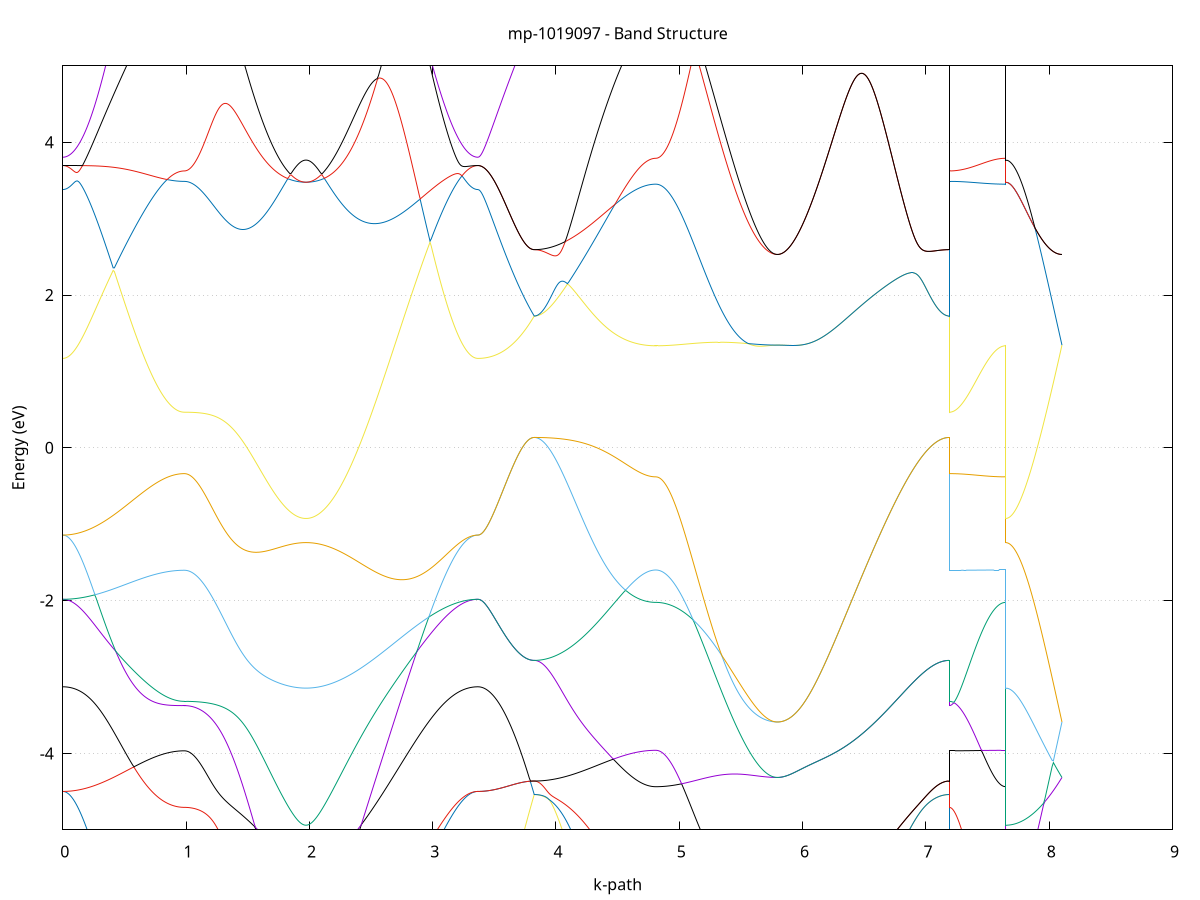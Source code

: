 set title 'mp-1019097 - Band Structure'
set xlabel 'k-path'
set ylabel 'Energy (eV)'
set grid y
set yrange [-5:5]
set terminal png size 800,600
set output 'mp-1019097_bands_gnuplot.png'
plot '-' using 1:2 with lines notitle, '-' using 1:2 with lines notitle, '-' using 1:2 with lines notitle, '-' using 1:2 with lines notitle, '-' using 1:2 with lines notitle, '-' using 1:2 with lines notitle, '-' using 1:2 with lines notitle, '-' using 1:2 with lines notitle, '-' using 1:2 with lines notitle, '-' using 1:2 with lines notitle, '-' using 1:2 with lines notitle, '-' using 1:2 with lines notitle, '-' using 1:2 with lines notitle, '-' using 1:2 with lines notitle, '-' using 1:2 with lines notitle, '-' using 1:2 with lines notitle, '-' using 1:2 with lines notitle, '-' using 1:2 with lines notitle, '-' using 1:2 with lines notitle, '-' using 1:2 with lines notitle, '-' using 1:2 with lines notitle, '-' using 1:2 with lines notitle, '-' using 1:2 with lines notitle, '-' using 1:2 with lines notitle, '-' using 1:2 with lines notitle, '-' using 1:2 with lines notitle, '-' using 1:2 with lines notitle, '-' using 1:2 with lines notitle, '-' using 1:2 with lines notitle, '-' using 1:2 with lines notitle, '-' using 1:2 with lines notitle, '-' using 1:2 with lines notitle, '-' using 1:2 with lines notitle, '-' using 1:2 with lines notitle, '-' using 1:2 with lines notitle, '-' using 1:2 with lines notitle, '-' using 1:2 with lines notitle, '-' using 1:2 with lines notitle, '-' using 1:2 with lines notitle, '-' using 1:2 with lines notitle, '-' using 1:2 with lines notitle, '-' using 1:2 with lines notitle, '-' using 1:2 with lines notitle, '-' using 1:2 with lines notitle, '-' using 1:2 with lines notitle, '-' using 1:2 with lines notitle, '-' using 1:2 with lines notitle, '-' using 1:2 with lines notitle
0.000000 -16.076309
0.009961 -16.076109
0.019922 -16.075409
0.029883 -16.074309
0.039844 -16.072709
0.049805 -16.070709
0.059766 -16.068309
0.069727 -16.065409
0.079688 -16.062009
0.089649 -16.058309
0.099610 -16.054109
0.109571 -16.049409
0.119532 -16.044309
0.129493 -16.038809
0.139454 -16.032809
0.149415 -16.026409
0.159375 -16.019609
0.169336 -16.012309
0.179297 -16.004609
0.189258 -15.996509
0.199219 -15.988009
0.209180 -15.979109
0.219141 -15.969709
0.229102 -15.959909
0.239063 -15.949809
0.249024 -15.939209
0.258985 -15.928309
0.268946 -15.916909
0.278907 -15.905109
0.288868 -15.893009
0.298829 -15.880509
0.308790 -15.867609
0.318751 -15.854409
0.328712 -15.840809
0.338673 -15.826809
0.348634 -15.812509
0.358595 -15.797809
0.368556 -15.782909
0.378517 -15.767509
0.388478 -15.751909
0.398439 -15.735909
0.408400 -15.719709
0.418361 -15.703109
0.428322 -15.686309
0.438283 -15.669109
0.448244 -15.651709
0.458204 -15.634109
0.468165 -15.616109
0.478126 -15.598009
0.488087 -15.579609
0.498048 -15.561009
0.508009 -15.542209
0.517970 -15.523209
0.527931 -15.504009
0.537892 -15.484709
0.547853 -15.465209
0.557814 -15.445509
0.567775 -15.425809
0.577736 -15.405909
0.587697 -15.386009
0.597658 -15.365909
0.607619 -15.345909
0.617580 -15.325709
0.627541 -15.305609
0.637502 -15.285409
0.647463 -15.265309
0.657424 -15.245209
0.667385 -15.225209
0.677346 -15.205309
0.687307 -15.185509
0.697268 -15.165809
0.707229 -15.146309
0.717190 -15.127009
0.727151 -15.107909
0.737112 -15.089009
0.747073 -15.070409
0.757033 -15.052209
0.766994 -15.034309
0.776955 -15.016709
0.786916 -14.999609
0.796877 -14.982909
0.806838 -14.966709
0.816799 -14.951009
0.826760 -14.935909
0.836721 -14.921509
0.846682 -14.907609
0.856643 -14.894509
0.866604 -14.882109
0.876565 -14.870409
0.886526 -14.859609
0.896487 -14.849709
0.906448 -14.840709
0.916409 -14.832609
0.926370 -14.825509
0.936331 -14.819509
0.946292 -14.814509
0.956253 -14.810609
0.966214 -14.807809
0.976175 -14.806109
0.986136 -14.805509
0.986136 -14.805509
0.996097 -14.805309
1.006058 -14.804709
1.016019 -14.803609
1.025980 -14.802209
1.035941 -14.800309
1.045901 -14.798009
1.055862 -14.795309
1.065823 -14.792209
1.075784 -14.788709
1.085745 -14.784809
1.095706 -14.780409
1.105667 -14.775709
1.115628 -14.770609
1.125589 -14.765009
1.135550 -14.759109
1.145511 -14.752709
1.155472 -14.746009
1.165433 -14.738909
1.175394 -14.731409
1.185355 -14.723509
1.195316 -14.715209
1.205277 -14.706609
1.215238 -14.697609
1.225199 -14.688209
1.235160 -14.678409
1.245121 -14.668309
1.255082 -14.657809
1.265043 -14.647009
1.275004 -14.635809
1.284965 -14.624309
1.294926 -14.612409
1.304887 -14.600309
1.314848 -14.587809
1.324809 -14.575009
1.334770 -14.561909
1.344730 -14.548409
1.354691 -14.534709
1.364652 -14.520709
1.374613 -14.506409
1.384574 -14.491909
1.394535 -14.477109
1.404496 -14.462009
1.414457 -14.446709
1.424418 -14.431209
1.434379 -14.415509
1.444340 -14.399509
1.454301 -14.383409
1.464262 -14.367109
1.474223 -14.350609
1.484184 -14.333909
1.494145 -14.317109
1.504106 -14.300209
1.514067 -14.283209
1.524028 -14.266009
1.533989 -14.248809
1.543950 -14.231509
1.553911 -14.214109
1.563872 -14.196709
1.573833 -14.179309
1.583794 -14.161809
1.593755 -14.144409
1.603716 -14.127009
1.613677 -14.109709
1.623638 -14.092509
1.633599 -14.075309
1.643559 -14.058309
1.653520 -14.041409
1.663481 -14.024709
1.673442 -14.008109
1.683403 -13.991809
1.693364 -13.975609
1.703325 -13.959809
1.713286 -13.944209
1.723247 -13.928909
1.733208 -13.914009
1.743169 -13.899409
1.753130 -13.885209
1.763091 -13.871409
1.773052 -13.858009
1.783013 -13.845109
1.792974 -13.832709
1.802935 -13.820809
1.812896 -13.809409
1.822857 -13.798509
1.832818 -13.788309
1.842779 -13.778609
1.852740 -13.769609
1.862701 -13.761209
1.872662 -13.753409
1.882623 -13.746409
1.892584 -13.740009
1.902545 -13.734409
1.912506 -13.729409
1.922467 -13.725209
1.932428 -13.721809
1.942388 -13.719109
1.952349 -13.717209
1.962310 -13.716009
1.972271 -13.715609
1.972271 -13.715609
1.982233 -13.716109
1.992194 -13.717409
2.002156 -13.719509
2.012117 -13.722509
2.022079 -13.726409
2.032040 -13.731109
2.042002 -13.736709
2.051963 -13.743109
2.061925 -13.750309
2.071886 -13.758309
2.081848 -13.767209
2.091809 -13.776809
2.101771 -13.787209
2.111732 -13.798409
2.121694 -13.810309
2.131655 -13.823009
2.141616 -13.836309
2.151578 -13.850409
2.161539 -13.865209
2.171501 -13.880609
2.181462 -13.896709
2.191424 -13.913409
2.201385 -13.930709
2.211347 -13.948509
2.221308 -13.967009
2.231270 -13.986009
2.241231 -14.005609
2.251193 -14.025609
2.261154 -14.046209
2.271116 -14.067209
2.281077 -14.088609
2.291039 -14.110509
2.301000 -14.132809
2.310962 -14.155509
2.320923 -14.178509
2.330884 -14.201909
2.340846 -14.225609
2.350807 -14.249709
2.360769 -14.274009
2.370730 -14.298609
2.380692 -14.323409
2.390653 -14.348509
2.400615 -14.373809
2.410576 -14.399309
2.420538 -14.425009
2.430499 -14.450809
2.440461 -14.476809
2.450422 -14.503009
2.460384 -14.529209
2.470345 -14.555609
2.480307 -14.581909
2.490268 -14.608409
2.500230 -14.635009
2.510191 -14.661509
2.520153 -14.688109
2.530114 -14.714709
2.540075 -14.741309
2.550037 -14.767909
2.559998 -14.794509
2.569960 -14.821009
2.579921 -14.847409
2.589883 -14.873809
2.599844 -14.900109
2.609806 -14.926309
2.619767 -14.952409
2.629729 -14.978409
2.639690 -15.004309
2.649652 -15.030009
2.659613 -15.055609
2.669575 -15.081009
2.679536 -15.106209
2.689498 -15.131309
2.699459 -15.156209
2.709421 -15.180909
2.719382 -15.205409
2.729343 -15.229709
2.739305 -15.253709
2.749266 -15.277509
2.759228 -15.301109
2.769189 -15.324409
2.779151 -15.347509
2.789112 -15.370309
2.799074 -15.392809
2.809035 -15.415109
2.818997 -15.437109
2.828958 -15.458809
2.838920 -15.480209
2.848881 -15.501309
2.858843 -15.522109
2.868804 -15.542609
2.878766 -15.562709
2.888727 -15.582509
2.898689 -15.602009
2.908650 -15.621209
2.918612 -15.640009
2.928573 -15.658509
2.938534 -15.676609
2.948496 -15.694409
2.958457 -15.711809
2.968419 -15.728809
2.978380 -15.745509
2.988342 -15.761809
2.998303 -15.777709
3.008265 -15.793309
3.018226 -15.808409
3.028188 -15.823209
3.038149 -15.837609
3.048111 -15.851609
3.058072 -15.865209
3.068034 -15.878409
3.077995 -15.891209
3.087957 -15.903509
3.097918 -15.915509
3.107880 -15.927109
3.117841 -15.938209
3.127802 -15.948909
3.137764 -15.959209
3.147725 -15.969109
3.157687 -15.978509
3.167648 -15.987509
3.177610 -15.996209
3.187571 -16.004309
3.197533 -16.012109
3.207494 -16.019409
3.217456 -16.026209
3.227417 -16.032709
3.237379 -16.038709
3.247340 -16.044209
3.257302 -16.049309
3.267263 -16.054009
3.277225 -16.058209
3.287186 -16.062009
3.297148 -16.065409
3.307109 -16.068309
3.317071 -16.070709
3.327032 -16.072709
3.336993 -16.074309
3.346955 -16.075409
3.356916 -16.076109
3.366878 -16.076309
3.366878 -16.076309
3.376804 -16.076009
3.386730 -16.075309
3.396657 -16.074009
3.406583 -16.072209
3.416509 -16.069809
3.426436 -16.067009
3.436362 -16.063609
3.446288 -16.059709
3.456214 -16.055309
3.466141 -16.050409
3.476067 -16.045009
3.485993 -16.039109
3.495919 -16.032609
3.505846 -16.025709
3.515772 -16.018209
3.525698 -16.010209
3.535624 -16.001709
3.545551 -15.992709
3.555477 -15.983209
3.565403 -15.973209
3.575330 -15.962709
3.585256 -15.951709
3.595182 -15.940209
3.605108 -15.928209
3.615035 -15.915809
3.624961 -15.902809
3.634887 -15.889309
3.644813 -15.875409
3.654740 -15.861009
3.664666 -15.846109
3.674592 -15.830709
3.684519 -15.814809
3.694445 -15.798509
3.704371 -15.781709
3.714297 -15.764509
3.724224 -15.746809
3.734150 -15.728709
3.744076 -15.710109
3.754002 -15.691109
3.763929 -15.671609
3.773855 -15.651709
3.783781 -15.631409
3.793708 -15.610709
3.803634 -15.589609
3.813560 -15.568109
3.823486 -15.546109
3.823486 -15.546109
3.833447 -15.546009
3.843408 -15.545509
3.853369 -15.544709
3.863330 -15.543509
3.873291 -15.542009
3.883252 -15.540209
3.893213 -15.538109
3.903174 -15.535609
3.913135 -15.532909
3.923096 -15.529809
3.933057 -15.526409
3.943018 -15.522609
3.952979 -15.518609
3.962940 -15.514209
3.972901 -15.509509
3.982862 -15.504509
3.992823 -15.499309
4.002784 -15.493709
4.012745 -15.487809
4.022706 -15.481609
4.032667 -15.475209
4.042628 -15.468409
4.052589 -15.461409
4.062550 -15.454109
4.072511 -15.446509
4.082471 -15.438709
4.092432 -15.430609
4.102393 -15.422209
4.112354 -15.413609
4.122315 -15.404709
4.132276 -15.395709
4.142237 -15.386409
4.152198 -15.376809
4.162159 -15.367109
4.172120 -15.357109
4.182081 -15.346909
4.192042 -15.336609
4.202003 -15.326009
4.211964 -15.315309
4.221925 -15.304409
4.231886 -15.293409
4.241847 -15.282209
4.251808 -15.270809
4.261769 -15.259309
4.271730 -15.247709
4.281691 -15.236009
4.291652 -15.224209
4.301613 -15.212309
4.311574 -15.200309
4.321535 -15.188309
4.331496 -15.176109
4.341457 -15.164009
4.351418 -15.151809
4.361379 -15.139609
4.371340 -15.127409
4.381300 -15.115109
4.391261 -15.102909
4.401222 -15.090709
4.411183 -15.078609
4.421144 -15.066509
4.431105 -15.054509
4.441066 -15.042509
4.451027 -15.030709
4.460988 -15.018909
4.470949 -15.007309
4.480910 -14.995809
4.490871 -14.984509
4.500832 -14.973309
4.510793 -14.962309
4.520754 -14.951509
4.530715 -14.940909
4.540676 -14.930609
4.550637 -14.920409
4.560598 -14.910509
4.570559 -14.900909
4.580520 -14.891509
4.590481 -14.882509
4.600442 -14.873709
4.610403 -14.865209
4.620364 -14.857109
4.630325 -14.849309
4.640286 -14.841909
4.650247 -14.834809
4.660208 -14.828109
4.670169 -14.821709
4.680129 -14.815809
4.690090 -14.810209
4.700051 -14.805109
4.710012 -14.800409
4.719973 -14.796109
4.729934 -14.792309
4.739895 -14.788809
4.749856 -14.785909
4.759817 -14.783309
4.769778 -14.781309
4.779739 -14.779709
4.789700 -14.778509
4.799661 -14.777809
4.809622 -14.777609
4.809622 -14.777609
4.819583 -14.777409
4.829544 -14.776809
4.839505 -14.775709
4.849466 -14.774309
4.859427 -14.772509
4.869388 -14.770209
4.879349 -14.767609
4.889310 -14.764509
4.899271 -14.761109
4.909232 -14.757209
4.919193 -14.752909
4.929154 -14.748309
4.939115 -14.743209
4.949076 -14.737809
4.959037 -14.731909
4.968998 -14.725709
4.978958 -14.719109
4.988919 -14.712009
4.998880 -14.704709
5.008841 -14.696909
5.018802 -14.688809
5.028763 -14.680309
5.038724 -14.671409
5.048685 -14.662109
5.058646 -14.652509
5.068607 -14.642609
5.078568 -14.632309
5.088529 -14.621709
5.098490 -14.610709
5.108451 -14.599409
5.118412 -14.587709
5.128373 -14.575809
5.138334 -14.563509
5.148295 -14.550909
5.158256 -14.538009
5.168217 -14.524809
5.178178 -14.511409
5.188139 -14.497609
5.198100 -14.483609
5.208061 -14.469409
5.218022 -14.454809
5.227983 -14.440109
5.237944 -14.425109
5.247905 -14.409909
5.257866 -14.394509
5.267826 -14.378909
5.277787 -14.363009
5.287748 -14.347109
5.297709 -14.330909
5.307670 -14.314609
5.317631 -14.298209
5.327592 -14.281609
5.337553 -14.264909
5.347514 -14.248209
5.357475 -14.231309
5.367436 -14.214409
5.377397 -14.197409
5.387358 -14.180409
5.397319 -14.163409
5.407280 -14.146409
5.417241 -14.129409
5.427202 -14.112509
5.437163 -14.095609
5.447124 -14.078809
5.457085 -14.062109
5.467046 -14.045509
5.477007 -14.029109
5.486968 -14.012809
5.496929 -13.996709
5.506890 -13.980809
5.516851 -13.965209
5.526812 -13.949809
5.536773 -13.934609
5.546734 -13.919809
5.556695 -13.905309
5.566655 -13.891209
5.576616 -13.877409
5.586577 -13.864109
5.596538 -13.851109
5.606499 -13.838609
5.616460 -13.826609
5.626421 -13.815109
5.636382 -13.804109
5.646343 -13.793609
5.656304 -13.783709
5.666265 -13.774409
5.676226 -13.765609
5.686187 -13.757509
5.696148 -13.750109
5.706109 -13.743309
5.716070 -13.737109
5.726031 -13.731709
5.735992 -13.726909
5.745953 -13.722909
5.755914 -13.719609
5.765875 -13.717009
5.775836 -13.715109
5.785797 -13.714009
5.795758 -13.713609
5.795758 -13.713609
5.805719 -13.713909
5.815681 -13.714709
5.825642 -13.715909
5.835604 -13.717709
5.845565 -13.720009
5.855527 -13.722809
5.865488 -13.726009
5.875450 -13.729809
5.885411 -13.734109
5.895372 -13.738909
5.905334 -13.744209
5.915295 -13.749909
5.925257 -13.756209
5.935218 -13.762909
5.945180 -13.770209
5.955141 -13.777909
5.965103 -13.786009
5.975064 -13.794709
5.985026 -13.803809
5.994987 -13.813309
6.004949 -13.823409
6.014910 -13.833809
6.024872 -13.844809
6.034833 -13.856109
6.044795 -13.867909
6.054756 -13.880109
6.064718 -13.892709
6.074679 -13.905709
6.084641 -13.919109
6.094602 -13.933009
6.104563 -13.947209
6.114525 -13.961709
6.124486 -13.976709
6.134448 -13.992009
6.144409 -14.007609
6.154371 -14.023609
6.164332 -14.039909
6.174294 -14.056509
6.184255 -14.073509
6.194217 -14.090709
6.204178 -14.108209
6.214140 -14.126009
6.224101 -14.144009
6.234063 -14.162309
6.244024 -14.180909
6.253986 -14.199609
6.263947 -14.218609
6.273909 -14.237809
6.283870 -14.257209
6.293831 -14.276809
6.303793 -14.296509
6.313754 -14.316409
6.323716 -14.336409
6.333677 -14.356609
6.343639 -14.376909
6.353600 -14.397309
6.363562 -14.417809
6.373523 -14.438409
6.383485 -14.459009
6.393446 -14.479709
6.403408 -14.500509
6.413369 -14.521309
6.423331 -14.542109
6.433292 -14.563009
6.443254 -14.583809
6.453215 -14.604709
6.463177 -14.625509
6.473138 -14.646309
6.483099 -14.667009
6.493061 -14.687709
6.503022 -14.708409
6.512984 -14.728909
6.522945 -14.749409
6.532907 -14.769809
6.542868 -14.790109
6.552830 -14.810209
6.562791 -14.830209
6.572753 -14.850109
6.582714 -14.869909
6.592676 -14.889509
6.602637 -14.909009
6.612599 -14.928209
6.622560 -14.947309
6.632522 -14.966209
6.642483 -14.984909
6.652445 -15.003509
6.662406 -15.021809
6.672368 -15.039809
6.682329 -15.057709
6.692290 -15.075309
6.702252 -15.092709
6.712213 -15.109909
6.722175 -15.126709
6.732136 -15.143409
6.742098 -15.159709
6.752059 -15.175809
6.762021 -15.191609
6.771982 -15.207109
6.781944 -15.222409
6.791905 -15.237309
6.801867 -15.251909
6.811828 -15.266209
6.821790 -15.280309
6.831751 -15.294009
6.841713 -15.307309
6.851674 -15.320409
6.861636 -15.333109
6.871597 -15.345509
6.881558 -15.357509
6.891520 -15.369209
6.901481 -15.380609
6.911443 -15.391609
6.921404 -15.402209
6.931366 -15.412509
6.941327 -15.422409
6.951289 -15.432009
6.961250 -15.441209
6.971212 -15.450009
6.981173 -15.458409
6.991135 -15.466509
7.001096 -15.474209
7.011058 -15.481509
7.021019 -15.488509
7.030981 -15.495009
7.040942 -15.501209
7.050904 -15.506909
7.060865 -15.512309
7.070827 -15.517309
7.080788 -15.521909
7.090749 -15.526109
7.100711 -15.529909
7.110672 -15.533309
7.120634 -15.536309
7.130595 -15.538909
7.140557 -15.541109
7.150518 -15.542909
7.160480 -15.544309
7.170441 -15.545309
7.180403 -15.545909
7.190364 -15.546109
7.190364 -14.805509
7.200290 -14.805509
7.210217 -14.805409
7.220143 -14.805209
7.230069 -14.805009
7.239996 -14.804709
7.249922 -14.804409
7.259848 -14.804009
7.269774 -14.803509
7.279701 -14.803009
7.289627 -14.802409
7.299553 -14.801809
7.309479 -14.801109
7.319406 -14.800409
7.329332 -14.799709
7.339258 -14.798909
7.349185 -14.798109
7.359111 -14.797209
7.369037 -14.796409
7.378963 -14.795509
7.388890 -14.794509
7.398816 -14.793609
7.408742 -14.792609
7.418668 -14.791709
7.428595 -14.790809
7.438521 -14.789809
7.448447 -14.788909
7.458374 -14.787909
7.468300 -14.787009
7.478226 -14.786109
7.488152 -14.785209
7.498079 -14.784409
7.508005 -14.783609
7.517931 -14.782809
7.527857 -14.782109
7.537784 -14.781409
7.547710 -14.780809
7.557636 -14.780209
7.567563 -14.779709
7.577489 -14.779209
7.587415 -14.778809
7.597341 -14.778409
7.607268 -14.778109
7.617194 -14.777909
7.627120 -14.777709
7.637046 -14.777609
7.646973 -14.777609
7.646973 -13.715609
7.656899 -13.715609
7.666825 -13.715609
7.676751 -13.715609
7.686678 -13.715609
7.696604 -13.715609
7.706530 -13.715609
7.716457 -13.715509
7.726383 -13.715509
7.736309 -13.715509
7.746235 -13.715409
7.756162 -13.715409
7.766088 -13.715309
7.776014 -13.715309
7.785940 -13.715209
7.795867 -13.715209
7.805793 -13.715109
7.815719 -13.715009
7.825646 -13.715009
7.835572 -13.715009
7.845498 -13.714909
7.855424 -13.714809
7.865351 -13.714709
7.875277 -13.714709
7.885203 -13.714609
7.895129 -13.714509
7.905056 -13.714409
7.914982 -13.714409
7.924908 -13.714309
7.934835 -13.714309
7.944761 -13.714209
7.954687 -13.714109
7.964613 -13.714109
7.974540 -13.714009
7.984466 -13.714009
7.994392 -13.713909
8.004318 -13.713909
8.014245 -13.713809
8.024171 -13.713809
8.034097 -13.713809
8.044024 -13.713709
8.053950 -13.713709
8.063876 -13.713709
8.073802 -13.713709
8.083729 -13.713609
8.093655 -13.713609
8.103581 -13.713609
e
0.000000 -14.569609
0.009961 -14.569509
0.019922 -14.569109
0.029883 -14.568609
0.039844 -14.567709
0.049805 -14.566709
0.059766 -14.565509
0.069727 -14.564009
0.079688 -14.562309
0.089649 -14.560309
0.099610 -14.558209
0.109571 -14.555809
0.119532 -14.553209
0.129493 -14.550409
0.139454 -14.547409
0.149415 -14.544209
0.159375 -14.540709
0.169336 -14.537109
0.179297 -14.533209
0.189258 -14.529209
0.199219 -14.525009
0.209180 -14.520609
0.219141 -14.516009
0.229102 -14.511209
0.239063 -14.506309
0.249024 -14.501109
0.258985 -14.495909
0.268946 -14.490409
0.278907 -14.484909
0.288868 -14.479109
0.298829 -14.473309
0.308790 -14.467209
0.318751 -14.461109
0.328712 -14.454909
0.338673 -14.448609
0.348634 -14.442109
0.358595 -14.435609
0.368556 -14.428909
0.378517 -14.422209
0.388478 -14.415509
0.398439 -14.408609
0.408400 -14.401709
0.418361 -14.394809
0.428322 -14.387809
0.438283 -14.380909
0.448244 -14.373909
0.458204 -14.366909
0.468165 -14.359909
0.478126 -14.352909
0.488087 -14.346009
0.498048 -14.339109
0.508009 -14.332209
0.517970 -14.325409
0.527931 -14.318709
0.537892 -14.312009
0.547853 -14.305509
0.557814 -14.299109
0.567775 -14.292809
0.577736 -14.286609
0.587697 -14.280609
0.597658 -14.274709
0.607619 -14.269009
0.617580 -14.263409
0.627541 -14.258109
0.637502 -14.252909
0.647463 -14.247909
0.657424 -14.243209
0.667385 -14.238609
0.677346 -14.234309
0.687307 -14.230309
0.697268 -14.226409
0.707229 -14.222909
0.717190 -14.219509
0.727151 -14.216509
0.737112 -14.213709
0.747073 -14.211209
0.757033 -14.208909
0.766994 -14.206909
0.776955 -14.205109
0.786916 -14.203609
0.796877 -14.202409
0.806838 -14.201309
0.816799 -14.200509
0.826760 -14.200009
0.836721 -14.199609
0.846682 -14.199409
0.856643 -14.199309
0.866604 -14.199409
0.876565 -14.199709
0.886526 -14.200009
0.896487 -14.200309
0.906448 -14.200809
0.916409 -14.201209
0.926370 -14.201709
0.936331 -14.202109
0.946292 -14.202509
0.956253 -14.202809
0.966214 -14.203009
0.976175 -14.203209
0.986136 -14.203209
0.986136 -14.203209
0.996097 -14.203109
1.006058 -14.202809
1.016019 -14.202209
1.025980 -14.201409
1.035941 -14.200409
1.045901 -14.199209
1.055862 -14.197809
1.065823 -14.196209
1.075784 -14.194309
1.085745 -14.192209
1.095706 -14.189909
1.105667 -14.187409
1.115628 -14.184709
1.125589 -14.181809
1.135550 -14.178609
1.145511 -14.175309
1.155472 -14.171809
1.165433 -14.168009
1.175394 -14.164109
1.185355 -14.160009
1.195316 -14.155709
1.205277 -14.151209
1.215238 -14.146609
1.225199 -14.141709
1.235160 -14.136709
1.245121 -14.131509
1.255082 -14.126109
1.265043 -14.120609
1.275004 -14.114909
1.284965 -14.109109
1.294926 -14.103109
1.304887 -14.097009
1.314848 -14.090709
1.324809 -14.084309
1.334770 -14.077809
1.344730 -14.071109
1.354691 -14.064309
1.364652 -14.057509
1.374613 -14.050509
1.384574 -14.043409
1.394535 -14.036209
1.404496 -14.028909
1.414457 -14.021609
1.424418 -14.014209
1.434379 -14.006709
1.444340 -13.999209
1.454301 -13.991609
1.464262 -13.983909
1.474223 -13.976309
1.484184 -13.968609
1.494145 -13.960909
1.504106 -13.953109
1.514067 -13.945409
1.524028 -13.937709
1.533989 -13.929909
1.543950 -13.922209
1.553911 -13.914509
1.563872 -13.906909
1.573833 -13.899309
1.583794 -13.891709
1.593755 -13.884209
1.603716 -13.876709
1.613677 -13.869409
1.623638 -13.862109
1.633599 -13.854909
1.643559 -13.847809
1.653520 -13.840809
1.663481 -13.833909
1.673442 -13.827209
1.683403 -13.820509
1.693364 -13.814009
1.703325 -13.807709
1.713286 -13.801509
1.723247 -13.795509
1.733208 -13.789609
1.743169 -13.783909
1.753130 -13.778409
1.763091 -13.773109
1.773052 -13.768009
1.783013 -13.763109
1.792974 -13.758509
1.802935 -13.754009
1.812896 -13.749709
1.822857 -13.745709
1.832818 -13.741909
1.842779 -13.738409
1.852740 -13.735109
1.862701 -13.732009
1.872662 -13.729209
1.882623 -13.726609
1.892584 -13.724309
1.902545 -13.722309
1.912506 -13.720609
1.922467 -13.719109
1.932428 -13.717809
1.942388 -13.716909
1.952349 -13.716209
1.962310 -13.715809
1.972271 -13.715609
1.972271 -13.715609
1.982233 -13.715709
1.992194 -13.716009
2.002156 -13.716509
2.012117 -13.717109
2.022079 -13.717909
2.032040 -13.718909
2.042002 -13.720109
2.051963 -13.721509
2.061925 -13.723009
2.071886 -13.724709
2.081848 -13.726609
2.091809 -13.728709
2.101771 -13.731009
2.111732 -13.733409
2.121694 -13.736109
2.131655 -13.738909
2.141616 -13.741909
2.151578 -13.745109
2.161539 -13.748409
2.171501 -13.751909
2.181462 -13.755609
2.191424 -13.759509
2.201385 -13.763609
2.211347 -13.767809
2.221308 -13.772309
2.231270 -13.776909
2.241231 -13.781609
2.251193 -13.786609
2.261154 -13.791709
2.271116 -13.796909
2.281077 -13.802409
2.291039 -13.808009
2.301000 -13.813809
2.310962 -13.819709
2.320923 -13.825909
2.330884 -13.832109
2.340846 -13.838609
2.350807 -13.845109
2.360769 -13.851909
2.370730 -13.858809
2.380692 -13.865809
2.390653 -13.873009
2.400615 -13.880309
2.410576 -13.887809
2.420538 -13.895409
2.430499 -13.903209
2.440461 -13.911109
2.450422 -13.919109
2.460384 -13.927209
2.470345 -13.935509
2.480307 -13.943909
2.490268 -13.952409
2.500230 -13.961009
2.510191 -13.969709
2.520153 -13.978509
2.530114 -13.987409
2.540075 -13.996409
2.550037 -14.005509
2.559998 -14.014709
2.569960 -14.024009
2.579921 -14.033309
2.589883 -14.042709
2.599844 -14.052109
2.609806 -14.061709
2.619767 -14.071209
2.629729 -14.080909
2.639690 -14.090509
2.649652 -14.100309
2.659613 -14.110009
2.669575 -14.119809
2.679536 -14.129609
2.689498 -14.139409
2.699459 -14.149209
2.709421 -14.159009
2.719382 -14.168809
2.729343 -14.178709
2.739305 -14.188509
2.749266 -14.198309
2.759228 -14.208009
2.769189 -14.217809
2.779151 -14.227509
2.789112 -14.237109
2.799074 -14.246709
2.809035 -14.256309
2.818997 -14.265809
2.828958 -14.275209
2.838920 -14.284609
2.848881 -14.293909
2.858843 -14.303209
2.868804 -14.312309
2.878766 -14.321409
2.888727 -14.330309
2.898689 -14.339209
2.908650 -14.347909
2.918612 -14.356609
2.928573 -14.365109
2.938534 -14.373509
2.948496 -14.381809
2.958457 -14.390009
2.968419 -14.398009
2.978380 -14.405909
2.988342 -14.413609
2.998303 -14.421209
3.008265 -14.428709
3.018226 -14.436009
3.028188 -14.443109
3.038149 -14.450109
3.048111 -14.456909
3.058072 -14.463509
3.068034 -14.470009
3.077995 -14.476309
3.087957 -14.482409
3.097918 -14.488309
3.107880 -14.494009
3.117841 -14.499509
3.127802 -14.504909
3.137764 -14.510109
3.147725 -14.515009
3.157687 -14.519809
3.167648 -14.524309
3.177610 -14.528709
3.187571 -14.532809
3.197533 -14.536709
3.207494 -14.540409
3.217456 -14.544009
3.227417 -14.547209
3.237379 -14.550309
3.247340 -14.553109
3.257302 -14.555709
3.267263 -14.558109
3.277225 -14.560309
3.287186 -14.562309
3.297148 -14.564009
3.307109 -14.565409
3.317071 -14.566709
3.327032 -14.567709
3.336993 -14.568609
3.346955 -14.569109
3.356916 -14.569509
3.366878 -14.569609
3.366878 -14.569609
3.376804 -14.570609
3.386730 -14.573709
3.396657 -14.578709
3.406583 -14.585809
3.416509 -14.594709
3.426436 -14.605509
3.436362 -14.618009
3.446288 -14.632109
3.456214 -14.647709
3.466141 -14.664709
3.476067 -14.683009
3.485993 -14.702509
3.495919 -14.723009
3.505846 -14.744509
3.515772 -14.766909
3.525698 -14.790009
3.535624 -14.813809
3.545551 -14.838209
3.555477 -14.863109
3.565403 -14.888409
3.575330 -14.914109
3.585256 -14.940109
3.595182 -14.966309
3.605108 -14.992609
3.615035 -15.019209
3.624961 -15.045709
3.634887 -15.072309
3.644813 -15.099009
3.654740 -15.125509
3.664666 -15.152009
3.674592 -15.178409
3.684519 -15.204709
3.694445 -15.230709
3.704371 -15.256609
3.714297 -15.282309
3.724224 -15.307809
3.734150 -15.333009
3.744076 -15.358009
3.754002 -15.382609
3.763929 -15.407009
3.773855 -15.431009
3.783781 -15.454709
3.793708 -15.478109
3.803634 -15.501209
3.813560 -15.523809
3.823486 -15.546109
3.823486 -15.546109
3.833447 -15.545909
3.843408 -15.545209
3.853369 -15.544009
3.863330 -15.542309
3.873291 -15.540209
3.883252 -15.537609
3.893213 -15.534509
3.903174 -15.531009
3.913135 -15.527009
3.923096 -15.522509
3.933057 -15.517509
3.943018 -15.512109
3.952979 -15.506209
3.962940 -15.499809
3.972901 -15.493009
3.982862 -15.485709
3.992823 -15.478009
4.002784 -15.469809
4.012745 -15.461209
4.022706 -15.452109
4.032667 -15.442609
4.042628 -15.432609
4.052589 -15.422209
4.062550 -15.411309
4.072511 -15.400009
4.082471 -15.388309
4.092432 -15.376209
4.102393 -15.363709
4.112354 -15.350709
4.122315 -15.337309
4.132276 -15.323509
4.142237 -15.309409
4.152198 -15.294809
4.162159 -15.279809
4.172120 -15.264509
4.182081 -15.248809
4.192042 -15.232709
4.202003 -15.216309
4.211964 -15.199509
4.221925 -15.182309
4.231886 -15.164909
4.241847 -15.147109
4.251808 -15.128909
4.261769 -15.110509
4.271730 -15.091809
4.281691 -15.072809
4.291652 -15.053509
4.301613 -15.033909
4.311574 -15.014109
4.321535 -14.994109
4.331496 -14.973809
4.341457 -14.953309
4.351418 -14.932609
4.361379 -14.911709
4.371340 -14.890709
4.381300 -14.869509
4.391261 -14.848209
4.401222 -14.826809
4.411183 -14.805209
4.421144 -14.783609
4.431105 -14.762009
4.441066 -14.740309
4.451027 -14.718609
4.460988 -14.696909
4.470949 -14.675209
4.480910 -14.653609
4.490871 -14.632109
4.500832 -14.610709
4.510793 -14.589509
4.520754 -14.568509
4.530715 -14.547609
4.540676 -14.527009
4.550637 -14.506709
4.560598 -14.486609
4.570559 -14.467009
4.580520 -14.447709
4.590481 -14.428809
4.600442 -14.410409
4.610403 -14.392409
4.620364 -14.375009
4.630325 -14.358209
4.640286 -14.342009
4.650247 -14.326509
4.660208 -14.311609
4.670169 -14.297509
4.680129 -14.284209
4.690090 -14.271609
4.700051 -14.259909
4.710012 -14.249109
4.719973 -14.239209
4.729934 -14.230309
4.739895 -14.222309
4.749856 -14.215309
4.759817 -14.209409
4.769778 -14.204509
4.779739 -14.200709
4.789700 -14.198009
4.799661 -14.196309
4.809622 -14.195809
4.809622 -14.195809
4.819583 -14.195709
4.829544 -14.195309
4.839505 -14.194809
4.849466 -14.194009
4.859427 -14.193109
4.869388 -14.191909
4.879349 -14.190409
4.889310 -14.188809
4.899271 -14.186909
4.909232 -14.184909
4.919193 -14.182609
4.929154 -14.180209
4.939115 -14.177509
4.949076 -14.174609
4.959037 -14.171509
4.968998 -14.168209
4.978958 -14.164709
4.988919 -14.161009
4.998880 -14.157109
5.008841 -14.153009
5.018802 -14.148809
5.028763 -14.144409
5.038724 -14.139709
5.048685 -14.134909
5.058646 -14.129909
5.068607 -14.124809
5.078568 -14.119509
5.088529 -14.114009
5.098490 -14.108409
5.108451 -14.102609
5.118412 -14.096709
5.128373 -14.090609
5.138334 -14.084409
5.148295 -14.078109
5.158256 -14.071609
5.168217 -14.065109
5.178178 -14.058409
5.188139 -14.051509
5.198100 -14.044609
5.208061 -14.037609
5.218022 -14.030509
5.227983 -14.023409
5.237944 -14.016109
5.247905 -14.008809
5.257866 -14.001409
5.267826 -13.993909
5.277787 -13.986409
5.287748 -13.978909
5.297709 -13.971309
5.307670 -13.963709
5.317631 -13.956009
5.327592 -13.948409
5.337553 -13.940709
5.347514 -13.933109
5.357475 -13.925409
5.367436 -13.917809
5.377397 -13.910209
5.387358 -13.902609
5.397319 -13.895109
5.407280 -13.887609
5.417241 -13.880209
5.427202 -13.872809
5.437163 -13.865509
5.447124 -13.858309
5.457085 -13.851209
5.467046 -13.844209
5.477007 -13.837309
5.486968 -13.830509
5.496929 -13.823809
5.506890 -13.817309
5.516851 -13.810909
5.526812 -13.804609
5.536773 -13.798509
5.546734 -13.792509
5.556695 -13.786709
5.566655 -13.781109
5.576616 -13.775709
5.586577 -13.770509
5.596538 -13.765409
5.606499 -13.760609
5.616460 -13.755909
5.626421 -13.751509
5.636382 -13.747309
5.646343 -13.743309
5.656304 -13.739609
5.666265 -13.736109
5.676226 -13.732809
5.686187 -13.729809
5.696148 -13.727009
5.706109 -13.724509
5.716070 -13.722209
5.726031 -13.720209
5.735992 -13.718509
5.745953 -13.717009
5.755914 -13.715809
5.765875 -13.714909
5.775836 -13.714209
5.785797 -13.713809
5.795758 -13.713609
5.795758 -13.713609
5.805719 -13.713909
5.815681 -13.714709
5.825642 -13.715909
5.835604 -13.717709
5.845565 -13.720009
5.855527 -13.722809
5.865488 -13.726009
5.875450 -13.729809
5.885411 -13.734109
5.895372 -13.738909
5.905334 -13.744209
5.915295 -13.749909
5.925257 -13.756209
5.935218 -13.762909
5.945180 -13.770209
5.955141 -13.777909
5.965103 -13.786009
5.975064 -13.794709
5.985026 -13.803809
5.994987 -13.813309
6.004949 -13.823409
6.014910 -13.833809
6.024872 -13.844809
6.034833 -13.856109
6.044795 -13.867909
6.054756 -13.880109
6.064718 -13.892709
6.074679 -13.905709
6.084641 -13.919109
6.094602 -13.933009
6.104563 -13.947209
6.114525 -13.961709
6.124486 -13.976709
6.134448 -13.992009
6.144409 -14.007609
6.154371 -14.023609
6.164332 -14.039909
6.174294 -14.056509
6.184255 -14.073509
6.194217 -14.090709
6.204178 -14.108209
6.214140 -14.126009
6.224101 -14.144009
6.234063 -14.162309
6.244024 -14.180909
6.253986 -14.199609
6.263947 -14.218609
6.273909 -14.237809
6.283870 -14.257209
6.293831 -14.276809
6.303793 -14.296509
6.313754 -14.316409
6.323716 -14.336409
6.333677 -14.356609
6.343639 -14.376909
6.353600 -14.397309
6.363562 -14.417809
6.373523 -14.438409
6.383485 -14.459009
6.393446 -14.479709
6.403408 -14.500509
6.413369 -14.521309
6.423331 -14.542109
6.433292 -14.563009
6.443254 -14.583809
6.453215 -14.604709
6.463177 -14.625509
6.473138 -14.646309
6.483099 -14.667009
6.493061 -14.687709
6.503022 -14.708409
6.512984 -14.728909
6.522945 -14.749409
6.532907 -14.769809
6.542868 -14.790109
6.552830 -14.810209
6.562791 -14.830209
6.572753 -14.850109
6.582714 -14.869909
6.592676 -14.889509
6.602637 -14.909009
6.612599 -14.928209
6.622560 -14.947309
6.632522 -14.966209
6.642483 -14.984909
6.652445 -15.003509
6.662406 -15.021809
6.672368 -15.039809
6.682329 -15.057709
6.692290 -15.075309
6.702252 -15.092709
6.712213 -15.109909
6.722175 -15.126709
6.732136 -15.143409
6.742098 -15.159709
6.752059 -15.175809
6.762021 -15.191609
6.771982 -15.207109
6.781944 -15.222409
6.791905 -15.237309
6.801867 -15.251909
6.811828 -15.266209
6.821790 -15.280309
6.831751 -15.294009
6.841713 -15.307309
6.851674 -15.320409
6.861636 -15.333109
6.871597 -15.345509
6.881558 -15.357509
6.891520 -15.369209
6.901481 -15.380609
6.911443 -15.391609
6.921404 -15.402209
6.931366 -15.412509
6.941327 -15.422409
6.951289 -15.432009
6.961250 -15.441209
6.971212 -15.450009
6.981173 -15.458409
6.991135 -15.466509
7.001096 -15.474209
7.011058 -15.481509
7.021019 -15.488509
7.030981 -15.495009
7.040942 -15.501209
7.050904 -15.506909
7.060865 -15.512309
7.070827 -15.517309
7.080788 -15.521909
7.090749 -15.526109
7.100711 -15.529909
7.110672 -15.533309
7.120634 -15.536309
7.130595 -15.538909
7.140557 -15.541109
7.150518 -15.542909
7.160480 -15.544309
7.170441 -15.545309
7.180403 -15.545909
7.190364 -15.546109
7.190364 -14.203209
7.200290 -14.203209
7.210217 -14.203209
7.220143 -14.203109
7.230069 -14.203109
7.239996 -14.203009
7.249922 -14.202909
7.259848 -14.202809
7.269774 -14.202709
7.279701 -14.202509
7.289627 -14.202409
7.299553 -14.202209
7.309479 -14.202009
7.319406 -14.201809
7.329332 -14.201609
7.339258 -14.201409
7.349185 -14.201209
7.359111 -14.201009
7.369037 -14.200709
7.378963 -14.200509
7.388890 -14.200309
7.398816 -14.200009
7.408742 -14.199709
7.418668 -14.199509
7.428595 -14.199209
7.438521 -14.199009
7.448447 -14.198709
7.458374 -14.198509
7.468300 -14.198309
7.478226 -14.198009
7.488152 -14.197809
7.498079 -14.197609
7.508005 -14.197409
7.517931 -14.197209
7.527857 -14.197009
7.537784 -14.196809
7.547710 -14.196609
7.557636 -14.196509
7.567563 -14.196309
7.577489 -14.196209
7.587415 -14.196109
7.597341 -14.196009
7.607268 -14.195909
7.617194 -14.195909
7.627120 -14.195809
7.637046 -14.195809
7.646973 -14.195809
7.646973 -13.715609
7.656899 -13.715609
7.666825 -13.715609
7.676751 -13.715609
7.686678 -13.715609
7.696604 -13.715609
7.706530 -13.715609
7.716457 -13.715509
7.726383 -13.715509
7.736309 -13.715509
7.746235 -13.715409
7.756162 -13.715409
7.766088 -13.715309
7.776014 -13.715309
7.785940 -13.715209
7.795867 -13.715209
7.805793 -13.715109
7.815719 -13.715009
7.825646 -13.715009
7.835572 -13.715009
7.845498 -13.714909
7.855424 -13.714809
7.865351 -13.714709
7.875277 -13.714709
7.885203 -13.714609
7.895129 -13.714509
7.905056 -13.714409
7.914982 -13.714409
7.924908 -13.714309
7.934835 -13.714309
7.944761 -13.714209
7.954687 -13.714109
7.964613 -13.714109
7.974540 -13.714009
7.984466 -13.714009
7.994392 -13.713909
8.004318 -13.713909
8.014245 -13.713809
8.024171 -13.713809
8.034097 -13.713809
8.044024 -13.713709
8.053950 -13.713709
8.063876 -13.713709
8.073802 -13.713709
8.083729 -13.713609
8.093655 -13.713609
8.103581 -13.713609
e
0.000000 -12.681409
0.009961 -12.681109
0.019922 -12.680309
0.029883 -12.678809
0.039844 -12.676809
0.049805 -12.674209
0.059766 -12.671009
0.069727 -12.667209
0.079688 -12.662909
0.089649 -12.658009
0.099610 -12.652509
0.109571 -12.646409
0.119532 -12.639809
0.129493 -12.632609
0.139454 -12.624809
0.149415 -12.616409
0.159375 -12.607509
0.169336 -12.598009
0.179297 -12.587909
0.189258 -12.577309
0.199219 -12.566109
0.209180 -12.554309
0.219141 -12.542009
0.229102 -12.529109
0.239063 -12.515609
0.249024 -12.501609
0.258985 -12.487009
0.268946 -12.471909
0.278907 -12.456309
0.288868 -12.440009
0.298829 -12.423309
0.308790 -12.406009
0.318751 -12.388109
0.328712 -12.369709
0.338673 -12.350809
0.348634 -12.331309
0.358595 -12.311409
0.368556 -12.290909
0.378517 -12.269809
0.388478 -12.248309
0.398439 -12.226209
0.408400 -12.203609
0.418361 -12.180609
0.428322 -12.157009
0.438283 -12.132909
0.448244 -12.108409
0.458204 -12.083309
0.468165 -12.057809
0.478126 -12.031809
0.488087 -12.005409
0.498048 -11.978509
0.508009 -11.951109
0.517970 -11.923309
0.527931 -11.895009
0.537892 -11.866309
0.547853 -11.837309
0.557814 -11.807809
0.567775 -11.777909
0.577736 -11.747609
0.587697 -11.716909
0.597658 -11.685909
0.607619 -11.654609
0.617580 -11.622909
0.627541 -11.590909
0.637502 -11.558509
0.647463 -11.526009
0.657424 -11.493109
0.667385 -11.460009
0.677346 -11.426709
0.687307 -11.393209
0.697268 -11.359509
0.707229 -11.325709
0.717190 -11.291809
0.727151 -11.257909
0.737112 -11.223909
0.747073 -11.189909
0.757033 -11.156009
0.766994 -11.122209
0.776955 -11.088609
0.786916 -11.055309
0.796877 -11.022209
0.806838 -10.989609
0.816799 -10.957409
0.826760 -10.925809
0.836721 -10.894909
0.846682 -10.864809
0.856643 -10.835609
0.866604 -10.807609
0.876565 -10.780709
0.886526 -10.755309
0.896487 -10.731409
0.906448 -10.709309
0.916409 -10.689209
0.926370 -10.671309
0.936331 -10.655709
0.946292 -10.642609
0.956253 -10.632309
0.966214 -10.624809
0.976175 -10.620209
0.986136 -10.618709
0.986136 -10.618709
0.996097 -10.618409
1.006058 -10.617509
1.016019 -10.616009
1.025980 -10.613909
1.035941 -10.611209
1.045901 -10.607909
1.055862 -10.604009
1.065823 -10.599509
1.075784 -10.594409
1.085745 -10.588709
1.095706 -10.582409
1.105667 -10.575509
1.115628 -10.568109
1.125589 -10.560009
1.135550 -10.551309
1.145511 -10.542109
1.155472 -10.532209
1.165433 -10.521809
1.175394 -10.510709
1.185355 -10.499109
1.195316 -10.486909
1.205277 -10.474109
1.215238 -10.460709
1.225199 -10.446709
1.235160 -10.432209
1.245121 -10.417009
1.255082 -10.401309
1.265043 -10.385009
1.275004 -10.368109
1.284965 -10.350709
1.294926 -10.332709
1.304887 -10.314109
1.314848 -10.295009
1.324809 -10.275309
1.334770 -10.255009
1.344730 -10.234109
1.354691 -10.212709
1.364652 -10.190809
1.374613 -10.168309
1.384574 -10.145309
1.394535 -10.121709
1.404496 -10.097509
1.414457 -10.072909
1.424418 -10.047709
1.434379 -10.022009
1.444340 -9.995809
1.454301 -9.969009
1.464262 -9.941709
1.474223 -9.914009
1.484184 -9.885709
1.494145 -9.856909
1.504106 -9.827709
1.514067 -9.798009
1.524028 -9.767809
1.533989 -9.737109
1.543950 -9.706009
1.553911 -9.674409
1.563872 -9.642409
1.573833 -9.610009
1.583794 -9.577209
1.593755 -9.544009
1.603716 -9.510409
1.613677 -9.476409
1.623638 -9.442009
1.633599 -9.407309
1.643559 -9.372409
1.653520 -9.337109
1.663481 -9.301509
1.673442 -9.265709
1.683403 -9.229609
1.693364 -9.233309
1.703325 -9.240409
1.713286 -9.247809
1.723247 -9.255509
1.733208 -9.263409
1.743169 -9.271609
1.753130 -9.279909
1.763091 -9.288309
1.773052 -9.296809
1.783013 -9.305209
1.792974 -9.313609
1.802935 -9.322009
1.812896 -9.330109
1.822857 -9.338009
1.832818 -9.345709
1.842779 -9.353109
1.852740 -9.360209
1.862701 -9.366909
1.872662 -9.373109
1.882623 -9.378909
1.892584 -9.384109
1.902545 -9.388809
1.912506 -9.393009
1.922467 -9.396509
1.932428 -9.399509
1.942388 -9.401809
1.952349 -9.403509
1.962310 -9.404509
1.972271 -9.404809
1.972271 -9.404809
1.982233 -9.404509
1.992194 -9.403509
2.002156 -9.401809
2.012117 -9.399509
2.022079 -9.396509
2.032040 -9.392809
2.042002 -9.388509
2.051963 -9.383609
2.061925 -9.378009
2.071886 -9.371809
2.081848 -9.365009
2.091809 -9.357609
2.101771 -9.349609
2.111732 -9.341009
2.121694 -9.331809
2.131655 -9.322109
2.141616 -9.311809
2.151578 -9.301009
2.161539 -9.289709
2.171501 -9.277909
2.181462 -9.265609
2.191424 -9.252809
2.201385 -9.239509
2.211347 -9.225909
2.221308 -9.260709
2.231270 -9.309309
2.241231 -9.358109
2.251193 -9.407109
2.261154 -9.456209
2.271116 -9.505309
2.281077 -9.554509
2.291039 -9.603709
2.301000 -9.652909
2.310962 -9.702109
2.320923 -9.751209
2.330884 -9.800209
2.340846 -9.849009
2.350807 -9.897809
2.360769 -9.946409
2.370730 -9.994809
2.380692 -10.043009
2.390653 -10.091009
2.400615 -10.138809
2.410576 -10.186409
2.420538 -10.233709
2.430499 -10.280709
2.440461 -10.327509
2.450422 -10.374009
2.460384 -10.420209
2.470345 -10.466109
2.480307 -10.511709
2.490268 -10.556909
2.500230 -10.601809
2.510191 -10.646409
2.520153 -10.690609
2.530114 -10.734509
2.540075 -10.777909
2.550037 -10.821109
2.559998 -10.863809
2.569960 -10.906109
2.579921 -10.948109
2.589883 -10.989609
2.599844 -11.030709
2.609806 -11.071409
2.619767 -11.111709
2.629729 -11.151609
2.639690 -11.191009
2.649652 -11.230009
2.659613 -11.268609
2.669575 -11.306709
2.679536 -11.344309
2.689498 -11.381509
2.699459 -11.418209
2.709421 -11.454509
2.719382 -11.490309
2.729343 -11.525609
2.739305 -11.560509
2.749266 -11.594909
2.759228 -11.628709
2.769189 -11.662109
2.779151 -11.695009
2.789112 -11.727409
2.799074 -11.759309
2.809035 -11.790709
2.818997 -11.821609
2.828958 -11.852009
2.838920 -11.881909
2.848881 -11.911209
2.858843 -11.940109
2.868804 -11.968409
2.878766 -11.996209
2.888727 -12.023509
2.898689 -12.050209
2.908650 -12.076409
2.918612 -12.102109
2.928573 -12.127309
2.938534 -12.151909
2.948496 -12.175909
2.958457 -12.199509
2.968419 -12.222509
2.978380 -12.244909
2.988342 -12.266809
2.998303 -12.288209
3.008265 -12.309009
3.018226 -12.329209
3.028188 -12.348909
3.038149 -12.368109
3.048111 -12.386709
3.058072 -12.404709
3.068034 -12.422109
3.077995 -12.439109
3.087957 -12.455409
3.097918 -12.471209
3.107880 -12.486409
3.117841 -12.501109
3.127802 -12.515209
3.137764 -12.528709
3.147725 -12.541609
3.157687 -12.554009
3.167648 -12.565809
3.177610 -12.577109
3.187571 -12.587809
3.197533 -12.597909
3.207494 -12.607409
3.217456 -12.616409
3.227417 -12.624709
3.237379 -12.632509
3.247340 -12.639809
3.257302 -12.646409
3.267263 -12.652509
3.277225 -12.658009
3.287186 -12.662909
3.297148 -12.667209
3.307109 -12.671009
3.317071 -12.674209
3.327032 -12.676809
3.336993 -12.678809
3.346955 -12.680309
3.356916 -12.681109
3.366878 -12.681409
3.366878 -12.681409
3.376804 -12.680009
3.386730 -12.675609
3.396657 -12.668309
3.406583 -12.658109
3.416509 -12.645209
3.426436 -12.629609
3.436362 -12.611309
3.446288 -12.590609
3.456214 -12.567409
3.466141 -12.542009
3.476067 -12.514409
3.485993 -12.484709
3.495919 -12.453109
3.505846 -12.419609
3.515772 -12.384409
3.525698 -12.347509
3.535624 -12.309209
3.545551 -12.269309
3.555477 -12.228109
3.565403 -12.185509
3.575330 -12.141809
3.585256 -12.096909
3.595182 -12.050909
3.605108 -12.003809
3.615035 -11.955809
3.624961 -11.906809
3.634887 -11.857009
3.644813 -11.806309
3.654740 -11.754709
3.664666 -11.702509
3.674592 -11.649409
3.684519 -11.595709
3.694445 -11.541309
3.704371 -11.486209
3.714297 -11.430609
3.724224 -11.374309
3.734150 -11.317409
3.744076 -11.260009
3.754002 -11.202109
3.763929 -11.143709
3.773855 -11.084709
3.783781 -11.025309
3.793708 -10.965409
3.803634 -10.905109
3.813560 -10.844409
3.823486 -10.783309
3.823486 -10.783309
3.833447 -10.783209
3.843408 -10.783009
3.853369 -10.782609
3.863330 -10.782109
3.873291 -10.781409
3.883252 -10.780609
3.893213 -10.779609
3.903174 -10.778509
3.913135 -10.777209
3.923096 -10.775909
3.933057 -10.774409
3.943018 -10.772709
3.952979 -10.771009
3.962940 -10.769109
3.972901 -10.767209
3.982862 -10.765109
3.992823 -10.763009
4.002784 -10.760809
4.012745 -10.758509
4.022706 -10.756109
4.032667 -10.753809
4.042628 -10.751309
4.052589 -10.748909
4.062550 -10.746409
4.072511 -10.743909
4.082471 -10.741409
4.092432 -10.739009
4.102393 -10.736609
4.112354 -10.734209
4.122315 -10.731909
4.132276 -10.729709
4.142237 -10.727609
4.152198 -10.725609
4.162159 -10.723809
4.172120 -10.722109
4.182081 -10.720609
4.192042 -10.719209
4.202003 -10.718109
4.211964 -10.717209
4.221925 -10.716609
4.231886 -10.716209
4.241847 -10.716109
4.251808 -10.716409
4.261769 -10.716909
4.271730 -10.717809
4.281691 -10.719109
4.291652 -10.720809
4.301613 -10.722809
4.311574 -10.725309
4.321535 -10.728209
4.331496 -10.731609
4.341457 -10.735409
4.351418 -10.739709
4.361379 -10.744509
4.371340 -10.749809
4.381300 -10.755609
4.391261 -10.761909
4.401222 -10.768709
4.411183 -10.776009
4.421144 -10.783909
4.431105 -10.792209
4.441066 -10.801009
4.451027 -10.810309
4.460988 -10.820109
4.470949 -10.830409
4.480910 -10.841009
4.490871 -10.852109
4.500832 -10.863509
4.510793 -10.875309
4.520754 -10.887409
4.530715 -10.899809
4.540676 -10.912409
4.550637 -10.925309
4.560598 -10.938309
4.570559 -10.951409
4.580520 -10.964509
4.590481 -10.977709
4.600442 -10.990809
4.610403 -11.003809
4.620364 -11.016609
4.630325 -11.029309
4.640286 -11.041709
4.650247 -11.053709
4.660208 -11.065409
4.670169 -11.076609
4.680129 -11.087309
4.690090 -11.097509
4.700051 -11.107109
4.710012 -11.116009
4.719973 -11.124209
4.729934 -11.131709
4.739895 -11.138409
4.749856 -11.144309
4.759817 -11.149409
4.769778 -11.153609
4.779739 -11.156809
4.789700 -11.159209
4.799661 -11.160609
4.809622 -11.161109
4.809622 -11.161109
4.819583 -11.160809
4.829544 -11.159909
4.839505 -11.158409
4.849466 -11.156409
4.859427 -11.153709
4.869388 -11.150509
4.879349 -11.146709
4.889310 -11.142309
4.899271 -11.137309
4.909232 -11.131709
4.919193 -11.125509
4.929154 -11.118809
4.939115 -11.111509
4.949076 -11.103509
4.959037 -11.095109
4.968998 -11.086009
4.978958 -11.076309
4.988919 -11.066109
4.998880 -11.055309
5.008841 -11.043909
5.018802 -11.031909
5.028763 -11.019409
5.038724 -11.006209
5.048685 -10.992609
5.058646 -10.978309
5.068607 -10.963509
5.078568 -10.948109
5.088529 -10.932109
5.098490 -10.915609
5.108451 -10.898509
5.118412 -10.880909
5.128373 -10.862609
5.138334 -10.843909
5.148295 -10.824609
5.158256 -10.804709
5.168217 -10.784309
5.178178 -10.763309
5.188139 -10.741809
5.198100 -10.719709
5.208061 -10.697109
5.218022 -10.674009
5.227983 -10.650309
5.237944 -10.626109
5.247905 -10.601409
5.257866 -10.576209
5.267826 -10.550409
5.277787 -10.524109
5.287748 -10.497309
5.297709 -10.470009
5.307670 -10.442209
5.317631 -10.413909
5.327592 -10.385109
5.337553 -10.355809
5.347514 -10.326009
5.357475 -10.295709
5.367436 -10.265009
5.377397 -10.233709
5.387358 -10.202109
5.397319 -10.169909
5.407280 -10.137309
5.417241 -10.104309
5.427202 -10.070809
5.437163 -10.036809
5.447124 -10.002509
5.457085 -9.967709
5.467046 -9.932509
5.477007 -9.896909
5.486968 -9.860909
5.496929 -9.824509
5.506890 -9.787709
5.516851 -9.750609
5.526812 -9.713009
5.536773 -9.675209
5.546734 -9.637009
5.556695 -9.598509
5.566655 -9.559609
5.576616 -9.520509
5.586577 -9.481109
5.596538 -9.441409
5.606499 -9.401409
5.616460 -9.361309
5.626421 -9.320909
5.636382 -9.280309
5.646343 -9.239509
5.656304 -9.198709
5.666265 -9.157709
5.676226 -9.116709
5.686187 -9.075609
5.696148 -9.034709
5.706109 -8.993909
5.716070 -8.953409
5.726031 -8.913309
5.735992 -8.874009
5.745953 -8.835809
5.755914 -8.799409
5.765875 -8.766009
5.775836 -8.737709
5.785797 -8.717709
5.795758 -8.710309
5.795758 -8.710309
5.805719 -8.713809
5.815681 -8.723509
5.825642 -8.738309
5.835604 -8.756809
5.845565 -8.777809
5.855527 -8.800509
5.865488 -8.824309
5.875450 -8.848909
5.885411 -8.874109
5.895372 -8.899609
5.905334 -8.925309
5.915295 -8.951109
5.925257 -8.977009
5.935218 -9.002909
5.945180 -9.028709
5.955141 -9.054509
5.965103 -9.080109
5.975064 -9.105709
5.985026 -9.131109
5.994987 -9.156309
6.004949 -9.181409
6.014910 -9.206309
6.024872 -9.231009
6.034833 -9.255509
6.044795 -9.279909
6.054756 -9.304009
6.064718 -9.327909
6.074679 -9.351609
6.084641 -9.375109
6.094602 -9.398309
6.104563 -9.421409
6.114525 -9.444209
6.124486 -9.466809
6.134448 -9.489209
6.144409 -9.511309
6.154371 -9.533309
6.164332 -9.555009
6.174294 -9.576509
6.184255 -9.597809
6.194217 -9.618809
6.204178 -9.639709
6.214140 -9.660309
6.224101 -9.680709
6.234063 -9.700909
6.244024 -9.721009
6.253986 -9.740809
6.263947 -9.760409
6.273909 -9.779809
6.283870 -9.799109
6.293831 -9.818109
6.303793 -9.837009
6.313754 -9.855609
6.323716 -9.874109
6.333677 -9.892509
6.343639 -9.910609
6.353600 -9.928609
6.363562 -9.946409
6.373523 -9.964109
6.383485 -9.981509
6.393446 -9.998909
6.403408 -10.016009
6.413369 -10.033009
6.423331 -10.049909
6.433292 -10.066609
6.443254 -10.083109
6.453215 -10.099509
6.463177 -10.115809
6.473138 -10.131909
6.483099 -10.147809
6.493061 -10.163609
6.503022 -10.179309
6.512984 -10.194809
6.522945 -10.210209
6.532907 -10.225409
6.542868 -10.240409
6.552830 -10.255309
6.562791 -10.270109
6.572753 -10.284709
6.582714 -10.299109
6.592676 -10.313409
6.602637 -10.327509
6.612599 -10.341509
6.622560 -10.355309
6.632522 -10.368909
6.642483 -10.382409
6.652445 -10.395709
6.662406 -10.408809
6.672368 -10.421809
6.682329 -10.434509
6.692290 -10.447109
6.702252 -10.459509
6.712213 -10.471809
6.722175 -10.483809
6.732136 -10.495709
6.742098 -10.507309
6.752059 -10.518809
6.762021 -10.530009
6.771982 -10.541109
6.781944 -10.551909
6.791905 -10.562509
6.801867 -10.572909
6.811828 -10.583109
6.821790 -10.593109
6.831751 -10.602909
6.841713 -10.612409
6.851674 -10.621709
6.861636 -10.630809
6.871597 -10.639609
6.881558 -10.648209
6.891520 -10.656509
6.901481 -10.664609
6.911443 -10.672409
6.921404 -10.680109
6.931366 -10.687409
6.941327 -10.694509
6.951289 -10.701309
6.961250 -10.707909
6.971212 -10.714209
6.981173 -10.720309
6.991135 -10.726109
7.001096 -10.731609
7.011058 -10.736809
7.021019 -10.741809
7.030981 -10.746509
7.040942 -10.750909
7.050904 -10.755109
7.060865 -10.758909
7.070827 -10.762509
7.080788 -10.765809
7.090749 -10.768909
7.100711 -10.771609
7.110672 -10.774009
7.120634 -10.776209
7.130595 -10.778109
7.140557 -10.779709
7.150518 -10.781009
7.160480 -10.782009
7.170441 -10.782709
7.180403 -10.783109
7.190364 -10.783309
7.190364 -10.618709
7.200290 -10.619809
7.210217 -10.623009
7.220143 -10.628309
7.230069 -10.635509
7.239996 -10.644609
7.249922 -10.655409
7.259848 -10.667709
7.269774 -10.681309
7.279701 -10.696209
7.289627 -10.712009
7.299553 -10.728709
7.309479 -10.746009
7.319406 -10.763909
7.329332 -10.782209
7.339258 -10.800709
7.349185 -10.819409
7.359111 -10.838109
7.369037 -10.856809
7.378963 -10.875309
7.388890 -10.893709
7.398816 -10.911709
7.408742 -10.929409
7.418668 -10.946809
7.428595 -10.963709
7.438521 -10.980009
7.448447 -10.995909
7.458374 -11.011209
7.468300 -11.025909
7.478226 -11.039909
7.488152 -11.053209
7.498079 -11.065909
7.508005 -11.077909
7.517931 -11.089109
7.527857 -11.099509
7.537784 -11.109209
7.547710 -11.118109
7.557636 -11.126209
7.567563 -11.133409
7.577489 -11.139909
7.587415 -11.145509
7.597341 -11.150209
7.607268 -11.154109
7.617194 -11.157209
7.627120 -11.159309
7.637046 -11.160609
7.646973 -11.161109
7.646973 -9.404809
7.656899 -9.404509
7.666825 -9.403509
7.676751 -9.401809
7.686678 -9.399509
7.696604 -9.396509
7.706530 -9.392909
7.716457 -9.388609
7.726383 -9.383709
7.736309 -9.378009
7.746235 -9.371809
7.756162 -9.364809
7.766088 -9.357309
7.776014 -9.349009
7.785940 -9.340109
7.795867 -9.330509
7.805793 -9.320309
7.815719 -9.309409
7.825646 -9.297909
7.835572 -9.285709
7.845498 -9.272909
7.855424 -9.259409
7.865351 -9.245209
7.875277 -9.230409
7.885203 -9.214909
7.895129 -9.198809
7.905056 -9.182009
7.914982 -9.164609
7.924908 -9.146509
7.934835 -9.127709
7.944761 -9.108409
7.954687 -9.088309
7.964613 -9.067609
7.974540 -9.046309
7.984466 -9.024309
7.994392 -9.001709
8.004318 -8.978409
8.014245 -8.954509
8.024171 -8.929909
8.034097 -8.904709
8.044024 -8.878909
8.053950 -8.852409
8.063876 -8.825309
8.073802 -8.797509
8.083729 -8.769109
8.093655 -8.740009
8.103581 -8.710309
e
0.000000 -8.082709
0.009961 -8.082809
0.019922 -8.082809
0.029883 -8.083009
0.039844 -8.083109
0.049805 -8.083409
0.059766 -8.083709
0.069727 -8.084109
0.079688 -8.084509
0.089649 -8.085009
0.099610 -8.085609
0.109571 -8.086309
0.119532 -8.087109
0.129493 -8.088109
0.139454 -8.089109
0.149415 -8.090309
0.159375 -8.091609
0.169336 -8.093109
0.179297 -8.094809
0.189258 -8.096709
0.199219 -8.098809
0.209180 -8.101209
0.219141 -8.103809
0.229102 -8.106609
0.239063 -8.109809
0.249024 -8.113309
0.258985 -8.117209
0.268946 -8.121409
0.278907 -8.126009
0.288868 -8.131109
0.298829 -8.136609
0.308790 -8.142709
0.318751 -8.149209
0.328712 -8.156309
0.338673 -8.164009
0.348634 -8.172309
0.358595 -8.181309
0.368556 -8.190909
0.378517 -8.201209
0.388478 -8.212309
0.398439 -8.224209
0.408400 -8.236909
0.418361 -8.250409
0.428322 -8.264709
0.438283 -8.279909
0.448244 -8.296009
0.458204 -8.313009
0.468165 -8.330809
0.478126 -8.349609
0.488087 -8.369209
0.498048 -8.389809
0.508009 -8.411209
0.517970 -8.433409
0.527931 -8.456409
0.537892 -8.480309
0.547853 -8.504809
0.557814 -8.530109
0.567775 -8.556009
0.577736 -8.582509
0.587697 -8.609509
0.597658 -8.637009
0.607619 -8.664909
0.617580 -8.693209
0.627541 -8.721709
0.637502 -8.750409
0.647463 -8.779209
0.657424 -8.808109
0.667385 -8.837009
0.677346 -8.865809
0.687307 -8.894409
0.697268 -8.922909
0.707229 -8.951009
0.717190 -8.978709
0.727151 -9.006109
0.737112 -9.032909
0.747073 -9.059209
0.757033 -9.084909
0.766994 -9.110009
0.776955 -9.134309
0.786916 -9.157809
0.796877 -9.180609
0.806838 -9.202409
0.816799 -9.223309
0.826760 -9.243309
0.836721 -9.262309
0.846682 -9.280209
0.856643 -9.297109
0.866604 -9.312809
0.876565 -9.327509
0.886526 -9.340909
0.896487 -9.353109
0.906448 -9.364109
0.916409 -9.373909
0.926370 -9.382409
0.936331 -9.389709
0.946292 -9.395609
0.956253 -9.400209
0.966214 -9.403509
0.976175 -9.405509
0.986136 -9.406209
0.986136 -9.406209
0.996097 -9.406009
1.006058 -9.405709
1.016019 -9.405009
1.025980 -9.404009
1.035941 -9.402909
1.045901 -9.401409
1.055862 -9.399709
1.065823 -9.397709
1.075784 -9.395509
1.085745 -9.393009
1.095706 -9.390209
1.105667 -9.387309
1.115628 -9.384109
1.125589 -9.380609
1.135550 -9.376909
1.145511 -9.373009
1.155472 -9.368909
1.165433 -9.364609
1.175394 -9.360109
1.185355 -9.355409
1.195316 -9.350609
1.205277 -9.345509
1.215238 -9.340309
1.225199 -9.335009
1.235160 -9.329509
1.245121 -9.323809
1.255082 -9.318109
1.265043 -9.312309
1.275004 -9.306309
1.284965 -9.300409
1.294926 -9.294309
1.304887 -9.288209
1.314848 -9.282109
1.324809 -9.276009
1.334770 -9.269909
1.344730 -9.263809
1.354691 -9.257709
1.364652 -9.251809
1.374613 -9.245909
1.384574 -9.240209
1.394535 -9.234609
1.404496 -9.229109
1.414457 -9.223809
1.424418 -9.218809
1.434379 -9.213909
1.444340 -9.209309
1.454301 -9.205009
1.464262 -9.201009
1.474223 -9.197409
1.484184 -9.194009
1.494145 -9.191109
1.504106 -9.188509
1.514067 -9.186409
1.524028 -9.184709
1.533989 -9.183509
1.543950 -9.182809
1.553911 -9.182509
1.563872 -9.182709
1.573833 -9.183509
1.583794 -9.184809
1.593755 -9.186709
1.603716 -9.189009
1.613677 -9.191909
1.623638 -9.195409
1.633599 -9.199409
1.643559 -9.203809
1.653520 -9.208809
1.663481 -9.214309
1.673442 -9.220209
1.683403 -9.226509
1.693364 -9.193409
1.703325 -9.157009
1.713286 -9.120509
1.723247 -9.083909
1.733208 -9.047309
1.743169 -9.010709
1.753130 -8.974209
1.763091 -8.937709
1.773052 -8.901509
1.783013 -8.865609
1.792974 -8.830009
1.802935 -8.794909
1.812896 -8.760409
1.822857 -8.726509
1.832818 -8.693409
1.842779 -8.661309
1.852740 -8.630309
1.862701 -8.600709
1.872662 -8.572509
1.882623 -8.545909
1.892584 -8.521409
1.902545 -8.498909
1.912506 -8.478809
1.922467 -8.461309
1.932428 -8.446709
1.942388 -8.435109
1.952349 -8.426609
1.962310 -8.421509
1.972271 -8.419809
1.972271 -8.419809
1.982233 -8.421909
1.992194 -8.428209
2.002156 -8.438609
2.012117 -8.452909
2.022079 -8.470909
2.032040 -8.492409
2.042002 -8.517209
2.051963 -8.544909
2.061925 -8.575209
2.071886 -8.608009
2.081848 -8.643009
2.091809 -8.679909
2.101771 -8.718509
2.111732 -8.758709
2.121694 -8.800209
2.131655 -8.842809
2.141616 -8.886609
2.151578 -8.931209
2.161539 -8.976609
2.171501 -9.022709
2.181462 -9.069409
2.191424 -9.116709
2.201385 -9.164309
2.211347 -9.212409
2.221308 -9.211809
2.231270 -9.197309
2.241231 -9.182409
2.251193 -9.167109
2.261154 -9.151509
2.271116 -9.135609
2.281077 -9.119409
2.291039 -9.102809
2.301000 -9.086009
2.310962 -9.068909
2.320923 -9.051609
2.330884 -9.034109
2.340846 -9.016309
2.350807 -8.998409
2.360769 -8.980309
2.370730 -8.962109
2.380692 -8.943709
2.390653 -8.925209
2.400615 -8.906709
2.410576 -8.888009
2.420538 -8.869309
2.430499 -8.850609
2.440461 -8.831809
2.450422 -8.813109
2.460384 -8.794309
2.470345 -8.775609
2.480307 -8.757009
2.490268 -8.738409
2.500230 -8.719909
2.510191 -8.701609
2.520153 -8.683309
2.530114 -8.665209
2.540075 -8.647209
2.550037 -8.629409
2.559998 -8.611809
2.569960 -8.594409
2.579921 -8.577209
2.589883 -8.560309
2.599844 -8.543509
2.609806 -8.527109
2.619767 -8.510909
2.629729 -8.495009
2.639690 -8.479309
2.649652 -8.464009
2.659613 -8.449009
2.669575 -8.434309
2.679536 -8.419909
2.689498 -8.405909
2.699459 -8.392109
2.709421 -8.378809
2.719382 -8.365709
2.729343 -8.353109
2.739305 -8.340809
2.749266 -8.328809
2.759228 -8.317209
2.769189 -8.305909
2.779151 -8.295109
2.789112 -8.284509
2.799074 -8.274309
2.809035 -8.264509
2.818997 -8.255009
2.828958 -8.245909
2.838920 -8.237109
2.848881 -8.228709
2.858843 -8.220609
2.868804 -8.212809
2.878766 -8.205309
2.888727 -8.198109
2.898689 -8.191309
2.908650 -8.184809
2.918612 -8.178509
2.928573 -8.172509
2.938534 -8.166809
2.948496 -8.161409
2.958457 -8.156309
2.968419 -8.151409
2.978380 -8.146709
2.988342 -8.142309
2.998303 -8.138109
3.008265 -8.134109
3.018226 -8.130409
3.028188 -8.126809
3.038149 -8.123509
3.048111 -8.120309
3.058072 -8.117409
3.068034 -8.114609
3.077995 -8.111909
3.087957 -8.109509
3.097918 -8.107109
3.107880 -8.105009
3.117841 -8.102909
3.127802 -8.101009
3.137764 -8.099309
3.147725 -8.097609
3.157687 -8.096109
3.167648 -8.094709
3.177610 -8.093309
3.187571 -8.092109
3.197533 -8.091009
3.207494 -8.090009
3.217456 -8.089009
3.227417 -8.088109
3.237379 -8.087309
3.247340 -8.086609
3.257302 -8.086009
3.267263 -8.085409
3.277225 -8.084909
3.287186 -8.084409
3.297148 -8.084009
3.307109 -8.083709
3.317071 -8.083409
3.327032 -8.083109
3.336993 -8.083009
3.346955 -8.082809
3.356916 -8.082809
3.366878 -8.082709
3.366878 -8.082709
3.376804 -8.088109
3.386730 -8.103809
3.396657 -8.129009
3.406583 -8.162209
3.416509 -8.202209
3.426436 -8.247609
3.436362 -8.297309
3.446288 -8.350509
3.456214 -8.406409
3.466141 -8.464409
3.476067 -8.524209
3.485993 -8.585409
3.495919 -8.647709
3.505846 -8.710909
3.515772 -8.774809
3.525698 -8.839309
3.535624 -8.904209
3.545551 -8.969509
3.555477 -9.035109
3.565403 -9.100909
3.575330 -9.166909
3.585256 -9.233009
3.595182 -9.299209
3.605108 -9.365409
3.615035 -9.431609
3.624961 -9.497809
3.634887 -9.563909
3.644813 -9.630009
3.654740 -9.695909
3.664666 -9.761709
3.674592 -9.827409
3.684519 -9.892909
3.694445 -9.958209
3.704371 -10.023309
3.714297 -10.088209
3.724224 -10.152809
3.734150 -10.217209
3.744076 -10.281309
3.754002 -10.345209
3.763929 -10.408709
3.773855 -10.472009
3.783781 -10.535009
3.793708 -10.597609
3.803634 -10.659809
3.813560 -10.721809
3.823486 -10.783309
3.823486 -10.783309
3.833447 -10.783109
3.843408 -10.782409
3.853369 -10.781409
3.863330 -10.779909
3.873291 -10.777909
3.883252 -10.775609
3.893213 -10.772809
3.903174 -10.769609
3.913135 -10.766009
3.923096 -10.762009
3.933057 -10.757609
3.943018 -10.752709
3.952979 -10.747409
3.962940 -10.741609
3.972901 -10.735509
3.982862 -10.728909
3.992823 -10.722009
4.002784 -10.714609
4.012745 -10.706809
4.022706 -10.698609
4.032667 -10.690009
4.042628 -10.681009
4.052589 -10.671609
4.062550 -10.661709
4.072511 -10.651509
4.082471 -10.640909
4.092432 -10.629909
4.102393 -10.618509
4.112354 -10.606709
4.122315 -10.594509
4.132276 -10.582009
4.142237 -10.569009
4.152198 -10.555709
4.162159 -10.542109
4.172120 -10.528009
4.182081 -10.513609
4.192042 -10.498809
4.202003 -10.483709
4.211964 -10.468209
4.221925 -10.452409
4.231886 -10.436209
4.241847 -10.419709
4.251808 -10.402809
4.261769 -10.385609
4.271730 -10.368109
4.281691 -10.350309
4.291652 -10.332209
4.301613 -10.313709
4.311574 -10.295009
4.321535 -10.276009
4.331496 -10.256709
4.341457 -10.237109
4.351418 -10.217209
4.361379 -10.197109
4.371340 -10.176809
4.381300 -10.156109
4.391261 -10.135309
4.401222 -10.114209
4.411183 -10.092909
4.421144 -10.071509
4.431105 -10.049809
4.441066 -10.028009
4.451027 -10.005909
4.460988 -9.983809
4.470949 -9.961509
4.480910 -9.939109
4.490871 -9.916609
4.500832 -9.894009
4.510793 -9.871409
4.520754 -9.848809
4.530715 -9.826109
4.540676 -9.803509
4.550637 -9.780909
4.560598 -9.758409
4.570559 -9.736009
4.580520 -9.713709
4.590481 -9.691609
4.600442 -9.669809
4.610403 -9.648309
4.620364 -9.627109
4.630325 -9.606309
4.640286 -9.585909
4.650247 -9.566109
4.660208 -9.546809
4.670169 -9.528209
4.680129 -9.510309
4.690090 -9.493209
4.700051 -9.477109
4.710012 -9.461909
4.719973 -9.447809
4.729934 -9.434909
4.739895 -9.423309
4.749856 -9.413009
4.759817 -9.404109
4.769778 -9.396709
4.779739 -9.390909
4.789700 -9.386709
4.799661 -9.384209
4.809622 -9.383409
4.809622 -9.383409
4.819583 -9.383209
4.829544 -9.382609
4.839505 -9.381709
4.849466 -9.380409
4.859427 -9.378709
4.869388 -9.376709
4.879349 -9.374309
4.889310 -9.371509
4.899271 -9.368309
4.909232 -9.364809
4.919193 -9.360909
4.929154 -9.356709
4.939115 -9.352109
4.949076 -9.347209
4.959037 -9.341909
4.968998 -9.336209
4.978958 -9.330209
4.988919 -9.323909
4.998880 -9.317209
5.008841 -9.310109
5.018802 -9.302809
5.028763 -9.295109
5.038724 -9.287109
5.048685 -9.278709
5.058646 -9.270109
5.068607 -9.261109
5.078568 -9.251909
5.088529 -9.242309
5.098490 -9.232409
5.108451 -9.222309
5.118412 -9.211809
5.128373 -9.201109
5.138334 -9.190109
5.148295 -9.178909
5.158256 -9.167409
5.168217 -9.155609
5.178178 -9.143609
5.188139 -9.131409
5.198100 -9.119009
5.208061 -9.106309
5.218022 -9.093409
5.227983 -9.080409
5.237944 -9.067109
5.247905 -9.053709
5.257866 -9.040109
5.267826 -9.026409
5.277787 -9.012509
5.287748 -8.998509
5.297709 -8.984309
5.307670 -8.970109
5.317631 -8.955709
5.327592 -8.941309
5.337553 -8.926809
5.347514 -8.912309
5.357475 -8.897709
5.367436 -8.883009
5.377397 -8.868409
5.387358 -8.853809
5.397319 -8.839209
5.407280 -8.824609
5.417241 -8.810009
5.427202 -8.795609
5.437163 -8.781209
5.447124 -8.766909
5.457085 -8.752709
5.467046 -8.738709
5.477007 -8.724809
5.486968 -8.711109
5.496929 -8.697609
5.506890 -8.684209
5.516851 -8.671109
5.526812 -8.658309
5.536773 -8.645709
5.546734 -8.633409
5.556695 -8.621309
5.566655 -8.609609
5.576616 -8.598309
5.586577 -8.587309
5.596538 -8.576609
5.606499 -8.566409
5.616460 -8.556509
5.626421 -8.547109
5.636382 -8.557509
5.646343 -8.575109
5.656304 -8.591809
5.666265 -8.607509
5.676226 -8.622309
5.686187 -8.636009
5.696148 -8.648609
5.706109 -8.660109
5.716070 -8.670509
5.726031 -8.679809
5.735992 -8.687809
5.745953 -8.694709
5.755914 -8.700309
5.765875 -8.704709
5.775836 -8.707809
5.785797 -8.709709
5.795758 -8.710309
5.795758 -8.710309
5.805719 -8.713809
5.815681 -8.723509
5.825642 -8.738309
5.835604 -8.756809
5.845565 -8.777809
5.855527 -8.800509
5.865488 -8.824309
5.875450 -8.848909
5.885411 -8.874109
5.895372 -8.899609
5.905334 -8.925309
5.915295 -8.951109
5.925257 -8.977009
5.935218 -9.002909
5.945180 -9.028709
5.955141 -9.054509
5.965103 -9.080109
5.975064 -9.105709
5.985026 -9.131109
5.994987 -9.156309
6.004949 -9.181409
6.014910 -9.206309
6.024872 -9.231009
6.034833 -9.255509
6.044795 -9.279909
6.054756 -9.304009
6.064718 -9.327909
6.074679 -9.351609
6.084641 -9.375109
6.094602 -9.398309
6.104563 -9.421409
6.114525 -9.444209
6.124486 -9.466809
6.134448 -9.489209
6.144409 -9.511309
6.154371 -9.533309
6.164332 -9.555009
6.174294 -9.576509
6.184255 -9.597809
6.194217 -9.618809
6.204178 -9.639709
6.214140 -9.660309
6.224101 -9.680709
6.234063 -9.700909
6.244024 -9.721009
6.253986 -9.740809
6.263947 -9.760409
6.273909 -9.779809
6.283870 -9.799109
6.293831 -9.818109
6.303793 -9.837009
6.313754 -9.855609
6.323716 -9.874109
6.333677 -9.892509
6.343639 -9.910609
6.353600 -9.928609
6.363562 -9.946409
6.373523 -9.964109
6.383485 -9.981509
6.393446 -9.998909
6.403408 -10.016009
6.413369 -10.033009
6.423331 -10.049909
6.433292 -10.066609
6.443254 -10.083109
6.453215 -10.099509
6.463177 -10.115809
6.473138 -10.131909
6.483099 -10.147809
6.493061 -10.163609
6.503022 -10.179309
6.512984 -10.194809
6.522945 -10.210209
6.532907 -10.225409
6.542868 -10.240409
6.552830 -10.255309
6.562791 -10.270109
6.572753 -10.284709
6.582714 -10.299109
6.592676 -10.313409
6.602637 -10.327509
6.612599 -10.341509
6.622560 -10.355309
6.632522 -10.368909
6.642483 -10.382409
6.652445 -10.395709
6.662406 -10.408809
6.672368 -10.421809
6.682329 -10.434509
6.692290 -10.447109
6.702252 -10.459509
6.712213 -10.471809
6.722175 -10.483809
6.732136 -10.495709
6.742098 -10.507309
6.752059 -10.518809
6.762021 -10.530009
6.771982 -10.541109
6.781944 -10.551909
6.791905 -10.562509
6.801867 -10.572909
6.811828 -10.583109
6.821790 -10.593109
6.831751 -10.602909
6.841713 -10.612409
6.851674 -10.621709
6.861636 -10.630809
6.871597 -10.639609
6.881558 -10.648209
6.891520 -10.656509
6.901481 -10.664609
6.911443 -10.672409
6.921404 -10.680109
6.931366 -10.687409
6.941327 -10.694509
6.951289 -10.701309
6.961250 -10.707909
6.971212 -10.714209
6.981173 -10.720309
6.991135 -10.726109
7.001096 -10.731609
7.011058 -10.736809
7.021019 -10.741809
7.030981 -10.746509
7.040942 -10.750909
7.050904 -10.755109
7.060865 -10.758909
7.070827 -10.762509
7.080788 -10.765809
7.090749 -10.768909
7.100711 -10.771609
7.110672 -10.774009
7.120634 -10.776209
7.130595 -10.778109
7.140557 -10.779709
7.150518 -10.781009
7.160480 -10.782009
7.170441 -10.782709
7.180403 -10.783109
7.190364 -10.783309
7.190364 -9.406209
7.200290 -9.404409
7.210217 -9.399209
7.220143 -9.390609
7.230069 -9.378709
7.239996 -9.363509
7.249922 -9.345409
7.259848 -9.324409
7.269774 -9.300709
7.279701 -9.274509
7.289627 -9.245909
7.299553 -9.215209
7.309479 -9.206709
7.319406 -9.212809
7.329332 -9.219309
7.339258 -9.225909
7.349185 -9.232809
7.359111 -9.239909
7.369037 -9.247109
7.378963 -9.254409
7.388890 -9.261809
7.398816 -9.269209
7.408742 -9.276509
7.418668 -9.283809
7.428595 -9.291109
7.438521 -9.298309
7.448447 -9.305309
7.458374 -9.312109
7.468300 -9.318709
7.478226 -9.325209
7.488152 -9.331309
7.498079 -9.337309
7.508005 -9.342909
7.517931 -9.348209
7.527857 -9.353209
7.537784 -9.357909
7.547710 -9.362209
7.557636 -9.366109
7.567563 -9.369709
7.577489 -9.372809
7.587415 -9.375609
7.597341 -9.378009
7.607268 -9.379909
7.617194 -9.381409
7.627120 -9.382509
7.637046 -9.383109
7.646973 -9.383409
7.646973 -8.419809
7.656899 -8.419909
7.666825 -8.420009
7.676751 -8.420309
7.686678 -8.420709
7.696604 -8.421109
7.706530 -8.421709
7.716457 -8.422409
7.726383 -8.423209
7.736309 -8.424009
7.746235 -8.425009
7.756162 -8.426009
7.766088 -8.427109
7.776014 -8.428309
7.785940 -8.429609
7.795867 -8.430909
7.805793 -8.432209
7.815719 -8.433609
7.825646 -8.435109
7.835572 -8.436609
7.845498 -8.438109
7.855424 -8.439609
7.865351 -8.441209
7.875277 -8.442709
7.885203 -8.444209
7.895129 -8.445809
7.905056 -8.447309
7.914982 -8.448809
7.924908 -8.450209
7.934835 -8.451609
7.944761 -8.453009
7.954687 -8.454309
7.964613 -8.455609
7.974540 -8.456809
7.984466 -8.458009
7.994392 -8.459109
8.004318 -8.460009
8.014245 -8.461009
8.024171 -8.461809
8.034097 -8.484909
8.044024 -8.519009
8.053950 -8.552509
8.063876 -8.585309
8.073802 -8.617509
8.083729 -8.649109
8.093655 -8.680009
8.103581 -8.710309
e
0.000000 -7.146809
0.009961 -7.147009
0.019922 -7.147309
0.029883 -7.148009
0.039844 -7.148909
0.049805 -7.150009
0.059766 -7.151409
0.069727 -7.153109
0.079688 -7.155009
0.089649 -7.157309
0.099610 -7.159809
0.109571 -7.162609
0.119532 -7.165709
0.129493 -7.169109
0.139454 -7.172909
0.149415 -7.177009
0.159375 -7.181509
0.169336 -7.186309
0.179297 -7.191409
0.189258 -7.197009
0.199219 -7.203009
0.209180 -7.209409
0.219141 -7.216309
0.229102 -7.223609
0.239063 -7.231309
0.249024 -7.239609
0.258985 -7.248409
0.268946 -7.257709
0.278907 -7.267609
0.288868 -7.278009
0.298829 -7.289009
0.308790 -7.300609
0.318751 -7.312909
0.328712 -7.325809
0.338673 -7.339309
0.348634 -7.353609
0.358595 -7.368609
0.368556 -7.384209
0.378517 -7.400609
0.388478 -7.417809
0.398439 -7.435709
0.408400 -7.454409
0.418361 -7.473909
0.428322 -7.494209
0.438283 -7.515409
0.448244 -7.537309
0.458204 -7.560109
0.468165 -7.583609
0.478126 -7.608109
0.488087 -7.633309
0.498048 -7.659409
0.508009 -7.686309
0.517970 -7.714009
0.527931 -7.742509
0.537892 -7.771709
0.547853 -7.801809
0.557814 -7.832609
0.567775 -7.864209
0.577736 -7.896509
0.587697 -7.929509
0.597658 -7.963109
0.607619 -7.997409
0.617580 -8.032309
0.627541 -8.067809
0.637502 -8.103809
0.647463 -8.140309
0.657424 -8.177309
0.667385 -8.214709
0.677346 -8.252409
0.687307 -8.290509
0.697268 -8.328909
0.707229 -8.367509
0.717190 -8.406309
0.727151 -8.445109
0.737112 -8.484109
0.747073 -8.523009
0.757033 -8.561809
0.766994 -8.600509
0.776955 -8.638909
0.786916 -8.677009
0.796877 -8.714709
0.806838 -8.751909
0.816799 -8.788409
0.826760 -8.824209
0.836721 -8.859209
0.846682 -8.893209
0.856643 -8.926009
0.866604 -8.957509
0.876565 -8.987609
0.886526 -9.016009
0.896487 -9.042609
0.906448 -9.067209
0.916409 -9.089509
0.926370 -9.109409
0.936331 -9.126709
0.946292 -9.141109
0.956253 -9.152509
0.966214 -9.160709
0.976175 -9.165709
0.986136 -9.167409
0.986136 -9.167409
0.996097 -9.167209
1.006058 -9.166809
1.016019 -9.166009
1.025980 -9.164909
1.035941 -9.163409
1.045901 -9.161709
1.055862 -9.159609
1.065823 -9.157209
1.075784 -9.154609
1.085745 -9.151609
1.095706 -9.148209
1.105667 -9.144609
1.115628 -9.140709
1.125589 -9.136509
1.135550 -9.132009
1.145511 -9.127209
1.155472 -9.122009
1.165433 -9.116609
1.175394 -9.111009
1.185355 -9.105009
1.195316 -9.098709
1.205277 -9.092209
1.215238 -9.085409
1.225199 -9.078309
1.235160 -9.071009
1.245121 -9.063409
1.255082 -9.055609
1.265043 -9.047509
1.275004 -9.039109
1.284965 -9.030509
1.294926 -9.021709
1.304887 -9.012709
1.314848 -9.003509
1.324809 -8.994009
1.334770 -8.984409
1.344730 -8.974509
1.354691 -8.964509
1.364652 -8.954209
1.374613 -8.943809
1.384574 -8.933309
1.394535 -8.922509
1.404496 -8.911709
1.414457 -8.900709
1.424418 -8.889509
1.434379 -8.878309
1.444340 -8.866909
1.454301 -8.855409
1.464262 -8.843809
1.474223 -8.832209
1.484184 -8.820509
1.494145 -8.808709
1.504106 -8.796909
1.514067 -8.785009
1.524028 -8.773209
1.533989 -8.761309
1.543950 -8.749409
1.553911 -8.737509
1.563872 -8.725609
1.573833 -8.713809
1.583794 -8.702009
1.593755 -8.690309
1.603716 -8.678709
1.613677 -8.667209
1.623638 -8.655709
1.633599 -8.644409
1.643559 -8.633209
1.653520 -8.622109
1.663481 -8.611209
1.673442 -8.600509
1.683403 -8.590009
1.693364 -8.579609
1.703325 -8.569509
1.713286 -8.559609
1.723247 -8.549909
1.733208 -8.540509
1.743169 -8.531309
1.753130 -8.522509
1.763091 -8.513909
1.773052 -8.505609
1.783013 -8.497709
1.792974 -8.490109
1.802935 -8.482809
1.812896 -8.475809
1.822857 -8.469309
1.832818 -8.463109
1.842779 -8.457209
1.852740 -8.451809
1.862701 -8.446809
1.872662 -8.442209
1.882623 -8.438009
1.892584 -8.434209
1.902545 -8.430809
1.912506 -8.427909
1.922467 -8.425509
1.932428 -8.423409
1.942388 -8.421809
1.952349 -8.420709
1.962310 -8.420009
1.972271 -8.419809
1.972271 -8.419809
1.982233 -8.419609
1.992194 -8.419109
2.002156 -8.418309
2.012117 -8.417109
2.022079 -8.415609
2.032040 -8.413809
2.042002 -8.411609
2.051963 -8.409109
2.061925 -8.406309
2.071886 -8.403109
2.081848 -8.399609
2.091809 -8.395809
2.101771 -8.391709
2.111732 -8.387209
2.121694 -8.382409
2.131655 -8.377309
2.141616 -8.371909
2.151578 -8.366109
2.161539 -8.360109
2.171501 -8.353809
2.181462 -8.347109
2.191424 -8.340109
2.201385 -8.332909
2.211347 -8.325309
2.221308 -8.317409
2.231270 -8.309309
2.241231 -8.300909
2.251193 -8.292209
2.261154 -8.283209
2.271116 -8.273909
2.281077 -8.264409
2.291039 -8.254609
2.301000 -8.244509
2.310962 -8.234209
2.320923 -8.223609
2.330884 -8.212809
2.340846 -8.201809
2.350807 -8.190509
2.360769 -8.179009
2.370730 -8.167309
2.380692 -8.155309
2.390653 -8.143209
2.400615 -8.130809
2.410576 -8.118309
2.420538 -8.105509
2.430499 -8.092609
2.440461 -8.079509
2.450422 -8.066209
2.460384 -8.052809
2.470345 -8.039209
2.480307 -8.025509
2.490268 -8.011609
2.500230 -7.997609
2.510191 -7.983509
2.520153 -7.969209
2.530114 -7.954909
2.540075 -7.940409
2.550037 -7.925909
2.559998 -7.911309
2.569960 -7.896609
2.579921 -7.881909
2.589883 -7.867109
2.599844 -7.852209
2.609806 -7.837309
2.619767 -7.822409
2.629729 -7.807509
2.639690 -7.792609
2.649652 -7.777709
2.659613 -7.762709
2.669575 -7.747809
2.679536 -7.733009
2.689498 -7.718109
2.699459 -7.703409
2.709421 -7.688609
2.719382 -7.674009
2.729343 -7.659409
2.739305 -7.644909
2.749266 -7.630509
2.759228 -7.616209
2.769189 -7.602009
2.779151 -7.587909
2.789112 -7.573909
2.799074 -7.560109
2.809035 -7.546509
2.818997 -7.533009
2.828958 -7.519609
2.838920 -7.506409
2.848881 -7.493409
2.858843 -7.480609
2.868804 -7.467909
2.878766 -7.455509
2.888727 -7.443209
2.898689 -7.431209
2.908650 -7.419309
2.918612 -7.407709
2.928573 -7.396309
2.938534 -7.385109
2.948496 -7.374209
2.958457 -7.363509
2.968419 -7.353009
2.978380 -7.342809
2.988342 -7.332809
2.998303 -7.323109
3.008265 -7.313609
3.018226 -7.304409
3.028188 -7.295509
3.038149 -7.286809
3.048111 -7.278309
3.058072 -7.270209
3.068034 -7.262309
3.077995 -7.254609
3.087957 -7.247209
3.097918 -7.240109
3.107880 -7.233209
3.117841 -7.226709
3.127802 -7.220309
3.137764 -7.214309
3.147725 -7.208509
3.157687 -7.203009
3.167648 -7.197709
3.177610 -7.192709
3.187571 -7.188009
3.197533 -7.183509
3.207494 -7.179309
3.217456 -7.175309
3.227417 -7.171709
3.237379 -7.168209
3.247340 -7.165009
3.257302 -7.162109
3.267263 -7.159509
3.277225 -7.157109
3.287186 -7.154909
3.297148 -7.153009
3.307109 -7.151409
3.317071 -7.150009
3.327032 -7.148809
3.336993 -7.148009
3.346955 -7.147309
3.356916 -7.147009
3.366878 -7.146809
3.366878 -7.146809
3.376804 -7.141509
3.386730 -7.125809
3.396657 -7.100809
3.406583 -7.067709
3.416509 -7.027909
3.426436 -6.982709
3.436362 -6.933209
3.446288 -6.880309
3.456214 -6.824809
3.466141 -6.767109
3.476067 -6.707809
3.485993 -6.647109
3.495919 -6.585409
3.505846 -6.522909
3.515772 -6.459709
3.525698 -6.396009
3.535624 -6.331909
3.545551 -6.267509
3.555477 -6.202909
3.565403 -6.138109
3.575330 -6.073309
3.585256 -6.008509
3.595182 -5.943709
3.605108 -5.878909
3.615035 -5.814309
3.624961 -5.749909
3.634887 -5.685709
3.644813 -5.621609
3.654740 -5.557909
3.664666 -5.494409
3.674592 -5.431209
3.684519 -5.368409
3.694445 -5.305909
3.704371 -5.243809
3.714297 -5.182209
3.724224 -5.121009
3.734150 -5.060209
3.744076 -5.000009
3.754002 -4.940209
3.763929 -4.881009
3.773855 -4.822409
3.783781 -4.764409
3.793708 -4.706909
3.803634 -4.650109
3.813560 -4.594009
3.823486 -4.538509
3.823486 -4.538509
3.833447 -4.539009
3.843408 -4.540309
3.853369 -4.542409
3.863330 -4.545409
3.873291 -4.549409
3.883252 -4.554209
3.893213 -4.559909
3.903174 -4.566509
3.913135 -4.574209
3.923096 -4.582709
3.933057 -4.592309
3.943018 -4.604309
3.952979 -4.625709
3.962940 -4.652209
3.972901 -4.682809
3.982862 -4.716809
3.992823 -4.753409
4.002784 -4.792109
4.012745 -4.832709
4.022706 -4.874809
4.032667 -4.918409
4.042628 -4.963109
4.052589 -5.009009
4.062550 -5.055709
4.072511 -5.103409
4.082471 -5.151709
4.092432 -5.200609
4.102393 -5.250009
4.112354 -5.299909
4.122315 -5.350009
4.132276 -5.400409
4.142237 -5.450909
4.152198 -5.501409
4.162159 -5.551909
4.172120 -5.602309
4.182081 -5.652509
4.192042 -5.702509
4.202003 -5.752109
4.211964 -5.801309
4.221925 -5.850109
4.231886 -5.898309
4.241847 -5.945909
4.251808 -5.992809
4.261769 -6.039109
4.271730 -6.084509
4.281691 -6.129209
4.291652 -6.172909
4.301613 -6.215709
4.311574 -6.257509
4.321535 -6.298309
4.331496 -6.338009
4.341457 -6.376709
4.351418 -6.414109
4.361379 -6.450409
4.371340 -6.485409
4.381300 -6.519109
4.391261 -6.551609
4.401222 -6.582809
4.411183 -6.612609
4.421144 -6.641009
4.431105 -6.668109
4.441066 -6.693809
4.451027 -6.718109
4.460988 -6.741009
4.470949 -6.762509
4.480910 -6.782509
4.490871 -6.801209
4.500832 -6.847309
4.510793 -6.895309
4.520754 -6.942709
4.530715 -6.989409
4.540676 -7.035309
4.550637 -7.080509
4.560598 -7.124809
4.570559 -7.168309
4.580520 -7.210809
4.590481 -7.252409
4.600442 -7.292909
4.610403 -7.332409
4.620364 -7.370709
4.630325 -7.407709
4.640286 -7.443509
4.650247 -7.478009
4.660208 -7.511009
4.670169 -7.542509
4.680129 -7.572409
4.690090 -7.600609
4.700051 -7.627009
4.710012 -7.651609
4.719973 -7.674209
4.729934 -7.694709
4.739895 -7.713109
4.749856 -7.729309
4.759817 -7.743109
4.769778 -7.754509
4.779739 -7.763509
4.789700 -7.770009
4.799661 -7.773809
4.809622 -7.775109
4.809622 -7.775109
4.819583 -7.775109
4.829544 -7.774809
4.839505 -7.774409
4.849466 -7.773909
4.859427 -7.773209
4.869388 -7.772409
4.879349 -7.771509
4.889310 -7.770409
4.899271 -7.769209
4.909232 -7.767909
4.919193 -7.766409
4.929154 -7.764909
4.939115 -7.763309
4.949076 -7.761609
4.959037 -7.759809
4.968998 -7.758009
4.978958 -7.756209
4.988919 -7.754309
4.998880 -7.752409
5.008841 -7.750609
5.018802 -7.748809
5.028763 -7.747109
5.038724 -7.745409
5.048685 -7.743909
5.058646 -7.742409
5.068607 -7.741209
5.078568 -7.740109
5.088529 -7.739309
5.098490 -7.738709
5.108451 -7.738409
5.118412 -7.738409
5.128373 -7.738809
5.138334 -7.739609
5.148295 -7.740809
5.158256 -7.742509
5.168217 -7.744709
5.178178 -7.747509
5.188139 -7.750809
5.198100 -7.754809
5.208061 -7.759509
5.218022 -7.764809
5.227983 -7.771009
5.237944 -7.777909
5.247905 -7.785609
5.257866 -7.794209
5.267826 -7.803709
5.277787 -7.814009
5.287748 -7.825309
5.297709 -7.837509
5.307670 -7.850709
5.317631 -7.864809
5.327592 -7.879809
5.337553 -7.895809
5.347514 -7.912609
5.357475 -7.930409
5.367436 -7.948909
5.377397 -7.968309
5.387358 -7.988509
5.397319 -8.009409
5.407280 -8.030909
5.417241 -8.053109
5.427202 -8.075809
5.437163 -8.099009
5.447124 -8.122609
5.457085 -8.146609
5.467046 -8.170809
5.477007 -8.195209
5.486968 -8.219809
5.496929 -8.244409
5.506890 -8.269109
5.516851 -8.293609
5.526812 -8.318009
5.536773 -8.342209
5.546734 -8.366109
5.556695 -8.389609
5.566655 -8.412709
5.576616 -8.435309
5.586577 -8.457409
5.596538 -8.478809
5.606499 -8.499609
5.616460 -8.519709
5.626421 -8.539009
5.636382 -8.538109
5.646343 -8.529609
5.656304 -8.521509
5.666265 -8.514009
5.676226 -8.506909
5.686187 -8.500309
5.696148 -8.494309
5.706109 -8.488809
5.716070 -8.483909
5.726031 -8.479509
5.735992 -8.475709
5.745953 -8.472409
5.755914 -8.469809
5.765875 -8.467709
5.775836 -8.466209
5.785797 -8.465309
5.795758 -8.465009
5.795758 -8.465009
5.805719 -8.461409
5.815681 -8.451209
5.825642 -8.435709
5.835604 -8.416309
5.845565 -8.394009
5.855527 -8.369809
5.865488 -8.344109
5.875450 -8.317309
5.885411 -8.289709
5.895372 -8.261509
5.905334 -8.232809
5.915295 -8.203709
5.925257 -8.174209
5.935218 -8.144409
5.945180 -8.114409
5.955141 -8.084109
5.965103 -8.053709
5.975064 -8.023009
5.985026 -7.992209
5.994987 -7.961209
6.004949 -7.930109
6.014910 -7.898909
6.024872 -7.867509
6.034833 -7.836009
6.044795 -7.804309
6.054756 -7.772609
6.064718 -7.740809
6.074679 -7.708809
6.084641 -7.676809
6.094602 -7.644609
6.104563 -7.612309
6.114525 -7.580009
6.124486 -7.547509
6.134448 -7.515009
6.144409 -7.482309
6.154371 -7.449609
6.164332 -7.416709
6.174294 -7.383809
6.184255 -7.350809
6.194217 -7.317609
6.204178 -7.284409
6.214140 -7.251109
6.224101 -7.217709
6.234063 -7.184209
6.244024 -7.150609
6.253986 -7.116909
6.263947 -7.083109
6.273909 -7.049309
6.283870 -7.015309
6.293831 -6.981309
6.303793 -6.947109
6.313754 -6.912909
6.323716 -6.878609
6.333677 -6.844209
6.343639 -6.809809
6.353600 -6.775209
6.363562 -6.740609
6.373523 -6.705909
6.383485 -6.671109
6.393446 -6.636309
6.403408 -6.601409
6.413369 -6.566409
6.423331 -6.531409
6.433292 -6.496309
6.443254 -6.461109
6.453215 -6.425909
6.463177 -6.390609
6.473138 -6.355309
6.483099 -6.320009
6.493061 -6.284609
6.503022 -6.249209
6.512984 -6.213709
6.522945 -6.178209
6.532907 -6.142709
6.542868 -6.107209
6.552830 -6.071709
6.562791 -6.036209
6.572753 -6.000609
6.582714 -5.965109
6.592676 -5.929609
6.602637 -5.894109
6.612599 -5.858609
6.622560 -5.823209
6.632522 -5.787809
6.642483 -5.752509
6.652445 -5.717209
6.662406 -5.682009
6.672368 -5.646809
6.682329 -5.611809
6.692290 -5.576809
6.702252 -5.542009
6.712213 -5.507309
6.722175 -5.472709
6.732136 -5.438309
6.742098 -5.404109
6.752059 -5.370009
6.762021 -5.336209
6.771982 -5.302609
6.781944 -5.269309
6.791905 -5.236209
6.801867 -5.203409
6.811828 -5.171009
6.821790 -5.138909
6.831751 -5.107209
6.841713 -5.075909
6.851674 -5.045109
6.861636 -5.014909
6.871597 -4.985209
6.881558 -4.956109
6.891520 -4.927709
6.901481 -4.900009
6.911443 -4.873209
6.921404 -4.847209
6.931366 -4.822209
6.941327 -4.798209
6.951289 -4.775309
6.961250 -4.753509
6.971212 -4.733009
6.981173 -4.713709
6.991135 -4.695709
7.001096 -4.678909
7.011058 -4.663309
7.021019 -4.648809
7.030981 -4.635409
7.040942 -4.623009
7.050904 -4.611609
7.060865 -4.601209
7.070827 -4.591709
7.080788 -4.583009
7.090749 -4.575109
7.100711 -4.568109
7.110672 -4.561809
7.120634 -4.556309
7.130595 -4.551609
7.140557 -4.547609
7.150518 -4.544309
7.160480 -4.541809
7.170441 -4.540009
7.180403 -4.538909
7.190364 -4.538509
7.190364 -9.167409
7.200290 -9.167709
7.210217 -9.168609
7.220143 -9.170109
7.230069 -9.172109
7.239996 -9.174709
7.249922 -9.177909
7.259848 -9.181509
7.269774 -9.185709
7.279701 -9.190309
7.289627 -9.195409
7.299553 -9.200909
7.309479 -9.182509
7.319406 -9.148009
7.329332 -9.111809
7.339258 -9.074009
7.349185 -9.034709
7.359111 -8.994109
7.369037 -8.952309
7.378963 -8.909309
7.388890 -8.865309
7.398816 -8.820409
7.408742 -8.774509
7.418668 -8.727809
7.428595 -8.680509
7.438521 -8.632409
7.448447 -8.583809
7.458374 -8.534709
7.468300 -8.485209
7.478226 -8.435309
7.488152 -8.385209
7.498079 -8.335009
7.508005 -8.284909
7.517931 -8.234809
7.527857 -8.185209
7.537784 -8.136009
7.547710 -8.087709
7.557636 -8.040609
7.567563 -7.995009
7.577489 -7.951409
7.587415 -7.910609
7.597341 -7.873309
7.607268 -7.840409
7.617194 -7.813109
7.627120 -7.792409
7.637046 -7.779509
7.646973 -7.775109
7.646973 -8.419809
7.656899 -8.419909
7.666825 -8.420009
7.676751 -8.420309
7.686678 -8.420709
7.696604 -8.421109
7.706530 -8.421709
7.716457 -8.422409
7.726383 -8.423209
7.736309 -8.424009
7.746235 -8.425009
7.756162 -8.426009
7.766088 -8.427109
7.776014 -8.428309
7.785940 -8.429609
7.795867 -8.430909
7.805793 -8.432209
7.815719 -8.433609
7.825646 -8.435109
7.835572 -8.436609
7.845498 -8.438109
7.855424 -8.439609
7.865351 -8.441209
7.875277 -8.442709
7.885203 -8.444209
7.895129 -8.445809
7.905056 -8.447309
7.914982 -8.448809
7.924908 -8.450209
7.934835 -8.451609
7.944761 -8.453009
7.954687 -8.454309
7.964613 -8.455609
7.974540 -8.456809
7.984466 -8.458009
7.994392 -8.459109
8.004318 -8.460009
8.014245 -8.461009
8.024171 -8.461809
8.034097 -8.462509
8.044024 -8.463209
8.053950 -8.463709
8.063876 -8.464209
8.073802 -8.464509
8.083729 -8.464809
8.093655 -8.464909
8.103581 -8.465009
e
0.000000 -4.498009
0.009961 -4.499509
0.019922 -4.503909
0.029883 -4.511309
0.039844 -4.521509
0.049805 -4.534509
0.059766 -4.550309
0.069727 -4.568809
0.079688 -4.589909
0.089649 -4.613509
0.099610 -4.639509
0.109571 -4.667809
0.119532 -4.698209
0.129493 -4.730809
0.139454 -4.765209
0.149415 -4.801509
0.159375 -4.839509
0.169336 -4.879109
0.179297 -4.920009
0.189258 -4.962309
0.199219 -5.005809
0.209180 -5.050409
0.219141 -5.095909
0.229102 -5.142209
0.239063 -5.189309
0.249024 -5.236909
0.258985 -5.285109
0.268946 -5.333609
0.278907 -5.382409
0.288868 -5.431409
0.298829 -5.480509
0.308790 -5.529609
0.318751 -5.578509
0.328712 -5.627309
0.338673 -5.675709
0.348634 -5.723809
0.358595 -5.771409
0.368556 -5.818409
0.378517 -5.864809
0.388478 -5.910509
0.398439 -5.955409
0.408400 -5.999509
0.418361 -6.042609
0.428322 -6.084809
0.438283 -6.126009
0.448244 -6.166109
0.458204 -6.205109
0.468165 -6.242909
0.478126 -6.279509
0.488087 -6.315009
0.498048 -6.349209
0.508009 -6.382109
0.517970 -6.413809
0.527931 -6.444309
0.537892 -6.473509
0.547853 -6.501509
0.557814 -6.528309
0.567775 -6.553809
0.577736 -6.578309
0.587697 -6.601609
0.597658 -6.623809
0.607619 -6.644909
0.617580 -6.665109
0.627541 -6.684209
0.637502 -6.702409
0.647463 -6.719709
0.657424 -6.736209
0.667385 -6.751809
0.677346 -6.766709
0.687307 -6.780909
0.697268 -6.794309
0.707229 -6.807109
0.717190 -6.819209
0.727151 -6.830709
0.737112 -6.841709
0.747073 -6.852109
0.757033 -6.862009
0.766994 -6.871309
0.776955 -6.880209
0.786916 -6.888609
0.796877 -6.896609
0.806838 -6.904109
0.816799 -6.911109
0.826760 -6.917809
0.836721 -6.924009
0.846682 -6.929809
0.856643 -6.935209
0.866604 -6.940209
0.876565 -6.944809
0.886526 -6.949009
0.896487 -6.952809
0.906448 -6.956209
0.916409 -6.959209
0.926370 -6.961809
0.936331 -6.964009
0.946292 -6.965809
0.956253 -6.967209
0.966214 -6.968209
0.976175 -6.968809
0.986136 -6.969009
0.986136 -6.969009
0.996097 -6.968709
1.006058 -6.968109
1.016019 -6.967009
1.025980 -6.965509
1.035941 -6.963609
1.045901 -6.961209
1.055862 -6.958409
1.065823 -6.955209
1.075784 -6.951609
1.085745 -6.947509
1.095706 -6.943009
1.105667 -6.938109
1.115628 -6.932809
1.125589 -6.927009
1.135550 -6.920809
1.145511 -6.914209
1.155472 -6.907209
1.165433 -6.899809
1.175394 -6.892009
1.185355 -6.883709
1.195316 -6.875109
1.205277 -6.866009
1.215238 -6.856609
1.225199 -6.846709
1.235160 -6.836509
1.245121 -6.825909
1.255082 -6.814809
1.265043 -6.803409
1.275004 -6.791609
1.284965 -6.779509
1.294926 -6.766909
1.304887 -6.754009
1.314848 -6.740709
1.324809 -6.727109
1.334770 -6.713009
1.344730 -6.698709
1.354691 -6.684009
1.364652 -6.668909
1.374613 -6.653509
1.384574 -6.637809
1.394535 -6.621709
1.404496 -6.605309
1.414457 -6.588609
1.424418 -6.571509
1.434379 -6.554209
1.444340 -6.536609
1.454301 -6.518609
1.464262 -6.500409
1.474223 -6.481909
1.484184 -6.463109
1.494145 -6.444009
1.504106 -6.424709
1.514067 -6.405109
1.524028 -6.385309
1.533989 -6.365209
1.543950 -6.344909
1.553911 -6.324309
1.563872 -6.303509
1.573833 -6.282509
1.583794 -6.261409
1.593755 -6.273209
1.603716 -6.299409
1.613677 -6.324309
1.623638 -6.347909
1.633599 -6.370209
1.643559 -6.391109
1.653520 -6.410609
1.663481 -6.428909
1.673442 -6.445809
1.683403 -6.461409
1.693364 -6.475709
1.703325 -6.488709
1.713286 -6.500609
1.723247 -6.511209
1.733208 -6.520809
1.743169 -6.529209
1.753130 -6.536609
1.763091 -6.542909
1.773052 -6.548409
1.783013 -6.553009
1.792974 -6.556709
1.802935 -6.559809
1.812896 -6.562109
1.822857 -6.563809
1.832818 -6.565009
1.842779 -6.565709
1.852740 -6.566109
1.862701 -6.566509
1.872662 -6.602909
1.882623 -6.636909
1.892584 -6.668109
1.902545 -6.696509
1.912506 -6.721709
1.922467 -6.743509
1.932428 -6.761809
1.942388 -6.776209
1.952349 -6.786609
1.962310 -6.792909
1.972271 -6.795009
1.972271 -6.795009
1.982233 -6.792909
1.992194 -6.786609
2.002156 -6.776209
2.012117 -6.761909
2.022079 -6.743809
2.032040 -6.722309
2.042002 -6.697509
2.051963 -6.669709
2.061925 -6.639309
2.071886 -6.606409
2.081848 -6.571309
2.091809 -6.571309
2.101771 -6.572809
2.111732 -6.574409
2.121694 -6.576009
2.131655 -6.577609
2.141616 -6.579109
2.151578 -6.580609
2.161539 -6.582009
2.171501 -6.583409
2.181462 -6.584609
2.191424 -6.585709
2.201385 -6.586609
2.211347 -6.587409
2.221308 -6.588009
2.231270 -6.588409
2.241231 -6.588509
2.251193 -6.588409
2.261154 -6.588009
2.271116 -6.587409
2.281077 -6.586409
2.291039 -6.585109
2.301000 -6.583509
2.310962 -6.581609
2.320923 -6.579309
2.330884 -6.576609
2.340846 -6.573509
2.350807 -6.570009
2.360769 -6.566109
2.370730 -6.561809
2.380692 -6.557109
2.390653 -6.551809
2.400615 -6.546209
2.410576 -6.540009
2.420538 -6.533409
2.430499 -6.526209
2.440461 -6.518609
2.450422 -6.510509
2.460384 -6.501909
2.470345 -6.492709
2.480307 -6.483009
2.490268 -6.472809
2.500230 -6.462009
2.510191 -6.450709
2.520153 -6.438909
2.530114 -6.426509
2.540075 -6.413609
2.550037 -6.400109
2.559998 -6.386009
2.569960 -6.371409
2.579921 -6.356309
2.589883 -6.340509
2.599844 -6.324309
2.609806 -6.307409
2.619767 -6.290109
2.629729 -6.272109
2.639690 -6.253609
2.649652 -6.234609
2.659613 -6.215009
2.669575 -6.194909
2.679536 -6.174209
2.689498 -6.153109
2.699459 -6.131309
2.709421 -6.109109
2.719382 -6.086409
2.729343 -6.063109
2.739305 -6.039409
2.749266 -6.015209
2.759228 -5.990509
2.769189 -5.965309
2.779151 -5.939709
2.789112 -5.913609
2.799074 -5.887109
2.809035 -5.860109
2.818997 -5.832809
2.828958 -5.805109
2.838920 -5.776909
2.848881 -5.748409
2.858843 -5.719609
2.868804 -5.690409
2.878766 -5.660909
2.888727 -5.631109
2.898689 -5.601009
2.908650 -5.570709
2.918612 -5.540109
2.928573 -5.509309
2.938534 -5.478309
2.948496 -5.447209
2.958457 -5.415909
2.968419 -5.384509
2.978380 -5.353009
2.988342 -5.321409
2.998303 -5.289809
3.008265 -5.258309
3.018226 -5.226709
3.028188 -5.195209
3.038149 -5.163909
3.048111 -5.132609
3.058072 -5.101609
3.068034 -5.070809
3.077995 -5.040209
3.087957 -5.009909
3.097918 -4.980009
3.107880 -4.950509
3.117841 -4.921509
3.127802 -4.892909
3.137764 -4.864909
3.147725 -4.837509
3.157687 -4.810809
3.167648 -4.784709
3.177610 -4.759509
3.187571 -4.735009
3.197533 -4.711409
3.207494 -4.688809
3.217456 -4.667209
3.227417 -4.646609
3.237379 -4.627209
3.247340 -4.608909
3.257302 -4.591809
3.267263 -4.576009
3.277225 -4.561609
3.287186 -4.548509
3.297148 -4.536909
3.307109 -4.526709
3.317071 -4.518009
3.327032 -4.510909
3.336993 -4.505309
3.346955 -4.501309
3.356916 -4.498809
3.366878 -4.498009
3.366878 -4.498009
3.376804 -4.497909
3.386730 -4.497509
3.396657 -4.496809
3.406583 -4.495909
3.416509 -4.494709
3.426436 -4.493209
3.436362 -4.491509
3.446288 -4.489509
3.456214 -4.487309
3.466141 -4.484809
3.476067 -4.482109
3.485993 -4.479209
3.495919 -4.476109
3.505846 -4.472809
3.515772 -4.469209
3.525698 -4.465509
3.535624 -4.461609
3.545551 -4.457609
3.555477 -4.453409
3.565403 -4.449109
3.575330 -4.444709
3.585256 -4.440209
3.595182 -4.435709
3.605108 -4.431009
3.615035 -4.426409
3.624961 -4.421709
3.634887 -4.417109
3.644813 -4.412509
3.654740 -4.407909
3.664666 -4.403409
3.674592 -4.399109
3.684519 -4.394809
3.694445 -4.390709
3.704371 -4.386909
3.714297 -4.383209
3.724224 -4.379709
3.734150 -4.376509
3.744076 -4.373509
3.754002 -4.370909
3.763929 -4.368609
3.773855 -4.366509
3.783781 -4.364909
3.793708 -4.376609
3.803634 -4.429809
3.813560 -4.483809
3.823486 -4.538509
3.823486 -4.538509
3.833447 -4.538809
3.843408 -4.539709
3.853369 -4.541209
3.863330 -4.543309
3.873291 -4.546109
3.883252 -4.549709
3.893213 -4.554109
3.903174 -4.559709
3.913135 -4.566709
3.923096 -4.575809
3.933057 -4.587909
3.943018 -4.603009
3.952979 -4.614709
3.962940 -4.627509
3.972901 -4.641409
3.982862 -4.656509
3.992823 -4.672809
4.002784 -4.690409
4.012745 -4.709209
4.022706 -4.729309
4.032667 -4.750809
4.042628 -4.773709
4.052589 -4.797909
4.062550 -4.823609
4.072511 -4.850709
4.082471 -4.879209
4.092432 -4.909209
4.102393 -4.940609
4.112354 -4.973509
4.122315 -5.007809
4.132276 -5.043509
4.142237 -5.080509
4.152198 -5.118909
4.162159 -5.158609
4.172120 -5.199509
4.182081 -5.241609
4.192042 -5.284909
4.202003 -5.329209
4.211964 -5.374509
4.221925 -5.420809
4.231886 -5.467909
4.241847 -5.515909
4.251808 -5.564609
4.261769 -5.614009
4.271730 -5.663909
4.281691 -5.714509
4.291652 -5.765509
4.301613 -5.816909
4.311574 -5.868609
4.321535 -5.920709
4.331496 -5.973009
4.341457 -6.025409
4.351418 -6.078009
4.361379 -6.130609
4.371340 -6.183309
4.381300 -6.235909
4.391261 -6.288409
4.401222 -6.340809
4.411183 -6.392909
4.421144 -6.444909
4.431105 -6.496609
4.441066 -6.548009
4.451027 -6.599009
4.460988 -6.649609
4.470949 -6.699809
4.480910 -6.749509
4.490871 -6.798709
4.500832 -6.818509
4.510793 -6.834409
4.520754 -6.849009
4.530715 -6.862209
4.540676 -6.874209
4.550637 -6.884809
4.560598 -6.894209
4.570559 -6.902409
4.580520 -6.909409
4.590481 -6.915309
4.600442 -6.920109
4.610403 -6.923909
4.620364 -6.926709
4.630325 -6.928609
4.640286 -6.929709
4.650247 -6.930109
4.660208 -6.929709
4.670169 -6.928709
4.680129 -6.927309
4.690090 -6.925309
4.700051 -6.923109
4.710012 -6.920509
4.719973 -6.917909
4.729934 -6.915109
4.739895 -6.912409
4.749856 -6.909909
4.759817 -6.907509
4.769778 -6.905509
4.779739 -6.903809
4.789700 -6.902609
4.799661 -6.901809
4.809622 -6.901509
4.809622 -6.901509
4.819583 -6.901509
4.829544 -6.901509
4.839505 -6.901409
4.849466 -6.901409
4.859427 -6.901309
4.869388 -6.901209
4.879349 -6.901109
4.889310 -6.901009
4.899271 -6.900909
4.909232 -6.900809
4.919193 -6.900709
4.929154 -6.900709
4.939115 -6.900609
4.949076 -6.900609
4.959037 -6.900709
4.968998 -6.900709
4.978958 -6.900909
4.988919 -6.901109
4.998880 -6.901409
5.008841 -6.901809
5.018802 -6.902309
5.028763 -6.902909
5.038724 -6.903709
5.048685 -6.904609
5.058646 -6.905709
5.068607 -6.906909
5.078568 -6.908409
5.088529 -6.910109
5.098490 -6.912009
5.108451 -6.914109
5.118412 -6.916609
5.128373 -6.919309
5.138334 -6.922409
5.148295 -6.925809
5.158256 -6.929509
5.168217 -6.933609
5.178178 -6.938209
5.188139 -6.943209
5.198100 -6.948609
5.208061 -6.954509
5.218022 -6.960909
5.227983 -6.967909
5.237944 -6.975409
5.247905 -6.983509
5.257866 -6.992209
5.267826 -7.001509
5.277787 -7.011509
5.287748 -7.022109
5.297709 -7.033509
5.307670 -7.045609
5.317631 -7.058509
5.327592 -7.072109
5.337553 -7.086509
5.347514 -7.101809
5.357475 -7.117809
5.367436 -7.134709
5.377397 -7.152509
5.387358 -7.171209
5.397319 -7.190709
5.407280 -7.211109
5.417241 -7.232409
5.427202 -7.254709
5.437163 -7.277809
5.447124 -7.301809
5.457085 -7.326709
5.467046 -7.352609
5.477007 -7.379309
5.486968 -7.406809
5.496929 -7.435309
5.506890 -7.464609
5.516851 -7.494709
5.526812 -7.525609
5.536773 -7.557309
5.546734 -7.589809
5.556695 -7.623009
5.566655 -7.656909
5.576616 -7.691509
5.586577 -7.726709
5.596538 -7.762609
5.606499 -7.799009
5.616460 -7.836009
5.626421 -7.873509
5.636382 -7.911509
5.646343 -7.949809
5.656304 -7.988609
5.666265 -8.027709
5.676226 -8.067009
5.686187 -8.106609
5.696148 -8.146209
5.706109 -8.185909
5.716070 -8.225409
5.726031 -8.264609
5.735992 -8.303209
5.745953 -8.340809
5.755914 -8.376709
5.765875 -8.409809
5.775836 -8.437909
5.785797 -8.457709
5.795758 -8.465009
5.795758 -8.465009
5.805719 -8.461409
5.815681 -8.451209
5.825642 -8.435709
5.835604 -8.416309
5.845565 -8.394009
5.855527 -8.369809
5.865488 -8.344109
5.875450 -8.317309
5.885411 -8.289709
5.895372 -8.261509
5.905334 -8.232809
5.915295 -8.203709
5.925257 -8.174209
5.935218 -8.144409
5.945180 -8.114409
5.955141 -8.084109
5.965103 -8.053709
5.975064 -8.023009
5.985026 -7.992209
5.994987 -7.961209
6.004949 -7.930109
6.014910 -7.898909
6.024872 -7.867509
6.034833 -7.836009
6.044795 -7.804309
6.054756 -7.772609
6.064718 -7.740809
6.074679 -7.708809
6.084641 -7.676809
6.094602 -7.644609
6.104563 -7.612309
6.114525 -7.580009
6.124486 -7.547509
6.134448 -7.515009
6.144409 -7.482309
6.154371 -7.449609
6.164332 -7.416709
6.174294 -7.383809
6.184255 -7.350809
6.194217 -7.317609
6.204178 -7.284409
6.214140 -7.251109
6.224101 -7.217709
6.234063 -7.184209
6.244024 -7.150609
6.253986 -7.116909
6.263947 -7.083109
6.273909 -7.049309
6.283870 -7.015309
6.293831 -6.981309
6.303793 -6.947109
6.313754 -6.912909
6.323716 -6.878609
6.333677 -6.844209
6.343639 -6.809809
6.353600 -6.775209
6.363562 -6.740609
6.373523 -6.705909
6.383485 -6.671109
6.393446 -6.636309
6.403408 -6.601409
6.413369 -6.566409
6.423331 -6.531409
6.433292 -6.496309
6.443254 -6.461109
6.453215 -6.425909
6.463177 -6.390609
6.473138 -6.355309
6.483099 -6.320009
6.493061 -6.284609
6.503022 -6.249209
6.512984 -6.213709
6.522945 -6.178209
6.532907 -6.142709
6.542868 -6.107209
6.552830 -6.071709
6.562791 -6.036209
6.572753 -6.000609
6.582714 -5.965109
6.592676 -5.929609
6.602637 -5.894109
6.612599 -5.858609
6.622560 -5.823209
6.632522 -5.787809
6.642483 -5.752509
6.652445 -5.717209
6.662406 -5.682009
6.672368 -5.646809
6.682329 -5.611809
6.692290 -5.576809
6.702252 -5.542009
6.712213 -5.507309
6.722175 -5.472709
6.732136 -5.438309
6.742098 -5.404109
6.752059 -5.370009
6.762021 -5.336209
6.771982 -5.302609
6.781944 -5.269309
6.791905 -5.236209
6.801867 -5.203409
6.811828 -5.171009
6.821790 -5.138909
6.831751 -5.107209
6.841713 -5.075909
6.851674 -5.045109
6.861636 -5.014909
6.871597 -4.985209
6.881558 -4.956109
6.891520 -4.927709
6.901481 -4.900009
6.911443 -4.873209
6.921404 -4.847209
6.931366 -4.822209
6.941327 -4.798209
6.951289 -4.775309
6.961250 -4.753509
6.971212 -4.733009
6.981173 -4.713709
6.991135 -4.695709
7.001096 -4.678909
7.011058 -4.663309
7.021019 -4.648809
7.030981 -4.635409
7.040942 -4.623009
7.050904 -4.611609
7.060865 -4.601209
7.070827 -4.591709
7.080788 -4.583009
7.090749 -4.575109
7.100711 -4.568109
7.110672 -4.561809
7.120634 -4.556309
7.130595 -4.551609
7.140557 -4.547609
7.150518 -4.544309
7.160480 -4.541809
7.170441 -4.540009
7.180403 -4.538909
7.190364 -4.538509
7.190364 -6.969009
7.200290 -6.968209
7.210217 -6.965809
7.220143 -6.961809
7.230069 -6.956209
7.239996 -6.949109
7.249922 -6.940409
7.259848 -6.930209
7.269774 -6.918609
7.279701 -6.905609
7.289627 -6.891109
7.299553 -6.875409
7.309479 -6.858309
7.319406 -6.840009
7.329332 -6.820609
7.339258 -6.800009
7.349185 -6.778409
7.359111 -6.755809
7.369037 -6.732309
7.378963 -6.708009
7.388890 -6.682909
7.398816 -6.657209
7.408742 -6.630809
7.418668 -6.603909
7.428595 -6.576709
7.438521 -6.549109
7.448447 -6.521209
7.458374 -6.493309
7.468300 -6.465309
7.478226 -6.437409
7.488152 -6.409809
7.498079 -6.382609
7.508005 -6.355909
7.517931 -6.382109
7.527857 -6.440609
7.537784 -6.497809
7.547710 -6.553509
7.557636 -6.607409
7.567563 -6.659009
7.577489 -6.707909
7.587415 -6.753309
7.597341 -6.794509
7.607268 -6.830609
7.617194 -6.860409
7.627120 -6.882809
7.637046 -6.896809
7.646973 -6.901509
7.646973 -6.795009
7.656899 -6.808009
7.666825 -6.840809
7.676751 -6.883709
7.686678 -6.931309
7.696604 -6.981109
7.706530 -7.032009
7.716457 -7.083209
7.726383 -7.134509
7.736309 -7.185709
7.746235 -7.236609
7.756162 -7.287109
7.766088 -7.337309
7.776014 -7.387109
7.785940 -7.436309
7.795867 -7.485109
7.805793 -7.533409
7.815719 -7.581109
7.825646 -7.628309
7.835572 -7.675009
7.845498 -7.721109
7.855424 -7.766609
7.865351 -7.811609
7.875277 -7.856009
7.885203 -7.899809
7.895129 -7.943009
7.905056 -7.985609
7.914982 -8.027709
7.924908 -8.069109
7.934835 -8.110009
7.944761 -8.150209
7.954687 -8.189909
7.964613 -8.228909
7.974540 -8.267309
7.984466 -8.305109
7.994392 -8.342309
8.004318 -8.378909
8.014245 -8.414909
8.024171 -8.450209
8.034097 -8.462509
8.044024 -8.463209
8.053950 -8.463709
8.063876 -8.464209
8.073802 -8.464509
8.083729 -8.464809
8.093655 -8.464909
8.103581 -8.465009
e
0.000000 -4.498009
0.009961 -4.497909
0.019922 -4.497609
0.029883 -4.497009
0.039844 -4.496109
0.049805 -4.495009
0.059766 -4.493709
0.069727 -4.492209
0.079688 -4.490409
0.089649 -4.488409
0.099610 -4.486109
0.109571 -4.483609
0.119532 -4.480909
0.129493 -4.477909
0.139454 -4.474809
0.149415 -4.471409
0.159375 -4.467809
0.169336 -4.463909
0.179297 -4.459909
0.189258 -4.455609
0.199219 -4.451109
0.209180 -4.446509
0.219141 -4.441609
0.229102 -4.436509
0.239063 -4.431209
0.249024 -4.425809
0.258985 -4.420109
0.268946 -4.414309
0.278907 -4.408309
0.288868 -4.402109
0.298829 -4.395709
0.308790 -4.389209
0.318751 -4.382609
0.328712 -4.375709
0.338673 -4.368809
0.348634 -4.361709
0.358595 -4.354409
0.368556 -4.347109
0.378517 -4.339609
0.388478 -4.332009
0.398439 -4.324309
0.408400 -4.316509
0.418361 -4.308609
0.428322 -4.300609
0.438283 -4.292509
0.448244 -4.284309
0.458204 -4.276109
0.468165 -4.267909
0.478126 -4.259509
0.488087 -4.251209
0.498048 -4.242809
0.508009 -4.234409
0.517970 -4.225909
0.527931 -4.217509
0.537892 -4.209009
0.547853 -4.200609
0.557814 -4.192209
0.567775 -4.183809
0.577736 -4.181709
0.587697 -4.207509
0.597658 -4.232809
0.607619 -4.257509
0.617580 -4.281809
0.627541 -4.305409
0.637502 -4.328409
0.647463 -4.350809
0.657424 -4.372509
0.667385 -4.393509
0.677346 -4.413909
0.687307 -4.433609
0.697268 -4.452609
0.707229 -4.470909
0.717190 -4.488409
0.727151 -4.505209
0.737112 -4.521309
0.747073 -4.536709
0.757033 -4.551409
0.766994 -4.565309
0.776955 -4.578509
0.786916 -4.591009
0.796877 -4.602809
0.806838 -4.614009
0.816799 -4.624409
0.826760 -4.634109
0.836721 -4.643209
0.846682 -4.651609
0.856643 -4.659409
0.866604 -4.666609
0.876565 -4.673109
0.886526 -4.679009
0.896487 -4.684309
0.906448 -4.689009
0.916409 -4.693209
0.926370 -4.696809
0.936331 -4.699809
0.946292 -4.702209
0.956253 -4.704109
0.966214 -4.705509
0.976175 -4.706309
0.986136 -4.706609
0.986136 -4.706609
0.996097 -4.706809
1.006058 -4.707509
1.016019 -4.708609
1.025980 -4.710209
1.035941 -4.712309
1.045901 -4.714809
1.055862 -4.717909
1.065823 -4.721509
1.075784 -4.725709
1.085745 -4.730509
1.095706 -4.736009
1.105667 -4.742109
1.115628 -4.749109
1.125589 -4.756909
1.135550 -4.765609
1.145511 -4.775309
1.155472 -4.786209
1.165433 -4.798309
1.175394 -4.811809
1.185355 -4.826809
1.195316 -4.843409
1.205277 -4.861909
1.215238 -4.882309
1.225199 -4.904709
1.235160 -4.929209
1.245121 -4.955909
1.255082 -4.984609
1.265043 -5.015409
1.275004 -5.048109
1.284965 -5.082609
1.294926 -5.118809
1.304887 -5.156409
1.314848 -5.195309
1.324809 -5.235309
1.334770 -5.276209
1.344730 -5.317809
1.354691 -5.360109
1.364652 -5.402709
1.374613 -5.445709
1.384574 -5.488809
1.394535 -5.532009
1.404496 -5.575109
1.414457 -5.618009
1.424418 -5.660709
1.434379 -5.703009
1.444340 -5.744909
1.454301 -5.786209
1.464262 -5.827009
1.474223 -5.867009
1.484184 -5.906409
1.494145 -5.944909
1.504106 -5.982509
1.514067 -6.019209
1.524028 -6.054909
1.533989 -6.089609
1.543950 -6.123109
1.553911 -6.155609
1.563872 -6.186809
1.573833 -6.216909
1.583794 -6.245709
1.593755 -6.240009
1.603716 -6.218409
1.613677 -6.196609
1.623638 -6.174709
1.633599 -6.152609
1.643559 -6.130409
1.653520 -6.108009
1.663481 -6.085509
1.673442 -6.062909
1.683403 -6.040209
1.693364 -6.017409
1.703325 -5.994509
1.713286 -5.971509
1.723247 -5.948509
1.733208 -5.947209
1.743169 -6.001209
1.753130 -6.054409
1.763091 -6.106809
1.773052 -6.158409
1.783013 -6.209109
1.792974 -6.258709
1.802935 -6.307209
1.812896 -6.354409
1.822857 -6.400209
1.832818 -6.444509
1.842779 -6.487109
1.852740 -6.527809
1.862701 -6.566009
1.872662 -6.565809
1.882623 -6.565309
1.892584 -6.564709
1.902545 -6.564009
1.912506 -6.563209
1.922467 -6.562509
1.932428 -6.561909
1.942388 -6.561409
1.952349 -6.561009
1.962310 -6.560709
1.972271 -6.560609
1.972271 -6.560609
1.982233 -6.560709
1.992194 -6.561009
2.002156 -6.561409
2.012117 -6.562009
2.022079 -6.562709
2.032040 -6.563609
2.042002 -6.564609
2.051963 -6.565709
2.061925 -6.567009
2.071886 -6.568309
2.081848 -6.569809
2.091809 -6.534309
2.101771 -6.495609
2.111732 -6.455209
2.121694 -6.413609
2.131655 -6.370709
2.141616 -6.326709
2.151578 -6.281809
2.161539 -6.236009
2.171501 -6.189509
2.181462 -6.142309
2.191424 -6.094609
2.201385 -6.046409
2.211347 -5.997709
2.221308 -5.948709
2.231270 -5.899309
2.241231 -5.856909
2.251193 -5.869009
2.261154 -5.880709
2.271116 -5.891809
2.281077 -5.902409
2.291039 -5.912409
2.301000 -5.921909
2.310962 -5.930809
2.320923 -5.939209
2.330884 -5.946909
2.340846 -5.954109
2.350807 -5.960709
2.360769 -5.966709
2.370730 -5.972109
2.380692 -5.976909
2.390653 -5.981009
2.400615 -5.984609
2.410576 -5.987509
2.420538 -5.989809
2.430499 -5.991409
2.440461 -5.992409
2.450422 -5.992809
2.460384 -5.992509
2.470345 -5.991509
2.480307 -5.989909
2.490268 -5.987709
2.500230 -5.984809
2.510191 -5.981209
2.520153 -5.976909
2.530114 -5.972009
2.540075 -5.966409
2.550037 -5.960209
2.559998 -5.953209
2.569960 -5.945609
2.579921 -5.937409
2.589883 -5.928409
2.599844 -5.918809
2.609806 -5.908509
2.619767 -5.897609
2.629729 -5.886009
2.639690 -5.873709
2.649652 -5.860809
2.659613 -5.847309
2.669575 -5.833109
2.679536 -5.818209
2.689498 -5.802809
2.699459 -5.786709
2.709421 -5.770009
2.719382 -5.752709
2.729343 -5.734809
2.739305 -5.716409
2.749266 -5.697409
2.759228 -5.677809
2.769189 -5.657809
2.779151 -5.637209
2.789112 -5.616109
2.799074 -5.594509
2.809035 -5.572509
2.818997 -5.550109
2.828958 -5.527209
2.838920 -5.504009
2.848881 -5.480309
2.858843 -5.456409
2.868804 -5.432109
2.878766 -5.407509
2.888727 -5.382609
2.898689 -5.357509
2.908650 -5.332209
2.918612 -5.306709
2.928573 -5.281009
2.938534 -5.255309
2.948496 -5.229409
2.958457 -5.203409
2.968419 -5.177409
2.978380 -5.151409
2.988342 -5.125509
2.998303 -5.099609
3.008265 -5.073809
3.018226 -5.048109
3.028188 -5.022609
3.038149 -4.997309
3.048111 -4.972209
3.058072 -4.947409
3.068034 -4.922909
3.077995 -4.898809
3.087957 -4.875009
3.097918 -4.851609
3.107880 -4.828709
3.117841 -4.806309
3.127802 -4.784409
3.137764 -4.763109
3.147725 -4.742309
3.157687 -4.722209
3.167648 -4.702809
3.177610 -4.684009
3.187571 -4.666009
3.197533 -4.648809
3.207494 -4.632309
3.217456 -4.616709
3.227417 -4.601909
3.237379 -4.588009
3.247340 -4.575009
3.257302 -4.563009
3.267263 -4.551909
3.277225 -4.541809
3.287186 -4.532709
3.297148 -4.524709
3.307109 -4.517709
3.317071 -4.511709
3.327032 -4.506809
3.336993 -4.503009
3.346955 -4.500209
3.356916 -4.498609
3.366878 -4.498009
3.366878 -4.498009
3.376804 -4.497909
3.386730 -4.497509
3.396657 -4.496809
3.406583 -4.495909
3.416509 -4.494709
3.426436 -4.493209
3.436362 -4.491509
3.446288 -4.489509
3.456214 -4.487309
3.466141 -4.484809
3.476067 -4.482109
3.485993 -4.479209
3.495919 -4.476109
3.505846 -4.472809
3.515772 -4.469209
3.525698 -4.465509
3.535624 -4.461609
3.545551 -4.457609
3.555477 -4.453409
3.565403 -4.449109
3.575330 -4.444709
3.585256 -4.440209
3.595182 -4.435709
3.605108 -4.431009
3.615035 -4.426409
3.624961 -4.421709
3.634887 -4.417109
3.644813 -4.412509
3.654740 -4.407909
3.664666 -4.403409
3.674592 -4.399109
3.684519 -4.394809
3.694445 -4.390709
3.704371 -4.386909
3.714297 -4.383209
3.724224 -4.379709
3.734150 -4.376509
3.744076 -4.373509
3.754002 -4.370909
3.763929 -4.368609
3.773855 -4.366509
3.783781 -4.364909
3.793708 -4.363609
3.803634 -4.362609
3.813560 -4.362109
3.823486 -4.361909
3.823486 -4.361909
3.833447 -4.363209
3.843408 -4.367309
3.853369 -4.373909
3.863330 -4.383209
3.873291 -4.394909
3.883252 -4.409009
3.893213 -4.425309
3.903174 -4.443509
3.913135 -4.463109
3.923096 -4.483509
3.933057 -4.503509
3.943018 -4.522009
3.952979 -4.537909
3.962940 -4.551209
3.972901 -4.562609
3.982862 -4.573009
3.992823 -4.582809
4.002784 -4.592409
4.012745 -4.602109
4.022706 -4.611909
4.032667 -4.622109
4.042628 -4.632509
4.052589 -4.643309
4.062550 -4.654509
4.072511 -4.666109
4.082471 -4.678209
4.092432 -4.690609
4.102393 -4.703609
4.112354 -4.717009
4.122315 -4.730809
4.132276 -4.745109
4.142237 -4.759909
4.152198 -4.775109
4.162159 -4.790809
4.172120 -4.807009
4.182081 -4.823609
4.192042 -4.840709
4.202003 -4.858309
4.211964 -4.876309
4.221925 -4.894809
4.231886 -4.913709
4.241847 -4.933109
4.251808 -4.952909
4.261769 -4.973109
4.271730 -4.993809
4.281691 -5.014909
4.291652 -5.036409
4.301613 -5.058309
4.311574 -5.080609
4.321535 -5.103209
4.331496 -5.126209
4.341457 -5.149609
4.351418 -5.173309
4.361379 -5.197409
4.371340 -5.221709
4.381300 -5.246409
4.391261 -5.271309
4.401222 -5.296509
4.411183 -5.321909
4.421144 -5.347509
4.431105 -5.373309
4.441066 -5.399309
4.451027 -5.425509
4.460988 -5.451709
4.470949 -5.478109
4.480910 -5.504609
4.490871 -5.531109
4.500832 -5.557609
4.510793 -5.584109
4.520754 -5.610609
4.530715 -5.637009
4.540676 -5.663309
4.550637 -5.689409
4.560598 -5.715409
4.570559 -5.741109
4.580520 -5.766509
4.590481 -5.791709
4.600442 -5.816409
4.610403 -5.840809
4.620364 -5.864709
4.630325 -5.888109
4.640286 -5.910809
4.650247 -5.933009
4.660208 -5.954409
4.670169 -5.975009
4.680129 -5.994709
4.690090 -6.013509
4.700051 -6.031309
4.710012 -6.047909
4.719973 -6.063409
4.729934 -6.077509
4.739895 -6.090209
4.749856 -6.101509
4.759817 -6.111209
4.769778 -6.119209
4.779739 -6.125609
4.789700 -6.130109
4.799661 -6.132909
4.809622 -6.133809
4.809622 -6.133809
4.819583 -6.133709
4.829544 -6.133309
4.839505 -6.132609
4.849466 -6.131609
4.859427 -6.130409
4.869388 -6.128909
4.879349 -6.127109
4.889310 -6.125109
4.899271 -6.122709
4.909232 -6.120209
4.919193 -6.117309
4.929154 -6.114209
4.939115 -6.110809
4.949076 -6.107209
4.959037 -6.103309
4.968998 -6.099109
4.978958 -6.094709
4.988919 -6.090009
4.998880 -6.085109
5.008841 -6.079909
5.018802 -6.074509
5.028763 -6.068809
5.038724 -6.062909
5.048685 -6.056809
5.058646 -6.050409
5.068607 -6.043809
5.078568 -6.037009
5.088529 -6.029909
5.098490 -6.022609
5.108451 -6.015109
5.118412 -6.007409
5.128373 -5.999509
5.138334 -5.991409
5.148295 -5.983109
5.158256 -5.974609
5.168217 -5.965909
5.178178 -5.957009
5.188139 -5.948009
5.198100 -5.938709
5.208061 -5.929309
5.218022 -5.919809
5.227983 -5.910009
5.237944 -5.900209
5.247905 -5.890109
5.257866 -5.880009
5.267826 -5.869709
5.277787 -5.859209
5.287748 -5.848709
5.297709 -5.838009
5.307670 -5.827209
5.317631 -5.816309
5.327592 -5.805309
5.337553 -5.794309
5.347514 -5.783109
5.357475 -5.771909
5.367436 -5.760609
5.377397 -5.749209
5.387358 -5.737809
5.397319 -5.726309
5.407280 -5.714809
5.417241 -5.703309
5.427202 -5.691809
5.437163 -5.680209
5.447124 -5.668709
5.457085 -5.657109
5.467046 -5.645609
5.477007 -5.634109
5.486968 -5.622609
5.496929 -5.611209
5.506890 -5.599909
5.516851 -5.588609
5.526812 -5.577409
5.536773 -5.566409
5.546734 -5.555609
5.556695 -5.548109
5.566655 -5.540109
5.576616 -5.531709
5.586577 -5.522909
5.596538 -5.514009
5.606499 -5.504809
5.616460 -5.495509
5.626421 -5.486209
5.636382 -5.476909
5.646343 -5.467709
5.656304 -5.458709
5.666265 -5.449909
5.676226 -5.441509
5.686187 -5.433409
5.696148 -5.425809
5.706109 -5.418709
5.716070 -5.412209
5.726031 -5.406309
5.735992 -5.401109
5.745953 -5.396609
5.755914 -5.392809
5.765875 -5.389909
5.775836 -5.387809
5.785797 -5.386509
5.795758 -5.386009
5.795758 -5.386009
5.805719 -5.386409
5.815681 -5.387609
5.825642 -5.389509
5.835604 -5.392209
5.845565 -5.395609
5.855527 -5.399709
5.865488 -5.404409
5.875450 -5.409709
5.885411 -5.415609
5.895372 -5.422009
5.905334 -5.428909
5.915295 -5.436109
5.925257 -5.443709
5.935218 -5.451709
5.945180 -5.459909
5.955141 -5.468309
5.965103 -5.476809
5.975064 -5.485509
5.985026 -5.494209
5.994987 -5.503009
6.004949 -5.511709
6.014910 -5.520409
6.024872 -5.529009
6.034833 -5.537509
6.044795 -5.545909
6.054756 -5.554009
6.064718 -5.562009
6.074679 -5.569709
6.084641 -5.577109
6.094602 -5.584309
6.104563 -5.591109
6.114525 -5.597709
6.124486 -5.603809
6.134448 -5.609609
6.144409 -5.615109
6.154371 -5.620109
6.164332 -5.624709
6.174294 -5.628909
6.184255 -5.632609
6.194217 -5.635909
6.204178 -5.638709
6.214140 -5.641009
6.224101 -5.642809
6.234063 -5.644209
6.244024 -5.645009
6.253986 -5.645309
6.263947 -5.645109
6.273909 -5.644309
6.283870 -5.643009
6.293831 -5.641209
6.303793 -5.638809
6.313754 -5.635809
6.323716 -5.632309
6.333677 -5.628209
6.343639 -5.623609
6.353600 -5.618409
6.363562 -5.612709
6.373523 -5.606309
6.383485 -5.599409
6.393446 -5.592009
6.403408 -5.584009
6.413369 -5.575409
6.423331 -5.566309
6.433292 -5.556609
6.443254 -5.546409
6.453215 -5.535609
6.463177 -5.524309
6.473138 -5.512509
6.483099 -5.500209
6.493061 -5.487409
6.503022 -5.474109
6.512984 -5.460309
6.522945 -5.446009
6.532907 -5.431309
6.542868 -5.416109
6.552830 -5.400509
6.562791 -5.384509
6.572753 -5.368109
6.582714 -5.351309
6.592676 -5.334209
6.602637 -5.316709
6.612599 -5.298909
6.622560 -5.280809
6.632522 -5.262409
6.642483 -5.243809
6.652445 -5.224909
6.662406 -5.205809
6.672368 -5.186509
6.682329 -5.167009
6.692290 -5.147409
6.702252 -5.127709
6.712213 -5.107809
6.722175 -5.087909
6.732136 -5.068009
6.742098 -5.048009
6.752059 -5.027909
6.762021 -5.008009
6.771982 -4.988009
6.781944 -4.968109
6.791905 -4.948209
6.801867 -4.928509
6.811828 -4.908909
6.821790 -4.889409
6.831751 -4.870009
6.841713 -4.850809
6.851674 -4.831709
6.861636 -4.812809
6.871597 -4.794109
6.881558 -4.775509
6.891520 -4.757009
6.901481 -4.738709
6.911443 -4.720509
6.921404 -4.702409
6.931366 -4.684409
6.941327 -4.666409
6.951289 -4.648409
6.961250 -4.630509
6.971212 -4.612609
6.981173 -4.594709
6.991135 -4.576909
7.001096 -4.559209
7.011058 -4.541809
7.021019 -4.524709
7.030981 -4.508109
7.040942 -4.492009
7.050904 -4.476509
7.060865 -4.461709
7.070827 -4.447709
7.080788 -4.434609
7.090749 -4.422409
7.100711 -4.411309
7.110672 -4.401109
7.120634 -4.392109
7.130595 -4.384209
7.140557 -4.377409
7.150518 -4.371809
7.160480 -4.367509
7.170441 -4.364409
7.180403 -4.362509
7.190364 -4.361909
7.190364 -4.706609
7.200290 -4.710109
7.210217 -4.720609
7.220143 -4.737809
7.230069 -4.761209
7.239996 -4.790209
7.249922 -4.824309
7.259848 -4.862909
7.269774 -4.905309
7.279701 -4.951109
7.289627 -4.999809
7.299553 -5.051009
7.309479 -5.104209
7.319406 -5.159309
7.329332 -5.215909
7.339258 -5.273809
7.349185 -5.332809
7.359111 -5.392709
7.369037 -5.453409
7.378963 -5.514709
7.388890 -5.576609
7.398816 -5.638809
7.408742 -5.701309
7.418668 -5.764009
7.428595 -5.826909
7.438521 -5.889709
7.448447 -5.952509
7.458374 -6.015209
7.468300 -6.077509
7.478226 -6.139609
7.488152 -6.201209
7.498079 -6.262309
7.508005 -6.322609
7.517931 -6.329909
7.527857 -6.304709
7.537784 -6.280609
7.547710 -6.257609
7.557636 -6.236009
7.567563 -6.216009
7.577489 -6.197809
7.587415 -6.181509
7.597341 -6.167309
7.607268 -6.155509
7.617194 -6.146109
7.627120 -6.139309
7.637046 -6.135209
7.646973 -6.133809
7.646973 -6.560609
7.656899 -6.547009
7.666825 -6.512709
7.676751 -6.467109
7.686678 -6.415809
7.696604 -6.361309
7.706530 -6.304609
7.716457 -6.246509
7.726383 -6.187309
7.736309 -6.127209
7.746235 -6.066309
7.756162 -6.004609
7.766088 -5.942309
7.776014 -5.879509
7.785940 -5.816009
7.795867 -5.752109
7.805793 -5.687609
7.815719 -5.622609
7.825646 -5.557109
7.835572 -5.491209
7.845498 -5.456109
7.855424 -5.452209
7.865351 -5.448209
7.875277 -5.444309
7.885203 -5.440309
7.895129 -5.436409
7.905056 -5.432509
7.914982 -5.428609
7.924908 -5.424809
7.934835 -5.421109
7.944761 -5.417509
7.954687 -5.414109
7.964613 -5.410709
7.974540 -5.407609
7.984466 -5.404609
7.994392 -5.401809
8.004318 -5.399109
8.014245 -5.396709
8.024171 -5.394509
8.034097 -5.392609
8.044024 -5.390909
8.053950 -5.389409
8.063876 -5.388209
8.073802 -5.387309
8.083729 -5.386609
8.093655 -5.386209
8.103581 -5.386009
e
0.000000 -3.128209
0.009961 -3.128509
0.019922 -3.129309
0.029883 -3.130609
0.039844 -3.132509
0.049805 -3.134909
0.059766 -3.137909
0.069727 -3.141509
0.079688 -3.145709
0.089649 -3.150609
0.099610 -3.156109
0.109571 -3.162209
0.119532 -3.169109
0.129493 -3.176609
0.139454 -3.184909
0.149415 -3.193909
0.159375 -3.203709
0.169336 -3.214309
0.179297 -3.225709
0.189258 -3.237909
0.199219 -3.250909
0.209180 -3.264709
0.219141 -3.279409
0.229102 -3.295009
0.239063 -3.311309
0.249024 -3.328609
0.258985 -3.346609
0.268946 -3.365509
0.278907 -3.385309
0.288868 -3.405809
0.298829 -3.427109
0.308790 -3.449109
0.318751 -3.471909
0.328712 -3.495509
0.338673 -3.519609
0.348634 -3.544409
0.358595 -3.569909
0.368556 -3.595809
0.378517 -3.622309
0.388478 -3.649209
0.398439 -3.676609
0.408400 -3.704309
0.418361 -3.732309
0.428322 -3.760609
0.438283 -3.789109
0.448244 -3.817709
0.458204 -3.846409
0.468165 -3.875209
0.478126 -3.904009
0.488087 -3.932809
0.498048 -3.961409
0.508009 -3.990009
0.517970 -4.018309
0.527931 -4.046309
0.537892 -4.074109
0.547853 -4.101609
0.557814 -4.128709
0.567775 -4.155409
0.577736 -4.175409
0.587697 -4.167109
0.597658 -4.158809
0.607619 -4.150609
0.617580 -4.142509
0.627541 -4.134509
0.637502 -4.126509
0.647463 -4.118609
0.657424 -4.110909
0.667385 -4.103209
0.677346 -4.095709
0.687307 -4.088309
0.697268 -4.081109
0.707229 -4.074009
0.717190 -4.067009
0.727151 -4.060309
0.737112 -4.053709
0.747073 -4.047309
0.757033 -4.041109
0.766994 -4.035109
0.776955 -4.029309
0.786916 -4.023709
0.796877 -4.018309
0.806838 -4.013209
0.816799 -4.008309
0.826760 -4.003609
0.836721 -3.999209
0.846682 -3.995109
0.856643 -3.991209
0.866604 -3.987609
0.876565 -3.984209
0.886526 -3.981109
0.896487 -3.978309
0.906448 -3.975809
0.916409 -3.973609
0.926370 -3.971709
0.936331 -3.970009
0.946292 -3.968709
0.956253 -3.967609
0.966214 -3.966909
0.976175 -3.966409
0.986136 -3.966309
0.986136 -3.966309
0.996097 -3.967409
1.006058 -3.970609
1.016019 -3.976009
1.025980 -3.983509
1.035941 -3.993109
1.045901 -4.004709
1.055862 -4.018309
1.065823 -4.033709
1.075784 -4.051009
1.085745 -4.070009
1.095706 -4.090509
1.105667 -4.112509
1.115628 -4.135909
1.125589 -4.160409
1.135550 -4.186009
1.145511 -4.212409
1.155472 -4.239509
1.165433 -4.267009
1.175394 -4.294809
1.185355 -4.322509
1.195316 -4.350109
1.205277 -4.377209
1.215238 -4.403709
1.225199 -4.429309
1.235160 -4.454009
1.245121 -4.477609
1.255082 -4.500009
1.265043 -4.521209
1.275004 -4.541309
1.284965 -4.560309
1.294926 -4.578309
1.304887 -4.595409
1.314848 -4.611709
1.324809 -4.627409
1.334770 -4.642509
1.344730 -4.657209
1.354691 -4.671509
1.364652 -4.685509
1.374613 -4.699309
1.384574 -4.712909
1.394535 -4.726509
1.404496 -4.740009
1.414457 -4.753509
1.424418 -4.767009
1.434379 -4.780609
1.444340 -4.794309
1.454301 -4.808109
1.464262 -4.822109
1.474223 -4.836209
1.484184 -4.850409
1.494145 -4.864909
1.504106 -4.879509
1.514067 -4.894209
1.524028 -4.909209
1.533989 -4.924409
1.543950 -4.939709
1.553911 -4.955309
1.563872 -4.984809
1.573833 -5.041409
1.583794 -5.098209
1.593755 -5.155209
1.603716 -5.212409
1.613677 -5.269809
1.623638 -5.327109
1.633599 -5.384509
1.643559 -5.441909
1.653520 -5.499109
1.663481 -5.556209
1.673442 -5.613109
1.683403 -5.669809
1.693364 -5.726109
1.703325 -5.782109
1.713286 -5.837609
1.723247 -5.892709
1.733208 -5.925509
1.743169 -5.902409
1.753130 -5.879409
1.763091 -5.856309
1.773052 -5.833409
1.783013 -5.810509
1.792974 -5.787809
1.802935 -5.765209
1.812896 -5.742909
1.822857 -5.720709
1.832818 -5.699009
1.842779 -5.677609
1.852740 -5.656709
1.862701 -5.636409
1.872662 -5.616809
1.882623 -5.598009
1.892584 -5.580309
1.902545 -5.563809
1.912506 -5.548709
1.922467 -5.535309
1.932428 -5.523909
1.942388 -5.514609
1.952349 -5.507809
1.962310 -5.503609
1.972271 -5.502209
1.972271 -5.502209
1.982233 -5.503409
1.992194 -5.507009
2.002156 -5.512809
2.012117 -5.520809
2.022079 -5.530509
2.032040 -5.541809
2.042002 -5.554509
2.051963 -5.568209
2.061925 -5.582809
2.071886 -5.598009
2.081848 -5.613809
2.091809 -5.629909
2.101771 -5.646209
2.111732 -5.662609
2.121694 -5.679109
2.131655 -5.695409
2.141616 -5.711709
2.151578 -5.727709
2.161539 -5.743509
2.171501 -5.759009
2.181462 -5.774209
2.191424 -5.789109
2.201385 -5.803509
2.211347 -5.817509
2.221308 -5.831109
2.231270 -5.844209
2.241231 -5.849609
2.251193 -5.799709
2.261154 -5.749609
2.271116 -5.699309
2.281077 -5.648809
2.291039 -5.598209
2.301000 -5.547509
2.310962 -5.496609
2.320923 -5.445809
2.330884 -5.394809
2.340846 -5.343809
2.350807 -5.292809
2.360769 -5.241709
2.370730 -5.190709
2.380692 -5.139609
2.390653 -5.088509
2.400615 -5.037409
2.410576 -4.986309
2.420538 -4.935309
2.430499 -4.912409
2.440461 -4.890509
2.450422 -4.868309
2.460384 -4.845809
2.470345 -4.823109
2.480307 -4.800209
2.490268 -4.777109
2.500230 -4.753809
2.510191 -4.730209
2.520153 -4.706509
2.530114 -4.682509
2.540075 -4.658409
2.550037 -4.634109
2.559998 -4.609609
2.569960 -4.585009
2.579921 -4.560209
2.589883 -4.535309
2.599844 -4.510209
2.609806 -4.485009
2.619767 -4.459709
2.629729 -4.434309
2.639690 -4.408809
2.649652 -4.383109
2.659613 -4.357409
2.669575 -4.331709
2.679536 -4.305809
2.689498 -4.279909
2.699459 -4.254009
2.709421 -4.228109
2.719382 -4.202109
2.729343 -4.176109
2.739305 -4.150109
2.749266 -4.124109
2.759228 -4.098209
2.769189 -4.072309
2.779151 -4.046409
2.789112 -4.020609
2.799074 -3.994909
2.809035 -3.969309
2.818997 -3.943809
2.828958 -3.918409
2.838920 -3.893209
2.848881 -3.868109
2.858843 -3.843109
2.868804 -3.818409
2.878766 -3.793809
2.888727 -3.769509
2.898689 -3.745409
2.908650 -3.721509
2.918612 -3.697909
2.928573 -3.674609
2.938534 -3.651609
2.948496 -3.628809
2.958457 -3.606509
2.968419 -3.584409
2.978380 -3.562709
2.988342 -3.541409
2.998303 -3.520509
3.008265 -3.500009
3.018226 -3.480009
3.028188 -3.460409
3.038149 -3.441209
3.048111 -3.422509
3.058072 -3.404309
3.068034 -3.386709
3.077995 -3.369509
3.087957 -3.352909
3.097918 -3.336909
3.107880 -3.321409
3.117841 -3.306409
3.127802 -3.292109
3.137764 -3.278409
3.147725 -3.265209
3.157687 -3.252709
3.167648 -3.240709
3.177610 -3.229409
3.187571 -3.218709
3.197533 -3.208609
3.207494 -3.199209
3.217456 -3.190309
3.227417 -3.182109
3.237379 -3.174509
3.247340 -3.167509
3.257302 -3.161109
3.267263 -3.155309
3.277225 -3.150109
3.287186 -3.145409
3.297148 -3.141309
3.307109 -3.137809
3.317071 -3.134909
3.327032 -3.132509
3.336993 -3.130609
3.346955 -3.129309
3.356916 -3.128509
3.366878 -3.128209
3.366878 -3.128209
3.376804 -3.128909
3.386730 -3.131109
3.396657 -3.134809
3.406583 -3.140009
3.416509 -3.146709
3.426436 -3.154809
3.436362 -3.164309
3.446288 -3.175409
3.456214 -3.187909
3.466141 -3.201809
3.476067 -3.217209
3.485993 -3.233909
3.495919 -3.252209
3.505846 -3.271809
3.515772 -3.292809
3.525698 -3.315209
3.535624 -3.339009
3.545551 -3.364109
3.555477 -3.390509
3.565403 -3.418309
3.575330 -3.447409
3.585256 -3.477809
3.595182 -3.509509
3.605108 -3.542409
3.615035 -3.576509
3.624961 -3.611909
3.634887 -3.648409
3.644813 -3.686109
3.654740 -3.725009
3.664666 -3.765009
3.674592 -3.806109
3.684519 -3.848309
3.694445 -3.891509
3.704371 -3.935809
3.714297 -3.981009
3.724224 -4.027309
3.734150 -4.074509
3.744076 -4.122709
3.754002 -4.171709
3.763929 -4.221709
3.773855 -4.272509
3.783781 -4.324109
3.793708 -4.363609
3.803634 -4.362609
3.813560 -4.362109
3.823486 -4.361909
3.823486 -4.361909
3.833447 -4.361809
3.843408 -4.361509
3.853369 -4.361009
3.863330 -4.360409
3.873291 -4.359509
3.883252 -4.358509
3.893213 -4.357309
3.903174 -4.355909
3.913135 -4.354309
3.923096 -4.352609
3.933057 -4.350609
3.943018 -4.348509
3.952979 -4.346209
3.962940 -4.343709
3.972901 -4.341109
3.982862 -4.338209
3.992823 -4.335309
4.002784 -4.332109
4.012745 -4.328809
4.022706 -4.325309
4.032667 -4.321709
4.042628 -4.317909
4.052589 -4.313909
4.062550 -4.309809
4.072511 -4.305609
4.082471 -4.301209
4.092432 -4.296709
4.102393 -4.292109
4.112354 -4.287309
4.122315 -4.282409
4.132276 -4.277309
4.142237 -4.272209
4.152198 -4.266909
4.162159 -4.261609
4.172120 -4.256109
4.182081 -4.250509
4.192042 -4.244909
4.202003 -4.239109
4.211964 -4.233309
4.221925 -4.227409
4.231886 -4.221409
4.241847 -4.215309
4.251808 -4.209209
4.261769 -4.203109
4.271730 -4.196909
4.281691 -4.190609
4.291652 -4.184309
4.301613 -4.178009
4.311574 -4.171609
4.321535 -4.165309
4.331496 -4.158909
4.341457 -4.152509
4.351418 -4.146109
4.361379 -4.139709
4.371340 -4.133409
4.381300 -4.127009
4.391261 -4.120709
4.401222 -4.114409
4.411183 -4.108209
4.421144 -4.102009
4.431105 -4.095809
4.441066 -4.089709
4.451027 -4.083709
4.460988 -4.077809
4.470949 -4.085309
4.480910 -4.102109
4.490871 -4.118609
4.500832 -4.135109
4.510793 -4.151309
4.520754 -4.167309
4.530715 -4.183109
4.540676 -4.198609
4.550637 -4.213809
4.560598 -4.228809
4.570559 -4.243409
4.580520 -4.257609
4.590481 -4.271509
4.600442 -4.285009
4.610403 -4.298009
4.620364 -4.310609
4.630325 -4.322709
4.640286 -4.334309
4.650247 -4.345409
4.660208 -4.355909
4.670169 -4.365909
4.680129 -4.375309
4.690090 -4.384009
4.700051 -4.392109
4.710012 -4.399609
4.719973 -4.406509
4.729934 -4.412609
4.739895 -4.418109
4.749856 -4.422809
4.759817 -4.426909
4.769778 -4.430209
4.779739 -4.432809
4.789700 -4.434609
4.799661 -4.435709
4.809622 -4.436109
4.809622 -4.436109
4.819583 -4.436009
4.829544 -4.435709
4.839505 -4.435309
4.849466 -4.434609
4.859427 -4.433809
4.869388 -4.432809
4.879349 -4.431609
4.889310 -4.430209
4.899271 -4.428709
4.909232 -4.427009
4.919193 -4.425109
4.929154 -4.423109
4.939115 -4.420909
4.949076 -4.418509
4.959037 -4.416009
4.968998 -4.413409
4.978958 -4.410609
4.988919 -4.407709
4.998880 -4.404609
5.008841 -4.401409
5.018802 -4.398609
5.028763 -4.435609
5.038724 -4.473409
5.048685 -4.511909
5.058646 -4.550909
5.068607 -4.590409
5.078568 -4.630209
5.088529 -4.670309
5.098490 -4.710609
5.108451 -4.750909
5.118412 -4.791109
5.128373 -4.831309
5.138334 -4.871209
5.148295 -4.910709
5.158256 -4.949909
5.168217 -4.988509
5.178178 -5.026509
5.188139 -5.063809
5.198100 -5.100309
5.208061 -5.135909
5.218022 -5.170609
5.227983 -5.204309
5.237944 -5.236809
5.247905 -5.268209
5.257866 -5.298309
5.267826 -5.327009
5.277787 -5.354409
5.287748 -5.380409
5.297709 -5.404909
5.307670 -5.428009
5.317631 -5.449509
5.327592 -5.469409
5.337553 -5.487809
5.347514 -5.504609
5.357475 -5.519809
5.367436 -5.533409
5.377397 -5.545609
5.387358 -5.556109
5.397319 -5.565209
5.407280 -5.572809
5.417241 -5.579109
5.427202 -5.583909
5.437163 -5.587409
5.447124 -5.589609
5.457085 -5.590609
5.467046 -5.590509
5.477007 -5.589209
5.486968 -5.587009
5.496929 -5.583809
5.506890 -5.579709
5.516851 -5.574709
5.526812 -5.569009
5.536773 -5.562609
5.546734 -5.555409
5.556695 -5.544609
5.566655 -5.533909
5.576616 -5.523409
5.586577 -5.513109
5.596538 -5.503109
5.606499 -5.493209
5.616460 -5.483609
5.626421 -5.474309
5.636382 -5.465309
5.646343 -5.456609
5.656304 -5.448309
5.666265 -5.440409
5.676226 -5.432909
5.686187 -5.425809
5.696148 -5.419309
5.706109 -5.413209
5.716070 -5.407709
5.726031 -5.402809
5.735992 -5.398409
5.745953 -5.394709
5.755914 -5.391609
5.765875 -5.389209
5.775836 -5.387409
5.785797 -5.386409
5.795758 -5.386009
5.795758 -5.386009
5.805719 -5.386409
5.815681 -5.387609
5.825642 -5.389509
5.835604 -5.392209
5.845565 -5.395609
5.855527 -5.399709
5.865488 -5.404409
5.875450 -5.409709
5.885411 -5.415609
5.895372 -5.422009
5.905334 -5.428909
5.915295 -5.436109
5.925257 -5.443709
5.935218 -5.451709
5.945180 -5.459909
5.955141 -5.468309
5.965103 -5.476809
5.975064 -5.485509
5.985026 -5.494209
5.994987 -5.503009
6.004949 -5.511709
6.014910 -5.520409
6.024872 -5.529009
6.034833 -5.537509
6.044795 -5.545909
6.054756 -5.554009
6.064718 -5.562009
6.074679 -5.569709
6.084641 -5.577109
6.094602 -5.584309
6.104563 -5.591109
6.114525 -5.597709
6.124486 -5.603809
6.134448 -5.609609
6.144409 -5.615109
6.154371 -5.620109
6.164332 -5.624709
6.174294 -5.628909
6.184255 -5.632609
6.194217 -5.635909
6.204178 -5.638709
6.214140 -5.641009
6.224101 -5.642809
6.234063 -5.644209
6.244024 -5.645009
6.253986 -5.645309
6.263947 -5.645109
6.273909 -5.644309
6.283870 -5.643009
6.293831 -5.641209
6.303793 -5.638809
6.313754 -5.635809
6.323716 -5.632309
6.333677 -5.628209
6.343639 -5.623609
6.353600 -5.618409
6.363562 -5.612709
6.373523 -5.606309
6.383485 -5.599409
6.393446 -5.592009
6.403408 -5.584009
6.413369 -5.575409
6.423331 -5.566309
6.433292 -5.556609
6.443254 -5.546409
6.453215 -5.535609
6.463177 -5.524309
6.473138 -5.512509
6.483099 -5.500209
6.493061 -5.487409
6.503022 -5.474109
6.512984 -5.460309
6.522945 -5.446009
6.532907 -5.431309
6.542868 -5.416109
6.552830 -5.400509
6.562791 -5.384509
6.572753 -5.368109
6.582714 -5.351309
6.592676 -5.334209
6.602637 -5.316709
6.612599 -5.298909
6.622560 -5.280809
6.632522 -5.262409
6.642483 -5.243809
6.652445 -5.224909
6.662406 -5.205809
6.672368 -5.186509
6.682329 -5.167009
6.692290 -5.147409
6.702252 -5.127709
6.712213 -5.107809
6.722175 -5.087909
6.732136 -5.068009
6.742098 -5.048009
6.752059 -5.027909
6.762021 -5.008009
6.771982 -4.988009
6.781944 -4.968109
6.791905 -4.948209
6.801867 -4.928509
6.811828 -4.908909
6.821790 -4.889409
6.831751 -4.870009
6.841713 -4.850809
6.851674 -4.831709
6.861636 -4.812809
6.871597 -4.794109
6.881558 -4.775509
6.891520 -4.757009
6.901481 -4.738709
6.911443 -4.720509
6.921404 -4.702409
6.931366 -4.684409
6.941327 -4.666409
6.951289 -4.648409
6.961250 -4.630509
6.971212 -4.612609
6.981173 -4.594709
6.991135 -4.576909
7.001096 -4.559209
7.011058 -4.541809
7.021019 -4.524709
7.030981 -4.508109
7.040942 -4.492009
7.050904 -4.476509
7.060865 -4.461709
7.070827 -4.447709
7.080788 -4.434609
7.090749 -4.422409
7.100711 -4.411309
7.110672 -4.401109
7.120634 -4.392109
7.130595 -4.384209
7.140557 -4.377409
7.150518 -4.371809
7.160480 -4.367509
7.170441 -4.364409
7.180403 -4.362509
7.190364 -4.361909
7.190364 -3.966309
7.200290 -3.966309
7.210217 -3.966209
7.220143 -3.966209
7.230069 -3.966209
7.239996 -3.966109
7.249922 -3.966009
7.259848 -3.965909
7.269774 -3.965809
7.279701 -3.965709
7.289627 -3.965509
7.299553 -3.965409
7.309479 -3.965209
7.319406 -3.965009
7.329332 -3.964909
7.339258 -3.964709
7.349185 -3.964509
7.359111 -3.964309
7.369037 -3.964109
7.378963 -3.963809
7.388890 -3.963609
7.398816 -3.963409
7.408742 -3.963209
7.418668 -3.962909
7.428595 -3.962709
7.438521 -3.962509
7.448447 -3.962309
7.458374 -3.987809
7.468300 -4.024209
7.478226 -4.060109
7.488152 -4.095509
7.498079 -4.130209
7.508005 -4.163909
7.517931 -4.196609
7.527857 -4.228009
7.537784 -4.258009
7.547710 -4.286309
7.557636 -4.312709
7.567563 -4.337109
7.577489 -4.359309
7.587415 -4.378909
7.597341 -4.396009
7.607268 -4.410209
7.617194 -4.421409
7.627120 -4.429509
7.637046 -4.434509
7.646973 -4.436109
7.646973 -5.502209
7.656899 -5.502109
7.666825 -5.501709
7.676751 -5.501009
7.686678 -5.500109
7.696604 -5.498909
7.706530 -5.497409
7.716457 -5.495709
7.726383 -5.493809
7.736309 -5.491609
7.746235 -5.489209
7.756162 -5.486609
7.766088 -5.483809
7.776014 -5.480909
7.785940 -5.477709
7.795867 -5.474409
7.805793 -5.471009
7.815719 -5.467409
7.825646 -5.463709
7.835572 -5.459909
7.845498 -5.456109
7.855424 -5.452209
7.865351 -5.448209
7.875277 -5.444309
7.885203 -5.440309
7.895129 -5.436409
7.905056 -5.432509
7.914982 -5.428609
7.924908 -5.424809
7.934835 -5.421109
7.944761 -5.417509
7.954687 -5.414109
7.964613 -5.410709
7.974540 -5.407609
7.984466 -5.404609
7.994392 -5.401809
8.004318 -5.399109
8.014245 -5.396709
8.024171 -5.394509
8.034097 -5.392609
8.044024 -5.390909
8.053950 -5.389409
8.063876 -5.388209
8.073802 -5.387309
8.083729 -5.386609
8.093655 -5.386209
8.103581 -5.386009
e
0.000000 -1.982809
0.009961 -1.983409
0.019922 -1.985309
0.029883 -1.988309
0.039844 -1.992609
0.049805 -1.998109
0.059766 -2.004709
0.069727 -2.012509
0.079688 -2.021409
0.089649 -2.031409
0.099610 -2.042409
0.109571 -2.054409
0.119532 -2.067409
0.129493 -2.081309
0.139454 -2.096009
0.149415 -2.111609
0.159375 -2.127809
0.169336 -2.144809
0.179297 -2.162409
0.189258 -2.180509
0.199219 -2.199209
0.209180 -2.218309
0.219141 -2.237809
0.229102 -2.257709
0.239063 -2.277809
0.249024 -2.298109
0.258985 -2.318709
0.268946 -2.339309
0.278907 -2.360009
0.288868 -2.380809
0.298829 -2.401609
0.308790 -2.422309
0.318751 -2.443009
0.328712 -2.463509
0.338673 -2.484009
0.348634 -2.504309
0.358595 -2.524509
0.368556 -2.544509
0.378517 -2.564309
0.388478 -2.584009
0.398439 -2.603409
0.408400 -2.622709
0.418361 -2.641809
0.428322 -2.660609
0.438283 -2.696609
0.448244 -2.733209
0.458204 -2.768909
0.468165 -2.803409
0.478126 -2.836909
0.488087 -2.869209
0.498048 -2.900509
0.508009 -2.930609
0.517970 -2.959509
0.527931 -2.987309
0.537892 -3.014009
0.547853 -3.039509
0.557814 -3.063809
0.567775 -3.087009
0.577736 -3.109109
0.587697 -3.130009
0.597658 -3.149809
0.607619 -3.168609
0.617580 -3.186209
0.627541 -3.202909
0.637502 -3.218409
0.647463 -3.233009
0.657424 -3.246709
0.667385 -3.259409
0.677346 -3.271109
0.687307 -3.282009
0.697268 -3.292109
0.707229 -3.301309
0.717190 -3.309809
0.727151 -3.317609
0.737112 -3.324609
0.747073 -3.331009
0.757033 -3.336809
0.766994 -3.341909
0.776955 -3.346609
0.786916 -3.350709
0.796877 -3.354309
0.806838 -3.357609
0.816799 -3.360409
0.826760 -3.362809
0.836721 -3.364909
0.846682 -3.366709
0.856643 -3.368309
0.866604 -3.369609
0.876565 -3.370709
0.886526 -3.371609
0.896487 -3.372309
0.906448 -3.372909
0.916409 -3.373409
0.926370 -3.373709
0.936331 -3.374009
0.946292 -3.374209
0.956253 -3.374409
0.966214 -3.374509
0.976175 -3.374609
0.986136 -3.374609
0.986136 -3.374609
0.996097 -3.374909
1.006058 -3.375809
1.016019 -3.377309
1.025980 -3.379409
1.035941 -3.382209
1.045901 -3.385609
1.055862 -3.389609
1.065823 -3.394309
1.075784 -3.399709
1.085745 -3.405809
1.095706 -3.412709
1.105667 -3.420309
1.115628 -3.428709
1.125589 -3.437909
1.135550 -3.447909
1.145511 -3.458909
1.155472 -3.470709
1.165433 -3.483609
1.175394 -3.497409
1.185355 -3.512309
1.195316 -3.528209
1.205277 -3.545309
1.215238 -3.563509
1.225199 -3.582909
1.235160 -3.603509
1.245121 -3.625409
1.255082 -3.648609
1.265043 -3.673109
1.275004 -3.699009
1.284965 -3.726209
1.294926 -3.754909
1.304887 -3.784909
1.314848 -3.816309
1.324809 -3.849209
1.334770 -3.883409
1.344730 -3.919109
1.354691 -3.956109
1.364652 -3.994509
1.374613 -4.034309
1.384574 -4.075309
1.394535 -4.117609
1.404496 -4.161209
1.414457 -4.205909
1.424418 -4.251809
1.434379 -4.298809
1.444340 -4.346909
1.454301 -4.395909
1.464262 -4.445909
1.474223 -4.496709
1.484184 -4.548409
1.494145 -4.600909
1.504106 -4.654009
1.514067 -4.707909
1.524028 -4.762309
1.533989 -4.817209
1.543950 -4.872709
1.553911 -4.928509
1.563872 -4.971009
1.573833 -4.986909
1.583794 -5.002909
1.593755 -5.019209
1.603716 -5.035509
1.613677 -5.052109
1.623638 -5.068709
1.633599 -5.085409
1.643559 -5.102309
1.653520 -5.119209
1.663481 -5.136109
1.673442 -5.153109
1.683403 -5.170109
1.693364 -5.187109
1.703325 -5.204109
1.713286 -5.220909
1.723247 -5.237709
1.733208 -5.254309
1.743169 -5.270709
1.753130 -5.287009
1.763091 -5.303009
1.773052 -5.318709
1.783013 -5.334109
1.792974 -5.349109
1.802935 -5.363709
1.812896 -5.377809
1.822857 -5.391409
1.832818 -5.404509
1.842779 -5.416909
1.852740 -5.428709
1.862701 -5.439809
1.872662 -5.450109
1.882623 -5.459609
1.892584 -5.468309
1.902545 -5.476009
1.912506 -5.482909
1.922467 -5.488709
1.932428 -5.493509
1.942388 -5.497309
1.952349 -5.500009
1.962310 -5.501709
1.972271 -5.502209
1.972271 -5.502209
1.982233 -5.501909
1.992194 -5.500809
2.002156 -5.499109
2.012117 -5.496609
2.022079 -5.493509
2.032040 -5.489709
2.042002 -5.485309
2.051963 -5.480109
2.061925 -5.474309
2.071886 -5.467909
2.081848 -5.460909
2.091809 -5.453209
2.101771 -5.444909
2.111732 -5.436009
2.121694 -5.426609
2.131655 -5.416509
2.141616 -5.406009
2.151578 -5.394809
2.161539 -5.383209
2.171501 -5.371009
2.181462 -5.358409
2.191424 -5.345209
2.201385 -5.331609
2.211347 -5.317509
2.221308 -5.303009
2.231270 -5.288109
2.241231 -5.272709
2.251193 -5.256909
2.261154 -5.240709
2.271116 -5.224109
2.281077 -5.207109
2.291039 -5.189709
2.301000 -5.172009
2.310962 -5.153909
2.320923 -5.135509
2.330884 -5.116809
2.340846 -5.097709
2.350807 -5.078309
2.360769 -5.058609
2.370730 -5.038609
2.380692 -5.018209
2.390653 -4.997609
2.400615 -4.976709
2.410576 -4.955609
2.420538 -4.934109
2.430499 -4.884309
2.440461 -4.833209
2.450422 -4.782209
2.460384 -4.731309
2.470345 -4.680309
2.480307 -4.629409
2.490268 -4.578509
2.500230 -4.527709
2.510191 -4.476809
2.520153 -4.426109
2.530114 -4.375309
2.540075 -4.324609
2.550037 -4.273809
2.559998 -4.223209
2.569960 -4.172509
2.579921 -4.121909
2.589883 -4.071309
2.599844 -4.020809
2.609806 -3.970309
2.619767 -3.919809
2.629729 -3.869409
2.639690 -3.819009
2.649652 -3.768609
2.659613 -3.718309
2.669575 -3.668009
2.679536 -3.617809
2.689498 -3.567609
2.699459 -3.517509
2.709421 -3.467409
2.719382 -3.417409
2.729343 -3.367509
2.739305 -3.317709
2.749266 -3.267909
2.759228 -3.218209
2.769189 -3.168609
2.779151 -3.119209
2.789112 -3.069809
2.799074 -3.020609
2.809035 -2.971509
2.818997 -2.922509
2.828958 -2.873709
2.838920 -2.825109
2.848881 -2.776709
2.858843 -2.728409
2.868804 -2.680409
2.878766 -2.652109
2.888727 -2.630609
2.898689 -2.609209
2.908650 -2.588009
2.918612 -2.566909
2.928573 -2.545909
2.938534 -2.525109
2.948496 -2.504509
2.958457 -2.484109
2.968419 -2.463809
2.978380 -2.443709
2.988342 -2.423909
2.998303 -2.404309
3.008265 -2.384909
3.018226 -2.365809
3.028188 -2.346909
3.038149 -2.328309
3.048111 -2.310109
3.058072 -2.292109
3.068034 -2.274509
3.077995 -2.257209
3.087957 -2.240309
3.097918 -2.223809
3.107880 -2.207709
3.117841 -2.192009
3.127802 -2.176709
3.137764 -2.161909
3.147725 -2.147609
3.157687 -2.133809
3.167648 -2.120409
3.177610 -2.107609
3.187571 -2.095409
3.197533 -2.083609
3.207494 -2.072509
3.217456 -2.062009
3.227417 -2.052009
3.237379 -2.042709
3.247340 -2.034009
3.257302 -2.026009
3.267263 -2.018609
3.277225 -2.011809
3.287186 -2.005809
3.297148 -2.000409
3.307109 -1.995809
3.317071 -1.991809
3.327032 -1.988609
3.336993 -1.986109
3.346955 -1.984309
3.356916 -1.983209
3.366878 -1.982809
3.366878 -1.982809
3.376804 -1.984709
3.386730 -1.990309
3.396657 -1.999409
3.406583 -2.011809
3.416509 -2.027109
3.426436 -2.045009
3.436362 -2.064909
3.446288 -2.086709
3.456214 -2.109909
3.466141 -2.134309
3.476067 -2.159609
3.485993 -2.185509
3.495919 -2.211909
3.505846 -2.238709
3.515772 -2.265509
3.525698 -2.292409
3.535624 -2.319209
3.545551 -2.345909
3.555477 -2.372209
3.565403 -2.398209
3.575330 -2.423709
3.585256 -2.448809
3.595182 -2.473309
3.605108 -2.497209
3.615035 -2.520409
3.624961 -2.542909
3.634887 -2.564609
3.644813 -2.585609
3.654740 -2.605609
3.664666 -2.624809
3.674592 -2.643109
3.684519 -2.660309
3.694445 -2.676609
3.704371 -2.691809
3.714297 -2.706009
3.724224 -2.719009
3.734150 -2.730909
3.744076 -2.741609
3.754002 -2.751209
3.763929 -2.759509
3.773855 -2.766509
3.783781 -2.772309
3.793708 -2.776909
3.803634 -2.780109
3.813560 -2.782109
3.823486 -2.782709
3.823486 -2.782709
3.833447 -2.783709
3.843408 -2.786709
3.853369 -2.791709
3.863330 -2.798709
3.873291 -2.807509
3.883252 -2.818309
3.893213 -2.830809
3.903174 -2.845009
3.913135 -2.860909
3.923096 -2.878409
3.933057 -2.897409
3.943018 -2.917709
3.952979 -2.939209
3.962940 -2.961909
3.972901 -2.985709
3.982862 -3.010309
3.992823 -3.035809
4.002784 -3.061909
4.012745 -3.088609
4.022706 -3.115709
4.032667 -3.143209
4.042628 -3.170909
4.052589 -3.198709
4.062550 -3.226509
4.072511 -3.254209
4.082471 -3.281809
4.092432 -3.309109
4.102393 -3.336209
4.112354 -3.362809
4.122315 -3.389109
4.132276 -3.415009
4.142237 -3.440409
4.152198 -3.465209
4.162159 -3.489609
4.172120 -3.513509
4.182081 -3.536909
4.192042 -3.559709
4.202003 -3.582109
4.211964 -3.604009
4.221925 -3.625509
4.231886 -3.646609
4.241847 -3.667209
4.251808 -3.687509
4.261769 -3.707509
4.271730 -3.727109
4.281691 -3.746509
4.291652 -3.765609
4.301613 -3.784409
4.311574 -3.803109
4.321535 -3.821609
4.331496 -3.839909
4.341457 -3.858109
4.351418 -3.876109
4.361379 -3.894109
4.371340 -3.911909
4.381300 -3.929609
4.391261 -3.947309
4.401222 -3.964909
4.411183 -3.982309
4.421144 -3.999809
4.431105 -4.017109
4.441066 -4.034309
4.451027 -4.051409
4.460988 -4.068409
4.470949 -4.071909
4.480910 -4.066109
4.490871 -4.060409
4.500832 -4.054809
4.510793 -4.049409
4.520754 -4.044009
4.530715 -4.038709
4.540676 -4.033609
4.550637 -4.028609
4.560598 -4.023709
4.570559 -4.019009
4.580520 -4.014409
4.590481 -4.010009
4.600442 -4.005709
4.610403 -4.001609
4.620364 -3.997709
4.630325 -3.993909
4.640286 -3.990309
4.650247 -3.986909
4.660208 -3.983709
4.670169 -3.980609
4.680129 -3.977809
4.690090 -3.975109
4.700051 -3.972709
4.710012 -3.970409
4.719973 -3.968409
4.729934 -3.966509
4.739895 -3.964909
4.749856 -3.963509
4.759817 -3.962309
4.769778 -3.961309
4.779739 -3.960609
4.789700 -3.960009
4.799661 -3.959709
4.809622 -3.959609
4.809622 -3.959609
4.819583 -3.960709
4.829544 -3.964109
4.839505 -3.969809
4.849466 -3.977609
4.859427 -3.987709
4.869388 -4.000009
4.879349 -4.014309
4.889310 -4.030809
4.899271 -4.049209
4.909232 -4.069609
4.919193 -4.091809
4.929154 -4.115909
4.939115 -4.141609
4.949076 -4.169009
4.959037 -4.197909
4.968998 -4.228309
4.978958 -4.260009
4.988919 -4.293009
4.998880 -4.327209
5.008841 -4.362409
5.018802 -4.398109
5.028763 -4.394709
5.038724 -4.391209
5.048685 -4.387609
5.058646 -4.383909
5.068607 -4.380109
5.078568 -4.376309
5.088529 -4.372409
5.098490 -4.368409
5.108451 -4.364409
5.118412 -4.360309
5.128373 -4.356309
5.138334 -4.352209
5.148295 -4.348109
5.158256 -4.344009
5.168217 -4.339909
5.178178 -4.335809
5.188139 -4.331809
5.198100 -4.327809
5.208061 -4.323909
5.218022 -4.320109
5.227983 -4.316309
5.237944 -4.312609
5.247905 -4.309009
5.257866 -4.305509
5.267826 -4.302109
5.277787 -4.298909
5.287748 -4.295809
5.297709 -4.292809
5.307670 -4.290009
5.317631 -4.287309
5.327592 -4.284809
5.337553 -4.282509
5.347514 -4.280409
5.357475 -4.278509
5.367436 -4.276709
5.377397 -4.275209
5.387358 -4.273809
5.397319 -4.272709
5.407280 -4.271709
5.417241 -4.271009
5.427202 -4.270509
5.437163 -4.270109
5.447124 -4.270009
5.457085 -4.270109
5.467046 -4.270309
5.477007 -4.270809
5.486968 -4.271409
5.496929 -4.272209
5.506890 -4.273209
5.516851 -4.274309
5.526812 -4.275609
5.536773 -4.277009
5.546734 -4.278609
5.556695 -4.280209
5.566655 -4.282009
5.576616 -4.283809
5.586577 -4.285709
5.596538 -4.287609
5.606499 -4.289609
5.616460 -4.291609
5.626421 -4.293609
5.636382 -4.295609
5.646343 -4.297609
5.656304 -4.299509
5.666265 -4.301409
5.676226 -4.303209
5.686187 -4.304909
5.696148 -4.306509
5.706109 -4.308009
5.716070 -4.309409
5.726031 -4.310609
5.735992 -4.311709
5.745953 -4.312709
5.755914 -4.313509
5.765875 -4.314109
5.775836 -4.314509
5.785797 -4.314809
5.795758 -4.314909
5.795758 -4.314909
5.805719 -4.314509
5.815681 -4.313309
5.825642 -4.311209
5.835604 -4.308409
5.845565 -4.304909
5.855527 -4.300709
5.865488 -4.295809
5.875450 -4.290409
5.885411 -4.284409
5.895372 -4.278009
5.905334 -4.271109
5.915295 -4.263909
5.925257 -4.256509
5.935218 -4.248809
5.945180 -4.240909
5.955141 -4.232909
5.965103 -4.224909
5.975064 -4.216809
5.985026 -4.208709
5.994987 -4.200609
6.004949 -4.192609
6.014910 -4.184609
6.024872 -4.176709
6.034833 -4.168809
6.044795 -4.161109
6.054756 -4.153409
6.064718 -4.145809
6.074679 -4.138209
6.084641 -4.130709
6.094602 -4.123209
6.104563 -4.115809
6.114525 -4.108409
6.124486 -4.100909
6.134448 -4.093509
6.144409 -4.086009
6.154371 -4.078509
6.164332 -4.070909
6.174294 -4.063309
6.184255 -4.055509
6.194217 -4.047709
6.204178 -4.039809
6.214140 -4.031709
6.224101 -4.023509
6.234063 -4.015209
6.244024 -4.006709
6.253986 -3.998009
6.263947 -3.989209
6.273909 -3.980209
6.283870 -3.971009
6.293831 -3.961709
6.303793 -3.952109
6.313754 -3.942409
6.323716 -3.932409
6.333677 -3.922309
6.343639 -3.911909
6.353600 -3.901309
6.363562 -3.890509
6.373523 -3.879509
6.383485 -3.868209
6.393446 -3.856809
6.403408 -3.845109
6.413369 -3.833209
6.423331 -3.821109
6.433292 -3.808809
6.443254 -3.796309
6.453215 -3.783509
6.463177 -3.770609
6.473138 -3.757409
6.483099 -3.744009
6.493061 -3.730409
6.503022 -3.716609
6.512984 -3.702609
6.522945 -3.688409
6.532907 -3.674009
6.542868 -3.659509
6.552830 -3.644709
6.562791 -3.629809
6.572753 -3.614609
6.582714 -3.599309
6.592676 -3.583909
6.602637 -3.568209
6.612599 -3.552509
6.622560 -3.536509
6.632522 -3.520409
6.642483 -3.504209
6.652445 -3.487909
6.662406 -3.471409
6.672368 -3.454809
6.682329 -3.438109
6.692290 -3.421209
6.702252 -3.404309
6.712213 -3.387309
6.722175 -3.370209
6.732136 -3.353109
6.742098 -3.335809
6.752059 -3.318609
6.762021 -3.301309
6.771982 -3.283909
6.781944 -3.266609
6.791905 -3.249309
6.801867 -3.231909
6.811828 -3.214609
6.821790 -3.197309
6.831751 -3.180109
6.841713 -3.163009
6.851674 -3.146009
6.861636 -3.129009
6.871597 -3.112209
6.881558 -3.095609
6.891520 -3.079109
6.901481 -3.062809
6.911443 -3.046709
6.921404 -3.030809
6.931366 -3.015209
6.941327 -2.999909
6.951289 -2.984909
6.961250 -2.970309
6.971212 -2.955909
6.981173 -2.942009
6.991135 -2.928509
7.001096 -2.915409
7.011058 -2.902809
7.021019 -2.890709
7.030981 -2.879109
7.040942 -2.868009
7.050904 -2.857509
7.060865 -2.847609
7.070827 -2.838409
7.080788 -2.829709
7.090749 -2.821809
7.100711 -2.814509
7.110672 -2.807909
7.120634 -2.802109
7.130595 -2.797009
7.140557 -2.792709
7.150518 -2.789109
7.160480 -2.786309
7.170441 -2.784309
7.180403 -2.783109
7.190364 -2.782709
7.190364 -3.374609
7.200290 -3.371509
7.210217 -3.362209
7.220143 -3.347009
7.230069 -3.338209
7.239996 -3.349009
7.249922 -3.362109
7.259848 -3.377409
7.269774 -3.394809
7.279701 -3.414309
7.289627 -3.435709
7.299553 -3.459009
7.309479 -3.484009
7.319406 -3.510609
7.329332 -3.538809
7.339258 -3.568409
7.349185 -3.599309
7.359111 -3.631309
7.369037 -3.664309
7.378963 -3.698309
7.388890 -3.733109
7.398816 -3.768509
7.408742 -3.804509
7.418668 -3.840809
7.428595 -3.877509
7.438521 -3.914309
7.448447 -3.951109
7.458374 -3.962009
7.468300 -3.961809
7.478226 -3.961609
7.488152 -3.961409
7.498079 -3.961209
7.508005 -3.961009
7.517931 -3.960809
7.527857 -3.960609
7.537784 -3.960509
7.547710 -3.960309
7.557636 -3.960209
7.567563 -3.960109
7.577489 -3.960009
7.587415 -3.959909
7.597341 -3.959809
7.607268 -3.959709
7.617194 -3.959609
7.627120 -3.959609
7.637046 -3.959609
7.646973 -3.959609
7.646973 -5.502209
7.656899 -5.502109
7.666825 -5.501709
7.676751 -5.501009
7.686678 -5.500109
7.696604 -5.498909
7.706530 -5.497409
7.716457 -5.495709
7.726383 -5.493809
7.736309 -5.491609
7.746235 -5.489209
7.756162 -5.486609
7.766088 -5.483809
7.776014 -5.480909
7.785940 -5.477709
7.795867 -5.474409
7.805793 -5.471009
7.815719 -5.467409
7.825646 -5.463709
7.835572 -5.459909
7.845498 -5.424809
7.855424 -5.358009
7.865351 -5.290809
7.875277 -5.223209
7.885203 -5.155209
7.895129 -5.086809
7.905056 -5.018009
7.914982 -4.948909
7.924908 -4.879409
7.934835 -4.809609
7.944761 -4.739509
7.954687 -4.669109
7.964613 -4.632509
7.974540 -4.613209
7.984466 -4.593509
7.994392 -4.573109
8.004318 -4.552209
8.014245 -4.530809
8.024171 -4.508809
8.034097 -4.486409
8.044024 -4.463409
8.053950 -4.439909
8.063876 -4.415809
8.073802 -4.391309
8.083729 -4.366309
8.093655 -4.340809
8.103581 -4.314909
e
0.000000 -1.982809
0.009961 -1.982709
0.019922 -1.982409
0.029883 -1.982009
0.039844 -1.981409
0.049805 -1.980509
0.059766 -1.979609
0.069727 -1.978409
0.079688 -1.977009
0.089649 -1.975509
0.099610 -1.973809
0.109571 -1.972009
0.119532 -1.969909
0.129493 -1.967709
0.139454 -1.965309
0.149415 -1.962809
0.159375 -1.960109
0.169336 -1.957209
0.179297 -1.954209
0.189258 -1.951009
0.199219 -1.947709
0.209180 -1.944209
0.219141 -1.940509
0.229102 -1.936709
0.239063 -1.932809
0.249024 -1.928809
0.258985 -1.924609
0.268946 -1.961209
0.278907 -2.007509
0.288868 -2.053809
0.298829 -2.100009
0.308790 -2.146009
0.318751 -2.191909
0.328712 -2.237309
0.338673 -2.282409
0.348634 -2.327009
0.358595 -2.371009
0.368556 -2.414409
0.378517 -2.457209
0.388478 -2.499209
0.398439 -2.540509
0.408400 -2.580909
0.418361 -2.620409
0.428322 -2.659009
0.438283 -2.679309
0.448244 -2.697809
0.458204 -2.716109
0.468165 -2.734209
0.478126 -2.752109
0.488087 -2.769909
0.498048 -2.787409
0.508009 -2.804809
0.517970 -2.822009
0.527931 -2.839109
0.537892 -2.855909
0.547853 -2.872609
0.557814 -2.889109
0.567775 -2.905509
0.577736 -2.921609
0.587697 -2.937609
0.597658 -2.953409
0.607619 -2.969009
0.617580 -2.984509
0.627541 -2.999709
0.637502 -3.014709
0.647463 -3.029509
0.657424 -3.044109
0.667385 -3.058409
0.677346 -3.072509
0.687307 -3.086309
0.697268 -3.099909
0.707229 -3.113209
0.717190 -3.126209
0.727151 -3.138909
0.737112 -3.151309
0.747073 -3.163409
0.757033 -3.175109
0.766994 -3.186509
0.776955 -3.197509
0.786916 -3.208109
0.796877 -3.218309
0.806838 -3.228109
0.816799 -3.237409
0.826760 -3.246409
0.836721 -3.254809
0.846682 -3.262809
0.856643 -3.270309
0.866604 -3.277309
0.876565 -3.283809
0.886526 -3.289809
0.896487 -3.295209
0.906448 -3.300109
0.916409 -3.304409
0.926370 -3.308209
0.936331 -3.311409
0.946292 -3.314109
0.956253 -3.316109
0.966214 -3.317609
0.976175 -3.318509
0.986136 -3.318809
0.986136 -3.318809
0.996097 -3.318809
1.006058 -3.319009
1.016019 -3.319209
1.025980 -3.319609
1.035941 -3.320009
1.045901 -3.320609
1.055862 -3.321209
1.065823 -3.322009
1.075784 -3.322909
1.085745 -3.323909
1.095706 -3.325009
1.105667 -3.326309
1.115628 -3.327709
1.125589 -3.329309
1.135550 -3.331009
1.145511 -3.332909
1.155472 -3.334909
1.165433 -3.337209
1.175394 -3.339709
1.185355 -3.342409
1.195316 -3.345309
1.205277 -3.348509
1.215238 -3.351909
1.225199 -3.355609
1.235160 -3.359709
1.245121 -3.364109
1.255082 -3.368809
1.265043 -3.373909
1.275004 -3.379409
1.284965 -3.385409
1.294926 -3.391909
1.304887 -3.398809
1.314848 -3.406309
1.324809 -3.414409
1.334770 -3.423109
1.344730 -3.432509
1.354691 -3.442609
1.364652 -3.453409
1.374613 -3.465009
1.384574 -3.477509
1.394535 -3.490809
1.404496 -3.505109
1.414457 -3.520309
1.424418 -3.536509
1.434379 -3.553809
1.444340 -3.572009
1.454301 -3.591309
1.464262 -3.611709
1.474223 -3.633109
1.484184 -3.655609
1.494145 -3.679109
1.504106 -3.703509
1.514067 -3.728909
1.524028 -3.755209
1.533989 -3.782409
1.543950 -3.810309
1.553911 -3.839009
1.563872 -3.868309
1.573833 -3.898209
1.583794 -3.928709
1.593755 -3.959609
1.603716 -3.991009
1.613677 -4.022609
1.623638 -4.054609
1.633599 -4.086809
1.643559 -4.119109
1.653520 -4.151609
1.663481 -4.184109
1.673442 -4.216609
1.683403 -4.249209
1.693364 -4.281609
1.703325 -4.313909
1.713286 -4.346109
1.723247 -4.378109
1.733208 -4.409909
1.743169 -4.441409
1.753130 -4.472609
1.763091 -4.503509
1.773052 -4.534009
1.783013 -4.564009
1.792974 -4.593609
1.802935 -4.622709
1.812896 -4.651309
1.822857 -4.679209
1.832818 -4.706409
1.842779 -4.732909
1.852740 -4.758509
1.862701 -4.783209
1.872662 -4.806809
1.882623 -4.829109
1.892584 -4.850009
1.902545 -4.869409
1.912506 -4.886909
1.922467 -4.902409
1.932428 -4.915609
1.942388 -4.926209
1.952349 -4.933909
1.962310 -4.938709
1.972271 -4.940309
1.972271 -4.940309
1.982233 -4.938709
1.992194 -4.933909
2.002156 -4.926209
2.012117 -4.915509
2.022079 -4.902309
2.032040 -4.886809
2.042002 -4.869109
2.051963 -4.849609
2.061925 -4.828509
2.071886 -4.806009
2.081848 -4.782209
2.091809 -4.757409
2.101771 -4.731709
2.111732 -4.705109
2.121694 -4.677809
2.131655 -4.649909
2.141616 -4.621509
2.151578 -4.592609
2.161539 -4.563309
2.171501 -4.533609
2.181462 -4.503709
2.191424 -4.473509
2.201385 -4.443009
2.211347 -4.412509
2.221308 -4.381709
2.231270 -4.350909
2.241231 -4.320009
2.251193 -4.289109
2.261154 -4.258109
2.271116 -4.227209
2.281077 -4.196209
2.291039 -4.165409
2.301000 -4.134609
2.310962 -4.103909
2.320923 -4.073309
2.330884 -4.042909
2.340846 -4.012509
2.350807 -3.982409
2.360769 -3.952409
2.370730 -3.922609
2.380692 -3.892909
2.390653 -3.863509
2.400615 -3.834309
2.410576 -3.805309
2.420538 -3.776509
2.430499 -3.747909
2.440461 -3.719509
2.450422 -3.691409
2.460384 -3.663509
2.470345 -3.635909
2.480307 -3.608509
2.490268 -3.581309
2.500230 -3.554309
2.510191 -3.527609
2.520153 -3.501109
2.530114 -3.474809
2.540075 -3.448709
2.550037 -3.422809
2.559998 -3.397209
2.569960 -3.371709
2.579921 -3.346509
2.589883 -3.321409
2.599844 -3.296509
2.609806 -3.271809
2.619767 -3.247309
2.629729 -3.222909
2.639690 -3.198709
2.649652 -3.174609
2.659613 -3.150709
2.669575 -3.126909
2.679536 -3.103209
2.689498 -3.079709
2.699459 -3.056309
2.709421 -3.033009
2.719382 -3.009809
2.729343 -2.986709
2.739305 -2.963809
2.749266 -2.940909
2.759228 -2.918109
2.769189 -2.895409
2.779151 -2.872809
2.789112 -2.850309
2.799074 -2.827909
2.809035 -2.805609
2.818997 -2.783409
2.828958 -2.761309
2.838920 -2.739209
2.848881 -2.717309
2.858843 -2.695509
2.868804 -2.673709
2.878766 -2.632609
2.888727 -2.585109
2.898689 -2.537809
2.908650 -2.490809
2.918612 -2.444109
2.928573 -2.397709
2.938534 -2.351709
2.948496 -2.306009
2.958457 -2.260709
2.968419 -2.215909
2.978380 -2.205509
2.988342 -2.195209
2.998303 -2.185109
3.008265 -2.175209
3.018226 -2.165509
3.028188 -2.156009
3.038149 -2.146609
3.048111 -2.137509
3.058072 -2.128609
3.068034 -2.119909
3.077995 -2.111409
3.087957 -2.103209
3.097918 -2.095209
3.107880 -2.087409
3.117841 -2.079909
3.127802 -2.072609
3.137764 -2.065609
3.147725 -2.058809
3.157687 -2.052309
3.167648 -2.046009
3.177610 -2.040009
3.187571 -2.034309
3.197533 -2.028909
3.207494 -2.023709
3.217456 -2.018909
3.227417 -2.014309
3.237379 -2.010009
3.247340 -2.006109
3.257302 -2.002409
3.267263 -1.999009
3.277225 -1.996009
3.287186 -1.993209
3.297148 -1.990809
3.307109 -1.988709
3.317071 -1.986909
3.327032 -1.985409
3.336993 -1.984309
3.346955 -1.983509
3.356916 -1.983009
3.366878 -1.982809
3.366878 -1.982809
3.376804 -1.984709
3.386730 -1.990309
3.396657 -1.999409
3.406583 -2.011809
3.416509 -2.027109
3.426436 -2.045009
3.436362 -2.064909
3.446288 -2.086709
3.456214 -2.109909
3.466141 -2.134309
3.476067 -2.159609
3.485993 -2.185509
3.495919 -2.211909
3.505846 -2.238709
3.515772 -2.265509
3.525698 -2.292409
3.535624 -2.319209
3.545551 -2.345909
3.555477 -2.372209
3.565403 -2.398209
3.575330 -2.423709
3.585256 -2.448809
3.595182 -2.473309
3.605108 -2.497209
3.615035 -2.520409
3.624961 -2.542909
3.634887 -2.564609
3.644813 -2.585609
3.654740 -2.605609
3.664666 -2.624809
3.674592 -2.643109
3.684519 -2.660309
3.694445 -2.676609
3.704371 -2.691809
3.714297 -2.706009
3.724224 -2.719009
3.734150 -2.730909
3.744076 -2.741609
3.754002 -2.751209
3.763929 -2.759509
3.773855 -2.766509
3.783781 -2.772309
3.793708 -2.776909
3.803634 -2.780109
3.813560 -2.782109
3.823486 -2.782709
3.823486 -2.782709
3.833447 -2.782509
3.843408 -2.781909
3.853369 -2.780909
3.863330 -2.779509
3.873291 -2.777609
3.883252 -2.775409
3.893213 -2.772809
3.903174 -2.769709
3.913135 -2.766309
3.923096 -2.762409
3.933057 -2.758209
3.943018 -2.753509
3.952979 -2.748509
3.962940 -2.743009
3.972901 -2.737209
3.982862 -2.730909
3.992823 -2.724309
4.002784 -2.717309
4.012745 -2.709909
4.022706 -2.702109
4.032667 -2.694009
4.042628 -2.685409
4.052589 -2.676509
4.062550 -2.667209
4.072511 -2.657609
4.082471 -2.647509
4.092432 -2.637209
4.102393 -2.626409
4.112354 -2.615309
4.122315 -2.603909
4.132276 -2.592109
4.142237 -2.580009
4.152198 -2.567509
4.162159 -2.554709
4.172120 -2.541609
4.182081 -2.528209
4.192042 -2.514509
4.202003 -2.500409
4.211964 -2.486109
4.221925 -2.471409
4.231886 -2.456509
4.241847 -2.441309
4.251808 -2.425809
4.261769 -2.410109
4.271730 -2.394109
4.281691 -2.377809
4.291652 -2.361309
4.301613 -2.344609
4.311574 -2.327609
4.321535 -2.310509
4.331496 -2.293109
4.341457 -2.275609
4.351418 -2.257809
4.361379 -2.239909
4.371340 -2.221909
4.381300 -2.203709
4.391261 -2.185309
4.401222 -2.166909
4.411183 -2.148309
4.421144 -2.129709
4.431105 -2.111009
4.441066 -2.092209
4.451027 -2.073409
4.460988 -2.054609
4.470949 -2.035709
4.480910 -2.016909
4.490871 -1.998109
4.500832 -1.979409
4.510793 -1.960809
4.520754 -1.942309
4.530715 -1.923909
4.540676 -1.905609
4.550637 -1.887509
4.560598 -1.869709
4.570559 -1.872509
4.580520 -1.885609
4.590481 -1.898009
4.600442 -1.909809
4.610403 -1.920809
4.620364 -1.931309
4.630325 -1.941109
4.640286 -1.950309
4.650247 -1.958909
4.660208 -1.967009
4.670169 -1.974409
4.680129 -1.981309
4.690090 -1.987609
4.700051 -1.993409
4.710012 -1.998609
4.719973 -2.003409
4.729934 -2.007609
4.739895 -2.011309
4.749856 -2.014409
4.759817 -2.017109
4.769778 -2.019309
4.779739 -2.021009
4.789700 -2.022209
4.799661 -2.022909
4.809622 -2.023209
4.809622 -2.023209
4.819583 -2.023409
4.829544 -2.024209
4.839505 -2.025409
4.849466 -2.027209
4.859427 -2.029409
4.869388 -2.032109
4.879349 -2.035309
4.889310 -2.039109
4.899271 -2.043309
4.909232 -2.048009
4.919193 -2.053209
4.929154 -2.058909
4.939115 -2.065109
4.949076 -2.071809
4.959037 -2.079009
4.968998 -2.086709
4.978958 -2.094909
4.988919 -2.103609
4.998880 -2.112809
5.008841 -2.122509
5.018802 -2.132709
5.028763 -2.143409
5.038724 -2.154609
5.048685 -2.166209
5.058646 -2.178409
5.068607 -2.191109
5.078568 -2.204209
5.088529 -2.217809
5.098490 -2.231909
5.108451 -2.246509
5.118412 -2.275909
5.128373 -2.313809
5.138334 -2.352309
5.148295 -2.391309
5.158256 -2.430709
5.168217 -2.470409
5.178178 -2.510509
5.188139 -2.550909
5.198100 -2.591609
5.208061 -2.632509
5.218022 -2.673509
5.227983 -2.714709
5.237944 -2.756009
5.247905 -2.797409
5.257866 -2.838809
5.267826 -2.880209
5.277787 -2.921509
5.287748 -2.962809
5.297709 -3.003909
5.307670 -3.045009
5.317631 -3.085809
5.327592 -3.126409
5.337553 -3.166809
5.347514 -3.207009
5.357475 -3.246809
5.367436 -3.286409
5.377397 -3.325609
5.387358 -3.364409
5.397319 -3.402809
5.407280 -3.440709
5.417241 -3.478309
5.427202 -3.515309
5.437163 -3.551809
5.447124 -3.587909
5.457085 -3.623309
5.467046 -3.658209
5.477007 -3.692509
5.486968 -3.726209
5.496929 -3.759209
5.506890 -3.791509
5.516851 -3.823209
5.526812 -3.854109
5.536773 -3.884309
5.546734 -3.913709
5.556695 -3.942309
5.566655 -3.970109
5.576616 -3.997109
5.586577 -4.023109
5.596538 -4.048309
5.606499 -4.072609
5.616460 -4.095909
5.626421 -4.118209
5.636382 -4.139409
5.646343 -4.159709
5.656304 -4.178809
5.666265 -4.196909
5.676226 -4.213709
5.686187 -4.229409
5.696148 -4.243909
5.706109 -4.257109
5.716070 -4.269009
5.726031 -4.279609
5.735992 -4.288909
5.745953 -4.296809
5.755914 -4.303309
5.765875 -4.308309
5.775836 -4.312009
5.785797 -4.314209
5.795758 -4.314909
5.795758 -4.314909
5.805719 -4.314509
5.815681 -4.313309
5.825642 -4.311209
5.835604 -4.308409
5.845565 -4.304909
5.855527 -4.300709
5.865488 -4.295809
5.875450 -4.290409
5.885411 -4.284409
5.895372 -4.278009
5.905334 -4.271109
5.915295 -4.263909
5.925257 -4.256509
5.935218 -4.248809
5.945180 -4.240909
5.955141 -4.232909
5.965103 -4.224909
5.975064 -4.216809
5.985026 -4.208709
5.994987 -4.200609
6.004949 -4.192609
6.014910 -4.184609
6.024872 -4.176709
6.034833 -4.168809
6.044795 -4.161109
6.054756 -4.153409
6.064718 -4.145809
6.074679 -4.138209
6.084641 -4.130709
6.094602 -4.123209
6.104563 -4.115809
6.114525 -4.108409
6.124486 -4.100909
6.134448 -4.093509
6.144409 -4.086009
6.154371 -4.078509
6.164332 -4.070909
6.174294 -4.063309
6.184255 -4.055509
6.194217 -4.047709
6.204178 -4.039809
6.214140 -4.031709
6.224101 -4.023509
6.234063 -4.015209
6.244024 -4.006709
6.253986 -3.998009
6.263947 -3.989209
6.273909 -3.980209
6.283870 -3.971009
6.293831 -3.961709
6.303793 -3.952109
6.313754 -3.942409
6.323716 -3.932409
6.333677 -3.922309
6.343639 -3.911909
6.353600 -3.901309
6.363562 -3.890509
6.373523 -3.879509
6.383485 -3.868209
6.393446 -3.856809
6.403408 -3.845109
6.413369 -3.833209
6.423331 -3.821109
6.433292 -3.808809
6.443254 -3.796309
6.453215 -3.783509
6.463177 -3.770609
6.473138 -3.757409
6.483099 -3.744009
6.493061 -3.730409
6.503022 -3.716609
6.512984 -3.702609
6.522945 -3.688409
6.532907 -3.674009
6.542868 -3.659509
6.552830 -3.644709
6.562791 -3.629809
6.572753 -3.614609
6.582714 -3.599309
6.592676 -3.583909
6.602637 -3.568209
6.612599 -3.552509
6.622560 -3.536509
6.632522 -3.520409
6.642483 -3.504209
6.652445 -3.487909
6.662406 -3.471409
6.672368 -3.454809
6.682329 -3.438109
6.692290 -3.421209
6.702252 -3.404309
6.712213 -3.387309
6.722175 -3.370209
6.732136 -3.353109
6.742098 -3.335809
6.752059 -3.318609
6.762021 -3.301309
6.771982 -3.283909
6.781944 -3.266609
6.791905 -3.249309
6.801867 -3.231909
6.811828 -3.214609
6.821790 -3.197309
6.831751 -3.180109
6.841713 -3.163009
6.851674 -3.146009
6.861636 -3.129009
6.871597 -3.112209
6.881558 -3.095609
6.891520 -3.079109
6.901481 -3.062809
6.911443 -3.046709
6.921404 -3.030809
6.931366 -3.015209
6.941327 -2.999909
6.951289 -2.984909
6.961250 -2.970309
6.971212 -2.955909
6.981173 -2.942009
6.991135 -2.928509
7.001096 -2.915409
7.011058 -2.902809
7.021019 -2.890709
7.030981 -2.879109
7.040942 -2.868009
7.050904 -2.857509
7.060865 -2.847609
7.070827 -2.838409
7.080788 -2.829709
7.090749 -2.821809
7.100711 -2.814509
7.110672 -2.807909
7.120634 -2.802109
7.130595 -2.797009
7.140557 -2.792709
7.150518 -2.789109
7.160480 -2.786309
7.170441 -2.784309
7.180403 -2.783109
7.190364 -2.782709
7.190364 -3.318809
7.200290 -3.320009
7.210217 -3.323709
7.220143 -3.329709
7.230069 -3.326509
7.239996 -3.301109
7.249922 -3.271509
7.259848 -3.238309
7.269774 -3.202109
7.279701 -3.163409
7.289627 -3.122609
7.299553 -3.080309
7.309479 -3.036809
7.319406 -2.992409
7.329332 -2.947409
7.339258 -2.902109
7.349185 -2.856709
7.359111 -2.811309
7.369037 -2.766209
7.378963 -2.721509
7.388890 -2.677409
7.398816 -2.634009
7.408742 -2.591409
7.418668 -2.549609
7.428595 -2.508909
7.438521 -2.469409
7.448447 -2.431009
7.458374 -2.393909
7.468300 -2.358309
7.478226 -2.324009
7.488152 -2.291309
7.498079 -2.260209
7.508005 -2.230809
7.517931 -2.203109
7.527857 -2.177209
7.537784 -2.153209
7.547710 -2.131109
7.557636 -2.110909
7.567563 -2.092709
7.577489 -2.076609
7.587415 -2.062509
7.597341 -2.050509
7.607268 -2.040709
7.617194 -2.033109
7.627120 -2.027609
7.637046 -2.024309
7.646973 -2.023209
7.646973 -4.940309
7.656899 -4.940009
7.666825 -4.939109
7.676751 -4.937609
7.686678 -4.935409
7.696604 -4.932709
7.706530 -4.929309
7.716457 -4.925409
7.726383 -4.920809
7.736309 -4.915709
7.746235 -4.909909
7.756162 -4.903509
7.766088 -4.896509
7.776014 -4.888909
7.785940 -4.880809
7.795867 -4.872009
7.805793 -4.862609
7.815719 -4.852609
7.825646 -4.842009
7.835572 -4.830909
7.845498 -4.819109
7.855424 -4.806709
7.865351 -4.793809
7.875277 -4.780309
7.885203 -4.766109
7.895129 -4.751409
7.905056 -4.736209
7.914982 -4.720309
7.924908 -4.703909
7.934835 -4.686909
7.944761 -4.669309
7.954687 -4.651209
7.964613 -4.598409
7.974540 -4.527509
7.984466 -4.456209
7.994392 -4.384809
8.004318 -4.313109
8.014245 -4.241309
8.024171 -4.169209
8.034097 -4.120909
8.044024 -4.149809
8.053950 -4.178409
8.063876 -4.206609
8.073802 -4.234309
8.083729 -4.261609
8.093655 -4.288509
8.103581 -4.314909
e
0.000000 -1.142209
0.009961 -1.143709
0.019922 -1.148209
0.029883 -1.155609
0.039844 -1.165909
0.049805 -1.179109
0.059766 -1.195009
0.069727 -1.213609
0.079688 -1.234809
0.089649 -1.258509
0.099610 -1.284609
0.109571 -1.312909
0.119532 -1.343309
0.129493 -1.375709
0.139454 -1.409909
0.149415 -1.445809
0.159375 -1.483309
0.169336 -1.522209
0.179297 -1.562409
0.189258 -1.603809
0.199219 -1.646109
0.209180 -1.689409
0.219141 -1.733509
0.229102 -1.778209
0.239063 -1.823409
0.249024 -1.869009
0.258985 -1.915009
0.268946 -1.920209
0.278907 -1.915809
0.288868 -1.911209
0.298829 -1.906509
0.308790 -1.901709
0.318751 -1.896809
0.328712 -1.891809
0.338673 -1.886609
0.348634 -1.881409
0.358595 -1.876109
0.368556 -1.870709
0.378517 -1.865209
0.388478 -1.859709
0.398439 -1.854109
0.408400 -1.848409
0.418361 -1.842609
0.428322 -1.836809
0.438283 -1.830909
0.448244 -1.825009
0.458204 -1.819109
0.468165 -1.813109
0.478126 -1.807209
0.488087 -1.801109
0.498048 -1.795109
0.508009 -1.789109
0.517970 -1.783009
0.527931 -1.777009
0.537892 -1.771009
0.547853 -1.765009
0.557814 -1.759009
0.567775 -1.753009
0.577736 -1.747109
0.587697 -1.741209
0.597658 -1.735409
0.607619 -1.729609
0.617580 -1.723909
0.627541 -1.718309
0.637502 -1.712709
0.647463 -1.707209
0.657424 -1.701809
0.667385 -1.696509
0.677346 -1.691209
0.687307 -1.686109
0.697268 -1.681109
0.707229 -1.676209
0.717190 -1.671409
0.727151 -1.666709
0.737112 -1.662209
0.747073 -1.657809
0.757033 -1.653509
0.766994 -1.649409
0.776955 -1.645409
0.786916 -1.641609
0.796877 -1.637909
0.806838 -1.634409
0.816799 -1.631109
0.826760 -1.627909
0.836721 -1.625009
0.846682 -1.622109
0.856643 -1.619509
0.866604 -1.617109
0.876565 -1.614809
0.886526 -1.612709
0.896487 -1.610809
0.906448 -1.609109
0.916409 -1.607609
0.926370 -1.606309
0.936331 -1.605209
0.946292 -1.604309
0.956253 -1.603609
0.966214 -1.603109
0.976175 -1.602809
0.986136 -1.602709
0.986136 -1.602709
0.996097 -1.603409
1.006058 -1.605709
1.016019 -1.609509
1.025980 -1.614809
1.035941 -1.621509
1.045901 -1.629709
1.055862 -1.639409
1.065823 -1.650509
1.075784 -1.663009
1.085745 -1.676909
1.095706 -1.692109
1.105667 -1.708609
1.115628 -1.726409
1.125589 -1.745409
1.135550 -1.765609
1.145511 -1.786909
1.155472 -1.809409
1.165433 -1.832809
1.175394 -1.857309
1.185355 -1.882709
1.195316 -1.909009
1.205277 -1.936209
1.215238 -1.964109
1.225199 -1.992709
1.235160 -2.021909
1.245121 -2.051809
1.255082 -2.082109
1.265043 -2.112909
1.275004 -2.144109
1.284965 -2.175609
1.294926 -2.207309
1.304887 -2.239109
1.314848 -2.271109
1.324809 -2.303009
1.334770 -2.334909
1.344730 -2.366609
1.354691 -2.398109
1.364652 -2.429309
1.374613 -2.460109
1.384574 -2.490509
1.394535 -2.520209
1.404496 -2.549409
1.414457 -2.577909
1.424418 -2.605609
1.434379 -2.632509
1.444340 -2.658609
1.454301 -2.683709
1.464262 -2.707909
1.474223 -2.731109
1.484184 -2.753409
1.494145 -2.774709
1.504106 -2.795009
1.514067 -2.814309
1.524028 -2.832709
1.533989 -2.850209
1.543950 -2.866809
1.553911 -2.882609
1.563872 -2.897609
1.573833 -2.911709
1.583794 -2.925209
1.593755 -2.938009
1.603716 -2.950209
1.613677 -2.961809
1.623638 -2.972809
1.633599 -2.983309
1.643559 -2.993309
1.653520 -3.002809
1.663481 -3.011909
1.673442 -3.020709
1.683403 -3.029009
1.693364 -3.037009
1.703325 -3.044709
1.713286 -3.052009
1.723247 -3.059009
1.733208 -3.065709
1.743169 -3.072109
1.753130 -3.078309
1.763091 -3.084209
1.773052 -3.089809
1.783013 -3.095109
1.792974 -3.100209
1.802935 -3.105009
1.812896 -3.109509
1.822857 -3.113809
1.832818 -3.117809
1.842779 -3.121609
1.852740 -3.125109
1.862701 -3.128309
1.872662 -3.131309
1.882623 -3.134009
1.892584 -3.136409
1.902545 -3.138509
1.912506 -3.140309
1.922467 -3.141909
1.932428 -3.143209
1.942388 -3.144209
1.952349 -3.144909
1.962310 -3.145409
1.972271 -3.145509
1.972271 -3.145509
1.982233 -3.145409
1.992194 -3.144909
2.002156 -3.144209
2.012117 -3.143209
2.022079 -3.141909
2.032040 -3.140309
2.042002 -3.138509
2.051963 -3.136309
2.061925 -3.133909
2.071886 -3.131209
2.081848 -3.128209
2.091809 -3.124909
2.101771 -3.121409
2.111732 -3.117609
2.121694 -3.113509
2.131655 -3.109209
2.141616 -3.104509
2.151578 -3.099709
2.161539 -3.094509
2.171501 -3.089109
2.181462 -3.083509
2.191424 -3.077609
2.201385 -3.071409
2.211347 -3.065009
2.221308 -3.058409
2.231270 -3.051509
2.241231 -3.044409
2.251193 -3.037109
2.261154 -3.029509
2.271116 -3.021709
2.281077 -3.013709
2.291039 -3.005509
2.301000 -2.997109
2.310962 -2.988409
2.320923 -2.979609
2.330884 -2.970609
2.340846 -2.961309
2.350807 -2.951909
2.360769 -2.942309
2.370730 -2.932509
2.380692 -2.922609
2.390653 -2.912409
2.400615 -2.902209
2.410576 -2.891709
2.420538 -2.881109
2.430499 -2.870309
2.440461 -2.859409
2.450422 -2.848409
2.460384 -2.837209
2.470345 -2.825909
2.480307 -2.814409
2.490268 -2.802909
2.500230 -2.791209
2.510191 -2.779409
2.520153 -2.767509
2.530114 -2.755509
2.540075 -2.743409
2.550037 -2.731209
2.559998 -2.718909
2.569960 -2.706609
2.579921 -2.694209
2.589883 -2.681709
2.599844 -2.669109
2.609806 -2.656509
2.619767 -2.643909
2.629729 -2.631209
2.639690 -2.618409
2.649652 -2.605709
2.659613 -2.592909
2.669575 -2.580109
2.679536 -2.567209
2.689498 -2.554409
2.699459 -2.541509
2.709421 -2.528709
2.719382 -2.515909
2.729343 -2.503009
2.739305 -2.490209
2.749266 -2.477509
2.759228 -2.464709
2.769189 -2.452009
2.779151 -2.439409
2.789112 -2.426809
2.799074 -2.414209
2.809035 -2.401809
2.818997 -2.389309
2.828958 -2.377009
2.838920 -2.364809
2.848881 -2.352609
2.858843 -2.340609
2.868804 -2.328609
2.878766 -2.316709
2.888727 -2.305009
2.898689 -2.293409
2.908650 -2.281909
2.918612 -2.270509
2.928573 -2.259309
2.938534 -2.248209
2.948496 -2.237309
2.958457 -2.226509
2.968419 -2.215909
2.978380 -2.171509
2.988342 -2.127509
2.998303 -2.084109
3.008265 -2.041109
3.018226 -1.998809
3.028188 -1.957009
3.038149 -1.915809
3.048111 -1.875309
3.058072 -1.835509
3.068034 -1.796409
3.077995 -1.758009
3.087957 -1.720409
3.097918 -1.683709
3.107880 -1.647809
3.117841 -1.612809
3.127802 -1.578809
3.137764 -1.545809
3.147725 -1.513709
3.157687 -1.482809
3.167648 -1.452909
3.177610 -1.424209
3.187571 -1.396609
3.197533 -1.370309
3.207494 -1.345309
3.217456 -1.321509
3.227417 -1.299109
3.237379 -1.278009
3.247340 -1.258409
3.257302 -1.240209
3.267263 -1.223509
3.277225 -1.208209
3.287186 -1.194509
3.297148 -1.182309
3.307109 -1.171809
3.317071 -1.162809
3.327032 -1.155409
3.336993 -1.149609
3.346955 -1.145509
3.356916 -1.143009
3.366878 -1.142209
3.366878 -1.142209
3.376804 -1.139909
3.386730 -1.133109
3.396657 -1.122009
3.406583 -1.106809
3.416509 -1.088009
3.426436 -1.065809
3.436362 -1.040809
3.446288 -1.013109
3.456214 -0.983309
3.466141 -0.951509
3.476067 -0.918109
3.485993 -0.883309
3.495919 -0.847309
3.505846 -0.810409
3.515772 -0.772609
3.525698 -0.734109
3.535624 -0.695109
3.545551 -0.655709
3.555477 -0.616009
3.565403 -0.576109
3.575330 -0.536209
3.585256 -0.496209
3.595182 -0.456409
3.605108 -0.416909
3.615035 -0.377709
3.624961 -0.339009
3.634887 -0.300809
3.644813 -0.263309
3.654740 -0.226709
3.664666 -0.190909
3.674592 -0.156309
3.684519 -0.122809
3.694445 -0.090809
3.704371 -0.060209
3.714297 -0.031209
3.724224 -0.004109
3.734150 0.020991
3.744076 0.044091
3.754002 0.064791
3.763929 0.083191
3.773855 0.098991
3.783781 0.112091
3.793708 0.122391
3.803634 0.129791
3.813560 0.134291
3.823486 0.135791
3.823486 0.135791
3.833447 0.134691
3.843408 0.131491
3.853369 0.126291
3.863330 0.118991
3.873291 0.109591
3.883252 0.098291
3.893213 0.084991
3.903174 0.069891
3.913135 0.052991
3.923096 0.034391
3.933057 0.014091
3.943018 -0.007709
3.952979 -0.031009
3.962940 -0.055709
3.972901 -0.081809
3.982862 -0.109109
3.992823 -0.137609
4.002784 -0.167209
4.012745 -0.197709
4.022706 -0.229309
4.032667 -0.261709
4.042628 -0.294909
4.052589 -0.328809
4.062550 -0.363409
4.072511 -0.398509
4.082471 -0.434209
4.092432 -0.470409
4.102393 -0.506909
4.112354 -0.543809
4.122315 -0.580909
4.132276 -0.618309
4.142237 -0.655909
4.152198 -0.693509
4.162159 -0.731209
4.172120 -0.768909
4.182081 -0.806509
4.192042 -0.844009
4.202003 -0.881409
4.211964 -0.918509
4.221925 -0.955509
4.231886 -0.992109
4.241847 -1.028409
4.251808 -1.064409
4.261769 -1.099909
4.271730 -1.134909
4.281691 -1.169509
4.291652 -1.203609
4.301613 -1.237109
4.311574 -1.270109
4.321535 -1.302409
4.331496 -1.334109
4.341457 -1.365209
4.351418 -1.395509
4.361379 -1.425209
4.371340 -1.454209
4.381300 -1.482409
4.391261 -1.509909
4.401222 -1.536609
4.411183 -1.562509
4.421144 -1.587709
4.431105 -1.612109
4.441066 -1.635709
4.451027 -1.658609
4.460988 -1.680609
4.470949 -1.701909
4.480910 -1.722309
4.490871 -1.742009
4.500832 -1.760909
4.510793 -1.779109
4.520754 -1.796509
4.530715 -1.813209
4.540676 -1.829109
4.550637 -1.844309
4.560598 -1.858709
4.570559 -1.852109
4.580520 -1.834809
4.590481 -1.817709
4.600442 -1.801009
4.610403 -1.784709
4.620364 -1.768809
4.630325 -1.753409
4.640286 -1.738409
4.650247 -1.724009
4.660208 -1.710109
4.670169 -1.696909
4.680129 -1.684309
4.690090 -1.672409
4.700051 -1.661309
4.710012 -1.651009
4.719973 -1.641509
4.729934 -1.632909
4.739895 -1.625109
4.749856 -1.618409
4.759817 -1.612609
4.769778 -1.607809
4.779739 -1.604109
4.789700 -1.601409
4.799661 -1.599809
4.809622 -1.599209
4.809622 -1.599209
4.819583 -1.600009
4.829544 -1.602509
4.839505 -1.606609
4.849466 -1.612309
4.859427 -1.619609
4.869388 -1.628509
4.879349 -1.639009
4.889310 -1.651009
4.899271 -1.664609
4.909232 -1.679709
4.919193 -1.696209
4.929154 -1.714209
4.939115 -1.733609
4.949076 -1.754409
4.959037 -1.776509
4.968998 -1.799909
4.978958 -1.824509
4.988919 -1.850409
4.998880 -1.877409
5.008841 -1.905509
5.018802 -1.934809
5.028763 -1.965009
5.038724 -1.996309
5.048685 -2.028409
5.058646 -2.061509
5.068607 -2.095409
5.078568 -2.130109
5.088529 -2.165509
5.098490 -2.201709
5.108451 -2.238509
5.118412 -2.261609
5.128373 -2.277109
5.138334 -2.293109
5.148295 -2.309609
5.158256 -2.326509
5.168217 -2.343909
5.178178 -2.361809
5.188139 -2.380109
5.198100 -2.398809
5.208061 -2.417909
5.218022 -2.437509
5.227983 -2.457509
5.237944 -2.477909
5.247905 -2.498609
5.257866 -2.519809
5.267826 -2.541309
5.277787 -2.563209
5.287748 -2.585509
5.297709 -2.608109
5.307670 -2.631009
5.317631 -2.654209
5.327592 -2.677709
5.337553 -2.701509
5.347514 -2.732909
5.357475 -2.775809
5.367436 -2.817609
5.377397 -2.858309
5.387358 -2.897809
5.397319 -2.936109
5.407280 -2.973209
5.417241 -3.009209
5.427202 -3.043909
5.437163 -3.077409
5.447124 -3.109709
5.457085 -3.140709
5.467046 -3.170509
5.477007 -3.199209
5.486968 -3.226609
5.496929 -3.252809
5.506890 -3.277809
5.516851 -3.301709
5.526812 -3.324409
5.536773 -3.346009
5.546734 -3.366509
5.556695 -3.385909
5.566655 -3.404209
5.576616 -3.421509
5.586577 -3.437809
5.596538 -3.453109
5.606499 -3.467409
5.616460 -3.480809
5.626421 -3.493309
5.636382 -3.504909
5.646343 -3.515609
5.656304 -3.525509
5.666265 -3.534709
5.676226 -3.543009
5.686187 -3.550609
5.696148 -3.557409
5.706109 -3.563609
5.716070 -3.569009
5.726031 -3.573709
5.735992 -3.577809
5.745953 -3.581309
5.755914 -3.584109
5.765875 -3.586209
5.775836 -3.587809
5.785797 -3.588709
5.795758 -3.589009
5.795758 -3.589009
5.805719 -3.588509
5.815681 -3.587009
5.825642 -3.584409
5.835604 -3.580809
5.845565 -3.576209
5.855527 -3.570509
5.865488 -3.563709
5.875450 -3.555909
5.885411 -3.547009
5.895372 -3.537009
5.905334 -3.525909
5.915295 -3.513709
5.925257 -3.500309
5.935218 -3.485809
5.945180 -3.470209
5.955141 -3.453509
5.965103 -3.435609
5.975064 -3.416609
5.985026 -3.396609
5.994987 -3.375409
6.004949 -3.353209
6.014910 -3.330009
6.024872 -3.305709
6.034833 -3.280509
6.044795 -3.254409
6.054756 -3.227409
6.064718 -3.199509
6.074679 -3.170809
6.084641 -3.141209
6.094602 -3.111009
6.104563 -3.080009
6.114525 -3.048409
6.124486 -3.016209
6.134448 -2.983309
6.144409 -2.949909
6.154371 -2.916009
6.164332 -2.881609
6.174294 -2.846709
6.184255 -2.811509
6.194217 -2.775809
6.204178 -2.739809
6.214140 -2.703409
6.224101 -2.666709
6.234063 -2.629809
6.244024 -2.592609
6.253986 -2.555209
6.263947 -2.517609
6.273909 -2.479709
6.283870 -2.441809
6.293831 -2.403609
6.303793 -2.365409
6.313754 -2.327009
6.323716 -2.288609
6.333677 -2.250009
6.343639 -2.211409
6.353600 -2.172809
6.363562 -2.134109
6.373523 -2.095409
6.383485 -2.056709
6.393446 -2.018009
6.403408 -1.979309
6.413369 -1.940709
6.423331 -1.902109
6.433292 -1.863509
6.443254 -1.825009
6.453215 -1.786509
6.463177 -1.748209
6.473138 -1.709909
6.483099 -1.671709
6.493061 -1.633609
6.503022 -1.595609
6.512984 -1.557809
6.522945 -1.520109
6.532907 -1.482509
6.542868 -1.445009
6.552830 -1.407709
6.562791 -1.370609
6.572753 -1.333609
6.582714 -1.296809
6.592676 -1.260209
6.602637 -1.223809
6.612599 -1.187609
6.622560 -1.151509
6.632522 -1.115809
6.642483 -1.080209
6.652445 -1.044809
6.662406 -1.009809
6.672368 -0.974909
6.682329 -0.940309
6.692290 -0.906009
6.702252 -0.872009
6.712213 -0.838309
6.722175 -0.804909
6.732136 -0.771809
6.742098 -0.739009
6.752059 -0.706609
6.762021 -0.674509
6.771982 -0.642809
6.781944 -0.611509
6.791905 -0.580509
6.801867 -0.550009
6.811828 -0.519909
6.821790 -0.490209
6.831751 -0.461009
6.841713 -0.432209
6.851674 -0.403909
6.861636 -0.376209
6.871597 -0.348909
6.881558 -0.322209
6.891520 -0.296009
6.901481 -0.270309
6.911443 -0.245309
6.921404 -0.220909
6.931366 -0.197109
6.941327 -0.173909
6.951289 -0.151409
6.961250 -0.129609
6.971212 -0.108509
6.981173 -0.088109
6.991135 -0.068409
7.001096 -0.049609
7.011058 -0.031509
7.021019 -0.014209
7.030981 0.002191
7.040942 0.017791
7.050904 0.032591
7.060865 0.046391
7.070827 0.059291
7.080788 0.071191
7.090749 0.082191
7.100711 0.092291
7.110672 0.101291
7.120634 0.109291
7.130595 0.116291
7.140557 0.122191
7.150518 0.127091
7.160480 0.130891
7.170441 0.133591
7.180403 0.135191
7.190364 0.135791
7.190364 -1.602709
7.200290 -1.602709
7.210217 -1.602709
7.220143 -1.602709
7.230069 -1.602609
7.239996 -1.602609
7.249922 -1.602509
7.259848 -1.602509
7.269774 -1.602409
7.279701 -1.602409
7.289627 -1.602309
7.299553 -1.602209
7.309479 -1.602109
7.319406 -1.602109
7.329332 -1.602009
7.339258 -1.601909
7.349185 -1.601809
7.359111 -1.601609
7.369037 -1.601509
7.378963 -1.601409
7.388890 -1.601309
7.398816 -1.601209
7.408742 -1.601109
7.418668 -1.601009
7.428595 -1.600809
7.438521 -1.600709
7.448447 -1.600609
7.458374 -1.600509
7.468300 -1.600409
7.478226 -1.600309
7.488152 -1.600209
7.498079 -1.600109
7.508005 -1.600009
7.517931 -1.599909
7.527857 -1.599809
7.537784 -1.599709
7.547710 -1.599609
7.557636 -1.599509
7.567563 -1.599509
7.577489 -1.599409
7.587415 -1.599409
7.597341 -1.599309
7.607268 -1.599309
7.617194 -1.599309
7.627120 -1.599209
7.637046 -1.599209
7.646973 -1.599209
7.646973 -3.145509
7.656899 -3.146709
7.666825 -3.150509
7.676751 -3.156709
7.686678 -3.165209
7.696604 -3.176109
7.706530 -3.189109
7.716457 -3.204309
7.726383 -3.221409
7.736309 -3.240309
7.746235 -3.261009
7.756162 -3.283109
7.766088 -3.306709
7.776014 -3.331609
7.785940 -3.357609
7.795867 -3.384609
7.805793 -3.412509
7.815719 -3.441109
7.825646 -3.470509
7.835572 -3.500409
7.845498 -3.530909
7.855424 -3.561709
7.865351 -3.592909
7.875277 -3.624309
7.885203 -3.655909
7.895129 -3.687609
7.905056 -3.719409
7.914982 -3.751209
7.924908 -3.783009
7.934835 -3.814809
7.944761 -3.846409
7.954687 -3.877809
7.964613 -3.909109
7.974540 -3.940209
7.984466 -3.971109
7.994392 -4.001709
8.004318 -4.032009
8.014245 -4.062009
8.024171 -4.091609
8.034097 -4.097009
8.044024 -4.024709
8.053950 -3.952209
8.063876 -3.879609
8.073802 -3.807009
8.083729 -3.734309
8.093655 -3.661709
8.103581 -3.589009
e
0.000000 -1.142209
0.009961 -1.142009
0.019922 -1.141509
0.029883 -1.140709
0.039844 -1.139609
0.049805 -1.138109
0.059766 -1.136209
0.069727 -1.134109
0.079688 -1.131609
0.089649 -1.128809
0.099610 -1.125709
0.109571 -1.122209
0.119532 -1.118409
0.129493 -1.114309
0.139454 -1.109909
0.149415 -1.105209
0.159375 -1.100209
0.169336 -1.094809
0.179297 -1.089209
0.189258 -1.083209
0.199219 -1.076909
0.209180 -1.070409
0.219141 -1.063509
0.229102 -1.056409
0.239063 -1.049009
0.249024 -1.041309
0.258985 -1.033309
0.268946 -1.025109
0.278907 -1.016609
0.288868 -1.007809
0.298829 -0.998809
0.308790 -0.989509
0.318751 -0.980009
0.328712 -0.970209
0.338673 -0.960309
0.348634 -0.950109
0.358595 -0.939709
0.368556 -0.929009
0.378517 -0.918209
0.388478 -0.907209
0.398439 -0.896009
0.408400 -0.884609
0.418361 -0.873109
0.428322 -0.861409
0.438283 -0.849609
0.448244 -0.837609
0.458204 -0.825509
0.468165 -0.813209
0.478126 -0.800909
0.488087 -0.788409
0.498048 -0.775909
0.508009 -0.763309
0.517970 -0.750609
0.527931 -0.737909
0.537892 -0.725109
0.547853 -0.712409
0.557814 -0.699509
0.567775 -0.686709
0.577736 -0.673909
0.587697 -0.661209
0.597658 -0.648409
0.607619 -0.635809
0.617580 -0.623109
0.627541 -0.610609
0.637502 -0.598209
0.647463 -0.585809
0.657424 -0.573609
0.667385 -0.561609
0.677346 -0.549709
0.687307 -0.537909
0.697268 -0.526409
0.707229 -0.515009
0.717190 -0.503909
0.727151 -0.493009
0.737112 -0.482409
0.747073 -0.472009
0.757033 -0.461909
0.766994 -0.452109
0.776955 -0.442609
0.786916 -0.433509
0.796877 -0.424609
0.806838 -0.416209
0.816799 -0.408109
0.826760 -0.400409
0.836721 -0.393009
0.846682 -0.386109
0.856643 -0.379609
0.866604 -0.373609
0.876565 -0.368009
0.886526 -0.362809
0.896487 -0.358109
0.906448 -0.353909
0.916409 -0.350109
0.926370 -0.346909
0.936331 -0.344109
0.946292 -0.341809
0.956253 -0.340009
0.966214 -0.338809
0.976175 -0.338009
0.986136 -0.337709
0.986136 -0.337709
0.996097 -0.338909
1.006058 -0.342209
1.016019 -0.347809
1.025980 -0.355509
1.035941 -0.365409
1.045901 -0.377309
1.055862 -0.391309
1.065823 -0.407209
1.075784 -0.424909
1.085745 -0.444309
1.095706 -0.465309
1.105667 -0.487909
1.115628 -0.511809
1.125589 -0.537009
1.135550 -0.563409
1.145511 -0.590709
1.155472 -0.618809
1.165433 -0.647709
1.175394 -0.677209
1.185355 -0.707209
1.195316 -0.737409
1.205277 -0.767909
1.215238 -0.798409
1.225199 -0.828909
1.235160 -0.859109
1.245121 -0.889109
1.255082 -0.918609
1.265043 -0.947709
1.275004 -0.976109
1.284965 -1.003809
1.294926 -1.030709
1.304887 -1.056809
1.314848 -1.082009
1.324809 -1.106209
1.334770 -1.129309
1.344730 -1.151409
1.354691 -1.172409
1.364652 -1.192309
1.374613 -1.211009
1.384574 -1.228609
1.394535 -1.245009
1.404496 -1.260209
1.414457 -1.274309
1.424418 -1.287309
1.434379 -1.299209
1.444340 -1.310009
1.454301 -1.319809
1.464262 -1.328509
1.474223 -1.336209
1.484184 -1.343009
1.494145 -1.348909
1.504106 -1.353809
1.514067 -1.358009
1.524028 -1.361309
1.533989 -1.363909
1.543950 -1.365709
1.553911 -1.366909
1.563872 -1.367409
1.573833 -1.367309
1.583794 -1.366709
1.593755 -1.365509
1.603716 -1.363909
1.613677 -1.361809
1.623638 -1.359309
1.633599 -1.356509
1.643559 -1.353309
1.653520 -1.349809
1.663481 -1.346009
1.673442 -1.342009
1.683403 -1.337809
1.693364 -1.333409
1.703325 -1.328909
1.713286 -1.324309
1.723247 -1.319609
1.733208 -1.314809
1.743169 -1.310009
1.753130 -1.305209
1.763091 -1.300509
1.773052 -1.295809
1.783013 -1.291109
1.792974 -1.286609
1.802935 -1.282109
1.812896 -1.277809
1.822857 -1.273709
1.832818 -1.269709
1.842779 -1.266009
1.852740 -1.262409
1.862701 -1.259109
1.872662 -1.256009
1.882623 -1.253209
1.892584 -1.250609
1.902545 -1.248309
1.912506 -1.246309
1.922467 -1.244609
1.932428 -1.243209
1.942388 -1.242109
1.952349 -1.241309
1.962310 -1.240809
1.972271 -1.240609
1.972271 -1.240609
1.982233 -1.240809
1.992194 -1.241309
2.002156 -1.242109
2.012117 -1.243209
2.022079 -1.244609
2.032040 -1.246309
2.042002 -1.248409
2.051963 -1.250809
2.061925 -1.253509
2.071886 -1.256509
2.081848 -1.259809
2.091809 -1.263409
2.101771 -1.267309
2.111732 -1.271509
2.121694 -1.276009
2.131655 -1.280809
2.141616 -1.285909
2.151578 -1.291309
2.161539 -1.297009
2.171501 -1.302909
2.181462 -1.309109
2.191424 -1.315609
2.201385 -1.322309
2.211347 -1.329309
2.221308 -1.336509
2.231270 -1.344009
2.241231 -1.351709
2.251193 -1.359609
2.261154 -1.367709
2.271116 -1.376009
2.281077 -1.384509
2.291039 -1.393209
2.301000 -1.402109
2.310962 -1.411109
2.320923 -1.420209
2.330884 -1.429509
2.340846 -1.438909
2.350807 -1.448409
2.360769 -1.458009
2.370730 -1.467709
2.380692 -1.477409
2.390653 -1.487209
2.400615 -1.497009
2.410576 -1.506809
2.420538 -1.516609
2.430499 -1.526409
2.440461 -1.536209
2.450422 -1.545909
2.460384 -1.555509
2.470345 -1.565109
2.480307 -1.574509
2.490268 -1.583809
2.500230 -1.593009
2.510191 -1.602009
2.520153 -1.610809
2.530114 -1.619509
2.540075 -1.627909
2.550037 -1.636109
2.559998 -1.644009
2.569960 -1.651709
2.579921 -1.659109
2.589883 -1.666209
2.599844 -1.673009
2.609806 -1.679409
2.619767 -1.685509
2.629729 -1.691309
2.639690 -1.696609
2.649652 -1.701609
2.659613 -1.706209
2.669575 -1.710309
2.679536 -1.714009
2.689498 -1.717209
2.699459 -1.720009
2.709421 -1.722309
2.719382 -1.724109
2.729343 -1.725509
2.739305 -1.726309
2.749266 -1.726609
2.759228 -1.726409
2.769189 -1.725609
2.779151 -1.724409
2.789112 -1.722509
2.799074 -1.720209
2.809035 -1.717309
2.818997 -1.713809
2.828958 -1.709709
2.838920 -1.705109
2.848881 -1.700009
2.858843 -1.694309
2.868804 -1.688009
2.878766 -1.681209
2.888727 -1.673909
2.898689 -1.666009
2.908650 -1.657509
2.918612 -1.648609
2.928573 -1.639109
2.938534 -1.629109
2.948496 -1.618709
2.958457 -1.607809
2.968419 -1.596409
2.978380 -1.584509
2.988342 -1.572309
2.998303 -1.559609
3.008265 -1.546609
3.018226 -1.533209
3.028188 -1.519509
3.038149 -1.505509
3.048111 -1.491309
3.058072 -1.476809
3.068034 -1.462009
3.077995 -1.447209
3.087957 -1.432109
3.097918 -1.417009
3.107880 -1.401909
3.117841 -1.386709
3.127802 -1.371609
3.137764 -1.356509
3.147725 -1.341609
3.157687 -1.326809
3.167648 -1.312309
3.177610 -1.298009
3.187571 -1.284009
3.197533 -1.270509
3.207494 -1.257309
3.217456 -1.244609
3.227417 -1.232509
3.237379 -1.220909
3.247340 -1.210009
3.257302 -1.199709
3.267263 -1.190109
3.277225 -1.181309
3.287186 -1.173309
3.297148 -1.166209
3.307109 -1.159909
3.317071 -1.154609
3.327032 -1.150209
3.336993 -1.146709
3.346955 -1.144209
3.356916 -1.142709
3.366878 -1.142209
3.366878 -1.142209
3.376804 -1.139909
3.386730 -1.133109
3.396657 -1.122009
3.406583 -1.106809
3.416509 -1.088009
3.426436 -1.065809
3.436362 -1.040809
3.446288 -1.013109
3.456214 -0.983309
3.466141 -0.951509
3.476067 -0.918109
3.485993 -0.883309
3.495919 -0.847309
3.505846 -0.810409
3.515772 -0.772609
3.525698 -0.734109
3.535624 -0.695109
3.545551 -0.655709
3.555477 -0.616009
3.565403 -0.576109
3.575330 -0.536209
3.585256 -0.496209
3.595182 -0.456409
3.605108 -0.416909
3.615035 -0.377709
3.624961 -0.339009
3.634887 -0.300809
3.644813 -0.263309
3.654740 -0.226709
3.664666 -0.190909
3.674592 -0.156309
3.684519 -0.122809
3.694445 -0.090809
3.704371 -0.060209
3.714297 -0.031209
3.724224 -0.004109
3.734150 0.020991
3.744076 0.044091
3.754002 0.064791
3.763929 0.083191
3.773855 0.098991
3.783781 0.112091
3.793708 0.122391
3.803634 0.129791
3.813560 0.134291
3.823486 0.135791
3.823486 0.135791
3.833447 0.135691
3.843408 0.135591
3.853369 0.135491
3.863330 0.135191
3.873291 0.134891
3.883252 0.134591
3.893213 0.134091
3.903174 0.133591
3.913135 0.132991
3.923096 0.132391
3.933057 0.131591
3.943018 0.130791
3.952979 0.129891
3.962940 0.128991
3.972901 0.127891
3.982862 0.126691
3.992823 0.125491
4.002784 0.124191
4.012745 0.122691
4.022706 0.121191
4.032667 0.119591
4.042628 0.117791
4.052589 0.115891
4.062550 0.113991
4.072511 0.111891
4.082471 0.109591
4.092432 0.107291
4.102393 0.104791
4.112354 0.102191
4.122315 0.099391
4.132276 0.096491
4.142237 0.093391
4.152198 0.090191
4.162159 0.086791
4.172120 0.083191
4.182081 0.079491
4.192042 0.075591
4.202003 0.071491
4.211964 0.067291
4.221925 0.062791
4.231886 0.058191
4.241847 0.053391
4.251808 0.048291
4.261769 0.043091
4.271730 0.037691
4.281691 0.031991
4.291652 0.026191
4.301613 0.020091
4.311574 0.013791
4.321535 0.007391
4.331496 0.000691
4.341457 -0.006309
4.351418 -0.013409
4.361379 -0.020809
4.371340 -0.028309
4.381300 -0.036109
4.391261 -0.044109
4.401222 -0.052309
4.411183 -0.060709
4.421144 -0.069309
4.431105 -0.078109
4.441066 -0.087109
4.451027 -0.096309
4.460988 -0.105709
4.470949 -0.115209
4.480910 -0.124809
4.490871 -0.134609
4.500832 -0.144509
4.510793 -0.154609
4.520754 -0.164709
4.530715 -0.175009
4.540676 -0.185209
4.550637 -0.195609
4.560598 -0.205909
4.570559 -0.216309
4.580520 -0.226609
4.590481 -0.236909
4.600442 -0.247109
4.610403 -0.257109
4.620364 -0.267109
4.630325 -0.276909
4.640286 -0.286409
4.650247 -0.295709
4.660208 -0.304709
4.670169 -0.313409
4.680129 -0.321809
4.690090 -0.329709
4.700051 -0.337209
4.710012 -0.344209
4.719973 -0.350709
4.729934 -0.356609
4.739895 -0.361909
4.749856 -0.366609
4.759817 -0.370609
4.769778 -0.374009
4.779739 -0.376609
4.789700 -0.378509
4.799661 -0.379609
4.809622 -0.380009
4.809622 -0.380009
4.819583 -0.381609
4.829544 -0.386409
4.839505 -0.394409
4.849466 -0.405509
4.859427 -0.419709
4.869388 -0.437009
4.879349 -0.457209
4.889310 -0.480209
4.899271 -0.506009
4.909232 -0.534509
4.919193 -0.565509
4.929154 -0.598909
4.939115 -0.634609
4.949076 -0.672509
4.959037 -0.712509
4.968998 -0.754309
4.978958 -0.797909
4.988919 -0.843209
4.998880 -0.890009
5.008841 -0.938209
5.018802 -0.987709
5.028763 -1.038409
5.038724 -1.090109
5.048685 -1.142709
5.058646 -1.196209
5.068607 -1.250409
5.078568 -1.305209
5.088529 -1.360609
5.098490 -1.416309
5.108451 -1.472409
5.118412 -1.528809
5.128373 -1.585309
5.138334 -1.641909
5.148295 -1.698509
5.158256 -1.755109
5.168217 -1.811409
5.178178 -1.867609
5.188139 -1.923509
5.198100 -1.979109
5.208061 -2.034209
5.218022 -2.088909
5.227983 -2.143009
5.237944 -2.196509
5.247905 -2.249409
5.257866 -2.301609
5.267826 -2.353109
5.277787 -2.403809
5.287748 -2.453609
5.297709 -2.502609
5.307670 -2.550709
5.317631 -2.597709
5.327592 -2.643809
5.337553 -2.688909
5.347514 -2.725509
5.357475 -2.749809
5.367436 -2.774309
5.377397 -2.799009
5.387358 -2.823909
5.397319 -2.849009
5.407280 -2.874209
5.417241 -2.899509
5.427202 -2.924909
5.437163 -2.950409
5.447124 -2.975909
5.457085 -3.001409
5.467046 -3.026909
5.477007 -3.052409
5.486968 -3.077709
5.496929 -3.103009
5.506890 -3.128109
5.516851 -3.153109
5.526812 -3.177809
5.536773 -3.202209
5.546734 -3.226409
5.556695 -3.250209
5.566655 -3.273609
5.576616 -3.296609
5.586577 -3.319209
5.596538 -3.341109
5.606499 -3.362609
5.616460 -3.383309
5.626421 -3.403409
5.636382 -3.422809
5.646343 -3.441409
5.656304 -3.459109
5.666265 -3.475909
5.676226 -3.491709
5.686187 -3.506609
5.696148 -3.520309
5.706109 -3.533009
5.716070 -3.544409
5.726031 -3.554709
5.735992 -3.563709
5.745953 -3.571309
5.755914 -3.577609
5.765875 -3.582609
5.775836 -3.586109
5.785797 -3.588309
5.795758 -3.589009
5.795758 -3.589009
5.805719 -3.588509
5.815681 -3.587009
5.825642 -3.584409
5.835604 -3.580809
5.845565 -3.576209
5.855527 -3.570509
5.865488 -3.563709
5.875450 -3.555909
5.885411 -3.547009
5.895372 -3.537009
5.905334 -3.525909
5.915295 -3.513709
5.925257 -3.500309
5.935218 -3.485809
5.945180 -3.470209
5.955141 -3.453509
5.965103 -3.435609
5.975064 -3.416609
5.985026 -3.396609
5.994987 -3.375409
6.004949 -3.353209
6.014910 -3.330009
6.024872 -3.305709
6.034833 -3.280509
6.044795 -3.254409
6.054756 -3.227409
6.064718 -3.199509
6.074679 -3.170809
6.084641 -3.141209
6.094602 -3.111009
6.104563 -3.080009
6.114525 -3.048409
6.124486 -3.016209
6.134448 -2.983309
6.144409 -2.949909
6.154371 -2.916009
6.164332 -2.881609
6.174294 -2.846709
6.184255 -2.811509
6.194217 -2.775809
6.204178 -2.739809
6.214140 -2.703409
6.224101 -2.666709
6.234063 -2.629809
6.244024 -2.592609
6.253986 -2.555209
6.263947 -2.517609
6.273909 -2.479709
6.283870 -2.441809
6.293831 -2.403609
6.303793 -2.365409
6.313754 -2.327009
6.323716 -2.288609
6.333677 -2.250009
6.343639 -2.211409
6.353600 -2.172809
6.363562 -2.134109
6.373523 -2.095409
6.383485 -2.056709
6.393446 -2.018009
6.403408 -1.979309
6.413369 -1.940709
6.423331 -1.902109
6.433292 -1.863509
6.443254 -1.825009
6.453215 -1.786509
6.463177 -1.748209
6.473138 -1.709909
6.483099 -1.671709
6.493061 -1.633609
6.503022 -1.595609
6.512984 -1.557809
6.522945 -1.520109
6.532907 -1.482509
6.542868 -1.445009
6.552830 -1.407709
6.562791 -1.370609
6.572753 -1.333609
6.582714 -1.296809
6.592676 -1.260209
6.602637 -1.223809
6.612599 -1.187609
6.622560 -1.151509
6.632522 -1.115809
6.642483 -1.080209
6.652445 -1.044809
6.662406 -1.009809
6.672368 -0.974909
6.682329 -0.940309
6.692290 -0.906009
6.702252 -0.872009
6.712213 -0.838309
6.722175 -0.804909
6.732136 -0.771809
6.742098 -0.739009
6.752059 -0.706609
6.762021 -0.674509
6.771982 -0.642809
6.781944 -0.611509
6.791905 -0.580509
6.801867 -0.550009
6.811828 -0.519909
6.821790 -0.490209
6.831751 -0.461009
6.841713 -0.432209
6.851674 -0.403909
6.861636 -0.376209
6.871597 -0.348909
6.881558 -0.322209
6.891520 -0.296009
6.901481 -0.270309
6.911443 -0.245309
6.921404 -0.220909
6.931366 -0.197109
6.941327 -0.173909
6.951289 -0.151409
6.961250 -0.129609
6.971212 -0.108509
6.981173 -0.088109
6.991135 -0.068409
7.001096 -0.049609
7.011058 -0.031509
7.021019 -0.014209
7.030981 0.002191
7.040942 0.017791
7.050904 0.032591
7.060865 0.046391
7.070827 0.059291
7.080788 0.071191
7.090749 0.082191
7.100711 0.092291
7.110672 0.101291
7.120634 0.109291
7.130595 0.116291
7.140557 0.122191
7.150518 0.127091
7.160480 0.130891
7.170441 0.133591
7.180403 0.135191
7.190364 0.135791
7.190364 -0.337709
7.200290 -0.337809
7.210217 -0.337909
7.220143 -0.338209
7.230069 -0.338509
7.239996 -0.339009
7.249922 -0.339509
7.259848 -0.340109
7.269774 -0.340909
7.279701 -0.341709
7.289627 -0.342509
7.299553 -0.343509
7.309479 -0.344509
7.319406 -0.345609
7.329332 -0.346809
7.339258 -0.348009
7.349185 -0.349309
7.359111 -0.350609
7.369037 -0.351909
7.378963 -0.353309
7.388890 -0.354709
7.398816 -0.356109
7.408742 -0.357609
7.418668 -0.359009
7.428595 -0.360409
7.438521 -0.361909
7.448447 -0.363309
7.458374 -0.364709
7.468300 -0.366109
7.478226 -0.367409
7.488152 -0.368709
7.498079 -0.369909
7.508005 -0.371109
7.517931 -0.372309
7.527857 -0.373409
7.537784 -0.374409
7.547710 -0.375309
7.557636 -0.376209
7.567563 -0.376909
7.577489 -0.377609
7.587415 -0.378309
7.597341 -0.378809
7.607268 -0.379209
7.617194 -0.379609
7.627120 -0.379809
7.637046 -0.379909
7.646973 -0.380009
7.646973 -1.240609
7.656899 -1.242309
7.666825 -1.247409
7.676751 -1.255809
7.686678 -1.267609
7.696604 -1.282609
7.706530 -1.300909
7.716457 -1.322409
7.726383 -1.346909
7.736309 -1.374409
7.746235 -1.404809
7.756162 -1.438109
7.766088 -1.474009
7.776014 -1.512509
7.785940 -1.553509
7.795867 -1.596909
7.805793 -1.642509
7.815719 -1.690309
7.825646 -1.740109
7.835572 -1.791909
7.845498 -1.845409
7.855424 -1.900609
7.865351 -1.957509
7.875277 -2.015809
7.885203 -2.075509
7.895129 -2.136509
7.905056 -2.198809
7.914982 -2.262109
7.924908 -2.326509
7.934835 -2.391909
7.944761 -2.458109
7.954687 -2.525209
7.964613 -2.593009
7.974540 -2.661509
7.984466 -2.730609
7.994392 -2.800309
8.004318 -2.870409
8.014245 -2.941009
8.024171 -3.012009
8.034097 -3.083409
8.044024 -3.155009
8.053950 -3.226909
8.063876 -3.299109
8.073802 -3.371409
8.083729 -3.443809
8.093655 -3.516409
8.103581 -3.589009
e
0.000000 1.170591
0.009961 1.171791
0.019922 1.175391
0.029883 1.181491
0.039844 1.189891
0.049805 1.200591
0.059766 1.213591
0.069727 1.228791
0.079688 1.245991
0.089649 1.265291
0.099610 1.286491
0.109571 1.309491
0.119532 1.334091
0.129493 1.360291
0.139454 1.387991
0.149415 1.416991
0.159375 1.447191
0.169336 1.478491
0.179297 1.510691
0.189258 1.543791
0.199219 1.577591
0.209180 1.611991
0.219141 1.646991
0.229102 1.682391
0.239063 1.718091
0.249024 1.754091
0.258985 1.790191
0.268946 1.826491
0.278907 1.862791
0.288868 1.899091
0.298829 1.935291
0.308790 1.971491
0.318751 2.007491
0.328712 2.043291
0.338673 2.078991
0.348634 2.114491
0.358595 2.149691
0.368556 2.184691
0.378517 2.219391
0.388478 2.253891
0.398439 2.288191
0.408400 2.322191
0.418361 2.307391
0.428322 2.258391
0.438283 2.209391
0.448244 2.160391
0.458204 2.111391
0.468165 2.062491
0.478126 2.013791
0.488087 1.965191
0.498048 1.916891
0.508009 1.868691
0.517970 1.820891
0.527931 1.773391
0.537892 1.726191
0.547853 1.679291
0.557814 1.632891
0.567775 1.586991
0.577736 1.541491
0.587697 1.496491
0.597658 1.452091
0.607619 1.408191
0.617580 1.364991
0.627541 1.322391
0.637502 1.280391
0.647463 1.239191
0.657424 1.198691
0.667385 1.158991
0.677346 1.119991
0.687307 1.081891
0.697268 1.044691
0.707229 1.008291
0.717190 0.972891
0.727151 0.938391
0.737112 0.904891
0.747073 0.872391
0.757033 0.840991
0.766994 0.810691
0.776955 0.781391
0.786916 0.753291
0.796877 0.726291
0.806838 0.700491
0.816799 0.675991
0.826760 0.652691
0.836721 0.630591
0.846682 0.609891
0.856643 0.590491
0.866604 0.572391
0.876565 0.555691
0.886526 0.540291
0.896487 0.526391
0.906448 0.513791
0.916409 0.502691
0.926370 0.493091
0.936331 0.484891
0.946292 0.478191
0.956253 0.472991
0.966214 0.469291
0.976175 0.466991
0.986136 0.466291
0.986136 0.466291
0.996097 0.466191
1.006058 0.466091
1.016019 0.465791
1.025980 0.465491
1.035941 0.465091
1.045901 0.464491
1.055862 0.463891
1.065823 0.463091
1.075784 0.462091
1.085745 0.460991
1.095706 0.459691
1.105667 0.458291
1.115628 0.456591
1.125589 0.454691
1.135550 0.452591
1.145511 0.450191
1.155472 0.447491
1.165433 0.444491
1.175394 0.441091
1.185355 0.437391
1.195316 0.433191
1.205277 0.428691
1.215238 0.423591
1.225199 0.418091
1.235160 0.412091
1.245121 0.405491
1.255082 0.398291
1.265043 0.390491
1.275004 0.381991
1.284965 0.372891
1.294926 0.363091
1.304887 0.352491
1.314848 0.341191
1.324809 0.329091
1.334770 0.316191
1.344730 0.302491
1.354691 0.287991
1.364652 0.272591
1.374613 0.256391
1.384574 0.239391
1.394535 0.221591
1.404496 0.202891
1.414457 0.183391
1.424418 0.163191
1.434379 0.142191
1.444340 0.120391
1.454301 0.097891
1.464262 0.074791
1.474223 0.050991
1.484184 0.026591
1.494145 0.001691
1.504106 -0.023709
1.514067 -0.049609
1.524028 -0.075909
1.533989 -0.102509
1.543950 -0.129509
1.553911 -0.156709
1.563872 -0.184109
1.573833 -0.211709
1.583794 -0.239309
1.593755 -0.267009
1.603716 -0.294709
1.613677 -0.322309
1.623638 -0.349809
1.633599 -0.377109
1.643559 -0.404209
1.653520 -0.431009
1.663481 -0.457509
1.673442 -0.483609
1.683403 -0.509409
1.693364 -0.534609
1.703325 -0.559409
1.713286 -0.583709
1.723247 -0.607409
1.733208 -0.630409
1.743169 -0.652809
1.753130 -0.674509
1.763091 -0.695509
1.773052 -0.715809
1.783013 -0.735209
1.792974 -0.753909
1.802935 -0.771709
1.812896 -0.788609
1.822857 -0.804609
1.832818 -0.819809
1.842779 -0.833909
1.852740 -0.847109
1.862701 -0.859309
1.872662 -0.870609
1.882623 -0.880809
1.892584 -0.889909
1.902545 -0.898009
1.912506 -0.905109
1.922467 -0.911109
1.932428 -0.916009
1.942388 -0.919809
1.952349 -0.922609
1.962310 -0.924209
1.972271 -0.924809
1.972271 -0.924809
1.982233 -0.924209
1.992194 -0.922609
2.002156 -0.919809
2.012117 -0.916009
2.022079 -0.911109
2.032040 -0.905009
2.042002 -0.897909
2.051963 -0.889709
2.061925 -0.880509
2.071886 -0.870109
2.081848 -0.858709
2.091809 -0.846209
2.101771 -0.832709
2.111732 -0.818109
2.121694 -0.802509
2.131655 -0.785809
2.141616 -0.768209
2.151578 -0.749509
2.161539 -0.729809
2.171501 -0.709109
2.181462 -0.687409
2.191424 -0.664809
2.201385 -0.641109
2.211347 -0.616609
2.221308 -0.591109
2.231270 -0.564709
2.241231 -0.537409
2.251193 -0.509209
2.261154 -0.480109
2.271116 -0.450209
2.281077 -0.419409
2.291039 -0.387809
2.301000 -0.355409
2.310962 -0.322209
2.320923 -0.288209
2.330884 -0.253509
2.340846 -0.218109
2.350807 -0.181909
2.360769 -0.145009
2.370730 -0.107509
2.380692 -0.069309
2.390653 -0.030409
2.400615 0.008991
2.410576 0.049091
2.420538 0.089691
2.430499 0.130891
2.440461 0.172591
2.450422 0.214791
2.460384 0.257591
2.470345 0.300791
2.480307 0.344391
2.490268 0.388491
2.500230 0.432991
2.510191 0.477891
2.520153 0.523191
2.530114 0.568791
2.540075 0.614691
2.550037 0.660991
2.559998 0.707591
2.569960 0.754391
2.579921 0.801491
2.589883 0.848791
2.599844 0.896291
2.609806 0.943991
2.619767 0.991891
2.629729 1.039991
2.639690 1.088191
2.649652 1.136491
2.659613 1.184991
2.669575 1.233491
2.679536 1.282091
2.689498 1.330791
2.699459 1.379491
2.709421 1.428191
2.719382 1.476991
2.729343 1.525691
2.739305 1.574391
2.749266 1.622991
2.759228 1.671591
2.769189 1.720191
2.779151 1.768591
2.789112 1.816891
2.799074 1.865091
2.809035 1.913191
2.818997 1.961091
2.828958 2.008791
2.838920 2.056391
2.848881 2.103791
2.858843 2.150891
2.868804 2.197791
2.878766 2.244391
2.888727 2.290691
2.898689 2.336791
2.908650 2.382591
2.918612 2.427991
2.928573 2.472991
2.938534 2.517691
2.948496 2.562091
2.958457 2.605991
2.968419 2.649391
2.978380 2.692391
2.988342 2.640291
2.998303 2.574991
3.008265 2.510591
3.018226 2.446891
3.028188 2.384191
3.038149 2.322291
3.048111 2.261491
3.058072 2.201691
3.068034 2.143091
3.077995 2.085591
3.087957 2.029391
3.097918 1.974391
3.107880 1.920791
3.117841 1.868491
3.127802 1.817691
3.137764 1.768491
3.147725 1.720791
3.157687 1.674691
3.167648 1.630291
3.177610 1.587591
3.187571 1.546691
3.197533 1.507691
3.207494 1.470591
3.217456 1.435391
3.227417 1.402191
3.237379 1.370991
3.247340 1.341991
3.257302 1.315091
3.267263 1.290391
3.277225 1.267891
3.287186 1.247691
3.297148 1.229691
3.307109 1.214091
3.317071 1.200891
3.327032 1.189991
3.336993 1.181491
3.346955 1.175391
3.356916 1.171791
3.366878 1.170591
3.366878 1.170591
3.376804 1.170791
3.386730 1.171391
3.396657 1.172391
3.406583 1.173791
3.416509 1.175691
3.426436 1.177891
3.436362 1.180591
3.446288 1.183691
3.456214 1.187291
3.466141 1.191291
3.476067 1.195791
3.485993 1.200691
3.495919 1.206091
3.505846 1.211991
3.515772 1.218491
3.525698 1.225391
3.535624 1.232891
3.545551 1.240891
3.555477 1.249491
3.565403 1.258591
3.575330 1.268291
3.585256 1.278691
3.595182 1.289591
3.605108 1.301091
3.615035 1.313291
3.624961 1.326091
3.634887 1.339491
3.644813 1.353591
3.654740 1.368391
3.664666 1.383791
3.674592 1.399891
3.684519 1.416691
3.694445 1.434091
3.704371 1.452291
3.714297 1.471191
3.724224 1.490691
3.734150 1.510991
3.744076 1.531991
3.754002 1.553591
3.763929 1.575991
3.773855 1.599091
3.783781 1.622891
3.793708 1.647391
3.803634 1.672691
3.813560 1.698591
3.823486 1.725191
3.823486 1.725191
3.833447 1.725991
3.843408 1.728291
3.853369 1.732191
3.863330 1.737591
3.873291 1.744391
3.883252 1.752691
3.893213 1.762291
3.903174 1.773291
3.913135 1.785491
3.923096 1.798791
3.933057 1.813291
3.943018 1.828791
3.952979 1.845191
3.962940 1.862591
3.972901 1.880691
3.982862 1.899691
3.992823 1.919291
4.002784 1.939591
4.012745 1.960391
4.022706 1.981791
4.032667 2.003691
4.042628 2.025991
4.052589 2.048791
4.062550 2.071891
4.072511 2.095391
4.082471 2.119091
4.092432 2.143191
4.102393 2.134691
4.112354 2.118791
4.122315 2.101691
4.132276 2.083791
4.142237 2.065191
4.152198 2.046091
4.162159 2.026491
4.172120 2.006691
4.182081 1.986591
4.192042 1.966491
4.202003 1.946191
4.211964 1.925991
4.221925 1.905791
4.231886 1.885691
4.241847 1.865791
4.251808 1.845991
4.261769 1.826491
4.271730 1.807191
4.281691 1.788091
4.291652 1.769391
4.301613 1.750991
4.311574 1.732891
4.321535 1.715191
4.331496 1.697791
4.341457 1.680791
4.351418 1.664291
4.361379 1.648091
4.371340 1.632391
4.381300 1.617091
4.391261 1.602291
4.401222 1.587891
4.411183 1.573891
4.421144 1.560391
4.431105 1.547391
4.441066 1.534791
4.451027 1.522591
4.460988 1.510891
4.470949 1.499691
4.480910 1.488891
4.490871 1.478591
4.500832 1.468591
4.510793 1.459091
4.520754 1.450091
4.530715 1.441391
4.540676 1.433191
4.550637 1.425391
4.560598 1.417891
4.570559 1.410891
4.580520 1.404191
4.590481 1.397891
4.600442 1.391891
4.610403 1.386291
4.620364 1.381091
4.630325 1.376091
4.640286 1.371491
4.650247 1.367191
4.660208 1.363291
4.670169 1.359591
4.680129 1.356191
4.690090 1.353091
4.700051 1.350291
4.710012 1.347691
4.719973 1.345391
4.729934 1.343391
4.739895 1.341591
4.749856 1.340091
4.759817 1.338791
4.769778 1.337691
4.779739 1.336891
4.789700 1.336291
4.799661 1.335991
4.809622 1.335891
4.809622 1.335891
4.819583 1.335891
4.829544 1.336091
4.839505 1.336291
4.849466 1.336591
4.859427 1.336991
4.869388 1.337491
4.879349 1.338091
4.889310 1.338791
4.899271 1.339591
4.909232 1.340391
4.919193 1.341291
4.929154 1.342291
4.939115 1.343291
4.949076 1.344391
4.959037 1.345491
4.968998 1.346691
4.978958 1.347991
4.988919 1.349291
4.998880 1.350591
5.008841 1.351891
5.018802 1.353291
5.028763 1.354591
5.038724 1.355991
5.048685 1.357391
5.058646 1.358891
5.068607 1.360291
5.078568 1.361591
5.088529 1.362991
5.098490 1.364391
5.108451 1.365691
5.118412 1.367091
5.128373 1.368291
5.138334 1.369591
5.148295 1.370791
5.158256 1.371991
5.168217 1.373091
5.178178 1.374191
5.188139 1.375191
5.198100 1.376191
5.208061 1.377091
5.218022 1.377891
5.227983 1.378691
5.237944 1.379391
5.247905 1.380091
5.257866 1.380591
5.267826 1.381091
5.277787 1.381491
5.287748 1.381891
5.297709 1.382191
5.307670 1.382291
5.317631 1.382491
5.327592 1.382491
5.337553 1.382391
5.347514 1.382291
5.357475 1.382091
5.367436 1.381791
5.377397 1.381391
5.387358 1.380991
5.397319 1.380491
5.407280 1.379891
5.417241 1.379191
5.427202 1.378491
5.437163 1.377691
5.447124 1.376791
5.457085 1.375891
5.467046 1.374891
5.477007 1.373891
5.486968 1.372891
5.496929 1.371791
5.506890 1.370591
5.516851 1.369391
5.526812 1.368191
5.536773 1.366991
5.546734 1.365791
5.556695 1.364491
5.566655 1.359391
5.576616 1.352691
5.586577 1.346891
5.596538 1.341991
5.606499 1.338091
5.616460 1.334891
5.626421 1.332591
5.636382 1.330991
5.646343 1.329991
5.656304 1.329691
5.666265 1.329891
5.676226 1.330491
5.686187 1.331491
5.696148 1.332791
5.706109 1.334291
5.716070 1.335891
5.726031 1.337591
5.735992 1.339191
5.745953 1.340691
5.755914 1.342091
5.765875 1.343191
5.775836 1.343991
5.785797 1.344491
5.795758 1.344691
5.795758 1.344691
5.805719 1.344591
5.815681 1.344391
5.825642 1.344091
5.835604 1.343691
5.845565 1.343191
5.855527 1.342691
5.865488 1.342091
5.875450 1.341491
5.885411 1.340991
5.895372 1.340491
5.905334 1.340091
5.915295 1.339891
5.925257 1.339891
5.935218 1.340091
5.945180 1.340491
5.955141 1.341291
5.965103 1.342291
5.975064 1.343691
5.985026 1.345491
5.994987 1.347591
6.004949 1.350191
6.014910 1.353191
6.024872 1.356591
6.034833 1.360491
6.044795 1.364791
6.054756 1.369591
6.064718 1.374891
6.074679 1.380591
6.084641 1.386891
6.094602 1.393491
6.104563 1.400691
6.114525 1.408291
6.124486 1.416291
6.134448 1.424791
6.144409 1.433691
6.154371 1.442991
6.164332 1.452791
6.174294 1.462891
6.184255 1.473391
6.194217 1.484191
6.204178 1.495391
6.214140 1.506891
6.224101 1.518691
6.234063 1.530791
6.244024 1.543091
6.253986 1.555691
6.263947 1.568491
6.273909 1.581491
6.283870 1.594691
6.293831 1.608091
6.303793 1.621591
6.313754 1.635291
6.323716 1.649091
6.333677 1.662991
6.343639 1.676891
6.353600 1.690891
6.363562 1.704991
6.373523 1.719091
6.383485 1.733191
6.393446 1.747391
6.403408 1.761491
6.413369 1.775591
6.423331 1.789691
6.433292 1.803691
6.443254 1.817691
6.453215 1.831691
6.463177 1.845491
6.473138 1.859391
6.483099 1.873091
6.493061 1.886691
6.503022 1.900291
6.512984 1.913791
6.522945 1.927091
6.532907 1.940391
6.542868 1.953591
6.552830 1.966691
6.562791 1.979591
6.572753 1.992491
6.582714 2.005191
6.592676 2.017791
6.602637 2.030291
6.612599 2.042691
6.622560 2.054991
6.632522 2.067091
6.642483 2.079091
6.652445 2.090991
6.662406 2.102691
6.672368 2.114291
6.682329 2.125791
6.692290 2.137091
6.702252 2.148291
6.712213 2.159291
6.722175 2.170091
6.732136 2.180691
6.742098 2.191091
6.752059 2.201291
6.762021 2.211191
6.771982 2.220891
6.781944 2.230191
6.791905 2.239291
6.801867 2.247891
6.811828 2.256091
6.821790 2.263791
6.831751 2.270791
6.841713 2.277191
6.851674 2.282691
6.861636 2.287291
6.871597 2.290491
6.881558 2.292291
6.891520 2.292291
6.901481 2.289891
6.911443 2.284891
6.921404 2.276591
6.931366 2.264691
6.941327 2.248791
6.951289 2.228991
6.961250 2.205591
6.971212 2.179191
6.981173 2.150491
6.991135 2.120291
7.001096 2.089091
7.011058 2.057591
7.021019 2.026291
7.030981 1.995591
7.040942 1.965691
7.050904 1.936991
7.060865 1.909591
7.070827 1.883591
7.080788 1.859291
7.090749 1.836791
7.100711 1.816091
7.110672 1.797391
7.120634 1.780791
7.130595 1.766191
7.140557 1.753691
7.150518 1.743491
7.160480 1.735491
7.170441 1.729791
7.180403 1.726291
7.190364 1.725191
7.190364 0.466291
7.200290 0.467391
7.210217 0.470591
7.220143 0.476091
7.230069 0.483691
7.239996 0.493391
7.249922 0.505091
7.259848 0.518691
7.269774 0.534191
7.279701 0.551491
7.289627 0.570391
7.299553 0.590891
7.309479 0.612891
7.319406 0.636091
7.329332 0.660591
7.339258 0.686091
7.349185 0.712591
7.359111 0.739791
7.369037 0.767791
7.378963 0.796291
7.388890 0.825191
7.398816 0.854291
7.408742 0.883691
7.418668 0.912991
7.428595 0.942291
7.438521 0.971291
7.448447 0.999991
7.458374 1.028191
7.468300 1.055691
7.478226 1.082591
7.488152 1.108691
7.498079 1.133791
7.508005 1.157791
7.517931 1.180691
7.527857 1.202391
7.537784 1.222691
7.547710 1.241591
7.557636 1.258891
7.567563 1.274591
7.577489 1.288691
7.587415 1.300991
7.597341 1.311591
7.607268 1.320291
7.617194 1.327091
7.627120 1.331891
7.637046 1.334891
7.646973 1.335891
7.646973 -0.924809
7.656899 -0.923009
7.666825 -0.917609
7.676751 -0.908709
7.686678 -0.896309
7.696604 -0.880509
7.706530 -0.861409
7.716457 -0.839209
7.726383 -0.813909
7.736309 -0.785709
7.746235 -0.754709
7.756162 -0.721109
7.766088 -0.685009
7.776014 -0.646509
7.785940 -0.605909
7.795867 -0.563209
7.805793 -0.518509
7.815719 -0.471909
7.825646 -0.423709
7.835572 -0.373809
7.845498 -0.322309
7.855424 -0.269509
7.865351 -0.215209
7.875277 -0.159709
7.885203 -0.103009
7.895129 -0.045109
7.905056 0.013791
7.914982 0.073691
7.924908 0.134691
7.934835 0.196491
7.944761 0.259091
7.954687 0.322591
7.964613 0.386891
7.974540 0.451791
7.984466 0.517491
7.994392 0.583791
8.004318 0.650691
8.014245 0.718091
8.024171 0.786091
8.034097 0.854591
8.044024 0.923491
8.053950 0.992891
8.063876 1.062591
8.073802 1.132691
8.083729 1.203091
8.093655 1.273791
8.103581 1.344691
e
0.000000 3.380891
0.009961 3.382091
0.019922 3.385791
0.029883 3.391791
0.039844 3.400191
0.049805 3.410791
0.059766 3.423291
0.069727 3.437591
0.079688 3.452991
0.089649 3.468791
0.099610 3.483191
0.109571 3.492791
0.119532 3.493091
0.129493 3.482591
0.139454 3.464091
0.149415 3.440591
0.159375 3.413791
0.169336 3.384391
0.179297 3.353091
0.189258 3.320091
0.199219 3.285491
0.209180 3.249491
0.219141 3.212291
0.229102 3.173791
0.239063 3.134291
0.249024 3.093691
0.258985 3.052191
0.268946 3.009891
0.278907 2.966691
0.288868 2.922691
0.298829 2.877991
0.308790 2.832691
0.318751 2.786891
0.328712 2.740491
0.338673 2.693591
0.348634 2.646291
0.358595 2.598691
0.368556 2.550691
0.378517 2.502391
0.388478 2.453891
0.398439 2.405191
0.408400 2.356391
0.418361 2.355891
0.428322 2.389391
0.438283 2.422591
0.448244 2.455591
0.458204 2.488291
0.468165 2.520791
0.478126 2.552991
0.488087 2.584991
0.498048 2.616691
0.508009 2.648291
0.517970 2.679591
0.527931 2.710591
0.537892 2.741391
0.547853 2.771991
0.557814 2.802291
0.567775 2.832391
0.577736 2.862291
0.587697 2.891791
0.597658 2.921191
0.607619 2.950191
0.617580 2.978891
0.627541 3.007391
0.637502 3.035491
0.647463 3.063291
0.657424 3.090691
0.667385 3.117791
0.677346 3.144391
0.687307 3.170691
0.697268 3.196491
0.707229 3.221891
0.717190 3.246791
0.727151 3.271191
0.737112 3.294991
0.747073 3.318291
0.757033 3.340891
0.766994 3.362991
0.776955 3.384291
0.786916 3.404991
0.796877 3.424991
0.806838 3.444191
0.816799 3.462591
0.826760 3.480091
0.836721 3.496891
0.846682 3.511691
0.856643 3.508591
0.866604 3.505691
0.876565 3.502891
0.886526 3.500391
0.896487 3.498091
0.906448 3.495991
0.916409 3.494091
0.926370 3.492491
0.936331 3.491091
0.946292 3.489991
0.956253 3.489091
0.966214 3.488391
0.976175 3.487991
0.986136 3.487891
0.986136 3.487891
0.996097 3.487191
1.006058 3.485091
1.016019 3.481691
1.025980 3.476891
1.035941 3.470691
1.045901 3.463191
1.055862 3.454491
1.065823 3.444491
1.075784 3.433291
1.085745 3.420991
1.095706 3.407591
1.105667 3.393091
1.115628 3.377691
1.125589 3.361391
1.135550 3.344291
1.145511 3.326391
1.155472 3.307891
1.165433 3.288691
1.175394 3.269091
1.185355 3.249091
1.195316 3.228691
1.205277 3.208091
1.215238 3.187291
1.225199 3.166491
1.235160 3.145691
1.245121 3.124991
1.255082 3.104591
1.265043 3.084491
1.275004 3.064691
1.284965 3.045491
1.294926 3.026791
1.304887 3.008691
1.314848 2.991391
1.324809 2.974891
1.334770 2.959291
1.344730 2.944491
1.354691 2.930791
1.364652 2.918191
1.374613 2.906591
1.384574 2.896191
1.394535 2.886991
1.404496 2.879091
1.414457 2.872291
1.424418 2.866891
1.434379 2.862691
1.444340 2.859891
1.454301 2.858391
1.464262 2.858191
1.474223 2.859291
1.484184 2.861691
1.494145 2.865491
1.504106 2.870491
1.514067 2.876691
1.524028 2.884291
1.533989 2.892991
1.543950 2.902991
1.553911 2.914091
1.563872 2.926391
1.573833 2.939791
1.583794 2.954191
1.593755 2.969791
1.603716 2.986291
1.613677 3.003791
1.623638 3.022191
1.633599 3.041491
1.643559 3.061691
1.653520 3.082791
1.663481 3.104591
1.673442 3.127091
1.683403 3.150291
1.693364 3.174191
1.703325 3.198691
1.713286 3.223691
1.723247 3.249291
1.733208 3.275191
1.743169 3.301591
1.753130 3.328291
1.763091 3.355191
1.773052 3.382291
1.783013 3.409491
1.792974 3.436691
1.802935 3.463791
1.812896 3.490691
1.822857 3.517291
1.832818 3.518991
1.842779 3.512891
1.852740 3.507291
1.862701 3.502291
1.872662 3.497791
1.882623 3.493691
1.892584 3.490091
1.902545 3.486991
1.912506 3.484291
1.922467 3.482091
1.932428 3.480191
1.942388 3.478791
1.952349 3.477791
1.962310 3.477191
1.972271 3.476991
1.972271 3.476991
1.982233 3.477191
1.992194 3.477791
2.002156 3.478791
2.012117 3.480291
2.022079 3.482191
2.032040 3.484491
2.042002 3.487291
2.051963 3.490491
2.061925 3.494291
2.071886 3.498491
2.081848 3.503391
2.091809 3.508691
2.101771 3.514691
2.111732 3.521291
2.121694 3.525491
2.131655 3.500691
2.141616 3.475791
2.151578 3.450891
2.161539 3.426091
2.171501 3.401391
2.181462 3.377091
2.191424 3.352991
2.201385 3.329391
2.211347 3.306291
2.221308 3.283591
2.231270 3.261491
2.241231 3.239991
2.251193 3.219091
2.261154 3.198791
2.271116 3.179191
2.281077 3.160291
2.291039 3.142191
2.301000 3.124691
2.310962 3.107991
2.320923 3.092091
2.330884 3.076891
2.340846 3.062491
2.350807 3.048891
2.360769 3.036091
2.370730 3.023991
2.380692 3.012791
2.390653 3.002291
2.400615 2.992591
2.410576 2.983691
2.420538 2.975491
2.430499 2.968091
2.440461 2.961491
2.450422 2.955591
2.460384 2.950491
2.470345 2.946091
2.480307 2.942491
2.490268 2.939491
2.500230 2.937291
2.510191 2.935791
2.520153 2.934891
2.530114 2.934691
2.540075 2.935191
2.550037 2.936291
2.559998 2.938091
2.569960 2.940391
2.579921 2.943391
2.589883 2.946891
2.599844 2.951091
2.609806 2.955691
2.619767 2.960891
2.629729 2.966691
2.639690 2.972891
2.649652 2.979591
2.659613 2.986891
2.669575 2.994491
2.679536 3.002591
2.689498 3.011191
2.699459 3.020091
2.709421 3.029491
2.719382 3.039191
2.729343 3.049291
2.739305 3.059691
2.749266 3.070391
2.759228 3.081391
2.769189 3.092791
2.779151 3.104391
2.789112 3.116191
2.799074 3.128291
2.809035 3.140591
2.818997 3.153091
2.828958 3.165791
2.838920 3.178591
2.848881 3.191691
2.858843 3.204791
2.868804 3.218091
2.878766 3.231391
2.888727 3.244791
2.898689 3.251891
2.908650 3.182591
2.918612 3.113391
2.928573 3.044491
2.938534 2.975891
2.948496 2.907791
2.958457 2.839991
2.968419 2.772891
2.978380 2.706291
2.988342 2.734991
2.998303 2.776991
3.008265 2.818491
3.018226 2.859491
3.028188 2.899791
3.038149 2.939691
3.048111 2.978791
3.058072 3.017291
3.068034 3.055091
3.077995 3.092191
3.087957 3.128491
3.097918 3.164091
3.107880 3.198791
3.117841 3.232691
3.127802 3.265691
3.137764 3.297791
3.147725 3.328891
3.157687 3.359091
3.167648 3.388191
3.177610 3.416191
3.187571 3.443191
3.197533 3.468991
3.207494 3.493591
3.217456 3.516891
3.227417 3.539091
3.237379 3.559291
3.247340 3.539591
3.257302 3.518191
3.267263 3.496791
3.277225 3.476191
3.287186 3.456991
3.297148 3.439691
3.307109 3.424391
3.317071 3.411291
3.327032 3.400391
3.336993 3.391891
3.346955 3.385791
3.356916 3.382091
3.366878 3.380891
3.366878 3.380891
3.376804 3.375391
3.386730 3.359791
3.396657 3.335891
3.406583 3.305891
3.416509 3.271591
3.426436 3.234191
3.436362 3.194691
3.446288 3.153791
3.456214 3.111891
3.466141 3.069291
3.476067 3.026291
3.485993 2.982991
3.495919 2.939591
3.505846 2.896191
3.515772 2.852891
3.525698 2.809691
3.535624 2.766691
3.545551 2.723891
3.555477 2.681391
3.565403 2.639291
3.575330 2.597491
3.585256 2.556091
3.595182 2.515091
3.605108 2.474591
3.615035 2.434491
3.624961 2.394891
3.634887 2.355691
3.644813 2.317091
3.654740 2.279091
3.664666 2.241591
3.674592 2.204591
3.684519 2.168191
3.694445 2.132491
3.704371 2.097291
3.714297 2.062691
3.724224 2.028691
3.734150 1.995391
3.744076 1.962691
3.754002 1.930691
3.763929 1.899291
3.773855 1.868591
3.783781 1.838591
3.793708 1.809191
3.803634 1.780491
3.813560 1.752491
3.823486 1.725191
3.823486 1.725191
3.833447 1.726691
3.843408 1.731291
3.853369 1.738791
3.863330 1.749291
3.873291 1.762691
3.883252 1.778891
3.893213 1.797791
3.903174 1.819191
3.913135 1.843091
3.923096 1.869091
3.933057 1.897191
3.943018 1.926891
3.952979 1.957991
3.962940 1.989891
3.972901 2.022291
3.982862 2.054291
3.992823 2.085091
4.002784 2.113491
4.012745 2.138291
4.022706 2.158091
4.032667 2.171991
4.042628 2.179791
4.052589 2.181791
4.062550 2.178891
4.072511 2.171891
4.082471 2.161691
4.092432 2.149191
4.102393 2.167591
4.112354 2.192191
4.122315 2.216991
4.132276 2.241991
4.142237 2.267291
4.152198 2.292691
4.162159 2.318291
4.172120 2.344091
4.182081 2.370091
4.192042 2.396191
4.202003 2.422491
4.211964 2.448891
4.221925 2.475491
4.231886 2.502191
4.241847 2.528991
4.251808 2.555991
4.261769 2.582991
4.271730 2.610191
4.281691 2.637491
4.291652 2.664991
4.301613 2.692491
4.311574 2.720091
4.321535 2.747791
4.331496 2.775591
4.341457 2.803491
4.351418 2.831391
4.361379 2.859391
4.371340 2.887391
4.381300 2.915491
4.391261 2.943591
4.401222 2.971691
4.411183 2.999791
4.421144 3.027991
4.431105 3.055991
4.441066 3.084091
4.451027 3.112091
4.460988 3.139891
4.470949 3.167691
4.480910 3.190191
4.490871 3.203191
4.500832 3.216191
4.510793 3.228891
4.520754 3.241491
4.530715 3.253891
4.540676 3.266091
4.550637 3.278091
4.560598 3.289791
4.570559 3.301191
4.580520 3.312391
4.590481 3.323191
4.600442 3.333691
4.610403 3.343891
4.620364 3.353691
4.630325 3.363191
4.640286 3.372191
4.650247 3.380891
4.660208 3.389091
4.670169 3.396791
4.680129 3.404091
4.690090 3.410991
4.700051 3.417291
4.710012 3.423091
4.719973 3.428391
4.729934 3.433191
4.739895 3.437491
4.749856 3.441191
4.759817 3.444291
4.769778 3.446891
4.779739 3.448891
4.789700 3.450391
4.799661 3.451291
4.809622 3.451491
4.809622 3.451491
4.819583 3.450491
4.829544 3.447491
4.839505 3.442391
4.849466 3.435391
4.859427 3.426291
4.869388 3.415291
4.879349 3.402391
4.889310 3.387591
4.899271 3.370891
4.909232 3.352491
4.919193 3.332291
4.929154 3.310391
4.939115 3.286891
4.949076 3.261791
4.959037 3.235291
4.968998 3.207291
4.978958 3.177891
4.988919 3.147291
4.998880 3.115391
5.008841 3.082391
5.018802 3.048391
5.028763 3.013291
5.038724 2.977291
5.048685 2.940491
5.058646 2.902891
5.068607 2.864691
5.078568 2.825791
5.088529 2.786391
5.098490 2.746491
5.108451 2.706191
5.118412 2.665691
5.128373 2.624791
5.138334 2.583791
5.148295 2.542691
5.158256 2.501491
5.168217 2.460291
5.178178 2.419191
5.188139 2.378191
5.198100 2.337491
5.208061 2.296991
5.218022 2.256791
5.227983 2.216991
5.237944 2.177591
5.247905 2.138691
5.257866 2.100291
5.267826 2.062491
5.277787 2.025291
5.287748 1.988691
5.297709 1.952891
5.307670 1.917891
5.317631 1.883591
5.327592 1.850191
5.337553 1.817591
5.347514 1.785991
5.357475 1.755191
5.367436 1.725491
5.377397 1.696691
5.387358 1.668991
5.397319 1.642291
5.407280 1.616591
5.417241 1.592091
5.427202 1.568691
5.437163 1.546291
5.447124 1.525091
5.457085 1.505091
5.467046 1.486191
5.477007 1.468391
5.486968 1.451791
5.496929 1.436291
5.506890 1.421991
5.516851 1.408891
5.526812 1.396791
5.536773 1.385791
5.546734 1.375991
5.556695 1.367191
5.566655 1.363191
5.576616 1.361991
5.586577 1.360691
5.596538 1.359491
5.606499 1.358291
5.616460 1.357091
5.626421 1.355891
5.636382 1.354691
5.646343 1.353591
5.656304 1.352591
5.666265 1.351591
5.676226 1.350591
5.686187 1.349691
5.696148 1.348891
5.706109 1.348091
5.716070 1.347391
5.726031 1.346791
5.735992 1.346191
5.745953 1.345791
5.755914 1.345391
5.765875 1.345091
5.775836 1.344891
5.785797 1.344791
5.795758 1.344691
5.795758 1.344691
5.805719 1.344591
5.815681 1.344391
5.825642 1.344091
5.835604 1.343691
5.845565 1.343191
5.855527 1.342691
5.865488 1.342091
5.875450 1.341491
5.885411 1.340991
5.895372 1.340491
5.905334 1.340091
5.915295 1.339891
5.925257 1.339891
5.935218 1.340091
5.945180 1.340491
5.955141 1.341291
5.965103 1.342291
5.975064 1.343691
5.985026 1.345491
5.994987 1.347591
6.004949 1.350191
6.014910 1.353191
6.024872 1.356591
6.034833 1.360491
6.044795 1.364791
6.054756 1.369591
6.064718 1.374891
6.074679 1.380591
6.084641 1.386891
6.094602 1.393491
6.104563 1.400691
6.114525 1.408291
6.124486 1.416291
6.134448 1.424791
6.144409 1.433691
6.154371 1.442991
6.164332 1.452791
6.174294 1.462891
6.184255 1.473391
6.194217 1.484191
6.204178 1.495391
6.214140 1.506891
6.224101 1.518691
6.234063 1.530791
6.244024 1.543091
6.253986 1.555691
6.263947 1.568491
6.273909 1.581491
6.283870 1.594691
6.293831 1.608091
6.303793 1.621591
6.313754 1.635291
6.323716 1.649091
6.333677 1.662991
6.343639 1.676891
6.353600 1.690891
6.363562 1.704991
6.373523 1.719091
6.383485 1.733191
6.393446 1.747391
6.403408 1.761491
6.413369 1.775591
6.423331 1.789691
6.433292 1.803691
6.443254 1.817691
6.453215 1.831691
6.463177 1.845491
6.473138 1.859391
6.483099 1.873091
6.493061 1.886691
6.503022 1.900291
6.512984 1.913791
6.522945 1.927091
6.532907 1.940391
6.542868 1.953591
6.552830 1.966691
6.562791 1.979591
6.572753 1.992491
6.582714 2.005191
6.592676 2.017791
6.602637 2.030291
6.612599 2.042691
6.622560 2.054991
6.632522 2.067091
6.642483 2.079091
6.652445 2.090991
6.662406 2.102691
6.672368 2.114291
6.682329 2.125791
6.692290 2.137091
6.702252 2.148291
6.712213 2.159291
6.722175 2.170091
6.732136 2.180691
6.742098 2.191091
6.752059 2.201291
6.762021 2.211191
6.771982 2.220891
6.781944 2.230191
6.791905 2.239291
6.801867 2.247891
6.811828 2.256091
6.821790 2.263791
6.831751 2.270791
6.841713 2.277191
6.851674 2.282691
6.861636 2.287291
6.871597 2.290491
6.881558 2.292291
6.891520 2.292291
6.901481 2.289891
6.911443 2.284891
6.921404 2.276591
6.931366 2.264691
6.941327 2.248791
6.951289 2.228991
6.961250 2.205591
6.971212 2.179191
6.981173 2.150491
6.991135 2.120291
7.001096 2.089091
7.011058 2.057591
7.021019 2.026291
7.030981 1.995591
7.040942 1.965691
7.050904 1.936991
7.060865 1.909591
7.070827 1.883591
7.080788 1.859291
7.090749 1.836791
7.100711 1.816091
7.110672 1.797391
7.120634 1.780791
7.130595 1.766191
7.140557 1.753691
7.150518 1.743491
7.160480 1.735491
7.170441 1.729791
7.180403 1.726291
7.190364 1.725191
7.190364 3.487891
7.200290 3.487891
7.210217 3.487691
7.220143 3.487491
7.230069 3.487191
7.239996 3.486891
7.249922 3.486391
7.259848 3.485891
7.269774 3.485191
7.279701 3.484591
7.289627 3.483791
7.299553 3.482991
7.309479 3.482091
7.319406 3.481091
7.329332 3.480191
7.339258 3.479091
7.349185 3.477991
7.359111 3.476891
7.369037 3.475691
7.378963 3.474491
7.388890 3.473291
7.398816 3.472091
7.408742 3.470891
7.418668 3.469591
7.428595 3.468391
7.438521 3.467091
7.448447 3.465891
7.458374 3.464691
7.468300 3.463491
7.478226 3.462391
7.488152 3.461291
7.498079 3.460191
7.508005 3.459191
7.517931 3.458191
7.527857 3.457291
7.537784 3.456391
7.547710 3.455591
7.557636 3.454791
7.567563 3.454191
7.577489 3.453591
7.587415 3.452991
7.597341 3.452591
7.607268 3.452191
7.617194 3.451891
7.627120 3.451691
7.637046 3.451591
7.646973 3.451491
7.646973 3.476991
7.656899 3.475091
7.666825 3.469491
7.676751 3.460191
7.686678 3.447491
7.696604 3.431491
7.706530 3.412591
7.716457 3.391091
7.726383 3.367191
7.736309 3.341391
7.746235 3.313791
7.756162 3.284791
7.766088 3.254691
7.776014 3.223591
7.785940 3.191991
7.795867 3.159791
7.805793 3.127391
7.815719 3.094891
7.825646 3.062491
7.835572 3.030291
7.845498 2.998491
7.855424 2.967091
7.865351 2.936291
7.875277 2.906191
7.885203 2.873191
7.895129 2.809691
7.905056 2.744991
7.914982 2.679391
7.924908 2.612791
7.934835 2.545491
7.944761 2.477491
7.954687 2.408791
7.964613 2.339591
7.974540 2.269891
7.984466 2.199691
7.994392 2.129191
8.004318 2.058391
8.014245 1.987291
8.024171 1.916091
8.034097 1.844591
8.044024 1.773091
8.053950 1.701591
8.063876 1.629991
8.073802 1.558491
8.083729 1.487091
8.093655 1.415791
8.103581 1.344691
e
0.000000 3.695391
0.009961 3.694391
0.019922 3.691291
0.029883 3.686291
0.039844 3.679391
0.049805 3.670591
0.059766 3.660191
0.069727 3.648291
0.079688 3.635391
0.089649 3.622291
0.099610 3.610691
0.109571 3.603891
0.119532 3.606291
0.129493 3.619391
0.139454 3.640291
0.149415 3.665891
0.159375 3.694491
0.169336 3.694291
0.179297 3.694091
0.189258 3.693791
0.199219 3.693491
0.209180 3.693191
0.219141 3.692791
0.229102 3.692391
0.239063 3.691891
0.249024 3.691391
0.258985 3.690891
0.268946 3.690191
0.278907 3.689491
0.288868 3.688791
0.298829 3.687891
0.308790 3.686991
0.318751 3.685991
0.328712 3.684991
0.338673 3.683791
0.348634 3.682491
0.358595 3.681191
0.368556 3.679791
0.378517 3.678191
0.388478 3.676591
0.398439 3.674791
0.408400 3.672991
0.418361 3.670991
0.428322 3.668891
0.438283 3.666691
0.448244 3.664391
0.458204 3.661991
0.468165 3.659491
0.478126 3.656791
0.488087 3.653991
0.498048 3.651091
0.508009 3.648091
0.517970 3.644991
0.527931 3.641691
0.537892 3.638391
0.547853 3.634891
0.557814 3.631291
0.567775 3.627591
0.577736 3.623891
0.587697 3.619991
0.597658 3.615991
0.607619 3.611891
0.617580 3.607791
0.627541 3.603591
0.637502 3.599291
0.647463 3.594991
0.657424 3.590591
0.667385 3.586191
0.677346 3.581691
0.687307 3.577291
0.697268 3.572791
0.707229 3.568291
0.717190 3.563791
0.727151 3.559291
0.737112 3.554891
0.747073 3.550491
0.757033 3.546191
0.766994 3.541891
0.776955 3.537691
0.786916 3.533691
0.796877 3.529691
0.806838 3.525791
0.816799 3.522091
0.826760 3.518491
0.836721 3.514991
0.846682 3.512691
0.856643 3.527591
0.866604 3.541491
0.876565 3.554491
0.886526 3.566391
0.896487 3.577291
0.906448 3.587091
0.916409 3.595791
0.926370 3.603391
0.936331 3.609891
0.946292 3.615191
0.956253 3.619291
0.966214 3.622291
0.976175 3.624091
0.986136 3.624691
0.986136 3.624691
0.996097 3.626191
1.006058 3.630891
1.016019 3.638591
1.025980 3.649391
1.035941 3.663091
1.045901 3.679791
1.055862 3.699291
1.065823 3.721591
1.075784 3.746591
1.085745 3.774091
1.095706 3.803991
1.105667 3.836191
1.115628 3.870391
1.125589 3.906591
1.135550 3.944391
1.145511 3.983691
1.155472 4.024191
1.165433 4.065591
1.175394 4.107591
1.185355 4.149791
1.195316 4.191791
1.205277 4.233291
1.215238 4.273691
1.225199 4.312491
1.235160 4.349191
1.245121 4.383191
1.255082 4.414091
1.265043 4.441191
1.275004 4.464091
1.284965 4.482491
1.294926 4.496091
1.304887 4.504891
1.314848 4.508791
1.324809 4.508091
1.334770 4.503091
1.344730 4.493991
1.354691 4.481391
1.364652 4.465591
1.374613 4.446991
1.384574 4.426091
1.394535 4.403191
1.404496 4.378791
1.414457 4.352991
1.424418 4.326191
1.434379 4.298591
1.444340 4.270391
1.454301 4.241791
1.464262 4.212991
1.474223 4.184091
1.484184 4.155291
1.494145 4.126591
1.504106 4.098191
1.514067 4.069991
1.524028 4.042291
1.533989 4.015091
1.543950 3.988291
1.553911 3.962191
1.563872 3.936591
1.573833 3.911691
1.583794 3.887391
1.593755 3.863891
1.603716 3.840991
1.613677 3.818891
1.623638 3.797491
1.633599 3.776891
1.643559 3.757091
1.653520 3.737991
1.663481 3.719691
1.673442 3.702091
1.683403 3.685391
1.693364 3.669391
1.703325 3.654091
1.713286 3.639591
1.723247 3.625791
1.733208 3.612791
1.743169 3.600391
1.753130 3.588791
1.763091 3.577791
1.773052 3.567591
1.783013 3.557891
1.792974 3.548891
1.802935 3.540491
1.812896 3.532791
1.822857 3.525591
1.832818 3.543491
1.842779 3.569091
1.852740 3.571491
1.862701 3.556391
1.872662 3.542691
1.882623 3.530191
1.892584 3.519091
1.902545 3.509191
1.912506 3.500691
1.922467 3.493391
1.932428 3.487491
1.942388 3.482891
1.952349 3.479591
1.962310 3.477591
1.972271 3.476991
1.972271 3.476991
1.982233 3.477591
1.992194 3.479591
2.002156 3.482891
2.012117 3.487491
2.022079 3.493291
2.032040 3.500491
2.042002 3.508891
2.051963 3.518691
2.061925 3.529691
2.071886 3.541891
2.081848 3.555391
2.091809 3.570091
2.101771 3.574291
2.111732 3.550091
2.121694 3.528591
2.131655 3.536491
2.141616 3.545191
2.151578 3.554591
2.161539 3.564691
2.171501 3.575691
2.181462 3.587591
2.191424 3.600291
2.201385 3.613891
2.211347 3.628491
2.221308 3.643991
2.231270 3.660591
2.241231 3.678091
2.251193 3.696691
2.261154 3.716391
2.271116 3.737191
2.281077 3.759191
2.291039 3.782291
2.301000 3.806491
2.310962 3.831991
2.320923 3.858691
2.330884 3.886591
2.340846 3.915691
2.350807 3.946091
2.360769 3.977691
2.370730 4.010591
2.380692 4.044791
2.390653 4.080291
2.400615 4.116991
2.410576 4.155091
2.420538 4.194391
2.430499 4.234891
2.440461 4.276791
2.450422 4.319891
2.460384 4.364191
2.470345 4.409691
2.480307 4.456491
2.490268 4.504491
2.500230 4.553591
2.510191 4.603891
2.520153 4.655291
2.530114 4.707791
2.540075 4.761291
2.550037 4.815891
2.559998 4.839191
2.569960 4.840991
2.579921 4.839091
2.589883 4.833391
2.599844 4.823891
2.609806 4.810291
2.619767 4.792791
2.629729 4.771291
2.639690 4.745791
2.649652 4.716591
2.659613 4.683591
2.669575 4.647091
2.679536 4.607091
2.689498 4.563991
2.699459 4.517791
2.709421 4.468891
2.719382 4.417391
2.729343 4.363491
2.739305 4.307391
2.749266 4.249391
2.759228 4.189491
2.769189 4.128091
2.779151 4.065291
2.789112 4.001191
2.799074 3.935991
2.809035 3.869891
2.818997 3.802991
2.828958 3.735291
2.838920 3.667091
2.848881 3.598491
2.858843 3.529491
2.868804 3.460191
2.878766 3.390791
2.888727 3.321291
2.898689 3.258291
2.908650 3.271791
2.918612 3.285391
2.928573 3.298991
2.938534 3.312491
2.948496 3.325991
2.958457 3.339491
2.968419 3.352891
2.978380 3.366191
2.988342 3.379491
2.998303 3.392591
3.008265 3.405591
3.018226 3.418391
3.028188 3.430991
3.038149 3.443491
3.048111 3.455791
3.058072 3.467791
3.068034 3.479491
3.077995 3.490991
3.087957 3.502191
3.097918 3.513091
3.107880 3.523591
3.117841 3.533691
3.127802 3.543391
3.137764 3.552591
3.147725 3.561291
3.157687 3.569291
3.167648 3.576491
3.177610 3.582591
3.187571 3.587391
3.197533 3.590191
3.207494 3.589991
3.217456 3.585391
3.227417 3.575191
3.237379 3.559891
3.247340 3.579291
3.257302 3.597391
3.267263 3.613991
3.277225 3.629191
3.287186 3.642891
3.297148 3.655091
3.307109 3.665691
3.317071 3.674691
3.327032 3.682091
3.336993 3.687891
3.346955 3.691991
3.356916 3.694491
3.366878 3.695391
3.366878 3.695391
3.376804 3.694191
3.386730 3.690491
3.396657 3.684491
3.406583 3.676091
3.416509 3.665291
3.426436 3.652291
3.436362 3.637091
3.446288 3.619691
3.456214 3.600291
3.466141 3.578891
3.476067 3.555691
3.485993 3.530591
3.495919 3.503991
3.505846 3.475791
3.515772 3.446091
3.525698 3.415191
3.535624 3.383091
3.545551 3.349991
3.555477 3.315891
3.565403 3.281091
3.575330 3.245591
3.585256 3.209591
3.595182 3.173291
3.605108 3.136691
3.615035 3.099991
3.624961 3.063291
3.634887 3.026891
3.644813 2.990891
3.654740 2.955391
3.664666 2.920491
3.674592 2.886491
3.684519 2.853591
3.694445 2.821791
3.704371 2.791291
3.714297 2.762491
3.724224 2.735291
3.734150 2.710091
3.744076 2.686891
3.754002 2.665991
3.763929 2.647491
3.773855 2.631591
3.783781 2.618291
3.793708 2.607891
3.803634 2.600391
3.813560 2.595791
3.823486 2.594291
3.823486 2.594291
3.833447 2.593891
3.843408 2.592491
3.853369 2.590291
3.863330 2.587191
3.873291 2.583291
3.883252 2.578591
3.893213 2.573191
3.903174 2.567091
3.913135 2.560491
3.923096 2.553391
3.933057 2.545991
3.943018 2.538591
3.952979 2.531291
3.962940 2.524491
3.972901 2.518691
3.982862 2.514491
3.992823 2.512791
4.002784 2.514391
4.012745 2.520791
4.022706 2.532991
4.032667 2.551791
4.042628 2.577591
4.052589 2.609791
4.062550 2.647591
4.072511 2.689891
4.082471 2.706191
4.092432 2.714691
4.102393 2.723491
4.112354 2.732491
4.122315 2.741791
4.132276 2.751391
4.142237 2.761191
4.152198 2.771291
4.162159 2.781691
4.172120 2.792191
4.182081 2.802991
4.192042 2.814091
4.202003 2.825291
4.211964 2.836791
4.221925 2.848391
4.231886 2.860291
4.241847 2.872291
4.251808 2.884491
4.261769 2.896891
4.271730 2.909391
4.281691 2.922091
4.291652 2.934991
4.301613 2.947891
4.311574 2.960991
4.321535 2.974191
4.331496 2.987491
4.341457 3.000891
4.351418 3.014391
4.361379 3.027891
4.371340 3.041391
4.381300 3.055091
4.391261 3.068691
4.401222 3.082291
4.411183 3.095991
4.421144 3.109591
4.431105 3.123191
4.441066 3.136691
4.451027 3.150191
4.460988 3.163591
4.470949 3.176991
4.480910 3.195391
4.490871 3.222891
4.500832 3.250291
4.510793 3.277391
4.520754 3.304291
4.530715 3.330891
4.540676 3.357291
4.550637 3.383291
4.560598 3.408991
4.570559 3.434191
4.580520 3.458991
4.590481 3.483291
4.600442 3.507091
4.610403 3.530291
4.620364 3.552791
4.630325 3.574691
4.640286 3.595791
4.650247 3.616191
4.660208 3.635691
4.670169 3.654291
4.680129 3.671891
4.690090 3.688491
4.700051 3.704091
4.710012 3.718491
4.719973 3.731791
4.729934 3.743791
4.739895 3.754491
4.749856 3.763891
4.759817 3.771891
4.769778 3.778491
4.779739 3.783691
4.789700 3.787391
4.799661 3.789591
4.809622 3.790391
4.809622 3.790391
4.819583 3.792091
4.829544 3.797291
4.839505 3.805991
4.849466 3.818091
4.859427 3.833591
4.869388 3.852491
4.879349 3.874691
4.889310 3.900091
4.899271 3.928791
4.909232 3.960491
4.919193 3.995391
4.929154 4.033191
4.939115 4.073891
4.949076 4.117391
4.959037 4.163591
4.968998 4.212491
4.978958 4.263791
4.988919 4.317491
4.998880 4.373491
5.008841 4.431591
5.018802 4.491791
5.028763 4.553891
5.038724 4.617791
5.048685 4.683391
5.058646 4.750491
5.068607 4.818991
5.078568 4.888691
5.088529 4.959391
5.098490 5.031091
5.108451 5.103491
5.118412 5.176391
5.128373 5.193491
5.138334 5.137691
5.148295 5.080991
5.158256 5.023691
5.168217 4.965791
5.178178 4.907491
5.188139 4.848791
5.198100 4.789791
5.208061 4.730691
5.218022 4.671491
5.227983 4.612291
5.237944 4.553091
5.247905 4.493991
5.257866 4.435091
5.267826 4.376391
5.277787 4.317991
5.287748 4.259991
5.297709 4.202291
5.307670 4.144991
5.317631 4.088191
5.327592 4.031991
5.337553 3.976191
5.347514 3.921091
5.357475 3.866591
5.367436 3.812791
5.377397 3.759691
5.387358 3.707391
5.397319 3.655791
5.407280 3.604991
5.417241 3.554991
5.427202 3.505991
5.437163 3.457791
5.447124 3.410591
5.457085 3.364291
5.467046 3.318991
5.477007 3.274791
5.486968 3.231591
5.496929 3.189391
5.506890 3.148391
5.516851 3.108491
5.526812 3.069691
5.536773 3.032091
5.546734 2.995691
5.556695 2.960591
5.566655 2.926591
5.576616 2.893991
5.586577 2.862591
5.596538 2.832491
5.606499 2.803791
5.616460 2.776391
5.626421 2.750391
5.636382 2.725791
5.646343 2.702591
5.656304 2.680691
5.666265 2.660391
5.676226 2.641391
5.686187 2.623991
5.696148 2.607991
5.706109 2.593491
5.716070 2.580491
5.726031 2.568991
5.735992 2.558991
5.745953 2.550491
5.755914 2.543591
5.765875 2.538191
5.775836 2.534391
5.785797 2.531991
5.795758 2.531291
5.795758 2.531291
5.805719 2.532291
5.815681 2.535391
5.825642 2.540591
5.835604 2.547791
5.845565 2.556991
5.855527 2.568191
5.865488 2.581291
5.875450 2.596391
5.885411 2.613191
5.895372 2.631891
5.905334 2.652391
5.915295 2.674591
5.925257 2.698391
5.935218 2.723691
5.945180 2.750691
5.955141 2.779091
5.965103 2.808891
5.975064 2.840191
5.985026 2.872691
5.994987 2.906491
6.004949 2.941591
6.014910 2.977791
6.024872 3.015191
6.034833 3.053691
6.044795 3.093191
6.054756 3.133691
6.064718 3.175191
6.074679 3.217591
6.084641 3.260891
6.094602 3.304991
6.104563 3.349891
6.114525 3.395591
6.124486 3.441991
6.134448 3.489091
6.144409 3.536791
6.154371 3.585091
6.164332 3.633891
6.174294 3.683291
6.184255 3.733091
6.194217 3.783291
6.204178 3.833891
6.214140 3.884791
6.224101 3.935891
6.234063 3.987091
6.244024 4.038491
6.253986 4.089791
6.263947 4.140991
6.273909 4.192091
6.283870 4.242891
6.293831 4.293291
6.303793 4.343191
6.313754 4.392391
6.323716 4.440691
6.333677 4.487991
6.343639 4.534191
6.353600 4.578891
6.363562 4.621891
6.373523 4.663091
6.383485 4.701991
6.393446 4.738491
6.403408 4.772091
6.413369 4.802591
6.423331 4.829691
6.433292 4.852991
6.443254 4.872091
6.453215 4.886891
6.463177 4.896991
6.473138 4.902191
6.483099 4.902391
6.493061 4.897591
6.503022 4.887591
6.512984 4.872591
6.522945 4.852691
6.532907 4.828091
6.542868 4.798991
6.552830 4.765691
6.562791 4.728491
6.572753 4.687691
6.582714 4.643591
6.592676 4.596491
6.602637 4.546791
6.612599 4.494591
6.622560 4.440291
6.632522 4.384191
6.642483 4.326391
6.652445 4.267191
6.662406 4.206891
6.672368 4.145491
6.682329 4.083191
6.692290 4.020291
6.702252 3.956791
6.712213 3.892991
6.722175 3.828991
6.732136 3.764791
6.742098 3.700591
6.752059 3.636491
6.762021 3.572691
6.771982 3.509191
6.781944 3.446191
6.791905 3.383691
6.801867 3.321891
6.811828 3.260991
6.821790 3.200991
6.831751 3.142091
6.841713 3.084491
6.851674 3.028391
6.861636 2.973891
6.871597 2.921391
6.881558 2.871291
6.891520 2.823791
6.901481 2.779391
6.911443 2.738791
6.921404 2.702391
6.931366 2.670591
6.941327 2.643991
6.951289 2.622291
6.961250 2.605491
6.971212 2.592991
6.981173 2.583991
6.991135 2.577891
7.001096 2.574191
7.011058 2.572091
7.021019 2.571391
7.030981 2.571591
7.040942 2.572591
7.050904 2.573991
7.060865 2.575791
7.070827 2.577791
7.080788 2.579891
7.090749 2.581991
7.100711 2.584091
7.110672 2.585991
7.120634 2.587791
7.130595 2.589491
7.140557 2.590891
7.150518 2.592091
7.160480 2.593091
7.170441 2.593791
7.180403 2.594191
7.190364 2.594291
7.190364 3.624691
7.200290 3.624791
7.210217 3.625291
7.220143 3.626091
7.230069 3.627291
7.239996 3.628691
7.249922 3.630491
7.259848 3.632591
7.269774 3.634991
7.279701 3.637591
7.289627 3.640591
7.299553 3.643791
7.309479 3.647391
7.319406 3.651091
7.329332 3.655191
7.339258 3.659391
7.349185 3.663891
7.359111 3.668591
7.369037 3.673491
7.378963 3.678491
7.388890 3.683791
7.398816 3.689091
7.408742 3.694591
7.418668 3.700091
7.428595 3.705691
7.438521 3.711391
7.448447 3.716991
7.458374 3.722691
7.468300 3.728291
7.478226 3.733891
7.488152 3.739391
7.498079 3.744691
7.508005 3.749891
7.517931 3.754891
7.527857 3.759691
7.537784 3.764191
7.547710 3.768491
7.557636 3.772391
7.567563 3.775991
7.577489 3.779291
7.587415 3.782191
7.597341 3.784591
7.607268 3.786691
7.617194 3.788291
7.627120 3.789391
7.637046 3.790091
7.646973 3.790391
7.646973 3.476991
7.656899 3.475091
7.666825 3.469491
7.676751 3.460191
7.686678 3.447491
7.696604 3.431491
7.706530 3.412591
7.716457 3.391091
7.726383 3.367191
7.736309 3.341391
7.746235 3.313791
7.756162 3.284791
7.766088 3.254691
7.776014 3.223591
7.785940 3.191991
7.795867 3.159791
7.805793 3.127391
7.815719 3.094891
7.825646 3.062491
7.835572 3.030291
7.845498 2.998491
7.855424 2.967091
7.865351 2.936291
7.875277 2.906191
7.885203 2.876791
7.895129 2.848291
7.905056 2.820691
7.914982 2.793991
7.924908 2.768391
7.934835 2.743891
7.944761 2.720491
7.954687 2.698391
7.964613 2.677391
7.974540 2.657791
7.984466 2.639391
7.994392 2.622491
8.004318 2.606791
8.014245 2.592591
8.024171 2.579891
8.034097 2.568591
8.044024 2.558691
8.053950 2.550391
8.063876 2.543491
8.073802 2.538191
8.083729 2.534291
8.093655 2.531991
8.103581 2.531291
e
0.000000 3.695391
0.009961 3.695391
0.019922 3.695391
0.029883 3.695391
0.039844 3.695291
0.049805 3.695291
0.059766 3.695291
0.069727 3.695291
0.079688 3.695191
0.089649 3.695191
0.099610 3.695091
0.109571 3.695091
0.119532 3.694991
0.129493 3.694891
0.139454 3.694791
0.149415 3.694591
0.159375 3.694491
0.169336 3.725191
0.179297 3.757491
0.189258 3.790991
0.199219 3.825491
0.209180 3.860791
0.219141 3.896791
0.229102 3.933291
0.239063 3.970291
0.249024 4.007591
0.258985 4.045091
0.268946 4.082891
0.278907 4.120791
0.288868 4.158791
0.298829 4.196791
0.308790 4.234791
0.318751 4.272691
0.328712 4.310591
0.338673 4.348391
0.348634 4.385991
0.358595 4.423591
0.368556 4.460991
0.378517 4.498191
0.388478 4.535291
0.398439 4.572191
0.408400 4.608891
0.418361 4.645491
0.428322 4.681891
0.438283 4.718091
0.448244 4.754191
0.458204 4.790091
0.468165 4.825891
0.478126 4.861491
0.488087 4.896891
0.498048 4.932191
0.508009 4.967291
0.517970 5.002291
0.527931 5.037091
0.537892 5.071791
0.547853 5.106291
0.557814 5.140691
0.567775 5.174891
0.577736 5.208891
0.587697 5.242791
0.597658 5.276391
0.607619 5.309891
0.617580 5.343191
0.627541 5.376191
0.637502 5.409091
0.647463 5.441591
0.657424 5.473891
0.667385 5.505991
0.677346 5.537691
0.687307 5.568991
0.697268 5.599991
0.707229 5.630591
0.717190 5.660791
0.727151 5.690591
0.737112 5.719791
0.747073 5.748491
0.757033 5.776591
0.766994 5.804191
0.776955 5.830991
0.786916 5.857191
0.796877 5.882491
0.806838 5.907091
0.816799 5.930791
0.826760 5.953591
0.836721 5.975391
0.846682 5.996091
0.856643 6.015791
0.866604 6.034291
0.876565 6.051591
0.886526 6.067591
0.896487 6.082291
0.906448 6.095591
0.916409 6.107491
0.926370 6.117791
0.936331 6.126691
0.946292 6.133991
0.956253 6.139691
0.966214 6.143791
0.976175 6.146291
0.986136 6.147091
0.986136 6.147091
0.996097 6.148991
1.006058 6.154391
1.016019 6.163391
1.025980 6.175991
1.035941 6.192191
1.045901 6.211691
1.055862 6.234691
1.065823 6.260791
1.075784 6.290191
1.085745 6.322591
1.095706 6.357791
1.105667 6.395791
1.115628 6.426991
1.125589 6.394091
1.135550 6.360791
1.145511 6.327491
1.155472 6.294491
1.165433 6.262291
1.175394 6.231091
1.185355 6.201291
1.195316 6.173491
1.205277 6.148091
1.215238 6.125491
1.225199 6.106291
1.235160 6.090891
1.245121 6.080091
1.255082 6.074191
1.265043 6.073691
1.275004 6.079191
1.284965 6.090691
1.294926 6.100891
1.304887 6.039591
1.314848 5.977991
1.324809 5.916291
1.334770 5.854491
1.344730 5.792691
1.354691 5.731091
1.364652 5.669491
1.374613 5.608091
1.384574 5.546991
1.394535 5.486091
1.404496 5.425591
1.414457 5.365491
1.424418 5.305791
1.434379 5.246591
1.444340 5.187991
1.454301 5.129891
1.464262 5.072391
1.474223 5.015491
1.484184 4.959291
1.494145 4.903791
1.504106 4.849091
1.514067 4.795091
1.524028 4.741991
1.533989 4.689591
1.543950 4.638091
1.553911 4.587491
1.563872 4.537791
1.573833 4.489091
1.583794 4.441191
1.593755 4.394391
1.603716 4.348591
1.613677 4.303691
1.623638 4.259891
1.633599 4.217191
1.643559 4.175491
1.653520 4.134991
1.663481 4.095491
1.673442 4.057091
1.683403 4.019891
1.693364 3.983791
1.703325 3.948891
1.713286 3.915191
1.723247 3.882591
1.733208 3.851291
1.743169 3.821091
1.753130 3.792191
1.763091 3.764391
1.773052 3.737991
1.783013 3.712691
1.792974 3.688691
1.802935 3.665991
1.812896 3.644591
1.822857 3.624391
1.832818 3.605491
1.842779 3.587791
1.852740 3.593891
1.862701 3.617891
1.872662 3.640791
1.882623 3.662391
1.892584 3.682591
1.902545 3.701091
1.912506 3.717691
1.922467 3.732191
1.932428 3.744391
1.942388 3.754091
1.952349 3.761191
1.962310 3.765391
1.972271 3.766891
1.972271 3.766891
1.982233 3.765391
1.992194 3.761191
2.002156 3.754091
2.012117 3.744491
2.022079 3.732391
2.032040 3.718091
2.042002 3.701691
2.051963 3.683591
2.061925 3.663891
2.071886 3.642991
2.081848 3.620891
2.091809 3.597991
2.101771 3.585991
2.111732 3.603191
2.121694 3.621491
2.131655 3.640891
2.141616 3.661491
2.151578 3.683191
2.161539 3.705891
2.171501 3.729691
2.181462 3.754591
2.191424 3.780391
2.201385 3.807191
2.211347 3.834891
2.221308 3.863491
2.231270 3.892991
2.241231 3.923191
2.251193 3.954191
2.261154 3.985891
2.271116 4.018291
2.281077 4.051291
2.291039 4.084891
2.301000 4.118891
2.310962 4.153391
2.320923 4.188191
2.330884 4.223291
2.340846 4.258491
2.350807 4.293991
2.360769 4.329391
2.370730 4.364791
2.380692 4.399991
2.390653 4.434891
2.400615 4.469491
2.410576 4.503491
2.420538 4.536891
2.430499 4.569491
2.440461 4.601091
2.450422 4.631591
2.460384 4.660891
2.470345 4.688691
2.480307 4.714791
2.490268 4.739091
2.500230 4.761291
2.510191 4.781191
2.520153 4.798691
2.530114 4.813391
2.540075 4.825191
2.550037 4.833791
2.559998 4.871491
2.569960 4.928091
2.579921 4.985491
2.589883 5.043891
2.599844 5.103091
2.609806 5.162991
2.619767 5.223691
2.629729 5.285091
2.639690 5.347191
2.649652 5.409791
2.659613 5.472891
2.669575 5.536491
2.679536 5.600591
2.689498 5.664891
2.699459 5.729491
2.709421 5.794391
2.719382 5.859291
2.729343 5.924391
2.739305 5.989391
2.749266 6.054291
2.759228 6.118991
2.769189 6.183491
2.779151 6.247191
2.789112 6.257491
2.799074 6.201491
2.809035 6.143891
2.818997 6.085191
2.828958 6.025891
2.838920 5.965791
2.848881 5.905291
2.858843 5.844291
2.868804 5.783091
2.878766 5.721691
2.888727 5.653791
2.898689 5.579891
2.908650 5.506291
2.918612 5.432991
2.928573 5.360191
2.938534 5.287891
2.948496 5.216191
2.958457 5.145091
2.968419 5.074591
2.978380 5.004791
2.988342 4.935791
2.998303 4.867691
3.008265 4.800391
3.018226 4.733991
3.028188 4.668591
3.038149 4.604291
3.048111 4.540991
3.058072 4.478891
3.068034 4.417991
3.077995 4.358291
3.087957 4.299991
3.097918 4.243091
3.107880 4.187591
3.117841 4.133691
3.127802 4.081391
3.137764 4.030791
3.147725 3.982091
3.157687 3.935291
3.167648 3.890791
3.177610 3.848591
3.187571 3.809291
3.197533 3.773491
3.207494 3.742291
3.217456 3.716991
3.227417 3.699091
3.237379 3.688491
3.247340 3.683391
3.257302 3.681891
3.267263 3.682191
3.277225 3.683591
3.287186 3.685391
3.297148 3.687391
3.307109 3.689291
3.317071 3.690991
3.327032 3.692491
3.336993 3.693791
3.346955 3.694591
3.356916 3.695191
3.366878 3.695391
3.366878 3.695391
3.376804 3.694191
3.386730 3.690491
3.396657 3.684491
3.406583 3.676091
3.416509 3.665291
3.426436 3.652291
3.436362 3.637091
3.446288 3.619691
3.456214 3.600291
3.466141 3.578891
3.476067 3.555691
3.485993 3.530591
3.495919 3.503991
3.505846 3.475791
3.515772 3.446091
3.525698 3.415191
3.535624 3.383091
3.545551 3.349991
3.555477 3.315891
3.565403 3.281091
3.575330 3.245591
3.585256 3.209591
3.595182 3.173291
3.605108 3.136691
3.615035 3.099991
3.624961 3.063291
3.634887 3.026891
3.644813 2.990891
3.654740 2.955391
3.664666 2.920491
3.674592 2.886491
3.684519 2.853591
3.694445 2.821791
3.704371 2.791291
3.714297 2.762491
3.724224 2.735291
3.734150 2.710091
3.744076 2.686891
3.754002 2.665991
3.763929 2.647491
3.773855 2.631591
3.783781 2.618291
3.793708 2.607891
3.803634 2.600391
3.813560 2.595791
3.823486 2.594291
3.823486 2.594291
3.833447 2.594491
3.843408 2.594991
3.853369 2.595891
3.863330 2.596991
3.873291 2.598591
3.883252 2.600391
3.893213 2.602591
3.903174 2.605191
3.913135 2.608091
3.923096 2.611291
3.933057 2.614791
3.943018 2.618691
3.952979 2.622891
3.962940 2.627391
3.972901 2.632291
3.982862 2.637391
3.992823 2.642891
4.002784 2.648691
4.012745 2.654891
4.022706 2.661291
4.032667 2.667991
4.042628 2.675091
4.052589 2.682391
4.062550 2.689991
4.072511 2.697991
4.082471 2.735791
4.092432 2.784491
4.102393 2.835291
4.112354 2.887891
4.122315 2.941891
4.132276 2.996791
4.142237 3.052491
4.152198 3.108791
4.162159 3.165491
4.172120 3.222391
4.182081 3.279491
4.192042 3.336491
4.202003 3.393591
4.211964 3.450391
4.221925 3.507091
4.231886 3.563491
4.241847 3.619491
4.251808 3.675091
4.261769 3.730291
4.271730 3.785091
4.281691 3.839291
4.291652 3.893091
4.301613 3.946291
4.311574 3.998891
4.321535 4.050891
4.331496 4.102391
4.341457 4.153291
4.351418 4.203491
4.361379 4.253091
4.371340 4.302191
4.381300 4.350491
4.391261 4.398291
4.401222 4.445391
4.411183 4.491891
4.421144 4.537691
4.431105 4.582891
4.441066 4.627391
4.451027 4.671191
4.460988 4.714391
4.470949 4.756791
4.480910 4.798591
4.490871 4.839591
4.500832 4.879891
4.510793 4.919391
4.520754 4.958091
4.530715 4.996091
4.540676 5.033191
4.550637 5.069391
4.560598 5.104691
4.570559 5.139091
4.580520 5.172491
4.590481 5.204891
4.600442 5.236191
4.610403 5.266391
4.620364 5.295491
4.630325 5.323491
4.640286 5.350191
4.650247 5.375591
4.660208 5.399691
4.670169 5.422491
4.680129 5.443891
4.690090 5.463791
4.700051 5.482291
4.710012 5.499191
4.719973 5.514691
4.729934 5.528591
4.739895 5.540891
4.749856 5.551591
4.759817 5.560591
4.769778 5.568091
4.779739 5.573891
4.789700 5.577991
4.799661 5.580491
4.809622 5.581391
4.809622 5.581391
4.819583 5.582791
4.829544 5.587091
4.839505 5.594191
4.849466 5.603991
4.859427 5.616191
4.869388 5.630591
4.879349 5.646891
4.889310 5.664691
4.899271 5.683291
4.909232 5.702191
4.919193 5.720591
4.929154 5.737691
4.939115 5.752391
4.949076 5.763791
4.959037 5.770891
4.968998 5.772791
4.978958 5.768891
4.988919 5.759091
4.998880 5.743291
5.008841 5.721791
5.018802 5.695091
5.028763 5.663691
5.038724 5.628191
5.048685 5.589191
5.058646 5.546991
5.068607 5.502091
5.078568 5.454891
5.088529 5.405691
5.098490 5.354691
5.108451 5.302191
5.118412 5.248391
5.128373 5.249691
5.138334 5.322991
5.148295 5.342791
5.158256 5.290691
5.168217 5.237991
5.178178 5.184691
5.188139 5.130891
5.198100 5.076591
5.208061 5.021891
5.218022 4.966791
5.227983 4.911391
5.237944 4.855691
5.247905 4.799691
5.257866 4.743491
5.267826 4.687191
5.277787 4.630691
5.287748 4.574091
5.297709 4.517491
5.307670 4.460891
5.317631 4.404291
5.327592 4.347791
5.337553 4.291391
5.347514 4.235091
5.357475 4.178991
5.367436 4.123091
5.377397 4.067491
5.387358 4.012091
5.397319 3.957091
5.407280 3.902391
5.417241 3.848091
5.427202 3.794191
5.437163 3.740791
5.447124 3.687891
5.457085 3.635491
5.467046 3.583691
5.477007 3.532491
5.486968 3.481991
5.496929 3.432091
5.506890 3.382891
5.516851 3.334591
5.526812 3.286991
5.536773 3.240291
5.546734 3.194491
5.556695 3.149691
5.566655 3.105891
5.576616 3.063091
5.586577 3.021391
5.596538 2.980891
5.606499 2.941691
5.616460 2.903691
5.626421 2.867091
5.636382 2.831991
5.646343 2.798291
5.656304 2.766291
5.666265 2.735891
5.676226 2.707291
5.686187 2.680491
5.696148 2.655691
5.706109 2.632791
5.716070 2.612091
5.726031 2.593591
5.735992 2.577291
5.745953 2.563391
5.755914 2.551891
5.765875 2.542891
5.775836 2.536491
5.785797 2.532591
5.795758 2.531291
5.795758 2.531291
5.805719 2.532291
5.815681 2.535391
5.825642 2.540591
5.835604 2.547791
5.845565 2.556991
5.855527 2.568191
5.865488 2.581291
5.875450 2.596391
5.885411 2.613191
5.895372 2.631891
5.905334 2.652391
5.915295 2.674591
5.925257 2.698391
5.935218 2.723691
5.945180 2.750691
5.955141 2.779091
5.965103 2.808891
5.975064 2.840191
5.985026 2.872691
5.994987 2.906491
6.004949 2.941591
6.014910 2.977791
6.024872 3.015191
6.034833 3.053691
6.044795 3.093191
6.054756 3.133691
6.064718 3.175191
6.074679 3.217591
6.084641 3.260891
6.094602 3.304991
6.104563 3.349891
6.114525 3.395591
6.124486 3.441991
6.134448 3.489091
6.144409 3.536791
6.154371 3.585091
6.164332 3.633891
6.174294 3.683291
6.184255 3.733091
6.194217 3.783291
6.204178 3.833891
6.214140 3.884791
6.224101 3.935891
6.234063 3.987091
6.244024 4.038491
6.253986 4.089791
6.263947 4.140991
6.273909 4.192091
6.283870 4.242891
6.293831 4.293291
6.303793 4.343191
6.313754 4.392391
6.323716 4.440691
6.333677 4.487991
6.343639 4.534191
6.353600 4.578891
6.363562 4.621891
6.373523 4.663091
6.383485 4.701991
6.393446 4.738491
6.403408 4.772091
6.413369 4.802591
6.423331 4.829691
6.433292 4.852991
6.443254 4.872091
6.453215 4.886891
6.463177 4.896991
6.473138 4.902191
6.483099 4.902391
6.493061 4.897591
6.503022 4.887591
6.512984 4.872591
6.522945 4.852691
6.532907 4.828091
6.542868 4.798991
6.552830 4.765691
6.562791 4.728491
6.572753 4.687691
6.582714 4.643591
6.592676 4.596491
6.602637 4.546791
6.612599 4.494591
6.622560 4.440291
6.632522 4.384191
6.642483 4.326391
6.652445 4.267191
6.662406 4.206891
6.672368 4.145491
6.682329 4.083191
6.692290 4.020291
6.702252 3.956791
6.712213 3.892991
6.722175 3.828991
6.732136 3.764791
6.742098 3.700591
6.752059 3.636491
6.762021 3.572691
6.771982 3.509191
6.781944 3.446191
6.791905 3.383691
6.801867 3.321891
6.811828 3.260991
6.821790 3.200991
6.831751 3.142091
6.841713 3.084491
6.851674 3.028391
6.861636 2.973891
6.871597 2.921391
6.881558 2.871291
6.891520 2.823791
6.901481 2.779391
6.911443 2.738791
6.921404 2.702391
6.931366 2.670591
6.941327 2.643991
6.951289 2.622291
6.961250 2.605491
6.971212 2.592991
6.981173 2.583991
6.991135 2.577891
7.001096 2.574191
7.011058 2.572091
7.021019 2.571391
7.030981 2.571591
7.040942 2.572591
7.050904 2.573991
7.060865 2.575791
7.070827 2.577791
7.080788 2.579891
7.090749 2.581991
7.100711 2.584091
7.110672 2.585991
7.120634 2.587791
7.130595 2.589491
7.140557 2.590891
7.150518 2.592091
7.160480 2.593091
7.170441 2.593791
7.180403 2.594191
7.190364 2.594291
7.190364 6.147091
7.200290 6.146391
7.210217 6.144091
7.220143 6.140291
7.230069 6.134991
7.239996 6.128291
7.249922 6.120191
7.259848 6.110691
7.269774 6.099991
7.279701 6.088191
7.289627 6.075191
7.299553 6.061191
7.309479 6.046291
7.319406 6.030491
7.329332 6.014091
7.339258 5.996891
7.349185 5.979291
7.359111 5.961091
7.369037 5.942591
7.378963 5.923891
7.388890 5.904891
7.398816 5.885791
7.408742 5.866791
7.418668 5.847791
7.428595 5.828891
7.438521 5.810191
7.448447 5.791891
7.458374 5.773891
7.468300 5.756391
7.478226 5.739391
7.488152 5.722991
7.498079 5.707191
7.508005 5.692091
7.517931 5.677691
7.527857 5.664191
7.537784 5.651491
7.547710 5.639791
7.557636 5.628991
7.567563 5.619191
7.577489 5.610491
7.587415 5.602891
7.597341 5.596391
7.607268 5.590991
7.617194 5.586791
7.627120 5.583791
7.637046 5.581991
7.646973 5.581391
7.646973 3.766891
7.656899 3.764991
7.666825 3.759391
7.676751 3.750091
7.686678 3.737091
7.696604 3.720591
7.706530 3.700491
7.716457 3.676991
7.726383 3.650091
7.736309 3.619991
7.746235 3.586891
7.756162 3.550791
7.766088 3.511791
7.776014 3.470191
7.785940 3.425991
7.795867 3.379291
7.805793 3.330391
7.815719 3.279391
7.825646 3.226391
7.835572 3.171491
7.845498 3.114791
7.855424 3.056591
7.865351 2.996791
7.875277 2.935691
7.885203 2.876791
7.895129 2.848291
7.905056 2.820691
7.914982 2.793991
7.924908 2.768391
7.934835 2.743891
7.944761 2.720491
7.954687 2.698391
7.964613 2.677391
7.974540 2.657791
7.984466 2.639391
7.994392 2.622491
8.004318 2.606791
8.014245 2.592591
8.024171 2.579891
8.034097 2.568591
8.044024 2.558691
8.053950 2.550391
8.063876 2.543491
8.073802 2.538191
8.083729 2.534291
8.093655 2.531991
8.103581 2.531291
e
0.000000 3.804091
0.009961 3.805091
0.019922 3.808091
0.029883 3.813091
0.039844 3.819991
0.049805 3.828991
0.059766 3.839991
0.069727 3.852991
0.079688 3.867991
0.089649 3.884991
0.099610 3.904091
0.109571 3.925191
0.119532 3.948291
0.129493 3.973491
0.139454 4.000691
0.149415 4.029891
0.159375 4.061191
0.169336 4.094491
0.179297 4.129891
0.189258 4.167191
0.199219 4.206491
0.209180 4.247791
0.219141 4.291091
0.229102 4.336291
0.239063 4.383291
0.249024 4.432191
0.258985 4.482791
0.268946 4.535191
0.278907 4.589191
0.288868 4.644891
0.298829 4.702091
0.308790 4.760691
0.318751 4.820691
0.328712 4.881891
0.338673 4.944391
0.348634 5.007891
0.358595 5.072491
0.368556 5.137891
0.378517 5.203991
0.388478 5.270791
0.398439 5.338191
0.408400 5.405991
0.418361 5.474091
0.428322 5.542291
0.438283 5.610591
0.448244 5.678791
0.458204 5.746791
0.468165 5.814491
0.478126 5.881591
0.488087 5.948191
0.498048 6.013991
0.508009 6.078891
0.517970 6.142791
0.527931 6.205491
0.537892 6.266891
0.547853 6.326891
0.557814 6.385291
0.567775 6.442091
0.577736 6.496991
0.587697 6.549891
0.597658 6.600791
0.607619 6.649591
0.617580 6.696191
0.627541 6.740591
0.637502 6.782591
0.647463 6.822191
0.657424 6.859591
0.667385 6.894591
0.677346 6.927391
0.687307 6.957991
0.697268 6.986491
0.707229 7.012891
0.717190 7.037591
0.727151 7.028091
0.737112 7.003391
0.747073 6.979491
0.757033 6.956291
0.766994 6.933991
0.776955 6.912491
0.786916 6.891891
0.796877 6.872191
0.806838 6.853391
0.816799 6.835391
0.826760 6.818491
0.836721 6.802391
0.846682 6.787391
0.856643 6.773291
0.866604 6.760191
0.876565 6.748091
0.886526 6.736991
0.896487 6.726991
0.906448 6.717891
0.916409 6.709891
0.926370 6.702991
0.936331 6.697091
0.946292 6.692291
0.956253 6.688591
0.966214 6.685891
0.976175 6.684291
0.986136 6.683791
0.986136 6.683791
0.996097 6.681891
1.006058 6.676391
1.016019 6.667391
1.025980 6.654991
1.035941 6.639291
1.045901 6.620491
1.055862 6.598991
1.065823 6.574891
1.075784 6.548591
1.085745 6.520391
1.095706 6.490491
1.105667 6.459191
1.115628 6.436391
1.125589 6.479291
1.135550 6.524391
1.145511 6.571491
1.155472 6.620191
1.165433 6.670391
1.175394 6.721591
1.185355 6.736791
1.195316 6.683791
1.205277 6.629491
1.215238 6.573991
1.225199 6.517491
1.235160 6.459991
1.245121 6.401691
1.255082 6.342691
1.265043 6.282991
1.275004 6.222691
1.284965 6.161991
1.294926 6.108591
1.304887 6.132791
1.314848 6.163191
1.324809 6.199491
1.334770 6.241091
1.344730 6.287491
1.354691 6.337991
1.364652 6.391691
1.374613 6.447391
1.384574 6.504091
1.394535 6.559891
1.404496 6.612991
1.414457 6.660691
1.424418 6.700191
1.434379 6.728991
1.444340 6.745991
1.454301 6.751591
1.464262 6.711091
1.474223 6.663191
1.484184 6.615191
1.494145 6.566991
1.504106 6.518991
1.514067 6.471091
1.524028 6.423391
1.533989 6.375991
1.543950 6.328991
1.553911 6.282391
1.563872 6.236291
1.573833 6.190691
1.583794 6.145691
1.593755 6.101391
1.603716 6.057691
1.613677 6.014691
1.623638 5.972491
1.633599 5.930991
1.643559 5.890391
1.653520 5.850591
1.663481 5.811791
1.673442 5.773791
1.683403 5.736691
1.693364 5.700691
1.703325 5.665591
1.713286 5.631591
1.723247 5.598591
1.733208 5.566691
1.743169 5.535891
1.753130 5.506191
1.763091 5.477691
1.773052 5.450291
1.783013 5.424091
1.792974 5.399091
1.802935 5.375391
1.812896 5.352891
1.822857 5.331691
1.832818 5.311791
1.842779 5.293191
1.852740 5.275791
1.862701 5.259891
1.872662 5.245191
1.882623 5.231891
1.892584 5.219991
1.902545 5.209491
1.912506 5.200291
1.922467 5.192591
1.932428 5.186191
1.942388 5.181291
1.952349 5.177791
1.962310 5.175591
1.972271 5.174891
1.972271 5.174891
1.982233 5.175391
1.992194 5.176891
2.002156 5.179491
2.012117 5.182991
2.022079 5.187591
2.032040 5.193191
2.042002 5.199791
2.051963 5.207391
2.061925 5.215991
2.071886 5.225691
2.081848 5.236391
2.091809 5.247991
2.101771 5.260691
2.111732 5.274491
2.121694 5.289191
2.131655 5.304891
2.141616 5.321691
2.151578 5.339491
2.161539 5.358291
2.171501 5.378091
2.181462 5.398891
2.191424 5.420791
2.201385 5.443591
2.211347 5.467491
2.221308 5.492291
2.231270 5.518191
2.241231 5.545091
2.251193 5.572991
2.261154 5.601891
2.271116 5.631791
2.281077 5.662691
2.291039 5.694591
2.301000 5.727391
2.310962 5.761291
2.320923 5.796091
2.330884 5.831891
2.340846 5.868691
2.350807 5.906391
2.360769 5.945091
2.370730 5.984691
2.380692 6.025291
2.390653 6.066691
2.400615 6.109091
2.410576 6.152391
2.420538 6.196591
2.430499 6.241591
2.440461 6.287491
2.450422 6.334191
2.460384 6.381691
2.470345 6.430091
2.480307 6.479191
2.490268 6.528991
2.500230 6.579591
2.510191 6.630791
2.520153 6.682691
2.530114 6.735191
2.540075 6.788291
2.550037 6.841991
2.559998 6.895291
2.569960 6.901991
2.579921 6.905891
2.589883 6.906791
2.599844 6.904491
2.609806 6.898891
2.619767 6.889791
2.629729 6.877291
2.639690 6.861191
2.649652 6.841591
2.659613 6.818391
2.669575 6.791891
2.679536 6.761891
2.689498 6.728791
2.699459 6.692491
2.709421 6.653391
2.719382 6.611491
2.729343 6.567091
2.739305 6.520391
2.749266 6.471591
2.759228 6.420791
2.769189 6.368391
2.779151 6.314791
2.789112 6.312791
2.799074 6.321691
2.809035 6.248291
2.818997 6.174391
2.828958 6.100291
2.838920 6.025891
2.848881 5.951391
2.858843 5.876891
2.868804 5.802391
2.878766 5.727991
2.888727 5.660191
2.898689 5.598791
2.908650 5.537391
2.918612 5.476191
2.928573 5.415191
2.938534 5.354591
2.948496 5.294391
2.958457 5.234691
2.968419 5.175491
2.978380 5.116891
2.988342 5.058891
2.998303 5.001591
3.008265 4.945191
3.018226 4.889491
3.028188 4.834691
3.038149 4.780791
3.048111 4.727891
3.058072 4.676091
3.068034 4.625291
3.077995 4.575591
3.087957 4.527091
3.097918 4.479891
3.107880 4.433891
3.117841 4.389091
3.127802 4.345791
3.137764 4.303791
3.147725 4.263291
3.157687 4.224191
3.167648 4.186691
3.177610 4.150691
3.187571 4.116291
3.197533 4.083591
3.207494 4.052491
3.217456 4.023091
3.227417 3.995391
3.237379 3.969491
3.247340 3.945391
3.257302 3.923091
3.267263 3.902691
3.277225 3.884091
3.287186 3.867391
3.297148 3.852691
3.307109 3.839791
3.317071 3.828891
3.327032 3.819991
3.336993 3.813091
3.346955 3.808091
3.356916 3.805091
3.366878 3.804091
3.366878 3.804091
3.376804 3.809591
3.386730 3.825391
3.396657 3.849491
3.406583 3.879791
3.416509 3.914691
3.426436 3.952591
3.436362 3.992691
3.446288 4.034391
3.456214 4.077091
3.466141 4.120591
3.476067 4.164691
3.485993 4.209091
3.495919 4.253791
3.505846 4.298491
3.515772 4.343291
3.525698 4.388091
3.535624 4.432791
3.545551 4.477391
3.555477 4.521891
3.565403 4.566091
3.575330 4.610191
3.585256 4.653991
3.595182 4.697591
3.605108 4.740891
3.615035 4.783991
3.624961 4.826791
3.634887 4.869291
3.644813 4.911491
3.654740 4.953391
3.664666 4.995091
3.674592 5.036391
3.684519 5.077491
3.694445 5.118291
3.704371 5.158791
3.714297 5.198991
3.724224 5.238891
3.734150 5.278591
3.744076 5.317991
3.754002 5.357091
3.763929 5.395891
3.773855 5.434391
3.783781 5.472591
3.793708 5.510491
3.803634 5.548091
3.813560 5.585391
3.823486 5.622291
3.823486 5.622291
3.833447 5.622891
3.843408 5.624691
3.853369 5.627691
3.863330 5.631891
3.873291 5.637291
3.883252 5.643891
3.893213 5.651591
3.903174 5.660591
3.913135 5.670791
3.923096 5.682191
3.933057 5.694691
3.943018 5.708491
3.952979 5.723491
3.962940 5.739591
3.972901 5.756991
3.982862 5.775491
3.992823 5.795191
4.002784 5.816091
4.012745 5.838091
4.022706 5.861291
4.032667 5.885591
4.042628 5.910991
4.052589 5.937491
4.062550 5.965091
4.072511 5.993691
4.082471 6.023191
4.092432 6.053691
4.102393 6.085091
4.112354 6.117291
4.122315 6.150291
4.132276 6.183891
4.142237 6.218191
4.152198 6.252891
4.162159 6.287991
4.172120 6.323391
4.182081 6.358891
4.192042 6.394491
4.202003 6.429891
4.211964 6.464991
4.221925 6.499591
4.231886 6.533591
4.241847 6.566691
4.251808 6.598791
4.261769 6.629791
4.271730 6.659391
4.281691 6.687391
4.291652 6.713791
4.301613 6.738391
4.311574 6.760991
4.321535 6.781491
4.331496 6.799991
4.341457 6.816291
4.351418 6.830391
4.361379 6.842291
4.371340 6.852091
4.381300 6.859891
4.391261 6.865591
4.401222 6.869491
4.411183 6.871591
4.421144 6.871991
4.431105 6.870791
4.441066 6.868291
4.451027 6.864491
4.460988 6.859591
4.470949 6.853591
4.480910 6.846791
4.490871 6.839191
4.500832 6.830991
4.510793 6.822191
4.520754 6.813091
4.530715 6.803591
4.540676 6.793891
4.550637 6.784091
4.560598 6.774191
4.570559 6.764291
4.580520 6.754491
4.590481 6.744891
4.600442 6.726991
4.610403 6.697591
4.620364 6.668991
4.630325 6.641291
4.640286 6.614591
4.650247 6.588991
4.660208 6.564491
4.670169 6.541091
4.680129 6.519091
4.690090 6.498291
4.700051 6.478991
4.710012 6.461091
4.719973 6.444691
4.729934 6.429791
4.739895 6.416591
4.749856 6.404991
4.759817 6.395091
4.769778 6.386891
4.779739 6.380591
4.789700 6.375991
4.799661 6.373291
4.809622 6.372291
4.809622 6.372291
4.819583 6.371291
4.829544 6.368191
4.839505 6.362891
4.849466 6.355591
4.859427 6.346191
4.869388 6.334791
4.879349 6.321291
4.889310 6.305891
4.899271 6.288491
4.909232 6.269091
4.919193 6.247791
4.929154 6.224691
4.939115 6.199691
4.949076 6.172991
4.959037 6.144491
4.968998 6.114291
4.978958 6.082491
4.988919 6.049091
4.998880 6.014091
5.008841 5.977691
5.018802 5.939891
5.028763 5.900591
5.038724 5.860091
5.048685 5.818291
5.058646 5.775191
5.068607 5.731091
5.078568 5.685791
5.088529 5.639491
5.098490 5.592191
5.108451 5.543891
5.118412 5.494791
5.128373 5.444891
5.138334 5.394191
5.148295 5.396291
5.158256 5.469091
5.168217 5.541291
5.178178 5.612491
5.188139 5.682391
5.198100 5.750691
5.208061 5.817091
5.218022 5.881091
5.227983 5.942391
5.237944 6.000791
5.247905 6.055791
5.257866 6.107291
5.267826 6.155091
5.277787 6.199091
5.287748 6.239191
5.297709 6.275491
5.307670 6.308191
5.317631 6.337491
5.327592 6.363591
5.337553 6.386791
5.347514 6.407491
5.357475 6.425791
5.367436 6.442191
5.377397 6.456791
5.387358 6.469891
5.397319 6.481691
5.407280 6.492491
5.417241 6.502391
5.427202 6.511591
5.437163 6.520191
5.447124 6.528291
5.457085 6.535991
5.467046 6.543491
5.477007 6.550691
5.486968 6.557691
5.496929 6.564591
5.506890 6.571491
5.516851 6.578191
5.526812 6.584991
5.536773 6.591791
5.546734 6.598491
5.556695 6.605191
5.566655 6.611991
5.576616 6.618691
5.586577 6.625391
5.596538 6.631991
5.606499 6.638591
5.616460 6.645091
5.626421 6.651591
5.636382 6.657791
5.646343 6.663991
5.656304 6.669891
5.666265 6.675591
5.676226 6.681091
5.686187 6.686291
5.696148 6.691091
5.706109 6.695591
5.716070 6.699791
5.726031 6.703491
5.735992 6.706791
5.745953 6.709591
5.755914 6.711891
5.765875 6.713791
5.775836 6.715091
5.785797 6.715891
5.795758 6.716191
5.795758 6.716191
5.805719 6.716291
5.815681 6.716691
5.825642 6.717291
5.835604 6.718191
5.845565 6.719391
5.855527 6.720791
5.865488 6.722491
5.875450 6.724491
5.885411 6.726691
5.895372 6.729191
5.905334 6.731891
5.915295 6.734991
5.925257 6.738291
5.935218 6.741891
5.945180 6.745691
5.955141 6.749891
5.965103 6.754291
5.975064 6.758991
5.985026 6.763991
5.994987 6.769291
6.004949 6.774891
6.014910 6.780791
6.024872 6.786991
6.034833 6.793391
6.044795 6.800191
6.054756 6.807291
6.064718 6.814591
6.074679 6.822191
6.084641 6.830091
6.094602 6.838291
6.104563 6.846691
6.114525 6.855391
6.124486 6.864291
6.134448 6.873491
6.144409 6.882891
6.154371 6.892491
6.164332 6.902191
6.174294 6.912091
6.184255 6.922091
6.194217 6.932291
6.204178 6.942391
6.214140 6.952591
6.224101 6.962791
6.234063 6.972791
6.244024 6.982691
6.253986 6.992491
6.263947 7.001891
6.273909 7.010991
6.283870 7.019691
6.293831 7.027991
6.303793 7.035691
6.313754 7.042691
6.323716 7.049091
6.333677 7.054791
6.343639 7.059691
6.353600 7.063891
6.363562 7.067291
6.373523 7.070091
6.383485 7.072391
6.393446 7.074291
6.403408 7.076091
6.413369 7.078091
6.423331 7.080491
6.433292 7.083791
6.443254 7.088491
6.453215 7.094691
6.463177 7.103091
6.473138 7.113891
6.483099 7.127391
6.493061 7.143791
6.503022 7.163391
6.512984 7.186291
6.522945 7.212291
6.532907 7.241391
6.542868 7.273491
6.552830 7.308391
6.562791 7.345891
6.572753 7.385591
6.582714 7.427191
6.592676 7.470291
6.602637 7.514591
6.612599 7.559491
6.622560 7.604491
6.632522 7.648791
6.642483 7.690891
6.652445 7.728891
6.662406 7.758491
6.672368 7.772691
6.682329 7.763891
6.692290 7.732191
6.702252 7.685091
6.712213 7.629491
6.722175 7.569391
6.732136 7.506991
6.742098 7.443291
6.752059 7.378891
6.762021 7.314291
6.771982 7.249691
6.781944 7.185391
6.791905 7.121391
6.801867 7.057891
6.811828 6.995091
6.821790 6.932891
6.831751 6.871491
6.841713 6.810991
6.851674 6.751291
6.861636 6.692691
6.871597 6.634991
6.881558 6.578491
6.891520 6.523091
6.901481 6.468891
6.911443 6.415991
6.921404 6.364391
6.931366 6.314091
6.941327 6.265191
6.951289 6.217791
6.961250 6.171891
6.971212 6.127491
6.981173 6.084691
6.991135 6.043591
7.001096 6.004091
7.011058 5.966391
7.021019 5.930391
7.030981 5.896191
7.040942 5.863891
7.050904 5.833391
7.060865 5.804891
7.070827 5.778291
7.080788 5.753791
7.090749 5.731191
7.100711 5.710691
7.110672 5.692291
7.120634 5.675991
7.130595 5.661791
7.140557 5.649791
7.150518 5.639891
7.160480 5.632191
7.170441 5.626691
7.180403 5.623391
7.190364 5.622291
7.190364 6.683791
7.200290 6.684391
7.210217 6.686491
7.220143 6.689891
7.230069 6.694591
7.239996 6.700691
7.249922 6.708191
7.259848 6.716991
7.269774 6.727091
7.279701 6.738591
7.289627 6.751391
7.299553 6.765391
7.309479 6.780791
7.319406 6.797491
7.329332 6.815391
7.339258 6.834591
7.349185 6.855091
7.359111 6.876691
7.369037 6.899591
7.378963 6.923691
7.388890 6.918191
7.398816 6.885991
7.408742 6.853691
7.418668 6.821591
7.428595 6.789691
7.438521 6.758191
7.448447 6.727191
7.458374 6.696791
7.468300 6.667291
7.478226 6.638591
7.488152 6.610791
7.498079 6.584191
7.508005 6.558691
7.517931 6.534491
7.527857 6.511691
7.537784 6.490391
7.547710 6.470591
7.557636 6.452491
7.567563 6.435991
7.577489 6.421391
7.587415 6.408491
7.597341 6.397591
7.607268 6.388491
7.617194 6.381491
7.627120 6.376391
7.637046 6.373391
7.646973 6.372291
7.646973 5.174891
7.656899 5.177391
7.666825 5.184691
7.676751 5.196791
7.686678 5.213491
7.696604 5.234591
7.706530 5.259691
7.716457 5.288491
7.726383 5.320691
7.736309 5.355891
7.746235 5.393891
7.756162 5.434391
7.766088 5.476891
7.776014 5.521291
7.785940 5.567191
7.795867 5.614391
7.805793 5.662691
7.815719 5.711791
7.825646 5.761491
7.835572 5.811691
7.845498 5.862091
7.855424 5.912491
7.865351 5.962791
7.875277 6.012791
7.885203 6.062391
7.895129 6.111191
7.905056 6.159291
7.914982 6.206391
7.924908 6.252291
7.934835 6.296891
7.944761 6.340091
7.954687 6.381691
7.964613 6.421491
7.974540 6.459391
7.984466 6.495191
7.994392 6.528691
8.004318 6.559891
8.014245 6.588591
8.024171 6.614691
8.034097 6.637991
8.044024 6.658391
8.053950 6.675891
8.063876 6.690291
8.073802 6.701491
8.083729 6.709691
8.093655 6.714491
8.103581 6.716191
e
0.000000 6.493591
0.009961 6.494791
0.019922 6.498391
0.029883 6.504391
0.039844 6.512791
0.049805 6.523591
0.059766 6.536791
0.069727 6.552291
0.079688 6.570091
0.089649 6.590191
0.099610 6.612591
0.109571 6.637291
0.119532 6.664191
0.129493 6.693191
0.139454 6.724391
0.149415 6.757791
0.159375 6.793191
0.169336 6.830591
0.179297 6.869991
0.189258 6.911291
0.199219 6.954391
0.209180 6.999391
0.219141 7.046091
0.229102 7.094491
0.239063 7.144491
0.249024 7.195991
0.258985 7.248991
0.268946 7.303291
0.278907 7.358891
0.288868 7.415591
0.298829 7.473391
0.308790 7.532091
0.318751 7.591691
0.328712 7.651991
0.338673 7.712891
0.348634 7.774191
0.358595 7.793091
0.368556 7.799591
0.378517 7.805191
0.388478 7.809991
0.398439 7.813991
0.408400 7.817391
0.418361 7.820191
0.428322 7.822591
0.438283 7.824491
0.448244 7.826191
0.458204 7.827691
0.468165 7.829091
0.478126 7.811391
0.488087 7.777391
0.498048 7.743291
0.508009 7.709191
0.517970 7.675091
0.527931 7.640991
0.537892 7.607091
0.547853 7.573191
0.557814 7.539591
0.567775 7.506091
0.577736 7.472991
0.587697 7.439991
0.597658 7.407391
0.607619 7.375191
0.617580 7.343291
0.627541 7.311891
0.637502 7.280991
0.647463 7.250491
0.657424 7.220491
0.667385 7.191191
0.677346 7.162291
0.687307 7.134191
0.697268 7.106591
0.707229 7.079691
0.717190 7.053591
0.727151 7.060391
0.737112 7.081591
0.747073 7.101391
0.757033 7.119691
0.766994 7.136891
0.776955 7.152991
0.786916 7.167991
0.796877 7.182191
0.806838 7.195591
0.816799 7.208291
0.826760 7.220391
0.836721 7.231791
0.846682 7.242691
0.856643 7.253091
0.866604 7.262991
0.876565 7.272391
0.886526 7.281191
0.896487 7.289591
0.906448 7.297391
0.916409 7.304391
0.926370 7.310791
0.936331 7.316491
0.946292 7.321191
0.956253 7.324991
0.966214 7.327791
0.976175 7.329491
0.986136 7.329991
0.986136 7.329991
0.996097 7.328291
1.006058 7.323291
1.016019 7.314891
1.025980 7.303091
1.035941 7.288091
1.045901 7.269991
1.055862 7.248591
1.065823 7.224291
1.075784 7.196991
1.085745 7.166891
1.095706 7.133991
1.105667 7.098491
1.115628 7.060591
1.125589 7.020291
1.135550 6.977791
1.145511 6.933191
1.155472 6.886691
1.165433 6.838391
1.175394 6.788391
1.185355 6.773491
1.195316 6.825691
1.205277 6.877591
1.215238 6.928891
1.225199 6.978691
1.235160 7.026391
1.245121 7.071091
1.255082 7.111891
1.265043 7.147891
1.275004 7.178191
1.284965 7.201891
1.294926 7.218291
1.304887 7.227091
1.314848 7.228191
1.324809 7.221991
1.334770 7.208891
1.344730 7.189591
1.354691 7.164891
1.364652 7.135591
1.374613 7.102391
1.384574 7.065991
1.394535 7.026791
1.404496 6.985491
1.414457 6.942391
1.424418 6.897891
1.434379 6.852291
1.444340 6.805791
1.454301 6.758691
1.464262 6.747491
1.474223 6.735991
1.484184 6.718991
1.494145 6.697891
1.504106 6.673791
1.514067 6.647591
1.524028 6.619691
1.533989 6.590591
1.543950 6.560591
1.553911 6.529991
1.563872 6.498891
1.573833 6.467391
1.583794 6.435691
1.593755 6.403991
1.603716 6.372191
1.613677 6.340491
1.623638 6.308891
1.633599 6.277491
1.643559 6.246291
1.653520 6.215491
1.663481 6.185091
1.673442 6.154991
1.683403 6.125491
1.693364 6.096391
1.703325 6.067991
1.713286 6.040091
1.723247 6.012391
1.733208 5.961191
1.743169 5.910691
1.753130 5.860891
1.763091 5.811891
1.773052 5.763791
1.783013 5.716591
1.792974 5.670491
1.802935 5.625391
1.812896 5.581691
1.822857 5.539191
1.832818 5.498191
1.842779 5.458791
1.852740 5.421191
1.862701 5.385491
1.872662 5.351891
1.882623 5.320591
1.892584 5.291791
1.902545 5.265591
1.912506 5.242391
1.922467 5.222291
1.932428 5.205491
1.942388 5.192291
1.952349 5.182691
1.962310 5.176891
1.972271 5.174891
1.972271 5.174891
1.982233 5.177091
1.992194 5.183491
2.002156 5.193991
2.012117 5.208691
2.022079 5.227091
2.032040 5.249191
2.042002 5.274691
2.051963 5.303391
2.061925 5.334991
2.071886 5.369291
2.081848 5.406091
2.091809 5.445091
2.101771 5.486191
2.111732 5.529091
2.121694 5.573691
2.131655 5.619791
2.141616 5.667291
2.151578 5.716091
2.161539 5.765991
2.171501 5.816891
2.181462 5.868791
2.191424 5.921391
2.201385 5.957391
2.211347 5.982691
2.221308 6.008691
2.231270 6.035391
2.241231 6.062691
2.251193 6.090491
2.261154 6.118791
2.271116 6.147591
2.281077 6.176791
2.291039 6.206391
2.301000 6.236291
2.310962 6.266491
2.320923 6.296891
2.330884 6.327491
2.340846 6.358191
2.350807 6.388991
2.360769 6.419691
2.370730 6.450391
2.380692 6.480991
2.390653 6.511291
2.400615 6.541391
2.410576 6.571091
2.420538 6.600291
2.430499 6.628991
2.440461 6.656991
2.450422 6.684291
2.460384 6.710691
2.470345 6.736091
2.480307 6.760391
2.490268 6.783391
2.500230 6.804991
2.510191 6.825091
2.520153 6.843291
2.530114 6.859691
2.540075 6.873891
2.550037 6.885791
2.559998 6.896091
2.569960 6.950691
2.579921 7.005691
2.589883 7.060991
2.599844 7.116591
2.609806 7.172391
2.619767 7.228291
2.629729 7.284191
2.639690 7.313991
2.649652 7.270491
2.659613 7.223291
2.669575 7.172691
2.679536 7.118991
2.689498 7.062491
2.699459 7.003491
2.709421 6.942091
2.719382 6.878691
2.729343 6.813491
2.739305 6.746691
2.749266 6.678391
2.759228 6.608891
2.769189 6.538291
2.779151 6.466891
2.789112 6.394591
2.799074 6.375591
2.809035 6.438291
2.818997 6.500391
2.828958 6.561791
2.838920 6.622491
2.848881 6.682191
2.858843 6.740991
2.868804 6.798691
2.878766 6.855291
2.888727 6.910591
2.898689 6.964591
2.908650 7.017091
2.918612 7.068091
2.928573 7.117491
2.938534 7.165191
2.948496 7.210991
2.958457 7.254891
2.968419 7.296691
2.978380 7.336291
2.988342 7.373591
2.998303 7.408491
3.008265 7.440791
3.018226 7.470291
3.028188 7.496991
3.038149 7.520691
3.048111 7.502591
3.058072 7.451891
3.068034 7.401391
3.077995 7.351291
3.087957 7.301691
3.097918 7.252791
3.107880 7.204591
3.117841 7.157291
3.127802 7.110891
3.137764 7.065591
3.147725 7.021391
3.157687 6.978491
3.167648 6.936891
3.177610 6.896791
3.187571 6.858091
3.197533 6.820991
3.207494 6.785491
3.217456 6.751791
3.227417 6.719891
3.237379 6.689791
3.247340 6.661591
3.257302 6.635491
3.267263 6.611391
3.277225 6.589391
3.287186 6.569591
3.297148 6.551991
3.307109 6.536591
3.317071 6.523491
3.327032 6.512791
3.336993 6.504391
3.346955 6.498391
3.356916 6.494791
3.366878 6.493591
3.366878 6.493591
3.376804 6.493391
3.386730 6.492791
3.396657 6.491691
3.406583 6.490191
3.416509 6.488191
3.426436 6.485691
3.436362 6.482591
3.446288 6.478891
3.456214 6.474591
3.466141 6.469491
3.476067 6.463591
3.485993 6.456891
3.495919 6.449291
3.505846 6.440691
3.515772 6.431091
3.525698 6.420391
3.535624 6.408591
3.545551 6.395591
3.555477 6.381491
3.565403 6.366091
3.575330 6.349491
3.585256 6.331691
3.595182 6.312691
3.605108 6.292491
3.615035 6.271091
3.624961 6.248491
3.634887 6.224791
3.644813 6.200091
3.654740 6.174291
3.664666 6.147491
3.674592 6.119791
3.684519 6.091191
3.694445 6.061691
3.704371 6.031391
3.714297 6.000491
3.724224 5.968791
3.734150 5.936391
3.744076 5.903491
3.754002 5.869991
3.763929 5.835991
3.773855 5.801391
3.783781 5.766391
3.793708 5.730991
3.803634 5.695091
3.813560 5.658891
3.823486 5.622291
3.823486 5.622291
3.833447 5.623891
3.843408 5.628691
3.853369 5.636791
3.863330 5.647891
3.873291 5.662291
3.883252 5.679791
3.893213 5.700391
3.903174 5.723991
3.913135 5.750691
3.923096 5.780291
3.933057 5.812791
3.943018 5.848191
3.952979 5.886291
3.962940 5.927091
3.972901 5.970491
3.982862 6.016491
3.992823 6.064891
4.002784 6.115691
4.012745 6.168691
4.022706 6.223891
4.032667 6.280991
4.042628 6.340091
4.052589 6.400991
4.062550 6.463391
4.072511 6.527391
4.082471 6.592691
4.092432 6.659091
4.102393 6.726491
4.112354 6.794491
4.122315 6.863091
4.132276 6.931791
4.142237 7.000291
4.152198 7.068291
4.162159 7.135391
4.172120 7.201091
4.182081 7.264691
4.192042 7.325591
4.202003 7.382991
4.211964 7.436291
4.221925 7.484491
4.231886 7.526791
4.241847 7.562491
4.251808 7.591291
4.261769 7.612691
4.271730 7.626991
4.281691 7.634291
4.291652 7.635291
4.301613 7.630591
4.311574 7.620791
4.321535 7.606791
4.331496 7.588991
4.341457 7.567991
4.351418 7.544391
4.361379 7.518591
4.371340 7.490791
4.381300 7.461491
4.391261 7.430991
4.401222 7.399291
4.411183 7.366791
4.421144 7.333491
4.431105 7.299591
4.441066 7.265291
4.451027 7.230691
4.460988 7.195791
4.470949 7.160891
4.480910 7.125791
4.490871 7.090791
4.500832 7.055891
4.510793 7.021091
4.520754 6.986591
4.530715 6.952491
4.540676 6.918691
4.550637 6.885291
4.560598 6.852391
4.570559 6.820091
4.580520 6.788391
4.590481 6.757291
4.600442 6.735491
4.610403 6.726391
4.620364 6.717591
4.630325 6.709191
4.640286 6.701191
4.650247 6.693591
4.660208 6.686491
4.670169 6.679791
4.680129 6.673691
4.690090 6.667991
4.700051 6.662791
4.710012 6.658091
4.719973 6.653991
4.729934 6.650291
4.739895 6.647091
4.749856 6.644291
4.759817 6.641991
4.769778 6.640191
4.779739 6.638791
4.789700 6.637791
4.799661 6.637191
4.809622 6.636991
4.809622 6.636991
4.819583 6.636091
4.829544 6.633691
4.839505 6.629791
4.849466 6.624391
4.859427 6.617791
4.869388 6.610091
4.879349 6.601691
4.889310 6.592791
4.899271 6.584091
4.909232 6.575891
4.919193 6.569091
4.929154 6.564391
4.939115 6.562791
4.949076 6.565091
4.959037 6.572391
4.968998 6.585291
4.978958 6.604391
4.988919 6.629991
4.998880 6.661791
5.008841 6.699491
5.018802 6.742491
5.028763 6.790291
5.038724 6.842191
5.048685 6.897491
5.058646 6.955691
5.068607 7.016191
5.078568 7.078491
5.088529 7.141991
5.098490 7.206391
5.108451 7.271091
5.118412 7.335691
5.128373 7.399691
5.138334 7.462591
5.148295 7.475691
5.158256 7.474991
5.168217 7.476491
5.178178 7.480391
5.188139 7.486891
5.198100 7.496391
5.208061 7.509191
5.218022 7.525491
5.227983 7.545691
5.237944 7.569991
5.247905 7.598691
5.257866 7.631891
5.267826 7.669791
5.277787 7.712391
5.287748 7.759491
5.297709 7.811091
5.307670 7.866891
5.317631 7.884591
5.327592 7.839591
5.337553 7.795191
5.347514 7.751291
5.357475 7.708091
5.367436 7.665591
5.377397 7.623791
5.387358 7.582691
5.397319 7.542391
5.407280 7.502891
5.417241 7.464191
5.427202 7.426291
5.437163 7.389291
5.447124 7.353191
5.457085 7.317991
5.467046 7.283691
5.477007 7.250291
5.486968 7.217891
5.496929 7.186391
5.506890 7.155891
5.516851 7.126391
5.526812 7.097791
5.536773 7.070191
5.546734 7.043691
5.556695 7.018091
5.566655 6.993591
5.576616 6.970091
5.586577 6.947591
5.596538 6.926191
5.606499 6.905691
5.616460 6.886291
5.626421 6.867991
5.636382 6.850691
5.646343 6.834391
5.656304 6.819191
5.666265 6.804991
5.676226 6.791891
5.686187 6.779791
5.696148 6.768691
5.706109 6.758691
5.716070 6.749791
5.726031 6.741891
5.735992 6.735091
5.745953 6.729291
5.755914 6.724591
5.765875 6.720891
5.775836 6.718291
5.785797 6.716691
5.795758 6.716191
5.795758 6.716191
5.805719 6.716291
5.815681 6.716691
5.825642 6.717291
5.835604 6.718191
5.845565 6.719391
5.855527 6.720791
5.865488 6.722491
5.875450 6.724491
5.885411 6.726691
5.895372 6.729191
5.905334 6.731891
5.915295 6.734991
5.925257 6.738291
5.935218 6.741891
5.945180 6.745691
5.955141 6.749891
5.965103 6.754291
5.975064 6.758991
5.985026 6.763991
5.994987 6.769291
6.004949 6.774891
6.014910 6.780791
6.024872 6.786991
6.034833 6.793391
6.044795 6.800191
6.054756 6.807291
6.064718 6.814591
6.074679 6.822191
6.084641 6.830091
6.094602 6.838291
6.104563 6.846691
6.114525 6.855391
6.124486 6.864291
6.134448 6.873491
6.144409 6.882891
6.154371 6.892491
6.164332 6.902191
6.174294 6.912091
6.184255 6.922091
6.194217 6.932291
6.204178 6.942391
6.214140 6.952591
6.224101 6.962791
6.234063 6.972791
6.244024 6.982691
6.253986 6.992491
6.263947 7.001891
6.273909 7.010991
6.283870 7.019691
6.293831 7.027991
6.303793 7.035691
6.313754 7.042691
6.323716 7.049091
6.333677 7.054791
6.343639 7.059691
6.353600 7.063891
6.363562 7.067291
6.373523 7.070091
6.383485 7.072391
6.393446 7.074291
6.403408 7.076091
6.413369 7.078091
6.423331 7.080491
6.433292 7.083791
6.443254 7.088491
6.453215 7.094691
6.463177 7.103091
6.473138 7.113891
6.483099 7.127391
6.493061 7.143791
6.503022 7.163391
6.512984 7.186291
6.522945 7.212291
6.532907 7.241391
6.542868 7.273491
6.552830 7.308391
6.562791 7.345891
6.572753 7.385591
6.582714 7.427191
6.592676 7.470291
6.602637 7.514591
6.612599 7.559491
6.622560 7.604491
6.632522 7.648791
6.642483 7.690891
6.652445 7.728891
6.662406 7.758491
6.672368 7.772691
6.682329 7.763891
6.692290 7.732191
6.702252 7.685091
6.712213 7.629491
6.722175 7.569391
6.732136 7.506991
6.742098 7.443291
6.752059 7.378891
6.762021 7.314291
6.771982 7.249691
6.781944 7.185391
6.791905 7.121391
6.801867 7.057891
6.811828 6.995091
6.821790 6.932891
6.831751 6.871491
6.841713 6.810991
6.851674 6.751291
6.861636 6.692691
6.871597 6.634991
6.881558 6.578491
6.891520 6.523091
6.901481 6.468891
6.911443 6.415991
6.921404 6.364391
6.931366 6.314091
6.941327 6.265191
6.951289 6.217791
6.961250 6.171891
6.971212 6.127491
6.981173 6.084691
6.991135 6.043591
7.001096 6.004091
7.011058 5.966391
7.021019 5.930391
7.030981 5.896191
7.040942 5.863891
7.050904 5.833391
7.060865 5.804891
7.070827 5.778291
7.080788 5.753791
7.090749 5.731191
7.100711 5.710691
7.110672 5.692291
7.120634 5.675991
7.130595 5.661791
7.140557 5.649791
7.150518 5.639891
7.160480 5.632191
7.170441 5.626691
7.180403 5.623391
7.190364 5.622291
7.190364 7.329991
7.200290 7.328691
7.210217 7.324791
7.220143 7.318291
7.230069 7.309291
7.239996 7.297891
7.249922 7.284091
7.259848 7.267991
7.269774 7.249791
7.279701 7.229591
7.289627 7.207491
7.299553 7.183691
7.309479 7.158291
7.319406 7.131491
7.329332 7.103491
7.339258 7.074391
7.349185 7.044291
7.359111 7.013591
7.369037 6.982191
7.378963 6.950391
7.388890 6.948891
7.398816 6.975291
7.408742 7.002791
7.418668 7.031391
7.428595 7.061091
7.438521 7.085291
7.448447 7.047991
7.458374 7.011691
7.468300 6.976491
7.478226 6.942591
7.488152 6.909891
7.498079 6.878791
7.508005 6.849091
7.517931 6.821091
7.527857 6.794891
7.537784 6.770391
7.547710 6.747791
7.557636 6.727191
7.567563 6.708491
7.577489 6.691991
7.587415 6.677491
7.597341 6.665191
7.607268 6.655091
7.617194 6.647191
7.627120 6.641491
7.637046 6.638091
7.646973 6.636991
7.646973 5.174891
7.656899 5.177391
7.666825 5.184691
7.676751 5.196791
7.686678 5.213491
7.696604 5.234591
7.706530 5.259691
7.716457 5.288491
7.726383 5.320691
7.736309 5.355891
7.746235 5.393891
7.756162 5.434391
7.766088 5.476891
7.776014 5.521291
7.785940 5.567191
7.795867 5.614391
7.805793 5.662691
7.815719 5.711791
7.825646 5.761491
7.835572 5.811691
7.845498 5.862091
7.855424 5.912491
7.865351 5.962791
7.875277 6.012791
7.885203 6.062391
7.895129 6.111191
7.905056 6.159291
7.914982 6.206391
7.924908 6.252291
7.934835 6.296891
7.944761 6.340091
7.954687 6.381691
7.964613 6.421491
7.974540 6.459391
7.984466 6.495191
7.994392 6.528691
8.004318 6.559891
8.014245 6.588591
8.024171 6.614691
8.034097 6.637991
8.044024 6.658391
8.053950 6.675891
8.063876 6.690291
8.073802 6.701491
8.083729 6.709691
8.093655 6.714491
8.103581 6.716191
e
0.000000 7.363091
0.009961 7.363791
0.019922 7.365691
0.029883 7.368891
0.039844 7.373391
0.049805 7.379091
0.059766 7.385991
0.069727 7.394091
0.079688 7.403291
0.089649 7.413591
0.099610 7.424891
0.109571 7.437091
0.119532 7.450191
0.129493 7.464091
0.139454 7.478791
0.149415 7.494091
0.159375 7.509891
0.169336 7.526191
0.179297 7.542891
0.189258 7.559891
0.199219 7.576991
0.209180 7.594191
0.219141 7.611291
0.229102 7.628291
0.239063 7.645091
0.249024 7.661391
0.258985 7.677291
0.268946 7.692591
0.278907 7.707291
0.288868 7.721191
0.298829 7.734291
0.308790 7.746491
0.318751 7.757791
0.328712 7.767991
0.338673 7.777391
0.348634 7.785691
0.358595 7.835991
0.368556 7.897891
0.378517 7.959891
0.388478 8.021891
0.398439 8.076691
0.408400 8.044491
0.418361 8.012091
0.428322 7.979191
0.438283 7.946091
0.448244 7.912691
0.458204 7.879091
0.468165 7.845291
0.478126 7.830391
0.488087 7.831891
0.498048 7.833491
0.508009 7.835391
0.517970 7.837591
0.527931 7.840291
0.537892 7.843491
0.547853 7.847291
0.557814 7.851691
0.567775 7.856791
0.577736 7.862591
0.587697 7.869191
0.597658 7.876591
0.607619 7.884891
0.617580 7.893891
0.627541 7.903591
0.637502 7.913991
0.647463 7.924991
0.657424 7.936291
0.667385 7.947791
0.677346 7.959291
0.687307 7.970591
0.697268 7.981291
0.707229 7.991091
0.717190 7.999791
0.727151 8.007091
0.737112 8.012691
0.747073 8.016291
0.757033 8.017891
0.766994 8.017391
0.776955 8.014691
0.786916 8.009891
0.796877 8.003091
0.806838 7.994591
0.816799 7.984391
0.826760 7.972991
0.836721 7.960391
0.846682 7.947091
0.856643 7.933191
0.866604 7.919091
0.876565 7.904991
0.886526 7.890991
0.896487 7.877591
0.906448 7.864791
0.916409 7.852891
0.926370 7.841991
0.936331 7.832491
0.946292 7.824391
0.956253 7.817891
0.966214 7.813191
0.976175 7.810391
0.986136 7.809391
0.986136 7.809391
0.996097 7.809191
1.006058 7.808691
1.016019 7.807791
1.025980 7.806391
1.035941 7.804591
1.045901 7.802291
1.055862 7.799291
1.065823 7.795591
1.075784 7.791191
1.085745 7.785891
1.095706 7.779791
1.105667 7.772791
1.115628 7.764791
1.125589 7.755891
1.135550 7.745991
1.145511 7.735191
1.155472 7.723291
1.165433 7.710491
1.175394 7.696691
1.185355 7.681991
1.195316 7.666291
1.205277 7.649791
1.215238 7.632291
1.225199 7.613991
1.235160 7.594991
1.245121 7.575191
1.255082 7.554691
1.265043 7.533491
1.275004 7.511691
1.284965 7.489491
1.294926 7.466791
1.304887 7.443691
1.314848 7.420391
1.324809 7.397091
1.334770 7.373791
1.344730 7.350991
1.354691 7.328891
1.364652 7.307791
1.374613 7.288491
1.384574 7.271891
1.394535 7.258991
1.404496 7.251791
1.414457 7.252291
1.424418 7.263091
1.434379 7.286491
1.444340 7.323391
1.454301 7.373191
1.464262 7.433791
1.474223 7.386491
1.484184 7.331591
1.494145 7.276391
1.504106 7.220991
1.514067 7.165391
1.524028 7.109691
1.533989 7.053791
1.543950 6.997791
1.553911 6.941791
1.563872 6.885691
1.573833 6.829691
1.583794 6.773591
1.593755 6.717691
1.603716 6.661791
1.613677 6.606091
1.623638 6.550591
1.633599 6.495291
1.643559 6.440091
1.653520 6.385291
1.663481 6.330791
1.673442 6.276591
1.683403 6.222791
1.693364 6.169491
1.703325 6.116591
1.713286 6.064191
1.723247 6.012791
1.733208 5.986291
1.743169 5.960391
1.753130 5.935391
1.763091 5.911091
1.773052 5.887691
1.783013 5.865091
1.792974 5.843391
1.802935 5.822791
1.812896 5.802991
1.822857 5.784391
1.832818 5.766691
1.842779 5.750191
1.852740 5.734691
1.862701 5.720291
1.872662 5.707191
1.882623 5.695191
1.892584 5.684391
1.902545 5.674791
1.912506 5.666491
1.922467 5.659391
1.932428 5.653591
1.942388 5.648991
1.952349 5.645791
1.962310 5.643791
1.972271 5.643191
1.972271 5.643191
1.982233 5.643791
1.992194 5.645791
2.002156 5.648991
2.012117 5.653591
2.022079 5.659391
2.032040 5.666391
2.042002 5.674791
2.051963 5.684291
2.061925 5.695091
2.071886 5.706991
2.081848 5.720091
2.091809 5.734391
2.101771 5.749791
2.111732 5.766191
2.121694 5.783691
2.131655 5.802191
2.141616 5.821791
2.151578 5.842191
2.161539 5.863491
2.171501 5.885791
2.181462 5.908891
2.191424 5.932691
2.201385 5.974791
2.211347 6.028891
2.221308 6.083391
2.231270 6.138391
2.241231 6.193791
2.251193 6.249491
2.261154 6.305391
2.271116 6.361491
2.281077 6.417591
2.291039 6.473691
2.301000 6.529691
2.310962 6.585491
2.320923 6.640991
2.330884 6.696191
2.340846 6.750791
2.350807 6.804891
2.360769 6.858191
2.370730 6.910691
2.380692 6.962291
2.390653 7.012691
2.400615 7.061891
2.410576 7.109591
2.420538 7.155691
2.430499 7.199991
2.440461 7.242291
2.450422 7.282391
2.460384 7.319991
2.470345 7.354791
2.480307 7.386591
2.490268 7.415191
2.500230 7.440191
2.510191 7.461491
2.520153 7.478591
2.530114 7.491391
2.540075 7.499691
2.550037 7.503191
2.559998 7.501791
2.569960 7.495491
2.579921 7.483991
2.589883 7.467591
2.599844 7.446191
2.609806 7.419891
2.619767 7.388991
2.629729 7.353591
2.639690 7.340091
2.649652 7.395891
2.659613 7.451391
2.669575 7.506491
2.679536 7.561091
2.689498 7.614991
2.699459 7.656591
2.709421 7.668891
2.719382 7.683191
2.729343 7.699591
2.739305 7.717591
2.749266 7.737191
2.759228 7.758091
2.769189 7.780191
2.779151 7.803091
2.789112 7.826891
2.799074 7.851291
2.809035 7.876191
2.818997 7.901491
2.828958 7.926991
2.838920 7.952591
2.848881 7.978291
2.858843 8.003891
2.868804 8.029291
2.878766 8.054591
2.888727 8.079591
2.898689 8.104191
2.908650 8.116691
2.918612 8.087991
2.928573 8.055391
2.938534 8.019391
2.948496 7.980391
2.958457 7.938791
2.968419 7.894991
2.978380 7.849291
2.988342 7.802191
2.998303 7.753791
3.008265 7.704491
3.018226 7.654491
3.028188 7.604091
3.038149 7.553391
3.048111 7.541391
3.058072 7.558791
3.068034 7.572991
3.077995 7.583991
3.087957 7.591691
3.097918 7.596291
3.107880 7.597991
3.117841 7.596691
3.127802 7.592891
3.137764 7.586791
3.147725 7.578591
3.157687 7.568691
3.167648 7.557491
3.177610 7.545091
3.187571 7.531791
3.197533 7.518091
3.207494 7.503991
3.217456 7.489791
3.227417 7.475791
3.237379 7.462091
3.247340 7.448791
3.257302 7.436191
3.267263 7.424291
3.277225 7.413191
3.287186 7.403091
3.297148 7.393991
3.307109 7.385991
3.317071 7.379091
3.327032 7.373391
3.336993 7.368891
3.346955 7.365691
3.356916 7.363791
3.366878 7.363091
3.366878 7.363091
3.376804 7.363991
3.386730 7.366691
3.396657 7.371191
3.406583 7.377491
3.416509 7.385591
3.426436 7.395491
3.436362 7.407091
3.446288 7.420491
3.456214 7.435591
3.466141 7.452391
3.476067 7.470991
3.485993 7.491191
3.495919 7.513091
3.505846 7.536591
3.515772 7.561691
3.525698 7.588391
3.535624 7.616591
3.545551 7.646291
3.555477 7.677391
3.565403 7.709791
3.575330 7.743591
3.585256 7.778591
3.595182 7.814691
3.605108 7.851991
3.615035 7.890191
3.624961 7.929391
3.634887 7.969291
3.644813 8.009891
3.654740 8.050991
3.664666 8.092491
3.674592 8.134291
3.684519 8.176191
3.694445 8.218091
3.704371 8.259591
3.714297 8.300691
3.724224 8.340991
3.734150 8.380491
3.744076 8.418791
3.754002 8.455691
3.763929 8.490891
3.773855 8.524091
3.783781 8.555191
3.793708 8.583891
3.803634 8.609891
3.813560 8.633091
3.823486 8.653291
3.823486 8.653291
3.833447 8.653491
3.843408 8.654191
3.853369 8.655291
3.863330 8.656791
3.873291 8.658791
3.883252 8.661091
3.893213 8.663891
3.903174 8.666991
3.913135 8.670491
3.923096 8.674391
3.933057 8.678591
3.943018 8.683091
3.952979 8.687891
3.962940 8.692891
3.972901 8.698191
3.982862 8.703691
3.992823 8.709391
4.002784 8.715191
4.012745 8.721191
4.022706 8.727191
4.032667 8.733291
4.042628 8.739391
4.052589 8.745491
4.062550 8.751591
4.072511 8.757591
4.082471 8.763591
4.092432 8.765691
4.102393 8.758491
4.112354 8.750291
4.122315 8.741291
4.132276 8.731691
4.142237 8.721891
4.152198 8.712191
4.162159 8.703191
4.172120 8.695391
4.182081 8.689191
4.192042 8.685491
4.202003 8.684991
4.211964 8.688391
4.221925 8.696491
4.231886 8.710291
4.241847 8.730291
4.251808 8.756991
4.261769 8.790591
4.271730 8.830991
4.281691 8.877891
4.291652 8.930691
4.301613 8.966391
4.311574 8.989591
4.321535 9.015191
4.331496 9.042991
4.341457 9.073091
4.351418 9.064091
4.361379 9.016291
4.371340 8.968991
4.381300 8.922091
4.391261 8.875691
4.401222 8.829791
4.411183 8.784491
4.421144 8.739791
4.431105 8.695591
4.441066 8.652191
4.451027 8.609391
4.460988 8.567391
4.470949 8.526091
4.480910 8.485591
4.490871 8.445891
4.500832 8.407091
4.510793 8.369091
4.520754 8.332091
4.530715 8.295991
4.540676 8.260791
4.550637 8.226691
4.560598 8.193591
4.570559 8.161491
4.580520 8.130491
4.590481 8.100591
4.600442 8.071791
4.610403 8.044191
4.620364 8.017691
4.630325 7.992491
4.640286 7.968391
4.650247 7.945591
4.660208 7.924091
4.670169 7.903891
4.680129 7.884991
4.690090 7.867391
4.700051 7.851091
4.710012 7.836191
4.719973 7.822691
4.729934 7.810491
4.739895 7.799791
4.749856 7.790391
4.759817 7.782491
4.769778 7.775991
4.779739 7.770891
4.789700 7.767291
4.799661 7.765191
4.809622 7.764391
4.809622 7.764391
4.819583 7.763991
4.829544 7.762491
4.839505 7.760091
4.849466 7.756791
4.859427 7.752591
4.869388 7.747491
4.879349 7.741491
4.889310 7.734691
4.899271 7.727091
4.909232 7.718791
4.919193 7.709691
4.929154 7.699991
4.939115 7.689691
4.949076 7.678891
4.959037 7.667591
4.968998 7.655891
4.978958 7.643891
4.988919 7.631591
4.998880 7.619091
5.008841 7.606491
5.018802 7.593891
5.028763 7.581291
5.038724 7.568891
5.048685 7.556791
5.058646 7.544991
5.068607 7.533591
5.078568 7.522891
5.088529 7.512791
5.098490 7.503691
5.108451 7.495391
5.118412 7.488391
5.128373 7.482591
5.138334 7.478291
5.148295 7.524091
5.158256 7.583591
5.168217 7.640791
5.178178 7.695391
5.188139 7.746991
5.198100 7.795691
5.208061 7.841291
5.218022 7.883791
5.227983 7.923391
5.237944 7.960291
5.247905 7.994591
5.257866 8.026791
5.267826 8.056891
5.277787 8.069391
5.287748 8.022591
5.297709 7.976191
5.307670 7.930191
5.317631 7.926491
5.327592 7.989491
5.337553 8.055591
5.347514 8.124191
5.357475 8.194791
5.367436 8.266891
5.377397 8.310391
5.387358 8.329291
5.397319 8.347891
5.407280 8.366191
5.417241 8.384091
5.427202 8.401591
5.437163 8.418791
5.447124 8.435791
5.457085 8.452391
5.467046 8.468691
5.477007 8.484691
5.486968 8.500391
5.496929 8.515791
5.506890 8.530791
5.516851 8.545591
5.526812 8.559891
5.536773 8.573991
5.546734 8.587591
5.556695 8.600891
5.566655 8.613791
5.576616 8.626291
5.586577 8.638391
5.596538 8.649991
5.606499 8.661291
5.616460 8.671991
5.626421 8.682191
5.636382 8.691991
5.646343 8.701191
5.656304 8.709991
5.666265 8.718191
5.676226 8.725791
5.686187 8.732891
5.696148 8.739391
5.706109 8.745291
5.716070 8.750691
5.726031 8.755391
5.735992 8.759491
5.745953 8.762991
5.755914 8.765891
5.765875 8.768091
5.775836 8.769691
5.785797 8.770691
5.795758 8.770991
5.795758 8.770991
5.805719 8.771191
5.815681 8.771791
5.825642 8.772791
5.835604 8.774291
5.845565 8.776191
5.855527 8.778391
5.865488 8.781091
5.875450 8.784191
5.885411 8.787691
5.895372 8.791591
5.905334 8.795991
5.915295 8.800691
5.925257 8.805791
5.935218 8.811391
5.945180 8.817291
5.955141 8.823591
5.965103 8.830291
5.975064 8.837391
5.985026 8.844791
5.994987 8.852691
6.004949 8.860791
6.014910 8.869291
6.024872 8.878191
6.034833 8.887291
6.044795 8.896691
6.054756 8.906391
6.064718 8.916191
6.074679 8.926291
6.084641 8.936491
6.094602 8.946791
6.104563 8.957191
6.114525 8.967491
6.124486 8.977691
6.134448 8.987591
6.144409 8.997191
6.154371 9.006191
6.164332 9.014491
6.174294 9.021791
6.184255 9.027791
6.194217 9.031891
6.204178 9.033691
6.214140 9.032491
6.224101 9.027391
6.234063 9.017591
6.244024 9.002291
6.253986 8.981091
6.263947 8.954091
6.273909 8.921891
6.283870 8.885491
6.293831 8.846191
6.303793 8.805091
6.313754 8.763291
6.323716 8.721591
6.333677 8.680991
6.343639 8.641891
6.353600 8.604891
6.363562 8.570491
6.373523 8.538891
6.383485 8.510491
6.393446 8.485591
6.403408 8.464191
6.413369 8.446391
6.423331 8.432391
6.433292 8.422091
6.443254 8.415291
6.453215 8.412091
6.463177 8.412091
6.473138 8.415391
6.483099 8.421591
6.493061 8.430491
6.503022 8.441791
6.512984 8.455191
6.522945 8.470391
6.532907 8.486491
6.542868 8.502791
6.552830 8.517291
6.562791 8.526491
6.572753 8.523991
6.582714 8.503691
6.592676 8.466291
6.602637 8.417791
6.612599 8.363491
6.622560 8.306391
6.632522 8.248391
6.642483 8.191391
6.652445 8.137891
6.662406 8.091891
6.672368 8.060691
6.682329 8.051691
6.692290 8.064991
6.702252 8.092991
6.712213 8.128591
6.722175 8.167691
6.732136 8.208391
6.742098 8.249491
6.752059 8.290191
6.762021 8.330191
6.771982 8.369191
6.781944 8.406791
6.791905 8.443091
6.801867 8.477691
6.811828 8.510591
6.821790 8.541691
6.831751 8.570891
6.841713 8.597991
6.851674 8.623091
6.861636 8.645991
6.871597 8.666691
6.881558 8.685191
6.891520 8.701291
6.901481 8.715191
6.911443 8.726791
6.921404 8.736191
6.931366 8.743491
6.941327 8.748691
6.951289 8.751991
6.961250 8.753491
6.971212 8.753391
6.981173 8.751791
6.991135 8.748991
7.001096 8.745091
7.011058 8.740291
7.021019 8.734691
7.030981 8.728591
7.040942 8.722091
7.050904 8.715291
7.060865 8.708391
7.070827 8.701591
7.080788 8.694891
7.090749 8.688391
7.100711 8.682291
7.110672 8.676591
7.120634 8.671391
7.130595 8.666691
7.140557 8.662691
7.150518 8.659391
7.160480 8.656791
7.170441 8.654891
7.180403 8.653691
7.190364 8.653291
7.190364 7.809391
7.200290 7.807691
7.210217 7.802591
7.220143 7.794191
7.230069 7.782491
7.239996 7.767691
7.249922 7.749691
7.259848 7.728791
7.269774 7.705091
7.279701 7.678791
7.289627 7.650091
7.299553 7.619191
7.309479 7.586391
7.319406 7.551791
7.329332 7.515791
7.339258 7.478491
7.349185 7.440191
7.359111 7.401191
7.369037 7.361591
7.378963 7.321591
7.388890 7.281591
7.398816 7.241491
7.408742 7.201791
7.418668 7.162291
7.428595 7.123491
7.438521 7.091791
7.448447 7.123491
7.458374 7.156091
7.468300 7.189691
7.478226 7.224091
7.488152 7.259391
7.498079 7.295391
7.508005 7.332091
7.517931 7.369391
7.527857 7.407191
7.537784 7.445291
7.547710 7.483491
7.557636 7.521791
7.567563 7.559691
7.577489 7.596891
7.587415 7.632791
7.597341 7.666791
7.607268 7.697991
7.617194 7.724891
7.627120 7.745991
7.637046 7.759691
7.646973 7.764391
7.646973 5.643191
7.656899 5.645291
7.666825 5.651591
7.676751 5.662191
7.686678 5.676891
7.696604 5.695691
7.706530 5.718591
7.716457 5.745391
7.726383 5.776191
7.736309 5.810791
7.746235 5.849191
7.756162 5.891091
7.766088 5.936591
7.776014 5.985491
7.785940 6.037591
7.795867 6.092891
7.805793 6.151291
7.815719 6.212591
7.825646 6.276691
7.835572 6.343391
7.845498 6.412691
7.855424 6.484491
7.865351 6.558591
7.875277 6.634891
7.885203 6.713291
7.895129 6.793691
7.905056 6.875991
7.914982 6.960091
7.924908 7.045791
7.934835 7.133191
7.944761 7.221991
7.954687 7.312291
7.964613 7.403891
7.974540 7.496591
7.984466 7.590491
7.994392 7.685391
8.004318 7.781191
8.014245 7.877891
8.024171 7.975291
8.034097 8.073491
8.044024 8.172191
8.053950 8.271391
8.063876 8.370891
8.073802 8.470791
8.083729 8.570891
8.093655 8.670991
8.103581 8.770991
e
0.000000 8.777391
0.009961 8.776391
0.019922 8.773291
0.029883 8.768491
0.039844 8.762391
0.049805 8.755391
0.059766 8.747591
0.069727 8.739391
0.079688 8.731091
0.089649 8.722591
0.099610 8.714191
0.109571 8.705891
0.119532 8.697891
0.129493 8.690091
0.139454 8.682691
0.149415 8.673691
0.159375 8.659391
0.169336 8.644291
0.179297 8.628291
0.189258 8.611391
0.199219 8.593591
0.209180 8.574891
0.219141 8.555391
0.229102 8.534991
0.239063 8.513791
0.249024 8.491791
0.258985 8.468991
0.268946 8.445291
0.278907 8.420891
0.288868 8.395791
0.298829 8.369891
0.308790 8.343391
0.318751 8.316091
0.328712 8.288191
0.338673 8.259591
0.348634 8.230391
0.358595 8.200691
0.368556 8.170391
0.378517 8.139591
0.388478 8.108391
0.398439 8.083691
0.408400 8.145191
0.418361 8.206191
0.428322 8.266691
0.438283 8.326491
0.448244 8.385391
0.458204 8.443291
0.468165 8.500191
0.478126 8.555891
0.488087 8.610391
0.498048 8.663391
0.508009 8.715091
0.517970 8.765091
0.527931 8.813591
0.537892 8.860391
0.547853 8.905391
0.557814 8.948591
0.567775 8.989991
0.577736 9.029391
0.587697 9.066791
0.597658 9.102091
0.607619 9.135291
0.617580 9.166191
0.627541 9.169591
0.637502 9.155891
0.647463 9.140991
0.657424 9.125391
0.667385 9.109591
0.677346 9.093991
0.687307 9.079291
0.697268 9.065791
0.707229 9.053991
0.717190 9.044291
0.727151 9.036991
0.737112 9.032391
0.747073 9.030691
0.757033 9.032191
0.766994 9.036791
0.776955 9.044691
0.786916 9.055591
0.796877 9.069591
0.806838 9.086391
0.816799 9.105791
0.826760 9.127491
0.836721 9.149991
0.846682 9.131791
0.856643 9.114091
0.866604 9.097091
0.876565 9.080891
0.886526 9.065691
0.896487 9.051691
0.906448 9.038791
0.916409 9.027091
0.926370 9.016891
0.936331 9.008091
0.946292 9.000791
0.956253 8.995091
0.966214 8.990991
0.976175 8.988491
0.986136 8.987691
0.986136 8.987691
0.996097 8.986891
1.006058 8.984691
1.016019 8.980991
1.025980 8.975791
1.035941 8.968991
1.045901 8.960791
1.055862 8.951091
1.065823 8.939891
1.075784 8.927291
1.085745 8.913091
1.095706 8.897291
1.105667 8.880191
1.115628 8.861491
1.125589 8.841291
1.135550 8.819591
1.145511 8.796491
1.155472 8.771891
1.165433 8.745791
1.175394 8.718291
1.185355 8.689391
1.195316 8.659091
1.205277 8.627491
1.215238 8.594391
1.225199 8.560091
1.235160 8.524491
1.245121 8.487691
1.255082 8.449691
1.265043 8.410391
1.275004 8.370091
1.284965 8.328591
1.294926 8.286091
1.304887 8.242591
1.314848 8.198091
1.324809 8.152591
1.334770 8.106191
1.344730 8.058991
1.354691 8.010991
1.364652 7.962291
1.374613 7.912791
1.384574 7.862591
1.394535 7.811691
1.404496 7.760291
1.414457 7.708291
1.424418 7.655691
1.434379 7.602691
1.444340 7.549191
1.454301 7.495291
1.464262 7.441091
1.474223 7.502891
1.484184 7.578591
1.494145 7.659091
1.504106 7.743291
1.514067 7.830191
1.524028 7.919091
1.533989 8.009591
1.543950 8.101191
1.553911 8.193591
1.563872 8.286491
1.573833 8.379691
1.583794 8.472891
1.593755 8.565991
1.603716 8.658691
1.613677 8.750891
1.623638 8.842291
1.633599 8.932891
1.643559 9.022391
1.653520 9.110691
1.663481 9.197691
1.673442 9.282991
1.683403 9.366691
1.693364 9.448391
1.703325 9.528091
1.713286 9.605591
1.723247 9.680791
1.733208 9.753591
1.743169 9.769291
1.753130 9.758591
1.763091 9.748091
1.773052 9.738091
1.783013 9.728391
1.792974 9.719091
1.802935 9.710291
1.812896 9.701891
1.822857 9.693891
1.832818 9.686391
1.842779 9.679391
1.852740 9.672791
1.862701 9.666791
1.872662 9.661191
1.882623 9.656091
1.892584 9.651591
1.902545 9.647491
1.912506 9.643991
1.922467 9.640991
1.932428 9.638591
1.942388 9.636691
1.952349 9.635291
1.962310 9.634491
1.972271 9.634191
1.972271 9.634191
1.982233 9.634491
1.992194 9.635291
2.002156 9.636691
2.012117 9.638591
2.022079 9.641091
2.032040 9.643991
2.042002 9.647591
2.051963 9.651591
2.061925 9.656291
2.071886 9.661391
2.081848 9.667091
2.091809 9.673291
2.101771 9.679991
2.111732 9.687191
2.121694 9.694991
2.131655 9.703291
2.141616 9.711991
2.151578 9.721291
2.161539 9.730991
2.171501 9.741291
2.181462 9.751991
2.191424 9.763191
2.201385 9.774891
2.211347 9.787091
2.221308 9.799691
2.231270 9.776491
2.241231 9.719091
2.251193 9.660491
2.261154 9.600591
2.271116 9.539791
2.281077 9.477891
2.291039 9.415191
2.301000 9.351691
2.310962 9.287491
2.320923 9.222691
2.330884 9.157391
2.340846 9.091691
2.350807 9.025691
2.360769 8.959491
2.370730 8.893191
2.380692 8.826991
2.390653 8.760991
2.400615 8.695191
2.410576 8.629891
2.420538 8.565091
2.430499 8.501091
2.440461 8.437991
2.450422 8.375791
2.460384 8.314891
2.470345 8.255391
2.480307 8.197491
2.490268 8.141391
2.500230 8.087191
2.510191 8.035291
2.520153 7.985691
2.530114 7.938791
2.540075 7.894691
2.550037 7.853491
2.559998 7.815591
2.569960 7.781091
2.579921 7.749991
2.589883 7.722591
2.599844 7.698891
2.609806 7.678891
2.619767 7.662591
2.629729 7.650091
2.639690 7.641291
2.649652 7.635891
2.659613 7.633991
2.669575 7.635291
2.679536 7.639691
2.689498 7.646791
2.699459 7.668091
2.709421 7.720091
2.719382 7.770991
2.729343 7.820291
2.739305 7.867991
2.749266 7.913691
2.759228 7.957191
2.769189 7.997991
2.779151 8.035891
2.789112 8.070491
2.799074 8.101391
2.809035 8.128191
2.818997 8.150491
2.828958 8.167991
2.838920 8.180391
2.848881 8.187491
2.858843 8.189091
2.868804 8.185091
2.878766 8.175691
2.888727 8.160891
2.898689 8.141191
2.908650 8.128491
2.918612 8.152391
2.928573 8.175791
2.938534 8.198791
2.948496 8.221191
2.958457 8.243191
2.968419 8.264591
2.978380 8.285491
2.988342 8.305791
2.998303 8.325591
3.008265 8.344891
3.018226 8.363591
3.028188 8.381691
3.038149 8.399391
3.048111 8.416491
3.058072 8.433091
3.068034 8.449291
3.077995 8.464991
3.087957 8.480191
3.097918 8.494991
3.107880 8.509391
3.117841 8.523391
3.127802 8.537091
3.137764 8.550391
3.147725 8.563391
3.157687 8.576091
3.167648 8.588591
3.177610 8.600791
3.187571 8.612691
3.197533 8.624491
3.207494 8.636091
3.217456 8.647491
3.227417 8.658791
3.237379 8.669991
3.247340 8.680991
3.257302 8.691891
3.267263 8.702691
3.277225 8.713291
3.287186 8.723591
3.297148 8.733691
3.307109 8.743291
3.317071 8.752291
3.327032 8.760391
3.336993 8.767391
3.346955 8.772791
3.356916 8.776191
3.366878 8.777391
3.366878 8.777391
3.376804 8.778991
3.386730 8.783591
3.396657 8.791291
3.406583 8.802091
3.416509 8.815791
3.426436 8.832591
3.436362 8.852091
3.446288 8.827691
3.456214 8.803591
3.466141 8.780091
3.476067 8.757591
3.485993 8.736391
3.495919 8.716591
3.505846 8.698491
3.515772 8.682091
3.525698 8.667491
3.535624 8.654791
3.545551 8.644091
3.555477 8.635391
3.565403 8.628691
3.575330 8.623791
3.585256 8.620891
3.595182 8.619791
3.605108 8.620391
3.615035 8.622591
3.624961 8.626291
3.634887 8.631291
3.644813 8.637391
3.654740 8.644491
3.664666 8.652291
3.674592 8.660491
3.684519 8.669091
3.694445 8.677591
3.704371 8.685791
3.714297 8.693391
3.724224 8.699991
3.734150 8.705491
3.744076 8.709391
3.754002 8.711391
3.763929 8.711291
3.773855 8.708791
3.783781 8.703591
3.793708 8.695591
3.803634 8.684591
3.813560 8.670491
3.823486 8.653291
3.823486 8.653291
3.833447 8.653891
3.843408 8.655491
3.853369 8.658191
3.863330 8.661991
3.873291 8.666691
3.883252 8.672291
3.893213 8.678791
3.903174 8.685991
3.913135 8.693791
3.923096 8.702091
3.933057 8.710691
3.943018 8.719591
3.952979 8.728491
3.962940 8.737191
3.972901 8.745691
3.982862 8.753591
3.992823 8.760791
4.002784 8.767191
4.012745 8.772491
4.022706 8.776691
4.032667 8.779491
4.042628 8.780991
4.052589 8.780891
4.062550 8.779291
4.072511 8.776191
4.082471 8.771591
4.092432 8.769391
4.102393 8.775191
4.112354 8.780891
4.122315 8.786391
4.132276 8.791891
4.142237 8.797391
4.152198 8.802891
4.162159 8.808391
4.172120 8.814191
4.182081 8.820091
4.192042 8.826491
4.202003 8.833391
4.211964 8.840891
4.221925 8.849191
4.231886 8.858491
4.241847 8.868991
4.251808 8.880891
4.261769 8.894291
4.271730 8.909391
4.281691 8.926291
4.291652 8.945291
4.301613 8.988591
4.311574 9.050991
4.321535 9.116991
4.331496 9.160591
4.341457 9.112191
4.351418 9.105391
4.361379 9.139891
4.371340 9.176291
4.381300 9.199291
4.391261 9.159591
4.401222 9.120491
4.411183 9.081991
4.421144 9.044191
4.431105 9.007191
4.441066 8.970891
4.451027 8.935291
4.460988 8.900491
4.470949 8.866591
4.480910 8.833391
4.490871 8.801091
4.500832 8.769591
4.510793 8.738991
4.520754 8.709291
4.530715 8.680491
4.540676 8.652591
4.550637 8.625591
4.560598 8.599591
4.570559 8.574491
4.580520 8.550391
4.590481 8.527191
4.600442 8.504991
4.610403 8.483791
4.620364 8.463591
4.630325 8.444391
4.640286 8.426291
4.650247 8.409091
4.660208 8.392891
4.670169 8.377791
4.680129 8.363691
4.690090 8.350591
4.700051 8.338491
4.710012 8.327491
4.719973 8.317491
4.729934 8.308591
4.739895 8.300691
4.749856 8.293891
4.759817 8.288091
4.769778 8.283391
4.779739 8.279691
4.789700 8.277091
4.799661 8.275491
4.809622 8.274891
4.809622 8.274891
4.819583 8.274691
4.829544 8.274091
4.839505 8.272991
4.849466 8.271591
4.859427 8.269891
4.869388 8.267991
4.879349 8.265891
4.889310 8.263791
4.899271 8.261791
4.909232 8.259891
4.919193 8.258291
4.929154 8.257091
4.939115 8.256291
4.949076 8.256091
4.959037 8.256591
4.968998 8.257791
4.978958 8.259891
4.988919 8.262791
4.998880 8.266791
5.008841 8.271691
5.018802 8.277791
5.028763 8.285191
5.038724 8.293791
5.048685 8.303791
5.058646 8.315391
5.068607 8.328491
5.078568 8.343391
5.088529 8.360291
5.098490 8.379191
5.108451 8.400391
5.118412 8.424191
5.128373 8.450691
5.138334 8.480291
5.148295 8.513091
5.158256 8.549491
5.168217 8.587591
5.178178 8.541891
5.188139 8.495591
5.198100 8.448891
5.208061 8.401691
5.218022 8.354291
5.227983 8.306691
5.237944 8.258991
5.247905 8.211391
5.257866 8.163891
5.267826 8.116491
5.277787 8.085291
5.287748 8.112191
5.297709 8.137691
5.307670 8.162091
5.317631 8.185391
5.327592 8.207891
5.337553 8.229591
5.347514 8.250591
5.357475 8.270991
5.367436 8.290891
5.377397 8.339891
5.387358 8.413291
5.397319 8.486391
5.407280 8.558591
5.417241 8.629191
5.427202 8.697191
5.437163 8.761991
5.447124 8.822491
5.457085 8.877891
5.467046 8.927191
5.477007 8.969491
5.486968 9.004391
5.496929 9.031491
5.506890 9.051191
5.516851 9.063691
5.526812 9.069791
5.536773 9.070591
5.546734 9.066591
5.556695 9.058891
5.566655 9.048191
5.576616 9.035191
5.586577 9.020491
5.596538 9.004591
5.606499 8.987791
5.616460 8.970391
5.626421 8.952891
5.636382 8.935391
5.646343 8.918091
5.656304 8.901291
5.666265 8.884991
5.676226 8.869391
5.686187 8.854691
5.696148 8.840891
5.706109 8.828191
5.716070 8.816591
5.726031 8.806091
5.735992 8.796991
5.745953 8.789091
5.755914 8.782591
5.765875 8.777591
5.775836 8.773891
5.785797 8.771691
5.795758 8.770991
5.795758 8.770991
5.805719 8.771191
5.815681 8.771791
5.825642 8.772791
5.835604 8.774291
5.845565 8.776191
5.855527 8.778391
5.865488 8.781091
5.875450 8.784191
5.885411 8.787691
5.895372 8.791591
5.905334 8.795991
5.915295 8.800691
5.925257 8.805791
5.935218 8.811391
5.945180 8.817291
5.955141 8.823591
5.965103 8.830291
5.975064 8.837391
5.985026 8.844791
5.994987 8.852691
6.004949 8.860791
6.014910 8.869291
6.024872 8.878191
6.034833 8.887291
6.044795 8.896691
6.054756 8.906391
6.064718 8.916191
6.074679 8.926291
6.084641 8.936491
6.094602 8.946791
6.104563 8.957191
6.114525 8.967491
6.124486 8.977691
6.134448 8.987591
6.144409 8.997191
6.154371 9.006191
6.164332 9.014491
6.174294 9.021791
6.184255 9.027791
6.194217 9.031891
6.204178 9.033691
6.214140 9.032491
6.224101 9.027391
6.234063 9.017591
6.244024 9.002291
6.253986 8.981091
6.263947 8.954091
6.273909 8.921891
6.283870 8.885491
6.293831 8.846191
6.303793 8.805091
6.313754 8.763291
6.323716 8.721591
6.333677 8.680991
6.343639 8.641891
6.353600 8.604891
6.363562 8.570491
6.373523 8.538891
6.383485 8.510491
6.393446 8.485591
6.403408 8.464191
6.413369 8.446391
6.423331 8.432391
6.433292 8.422091
6.443254 8.415291
6.453215 8.412091
6.463177 8.412091
6.473138 8.415391
6.483099 8.421591
6.493061 8.430491
6.503022 8.441791
6.512984 8.455191
6.522945 8.470391
6.532907 8.486491
6.542868 8.502791
6.552830 8.517291
6.562791 8.526491
6.572753 8.523991
6.582714 8.503691
6.592676 8.466291
6.602637 8.417791
6.612599 8.363491
6.622560 8.306391
6.632522 8.248391
6.642483 8.191391
6.652445 8.137891
6.662406 8.091891
6.672368 8.060691
6.682329 8.051691
6.692290 8.064991
6.702252 8.092991
6.712213 8.128591
6.722175 8.167691
6.732136 8.208391
6.742098 8.249491
6.752059 8.290191
6.762021 8.330191
6.771982 8.369191
6.781944 8.406791
6.791905 8.443091
6.801867 8.477691
6.811828 8.510591
6.821790 8.541691
6.831751 8.570891
6.841713 8.597991
6.851674 8.623091
6.861636 8.645991
6.871597 8.666691
6.881558 8.685191
6.891520 8.701291
6.901481 8.715191
6.911443 8.726791
6.921404 8.736191
6.931366 8.743491
6.941327 8.748691
6.951289 8.751991
6.961250 8.753491
6.971212 8.753391
6.981173 8.751791
6.991135 8.748991
7.001096 8.745091
7.011058 8.740291
7.021019 8.734691
7.030981 8.728591
7.040942 8.722091
7.050904 8.715291
7.060865 8.708391
7.070827 8.701591
7.080788 8.694891
7.090749 8.688391
7.100711 8.682291
7.110672 8.676591
7.120634 8.671391
7.130595 8.666691
7.140557 8.662691
7.150518 8.659391
7.160480 8.656791
7.170441 8.654891
7.180403 8.653691
7.190364 8.653291
7.190364 8.987691
7.200290 8.986991
7.210217 8.984991
7.220143 8.981791
7.230069 8.977691
7.239996 8.972891
7.249922 8.967691
7.259848 8.962391
7.269774 8.957191
7.279701 8.952491
7.289627 8.948291
7.299553 8.944791
7.309479 8.942191
7.319406 8.940391
7.329332 8.939591
7.339258 8.939791
7.349185 8.940891
7.359111 8.942991
7.369037 8.945991
7.378963 8.949891
7.388890 8.954691
7.398816 8.960191
7.408742 8.966491
7.418668 8.973491
7.428595 8.980991
7.438521 8.989091
7.448447 8.997691
7.458374 9.006691
7.468300 9.015891
7.478226 8.966391
7.488152 8.914991
7.498079 8.863491
7.508005 8.812091
7.517931 8.760891
7.527857 8.710091
7.537784 8.659991
7.547710 8.610491
7.557636 8.562091
7.567563 8.514991
7.577489 8.469591
7.587415 8.426491
7.597341 8.386391
7.607268 8.350291
7.617194 8.319491
7.627120 8.295591
7.637046 8.280191
7.646973 8.274891
7.646973 9.634191
7.656899 9.636391
7.666825 9.642991
7.676751 9.653891
7.686678 9.669091
7.696604 9.688591
7.706530 9.712191
7.716457 9.739791
7.726383 9.771391
7.736309 9.806891
7.746235 9.846091
7.756162 9.888791
7.766088 9.934991
7.776014 9.984491
7.785940 10.037191
7.795867 10.092791
7.805793 10.151291
7.815719 10.212491
7.825646 10.276291
7.835572 10.342391
7.845498 10.410891
7.855424 10.481491
7.865351 10.521491
7.875277 10.500091
7.885203 10.473991
7.895129 10.442891
7.905056 10.406191
7.914982 10.363391
7.924908 10.314491
7.934835 10.259491
7.944761 10.198491
7.954687 10.131891
7.964613 10.060191
7.974540 9.983891
7.984466 9.903491
7.994392 9.819491
8.004318 9.732491
8.014245 9.642791
8.024171 9.550991
8.034097 9.457291
8.044024 9.361991
8.053950 9.265491
8.063876 9.167891
8.073802 9.069491
8.083729 8.970491
8.093655 8.870891
8.103581 8.770991
e
0.000000 8.777391
0.009961 8.776891
0.019922 8.775591
0.029883 8.773291
0.039844 8.769991
0.049805 8.765891
0.059766 8.760791
0.069727 8.754791
0.079688 8.747891
0.089649 8.739991
0.099610 8.731191
0.109571 8.721491
0.119532 8.710891
0.129493 8.699391
0.139454 8.686991
0.149415 8.675591
0.159375 8.668991
0.169336 8.662891
0.179297 8.657391
0.189258 8.652391
0.199219 8.648191
0.209180 8.644691
0.219141 8.642091
0.229102 8.640391
0.239063 8.639691
0.249024 8.640091
0.258985 8.641591
0.268946 8.644391
0.278907 8.648491
0.288868 8.654091
0.298829 8.661091
0.308790 8.669691
0.318751 8.679791
0.328712 8.691491
0.338673 8.704891
0.348634 8.719791
0.358595 8.736391
0.368556 8.754491
0.378517 8.773991
0.388478 8.794991
0.398439 8.817191
0.408400 8.840591
0.418361 8.865091
0.428322 8.890491
0.438283 8.916591
0.448244 8.943191
0.458204 8.970191
0.468165 8.997291
0.478126 9.024091
0.488087 9.050491
0.498048 9.075991
0.508009 9.100291
0.517970 9.122891
0.527931 9.143391
0.537892 9.161391
0.547853 9.176391
0.557814 9.188091
0.567775 9.195991
0.577736 9.200191
0.587697 9.200591
0.597658 9.197291
0.607619 9.190791
0.617580 9.181291
0.627541 9.194691
0.637502 9.220691
0.647463 9.243991
0.657424 9.264491
0.667385 9.281991
0.677346 9.296191
0.687307 9.307091
0.697268 9.314391
0.707229 9.318091
0.717190 9.318391
0.727151 9.315191
0.737112 9.308791
0.747073 9.299591
0.757033 9.287891
0.766994 9.274091
0.776955 9.258691
0.786916 9.241891
0.796877 9.224291
0.806838 9.205991
0.816799 9.187291
0.826760 9.168591
0.836721 9.151291
0.846682 9.176891
0.856643 9.204091
0.866604 9.232691
0.876565 9.262291
0.886526 9.292791
0.896487 9.323891
0.906448 9.355491
0.916409 9.387191
0.926370 9.418791
0.936331 9.449791
0.946292 9.479691
0.956253 9.507491
0.966214 9.531491
0.976175 9.548891
0.986136 9.555391
0.986136 9.555391
0.996097 9.557191
1.006058 9.562791
1.016019 9.572091
1.025980 9.584891
1.035941 9.601291
1.045901 9.620991
1.055862 9.569091
1.065823 9.512391
1.075784 9.455791
1.085745 9.399291
1.095706 9.342991
1.105667 9.286991
1.115628 9.231291
1.125589 9.176191
1.135550 9.121791
1.145511 9.068091
1.155472 9.015491
1.165433 8.963991
1.175394 8.913991
1.185355 8.865691
1.195316 8.819491
1.205277 8.775691
1.215238 8.734891
1.225199 8.697691
1.235160 8.664591
1.245121 8.636491
1.255082 8.614191
1.265043 8.598591
1.275004 8.590591
1.284965 8.590891
1.294926 8.600191
1.304887 8.618591
1.314848 8.646391
1.324809 8.682991
1.334770 8.727991
1.344730 8.780591
1.354691 8.839991
1.364652 8.905291
1.374613 8.975891
1.384574 9.050991
1.394535 9.129891
1.404496 9.212191
1.414457 9.297491
1.424418 9.385191
1.434379 9.475091
1.444340 9.566791
1.454301 9.660191
1.464262 9.754991
1.474223 9.850891
1.484184 9.947891
1.494145 10.045691
1.504106 10.080591
1.514067 10.067991
1.524028 10.055091
1.533989 10.041991
1.543950 10.028691
1.553911 10.015291
1.563872 10.001691
1.573833 9.988091
1.583794 9.974391
1.593755 9.960691
1.603716 9.946991
1.613677 9.933291
1.623638 9.919591
1.633599 9.906091
1.643559 9.892691
1.653520 9.879391
1.663481 9.866191
1.673442 9.853191
1.683403 9.840491
1.693364 9.827991
1.703325 9.815691
1.713286 9.803591
1.723247 9.791891
1.733208 9.780391
1.743169 9.823591
1.753130 9.890891
1.763091 9.955291
1.773052 10.016691
1.783013 10.075191
1.792974 10.130491
1.802935 10.182591
1.812896 10.231491
1.822857 10.277191
1.832818 10.319791
1.842779 10.358991
1.852740 10.395091
1.862701 10.427991
1.872662 10.457891
1.882623 10.484591
1.892584 10.508391
1.902545 10.529191
1.912506 10.547091
1.922467 10.562191
1.932428 10.574491
1.942388 10.583991
1.952349 10.590691
1.962310 10.594791
1.972271 10.596091
1.972271 10.596091
1.982233 10.594791
1.992194 10.590691
2.002156 10.583991
2.012117 10.574591
2.022079 10.562591
2.032040 10.547891
2.042002 10.530691
2.051963 10.510791
2.061925 10.488491
2.071886 10.463591
2.081848 10.436391
2.091809 10.406691
2.101771 10.374691
2.111732 10.340491
2.121694 10.303891
2.131655 10.265291
2.141616 10.224591
2.151578 10.181891
2.161539 10.137191
2.171501 10.090691
2.181462 10.042391
2.191424 9.992291
2.201385 9.940691
2.211347 9.887391
2.221308 9.832691
2.231270 9.812691
2.241231 9.826191
2.251193 9.840091
2.261154 9.854391
2.271116 9.869191
2.281077 9.884291
2.291039 9.899891
2.301000 9.915791
2.310962 9.932091
2.320923 9.948691
2.330884 9.965691
2.340846 9.982991
2.350807 10.000591
2.360769 10.018491
2.370730 10.036691
2.380692 10.055191
2.390653 10.073891
2.400615 10.092691
2.410576 10.111791
2.420538 10.130991
2.430499 10.150191
2.440461 10.169291
2.450422 10.187691
2.460384 10.202891
2.470345 10.193991
2.480307 10.142991
2.490268 10.084691
2.500230 10.026591
2.510191 9.969791
2.520153 9.914891
2.530114 9.861991
2.540075 9.811491
2.550037 9.763591
2.559998 9.718491
2.569960 9.676491
2.579921 9.637591
2.589883 9.602191
2.599844 9.570391
2.609806 9.542291
2.619767 9.517991
2.629729 9.497691
2.639690 9.481291
2.649652 9.468891
2.659613 9.460491
2.669575 9.455791
2.679536 9.454891
2.689498 9.457491
2.699459 9.463291
2.709421 9.472191
2.719382 9.483791
2.729343 9.497691
2.739305 9.513491
2.749266 9.530691
2.759228 9.548691
2.769189 9.566891
2.779151 9.584291
2.789112 9.600091
2.799074 9.613191
2.809035 9.622591
2.818997 9.626991
2.828958 9.625491
2.838920 9.617491
2.848881 9.602791
2.858843 9.581691
2.868804 9.554691
2.878766 9.522791
2.888727 9.486691
2.898689 9.447391
2.908650 9.405591
2.918612 9.362091
2.928573 9.317491
2.938534 9.272191
2.948496 9.226891
2.958457 9.181691
2.968419 9.137191
2.978380 9.093591
2.988342 9.051191
2.998303 9.010291
3.008265 8.971091
3.018226 8.933991
3.028188 8.899091
3.038149 8.866591
3.048111 8.836691
3.058072 8.809691
3.068034 8.785491
3.077995 8.764391
3.087957 8.746291
3.097918 8.731091
3.107880 8.718991
3.117841 8.709591
3.127802 8.702791
3.137764 8.698291
3.147725 8.696091
3.157687 8.695591
3.167648 8.696791
3.177610 8.699291
3.187571 8.702991
3.197533 8.707391
3.207494 8.712491
3.217456 8.718091
3.227417 8.723891
3.237379 8.729891
3.247340 8.735891
3.257302 8.741691
3.267263 8.747291
3.277225 8.752591
3.287186 8.757491
3.297148 8.761991
3.307109 8.765991
3.317071 8.769391
3.327032 8.772191
3.336993 8.774491
3.346955 8.776091
3.356916 8.777091
3.366878 8.777391
3.366878 8.777391
3.376804 8.778991
3.386730 8.783591
3.396657 8.791291
3.406583 8.802091
3.416509 8.815791
3.426436 8.832591
3.436362 8.852191
3.446288 8.874691
3.456214 8.899891
3.466141 8.927791
3.476067 8.958291
3.485993 8.991391
3.495919 9.026791
3.505846 9.064591
3.515772 9.104591
3.525698 9.146691
3.535624 9.190891
3.545551 9.236991
3.555477 9.284891
3.565403 9.334591
3.575330 9.385891
3.585256 9.438691
3.595182 9.492991
3.605108 9.548691
3.615035 9.605691
3.624961 9.663891
3.634887 9.723091
3.644813 9.783491
3.654740 9.844791
3.664666 9.906991
3.674592 9.969991
3.684519 10.033691
3.694445 10.098191
3.704371 10.163191
3.714297 10.228891
3.724224 10.294891
3.734150 10.361391
3.744076 10.428291
3.754002 10.495291
3.763929 10.557391
3.773855 10.551091
3.783781 10.546291
3.793708 10.543691
3.803634 10.543591
3.813560 10.546291
3.823486 10.552091
3.823486 10.552091
3.833447 10.548991
3.843408 10.539991
3.853369 10.525791
3.863330 10.507291
3.873291 10.485591
3.883252 10.461291
3.893213 10.435191
3.903174 10.407691
3.913135 10.379191
3.923096 10.349991
3.933057 10.320391
3.943018 10.290391
3.952979 10.260391
3.962940 10.230291
3.972901 10.200291
3.982862 10.170591
3.992823 10.141091
4.002784 10.112091
4.012745 10.083591
4.022706 10.055591
4.032667 10.028291
4.042628 10.001791
4.052589 9.976091
4.062550 9.951191
4.072511 9.927391
4.082471 9.904591
4.092432 9.882991
4.102393 9.862591
4.112354 9.843491
4.122315 9.825691
4.132276 9.809291
4.142237 9.794291
4.152198 9.780891
4.162159 9.768991
4.172120 9.758591
4.182081 9.749791
4.192042 9.742491
4.202003 9.736591
4.211964 9.732291
4.221925 9.702791
4.231886 9.653591
4.241847 9.604291
4.251808 9.554891
4.261769 9.505291
4.271730 9.455791
4.281691 9.406291
4.291652 9.356791
4.301613 9.307491
4.311574 9.258291
4.321535 9.209291
4.331496 9.185991
4.341457 9.257291
4.351418 9.321991
4.361379 9.280591
4.371340 9.239691
4.381300 9.214591
4.391261 9.254491
4.401222 9.295791
4.411183 9.338191
4.421144 9.381291
4.431105 9.424891
4.441066 9.468291
4.451027 9.510891
4.460988 9.551491
4.470949 9.588191
4.480910 9.617991
4.490871 9.637291
4.500832 9.644391
4.510793 9.641391
4.520754 9.631491
4.530715 9.617091
4.540676 9.599791
4.550637 9.580391
4.560598 9.559391
4.570559 9.537191
4.580520 9.514191
4.590481 9.490491
4.600442 9.466491
4.610403 9.442291
4.620364 9.418091
4.630325 9.394091
4.640286 9.370391
4.650247 9.347291
4.660208 9.324691
4.670169 9.302891
4.680129 9.281991
4.690090 9.261991
4.700051 9.243291
4.710012 9.225691
4.719973 9.209491
4.729934 9.194791
4.739895 9.181491
4.749856 9.169891
4.759817 9.159891
4.769778 9.151691
4.779739 9.145191
4.789700 9.140591
4.799661 9.137791
4.809622 9.136791
4.809622 9.136791
4.819583 9.137091
4.829544 9.137991
4.839505 9.139291
4.849466 9.141191
4.859427 9.143391
4.869388 9.145891
4.879349 9.148591
4.889310 9.151291
4.899271 9.153791
4.909232 9.155991
4.919193 9.157591
4.929154 9.158491
4.939115 9.158391
4.949076 9.156991
4.959037 9.154191
4.968998 9.149691
4.978958 9.143291
4.988919 9.134691
4.998880 9.123891
5.008841 9.110591
5.018802 9.094791
5.028763 9.076391
5.038724 9.055391
5.048685 9.031691
5.058646 9.005591
5.068607 8.976891
5.078568 8.945991
5.088529 8.912791
5.098490 8.877491
5.108451 8.840391
5.118412 8.801591
5.128373 8.761191
5.138334 8.719491
5.148295 8.676491
5.158256 8.632491
5.168217 8.589591
5.178178 8.633691
5.188139 8.681791
5.198100 8.733891
5.208061 8.789891
5.218022 8.849691
5.227983 8.912891
5.237944 8.979291
5.247905 9.048491
5.257866 9.119991
5.267826 9.193491
5.277787 9.268691
5.287748 9.345091
5.297709 9.422291
5.307670 9.500091
5.317631 9.578191
5.327592 9.656191
5.337553 9.733891
5.347514 9.811091
5.357475 9.887491
5.367436 9.962891
5.377397 10.037091
5.387358 10.109891
5.397319 10.150991
5.407280 10.127991
5.417241 10.107991
5.427202 10.091591
5.437163 10.079491
5.447124 10.072291
5.457085 10.070991
5.467046 10.076191
5.477007 10.088591
5.486968 10.108691
5.496929 10.136491
5.506890 10.171791
5.516851 10.213991
5.526812 10.262091
5.536773 10.315391
5.546734 10.372691
5.556695 10.432991
5.566655 10.495491
5.576616 10.559291
5.586577 10.623791
5.596538 10.688391
5.606499 10.752491
5.616460 10.815591
5.626421 10.877391
5.636382 10.937491
5.646343 10.995591
5.656304 11.051291
5.666265 11.104291
5.676226 11.154391
5.686187 11.201491
5.696148 11.245091
5.706109 11.285291
5.716070 11.321691
5.726031 11.354191
5.735992 11.382691
5.745953 11.406991
5.755914 11.426991
5.765875 11.442691
5.775836 11.453991
5.785797 11.460791
5.795758 11.463091
5.795758 11.463091
5.805719 11.461591
5.815681 11.457091
5.825642 11.449591
5.835604 11.439191
5.845565 11.425891
5.855527 11.409591
5.865488 11.390591
5.875450 11.368691
5.885411 11.343991
5.895372 11.316691
5.905334 11.286791
5.915295 11.254291
5.925257 11.219291
5.935218 11.181891
5.945180 11.142191
5.955141 11.100291
5.965103 11.056291
5.975064 11.010291
5.985026 10.962291
5.994987 10.912391
6.004949 10.860891
6.014910 10.807691
6.024872 10.752891
6.034833 10.696791
6.044795 10.639291
6.054756 10.580591
6.064718 10.520891
6.074679 10.460091
6.084641 10.398591
6.094602 10.336291
6.104563 10.273491
6.114525 10.210191
6.124486 10.146691
6.134448 10.083091
6.144409 10.019691
6.154371 9.956591
6.164332 9.894291
6.174294 9.832991
6.184255 9.773091
6.194217 9.715091
6.204178 9.659791
6.214140 9.607791
6.224101 9.560091
6.234063 9.517491
6.244024 9.480891
6.253986 9.450891
6.263947 9.427491
6.273909 9.409991
6.283870 9.397591
6.293831 9.389091
6.303793 9.383491
6.313754 9.379591
6.323716 9.376791
6.333677 9.374391
6.343639 9.371591
6.353600 9.368091
6.363562 9.363491
6.373523 9.357191
6.383485 9.349191
6.393446 9.338891
6.403408 9.326091
6.413369 9.310691
6.423331 9.292391
6.433292 9.271091
6.443254 9.246691
6.453215 9.218991
6.463177 9.188191
6.473138 9.154191
6.483099 9.117191
6.493061 9.077391
6.503022 9.034891
6.512984 8.990091
6.522945 8.943491
6.532907 8.895791
6.542868 8.847891
6.552830 8.801991
6.562791 8.761491
6.572753 8.733091
6.582714 8.722991
6.592676 8.730791
6.602637 8.750491
6.612599 8.777291
6.622560 8.808591
6.632522 8.842991
6.642483 8.879891
6.652445 8.918791
6.662406 8.959391
6.672368 9.001591
6.682329 9.045091
6.692290 9.089991
6.702252 9.135891
6.712213 9.182891
6.722175 9.230691
6.732136 9.279291
6.742098 9.328391
6.752059 9.377891
6.762021 9.427691
6.771982 9.477491
6.781944 9.527091
6.791905 9.576291
6.801867 9.624791
6.811828 9.672291
6.821790 9.718591
6.831751 9.763191
6.841713 9.805791
6.851674 9.846091
6.861636 9.883691
6.871597 9.918191
6.881558 9.949591
6.891520 9.977691
6.901481 10.002691
6.911443 10.024991
6.921404 10.045191
6.931366 10.063791
6.941327 10.081391
6.951289 10.098491
6.961250 10.115691
6.971212 10.133191
6.981173 10.151291
6.991135 10.170091
7.001096 10.189691
7.011058 10.210091
7.021019 10.231291
7.030981 10.253191
7.040942 10.275691
7.050904 10.298791
7.060865 10.322191
7.070827 10.345891
7.080788 10.369691
7.090749 10.393491
7.100711 10.416891
7.110672 10.439691
7.120634 10.461691
7.130595 10.482391
7.140557 10.501491
7.150518 10.518391
7.160480 10.532491
7.170441 10.543191
7.180403 10.549791
7.190364 10.552091
7.190364 9.555391
7.200290 9.554491
7.210217 9.551891
7.220143 9.548291
7.230069 9.544491
7.239996 9.541291
7.249922 9.539391
7.259848 9.539491
7.269774 9.541891
7.279701 9.547091
7.289627 9.554991
7.299553 9.565891
7.309479 9.579791
7.319406 9.596491
7.329332 9.615991
7.339258 9.620691
7.349185 9.581591
7.359111 9.540791
7.369037 9.498491
7.378963 9.454791
7.388890 9.409791
7.398816 9.363591
7.408742 9.316391
7.418668 9.268291
7.428595 9.219391
7.438521 9.169691
7.448447 9.119491
7.458374 9.068791
7.468300 9.017791
7.478226 9.025391
7.488152 9.034991
7.498079 9.044691
7.508005 9.054291
7.517931 9.063791
7.527857 9.073091
7.537784 9.081991
7.547710 9.090591
7.557636 9.098691
7.567563 9.106191
7.577489 9.112991
7.587415 9.119091
7.597341 9.124391
7.607268 9.128791
7.617194 9.132291
7.627120 9.134791
7.637046 9.136291
7.646973 9.136791
7.646973 10.596091
7.656899 10.596191
7.666825 10.596291
7.676751 10.596491
7.686678 10.596691
7.696604 10.596991
7.706530 10.597191
7.716457 10.597491
7.726383 10.597591
7.736309 10.597591
7.746235 10.597391
7.756162 10.596891
7.766088 10.595991
7.776014 10.594591
7.785940 10.592491
7.795867 10.589591
7.805793 10.585591
7.815719 10.580191
7.825646 10.573291
7.835572 10.564391
7.845498 10.553191
7.855424 10.538991
7.865351 10.554091
7.875277 10.628591
7.885203 10.704891
7.895129 10.782891
7.905056 10.862291
7.914982 10.943191
7.924908 11.025391
7.934835 11.108791
7.944761 11.193291
7.954687 11.278891
7.964613 11.362891
7.974540 11.352991
7.984466 11.346991
7.994392 11.344491
8.004318 11.345091
8.014245 11.348391
8.024171 11.354291
8.034097 11.362191
8.044024 11.372191
8.053950 11.383791
8.063876 11.396991
8.073802 11.411691
8.083729 11.427691
8.093655 11.444791
8.103581 11.463091
e
0.000000 8.965891
0.009961 8.967691
0.019922 8.972891
0.029883 8.981191
0.039844 8.992291
0.049805 9.005891
0.059766 9.021491
0.069727 9.039091
0.079688 9.058291
0.089649 9.079091
0.099610 9.101391
0.109571 9.125091
0.119532 9.150191
0.129493 9.176591
0.139454 9.204191
0.149415 9.233091
0.159375 9.263191
0.169336 9.294491
0.179297 9.326891
0.189258 9.360291
0.199219 9.394691
0.209180 9.429991
0.219141 9.466091
0.229102 9.502891
0.239063 9.540191
0.249024 9.577991
0.258985 9.615891
0.268946 9.653991
0.278907 9.691891
0.288868 9.729391
0.298829 9.766191
0.308790 9.801991
0.318751 9.836591
0.328712 9.869591
0.338673 9.900791
0.348634 9.929591
0.358595 9.955891
0.368556 9.979391
0.378517 9.999691
0.388478 10.016791
0.398439 10.030391
0.408400 10.040491
0.418361 10.047091
0.428322 10.050491
0.438283 10.050691
0.448244 10.048091
0.458204 10.042891
0.468165 10.035691
0.478126 10.026791
0.488087 10.016691
0.498048 10.005891
0.508009 9.994991
0.517970 9.984591
0.527931 9.975091
0.537892 9.967191
0.547853 9.961391
0.557814 9.958191
0.567775 9.957791
0.577736 9.960391
0.587697 9.966091
0.597658 9.974591
0.607619 9.985791
0.617580 9.998991
0.627541 9.985191
0.637502 9.967791
0.647463 9.950791
0.657424 9.934491
0.667385 9.919391
0.677346 9.905891
0.687307 9.893991
0.697268 9.884291
0.707229 9.876791
0.717190 9.871591
0.727151 9.868791
0.737112 9.868191
0.747073 9.869691
0.757033 9.872891
0.766994 9.877591
0.776955 9.883391
0.786916 9.890191
0.796877 9.897691
0.806838 9.905591
0.816799 9.913691
0.826760 9.921891
0.836721 9.930091
0.846682 9.937991
0.856643 9.945791
0.866604 9.953191
0.876565 9.960091
0.886526 9.960391
0.896487 9.934691
0.906448 9.908191
0.916409 9.881091
0.926370 9.853491
0.936331 9.825891
0.946292 9.798891
0.956253 9.773291
0.966214 9.750891
0.976175 9.734491
0.986136 9.728291
0.986136 9.728291
0.996097 9.729191
1.006058 9.731891
1.016019 9.736391
1.025980 9.738391
1.035941 9.682191
1.045901 9.625691
1.055862 9.643991
1.065823 9.669991
1.075784 9.698891
1.085745 9.730491
1.095706 9.764691
1.105667 9.801091
1.115628 9.839691
1.125589 9.880191
1.135550 9.912891
1.145511 9.934991
1.155472 9.957491
1.165433 9.980091
1.175394 10.002691
1.185355 10.024991
1.195316 10.046791
1.205277 10.067791
1.215238 10.087791
1.225199 10.106591
1.235160 10.124091
1.245121 10.140091
1.255082 10.154491
1.265043 10.167191
1.275004 10.178091
1.284965 10.187391
1.294926 10.194891
1.304887 10.200691
1.314848 10.204891
1.324809 10.207591
1.334770 10.208691
1.344730 10.208591
1.354691 10.207091
1.364652 10.204391
1.374613 10.200491
1.384574 10.195691
1.394535 10.189791
1.404496 10.183091
1.414457 10.175491
1.424418 10.167191
1.434379 10.158191
1.444340 10.148591
1.454301 10.138391
1.464262 10.127691
1.474223 10.116491
1.484184 10.104891
1.494145 10.092891
1.504106 10.144191
1.514067 10.243191
1.524028 10.342591
1.533989 10.442391
1.543950 10.542291
1.553911 10.642291
1.563872 10.742191
1.573833 10.841891
1.583794 10.941191
1.593755 11.040091
1.603716 11.138291
1.613677 11.235891
1.623638 11.332491
1.633599 11.428091
1.643559 11.522291
1.653520 11.615091
1.663481 11.706191
1.673442 11.795191
1.683403 11.881791
1.693364 11.965591
1.703325 12.046091
1.713286 12.102491
1.723247 12.130591
1.733208 12.159291
1.743169 12.188491
1.753130 12.218191
1.763091 12.248291
1.773052 12.278791
1.783013 12.309691
1.792974 12.340691
1.802935 12.371791
1.812896 12.402891
1.822857 12.433791
1.832818 12.464191
1.842779 12.493891
1.852740 12.522691
1.862701 12.550391
1.872662 12.576791
1.882623 12.601491
1.892584 12.624491
1.902545 12.645291
1.912506 12.660891
1.922467 12.665291
1.932428 12.668791
1.942388 12.671591
1.952349 12.673391
1.962310 12.674591
1.972271 12.674991
1.972271 12.674991
1.982233 12.674591
1.992194 12.673491
2.002156 12.671491
2.012117 12.668791
2.022079 12.665291
2.032040 12.660991
2.042002 12.642691
2.051963 12.620091
2.061925 12.594691
2.071886 12.566591
2.081848 12.535691
2.091809 12.502291
2.101771 12.466391
2.111732 12.427991
2.121694 12.387291
2.131655 12.344391
2.141616 12.299291
2.151578 12.252191
2.161539 12.202991
2.171501 12.152091
2.181462 12.099291
2.191424 12.044891
2.201385 11.988891
2.211347 11.931391
2.221308 11.872491
2.231270 11.812291
2.241231 11.750991
2.251193 11.688391
2.261154 11.624791
2.271116 11.560291
2.281077 11.494891
2.291039 11.428791
2.301000 11.361991
2.310962 11.294591
2.320923 11.226691
2.330884 11.158391
2.340846 11.089691
2.350807 11.020791
2.360769 10.951791
2.370730 10.882691
2.380692 10.813791
2.390653 10.744891
2.400615 10.676391
2.410576 10.608191
2.420538 10.540591
2.430499 10.473791
2.440461 10.407991
2.450422 10.343891
2.460384 10.283991
2.470345 10.249391
2.480307 10.258391
2.490268 10.276091
2.500230 10.295291
2.510191 10.314891
2.520153 10.334591
2.530114 10.354391
2.540075 10.373891
2.550037 10.381091
2.559998 10.357991
2.569960 10.339791
2.579921 10.326491
2.589883 10.318291
2.599844 10.314791
2.609806 10.316191
2.619767 10.322091
2.629729 10.332491
2.639690 10.346991
2.649652 10.365291
2.659613 10.387291
2.669575 10.412591
2.679536 10.440991
2.689498 10.472091
2.699459 10.505791
2.709421 10.463991
2.719382 10.409491
2.729343 10.355691
2.739305 10.302891
2.749266 10.251191
2.759228 10.200991
2.769189 10.152491
2.779151 10.106091
2.789112 10.061891
2.799074 10.020391
2.809035 9.981791
2.818997 9.946391
2.828958 9.914591
2.838920 9.886391
2.848881 9.862091
2.858843 9.841591
2.868804 9.824991
2.878766 9.811991
2.888727 9.802291
2.898689 9.795691
2.908650 9.791591
2.918612 9.789591
2.928573 9.789191
2.938534 9.789991
2.948496 9.791391
2.958457 9.793091
2.968419 9.794791
2.978380 9.795991
2.988342 9.796491
2.998303 9.796291
3.008265 9.795091
3.018226 9.792791
3.028188 9.789391
3.038149 9.784791
3.048111 9.779191
3.058072 9.772491
3.068034 9.758091
3.077995 9.715091
3.087957 9.672991
3.097918 9.631991
3.107880 9.591991
3.117841 9.553091
3.127802 9.515191
3.137764 9.478291
3.147725 9.442491
3.157687 9.407791
3.167648 9.374091
3.177610 9.341491
3.187571 9.309891
3.197533 9.279491
3.207494 9.250091
3.217456 9.221891
3.227417 9.194691
3.237379 9.168691
3.247340 9.143791
3.257302 9.120091
3.267263 9.097591
3.277225 9.076291
3.287186 9.056291
3.297148 9.037691
3.307109 9.020691
3.317071 9.005391
3.327032 8.992091
3.336993 8.981091
3.346955 8.972891
3.356916 8.967691
3.366878 8.965891
3.366878 8.965891
3.376804 8.962791
3.386730 8.953491
3.396657 8.939091
3.406583 8.920591
3.416509 8.899291
3.426436 8.876191
3.436362 8.852191
3.446288 8.874691
3.456214 8.899891
3.466141 8.927791
3.476067 8.958291
3.485993 8.991391
3.495919 9.026791
3.505846 9.064591
3.515772 9.104591
3.525698 9.146691
3.535624 9.190891
3.545551 9.236991
3.555477 9.284891
3.565403 9.334591
3.575330 9.385891
3.585256 9.438691
3.595182 9.492991
3.605108 9.548691
3.615035 9.605691
3.624961 9.663891
3.634887 9.723091
3.644813 9.783491
3.654740 9.844791
3.664666 9.906991
3.674592 9.969991
3.684519 10.033691
3.694445 10.098191
3.704371 10.163191
3.714297 10.228891
3.724224 10.294891
3.734150 10.361391
3.744076 10.428291
3.754002 10.495291
3.763929 10.562591
3.773855 10.629391
3.783781 10.607591
3.793708 10.588891
3.803634 10.573391
3.813560 10.561091
3.823486 10.552091
3.823486 10.552091
3.833447 10.550691
3.843408 10.546391
3.853369 10.539591
3.863330 10.530491
3.873291 10.519591
3.883252 10.507191
3.893213 10.493791
3.903174 10.479891
3.913135 10.465691
3.923096 10.451591
3.933057 10.437991
3.943018 10.425091
3.952979 10.413091
3.962940 10.402391
3.972901 10.393091
3.982862 10.385591
3.992823 10.380091
4.002784 10.376691
4.012745 10.375591
4.022706 10.377091
4.032667 10.381191
4.042628 10.388091
4.052589 10.397791
4.062550 10.410491
4.072511 10.382991
4.082471 10.342991
4.092432 10.301891
4.102393 10.259891
4.112354 10.216991
4.122315 10.173291
4.132276 10.128791
4.142237 10.083591
4.152198 10.037691
4.162159 9.991291
4.172120 9.944191
4.182081 9.896691
4.192042 9.848791
4.202003 9.800391
4.211964 9.751791
4.221925 9.729291
4.231886 9.727691
4.241847 9.727291
4.251808 9.728091
4.261769 9.713491
4.271730 9.668791
4.281691 9.624391
4.291652 9.580191
4.301613 9.536191
4.311574 9.492591
4.321535 9.449291
4.331496 9.406391
4.341457 9.363991
4.351418 9.330391
4.361379 9.404691
4.371340 9.479791
4.381300 9.555291
4.391261 9.630891
4.401222 9.706191
4.411183 9.780891
4.421144 9.792091
4.431105 9.790891
4.441066 9.788891
4.451027 9.786491
4.460988 9.784591
4.470949 9.784691
4.480910 9.789791
4.490871 9.803391
4.500832 9.826991
4.510793 9.858591
4.520754 9.894791
4.530715 9.933391
4.540676 9.972791
4.550637 10.012391
4.560598 10.051591
4.570559 10.090291
4.580520 10.128091
4.590481 10.164991
4.600442 10.200891
4.610403 10.235691
4.620364 10.269291
4.630325 10.301791
4.640286 10.333091
4.650247 10.363091
4.660208 10.391691
4.670169 10.418991
4.680129 10.444891
4.690090 10.469291
4.700051 10.492091
4.710012 10.513291
4.719973 10.532791
4.729934 10.550491
4.739895 10.566391
4.749856 10.580391
4.759817 10.592291
4.769778 10.602191
4.779739 10.609891
4.789700 10.615491
4.799661 10.618791
4.809622 10.619991
4.809622 10.619991
4.819583 10.621191
4.829544 10.624791
4.839505 10.630791
4.849466 10.639091
4.859427 10.649691
4.869388 10.662491
4.879349 10.677291
4.889310 10.693991
4.899271 10.712591
4.909232 10.732791
4.919193 10.754591
4.929154 10.777791
4.939115 10.802191
4.949076 10.827691
4.959037 10.854291
4.968998 10.881791
4.978958 10.909991
4.988919 10.938791
4.998880 10.968191
5.008841 10.998091
5.018802 11.028291
5.028763 11.058791
5.038724 11.089491
5.048685 11.120391
5.058646 11.151491
5.068607 11.170791
5.078568 11.148191
5.088529 11.124691
5.098490 11.100091
5.108451 11.074691
5.118412 11.048391
5.128373 11.021191
5.138334 10.993091
5.148295 10.964191
5.158256 10.934491
5.168217 10.904091
5.178178 10.872991
5.188139 10.841191
5.198100 10.808791
5.208061 10.775891
5.218022 10.742491
5.227983 10.708591
5.237944 10.674391
5.247905 10.639791
5.257866 10.604991
5.267826 10.570091
5.277787 10.534991
5.287748 10.499991
5.297709 10.465091
5.307670 10.430291
5.317631 10.395891
5.327592 10.361791
5.337553 10.328391
5.347514 10.295591
5.357475 10.263891
5.367436 10.233191
5.377397 10.204091
5.387358 10.176491
5.397319 10.181191
5.407280 10.250691
5.417241 10.318391
5.427202 10.384191
5.437163 10.447891
5.447124 10.509491
5.457085 10.568791
5.467046 10.625991
5.477007 10.680891
5.486968 10.733591
5.496929 10.783891
5.506890 10.832091
5.516851 10.878091
5.526812 10.921891
5.536773 10.963591
5.546734 11.003291
5.556695 11.040991
5.566655 11.076791
5.576616 11.110691
5.586577 11.142891
5.596538 11.173291
5.606499 11.201991
5.616460 11.229091
5.626421 11.254591
5.636382 11.278491
5.646343 11.300891
5.656304 11.321791
5.666265 11.341191
5.676226 11.359191
5.686187 11.375691
5.696148 11.390791
5.706109 11.404491
5.716070 11.416691
5.726031 11.427491
5.735992 11.436891
5.745953 11.444891
5.755914 11.451391
5.765875 11.456491
5.775836 11.460091
5.785797 11.462291
5.795758 11.463091
5.795758 11.463091
5.805719 11.461591
5.815681 11.457091
5.825642 11.449591
5.835604 11.439191
5.845565 11.425891
5.855527 11.409591
5.865488 11.390591
5.875450 11.368691
5.885411 11.343991
5.895372 11.316691
5.905334 11.286791
5.915295 11.254291
5.925257 11.219291
5.935218 11.181891
5.945180 11.142191
5.955141 11.100291
5.965103 11.056291
5.975064 11.010291
5.985026 10.962291
5.994987 10.912391
6.004949 10.860891
6.014910 10.807691
6.024872 10.752891
6.034833 10.696791
6.044795 10.639291
6.054756 10.580591
6.064718 10.520891
6.074679 10.460091
6.084641 10.398591
6.094602 10.336291
6.104563 10.273491
6.114525 10.210191
6.124486 10.146691
6.134448 10.083091
6.144409 10.019691
6.154371 9.956591
6.164332 9.894291
6.174294 9.832991
6.184255 9.773091
6.194217 9.715091
6.204178 9.659791
6.214140 9.607791
6.224101 9.560091
6.234063 9.517491
6.244024 9.480891
6.253986 9.450891
6.263947 9.427491
6.273909 9.409991
6.283870 9.397591
6.293831 9.389091
6.303793 9.383491
6.313754 9.379591
6.323716 9.376791
6.333677 9.374391
6.343639 9.371591
6.353600 9.368091
6.363562 9.363491
6.373523 9.357191
6.383485 9.349191
6.393446 9.338891
6.403408 9.326091
6.413369 9.310691
6.423331 9.292391
6.433292 9.271091
6.443254 9.246691
6.453215 9.218991
6.463177 9.188191
6.473138 9.154191
6.483099 9.117191
6.493061 9.077391
6.503022 9.034891
6.512984 8.990091
6.522945 8.943491
6.532907 8.895791
6.542868 8.847891
6.552830 8.801991
6.562791 8.761491
6.572753 8.733091
6.582714 8.722991
6.592676 8.730791
6.602637 8.750491
6.612599 8.777291
6.622560 8.808591
6.632522 8.842991
6.642483 8.879891
6.652445 8.918791
6.662406 8.959391
6.672368 9.001591
6.682329 9.045091
6.692290 9.089991
6.702252 9.135891
6.712213 9.182891
6.722175 9.230691
6.732136 9.279291
6.742098 9.328391
6.752059 9.377891
6.762021 9.427691
6.771982 9.477491
6.781944 9.527091
6.791905 9.576291
6.801867 9.624791
6.811828 9.672291
6.821790 9.718591
6.831751 9.763191
6.841713 9.805791
6.851674 9.846091
6.861636 9.883691
6.871597 9.918191
6.881558 9.949591
6.891520 9.977691
6.901481 10.002691
6.911443 10.024991
6.921404 10.045191
6.931366 10.063791
6.941327 10.081391
6.951289 10.098491
6.961250 10.115691
6.971212 10.133191
6.981173 10.151291
6.991135 10.170091
7.001096 10.189691
7.011058 10.210091
7.021019 10.231291
7.030981 10.253191
7.040942 10.275691
7.050904 10.298791
7.060865 10.322191
7.070827 10.345891
7.080788 10.369691
7.090749 10.393491
7.100711 10.416891
7.110672 10.439691
7.120634 10.461691
7.130595 10.482391
7.140557 10.501491
7.150518 10.518391
7.160480 10.532491
7.170441 10.543191
7.180403 10.549791
7.190364 10.552091
7.190364 9.728291
7.200290 9.731091
7.210217 9.739291
7.220143 9.752891
7.230069 9.771491
7.239996 9.794691
7.249922 9.822291
7.259848 9.853691
7.269774 9.838291
7.279701 9.814091
7.289627 9.787391
7.299553 9.758291
7.309479 9.726991
7.319406 9.693591
7.329332 9.658091
7.339258 9.638291
7.349185 9.663091
7.359111 9.690191
7.369037 9.719591
7.378963 9.750991
7.388890 9.784291
7.398816 9.819291
7.408742 9.855791
7.418668 9.893491
7.428595 9.932391
7.438521 9.972191
7.448447 10.012791
7.458374 10.053991
7.468300 10.095591
7.478226 10.137291
7.488152 10.178991
7.498079 10.220491
7.508005 10.261391
7.517931 10.301691
7.527857 10.340991
7.537784 10.379091
7.547710 10.415491
7.557636 10.450191
7.567563 10.482591
7.577489 10.512491
7.587415 10.539391
7.597341 10.562991
7.607268 10.582991
7.617194 10.598891
7.627120 10.610491
7.637046 10.617591
7.646973 10.619991
7.646973 12.674991
7.656899 12.672391
7.666825 12.664691
7.676751 12.652091
7.686678 12.634391
7.696604 12.611791
7.706530 12.584391
7.716457 12.552591
7.726383 12.516391
7.736309 12.476091
7.746235 12.431991
7.756162 12.384291
7.766088 12.333391
7.776014 12.279491
7.785940 12.222991
7.795867 12.164391
7.805793 12.103991
7.815719 12.042291
7.825646 11.979691
7.835572 11.916891
7.845498 11.854491
7.855424 11.793091
7.865351 11.733391
7.875277 11.676091
7.885203 11.621991
7.895129 11.571891
7.905056 11.526191
7.914982 11.485691
7.924908 11.450491
7.934835 11.420791
7.944761 11.396491
7.954687 11.377391
7.964613 11.365291
7.974540 11.452591
7.984466 11.540591
7.994392 11.629191
8.004318 11.693991
8.014245 11.667591
8.024171 11.641791
8.034097 11.616691
8.044024 11.592291
8.053950 11.568591
8.063876 11.545791
8.073802 11.523691
8.083729 11.502691
8.093655 11.482391
8.103581 11.463091
e
0.000000 9.495591
0.009961 9.495991
0.019922 9.497391
0.029883 9.499791
0.039844 9.502991
0.049805 9.507191
0.059766 9.512191
0.069727 9.518191
0.079688 9.524991
0.089649 9.532691
0.099610 9.541191
0.109571 9.550491
0.119532 9.560691
0.129493 9.571591
0.139454 9.583291
0.149415 9.595591
0.159375 9.608691
0.169336 9.622491
0.179297 9.636891
0.189258 9.651891
0.199219 9.667491
0.209180 9.683691
0.219141 9.700391
0.229102 9.717591
0.239063 9.735191
0.249024 9.753291
0.258985 9.771691
0.268946 9.790491
0.278907 9.809591
0.288868 9.828991
0.298829 9.848491
0.308790 9.868191
0.318751 9.887891
0.328712 9.907591
0.338673 9.927291
0.348634 9.946791
0.358595 9.965991
0.368556 9.984891
0.378517 10.003191
0.388478 10.020891
0.398439 10.037791
0.408400 10.053891
0.418361 10.068791
0.428322 10.082491
0.438283 10.094791
0.448244 10.105591
0.458204 10.114591
0.468165 10.121791
0.478126 10.126991
0.488087 10.130191
0.498048 10.131291
0.508009 10.130291
0.517970 10.127091
0.527931 10.121891
0.537892 10.114691
0.547853 10.105491
0.557814 10.094591
0.567775 10.082091
0.577736 10.068191
0.587697 10.052991
0.597658 10.036891
0.607619 10.019991
0.617580 10.002691
0.627541 10.013891
0.637502 10.029891
0.647463 10.046391
0.657424 10.062991
0.667385 10.079091
0.677346 10.094391
0.687307 10.108491
0.697268 10.121091
0.707229 10.131891
0.717190 10.140691
0.727151 10.147391
0.737112 10.151791
0.747073 10.153791
0.757033 10.153491
0.766994 10.150791
0.776955 10.145791
0.786916 10.130491
0.796877 10.111191
0.806838 10.092791
0.816799 10.075391
0.826760 10.058991
0.836721 10.043691
0.846682 10.029291
0.856643 10.015891
0.866604 10.003491
0.876565 9.984991
0.886526 9.966591
0.896487 9.972291
0.906448 9.963891
0.916409 9.956491
0.926370 9.950091
0.936331 9.944591
0.946292 9.940191
0.956253 9.936691
0.966214 9.934191
0.976175 9.932791
0.986136 9.932291
0.986136 9.932291
0.996097 9.900591
1.006058 9.848791
1.016019 9.794091
1.025980 9.742591
1.035941 9.750591
1.045901 9.760291
1.055862 9.771691
1.065823 9.784691
1.075784 9.799191
1.085745 9.815191
1.095706 9.832491
1.105667 9.851091
1.115628 9.870791
1.125589 9.891491
1.135550 9.922391
1.145511 9.966191
1.155472 10.011391
1.165433 10.057691
1.175394 10.104991
1.185355 10.153191
1.195316 10.202091
1.205277 10.251491
1.215238 10.301391
1.225199 10.351491
1.235160 10.401791
1.245121 10.452191
1.255082 10.502491
1.265043 10.552691
1.275004 10.602491
1.284965 10.652091
1.294926 10.701191
1.304887 10.749791
1.314848 10.797791
1.324809 10.845091
1.334770 10.891691
1.344730 10.937591
1.354691 10.982591
1.364652 11.026691
1.374613 11.069991
1.384574 11.112291
1.394535 11.153691
1.404496 11.193991
1.414457 11.233391
1.424418 11.271691
1.434379 11.308991
1.444340 11.345391
1.454301 11.380691
1.464262 11.415091
1.474223 11.448491
1.484184 11.480991
1.494145 11.512591
1.504106 11.543291
1.514067 11.573291
1.524028 11.602491
1.533989 11.630991
1.543950 11.658891
1.553911 11.686191
1.563872 11.713091
1.573833 11.739391
1.583794 11.765391
1.593755 11.791091
1.603716 11.816591
1.613677 11.841891
1.623638 11.867091
1.633599 11.892391
1.643559 11.917591
1.653520 11.943091
1.663481 11.968791
1.673442 11.994691
1.683403 12.020991
1.693364 12.047691
1.703325 12.074891
1.713286 12.122491
1.723247 12.194091
1.733208 12.259991
1.743169 12.319391
1.753130 12.371691
1.763091 12.416691
1.773052 12.454891
1.783013 12.487191
1.792974 12.514391
1.802935 12.537491
1.812896 12.557391
1.822857 12.574691
1.832818 12.589791
1.842779 12.603091
1.852740 12.614791
1.862701 12.625091
1.872662 12.634291
1.882623 12.642391
1.892584 12.649491
1.902545 12.655591
1.912506 12.663891
1.922467 12.679891
1.932428 12.693291
1.942388 12.703891
1.952349 12.711591
1.962310 12.716191
1.972271 12.717691
1.972271 12.717691
1.982233 12.716191
1.992194 12.711491
2.002156 12.703791
2.012117 12.692991
2.022079 12.679191
2.032040 12.662491
2.042002 12.655991
2.051963 12.650091
2.061925 12.643491
2.071886 12.636091
2.081848 12.627891
2.091809 12.618991
2.101771 12.609291
2.111732 12.598891
2.121694 12.587491
2.131655 12.575391
2.141616 12.562491
2.151578 12.548891
2.161539 12.534391
2.171501 12.519191
2.181462 12.503091
2.191424 12.486291
2.201385 12.468791
2.211347 12.450391
2.221308 12.431191
2.231270 12.411191
2.241231 12.360291
2.251193 12.288091
2.261154 12.214991
2.271116 12.141291
2.281077 12.066991
2.291039 11.992291
2.301000 11.917191
2.310962 11.841991
2.320923 11.766591
2.330884 11.691191
2.340846 11.615891
2.350807 11.540891
2.360769 11.466391
2.370730 11.392391
2.380692 11.319091
2.390653 11.246591
2.400615 11.175191
2.410576 11.105091
2.420538 11.036291
2.430499 10.969191
2.440461 10.903891
2.450422 10.840691
2.460384 10.779791
2.470345 10.721491
2.480307 10.666091
2.490268 10.613791
2.500230 10.564891
2.510191 10.519691
2.520153 10.478491
2.530114 10.441491
2.540075 10.408891
2.550037 10.393291
2.559998 10.412291
2.569960 10.430991
2.579921 10.449291
2.589883 10.466991
2.599844 10.483991
2.609806 10.500191
2.619767 10.515491
2.629729 10.529791
2.639690 10.542691
2.649652 10.554191
2.659613 10.563991
2.669575 10.571791
2.679536 10.577491
2.689498 10.574391
2.699459 10.518991
2.709421 10.541591
2.719382 10.573591
2.729343 10.565191
2.739305 10.553691
2.749266 10.539591
2.759228 10.523191
2.769189 10.505291
2.779151 10.486791
2.789112 10.468791
2.799074 10.452691
2.809035 10.439791
2.818997 10.431491
2.828958 10.429191
2.838920 10.433591
2.848881 10.445291
2.858843 10.463991
2.868804 10.489491
2.878766 10.520891
2.888727 10.557491
2.898689 10.598391
2.908650 10.570991
2.918612 10.513891
2.928573 10.457691
2.938534 10.402191
2.948496 10.347391
2.958457 10.293491
2.968419 10.240391
2.978380 10.188191
2.988342 10.136691
2.998303 10.086191
3.008265 10.036491
3.018226 9.987791
3.028188 9.939991
3.038149 9.893091
3.048111 9.847091
3.058072 9.802091
3.068034 9.764691
3.077995 9.756091
3.087957 9.746591
3.097918 9.736291
3.107880 9.725391
3.117841 9.713991
3.127802 9.702091
3.137764 9.689891
3.147725 9.677391
3.157687 9.664791
3.167648 9.652091
3.177610 9.639491
3.187571 9.626891
3.197533 9.614591
3.207494 9.602591
3.217456 9.590991
3.227417 9.579691
3.237379 9.568991
3.247340 9.558791
3.257302 9.549191
3.267263 9.540291
3.277225 9.532091
3.287186 9.524591
3.297148 9.517991
3.307109 9.512091
3.317071 9.507091
3.327032 9.502991
3.336993 9.499791
3.346955 9.497391
3.356916 9.495991
3.366878 9.495591
3.366878 9.495591
3.376804 9.499891
3.386730 9.512691
3.396657 9.532891
3.406583 9.559491
3.416509 9.591191
3.426436 9.627091
3.436362 9.666191
3.446288 9.707891
3.456214 9.751591
3.466141 9.796891
3.476067 9.843291
3.485993 9.890591
3.495919 9.938391
3.505846 9.986591
3.515772 10.034691
3.525698 10.082791
3.535624 10.130291
3.545551 10.177191
3.555477 10.223091
3.565403 10.267791
3.575330 10.310891
3.585256 10.352091
3.595182 10.391191
3.605108 10.427691
3.615035 10.461291
3.624961 10.491591
3.634887 10.518491
3.644813 10.541491
3.654740 10.560391
3.664666 10.575291
3.674592 10.585991
3.684519 10.592791
3.694445 10.595891
3.704371 10.595591
3.714297 10.592591
3.724224 10.587291
3.734150 10.580491
3.744076 10.572791
3.754002 10.564891
3.763929 10.562591
3.773855 10.629791
3.783781 10.696891
3.793708 10.763391
3.803634 10.828191
3.813560 10.887491
3.823486 10.919491
3.823486 10.919491
3.833447 10.918591
3.843408 10.915791
3.853369 10.911191
3.863330 10.904691
3.873291 10.896391
3.883252 10.886191
3.893213 10.874291
3.903174 10.860491
3.913135 10.844991
3.923096 10.827691
3.933057 10.808691
3.943018 10.788091
3.952979 10.765791
3.962940 10.741791
3.972901 10.716291
3.982862 10.689191
3.992823 10.660591
4.002784 10.630491
4.012745 10.598991
4.022706 10.566191
4.032667 10.531991
4.042628 10.496491
4.052589 10.459791
4.062550 10.421991
4.072511 10.426091
4.082471 10.444591
4.092432 10.449591
4.102393 10.410091
4.112354 10.369891
4.122315 10.328891
4.132276 10.287191
4.142237 10.244991
4.152198 10.202191
4.162159 10.158991
4.172120 10.115291
4.182081 10.071291
4.192042 10.026991
4.202003 9.982491
4.211964 9.937691
4.221925 9.892891
4.231886 9.847991
4.241847 9.803091
4.251808 9.758291
4.261769 9.729891
4.271730 9.732591
4.281691 9.736191
4.291652 9.740491
4.301613 9.745391
4.311574 9.750691
4.321535 9.756191
4.331496 9.761891
4.341457 9.767491
4.351418 9.772891
4.361379 9.777891
4.371340 9.782391
4.381300 9.786191
4.391261 9.789191
4.401222 9.791191
4.411183 9.792191
4.421144 9.854791
4.431105 9.927691
4.441066 9.999391
4.451027 10.069691
4.460988 10.138291
4.470949 10.205191
4.480910 10.270191
4.490871 10.333191
4.500832 10.394191
4.510793 10.452991
4.520754 10.509491
4.530715 10.563891
4.540676 10.616091
4.550637 10.665791
4.560598 10.713391
4.570559 10.758691
4.580520 10.801791
4.590481 10.842691
4.600442 10.881491
4.610403 10.918291
4.620364 10.953091
4.630325 10.986091
4.640286 11.017191
4.650247 11.046691
4.660208 11.074491
4.670169 11.100791
4.680129 11.125591
4.690090 11.149091
4.700051 11.171291
4.710012 11.192191
4.719973 11.212091
4.729934 11.230691
4.739895 11.248291
4.749856 11.264691
4.759817 11.279891
4.769778 11.293691
4.779739 11.305891
4.789700 11.315591
4.799661 11.322191
4.809622 11.324491
4.809622 11.324491
4.819583 11.323591
4.829544 11.320991
4.839505 11.316891
4.849466 11.311191
4.859427 11.304391
4.869388 11.296491
4.879349 11.287791
4.889310 11.278591
4.899271 11.269091
4.909232 11.259491
4.919193 11.249891
4.929154 11.240491
4.939115 11.231391
4.949076 11.222891
4.959037 11.214791
4.968998 11.207491
4.978958 11.200791
4.988919 11.194791
4.998880 11.189691
5.008841 11.185291
5.018802 11.181791
5.028763 11.179191
5.038724 11.177391
5.048685 11.176491
5.058646 11.176491
5.068607 11.177291
5.078568 11.178991
5.088529 11.181591
5.098490 11.184991
5.108451 11.189291
5.118412 11.194391
5.128373 11.200291
5.138334 11.207091
5.148295 11.214591
5.158256 11.222991
5.168217 11.232091
5.178178 11.241991
5.188139 11.252591
5.198100 11.263991
5.208061 11.275991
5.218022 11.288791
5.227983 11.302291
5.237944 11.316491
5.247905 11.331291
5.257866 11.346791
5.267826 11.362891
5.277787 11.379591
5.287748 11.396991
5.297709 11.414991
5.307670 11.433591
5.317631 11.452691
5.327592 11.472391
5.337553 11.492691
5.347514 11.513491
5.357475 11.534791
5.367436 11.556591
5.377397 11.578991
5.387358 11.601791
5.397319 11.625091
5.407280 11.648891
5.417241 11.673091
5.427202 11.697791
5.437163 11.722891
5.447124 11.748391
5.457085 11.774291
5.467046 11.800591
5.477007 11.827291
5.486968 11.854291
5.496929 11.881591
5.506890 11.909291
5.516851 11.937291
5.526812 11.965491
5.536773 11.993991
5.546734 12.022691
5.556695 12.051691
5.566655 12.080891
5.576616 12.110191
5.586577 12.139591
5.596538 12.169191
5.606499 12.198791
5.616460 12.228491
5.626421 12.258091
5.636382 12.287591
5.646343 12.316891
5.656304 12.345991
5.666265 12.374791
5.676226 12.403191
5.686187 12.430991
5.696148 12.458091
5.706109 12.484291
5.716070 12.509391
5.726031 12.533091
5.735992 12.554991
5.745953 12.574791
5.755914 12.591991
5.765875 12.606091
5.775836 12.616691
5.785797 12.623191
5.795758 12.625491
5.795758 12.625491
5.805719 12.624391
5.815681 12.621391
5.825642 12.616591
5.835604 12.609991
5.845565 12.601791
5.855527 12.592291
5.865488 12.581691
5.875450 12.570091
5.885411 12.557691
5.895372 12.544791
5.905334 12.531391
5.915295 12.517691
5.925257 12.503791
5.935218 12.489691
5.945180 12.475591
5.955141 12.461491
5.965103 12.447491
5.975064 12.433591
5.985026 12.419791
5.994987 12.406091
6.004949 12.392691
6.014910 12.379391
6.024872 12.366191
6.034833 12.353291
6.044795 12.340391
6.054756 12.327691
6.064718 12.315091
6.074679 12.302591
6.084641 12.290091
6.094602 12.277591
6.104563 12.265091
6.114525 12.252391
6.124486 12.239491
6.134448 12.226291
6.144409 12.212791
6.154371 12.198691
6.164332 12.183991
6.174294 12.168591
6.184255 12.152191
6.194217 12.134691
6.204178 12.115891
6.214140 12.095591
6.224101 12.073691
6.234063 12.049791
6.244024 12.023891
6.253986 11.995791
6.263947 11.965491
6.273909 11.932991
6.283870 11.898191
6.293831 11.861391
6.303793 11.822791
6.313754 11.782691
6.323716 11.741391
6.333677 11.699191
6.343639 11.656691
6.353600 11.614091
6.363562 11.571891
6.373523 11.530591
6.383485 11.490391
6.393446 11.451791
6.403408 11.414991
6.413369 11.380491
6.423331 11.348391
6.433292 11.318891
6.443254 11.292291
6.453215 11.268491
6.463177 11.247791
6.473138 11.229991
6.483099 11.215191
6.493061 11.203291
6.503022 11.193991
6.512984 11.187191
6.522945 11.182791
6.532907 11.180491
6.542868 11.179991
6.552830 11.180991
6.562791 11.183291
6.572753 11.186491
6.582714 11.190191
6.592676 11.193891
6.602637 11.196891
6.612599 11.198491
6.622560 11.197491
6.632522 11.192391
6.642483 11.181391
6.652445 11.162991
6.662406 11.136791
6.672368 11.103691
6.682329 11.065591
6.692290 11.024291
6.702252 10.981191
6.712213 10.937291
6.722175 10.893291
6.732136 10.849891
6.742098 10.807291
6.752059 10.765891
6.762021 10.726091
6.771982 10.687991
6.781944 10.651891
6.791905 10.618091
6.801867 10.586791
6.811828 10.558391
6.821790 10.533191
6.831751 10.511391
6.841713 10.493491
6.851674 10.479791
6.861636 10.470591
6.871597 10.466291
6.881558 10.466991
6.891520 10.472591
6.901481 10.483091
6.911443 10.497791
6.921404 10.516291
6.931366 10.537691
6.941327 10.561391
6.951289 10.586691
6.961250 10.612891
6.971212 10.639591
6.981173 10.666191
6.991135 10.692591
7.001096 10.718391
7.011058 10.743391
7.021019 10.767291
7.030981 10.790091
7.040942 10.811691
7.050904 10.831791
7.060865 10.850491
7.070827 10.867591
7.080788 10.882991
7.090749 10.896491
7.100711 10.908091
7.110672 10.917391
7.120634 10.924291
7.130595 10.928491
7.140557 10.929991
7.150518 10.928891
7.160480 10.926191
7.170441 10.922991
7.180403 10.920491
7.190364 10.919491
7.190364 9.932291
7.200290 9.930691
7.210217 9.926191
7.220143 9.918691
7.230069 9.908291
7.239996 9.894991
7.249922 9.878791
7.259848 9.859891
7.269774 9.888591
7.279701 9.926691
7.289627 9.967591
7.299553 10.010991
7.309479 10.056591
7.319406 10.104191
7.329332 10.153491
7.339258 10.204291
7.349185 10.256491
7.359111 10.309791
7.369037 10.364091
7.378963 10.419191
7.388890 10.474891
7.398816 10.531191
7.408742 10.587791
7.418668 10.644591
7.428595 10.701391
7.438521 10.758091
7.448447 10.814491
7.458374 10.870291
7.468300 10.925291
7.478226 10.979391
7.488152 11.031991
7.498079 11.082891
7.508005 11.131491
7.517931 11.177191
7.527857 11.219191
7.537784 11.256491
7.547710 11.287591
7.557636 11.311291
7.567563 11.326891
7.577489 11.335191
7.587415 11.337591
7.597341 11.336491
7.607268 11.333491
7.617194 11.330091
7.627120 11.327191
7.637046 11.325191
7.646973 11.324491
7.646973 12.717691
7.656899 12.715191
7.666825 12.707791
7.676751 12.695691
7.686678 12.679391
7.696604 12.659491
7.706530 12.636491
7.716457 12.610891
7.726383 12.583191
7.736309 12.553691
7.746235 12.522991
7.756162 12.491191
7.766088 12.458591
7.776014 12.425291
7.785940 12.391691
7.795867 12.357791
7.805793 12.323691
7.815719 12.289491
7.825646 12.255291
7.835572 12.221191
7.845498 12.187291
7.855424 12.153491
7.865351 12.120091
7.875277 12.086891
7.885203 12.053991
7.895129 12.021491
7.905056 11.989391
7.914982 11.957591
7.924908 11.926291
7.934835 11.895491
7.944761 11.865091
7.954687 11.835191
7.964613 11.805791
7.974540 11.776991
7.984466 11.748791
7.994392 11.721091
8.004318 11.718491
8.014245 11.808191
8.024171 11.898391
8.034097 11.988891
8.044024 12.079591
8.053950 12.170491
8.063876 12.261591
8.073802 12.352691
8.083729 12.443791
8.093655 12.534691
8.103581 12.625491
e
0.000000 11.957891
0.009961 11.957391
0.019922 11.955791
0.029883 11.953191
0.039844 11.949591
0.049805 11.944891
0.059766 11.939191
0.069727 11.932491
0.079688 11.924791
0.089649 11.916091
0.099610 11.906491
0.109571 11.895991
0.119532 11.884591
0.129493 11.872391
0.139454 11.859291
0.149415 11.845491
0.159375 11.830991
0.169336 11.815891
0.179297 11.800291
0.189258 11.784091
0.199219 11.767391
0.209180 11.750491
0.219141 11.733291
0.229102 11.715991
0.239063 11.698791
0.249024 11.681691
0.258985 11.664991
0.268946 11.648791
0.278907 11.633191
0.288868 11.618591
0.298829 11.605191
0.308790 11.593191
0.318751 11.582891
0.328712 11.574491
0.338673 11.568491
0.348634 11.564891
0.358595 11.564091
0.368556 11.566391
0.378517 11.571891
0.388478 11.580791
0.398439 11.593091
0.408400 11.546291
0.418361 11.495491
0.428322 11.445191
0.438283 11.395391
0.448244 11.345991
0.458204 11.297191
0.468165 11.248891
0.478126 11.201191
0.488087 11.154191
0.498048 11.107791
0.508009 11.061991
0.517970 11.016991
0.527931 10.972791
0.537892 10.929291
0.547853 10.886491
0.557814 10.844591
0.567775 10.803391
0.577736 10.763091
0.587697 10.723691
0.597658 10.685091
0.607619 10.647391
0.617580 10.610591
0.627541 10.574791
0.637502 10.539791
0.647463 10.505691
0.657424 10.472591
0.667385 10.440391
0.677346 10.409191
0.687307 10.378991
0.697268 10.349691
0.707229 10.321391
0.717190 10.294091
0.727151 10.267691
0.737112 10.242391
0.747073 10.217991
0.757033 10.194691
0.766994 10.172291
0.776955 10.150891
0.786916 10.138491
0.796877 10.128991
0.806838 10.117291
0.816799 10.103591
0.826760 10.087991
0.836721 10.070491
0.846682 10.051391
0.856643 10.030691
0.866604 10.008491
0.876565 9.992091
0.886526 9.981691
0.896487 9.972691
0.906448 9.978091
0.916409 9.982891
0.926370 9.987191
0.936331 9.990891
0.946292 9.993891
0.956253 9.996191
0.966214 9.997891
0.976175 9.998891
0.986136 9.999291
0.986136 9.999291
0.996097 10.030591
1.006058 10.081391
1.016019 10.134591
1.025980 10.188191
1.035941 10.241691
1.045901 10.294891
1.055862 10.347791
1.065823 10.400191
1.075784 10.452091
1.085745 10.503491
1.095706 10.554491
1.105667 10.604891
1.115628 10.654691
1.125589 10.703791
1.135550 10.752391
1.145511 10.800491
1.155472 10.847991
1.165433 10.894791
1.175394 10.940891
1.185355 10.986491
1.195316 11.031391
1.205277 11.075691
1.215238 11.119291
1.225199 11.162291
1.235160 11.204591
1.245121 11.246291
1.255082 11.287391
1.265043 11.327791
1.275004 11.367591
1.284965 11.406791
1.294926 11.445291
1.304887 11.483191
1.314848 11.520491
1.324809 11.557091
1.334770 11.593091
1.344730 11.628591
1.354691 11.663391
1.364652 11.697691
1.374613 11.731291
1.384574 11.764391
1.394535 11.796891
1.404496 11.828891
1.414457 11.860291
1.424418 11.891091
1.434379 11.921391
1.444340 11.951091
1.454301 11.980291
1.464262 12.008991
1.474223 12.037191
1.484184 12.064891
1.494145 12.092091
1.504106 12.118691
1.514067 12.144791
1.524028 12.170591
1.533989 12.195891
1.543950 12.220791
1.553911 12.245291
1.563872 12.269391
1.573833 12.292891
1.583794 12.316091
1.593755 12.339091
1.603716 12.361591
1.613677 12.383891
1.623638 12.406091
1.633599 12.427991
1.643559 12.449891
1.653520 12.471891
1.663481 12.493991
1.673442 12.516391
1.683403 12.539391
1.693364 12.563391
1.703325 12.588591
1.713286 12.615591
1.723247 12.645091
1.733208 12.677891
1.743169 12.714491
1.753130 12.755391
1.763091 12.800691
1.773052 12.849691
1.783013 12.901591
1.792974 12.954891
1.802935 13.008991
1.812896 13.062691
1.822857 13.115291
1.832818 13.165991
1.842779 13.214691
1.852740 13.260791
1.862701 13.303991
1.872662 13.343991
1.882623 13.380791
1.892584 13.413991
1.902545 13.443591
1.912506 13.469491
1.922467 13.491491
1.932428 13.509591
1.942388 13.523791
1.952349 13.533891
1.962310 13.539991
1.972271 13.542091
1.972271 13.542091
1.982233 13.539991
1.992194 13.533891
2.002156 13.523791
2.012117 13.509691
2.022079 13.491691
2.032040 13.469891
2.042002 13.444291
2.051963 13.415191
2.061925 13.382491
2.071886 13.346491
2.081848 13.307291
2.091809 13.265091
2.101771 13.219791
2.111732 13.171791
2.121694 13.121191
2.131655 13.068091
2.141616 13.012691
2.151578 12.954991
2.161539 12.895291
2.171501 12.833791
2.181462 12.770391
2.191424 12.705391
2.201385 12.638891
2.211347 12.571091
2.221308 12.501891
2.231270 12.431591
2.241231 12.390291
2.251193 12.368591
2.261154 12.346191
2.271116 12.323091
2.281077 12.298991
2.291039 12.274091
2.301000 12.248391
2.310962 12.221891
2.320923 12.194491
2.330884 12.166291
2.340846 12.137191
2.350807 12.107291
2.360769 12.076491
2.370730 12.044691
2.380692 12.011991
2.390653 11.978591
2.400615 11.944291
2.410576 11.909091
2.420538 11.872991
2.430499 11.836091
2.440461 11.798191
2.450422 11.759391
2.460384 11.719591
2.470345 11.678891
2.480307 11.637291
2.490268 11.594691
2.500230 11.551191
2.510191 11.506691
2.520153 11.461291
2.530114 11.414991
2.540075 11.367791
2.550037 11.319691
2.559998 11.270691
2.569960 11.220891
2.579921 11.170191
2.589883 11.118691
2.599844 11.066491
2.609806 11.013591
2.619767 10.960091
2.629729 10.905991
2.639690 10.851391
2.649652 10.796291
2.659613 10.740991
2.669575 10.685491
2.679536 10.629891
2.689498 10.580791
2.699459 10.581291
2.709421 10.578991
2.719382 10.579491
2.729343 10.619191
2.739305 10.660491
2.749266 10.703091
2.759228 10.746991
2.769189 10.791991
2.779151 10.837891
2.789112 10.884591
2.799074 10.931991
2.809035 10.979891
2.818997 11.028291
2.828958 11.051791
2.838920 10.989491
2.848881 10.927691
2.858843 10.866591
2.868804 10.806191
2.878766 10.746291
2.888727 10.687191
2.898689 10.628691
2.908650 10.642891
2.918612 10.690291
2.928573 10.739991
2.938534 10.791291
2.948496 10.843891
2.958457 10.897191
2.968419 10.950791
2.978380 11.004291
2.988342 11.057291
2.998303 11.109591
3.008265 11.160791
3.018226 11.210591
3.028188 11.258891
3.038149 11.305491
3.048111 11.350191
3.058072 11.392891
3.068034 11.433791
3.077995 11.472591
3.087957 11.509491
3.097918 11.544491
3.107880 11.577591
3.117841 11.608991
3.127802 11.638491
3.137764 11.666491
3.147725 11.692791
3.157687 11.717691
3.167648 11.741091
3.177610 11.762991
3.187571 11.783691
3.197533 11.803091
3.207494 11.821191
3.217456 11.838091
3.227417 11.853591
3.237379 11.868191
3.247340 11.881591
3.257302 11.893891
3.267263 11.905091
3.277225 11.915191
3.287186 11.924291
3.297148 11.932191
3.307109 11.938991
3.317071 11.944791
3.327032 11.949491
3.336993 11.953191
3.346955 11.955791
3.356916 11.957391
3.366878 11.957891
3.366878 11.957891
3.376804 11.956491
3.386730 11.951991
3.396657 11.944691
3.406583 11.934691
3.416509 11.921591
3.426436 11.905691
3.436362 11.887191
3.446288 11.866091
3.456214 11.842591
3.466141 11.816691
3.476067 11.788491
3.485993 11.758291
3.495919 11.725891
3.505846 11.691891
3.515772 11.656191
3.525698 11.618891
3.535624 11.580291
3.545551 11.540391
3.555477 11.499391
3.565403 11.457491
3.575330 11.414691
3.585256 11.371191
3.595182 11.327191
3.605108 11.282891
3.615035 11.238191
3.624961 11.193591
3.634887 11.148991
3.644813 11.104591
3.654740 11.060591
3.664666 11.017091
3.674592 10.974391
3.684519 10.932591
3.694445 10.891891
3.704371 10.852491
3.714297 10.814491
3.724224 10.778191
3.734150 10.743791
3.744076 10.711491
3.754002 10.681591
3.763929 10.654091
3.773855 10.629791
3.783781 10.696891
3.793708 10.763391
3.803634 10.828191
3.813560 10.887491
3.823486 10.919491
3.823486 10.919491
3.833447 10.922391
3.843408 10.930591
3.853369 10.943391
3.863330 10.959891
3.873291 10.979091
3.883252 11.000191
3.893213 10.990891
3.903174 10.977891
3.913135 10.963191
3.923096 10.946891
3.933057 10.928891
3.943018 10.909391
3.952979 10.888191
3.962940 10.865491
3.972901 10.841291
3.982862 10.815691
3.992823 10.788591
4.002784 10.760091
4.012745 10.730291
4.022706 10.699191
4.032667 10.666791
4.042628 10.633191
4.052589 10.598591
4.062550 10.562791
4.072511 10.525991
4.082471 10.488291
4.092432 10.465991
4.102393 10.490191
4.112354 10.517091
4.122315 10.546591
4.132276 10.578591
4.142237 10.612791
4.152198 10.649091
4.162159 10.687491
4.172120 10.727591
4.182081 10.769291
4.192042 10.812491
4.202003 10.856891
4.211964 10.902391
4.221925 10.948891
4.231886 10.996091
4.241847 11.043991
4.251808 11.092191
4.261769 11.140791
4.271730 11.189491
4.281691 11.238191
4.291652 11.249491
4.301613 11.236291
4.311574 11.223191
4.321535 11.210191
4.331496 11.197591
4.341457 11.185591
4.351418 11.174291
4.361379 11.163991
4.371340 11.154891
4.381300 11.147091
4.391261 11.140891
4.401222 11.136491
4.411183 11.134091
4.421144 11.133891
4.431105 11.135791
4.441066 11.140291
4.451027 11.147191
4.460988 11.156591
4.470949 11.168391
4.480910 11.182591
4.490871 11.199091
4.500832 11.217691
4.510793 11.238191
4.520754 11.260391
4.530715 11.283891
4.540676 11.308691
4.550637 11.334091
4.560598 11.360091
4.570559 11.386091
4.580520 11.412091
4.590481 11.437591
4.600442 11.462291
4.610403 11.486091
4.620364 11.508691
4.630325 11.529991
4.640286 11.549791
4.650247 11.567991
4.660208 11.584591
4.670169 11.599491
4.680129 11.599991
4.690090 11.582191
4.700051 11.564891
4.710012 11.548091
4.719973 11.531891
4.729934 11.516191
4.739895 11.501191
4.749856 11.486691
4.759817 11.473091
4.769778 11.460491
4.779739 11.449391
4.789700 11.440291
4.799661 11.434091
4.809622 11.431891
4.809622 11.431891
4.819583 11.431591
4.829544 11.430591
4.839505 11.428991
4.849466 11.426791
4.859427 11.423791
4.869388 11.420191
4.879349 11.415891
4.889310 11.410791
4.899271 11.405091
4.909232 11.398491
4.919193 11.391091
4.929154 11.382991
4.939115 11.373891
4.949076 11.364091
4.959037 11.353291
4.968998 11.341591
4.978958 11.328891
4.988919 11.315391
4.998880 11.300791
5.008841 11.285391
5.018802 11.268791
5.028763 11.251291
5.038724 11.232691
5.048685 11.213091
5.058646 11.192491
5.068607 11.182591
5.078568 11.213691
5.088529 11.244891
5.098490 11.276091
5.108451 11.307291
5.118412 11.338491
5.128373 11.369691
5.138334 11.400791
5.148295 11.431991
5.158256 11.463191
5.168217 11.494491
5.178178 11.525791
5.188139 11.557291
5.198100 11.588791
5.208061 11.620491
5.218022 11.652391
5.227983 11.684591
5.237944 11.716991
5.247905 11.749791
5.257866 11.782991
5.267826 11.816691
5.277787 11.850891
5.287748 11.885691
5.297709 11.921091
5.307670 11.957191
5.317631 11.993991
5.327592 12.031591
5.337553 12.070091
5.347514 12.109391
5.357475 12.149591
5.367436 12.190791
5.377397 12.232891
5.387358 12.275891
5.397319 12.319791
5.407280 12.364691
5.417241 12.410191
5.427202 12.456491
5.437163 12.503291
5.447124 12.550491
5.457085 12.597791
5.467046 12.644991
5.477007 12.691891
5.486968 12.738091
5.496929 12.763791
5.506890 12.757791
5.516851 12.751591
5.526812 12.745091
5.536773 12.738591
5.546734 12.731891
5.556695 12.725091
5.566655 12.718391
5.576616 12.711691
5.586577 12.705091
5.596538 12.698491
5.606499 12.692191
5.616460 12.685991
5.626421 12.679991
5.636382 12.674191
5.646343 12.668591
5.656304 12.663391
5.666265 12.658391
5.676226 12.653691
5.686187 12.649291
5.696148 12.645291
5.706109 12.641591
5.716070 12.638191
5.726031 12.635291
5.735992 12.632691
5.745953 12.630491
5.755914 12.628591
5.765875 12.627191
5.775836 12.626291
5.785797 12.625691
5.795758 12.625491
5.795758 12.625491
5.805719 12.624391
5.815681 12.621391
5.825642 12.616591
5.835604 12.609991
5.845565 12.601791
5.855527 12.592291
5.865488 12.581691
5.875450 12.570091
5.885411 12.557691
5.895372 12.544791
5.905334 12.531391
5.915295 12.517691
5.925257 12.503791
5.935218 12.489691
5.945180 12.475591
5.955141 12.461491
5.965103 12.447491
5.975064 12.433591
5.985026 12.419791
5.994987 12.406091
6.004949 12.392691
6.014910 12.379391
6.024872 12.366191
6.034833 12.353291
6.044795 12.340391
6.054756 12.327691
6.064718 12.315091
6.074679 12.302591
6.084641 12.290091
6.094602 12.277591
6.104563 12.265091
6.114525 12.252391
6.124486 12.239491
6.134448 12.226291
6.144409 12.212791
6.154371 12.198691
6.164332 12.183991
6.174294 12.168591
6.184255 12.152191
6.194217 12.134691
6.204178 12.115891
6.214140 12.095591
6.224101 12.073691
6.234063 12.049791
6.244024 12.023891
6.253986 11.995791
6.263947 11.965491
6.273909 11.932991
6.283870 11.898191
6.293831 11.861391
6.303793 11.822791
6.313754 11.782691
6.323716 11.741391
6.333677 11.699191
6.343639 11.656691
6.353600 11.614091
6.363562 11.571891
6.373523 11.530591
6.383485 11.490391
6.393446 11.451791
6.403408 11.414991
6.413369 11.380491
6.423331 11.348391
6.433292 11.318891
6.443254 11.292291
6.453215 11.268491
6.463177 11.247791
6.473138 11.229991
6.483099 11.215191
6.493061 11.203291
6.503022 11.193991
6.512984 11.187191
6.522945 11.182791
6.532907 11.180491
6.542868 11.179991
6.552830 11.180991
6.562791 11.183291
6.572753 11.186491
6.582714 11.190191
6.592676 11.193891
6.602637 11.196891
6.612599 11.198491
6.622560 11.197491
6.632522 11.192391
6.642483 11.181391
6.652445 11.162991
6.662406 11.136791
6.672368 11.103691
6.682329 11.065591
6.692290 11.024291
6.702252 10.981191
6.712213 10.937291
6.722175 10.893291
6.732136 10.849891
6.742098 10.807291
6.752059 10.765891
6.762021 10.726091
6.771982 10.687991
6.781944 10.651891
6.791905 10.618091
6.801867 10.586791
6.811828 10.558391
6.821790 10.533191
6.831751 10.511391
6.841713 10.493491
6.851674 10.479791
6.861636 10.470591
6.871597 10.466291
6.881558 10.466991
6.891520 10.472591
6.901481 10.483091
6.911443 10.497791
6.921404 10.516291
6.931366 10.537691
6.941327 10.561391
6.951289 10.586691
6.961250 10.612891
6.971212 10.639591
6.981173 10.666191
6.991135 10.692591
7.001096 10.718391
7.011058 10.743391
7.021019 10.767291
7.030981 10.790091
7.040942 10.811691
7.050904 10.831791
7.060865 10.850491
7.070827 10.867591
7.080788 10.882991
7.090749 10.896491
7.100711 10.908091
7.110672 10.917391
7.120634 10.924291
7.130595 10.928491
7.140557 10.929991
7.150518 10.928891
7.160480 10.926191
7.170441 10.922991
7.180403 10.920491
7.190364 10.919491
7.190364 9.999291
7.200290 10.003491
7.210217 10.015891
7.220143 10.035691
7.230069 10.062191
7.239996 10.094391
7.249922 10.131191
7.259848 10.171891
7.269774 10.215891
7.279701 10.262391
7.289627 10.311091
7.299553 10.361491
7.309479 10.413191
7.319406 10.465691
7.329332 10.518891
7.339258 10.572391
7.349185 10.626091
7.359111 10.679491
7.369037 10.732591
7.378963 10.784991
7.388890 10.836491
7.398816 10.886891
7.408742 10.936091
7.418668 10.983691
7.428595 11.029591
7.438521 11.073491
7.448447 11.115391
7.458374 11.154891
7.468300 11.191991
7.478226 11.226491
7.488152 11.258291
7.498079 11.287191
7.508005 11.313291
7.517931 11.336391
7.527857 11.356491
7.537784 11.373891
7.547710 11.388391
7.557636 11.400291
7.567563 11.409791
7.577489 11.417091
7.587415 11.422491
7.597341 11.426291
7.607268 11.428791
7.617194 11.430391
7.627120 11.431291
7.637046 11.431791
7.646973 11.431891
7.646973 13.542091
7.656899 13.544991
7.666825 13.553791
7.676751 13.568191
7.686678 13.587591
7.696604 13.611591
7.706530 13.639591
7.716457 13.671091
7.726383 13.705691
7.736309 13.742791
7.746235 13.782191
7.756162 13.823491
7.766088 13.866491
7.776014 13.911091
7.785940 13.956991
7.795867 14.003991
7.805793 14.052091
7.815719 14.101191
7.825646 14.151191
7.835572 14.201791
7.845498 14.253291
7.855424 14.292991
7.865351 14.216791
7.875277 14.141991
7.885203 14.068591
7.895129 13.996991
7.905056 13.927191
7.914982 13.859391
7.924908 13.793791
7.934835 13.730491
7.944761 13.669691
7.954687 13.611591
7.964613 13.556291
7.974540 13.503991
7.984466 13.454791
7.994392 13.408891
8.004318 13.366491
8.014245 13.327591
8.024171 13.292391
8.034097 13.249891
8.044024 13.162391
8.053950 13.074091
8.063876 12.985291
8.073802 12.895891
8.083729 12.806291
8.093655 12.715991
8.103581 12.625491
e
0.000000 13.136891
0.009961 13.135291
0.019922 13.130491
0.029883 13.122791
0.039844 13.112091
0.049805 13.098991
0.059766 13.082791
0.069727 13.063691
0.079688 13.042091
0.089649 13.017591
0.099610 12.990791
0.109571 12.961491
0.119532 12.930091
0.129493 12.896491
0.139454 12.860891
0.149415 12.823491
0.159375 12.784391
0.169336 12.743691
0.179297 12.701491
0.189258 12.657891
0.199219 12.613091
0.209180 12.567091
0.219141 12.520091
0.229102 12.472191
0.239063 12.423391
0.249024 12.373891
0.258985 12.323791
0.268946 12.273091
0.278907 12.221891
0.288868 12.170391
0.298829 12.118491
0.308790 12.066391
0.318751 12.014091
0.328712 11.961791
0.338673 11.909391
0.348634 11.856991
0.358595 11.804691
0.368556 11.752491
0.378517 11.700591
0.388478 11.648791
0.398439 11.597391
0.408400 11.608891
0.418361 11.627991
0.428322 11.650291
0.438283 11.675491
0.448244 11.703391
0.458204 11.733491
0.468165 11.765491
0.478126 11.798891
0.488087 11.833491
0.498048 11.868691
0.508009 11.904291
0.517970 11.939791
0.527931 11.910491
0.537892 11.873691
0.547853 11.837691
0.557814 11.802391
0.567775 11.767791
0.577736 11.733991
0.587697 11.700791
0.597658 11.668391
0.607619 11.636691
0.617580 11.605791
0.627541 11.575491
0.637502 11.545991
0.647463 11.517291
0.657424 11.489191
0.667385 11.461891
0.677346 11.435391
0.687307 11.409491
0.697268 11.384491
0.707229 11.360191
0.717190 11.336591
0.727151 11.313791
0.737112 11.291791
0.747073 11.270591
0.757033 11.250191
0.766994 11.230591
0.776955 11.211691
0.786916 11.193691
0.796877 11.176491
0.806838 11.160191
0.816799 11.144691
0.826760 11.129991
0.836721 11.116091
0.846682 11.103191
0.856643 11.091091
0.866604 11.079791
0.876565 11.069491
0.886526 11.059991
0.896487 11.051391
0.906448 11.043691
0.916409 11.036891
0.926370 11.030891
0.936331 11.025891
0.946292 11.021791
0.956253 11.018591
0.966214 11.016391
0.976175 11.014991
0.986136 11.014491
0.986136 11.014491
0.996097 11.014791
1.006058 11.015591
1.016019 11.016991
1.025980 11.018891
1.035941 11.021291
1.045901 11.024391
1.055862 11.028191
1.065823 11.032591
1.075784 11.037791
1.085745 11.043791
1.095706 11.050691
1.105667 11.058591
1.115628 11.067591
1.125589 11.077791
1.135550 11.089491
1.145511 11.102591
1.155472 11.117491
1.165433 11.134191
1.175394 11.153091
1.185355 11.174191
1.195316 11.197691
1.205277 11.223891
1.215238 11.252991
1.225199 11.284991
1.235160 11.320191
1.245121 11.358491
1.255082 11.400091
1.265043 11.444991
1.275004 11.493191
1.284965 11.544591
1.294926 11.599291
1.304887 11.656891
1.314848 11.717591
1.324809 11.781191
1.334770 11.847391
1.344730 11.916291
1.354691 11.987591
1.364652 12.061191
1.374613 12.136991
1.384574 12.214891
1.394535 12.294591
1.404496 12.376191
1.414457 12.459491
1.424418 12.544291
1.434379 12.630491
1.444340 12.718091
1.454301 12.806891
1.464262 12.896791
1.474223 12.987691
1.484184 13.079491
1.494145 13.172091
1.504106 13.265291
1.514067 13.359191
1.524028 13.453391
1.533989 13.548091
1.543950 13.642991
1.553911 13.737891
1.563872 13.832791
1.573833 13.927591
1.583794 14.021991
1.593755 14.115991
1.603716 14.209191
1.613677 14.301591
1.623638 14.392791
1.633599 14.482591
1.643559 14.570591
1.653520 14.656491
1.663481 14.739791
1.673442 14.819891
1.683403 14.896491
1.693364 14.934291
1.703325 14.969491
1.713286 15.004891
1.723247 15.040191
1.733208 15.075491
1.743169 15.110591
1.753130 15.145391
1.763091 15.179891
1.773052 15.213891
1.783013 15.232391
1.792974 15.241191
1.802935 15.249591
1.812896 15.257591
1.822857 15.265191
1.832818 15.272391
1.842779 15.279091
1.852740 15.285291
1.862701 15.290891
1.872662 15.296191
1.882623 15.300991
1.892584 15.305291
1.902545 15.309191
1.912506 15.312491
1.922467 15.315291
1.932428 15.317691
1.942388 15.319491
1.952349 15.320491
1.962310 15.321291
1.972271 15.321591
1.972271 15.321591
1.982233 15.321291
1.992194 15.320591
2.002156 15.319291
2.012117 15.317491
2.022079 15.315191
2.032040 15.312291
2.042002 15.308891
2.051963 15.304991
2.061925 15.300491
2.071886 15.295391
2.081848 15.289791
2.091809 15.283591
2.101771 15.276791
2.111732 15.269491
2.121694 15.261291
2.131655 15.252491
2.141616 15.242991
2.151578 15.231891
2.161539 15.193191
2.171501 15.153291
2.181462 15.112291
2.191424 15.070291
2.201385 15.027191
2.211347 14.983291
2.221308 14.938291
2.231270 14.892391
2.241231 14.845491
2.251193 14.797791
2.261154 14.749091
2.271116 14.699491
2.281077 14.648791
2.291039 14.597191
2.301000 14.544691
2.310962 14.491091
2.320923 14.436491
2.330884 14.380791
2.340846 14.324191
2.350807 14.266591
2.360769 14.207891
2.370730 14.148291
2.380692 14.087691
2.390653 14.026191
2.400615 13.963791
2.410576 13.900491
2.420538 13.836491
2.430499 13.771591
2.440461 13.706091
2.450422 13.639991
2.460384 13.573191
2.470345 13.505891
2.480307 13.438091
2.490268 13.369791
2.500230 13.301091
2.510191 13.232091
2.520153 13.160391
2.530114 13.080991
2.540075 13.001791
2.550037 12.922891
2.559998 12.844391
2.569960 12.766391
2.579921 12.689191
2.589883 12.612791
2.599844 12.537391
2.609806 12.463191
2.619767 12.390391
2.629729 12.319291
2.639690 12.249991
2.649652 12.182891
2.659613 12.118291
2.669575 12.056591
2.679536 11.997991
2.689498 11.942991
2.699459 11.892091
2.709421 11.838791
2.719382 11.770891
2.729343 11.703391
2.739305 11.636191
2.749266 11.569391
2.759228 11.503091
2.769189 11.437091
2.779151 11.371591
2.789112 11.306591
2.799074 11.242091
2.809035 11.178091
2.818997 11.114691
2.828958 11.076991
2.838920 11.126091
2.848881 11.175391
2.858843 11.224791
2.868804 11.274291
2.878766 11.323891
2.888727 11.373391
2.898689 11.422891
2.908650 11.472291
2.918612 11.521491
2.928573 11.570591
2.938534 11.619391
2.948496 11.668091
2.958457 11.716491
2.968419 11.764591
2.978380 11.812391
2.988342 11.859791
2.998303 11.906891
3.008265 11.953691
3.018226 12.000091
3.028188 12.046191
3.038149 12.091791
3.048111 12.136991
3.058072 12.181791
3.068034 12.226191
3.077995 12.270091
3.087957 12.313591
3.097918 12.356591
3.107880 12.399091
3.117841 12.441191
3.127802 12.482691
3.137764 12.523591
3.147725 12.563891
3.157687 12.603691
3.167648 12.642791
3.177610 12.681091
3.187571 12.718791
3.197533 12.755591
3.207494 12.791491
3.217456 12.826491
3.227417 12.860391
3.237379 12.893191
3.247340 12.924591
3.257302 12.954791
3.267263 12.983291
3.277225 13.009891
3.287186 13.034891
3.297148 13.057491
3.307109 13.077691
3.317071 13.095291
3.327032 13.109791
3.336993 13.121491
3.346955 13.129991
3.356916 13.135091
3.366878 13.136891
3.366878 13.136891
3.376804 13.135291
3.386730 13.130791
3.396657 13.123191
3.406583 13.112691
3.416509 13.099191
3.426436 13.082891
3.436362 13.063691
3.446288 13.041691
3.456214 13.016991
3.466141 12.989691
3.476067 12.959891
3.485993 12.927691
3.495919 12.892791
3.505846 12.855891
3.515772 12.816891
3.525698 12.775791
3.535624 12.732791
3.545551 12.687991
3.555477 12.641291
3.565403 12.592891
3.575330 12.542891
3.585256 12.491391
3.595182 12.438491
3.605108 12.384391
3.615035 12.328791
3.624961 12.271991
3.634887 12.214091
3.644813 12.155191
3.654740 12.095191
3.664666 12.034391
3.674592 11.972591
3.684519 11.910091
3.694445 11.846891
3.704371 11.782891
3.714297 11.718391
3.724224 11.653391
3.734150 11.587791
3.744076 11.521791
3.754002 11.455491
3.763929 11.388891
3.773855 11.322191
3.783781 11.255491
3.793708 11.189391
3.803634 11.124891
3.813560 11.065791
3.823486 11.033691
3.823486 11.033691
3.833447 11.032891
3.843408 11.030191
3.853369 11.025791
3.863330 11.019691
3.873291 11.011891
3.883252 11.002191
3.893213 11.022591
3.903174 11.045691
3.913135 11.069191
3.923096 11.092691
3.933057 11.115991
3.943018 11.138991
3.952979 11.161391
3.962940 11.182991
3.972901 11.203891
3.982862 11.223791
3.992823 11.242691
4.002784 11.260491
4.012745 11.277191
4.022706 11.292691
4.032667 11.306891
4.042628 11.319891
4.052589 11.331491
4.062550 11.341791
4.072511 11.350791
4.082471 11.358491
4.092432 11.364791
4.102393 11.369791
4.112354 11.373391
4.122315 11.375691
4.132276 11.376691
4.142237 11.376391
4.152198 11.374791
4.162159 11.372091
4.172120 11.368191
4.182081 11.363091
4.192042 11.356891
4.202003 11.349591
4.211964 11.341391
4.221925 11.332191
4.231886 11.322191
4.241847 11.311491
4.251808 11.299991
4.261769 11.287991
4.271730 11.275491
4.281691 11.262691
4.291652 11.286591
4.301613 11.334791
4.311574 11.382391
4.321535 11.429291
4.331496 11.475391
4.341457 11.520391
4.351418 11.564291
4.361379 11.606791
4.371340 11.647691
4.381300 11.686791
4.391261 11.723891
4.401222 11.758691
4.411183 11.790791
4.421144 11.819891
4.431105 11.845691
4.441066 11.867691
4.451027 11.885791
4.460988 11.899391
4.470949 11.908591
4.480910 11.913391
4.490871 11.913891
4.500832 11.910391
4.510793 11.903391
4.520754 11.893391
4.530715 11.880791
4.540676 11.866091
4.550637 11.849891
4.560598 11.832291
4.570559 11.813691
4.580520 11.794491
4.590481 11.774891
4.600442 11.754891
4.610403 11.734891
4.620364 11.714891
4.630325 11.694991
4.640286 11.675291
4.650247 11.655891
4.660208 11.636791
4.670169 11.618191
4.680129 11.612691
4.690090 11.624291
4.700051 11.634391
4.710012 11.642991
4.719973 11.650291
4.729934 11.656291
4.739895 11.661191
4.749856 11.664991
4.759817 11.668091
4.769778 11.670391
4.779739 11.672091
4.789700 11.673291
4.799661 11.673991
4.809622 11.674191
4.809622 11.674191
4.819583 11.671591
4.829544 11.664091
4.839505 11.651991
4.849466 11.635891
4.859427 11.616491
4.869388 11.594391
4.879349 11.570491
4.889310 11.545391
4.899271 11.519791
4.909232 11.494391
4.919193 11.469491
4.929154 11.445891
4.939115 11.423991
4.949076 11.404191
4.959037 11.386991
4.968998 11.372691
4.978958 11.361691
4.988919 11.354191
4.998880 11.350591
5.008841 11.350991
5.018802 11.355491
5.028763 11.364291
5.038724 11.377491
5.048685 11.394891
5.058646 11.416591
5.068607 11.442491
5.078568 11.472391
5.088529 11.506091
5.098490 11.543491
5.108451 11.584391
5.118412 11.628491
5.128373 11.675491
5.138334 11.725291
5.148295 11.777391
5.158256 11.831791
5.168217 11.887891
5.178178 11.945591
5.188139 12.004391
5.198100 12.063991
5.208061 12.124091
5.218022 12.183991
5.227983 12.243391
5.237944 12.301791
5.247905 12.358591
5.257866 12.413191
5.267826 12.465091
5.277787 12.513691
5.287748 12.558491
5.297709 12.599091
5.307670 12.635391
5.317631 12.667191
5.327592 12.694491
5.337553 12.717691
5.347514 12.736791
5.357475 12.752391
5.367436 12.764791
5.377397 12.774391
5.387358 12.781191
5.397319 12.786091
5.407280 12.788991
5.417241 12.790291
5.427202 12.790191
5.437163 12.788891
5.447124 12.786491
5.457085 12.783291
5.467046 12.779291
5.477007 12.774591
5.486968 12.769391
5.496929 12.783291
5.506890 12.827191
5.516851 12.869391
5.526812 12.909491
5.536773 12.947291
5.546734 12.982391
5.556695 13.014591
5.566655 13.043691
5.576616 13.069591
5.586577 13.092191
5.596538 13.111591
5.606499 13.127891
5.616460 13.141191
5.626421 13.151791
5.636382 13.159891
5.646343 13.165791
5.656304 13.169691
5.666265 13.172091
5.676226 13.172991
5.686187 13.172891
5.696148 13.171991
5.706109 13.170391
5.716070 13.168491
5.726031 13.166391
5.735992 13.164191
5.745953 13.162091
5.755914 13.160191
5.765875 13.158691
5.775836 13.157491
5.785797 13.156791
5.795758 13.156491
5.795758 13.156491
5.805719 13.157691
5.815681 13.161291
5.825642 13.166991
5.835604 13.174891
5.845565 13.184591
5.855527 13.195991
5.865488 13.208791
5.875450 13.222691
5.885411 13.237491
5.895372 13.252891
5.905334 13.268791
5.915295 13.284991
5.925257 13.301091
5.935218 13.317091
5.945180 13.332691
5.955141 13.347791
5.965103 13.361991
5.975064 13.375391
5.985026 13.387491
5.994987 13.398291
6.004949 13.407591
6.014910 13.415091
6.024872 13.420491
6.034833 13.423691
6.044795 13.424491
6.054756 13.422691
6.064718 13.417991
6.074679 13.410191
6.084641 13.399291
6.094602 13.385091
6.104563 13.367691
6.114525 13.346891
6.124486 13.322891
6.134448 13.295891
6.144409 13.266091
6.154371 13.233591
6.164332 13.198991
6.174294 13.162491
6.184255 13.124591
6.194217 13.085691
6.204178 13.046291
6.214140 13.006991
6.224101 12.968091
6.234063 12.930191
6.244024 12.893591
6.253986 12.858691
6.263947 12.825991
6.273909 12.795491
6.283870 12.767591
6.293831 12.742191
6.303793 12.719291
6.313754 12.698991
6.323716 12.680991
6.333677 12.665091
6.343639 12.651191
6.353600 12.638991
6.363562 12.628091
6.373523 12.618191
6.383485 12.608791
6.393446 12.599391
6.403408 12.589191
6.413369 12.577091
6.423331 12.561691
6.433292 12.541291
6.443254 12.514091
6.453215 12.479291
6.463177 12.437191
6.473138 12.389291
6.483099 12.336991
6.493061 12.281691
6.503022 12.224291
6.512984 12.165691
6.522945 12.106391
6.532907 12.046691
6.542868 11.987091
6.552830 11.927591
6.562791 11.868691
6.572753 11.810491
6.582714 11.753391
6.592676 11.697891
6.602637 11.644291
6.612599 11.593391
6.622560 11.546391
6.632522 11.504591
6.642483 11.469691
6.652445 11.443191
6.662406 11.425491
6.672368 11.415391
6.682329 11.411191
6.692290 11.411191
6.702252 11.413791
6.712213 11.417991
6.722175 11.423091
6.732136 11.428691
6.742098 11.434291
6.752059 11.439791
6.762021 11.444991
6.771982 11.449691
6.781944 11.453791
6.791905 11.457191
6.801867 11.459791
6.811828 11.461591
6.821790 11.462391
6.831751 11.462391
6.841713 11.461291
6.851674 11.459291
6.861636 11.456191
6.871597 11.452191
6.881558 11.446991
6.891520 11.440791
6.901481 11.433591
6.911443 11.425291
6.921404 11.415891
6.931366 11.405491
6.941327 11.394091
6.951289 11.381691
6.961250 11.368191
6.971212 11.353891
6.981173 11.338591
6.991135 11.322391
7.001096 11.305391
7.011058 11.287691
7.021019 11.269291
7.030981 11.250291
7.040942 11.230791
7.050904 11.210791
7.060865 11.190691
7.070827 11.170391
7.080788 11.150291
7.090749 11.130391
7.100711 11.111491
7.110672 11.093591
7.120634 11.077491
7.130595 11.063591
7.140557 11.052491
7.150518 11.044391
7.160480 11.038991
7.170441 11.035791
7.180403 11.034191
7.190364 11.033691
7.190364 11.014491
7.200290 11.015291
7.210217 11.017391
7.220143 11.020991
7.230069 11.026091
7.239996 11.032591
7.249922 11.040491
7.259848 11.049891
7.269774 11.060691
7.279701 11.072891
7.289627 11.086491
7.299553 11.101491
7.309479 11.117891
7.319406 11.135691
7.329332 11.154791
7.339258 11.175391
7.349185 11.197191
7.359111 11.220391
7.369037 11.244991
7.378963 11.270791
7.388890 11.297991
7.398816 11.326391
7.408742 11.356091
7.418668 11.386991
7.428595 11.419091
7.438521 11.452491
7.448447 11.486991
7.458374 11.522691
7.468300 11.559491
7.478226 11.597391
7.488152 11.636391
7.498079 11.676491
7.508005 11.684091
7.517931 11.656191
7.527857 11.632191
7.537784 11.613091
7.547710 11.599991
7.557636 11.593791
7.567563 11.594991
7.577489 11.602791
7.587415 11.614991
7.597341 11.629391
7.607268 11.643691
7.617194 11.656291
7.627120 11.665991
7.637046 11.672091
7.646973 11.674191
7.646973 15.321591
7.656899 15.319791
7.666825 15.314691
7.676751 15.306291
7.686678 15.294291
7.696604 15.278991
7.706530 15.260291
7.716457 15.238391
7.726383 15.213191
7.736309 15.184891
7.746235 15.153491
7.756162 15.081191
7.766088 15.004191
7.776014 14.925891
7.785940 14.846691
7.795867 14.766991
7.805793 14.687091
7.815719 14.607191
7.825646 14.527691
7.835572 14.448491
7.845498 14.370291
7.855424 14.292991
7.865351 14.216791
7.875277 14.141991
7.885203 14.068591
7.895129 13.996991
7.905056 13.927191
7.914982 13.859391
7.924908 13.793791
7.934835 13.730491
7.944761 13.669691
7.954687 13.611591
7.964613 13.556291
7.974540 13.503991
7.984466 13.454791
7.994392 13.408891
8.004318 13.366491
8.014245 13.327591
8.024171 13.292391
8.034097 13.261091
8.044024 13.233691
8.053950 13.210291
8.063876 13.190991
8.073802 13.175991
8.083729 13.165191
8.093655 13.158691
8.103581 13.156491
e
0.000000 13.136891
0.009961 13.135291
0.019922 13.130791
0.029883 13.123191
0.039844 13.112591
0.049805 13.099191
0.059766 13.083191
0.069727 13.065191
0.079688 13.045191
0.089649 13.023191
0.099610 12.999691
0.109571 12.974691
0.119532 12.948491
0.129493 12.921191
0.139454 12.892891
0.149415 12.863891
0.159375 12.834191
0.169336 12.803891
0.179297 12.773191
0.189258 12.742091
0.199219 12.710691
0.209180 12.679091
0.219141 12.647491
0.229102 12.615891
0.239063 12.584391
0.249024 12.552991
0.258985 12.521991
0.268946 12.491291
0.278907 12.461091
0.288868 12.431491
0.298829 12.402591
0.308790 12.374491
0.318751 12.347391
0.328712 12.321391
0.338673 12.296691
0.348634 12.273391
0.358595 12.251591
0.368556 12.231691
0.378517 12.213691
0.388478 12.197891
0.398439 12.184491
0.408400 12.173691
0.418361 12.165891
0.428322 12.161191
0.438283 12.159791
0.448244 12.161991
0.458204 12.167991
0.468165 12.147091
0.478126 12.105691
0.488087 12.065191
0.498048 12.025391
0.508009 11.986291
0.517970 11.948091
0.527931 11.974991
0.537892 12.009591
0.547853 12.043391
0.557814 12.076191
0.567775 12.107891
0.577736 12.138491
0.587697 12.167991
0.597658 12.196391
0.607619 12.223791
0.617580 12.250391
0.627541 12.276391
0.637502 12.301791
0.647463 12.326791
0.657424 12.351591
0.667385 12.376391
0.677346 12.401391
0.687307 12.426491
0.697268 12.451891
0.707229 12.477591
0.717190 12.503591
0.727151 12.529891
0.737112 12.556191
0.747073 12.582491
0.757033 12.608591
0.766994 12.634391
0.776955 12.659691
0.786916 12.684191
0.796877 12.707791
0.806838 12.730291
0.816799 12.751491
0.826760 12.771391
0.836721 12.789791
0.846682 12.806791
0.856643 12.822191
0.866604 12.836091
0.876565 12.848491
0.886526 12.859391
0.896487 12.868991
0.906448 12.877291
0.916409 12.884391
0.926370 12.890391
0.936331 12.895191
0.946292 12.899091
0.956253 12.902091
0.966214 12.904091
0.976175 12.905391
0.986136 12.905791
0.986136 12.905791
0.996097 12.907391
1.006058 12.912291
1.016019 12.920491
1.025980 12.931891
1.035941 12.946491
1.045901 12.964091
1.055862 12.984591
1.065823 13.007991
1.075784 13.034091
1.085745 13.062791
1.095706 13.093791
1.105667 13.127191
1.115628 13.162691
1.125589 13.199991
1.135550 13.239191
1.145511 13.279991
1.155472 13.322191
1.165433 13.365591
1.175394 13.410191
1.185355 13.455591
1.195316 13.501891
1.205277 13.548791
1.215238 13.596191
1.225199 13.643991
1.235160 13.691991
1.245121 13.740191
1.255082 13.788291
1.265043 13.836391
1.275004 13.884191
1.284965 13.931891
1.294926 13.979091
1.304887 14.025991
1.314848 14.072291
1.324809 14.118191
1.334770 14.163391
1.344730 14.208091
1.354691 14.252191
1.364652 14.263691
1.374613 14.260491
1.384574 14.258991
1.394535 14.259391
1.404496 14.261491
1.414457 14.265391
1.424418 14.271091
1.434379 14.278491
1.444340 14.287591
1.454301 14.298491
1.464262 14.310991
1.474223 14.325091
1.484184 14.340691
1.494145 14.357991
1.504106 14.376691
1.514067 14.396791
1.524028 14.418291
1.533989 14.441191
1.543950 14.465291
1.553911 14.490591
1.563872 14.517091
1.573833 14.544591
1.583794 14.573191
1.593755 14.602591
1.603716 14.632991
1.613677 14.664191
1.623638 14.696091
1.633599 14.728691
1.643559 14.761891
1.653520 14.795591
1.663481 14.829691
1.673442 14.864291
1.683403 14.899191
1.693364 14.968591
1.703325 15.035791
1.713286 15.097491
1.723247 15.153591
1.733208 15.182591
1.743169 15.193291
1.753130 15.203591
1.763091 15.213591
1.773052 15.223191
1.783013 15.247491
1.792974 15.280291
1.802935 15.312391
1.812896 15.343591
1.822857 15.373891
1.832818 15.403091
1.842779 15.430991
1.852740 15.457491
1.862701 15.482591
1.872662 15.506091
1.882623 15.527791
1.892584 15.547591
1.902545 15.565491
1.912506 15.581191
1.922467 15.594691
1.932428 15.605891
1.942388 15.614691
1.952349 15.620991
1.962310 15.624891
1.972271 15.626091
1.972271 15.626091
1.982233 15.624691
1.992194 15.620491
2.002156 15.613391
2.012117 15.603491
2.022079 15.590891
2.032040 15.575691
2.042002 15.557991
2.051963 15.537991
2.061925 15.515591
2.071886 15.491091
2.081848 15.464591
2.091809 15.436191
2.101771 15.405991
2.111732 15.374091
2.121694 15.340591
2.131655 15.305691
2.141616 15.269491
2.151578 15.232591
2.161539 15.221391
2.171501 15.209291
2.181462 15.196091
2.191424 15.181791
2.201385 15.166391
2.211347 15.149391
2.221308 15.130691
2.231270 15.110091
2.241231 15.087291
2.251193 15.041991
2.261154 14.991291
2.271116 14.938491
2.281077 14.883591
2.291039 14.826791
2.301000 14.767991
2.310962 14.707391
2.320923 14.644991
2.330884 14.580991
2.340846 14.515291
2.350807 14.448191
2.360769 14.379691
2.370730 14.309791
2.380692 14.238691
2.390653 14.166391
2.400615 14.093091
2.410576 14.018791
2.420538 13.943491
2.430499 13.867491
2.440461 13.790691
2.450422 13.713291
2.460384 13.635291
2.470345 13.556791
2.480307 13.477891
2.490268 13.398791
2.500230 13.319391
2.510191 13.239891
2.520153 13.162791
2.530114 13.093191
2.540075 13.023391
2.550037 12.953491
2.559998 12.883391
2.569960 12.813191
2.579921 12.742991
2.589883 12.672691
2.599844 12.602491
2.609806 12.532291
2.619767 12.462091
2.629729 12.392091
2.639690 12.322191
2.649652 12.252491
2.659613 12.182991
2.669575 12.113591
2.679536 12.044491
2.689498 11.975691
2.699459 11.907091
2.709421 11.845491
2.719382 11.803591
2.729343 11.766791
2.739305 11.735191
2.749266 11.708991
2.759228 11.688191
2.769189 11.672591
2.779151 11.661991
2.789112 11.656191
2.799074 11.654791
2.809035 11.657391
2.818997 11.663691
2.828958 11.673291
2.838920 11.685891
2.848881 11.701291
2.858843 11.719191
2.868804 11.739491
2.878766 11.761991
2.888727 11.786591
2.898689 11.813291
2.908650 11.841991
2.918612 11.872591
2.928573 11.905391
2.938534 11.940191
2.948496 11.977191
2.958457 11.995291
2.968419 12.009291
2.978380 12.026191
2.988342 12.045891
2.998303 12.068291
3.008265 12.093291
3.018226 12.120691
3.028188 12.150391
3.038149 12.182091
3.048111 12.215591
3.058072 12.250791
3.068034 12.287391
3.077995 12.325191
3.087957 12.363991
3.097918 12.403491
3.107880 12.443491
3.117841 12.483891
3.127802 12.524391
3.137764 12.564891
3.147725 12.604991
3.157687 12.644791
3.167648 12.683891
3.177610 12.722191
3.187571 12.759591
3.197533 12.795891
3.207494 12.830891
3.217456 12.864491
3.227417 12.896691
3.237379 12.927291
3.247340 12.956191
3.257302 12.983391
3.267263 13.008591
3.277225 13.031791
3.287186 13.052991
3.297148 13.071991
3.307109 13.088691
3.317071 13.103091
3.327032 13.114991
3.336993 13.124491
3.346955 13.131291
3.356916 13.135491
3.366878 13.136891
3.366878 13.136891
3.376804 13.135291
3.386730 13.130791
3.396657 13.123191
3.406583 13.112691
3.416509 13.099191
3.426436 13.082891
3.436362 13.063691
3.446288 13.041691
3.456214 13.016991
3.466141 12.989691
3.476067 12.959891
3.485993 12.927691
3.495919 12.892791
3.505846 12.855891
3.515772 12.816891
3.525698 12.775791
3.535624 12.732791
3.545551 12.687991
3.555477 12.641291
3.565403 12.592891
3.575330 12.542891
3.585256 12.491391
3.595182 12.438491
3.605108 12.384391
3.615035 12.328791
3.624961 12.271991
3.634887 12.214091
3.644813 12.155191
3.654740 12.095191
3.664666 12.034391
3.674592 11.972591
3.684519 11.910091
3.694445 11.846891
3.704371 11.782891
3.714297 11.718391
3.724224 11.653391
3.734150 11.587791
3.744076 11.521791
3.754002 11.455491
3.763929 11.388891
3.773855 11.322191
3.783781 11.255491
3.793708 11.189391
3.803634 11.124891
3.813560 11.065791
3.823486 11.033691
3.823486 11.033691
3.833447 11.035591
3.843408 11.040891
3.853369 11.049591
3.863330 11.061391
3.873291 11.075791
3.883252 11.092491
3.893213 11.111191
3.903174 11.131491
3.913135 11.153191
3.923096 11.175891
3.933057 11.199591
3.943018 11.224191
3.952979 11.249291
3.962940 11.274891
3.972901 11.300991
3.982862 11.327391
3.992823 11.354091
4.002784 11.380991
4.012745 11.408091
4.022706 11.435491
4.032667 11.462891
4.042628 11.490391
4.052589 11.517991
4.062550 11.545591
4.072511 11.573391
4.082471 11.601191
4.092432 11.629091
4.102393 11.656991
4.112354 11.684991
4.122315 11.712991
4.132276 11.741191
4.142237 11.769391
4.152198 11.797691
4.162159 11.826191
4.172120 11.854791
4.182081 11.883691
4.192042 11.912691
4.202003 11.941891
4.211964 11.971491
4.221925 12.001291
4.231886 12.031491
4.241847 12.062191
4.251808 12.093191
4.261769 12.124591
4.271730 12.156591
4.281691 12.188991
4.291652 12.221791
4.301613 12.255091
4.311574 12.288591
4.321535 12.322291
4.331496 12.355891
4.341457 12.388991
4.351418 12.420891
4.361379 12.450891
4.371340 12.477991
4.381300 12.500991
4.391261 12.518991
4.401222 12.531891
4.411183 12.540091
4.421144 12.544991
4.431105 12.548091
4.441066 12.550991
4.451027 12.554991
4.460988 12.561191
4.470949 12.570191
4.480910 12.582591
4.490871 12.598491
4.500832 12.617991
4.510793 12.640691
4.520754 12.666291
4.530715 12.660491
4.540676 12.635991
4.550637 12.612191
4.560598 12.589191
4.570559 12.566891
4.580520 12.545391
4.590481 12.524591
4.600442 12.504691
4.610403 12.485491
4.620364 12.467191
4.630325 12.449791
4.640286 12.433191
4.650247 12.417391
4.660208 12.402591
4.670169 12.388691
4.680129 12.375691
4.690090 12.363491
4.700051 12.352391
4.710012 12.342091
4.719973 12.332891
4.729934 12.324491
4.739895 12.317191
4.749856 12.310791
4.759817 12.305291
4.769778 12.300891
4.779739 12.297391
4.789700 12.294991
4.799661 12.293491
4.809622 12.292991
4.809622 12.292991
4.819583 12.295691
4.829544 12.303691
4.839505 12.316891
4.849466 12.335191
4.859427 12.358291
4.869388 12.385991
4.879349 12.417891
4.889310 12.453891
4.899271 12.493591
4.909232 12.536791
4.919193 12.583191
4.929154 12.632691
4.939115 12.685091
4.949076 12.739991
4.959037 12.797391
4.968998 12.857191
4.978958 12.918991
4.988919 12.963191
4.998880 12.990391
5.008841 13.016591
5.018802 13.041791
5.028763 13.065991
5.038724 13.089191
5.048685 13.111291
5.058646 13.132391
5.068607 13.152391
5.078568 13.171491
5.088529 13.189691
5.098490 13.207091
5.108451 13.223591
5.118412 13.239391
5.128373 13.254591
5.138334 13.269291
5.148295 13.283691
5.158256 13.297691
5.168217 13.311791
5.178178 13.325991
5.188139 13.340491
5.198100 13.355691
5.208061 13.371791
5.218022 13.389191
5.227983 13.408191
5.237944 13.429391
5.247905 13.453091
5.257866 13.479991
5.267826 13.510391
5.277787 13.544891
5.287748 13.583891
5.297709 13.627691
5.307670 13.676491
5.317631 13.730291
5.327592 13.788891
5.337553 13.852291
5.347514 13.919891
5.357475 13.973591
5.367436 13.967991
5.377397 13.961291
5.387358 13.953391
5.397319 13.944491
5.407280 13.934591
5.417241 13.923691
5.427202 13.911691
5.437163 13.898791
5.447124 13.884891
5.457085 13.869991
5.467046 13.854091
5.477007 13.837391
5.486968 13.819691
5.496929 13.801191
5.506890 13.781891
5.516851 13.761791
5.526812 13.740891
5.536773 13.719291
5.546734 13.696991
5.556695 13.673991
5.566655 13.650491
5.576616 13.626291
5.586577 13.601691
5.596538 13.576591
5.606499 13.551191
5.616460 13.525291
5.626421 13.499191
5.636382 13.472891
5.646343 13.446491
5.656304 13.419991
5.666265 13.393591
5.676226 13.367391
5.686187 13.341491
5.696148 13.316091
5.706109 13.291391
5.716070 13.267691
5.726031 13.245191
5.735992 13.224291
5.745953 13.205291
5.755914 13.188691
5.765875 13.175091
5.775836 13.164991
5.785797 13.158691
5.795758 13.156491
5.795758 13.156491
5.805719 13.157691
5.815681 13.161291
5.825642 13.166991
5.835604 13.174891
5.845565 13.184591
5.855527 13.195991
5.865488 13.208791
5.875450 13.222691
5.885411 13.237491
5.895372 13.252891
5.905334 13.268791
5.915295 13.284991
5.925257 13.301091
5.935218 13.317091
5.945180 13.332691
5.955141 13.347791
5.965103 13.361991
5.975064 13.375391
5.985026 13.387491
5.994987 13.398291
6.004949 13.407591
6.014910 13.415091
6.024872 13.420491
6.034833 13.423691
6.044795 13.424491
6.054756 13.422691
6.064718 13.417991
6.074679 13.410191
6.084641 13.399291
6.094602 13.385091
6.104563 13.367691
6.114525 13.346891
6.124486 13.322891
6.134448 13.295891
6.144409 13.266091
6.154371 13.233591
6.164332 13.198991
6.174294 13.162491
6.184255 13.124591
6.194217 13.085691
6.204178 13.046291
6.214140 13.006991
6.224101 12.968091
6.234063 12.930191
6.244024 12.893591
6.253986 12.858691
6.263947 12.825991
6.273909 12.795491
6.283870 12.767591
6.293831 12.742191
6.303793 12.719291
6.313754 12.698991
6.323716 12.680991
6.333677 12.665091
6.343639 12.651191
6.353600 12.638991
6.363562 12.628091
6.373523 12.618191
6.383485 12.608791
6.393446 12.599391
6.403408 12.589191
6.413369 12.577091
6.423331 12.561691
6.433292 12.541291
6.443254 12.514091
6.453215 12.479291
6.463177 12.437191
6.473138 12.389291
6.483099 12.336991
6.493061 12.281691
6.503022 12.224291
6.512984 12.165691
6.522945 12.106391
6.532907 12.046691
6.542868 11.987091
6.552830 11.927591
6.562791 11.868691
6.572753 11.810491
6.582714 11.753391
6.592676 11.697891
6.602637 11.644291
6.612599 11.593391
6.622560 11.546391
6.632522 11.504591
6.642483 11.469691
6.652445 11.443191
6.662406 11.425491
6.672368 11.415391
6.682329 11.411191
6.692290 11.411191
6.702252 11.413791
6.712213 11.417991
6.722175 11.423091
6.732136 11.428691
6.742098 11.434291
6.752059 11.439791
6.762021 11.444991
6.771982 11.449691
6.781944 11.453791
6.791905 11.457191
6.801867 11.459791
6.811828 11.461591
6.821790 11.462391
6.831751 11.462391
6.841713 11.461291
6.851674 11.459291
6.861636 11.456191
6.871597 11.452191
6.881558 11.446991
6.891520 11.440791
6.901481 11.433591
6.911443 11.425291
6.921404 11.415891
6.931366 11.405491
6.941327 11.394091
6.951289 11.381691
6.961250 11.368191
6.971212 11.353891
6.981173 11.338591
6.991135 11.322391
7.001096 11.305391
7.011058 11.287691
7.021019 11.269291
7.030981 11.250291
7.040942 11.230791
7.050904 11.210791
7.060865 11.190691
7.070827 11.170391
7.080788 11.150291
7.090749 11.130391
7.100711 11.111491
7.110672 11.093591
7.120634 11.077491
7.130595 11.063591
7.140557 11.052491
7.150518 11.044391
7.160480 11.038991
7.170441 11.035791
7.180403 11.034191
7.190364 11.033691
7.190364 12.905791
7.200290 12.902691
7.210217 12.893591
7.220143 12.878791
7.230069 12.858691
7.239996 12.833691
7.249922 12.804291
7.259848 12.771191
7.269774 12.734691
7.279701 12.695491
7.289627 12.653991
7.299553 12.610591
7.309479 12.565491
7.319406 12.519291
7.329332 12.471991
7.339258 12.424091
7.349185 12.375691
7.359111 12.326991
7.369037 12.278191
7.378963 12.229591
7.388890 12.181291
7.398816 12.133391
7.408742 12.086091
7.418668 12.039591
7.428595 11.993991
7.438521 11.949491
7.448447 11.906191
7.458374 11.864391
7.468300 11.824091
7.478226 11.785691
7.488152 11.749291
7.498079 11.715291
7.508005 11.717491
7.517931 11.759591
7.527857 11.802491
7.537784 11.846391
7.547710 11.890991
7.557636 11.936391
7.567563 11.982491
7.577489 12.028891
7.587415 12.075691
7.597341 12.122291
7.607268 12.168091
7.617194 12.211991
7.627120 12.251391
7.637046 12.281191
7.646973 12.292991
7.646973 15.626091
7.656899 15.619891
7.666825 15.601291
7.676751 15.571491
7.686678 15.531591
7.696604 15.483091
7.706530 15.427391
7.716457 15.365891
7.726383 15.299591
7.736309 15.229591
7.746235 15.156591
7.756162 15.081191
7.766088 15.004191
7.776014 14.925891
7.785940 14.846691
7.795867 14.766991
7.805793 14.687091
7.815719 14.607191
7.825646 14.527691
7.835572 14.448491
7.845498 14.370291
7.855424 14.305491
7.865351 14.358391
7.875277 14.411791
7.885203 14.432091
7.895129 14.363691
7.905056 14.293391
7.914982 14.221391
7.924908 14.147691
7.934835 14.072491
7.944761 13.995691
7.954687 13.917591
7.964613 13.837891
7.974540 13.757091
7.984466 13.675091
7.994392 13.591991
8.004318 13.507791
8.014245 13.422691
8.024171 13.336691
8.034097 13.261091
8.044024 13.233691
8.053950 13.210291
8.063876 13.190991
8.073802 13.175991
8.083729 13.165191
8.093655 13.158691
8.103581 13.156491
e
0.000000 13.322591
0.009961 13.323191
0.019922 13.324891
0.029883 13.327791
0.039844 13.331791
0.049805 13.336791
0.059766 13.342791
0.069727 13.349691
0.079688 13.357491
0.089649 13.366091
0.099610 13.375491
0.109571 13.385691
0.119532 13.396691
0.129493 13.408491
0.139454 13.420891
0.149415 13.433991
0.159375 13.447691
0.169336 13.461991
0.179297 13.476791
0.189258 13.492091
0.199219 13.507891
0.209180 13.496091
0.219141 13.436391
0.229102 13.376891
0.239063 13.317791
0.249024 13.259091
0.258985 13.200791
0.268946 13.143091
0.278907 13.085991
0.288868 13.029591
0.298829 12.973791
0.308790 12.918791
0.318751 12.864491
0.328712 12.810891
0.338673 12.758191
0.348634 12.706291
0.358595 12.655191
0.368556 12.604891
0.378517 12.555391
0.388478 12.506691
0.398439 12.458891
0.408400 12.411891
0.418361 12.365791
0.428322 12.320391
0.438283 12.275891
0.448244 12.232191
0.458204 12.189191
0.468165 12.178091
0.478126 12.192291
0.488087 12.210791
0.498048 12.233791
0.508009 12.261191
0.517970 12.293091
0.527931 12.329491
0.537892 12.370391
0.547853 12.415491
0.557814 12.464891
0.567775 12.518291
0.577736 12.575491
0.587697 12.636291
0.597658 12.700491
0.607619 12.767791
0.617580 12.837991
0.627541 12.910691
0.637502 12.985691
0.647463 13.062591
0.657424 13.140991
0.667385 13.220391
0.677346 13.300291
0.687307 13.379991
0.697268 13.458491
0.707229 13.534791
0.717190 13.607391
0.727151 13.674291
0.737112 13.733491
0.747073 13.783391
0.757033 13.823191
0.766994 13.853491
0.776955 13.875791
0.786916 13.891691
0.796877 13.902991
0.806838 13.910791
0.816799 13.916091
0.826760 13.919591
0.836721 13.921591
0.846682 13.922691
0.856643 13.922991
0.866604 13.922791
0.876565 13.922191
0.886526 13.921391
0.896487 13.920391
0.906448 13.919291
0.916409 13.918191
0.926370 13.917191
0.936331 13.916291
0.946292 13.915491
0.956253 13.914791
0.966214 13.914191
0.976175 13.913991
0.986136 13.913891
0.986136 13.913891
0.996097 13.914691
1.006058 13.917091
1.016019 13.920991
1.025980 13.926591
1.035941 13.933791
1.045901 13.942391
1.055862 13.952591
1.065823 13.964291
1.075784 13.977391
1.085745 13.991891
1.095706 14.007691
1.105667 14.024791
1.115628 14.043091
1.125589 14.062391
1.135550 14.082791
1.145511 14.103991
1.155472 14.126191
1.165433 14.148991
1.175394 14.172291
1.185355 14.196091
1.195316 14.220091
1.205277 14.244491
1.215238 14.268791
1.225199 14.293091
1.235160 14.317491
1.245121 14.341591
1.255082 14.365491
1.265043 14.389091
1.275004 14.372291
1.284965 14.353391
1.294926 14.336191
1.304887 14.320591
1.314848 14.306691
1.324809 14.294591
1.334770 14.284191
1.344730 14.275591
1.354691 14.268791
1.364652 14.295491
1.374613 14.338191
1.384574 14.380191
1.394535 14.421491
1.404496 14.461991
1.414457 14.501891
1.424418 14.541091
1.434379 14.579591
1.444340 14.617391
1.454301 14.654591
1.464262 14.691091
1.474223 14.726991
1.484184 14.762391
1.494145 14.797191
1.504106 14.831391
1.514067 14.865091
1.524028 14.892591
1.533989 14.908691
1.543950 14.924691
1.553911 14.940391
1.563872 14.956091
1.573833 14.971191
1.583794 14.986291
1.593755 15.001191
1.603716 15.015591
1.613677 15.029991
1.623638 15.044191
1.633599 15.058191
1.643559 15.071791
1.653520 15.085291
1.663481 15.098391
1.673442 15.111291
1.683403 15.123891
1.693364 15.136191
1.703325 15.148191
1.713286 15.159891
1.723247 15.171391
1.733208 15.203991
1.743169 15.249091
1.753130 15.289291
1.763091 15.325291
1.773052 15.357691
1.783013 15.386991
1.792974 15.413691
1.802935 15.438091
1.812896 15.460591
1.822857 15.481191
1.832818 15.500291
1.842779 15.517791
1.852740 15.533891
1.862701 15.548691
1.872662 15.562091
1.882623 15.574191
1.892584 15.585091
1.902545 15.594691
1.912506 15.602991
1.922467 15.610091
1.932428 15.615891
1.942388 15.620391
1.952349 15.623591
1.962310 15.625491
1.972271 15.626091
1.972271 15.626091
1.982233 15.625591
1.992194 15.624191
2.002156 15.621691
2.012117 15.618191
2.022079 15.613591
2.032040 15.607891
2.042002 15.600991
2.051963 15.592791
2.061925 15.583291
2.071886 15.572391
2.081848 15.559991
2.091809 15.545991
2.101771 15.530291
2.111732 15.512691
2.121694 15.493391
2.131655 15.471991
2.141616 15.448591
2.151578 15.423091
2.161539 15.395291
2.171501 15.365391
2.181462 15.333091
2.191424 15.298491
2.201385 15.261591
2.211347 15.222291
2.221308 15.180691
2.231270 15.136691
2.241231 15.090491
2.251193 15.062191
2.261154 15.034391
2.271116 15.003791
2.281077 14.969891
2.291039 14.932591
2.301000 14.891791
2.310962 14.847591
2.320923 14.799891
2.330884 14.749091
2.340846 14.695391
2.350807 14.639091
2.360769 14.580691
2.370730 14.520191
2.380692 14.458091
2.390653 14.394691
2.400615 14.330191
2.410576 14.264891
2.420538 14.198891
2.430499 14.132491
2.440461 14.065791
2.450422 13.998891
2.460384 13.931991
2.470345 13.865191
2.480307 13.798691
2.490268 13.732391
2.500230 13.666491
2.510191 13.601191
2.520153 13.536391
2.530114 13.472191
2.540075 13.408691
2.550037 13.345991
2.559998 13.284191
2.569960 13.223191
2.579921 13.163091
2.589883 13.104091
2.599844 13.046091
2.609806 12.989091
2.619767 12.933291
2.629729 12.878591
2.639690 12.825091
2.649652 12.772691
2.659613 12.721691
2.669575 12.671891
2.679536 12.623391
2.689498 12.576291
2.699459 12.530491
2.709421 12.486091
2.719382 12.443091
2.729343 12.401491
2.739305 12.361491
2.749266 12.322891
2.759228 12.285991
2.769189 12.250691
2.779151 12.217091
2.789112 12.185291
2.799074 12.155191
2.809035 12.127091
2.818997 12.100991
2.828958 12.076891
2.838920 12.054991
2.848881 12.035391
2.858843 12.018091
2.868804 12.003291
2.878766 11.990991
2.888727 11.981491
2.898689 11.974591
2.908650 11.970591
2.918612 11.969591
2.928573 11.971491
2.938534 11.976391
2.948496 11.984391
2.958457 12.016391
2.968419 12.057991
2.978380 12.101991
2.988342 12.148591
2.998303 12.197891
3.008265 12.249891
3.018226 12.304691
3.028188 12.362291
3.038149 12.422691
3.048111 12.485791
3.058072 12.551591
3.068034 12.619891
3.077995 12.690491
3.087957 12.763191
3.097918 12.837791
3.107880 12.913991
3.117841 12.991491
3.127802 13.070091
3.137764 13.149491
3.147725 13.229291
3.157687 13.309191
3.167648 13.388991
3.177610 13.468291
3.187571 13.478891
3.197533 13.462891
3.207494 13.447891
3.217456 13.433691
3.227417 13.420291
3.237379 13.407691
3.247340 13.395891
3.257302 13.384991
3.267263 13.374791
3.277225 13.365491
3.287186 13.356991
3.297148 13.349391
3.307109 13.342591
3.317071 13.336691
3.327032 13.331791
3.336993 13.327791
3.346955 13.324891
3.356916 13.323191
3.366878 13.322591
3.366878 13.322591
3.376804 13.320391
3.386730 13.313891
3.396657 13.303091
3.406583 13.288191
3.416509 13.269291
3.426436 13.246491
3.436362 13.219991
3.446288 13.190191
3.456214 13.157291
3.466141 13.121491
3.476067 13.083091
3.485993 13.042491
3.495919 12.999991
3.505846 12.956191
3.515772 12.910891
3.525698 12.864891
3.535624 12.818291
3.545551 12.771891
3.555477 12.725791
3.565403 12.680691
3.575330 12.636891
3.585256 12.594891
3.595182 12.555291
3.605108 12.518491
3.615035 12.484991
3.624961 12.455391
3.634887 12.430291
3.644813 12.409891
3.654740 12.394891
3.664666 12.385291
3.674592 12.381491
3.684519 12.383591
3.694445 12.391391
3.704371 12.404891
3.714297 12.423791
3.724224 12.447791
3.734150 12.476391
3.744076 12.509191
3.754002 12.545891
3.763929 12.585891
3.773855 12.628891
3.783781 12.674391
3.793708 12.722191
3.803634 12.771791
3.813560 12.822991
3.823486 12.875491
3.823486 12.875491
3.833447 12.875691
3.843408 12.876391
3.853369 12.877491
3.863330 12.879091
3.873291 12.881191
3.883252 12.883691
3.893213 12.886591
3.903174 12.889991
3.913135 12.893691
3.923096 12.897891
3.933057 12.902491
3.943018 12.907391
3.952979 12.912691
3.962940 12.918291
3.972901 12.924191
3.982862 12.930391
3.992823 12.936891
4.002784 12.943591
4.012745 12.950391
4.022706 12.957391
4.032667 12.964391
4.042628 12.971491
4.052589 12.978591
4.062550 12.985591
4.072511 12.992491
4.082471 12.999091
4.092432 13.005391
4.102393 13.011391
4.112354 13.016791
4.122315 13.021791
4.132276 13.025991
4.142237 13.029591
4.152198 13.032291
4.162159 13.034091
4.172120 13.034891
4.182081 13.034591
4.192042 13.033091
4.202003 13.030391
4.211964 13.026491
4.221925 13.021191
4.231886 13.014591
4.241847 13.006691
4.251808 12.997591
4.261769 12.987291
4.271730 12.975891
4.281691 12.963491
4.291652 12.950291
4.301613 12.936691
4.311574 12.922791
4.321535 12.909091
4.331496 12.896091
4.341457 12.884591
4.351418 12.875191
4.361379 12.869291
4.371340 12.868091
4.381300 12.873091
4.391261 12.885591
4.401222 12.906291
4.411183 12.934891
4.421144 12.970691
4.431105 12.940791
4.441066 12.910191
4.451027 12.880091
4.460988 12.850491
4.470949 12.821591
4.480910 12.793091
4.490871 12.765391
4.500832 12.738191
4.510793 12.711591
4.520754 12.685691
4.530715 12.694591
4.540676 12.725191
4.550637 12.757591
4.560598 12.754891
4.570559 12.737691
4.580520 12.721091
4.590481 12.705091
4.600442 12.689691
4.610403 12.674991
4.620364 12.660891
4.630325 12.647391
4.640286 12.634591
4.650247 12.622491
4.660208 12.610991
4.670169 12.600291
4.680129 12.590191
4.690090 12.580891
4.700051 12.572291
4.710012 12.564391
4.719973 12.557191
4.729934 12.550691
4.739895 12.544991
4.749856 12.540091
4.759817 12.535891
4.769778 12.532491
4.779739 12.529791
4.789700 12.527891
4.799661 12.526691
4.809622 12.526391
4.809622 12.526391
4.819583 12.528991
4.829544 12.536791
4.839505 12.549291
4.849466 12.566191
4.859427 12.586691
4.869388 12.610291
4.879349 12.636291
4.889310 12.664091
4.899271 12.693291
4.909232 12.723391
4.919193 12.754091
4.929154 12.784991
4.939115 12.815891
4.949076 12.846491
4.959037 12.876591
4.968998 12.906191
4.978958 12.935091
4.988919 12.982891
4.998880 13.048491
5.008841 13.115891
5.018802 13.184791
5.028763 13.254991
5.038724 13.326291
5.048685 13.398491
5.058646 13.471091
5.068607 13.543491
5.078568 13.614291
5.088529 13.680491
5.098490 13.736291
5.108451 13.776591
5.118412 13.804691
5.128373 13.826091
5.138334 13.844291
5.148295 13.860491
5.158256 13.875391
5.168217 13.889191
5.178178 13.901991
5.188139 13.913991
5.198100 13.924991
5.208061 13.935291
5.218022 13.944591
5.227983 13.952991
5.237944 13.960391
5.247905 13.966991
5.257866 13.972691
5.267826 13.977291
5.277787 13.981091
5.287748 13.983791
5.297709 13.985491
5.307670 13.986191
5.317631 13.985791
5.327592 13.984391
5.337553 13.981891
5.347514 13.978291
5.357475 13.991391
5.367436 14.066391
5.377397 14.144491
5.387358 14.225191
5.397319 14.308191
5.407280 14.393091
5.417241 14.479591
5.427202 14.567391
5.437163 14.656191
5.447124 14.745791
5.457085 14.835991
5.467046 14.926491
5.477007 14.943391
5.486968 14.928491
5.496929 14.916991
5.506890 14.909191
5.516851 14.905391
5.526812 14.905591
5.536773 14.910291
5.546734 14.919491
5.556695 14.933191
5.566655 14.951591
5.576616 14.974591
5.586577 15.001991
5.596538 15.033491
5.606499 15.068891
5.616460 15.107791
5.626421 15.149591
5.636382 15.193991
5.646343 15.240191
5.656304 15.287791
5.666265 15.336091
5.676226 15.384491
5.686187 15.432291
5.696148 15.479091
5.706109 15.523891
5.716070 15.566291
5.726031 15.605591
5.735992 15.641091
5.745953 15.672291
5.755914 15.698691
5.765875 15.719691
5.775836 15.735091
5.785797 15.744391
5.795758 15.747691
5.795758 15.747691
5.805719 15.745691
5.815681 15.739991
5.825642 15.730691
5.835604 15.717791
5.845565 15.701291
5.855527 15.681391
5.865488 15.658091
5.875450 15.631591
5.885411 15.602091
5.895372 15.569691
5.905334 15.534591
5.915295 15.496991
5.925257 15.456991
5.935218 15.414991
5.945180 15.370991
5.955141 15.325191
5.965103 15.277991
5.975064 15.229491
5.985026 15.179791
5.994987 15.129291
6.004949 15.078091
6.014910 15.026491
6.024872 14.974491
6.034833 14.922491
6.044795 14.870591
6.054756 14.818991
6.064718 14.767891
6.074679 14.717391
6.084641 14.667491
6.094602 14.618291
6.104563 14.569991
6.114525 14.522291
6.124486 14.475291
6.134448 14.428891
6.144409 14.382791
6.154371 14.336891
6.164332 14.291091
6.174294 14.245091
6.184255 14.198591
6.194217 14.151591
6.204178 14.103891
6.214140 14.055391
6.224101 14.005791
6.234063 13.955291
6.244024 13.903691
6.253986 13.850991
6.263947 13.797291
6.273909 13.742591
6.283870 13.686991
6.293831 13.630391
6.303793 13.572991
6.313754 13.514991
6.323716 13.456291
6.333677 13.397191
6.343639 13.337691
6.353600 13.277991
6.363562 13.218491
6.373523 13.159291
6.383485 13.100791
6.393446 13.043491
6.403408 12.988091
6.413369 12.935691
6.423331 12.887691
6.433292 12.845691
6.443254 12.811391
6.453215 12.785791
6.463177 12.768291
6.473138 12.757791
6.483099 12.752691
6.493061 12.751591
6.503022 12.753591
6.512984 12.757991
6.522945 12.764391
6.532907 12.772291
6.542868 12.781591
6.552830 12.792091
6.562791 12.803691
6.572753 12.816291
6.582714 12.829891
6.592676 12.844391
6.602637 12.859691
6.612599 12.875891
6.622560 12.892991
6.632522 12.910791
6.642483 12.929391
6.652445 12.948791
6.662406 12.968991
6.672368 12.989991
6.682329 13.011691
6.692290 13.034191
6.702252 13.057391
6.712213 13.081291
6.722175 13.105891
6.732136 13.131091
6.742098 13.156791
6.752059 13.182991
6.762021 13.209491
6.771982 13.236191
6.781944 13.262791
6.791905 13.288991
6.801867 13.314291
6.811828 13.338291
6.821790 13.360191
6.831751 13.379091
6.841713 13.393791
6.851674 13.403391
6.861636 13.406991
6.871597 13.404191
6.881558 13.395091
6.891520 13.380691
6.901481 13.361991
6.911443 13.339991
6.921404 13.315791
6.931366 13.290091
6.941327 13.263691
6.951289 13.236891
6.961250 13.210091
6.971212 13.183691
6.981173 13.157891
6.991135 13.132791
7.001096 13.108491
7.011058 13.085291
7.021019 13.062991
7.030981 13.041891
7.040942 13.021891
7.050904 13.003191
7.060865 12.985691
7.070827 12.969391
7.080788 12.954391
7.090749 12.940691
7.100711 12.928291
7.110672 12.917191
7.120634 12.907391
7.130595 12.898991
7.140557 12.891791
7.150518 12.885891
7.160480 12.881291
7.170441 12.878091
7.180403 12.876091
7.190364 12.875491
7.190364 13.913891
7.200290 13.915491
7.210217 13.920291
7.220143 13.927891
7.230069 13.938091
7.239996 13.950191
7.249922 13.963691
7.259848 13.977991
7.269774 13.992691
7.279701 14.007091
7.289627 14.020891
7.299553 14.033591
7.309479 14.044791
7.319406 14.054191
7.329332 14.061591
7.339258 14.066791
7.349185 14.069591
7.359111 14.060591
7.369037 14.011591
7.378963 13.961191
7.388890 13.909391
7.398816 13.856391
7.408742 13.802291
7.418668 13.747291
7.428595 13.691391
7.438521 13.634791
7.448447 13.577591
7.458374 13.519891
7.468300 13.461891
7.478226 13.403391
7.488152 13.344791
7.498079 13.286091
7.508005 13.227291
7.517931 13.168491
7.527857 13.109891
7.537784 13.051591
7.547710 12.993491
7.557636 12.935891
7.567563 12.878891
7.577489 12.822691
7.587415 12.767391
7.597341 12.713591
7.607268 12.661791
7.617194 12.613391
7.627120 12.570591
7.637046 12.538791
7.646973 12.526391
7.646973 15.626091
7.656899 15.619891
7.666825 15.601291
7.676751 15.571491
7.686678 15.531591
7.696604 15.483091
7.706530 15.427391
7.716457 15.365891
7.726383 15.299591
7.736309 15.229591
7.746235 15.156591
7.756162 15.118991
7.766088 15.081691
7.776014 15.041391
7.785940 14.998391
7.795867 14.952591
7.805793 14.904291
7.815719 14.853291
7.825646 14.799891
7.835572 14.744091
7.845498 14.685991
7.855424 14.625591
7.865351 14.563091
7.875277 14.498691
7.885203 14.465891
7.895129 14.520391
7.905056 14.575491
7.914982 14.630991
7.924908 14.686991
7.934835 14.743291
7.944761 14.800091
7.954687 14.857491
7.964613 14.914891
7.974540 14.972791
7.984466 15.030991
7.994392 15.089391
8.004318 15.148191
8.014245 15.207191
8.024171 15.266491
8.034097 15.325991
8.044024 15.385691
8.053950 15.445691
8.063876 15.505791
8.073802 15.565991
8.083729 15.626491
8.093655 15.686991
8.103581 15.747691
e
0.000000 14.365791
0.009961 14.367691
0.019922 14.373291
0.029883 14.374491
0.039844 14.352691
0.049805 14.325391
0.059766 14.292991
0.069727 14.255991
0.079688 14.214891
0.089649 14.170291
0.099610 14.122491
0.109571 14.072091
0.119532 14.019491
0.129493 13.965091
0.139454 13.909091
0.149415 13.851791
0.159375 13.793691
0.169336 13.734791
0.179297 13.675491
0.189258 13.615791
0.199219 13.555991
0.209180 13.524191
0.219141 13.540791
0.229102 13.557591
0.239063 13.574791
0.249024 13.592091
0.258985 13.609691
0.268946 13.627291
0.278907 13.645091
0.288868 13.662791
0.298829 13.680591
0.308790 13.698491
0.318751 13.716191
0.328712 13.733691
0.338673 13.751191
0.348634 13.768391
0.358595 13.785391
0.368556 13.802091
0.378517 13.818491
0.388478 13.834691
0.398439 13.850391
0.408400 13.865791
0.418361 13.880791
0.428322 13.895391
0.438283 13.909491
0.448244 13.923091
0.458204 13.936291
0.468165 13.948891
0.478126 13.960891
0.488087 13.972491
0.498048 13.983591
0.508009 13.994091
0.517970 14.003991
0.527931 14.013391
0.537892 14.022391
0.547853 14.030691
0.557814 14.038491
0.567775 14.045891
0.577736 14.052791
0.587697 14.058991
0.597658 14.065091
0.607619 14.070791
0.617580 14.076191
0.627541 14.081591
0.637502 14.086791
0.647463 14.092191
0.657424 14.097791
0.667385 14.104091
0.677346 14.111391
0.687307 14.120191
0.697268 14.131191
0.707229 14.145391
0.717190 14.164091
0.727151 14.189091
0.737112 14.222191
0.747073 14.264791
0.757033 14.317691
0.766994 14.379991
0.776955 14.450091
0.786916 14.526091
0.796877 14.606091
0.806838 14.630891
0.816799 14.619491
0.826760 14.608691
0.836721 14.598491
0.846682 14.588891
0.856643 14.579891
0.866604 14.571491
0.876565 14.563691
0.886526 14.556591
0.896487 14.550191
0.906448 14.544391
0.916409 14.539191
0.926370 14.534691
0.936331 14.530891
0.946292 14.527791
0.956253 14.525391
0.966214 14.523691
0.976175 14.522591
0.986136 14.522291
0.986136 14.522291
0.996097 14.522891
1.006058 14.524891
1.016019 14.528191
1.025980 14.532691
1.035941 14.538591
1.045901 14.545791
1.055862 14.554391
1.065823 14.564291
1.075784 14.575491
1.085745 14.588091
1.095706 14.602091
1.105667 14.617491
1.115628 14.634291
1.125589 14.652491
1.135550 14.672291
1.145511 14.693691
1.155472 14.711191
1.165433 14.676391
1.175394 14.642491
1.185355 14.609591
1.195316 14.577891
1.205277 14.547391
1.215238 14.518091
1.225199 14.490191
1.235160 14.463591
1.245121 14.438491
1.255082 14.414891
1.265043 14.392791
1.275004 14.412391
1.284965 14.435391
1.294926 14.457991
1.304887 14.480191
1.314848 14.502091
1.324809 14.523391
1.334770 14.544491
1.344730 14.565291
1.354691 14.585791
1.364652 14.605891
1.374613 14.625691
1.384574 14.645191
1.394535 14.664391
1.404496 14.683291
1.414457 14.701991
1.424418 14.720491
1.434379 14.738691
1.444340 14.756591
1.454301 14.774391
1.464262 14.791891
1.474223 14.809191
1.484184 14.826291
1.494145 14.843291
1.504106 14.859791
1.514067 14.876291
1.524028 14.898391
1.533989 14.931291
1.543950 14.963691
1.553911 14.995791
1.563872 15.027591
1.573833 15.059191
1.583794 15.090591
1.593755 15.121991
1.603716 15.153291
1.613677 15.184791
1.623638 15.216491
1.633599 15.248691
1.643559 15.281491
1.653520 15.315191
1.663481 15.350191
1.673442 15.386791
1.683403 15.425591
1.693364 15.466891
1.703325 15.511191
1.713286 15.558891
1.723247 15.610091
1.733208 15.664491
1.743169 15.721591
1.753130 15.780691
1.763091 15.840891
1.773052 15.901491
1.783013 15.961791
1.792974 16.021091
1.802935 16.078591
1.812896 16.134091
1.822857 16.186991
1.832818 16.237091
1.842779 16.283891
1.852740 16.327191
1.862701 16.366791
1.872662 16.402791
1.882623 16.434891
1.892584 16.463091
1.902545 16.487591
1.912506 16.508491
1.922467 16.525791
1.932428 16.539691
1.942388 16.550291
1.952349 16.557791
1.962310 16.562191
1.972271 16.563691
1.972271 16.563691
1.982233 16.562191
1.992194 16.557791
2.002156 16.550491
2.012117 16.540191
2.022079 16.527191
2.032040 16.511291
2.042002 16.492691
2.051963 16.471391
2.061925 16.447491
2.071886 16.421191
2.081848 16.392391
2.091809 16.361391
2.101771 16.328191
2.111732 16.292991
2.121694 16.255791
2.131655 16.216791
2.141616 16.176191
2.151578 16.134091
2.161539 16.090491
2.171501 16.045691
2.181462 15.999891
2.191424 15.952991
2.201385 15.905391
2.211347 15.857091
2.221308 15.808291
2.231270 15.758991
2.241231 15.709691
2.251193 15.660191
2.261154 15.610691
2.271116 15.561491
2.281077 15.512691
2.291039 15.464291
2.301000 15.416491
2.310962 15.369391
2.320923 15.323191
2.330884 15.277991
2.340846 15.233791
2.350807 15.190691
2.360769 15.148891
2.370730 15.108291
2.380692 15.069091
2.390653 15.031291
2.400615 14.994991
2.410576 14.960091
2.420538 14.926791
2.430499 14.894991
2.440461 14.864691
2.450422 14.836091
2.460384 14.808991
2.470345 14.783491
2.480307 14.759691
2.490268 14.737491
2.500230 14.716891
2.510191 14.698091
2.520153 14.680791
2.530114 14.665291
2.540075 14.651491
2.550037 14.639491
2.559998 14.629091
2.569960 14.620591
2.579921 14.613891
2.589883 14.608891
2.599844 14.605791
2.609806 14.604591
2.619767 14.605291
2.629729 14.607791
2.639690 14.612291
2.649652 14.618791
2.659613 14.627191
2.669575 14.637691
2.679536 14.650191
2.689498 14.664691
2.699459 14.681291
2.709421 14.699991
2.719382 14.720791
2.729343 14.702291
2.739305 14.678291
2.749266 14.653791
2.759228 14.628691
2.769189 14.602891
2.779151 14.576391
2.789112 14.549391
2.799074 14.521891
2.809035 14.493791
2.818997 14.465191
2.828958 14.436191
2.838920 14.406691
2.848881 14.376891
2.858843 14.346691
2.868804 14.316191
2.878766 14.285491
2.888727 14.254691
2.898689 14.223691
2.908650 14.192591
2.918612 14.161591
2.928573 14.130591
2.938534 14.099791
2.948496 14.069091
2.958457 14.038691
2.968419 14.008491
2.978380 13.978491
2.988342 13.948891
2.998303 13.919691
3.008265 13.890891
3.018226 13.862591
3.028188 13.834791
3.038149 13.807591
3.048111 13.780891
3.058072 13.754691
3.068034 13.729291
3.077995 13.704491
3.087957 13.680291
3.097918 13.656791
3.107880 13.633991
3.117841 13.611991
3.127802 13.590591
3.137764 13.570091
3.147725 13.550291
3.157687 13.531191
3.167648 13.512991
3.177610 13.495591
3.187571 13.546691
3.197533 13.623891
3.207494 13.699491
3.217456 13.773291
3.227417 13.844691
3.237379 13.913591
3.247340 13.979391
3.257302 14.041691
3.267263 14.100291
3.277225 14.154691
3.287186 14.204591
3.297148 14.249591
3.307109 14.289391
3.317071 14.323591
3.327032 14.351891
3.336993 14.374291
3.346955 14.373291
3.356916 14.367691
3.366878 14.365791
3.366878 14.365791
3.376804 14.365291
3.386730 14.363891
3.396657 14.361591
3.406583 14.358191
3.416509 14.353791
3.426436 14.348191
3.436362 14.341491
3.446288 14.333591
3.456214 14.324291
3.466141 14.313591
3.476067 14.301391
3.485993 14.287691
3.495919 14.272191
3.505846 14.255091
3.515772 14.236091
3.525698 14.215391
3.535624 14.192691
3.545551 14.168191
3.555477 14.141591
3.565403 14.113091
3.575330 14.082691
3.585256 14.050291
3.595182 14.015991
3.605108 13.979791
3.615035 13.941691
3.624961 13.901891
3.634887 13.860291
3.644813 13.817091
3.654740 13.772291
3.664666 13.725991
3.674592 13.678291
3.684519 13.629191
3.694445 13.578991
3.704371 13.527691
3.714297 13.475491
3.724224 13.422391
3.734150 13.368491
3.744076 13.314091
3.754002 13.259191
3.763929 13.203991
3.773855 13.148591
3.783781 13.093191
3.793708 13.037991
3.803634 12.983191
3.813560 12.928891
3.823486 12.875491
3.823486 12.875491
3.833447 12.876491
3.843408 12.879791
3.853369 12.885091
3.863330 12.892691
3.873291 12.902391
3.883252 12.914291
3.893213 12.928391
3.903174 12.944691
3.913135 12.963191
3.923096 12.983991
3.933057 13.006991
3.943018 13.032191
3.952979 13.059791
3.962940 13.089591
3.972901 13.121691
3.982862 13.156091
3.992823 13.192691
4.002784 13.231591
4.012745 13.272691
4.022706 13.315991
4.032667 13.361491
4.042628 13.409191
4.052589 13.458891
4.062550 13.510691
4.072511 13.564491
4.082471 13.620191
4.092432 13.677791
4.102393 13.737191
4.112354 13.798291
4.122315 13.861191
4.132276 13.925591
4.142237 13.893691
4.152198 13.858091
4.162159 13.822991
4.172120 13.788291
4.182081 13.753991
4.192042 13.720091
4.202003 13.686691
4.211964 13.653591
4.221925 13.620991
4.231886 13.588791
4.241847 13.556991
4.251808 13.525591
4.261769 13.494691
4.271730 13.464091
4.281691 13.433791
4.291652 13.403991
4.301613 13.374591
4.311574 13.342091
4.321535 13.306691
4.331496 13.271591
4.341457 13.236691
4.351418 13.202291
4.361379 13.168091
4.371340 13.134391
4.381300 13.100991
4.391261 13.068091
4.401222 13.035591
4.411183 13.003491
4.421144 12.971891
4.431105 13.012491
4.441066 13.003391
4.451027 12.979991
4.460988 12.956991
4.470949 12.934491
4.480910 12.912491
4.490871 12.890991
4.500832 12.869991
4.510793 12.849391
4.520754 12.829491
4.530715 12.809991
4.540676 12.791091
4.550637 12.772691
4.560598 12.791591
4.570559 12.826791
4.580520 12.862991
4.590481 12.899891
4.600442 12.937191
4.610403 12.974791
4.620364 13.012491
4.630325 13.049891
4.640286 13.086991
4.650247 13.123591
4.660208 13.159391
4.670169 13.194391
4.680129 13.228091
4.690090 13.260491
4.700051 13.291291
4.710012 13.320391
4.719973 13.347491
4.729934 13.372491
4.739895 13.395091
4.749856 13.415091
4.759817 13.432391
4.769778 13.446891
4.779739 13.458191
4.789700 13.466491
4.799661 13.471391
4.809622 13.473091
4.809622 13.473091
4.819583 13.473591
4.829544 13.475291
4.839505 13.477991
4.849466 13.481791
4.859427 13.486691
4.869388 13.492591
4.879349 13.499591
4.889310 13.507491
4.899271 13.516391
4.909232 13.526091
4.919193 13.536691
4.929154 13.548091
4.939115 13.560191
4.949076 13.573091
4.959037 13.586591
4.968998 13.600791
4.978958 13.615491
4.988919 13.630791
4.998880 13.646391
5.008841 13.662491
5.018802 13.678991
5.028763 13.695791
5.038724 13.713191
5.048685 13.731091
5.058646 13.749591
5.068607 13.769491
5.078568 13.791691
5.088529 13.819191
5.098490 13.857591
5.108451 13.911791
5.118412 13.978391
5.128373 14.051491
5.138334 14.127791
5.148295 14.205591
5.158256 14.284291
5.168217 14.363291
5.178178 14.442291
5.188139 14.521191
5.198100 14.599691
5.208061 14.677691
5.218022 14.754991
5.227983 14.831491
5.237944 14.907091
5.247905 14.981591
5.257866 15.054891
5.267826 15.126991
5.277787 15.192791
5.287748 15.205391
5.297709 15.217791
5.307670 15.230191
5.317631 15.242391
5.327592 15.254491
5.337553 15.266491
5.347514 15.278491
5.357475 15.290291
5.367436 15.262391
5.377397 15.225491
5.387358 15.189691
5.397319 15.154991
5.407280 15.121691
5.417241 15.089891
5.427202 15.059891
5.437163 15.031791
5.447124 15.005891
5.457085 14.982291
5.467046 14.961391
5.477007 15.017091
5.486968 15.107691
5.496929 15.197991
5.506890 15.287891
5.516851 15.377091
5.526812 15.465591
5.536773 15.501891
5.546734 15.514091
5.556695 15.526291
5.566655 15.538691
5.576616 15.550991
5.586577 15.563391
5.596538 15.575891
5.606499 15.588391
5.616460 15.600691
5.626421 15.612991
5.636382 15.625191
5.646343 15.637191
5.656304 15.648991
5.666265 15.660491
5.676226 15.671691
5.686187 15.682391
5.696148 15.692591
5.706109 15.702191
5.716070 15.710991
5.726031 15.719091
5.735992 15.726391
5.745953 15.732691
5.755914 15.737891
5.765875 15.742091
5.775836 15.745091
5.785797 15.746991
5.795758 15.747691
5.795758 15.747691
5.805719 15.745691
5.815681 15.739991
5.825642 15.730691
5.835604 15.717791
5.845565 15.701291
5.855527 15.681391
5.865488 15.658091
5.875450 15.631591
5.885411 15.602091
5.895372 15.569691
5.905334 15.534591
5.915295 15.496991
5.925257 15.456991
5.935218 15.414991
5.945180 15.370991
5.955141 15.325191
5.965103 15.277991
5.975064 15.229491
5.985026 15.179791
5.994987 15.129291
6.004949 15.078091
6.014910 15.026491
6.024872 14.974491
6.034833 14.922491
6.044795 14.870591
6.054756 14.818991
6.064718 14.767891
6.074679 14.717391
6.084641 14.667491
6.094602 14.618291
6.104563 14.569991
6.114525 14.522291
6.124486 14.475291
6.134448 14.428891
6.144409 14.382791
6.154371 14.336891
6.164332 14.291091
6.174294 14.245091
6.184255 14.198591
6.194217 14.151591
6.204178 14.103891
6.214140 14.055391
6.224101 14.005791
6.234063 13.955291
6.244024 13.903691
6.253986 13.850991
6.263947 13.797291
6.273909 13.742591
6.283870 13.686991
6.293831 13.630391
6.303793 13.572991
6.313754 13.514991
6.323716 13.456291
6.333677 13.397191
6.343639 13.337691
6.353600 13.277991
6.363562 13.218491
6.373523 13.159291
6.383485 13.100791
6.393446 13.043491
6.403408 12.988091
6.413369 12.935691
6.423331 12.887691
6.433292 12.845691
6.443254 12.811391
6.453215 12.785791
6.463177 12.768291
6.473138 12.757791
6.483099 12.752691
6.493061 12.751591
6.503022 12.753591
6.512984 12.757991
6.522945 12.764391
6.532907 12.772291
6.542868 12.781591
6.552830 12.792091
6.562791 12.803691
6.572753 12.816291
6.582714 12.829891
6.592676 12.844391
6.602637 12.859691
6.612599 12.875891
6.622560 12.892991
6.632522 12.910791
6.642483 12.929391
6.652445 12.948791
6.662406 12.968991
6.672368 12.989991
6.682329 13.011691
6.692290 13.034191
6.702252 13.057391
6.712213 13.081291
6.722175 13.105891
6.732136 13.131091
6.742098 13.156791
6.752059 13.182991
6.762021 13.209491
6.771982 13.236191
6.781944 13.262791
6.791905 13.288991
6.801867 13.314291
6.811828 13.338291
6.821790 13.360191
6.831751 13.379091
6.841713 13.393791
6.851674 13.403391
6.861636 13.406991
6.871597 13.404191
6.881558 13.395091
6.891520 13.380691
6.901481 13.361991
6.911443 13.339991
6.921404 13.315791
6.931366 13.290091
6.941327 13.263691
6.951289 13.236891
6.961250 13.210091
6.971212 13.183691
6.981173 13.157891
6.991135 13.132791
7.001096 13.108491
7.011058 13.085291
7.021019 13.062991
7.030981 13.041891
7.040942 13.021891
7.050904 13.003191
7.060865 12.985691
7.070827 12.969391
7.080788 12.954391
7.090749 12.940691
7.100711 12.928291
7.110672 12.917191
7.120634 12.907391
7.130595 12.898991
7.140557 12.891791
7.150518 12.885891
7.160480 12.881291
7.170441 12.878091
7.180403 12.876091
7.190364 12.875491
7.190364 14.522291
7.200290 14.520391
7.210217 14.514991
7.220143 14.505991
7.230069 14.493491
7.239996 14.477491
7.249922 14.458091
7.259848 14.435491
7.269774 14.409691
7.279701 14.380891
7.289627 14.349291
7.299553 14.314891
7.309479 14.277991
7.319406 14.238691
7.329332 14.197091
7.339258 14.153491
7.349185 14.107891
7.359111 14.069791
7.369037 14.067391
7.378963 14.062191
7.388890 14.054391
7.398816 14.043891
7.408742 14.030691
7.418668 14.014891
7.428595 13.996591
7.438521 13.975991
7.448447 13.953191
7.458374 13.928391
7.468300 13.901791
7.478226 13.873691
7.488152 13.844191
7.498079 13.813691
7.508005 13.782391
7.517931 13.750591
7.527857 13.718691
7.537784 13.687191
7.547710 13.656191
7.557636 13.626291
7.567563 13.597791
7.577489 13.571191
7.587415 13.546891
7.597341 13.525491
7.607268 13.507191
7.617194 13.492491
7.627120 13.481791
7.637046 13.475291
7.646973 13.473091
7.646973 16.563691
7.656899 16.563891
7.666825 16.564791
7.676751 16.566191
7.686678 16.568091
7.696604 16.570491
7.706530 16.573391
7.716457 16.576791
7.726383 16.580691
7.736309 16.584991
7.746235 16.589691
7.756162 16.594791
7.766088 16.600291
7.776014 16.606091
7.785940 16.612191
7.795867 16.618591
7.805793 16.625391
7.815719 16.632391
7.825646 16.639591
7.835572 16.647091
7.845498 16.654891
7.855424 16.662791
7.865351 16.671091
7.875277 16.679491
7.885203 16.688091
7.895129 16.696991
7.905056 16.705991
7.914982 16.715191
7.924908 16.724591
7.934835 16.734091
7.944761 16.714391
7.954687 16.654991
7.964613 16.595291
7.974540 16.535391
7.984466 16.475391
7.994392 16.415191
8.004318 16.354791
8.014245 16.294291
8.024171 16.233691
8.034097 16.172991
8.044024 16.112191
8.053950 16.051391
8.063876 15.990491
8.073802 15.929691
8.083729 15.869091
8.093655 15.808391
8.103581 15.747691
e
0.000000 14.403291
0.009961 14.400091
0.019922 14.390391
0.029883 14.382691
0.039844 14.395591
0.049805 14.411891
0.059766 14.431491
0.069727 14.454191
0.079688 14.479891
0.089649 14.508191
0.099610 14.538991
0.109571 14.572291
0.119532 14.607691
0.129493 14.645291
0.139454 14.684791
0.149415 14.726191
0.159375 14.769391
0.169336 14.814291
0.179297 14.860791
0.189258 14.908791
0.199219 14.958291
0.209180 15.009291
0.219141 15.061691
0.229102 15.115391
0.239063 15.170491
0.249024 15.226791
0.258985 15.284291
0.268946 15.343091
0.278907 15.403091
0.288868 15.402491
0.298829 15.341091
0.308790 15.280691
0.318751 15.221391
0.328712 15.163491
0.338673 15.106791
0.348634 15.051691
0.358595 14.998091
0.368556 14.946191
0.378517 14.896191
0.388478 14.847991
0.398439 14.801891
0.408400 14.757891
0.418361 14.716191
0.428322 14.676891
0.438283 14.640191
0.448244 14.606091
0.458204 14.574691
0.468165 14.546291
0.478126 14.520791
0.488087 14.498491
0.498048 14.479291
0.508009 14.463291
0.517970 14.450591
0.527931 14.440991
0.537892 14.434691
0.547853 14.431391
0.557814 14.430991
0.567775 14.433291
0.577736 14.437991
0.587697 14.444791
0.597658 14.453491
0.607619 14.463491
0.617580 14.474591
0.627541 14.486391
0.637502 14.498491
0.647463 14.510691
0.657424 14.522691
0.667385 14.534491
0.677346 14.545891
0.687307 14.557091
0.697268 14.567991
0.707229 14.578991
0.717190 14.590191
0.727151 14.601991
0.737112 14.614491
0.747073 14.628091
0.757033 14.643091
0.766994 14.659591
0.776955 14.668091
0.786916 14.655191
0.796877 14.642791
0.806838 14.688691
0.816799 14.772091
0.826760 14.800791
0.836721 14.831191
0.846682 14.863191
0.856643 14.896491
0.866604 14.930491
0.876565 14.964891
0.886526 14.999091
0.896487 15.032691
0.906448 15.064991
0.916409 15.095391
0.926370 15.123191
0.936331 15.147991
0.946292 15.169091
0.956253 15.186091
0.966214 15.198591
0.976175 15.206191
0.986136 15.208691
0.986136 15.208691
0.996097 15.205491
1.006058 15.195891
1.016019 15.180391
1.025980 15.159791
1.035941 15.134691
1.045901 15.106091
1.055862 15.074591
1.065823 15.040891
1.075784 15.005591
1.085745 14.969291
1.095706 14.932191
1.105667 14.894791
1.115628 14.857391
1.125589 14.820091
1.135550 14.783191
1.145511 14.746791
1.155472 14.716591
1.165433 14.741191
1.175394 14.767391
1.185355 14.795291
1.195316 14.824891
1.205277 14.856291
1.215238 14.889291
1.225199 14.924191
1.235160 14.960891
1.245121 14.999191
1.255082 15.039091
1.265043 15.080691
1.275004 15.123691
1.284965 15.168091
1.294926 15.213791
1.304887 15.260591
1.314848 15.308391
1.324809 15.357091
1.334770 15.406491
1.344730 15.456591
1.354691 15.507091
1.364652 15.557791
1.374613 15.608591
1.384574 15.659391
1.394535 15.709991
1.404496 15.760291
1.414457 15.810191
1.424418 15.859491
1.434379 15.908191
1.444340 15.955991
1.454301 16.002991
1.464262 16.048991
1.474223 16.065791
1.484184 16.077991
1.494145 16.090491
1.504106 16.103291
1.514067 16.116291
1.524028 16.129591
1.533989 16.143191
1.543950 16.157091
1.553911 16.171291
1.563872 16.185891
1.573833 16.200791
1.583794 16.215891
1.593755 16.231591
1.603716 16.247491
1.613677 16.263891
1.623638 16.280691
1.633599 16.297891
1.643559 16.315491
1.653520 16.333591
1.663481 16.352191
1.673442 16.371191
1.683403 16.390691
1.693364 16.410691
1.703325 16.431191
1.713286 16.452191
1.723247 16.473691
1.733208 16.495691
1.743169 16.518191
1.753130 16.541191
1.763091 16.564491
1.773052 16.588191
1.783013 16.612291
1.792974 16.636491
1.802935 16.660891
1.812896 16.685491
1.822857 16.709991
1.832818 16.734291
1.842779 16.758191
1.852740 16.781691
1.862701 16.804391
1.872662 16.826191
1.882623 16.846991
1.892584 16.866291
1.902545 16.884091
1.912506 16.900091
1.922467 16.914091
1.932428 16.925791
1.942388 16.935091
1.952349 16.941891
1.962310 16.945991
1.972271 16.947391
1.972271 16.947391
1.982233 16.945091
1.992194 16.938091
2.002156 16.926591
2.012117 16.910691
2.022079 16.890491
2.032040 16.866091
2.042002 16.837991
2.051963 16.806091
2.061925 16.770891
2.071886 16.732491
2.081848 16.691191
2.091809 16.647291
2.101771 16.600891
2.111732 16.552491
2.121694 16.501991
2.131655 16.449891
2.141616 16.396191
2.151578 16.341391
2.161539 16.285391
2.171501 16.228691
2.181462 16.171391
2.191424 16.113791
2.201385 16.056091
2.211347 15.998591
2.221308 15.941591
2.231270 15.885391
2.241231 15.830491
2.251193 15.776991
2.261154 15.725391
2.271116 15.676191
2.281077 15.629391
2.291039 15.585491
2.301000 15.544491
2.310962 15.506491
2.320923 15.471591
2.330884 15.439491
2.340846 15.409991
2.350807 15.382891
2.360769 15.357991
2.370730 15.334591
2.380692 15.312891
2.390653 15.292591
2.400615 15.273391
2.410576 15.255191
2.420538 15.237791
2.430499 15.220991
2.440461 15.204791
2.450422 15.188991
2.460384 15.173491
2.470345 15.158291
2.480307 15.143191
2.490268 15.128291
2.500230 15.113491
2.510191 15.098591
2.520153 15.083791
2.530114 15.068891
2.540075 15.053891
2.550037 15.038691
2.559998 15.023391
2.569960 15.007891
2.579921 14.991991
2.589883 14.975791
2.599844 14.959391
2.609806 14.942491
2.619767 14.925391
2.629729 14.907791
2.639690 14.889691
2.649652 14.870991
2.659613 14.851991
2.669575 14.832291
2.679536 14.812191
2.689498 14.791491
2.699459 14.770091
2.709421 14.748091
2.719382 14.725491
2.729343 14.743791
2.739305 14.768891
2.749266 14.796191
2.759228 14.825591
2.769189 14.857291
2.779151 14.891091
2.789112 14.927091
2.799074 14.965291
2.809035 15.005691
2.818997 15.048191
2.828958 15.092891
2.838920 15.139691
2.848881 15.188691
2.858843 15.239691
2.868804 15.292791
2.878766 15.347791
2.888727 15.404791
2.898689 15.463691
2.908650 15.524391
2.918612 15.586791
2.928573 15.650891
2.938534 15.716391
2.948496 15.780191
2.958457 15.763891
2.968419 15.748391
2.978380 15.733591
2.988342 15.719491
2.998303 15.706091
3.008265 15.677991
3.018226 15.627991
3.028188 15.578191
3.038149 15.528591
3.048111 15.479091
3.058072 15.429791
3.068034 15.380891
3.077995 15.332291
3.087957 15.284091
3.097918 15.236191
3.107880 15.188791
3.117841 15.141791
3.127802 15.095291
3.137764 15.049391
3.147725 15.004091
3.157687 14.959491
3.167648 14.915591
3.177610 14.872391
3.187571 14.830191
3.197533 14.788791
3.207494 14.748491
3.217456 14.709291
3.227417 14.671391
3.237379 14.634891
3.247340 14.599791
3.257302 14.566391
3.267263 14.534791
3.277225 14.505291
3.287186 14.477991
3.297148 14.453091
3.307109 14.430891
3.317071 14.411591
3.327032 14.395491
3.336993 14.382591
3.346955 14.390391
3.356916 14.400091
3.366878 14.403291
3.366878 14.403291
3.376804 14.403591
3.386730 14.404291
3.396657 14.405491
3.406583 14.407191
3.416509 14.409391
3.426436 14.412091
3.436362 14.415291
3.446288 14.418891
3.456214 14.422991
3.466141 14.427591
3.476067 14.432691
3.485993 14.438191
3.495919 14.444191
3.505846 14.450691
3.515772 14.457691
3.525698 14.465091
3.535624 14.472891
3.545551 14.481191
3.555477 14.489991
3.565403 14.499191
3.575330 14.508891
3.585256 14.518991
3.595182 14.529491
3.605108 14.540391
3.615035 14.551791
3.624961 14.563491
3.634887 14.575691
3.644813 14.588291
3.654740 14.601191
3.664666 14.614591
3.674592 14.628291
3.684519 14.642291
3.694445 14.656791
3.704371 14.671491
3.714297 14.686591
3.724224 14.702091
3.734150 14.717791
3.744076 14.733891
3.754002 14.750191
3.763929 14.766791
3.773855 14.783691
3.783781 14.800791
3.793708 14.818191
3.803634 14.835791
3.813560 14.853591
3.823486 14.871491
3.823486 14.871491
3.833447 14.869691
3.843408 14.864191
3.853369 14.855091
3.863330 14.842591
3.873291 14.826791
3.883252 14.807891
3.893213 14.786091
3.903174 14.761591
3.913135 14.734691
3.923096 14.705691
3.933057 14.674791
3.943018 14.642291
3.952979 14.608291
3.962940 14.573091
3.972901 14.536891
3.982862 14.499991
3.992823 14.462291
4.002784 14.424191
4.012745 14.385691
4.022706 14.347091
4.032667 14.308291
4.042628 14.269391
4.052589 14.230691
4.062550 14.192091
4.072511 14.153691
4.082471 14.115491
4.092432 14.077691
4.102393 14.040091
4.112354 14.002891
4.122315 13.966091
4.132276 13.929691
4.142237 13.977291
4.152198 13.938891
4.162159 13.900591
4.172120 13.862291
4.182081 13.824091
4.192042 13.785991
4.202003 13.747991
4.211964 13.710091
4.221925 13.672391
4.231886 13.634891
4.241847 13.597491
4.251808 13.560391
4.261769 13.523391
4.271730 13.486691
4.281691 13.450191
4.291652 13.413891
4.301613 13.377891
4.311574 13.345491
4.321535 13.316791
4.331496 13.288591
4.341457 13.260591
4.351418 13.233091
4.361379 13.205991
4.371340 13.179191
4.381300 13.152891
4.391261 13.126891
4.401222 13.101391
4.411183 13.076191
4.421144 13.051491
4.431105 13.027191
4.441066 13.059291
4.451027 13.110191
4.460988 13.164391
4.470949 13.221391
4.480910 13.280591
4.490871 13.341691
4.500832 13.404491
4.510793 13.468491
4.520754 13.533391
4.530715 13.599191
4.540676 13.665391
4.550637 13.731791
4.560598 13.797991
4.570559 13.863891
4.580520 13.929091
4.590481 13.993191
4.600442 14.056091
4.610403 14.117291
4.620364 14.176491
4.630325 14.233391
4.640286 14.287791
4.650247 14.339291
4.660208 14.387691
4.670169 14.432691
4.680129 14.474191
4.690090 14.512091
4.700051 14.546291
4.710012 14.576791
4.719973 14.603691
4.729934 14.626991
4.739895 14.646891
4.749856 14.663591
4.759817 14.677191
4.769778 14.688091
4.779739 14.696291
4.789700 14.702091
4.799661 14.705491
4.809622 14.706591
4.809622 14.706591
4.819583 14.706891
4.829544 14.707891
4.839505 14.709691
4.849466 14.711991
4.859427 14.715091
4.869388 14.718791
4.879349 14.723191
4.889310 14.728191
4.899271 14.733891
4.909232 14.740191
4.919193 14.747091
4.929154 14.754591
4.939115 14.762691
4.949076 14.771291
4.959037 14.780491
4.968998 14.790191
4.978958 14.800391
4.988919 14.811091
4.998880 14.822091
5.008841 14.833591
5.018802 14.845391
5.028763 14.857591
5.038724 14.870091
5.048685 14.882891
5.058646 14.895891
5.068607 14.909191
5.078568 14.922591
5.088529 14.936191
5.098490 14.949891
5.108451 14.963691
5.118412 14.977491
5.128373 14.991391
5.138334 15.005291
5.148295 15.019191
5.158256 15.033091
5.168217 15.046891
5.178178 15.060691
5.188139 15.074391
5.198100 15.087991
5.208061 15.101491
5.218022 15.114891
5.227983 15.128191
5.237944 15.141391
5.247905 15.154391
5.257866 15.167391
5.267826 15.180091
5.277787 15.197691
5.287748 15.267091
5.297709 15.334891
5.307670 15.401091
5.317631 15.455991
5.327592 15.416591
5.337553 15.377391
5.347514 15.338491
5.357475 15.300091
5.367436 15.302091
5.377397 15.313891
5.387358 15.325491
5.397319 15.337191
5.407280 15.348791
5.417241 15.360491
5.427202 15.372091
5.437163 15.383691
5.447124 15.395291
5.457085 15.406891
5.467046 15.418591
5.477007 15.430291
5.486968 15.442091
5.496929 15.453891
5.506890 15.465791
5.516851 15.477791
5.526812 15.489791
5.536773 15.553291
5.546734 15.639691
5.556695 15.724791
5.566655 15.808391
5.576616 15.890391
5.586577 15.970591
5.596538 16.048691
5.606499 16.124691
5.616460 16.198291
5.626421 16.269291
5.636382 16.337491
5.646343 16.402891
5.656304 16.465091
5.666265 16.523991
5.676226 16.579391
5.686187 16.631191
5.696148 16.679091
5.706109 16.722991
5.716070 16.762791
5.726031 16.798291
5.735992 16.829291
5.745953 16.855791
5.755914 16.877391
5.765875 16.894391
5.775836 16.906691
5.785797 16.914091
5.795758 16.916591
5.795758 16.916591
5.805719 16.914991
5.815681 16.910191
5.825642 16.902291
5.835604 16.891391
5.845565 16.877591
5.855527 16.861091
5.865488 16.841991
5.875450 16.820391
5.885411 16.796491
5.895372 16.770491
5.905334 16.742591
5.915295 16.712891
5.925257 16.681591
5.935218 16.648791
5.945180 16.614791
5.955141 16.579691
5.965103 16.543491
5.975064 16.506591
5.985026 16.468991
5.994987 16.430791
6.004949 16.392291
6.014910 16.353591
6.024872 16.314891
6.034833 16.276291
6.044795 16.238091
6.054756 16.200191
6.064718 16.163091
6.074679 16.126791
6.084641 16.091591
6.094602 16.057591
6.104563 16.024991
6.114525 15.993891
6.124486 15.964591
6.134448 15.937091
6.144409 15.911491
6.154371 15.887991
6.164332 15.866591
6.174294 15.847391
6.184255 15.830191
6.194217 15.815091
6.204178 15.802091
6.214140 15.790891
6.224101 15.781591
6.234063 15.773791
6.244024 15.767491
6.253986 15.762391
6.263947 15.758391
6.273909 15.755191
6.283870 15.752591
6.293831 15.750491
6.303793 15.748491
6.313754 15.746391
6.323716 15.744091
6.333677 15.741391
6.343639 15.737891
6.353600 15.733491
6.363562 15.727991
6.373523 15.721291
6.383485 15.713091
6.393446 15.703391
6.403408 15.691791
6.413369 15.678391
6.423331 15.662991
6.433292 15.645491
6.443254 15.625791
6.453215 15.603891
6.463177 15.579791
6.473138 15.553491
6.483099 15.524891
6.493061 15.494191
6.503022 15.461291
6.512984 15.426391
6.522945 15.389591
6.532907 15.350791
6.542868 15.310391
6.552830 15.268191
6.562791 15.224591
6.572753 15.179691
6.582714 15.133491
6.592676 15.086191
6.602637 15.037891
6.612599 14.988791
6.622560 14.938891
6.632522 14.888491
6.642483 14.837491
6.652445 14.786191
6.662406 14.734691
6.672368 14.682991
6.682329 14.631291
6.692290 14.579791
6.702252 14.528391
6.712213 14.477391
6.722175 14.426891
6.732136 14.376991
6.742098 14.327891
6.752059 14.279791
6.762021 14.232791
6.771982 14.187291
6.781944 14.143491
6.791905 14.101791
6.801867 14.062591
6.811828 14.026691
6.821790 13.994791
6.831751 13.967791
6.841713 13.946891
6.851674 13.933091
6.861636 13.927191
6.871597 13.929791
6.881558 13.940491
6.891520 13.958491
6.901481 13.982691
6.911443 14.011991
6.921404 14.045291
6.931366 14.081691
6.941327 14.120591
6.951289 14.161191
6.961250 14.203091
6.971212 14.245891
6.981173 14.289091
6.991135 14.332591
7.001096 14.375891
7.011058 14.418791
7.021019 14.460991
7.030981 14.502191
7.040942 14.542191
7.050904 14.580891
7.060865 14.617791
7.070827 14.652891
7.080788 14.685891
7.090749 14.716691
7.100711 14.745091
7.110672 14.770891
7.120634 14.793991
7.130595 14.814291
7.140557 14.831591
7.150518 14.845891
7.160480 14.857091
7.170441 14.865091
7.180403 14.869891
7.190364 14.871491
7.190364 15.208691
7.200290 15.207591
7.210217 15.204391
7.220143 15.199091
7.230069 15.191691
7.239996 15.182291
7.249922 15.170891
7.259848 15.157591
7.269774 15.142491
7.279701 15.125691
7.289627 15.107391
7.299553 15.087591
7.309479 15.066391
7.319406 15.043991
7.329332 15.020591
7.339258 14.996291
7.349185 14.971191
7.359111 14.945591
7.369037 14.919691
7.378963 14.893491
7.388890 14.867391
7.398816 14.841391
7.408742 14.815991
7.418668 14.791191
7.428595 14.767191
7.438521 14.744291
7.448447 14.722791
7.458374 14.702791
7.468300 14.684491
7.478226 14.668191
7.488152 14.654091
7.498079 14.642191
7.508005 14.632791
7.517931 14.625991
7.527857 14.621791
7.537784 14.620291
7.547710 14.621391
7.557636 14.625091
7.567563 14.631191
7.577489 14.639591
7.587415 14.649891
7.597341 14.661491
7.607268 14.673891
7.617194 14.685991
7.627120 14.696591
7.637046 14.703891
7.646973 14.706591
7.646973 16.947391
7.656899 16.952691
7.666825 16.968391
7.676751 16.993491
7.686678 17.026691
7.696604 17.066591
7.706530 17.111691
7.716457 17.160991
7.726383 17.213091
7.736309 17.255391
7.746235 17.251291
7.756162 17.246691
7.766088 17.241691
7.776014 17.236391
7.785940 17.230691
7.795867 17.224591
7.805793 17.218091
7.815719 17.211191
7.825646 17.204091
7.835572 17.196391
7.845498 17.188591
7.855424 17.180391
7.865351 17.171991
7.875277 17.121391
7.885203 17.064291
7.895129 17.006791
7.905056 16.948991
7.914982 16.890791
7.924908 16.832291
7.934835 16.773491
7.944761 16.743891
7.954687 16.753791
7.964613 16.763791
7.974540 16.773991
7.984466 16.784291
7.994392 16.794591
8.004318 16.805191
8.014245 16.815991
8.024171 16.826791
8.034097 16.837691
8.044024 16.848791
8.053950 16.859891
8.063876 16.871091
8.073802 16.882391
8.083729 16.893791
8.093655 16.905191
8.103581 16.916591
e
0.000000 15.498691
0.009961 15.498891
0.019922 15.499291
0.029883 15.499991
0.039844 15.500891
0.049805 15.501991
0.059766 15.503291
0.069727 15.504691
0.079688 15.506091
0.089649 15.507591
0.099610 15.508991
0.109571 15.510191
0.119532 15.511191
0.129493 15.512091
0.139454 15.512591
0.149415 15.512691
0.159375 15.512391
0.169336 15.511691
0.179297 15.510491
0.189258 15.508691
0.199219 15.506291
0.209180 15.503391
0.219141 15.499791
0.229102 15.495491
0.239063 15.490591
0.249024 15.485091
0.258985 15.478791
0.268946 15.471891
0.278907 15.464291
0.288868 15.455991
0.298829 15.446991
0.308790 15.437391
0.318751 15.427091
0.328712 15.416191
0.338673 15.404691
0.348634 15.392591
0.358595 15.379891
0.368556 15.366691
0.378517 15.352891
0.388478 15.338591
0.398439 15.323791
0.408400 15.308491
0.418361 15.292891
0.428322 15.276691
0.438283 15.260291
0.448244 15.243391
0.458204 15.226191
0.468165 15.208791
0.478126 15.190991
0.488087 15.172991
0.498048 15.154791
0.508009 15.136391
0.517970 15.117791
0.527931 15.099091
0.537892 15.080391
0.547853 15.061491
0.557814 15.042591
0.567775 15.023691
0.577736 15.004791
0.587697 14.985891
0.597658 14.966991
0.607619 14.948291
0.617580 14.929691
0.627541 14.911291
0.637502 14.892991
0.647463 14.874891
0.657424 14.856991
0.667385 14.839391
0.677346 14.821991
0.687307 14.804891
0.697268 14.788191
0.707229 14.771691
0.717190 14.755691
0.727151 14.739991
0.737112 14.724791
0.747073 14.709891
0.757033 14.695491
0.766994 14.681591
0.776955 14.677991
0.786916 14.698391
0.796877 14.720891
0.806838 14.745391
0.816799 14.772791
0.826760 14.857391
0.836721 14.941691
0.846682 15.025191
0.856643 15.107091
0.866604 15.186991
0.876565 15.264091
0.886526 15.338091
0.896487 15.408191
0.906448 15.473891
0.916409 15.534191
0.926370 15.588791
0.936331 15.636591
0.946292 15.677091
0.956253 15.709391
0.966214 15.732991
0.976175 15.747391
0.986136 15.752291
0.986136 15.752291
0.996097 15.752491
1.006058 15.752791
1.016019 15.753591
1.025980 15.754591
1.035941 15.755891
1.045901 15.757491
1.055862 15.759391
1.065823 15.761591
1.075784 15.763991
1.085745 15.766791
1.095706 15.769791
1.105667 15.773091
1.115628 15.776691
1.125589 15.780491
1.135550 15.784691
1.145511 15.788991
1.155472 15.793691
1.165433 15.798591
1.175394 15.803791
1.185355 15.809191
1.195316 15.814891
1.205277 15.820791
1.215238 15.826891
1.225199 15.833291
1.235160 15.839891
1.245121 15.846791
1.255082 15.853791
1.265043 15.861191
1.275004 15.868691
1.284965 15.876491
1.294926 15.884491
1.304887 15.892691
1.314848 15.901091
1.324809 15.909791
1.334770 15.918591
1.344730 15.927691
1.354691 15.937091
1.364652 15.946591
1.374613 15.956291
1.384574 15.966291
1.394535 15.976391
1.404496 15.986791
1.414457 15.997391
1.424418 16.008191
1.434379 16.019191
1.444340 16.030491
1.454301 16.041991
1.464262 16.053791
1.474223 16.093891
1.484184 16.137691
1.494145 16.180191
1.504106 16.221591
1.514067 16.261591
1.524028 16.300291
1.533989 16.337691
1.543950 16.373491
1.553911 16.408091
1.563872 16.441391
1.573833 16.473191
1.583794 16.503591
1.593755 16.532691
1.603716 16.560491
1.613677 16.586991
1.623638 16.612291
1.633599 16.636191
1.643559 16.658991
1.653520 16.680591
1.663481 16.700891
1.673442 16.720191
1.683403 16.738391
1.693364 16.755591
1.703325 16.771791
1.713286 16.787091
1.723247 16.801391
1.733208 16.814791
1.743169 16.827391
1.753130 16.839191
1.763091 16.850191
1.773052 16.860391
1.783013 16.869891
1.792974 16.878691
1.802935 16.886891
1.812896 16.894391
1.822857 16.901291
1.832818 16.907691
1.842779 16.913491
1.852740 16.918791
1.862701 16.923591
1.872662 16.927891
1.882623 16.931691
1.892584 16.935091
1.902545 16.937991
1.912506 16.940591
1.922467 16.942691
1.932428 16.944391
1.942388 16.945691
1.952349 16.946691
1.962310 16.947191
1.972271 16.947391
1.972271 16.947391
1.982233 16.948191
1.992194 16.950391
2.002156 16.954191
2.012117 16.959391
2.022079 16.965991
2.032040 16.973891
2.042002 16.983091
2.051963 16.993391
2.061925 17.004791
2.071886 17.017191
2.081848 17.030491
2.091809 17.044591
2.101771 17.059291
2.111732 17.074491
2.121694 17.090291
2.131655 17.106491
2.141616 17.122891
2.151578 17.139691
2.161539 17.156191
2.171501 17.172991
2.181462 17.189891
2.191424 17.206691
2.201385 17.215491
2.211347 17.219991
2.221308 17.225691
2.231270 17.232691
2.241231 17.241091
2.251193 17.250691
2.261154 17.261691
2.271116 17.273891
2.281077 17.287391
2.291039 17.302191
2.301000 17.318091
2.310962 17.335291
2.320923 17.353491
2.330884 17.372691
2.340846 17.392991
2.350807 17.414191
2.360769 17.436291
2.370730 17.448191
2.380692 17.456091
2.390653 17.463191
2.400615 17.469491
2.410576 17.474891
2.420538 17.479391
2.430499 17.482891
2.440461 17.485491
2.450422 17.487091
2.460384 17.487491
2.470345 17.486791
2.480307 17.485191
2.490268 17.482191
2.500230 17.477991
2.510191 17.472391
2.520153 17.465491
2.530114 17.457391
2.540075 17.403091
2.550037 17.346491
2.559998 17.289891
2.569960 17.233491
2.579921 17.177291
2.589883 17.121391
2.599844 17.065991
2.609806 17.010991
2.619767 16.956591
2.629729 16.902891
2.639690 16.849791
2.649652 16.797491
2.659613 16.746091
2.669575 16.695691
2.679536 16.646191
2.689498 16.597891
2.699459 16.550591
2.709421 16.504491
2.719382 16.459591
2.729343 16.415891
2.739305 16.373491
2.749266 16.332491
2.759228 16.292791
2.769189 16.254391
2.779151 16.217391
2.789112 16.181691
2.799074 16.147391
2.809035 16.114491
2.818997 16.082891
2.828958 16.052591
2.838920 16.023591
2.848881 15.995891
2.858843 15.969391
2.868804 15.944091
2.878766 15.919991
2.888727 15.896991
2.898689 15.875091
2.908650 15.854191
2.918612 15.834291
2.928573 15.815291
2.938534 15.797291
2.948496 15.783291
2.958457 15.851491
2.968419 15.878591
2.978380 15.828391
2.988342 15.778191
2.998303 15.727991
3.008265 15.693291
3.018226 15.681091
3.028188 15.669591
3.038149 15.658491
3.048111 15.647991
3.058072 15.637891
3.068034 15.628391
3.077995 15.619291
3.087957 15.610591
3.097918 15.602391
3.107880 15.594491
3.117841 15.586991
3.127802 15.579891
3.137764 15.573091
3.147725 15.566691
3.157687 15.560591
3.167648 15.554791
3.177610 15.549291
3.187571 15.544091
3.197533 15.539191
3.207494 15.534591
3.217456 15.530191
3.227417 15.526191
3.237379 15.522391
3.247340 15.518891
3.257302 15.515691
3.267263 15.512791
3.277225 15.510091
3.287186 15.507791
3.297148 15.505591
3.307109 15.503791
3.317071 15.502291
3.327032 15.500991
3.336993 15.499991
3.346955 15.499291
3.356916 15.498891
3.366878 15.498691
3.366878 15.498691
3.376804 15.498291
3.386730 15.496991
3.396657 15.494791
3.406583 15.491691
3.416509 15.487691
3.426436 15.482991
3.436362 15.477291
3.446288 15.470791
3.456214 15.463591
3.466141 15.455491
3.476067 15.446691
3.485993 15.437091
3.495919 15.426791
3.505846 15.415791
3.515772 15.404191
3.525698 15.391891
3.535624 15.378991
3.545551 15.365491
3.555477 15.351391
3.565403 15.336891
3.575330 15.321791
3.585256 15.306291
3.595182 15.290391
3.605108 15.273991
3.615035 15.257291
3.624961 15.240291
3.634887 15.222891
3.644813 15.205291
3.654740 15.187391
3.664666 15.169391
3.674592 15.151091
3.684519 15.132591
3.694445 15.114091
3.704371 15.095391
3.714297 15.076591
3.724224 15.057791
3.734150 15.038991
3.744076 15.020091
3.754002 15.001191
3.763929 14.982391
3.773855 14.963691
3.783781 14.944991
3.793708 14.926491
3.803634 14.907991
3.813560 14.889691
3.823486 14.871491
3.823486 14.871491
3.833447 14.870091
3.843408 14.865991
3.853369 14.859091
3.863330 14.849591
3.873291 14.837391
3.883252 14.822791
3.893213 14.805691
3.903174 14.786491
3.913135 14.765091
3.923096 14.741691
3.933057 14.716491
3.943018 14.689591
3.952979 14.661091
3.962940 14.631291
3.972901 14.600191
3.982862 14.567991
3.992823 14.534791
4.002784 14.500691
4.012745 14.465791
4.022706 14.430291
4.032667 14.394091
4.042628 14.357491
4.052589 14.320391
4.062550 14.282991
4.072511 14.245291
4.082471 14.207391
4.092432 14.169291
4.102393 14.130991
4.112354 14.092691
4.122315 14.054291
4.132276 14.015791
4.142237 13.991491
4.152198 14.058891
4.162159 14.127591
4.172120 14.197691
4.182081 14.268891
4.192042 14.341191
4.202003 14.414591
4.211964 14.488891
4.221925 14.563991
4.231886 14.639791
4.241847 14.716291
4.251808 14.793291
4.261769 14.870691
4.271730 14.948291
4.281691 15.025791
4.291652 15.102991
4.301613 15.178691
4.311574 15.250491
4.321535 15.307891
4.331496 15.318991
4.341457 15.286691
4.351418 15.242491
4.361379 15.196091
4.371340 15.149691
4.381300 15.104191
4.391261 15.059891
4.401222 15.016991
4.411183 14.975691
4.421144 14.936091
4.431105 14.898191
4.441066 14.862091
4.451027 14.827991
4.460988 14.795891
4.470949 14.765991
4.480910 14.738191
4.490871 14.712691
4.500832 14.689591
4.510793 14.668991
4.520754 14.650891
4.530715 14.635591
4.540676 14.622991
4.550637 14.613191
4.560598 14.606191
4.570559 14.602191
4.580520 14.601091
4.590481 14.602891
4.600442 14.607691
4.610403 14.615191
4.620364 14.625391
4.630325 14.638191
4.640286 14.653291
4.650247 14.670591
4.660208 14.689691
4.670169 14.710391
4.680129 14.732191
4.690090 14.754891
4.700051 14.777991
4.710012 14.800991
4.719973 14.823591
4.729934 14.845291
4.739895 14.865591
4.749856 14.884191
4.759817 14.900691
4.769778 14.914591
4.779739 14.925791
4.789700 14.933991
4.799661 14.938991
4.809622 14.940691
4.809622 14.940691
4.819583 14.941891
4.829544 14.945291
4.839505 14.951091
4.849466 14.959191
4.859427 14.969591
4.869388 14.982191
4.879349 14.997091
4.889310 15.014091
4.899271 15.033391
4.909232 15.054691
4.919193 15.078091
4.929154 15.103591
4.939115 15.130991
4.949076 15.160191
4.959037 15.191291
4.968998 15.223991
4.978958 15.258291
4.988919 15.294091
4.998880 15.331091
5.008841 15.369191
5.018802 15.408291
5.028763 15.447991
5.038724 15.488291
5.048685 15.528691
5.058646 15.568791
5.068607 15.608491
5.078568 15.647191
5.088529 15.684291
5.098490 15.719491
5.108451 15.752091
5.118412 15.781391
5.128373 15.806791
5.138334 15.827691
5.148295 15.843491
5.158256 15.853891
5.168217 15.858491
5.178178 15.857391
5.188139 15.850591
5.198100 15.838491
5.208061 15.821491
5.218022 15.800191
5.227983 15.775091
5.237944 15.746591
5.247905 15.715491
5.257866 15.682191
5.267826 15.646991
5.277787 15.610391
5.287748 15.572691
5.297709 15.534291
5.307670 15.495191
5.317631 15.465591
5.327592 15.528591
5.337553 15.589791
5.347514 15.649291
5.357475 15.707091
5.367436 15.763091
5.377397 15.817491
5.387358 15.870091
5.397319 15.921091
5.407280 15.970491
5.417241 16.018191
5.427202 16.064391
5.437163 16.109091
5.447124 16.152191
5.457085 16.193991
5.467046 16.234291
5.477007 16.273391
5.486968 16.311091
5.496929 16.347591
5.506890 16.382891
5.516851 16.416891
5.526812 16.449891
5.536773 16.481691
5.546734 16.512391
5.556695 16.542091
5.566655 16.570691
5.576616 16.598191
5.586577 16.624691
5.596538 16.650191
5.606499 16.674591
5.616460 16.697991
5.626421 16.720291
5.636382 16.741591
5.646343 16.761791
5.656304 16.780891
5.666265 16.798791
5.676226 16.815591
5.686187 16.831291
5.696148 16.845691
5.706109 16.858791
5.716070 16.870691
5.726031 16.881291
5.735992 16.890491
5.745953 16.898391
5.755914 16.904891
5.765875 16.909891
5.775836 16.913591
5.785797 16.915891
5.795758 16.916591
5.795758 16.916591
5.805719 16.914991
5.815681 16.910191
5.825642 16.902291
5.835604 16.891391
5.845565 16.877591
5.855527 16.861091
5.865488 16.841991
5.875450 16.820391
5.885411 16.796491
5.895372 16.770491
5.905334 16.742591
5.915295 16.712891
5.925257 16.681591
5.935218 16.648791
5.945180 16.614791
5.955141 16.579691
5.965103 16.543491
5.975064 16.506591
5.985026 16.468991
5.994987 16.430791
6.004949 16.392291
6.014910 16.353591
6.024872 16.314891
6.034833 16.276291
6.044795 16.238091
6.054756 16.200191
6.064718 16.163091
6.074679 16.126791
6.084641 16.091591
6.094602 16.057591
6.104563 16.024991
6.114525 15.993891
6.124486 15.964591
6.134448 15.937091
6.144409 15.911491
6.154371 15.887991
6.164332 15.866591
6.174294 15.847391
6.184255 15.830191
6.194217 15.815091
6.204178 15.802091
6.214140 15.790891
6.224101 15.781591
6.234063 15.773791
6.244024 15.767491
6.253986 15.762391
6.263947 15.758391
6.273909 15.755191
6.283870 15.752591
6.293831 15.750491
6.303793 15.748491
6.313754 15.746391
6.323716 15.744091
6.333677 15.741391
6.343639 15.737891
6.353600 15.733491
6.363562 15.727991
6.373523 15.721291
6.383485 15.713091
6.393446 15.703391
6.403408 15.691791
6.413369 15.678391
6.423331 15.662991
6.433292 15.645491
6.443254 15.625791
6.453215 15.603891
6.463177 15.579791
6.473138 15.553491
6.483099 15.524891
6.493061 15.494191
6.503022 15.461291
6.512984 15.426391
6.522945 15.389591
6.532907 15.350791
6.542868 15.310391
6.552830 15.268191
6.562791 15.224591
6.572753 15.179691
6.582714 15.133491
6.592676 15.086191
6.602637 15.037891
6.612599 14.988791
6.622560 14.938891
6.632522 14.888491
6.642483 14.837491
6.652445 14.786191
6.662406 14.734691
6.672368 14.682991
6.682329 14.631291
6.692290 14.579791
6.702252 14.528391
6.712213 14.477391
6.722175 14.426891
6.732136 14.376991
6.742098 14.327891
6.752059 14.279791
6.762021 14.232791
6.771982 14.187291
6.781944 14.143491
6.791905 14.101791
6.801867 14.062591
6.811828 14.026691
6.821790 13.994791
6.831751 13.967791
6.841713 13.946891
6.851674 13.933091
6.861636 13.927191
6.871597 13.929791
6.881558 13.940491
6.891520 13.958491
6.901481 13.982691
6.911443 14.011991
6.921404 14.045291
6.931366 14.081691
6.941327 14.120591
6.951289 14.161191
6.961250 14.203091
6.971212 14.245891
6.981173 14.289091
6.991135 14.332591
7.001096 14.375891
7.011058 14.418791
7.021019 14.460991
7.030981 14.502191
7.040942 14.542191
7.050904 14.580891
7.060865 14.617791
7.070827 14.652891
7.080788 14.685891
7.090749 14.716691
7.100711 14.745091
7.110672 14.770891
7.120634 14.793991
7.130595 14.814291
7.140557 14.831591
7.150518 14.845891
7.160480 14.857091
7.170441 14.865091
7.180403 14.869891
7.190364 14.871491
7.190364 15.752291
7.200290 15.751991
7.210217 15.751191
7.220143 15.749691
7.230069 15.747791
7.239996 15.745191
7.249922 15.741991
7.259848 15.738091
7.269774 15.733491
7.279701 15.728091
7.289627 15.721791
7.299553 15.714691
7.309479 15.706691
7.319406 15.697591
7.329332 15.687591
7.339258 15.676491
7.349185 15.664291
7.359111 15.650891
7.369037 15.636391
7.378963 15.620591
7.388890 15.603691
7.398816 15.585491
7.408742 15.565991
7.418668 15.545291
7.428595 15.523291
7.438521 15.500091
7.448447 15.475691
7.458374 15.450091
7.468300 15.423291
7.478226 15.395491
7.488152 15.366791
7.498079 15.337091
7.508005 15.306591
7.517931 15.275391
7.527857 15.243691
7.537784 15.211591
7.547710 15.179291
7.557636 15.146991
7.567563 15.114991
7.577489 15.083691
7.587415 15.053391
7.597341 15.024691
7.607268 14.998391
7.617194 14.975291
7.627120 14.956991
7.637046 14.944891
7.646973 14.940691
7.646973 16.947391
7.656899 16.952691
7.666825 16.968391
7.676751 16.993491
7.686678 17.026691
7.696604 17.066591
7.706530 17.111691
7.716457 17.160991
7.726383 17.213091
7.736309 17.267091
7.746235 17.322391
7.756162 17.378191
7.766088 17.434091
7.776014 17.489791
7.785940 17.544491
7.795867 17.564191
7.805793 17.510191
7.815719 17.455891
7.825646 17.401091
7.835572 17.345991
7.845498 17.290391
7.855424 17.234491
7.865351 17.178091
7.875277 17.163291
7.885203 17.154391
7.895129 17.145191
7.905056 17.135691
7.914982 17.125991
7.924908 17.116091
7.934835 17.105991
7.944761 17.095691
7.954687 17.085291
7.964613 17.074691
7.974540 17.063891
7.984466 17.052991
7.994392 17.041791
8.004318 17.030591
8.014245 17.019391
8.024171 17.008091
8.034097 16.996691
8.044024 16.985291
8.053950 16.973891
8.063876 16.962391
8.073802 16.950891
8.083729 16.939591
8.093655 16.928091
8.103581 16.916591
e
0.000000 16.854291
0.009961 16.851191
0.019922 16.841991
0.029883 16.826791
0.039844 16.805791
0.049805 16.779391
0.059766 16.747891
0.069727 16.711591
0.079688 16.671091
0.089649 16.626491
0.099610 16.578491
0.109571 16.527391
0.119532 16.473591
0.129493 16.417291
0.139454 16.359091
0.149415 16.299091
0.159375 16.237591
0.169336 16.174891
0.179297 16.111291
0.189258 16.046991
0.199219 15.982091
0.209180 15.916891
0.219141 15.851591
0.229102 15.786291
0.239063 15.721091
0.249024 15.656191
0.258985 15.591791
0.268946 15.527991
0.278907 15.464791
0.288868 15.464191
0.298829 15.526291
0.308790 15.589591
0.318751 15.653891
0.328712 15.719191
0.338673 15.785491
0.348634 15.852691
0.358595 15.920691
0.368556 15.989491
0.378517 16.059091
0.388478 16.129391
0.398439 16.200291
0.408400 16.271891
0.418361 16.343991
0.428322 16.416491
0.438283 16.489491
0.448244 16.562791
0.458204 16.636291
0.468165 16.665291
0.478126 16.609491
0.488087 16.555791
0.498048 16.504291
0.508009 16.455191
0.517970 16.408591
0.527931 16.364891
0.537892 16.324091
0.547853 16.286591
0.557814 16.252691
0.567775 16.222591
0.577736 16.196591
0.587697 16.174891
0.597658 16.158091
0.607619 16.146191
0.617580 16.139591
0.627541 16.138491
0.637502 16.143091
0.647463 16.153491
0.657424 16.169791
0.667385 16.191891
0.677346 16.219591
0.687307 16.252791
0.697268 16.276391
0.707229 16.268491
0.717190 16.261391
0.727151 16.255091
0.737112 16.249491
0.747073 16.244491
0.757033 16.240191
0.766994 16.236391
0.776955 16.233191
0.786916 16.230491
0.796877 16.228291
0.806838 16.226391
0.816799 16.224991
0.826760 16.223891
0.836721 16.223091
0.846682 16.222591
0.856643 16.222291
0.866604 16.222191
0.876565 16.222191
0.886526 16.222391
0.896487 16.222591
0.906448 16.222891
0.916409 16.223191
0.926370 16.223491
0.936331 16.223891
0.946292 16.224191
0.956253 16.224391
0.966214 16.224591
0.976175 16.224691
0.986136 16.224691
0.986136 16.224691
0.996097 16.228991
1.006058 16.241491
1.016019 16.261991
1.025980 16.289591
1.035941 16.323691
1.045901 16.363291
1.055862 16.407891
1.065823 16.456591
1.075784 16.508991
1.085745 16.564591
1.095706 16.622891
1.105667 16.683791
1.115628 16.746791
1.125589 16.811691
1.135550 16.878491
1.145511 16.946991
1.155472 17.016891
1.165433 17.088291
1.175394 17.161091
1.185355 17.235091
1.195316 17.310391
1.205277 17.386791
1.215238 17.464291
1.225199 17.542991
1.235160 17.622691
1.245121 17.703491
1.255082 17.785191
1.265043 17.867991
1.275004 17.951691
1.284965 18.036291
1.294926 18.121891
1.304887 18.208291
1.314848 18.295491
1.324809 18.383591
1.334770 18.472491
1.344730 18.473691
1.354691 18.436191
1.364652 18.398391
1.374613 18.360891
1.384574 18.323591
1.394535 18.286691
1.404496 18.250191
1.414457 18.214191
1.424418 18.178691
1.434379 18.143791
1.444340 18.109391
1.454301 18.075591
1.464262 18.042291
1.474223 18.009691
1.484184 17.977591
1.494145 17.946091
1.504106 17.915291
1.514067 17.884991
1.524028 17.855291
1.533989 17.826191
1.543950 17.797791
1.553911 17.769891
1.563872 17.742591
1.573833 17.715991
1.583794 17.689891
1.593755 17.664391
1.603716 17.639491
1.613677 17.615191
1.623638 17.591591
1.633599 17.568491
1.643559 17.546091
1.653520 17.524291
1.663481 17.503091
1.673442 17.482591
1.683403 17.462791
1.693364 17.443691
1.703325 17.425291
1.713286 17.407591
1.723247 17.390691
1.733208 17.374591
1.743169 17.359391
1.753130 17.344991
1.763091 17.331591
1.773052 17.319091
1.783013 17.307691
1.792974 17.297291
1.802935 17.287991
1.812896 17.279991
1.822857 17.273291
1.832818 17.267791
1.842779 17.263491
1.852740 17.260491
1.862701 17.258591
1.872662 17.257891
1.882623 17.258291
1.892584 17.259391
1.902545 17.261191
1.912506 17.263391
1.922467 17.265791
1.932428 17.268191
1.942388 17.270291
1.952349 17.271991
1.962310 17.272991
1.972271 17.273391
1.972271 17.273391
1.982233 17.272991
1.992194 17.271891
2.002156 17.270091
2.012117 17.267691
2.022079 17.264691
2.032040 17.261091
2.042002 17.256991
2.051963 17.252591
2.061925 17.247791
2.071886 17.242891
2.081848 17.237891
2.091809 17.232891
2.101771 17.228091
2.111732 17.223591
2.121694 17.219491
2.131655 17.215991
2.141616 17.213191
2.151578 17.211091
2.161539 17.209691
2.171501 17.209491
2.181462 17.210391
2.191424 17.212291
2.201385 17.223691
2.211347 17.240191
2.221308 17.256091
2.231270 17.272091
2.241231 17.287791
2.251193 17.303191
2.261154 17.318091
2.271116 17.332691
2.281077 17.346691
2.291039 17.360491
2.301000 17.373591
2.310962 17.386091
2.320923 17.398091
2.330884 17.409491
2.340846 17.420191
2.350807 17.430191
2.360769 17.439591
2.370730 17.459191
2.380692 17.482891
2.390653 17.507191
2.400615 17.532191
2.410576 17.557691
2.420538 17.583691
2.430499 17.609991
2.440461 17.636691
2.450422 17.663691
2.460384 17.690691
2.470345 17.717791
2.480307 17.738691
2.490268 17.683691
2.500230 17.628191
2.510191 17.572391
2.520153 17.516091
2.530114 17.459691
2.540075 17.447691
2.550037 17.436591
2.559998 17.424091
2.569960 17.410091
2.579921 17.394491
2.589883 17.377391
2.599844 17.358791
2.609806 17.338691
2.619767 17.316891
2.629729 17.293691
2.639690 17.268991
2.649652 17.242791
2.659613 17.215191
2.669575 17.186091
2.679536 17.155591
2.689498 17.123691
2.699459 17.090591
2.709421 17.056091
2.719382 17.020391
2.729343 16.983491
2.739305 16.945391
2.749266 16.906391
2.759228 16.866291
2.769189 16.825191
2.779151 16.783191
2.789112 16.740291
2.799074 16.696691
2.809035 16.652291
2.818997 16.607191
2.828958 16.561491
2.838920 16.515091
2.848881 16.468191
2.858843 16.420791
2.868804 16.372991
2.878766 16.324691
2.888727 16.276091
2.898689 16.227091
2.908650 16.177891
2.918612 16.128391
2.928573 16.078691
2.938534 16.028791
2.948496 15.978791
2.958457 15.928691
2.968419 15.920691
2.978380 15.990691
2.988342 16.061291
2.998303 16.132091
3.008265 16.202891
3.018226 16.273091
3.028188 16.342291
3.038149 16.409891
3.048111 16.475291
3.058072 16.537591
3.068034 16.595991
3.077995 16.649891
3.087957 16.698391
3.097918 16.740891
3.107880 16.777291
3.117841 16.807491
3.127802 16.831791
3.137764 16.850691
3.147725 16.864991
3.157687 16.875191
3.167648 16.882091
3.177610 16.886391
3.187571 16.888491
3.197533 16.888991
3.207494 16.888291
3.217456 16.886591
3.227417 16.884291
3.237379 16.881591
3.247340 16.878491
3.257302 16.875391
3.267263 16.872291
3.277225 16.869191
3.287186 16.866291
3.297148 16.863691
3.307109 16.861291
3.317071 16.859191
3.327032 16.857391
3.336993 16.856091
3.346955 16.855091
3.356916 16.854491
3.366878 16.854291
3.366878 16.854291
3.376804 16.855291
3.386730 16.858291
3.396657 16.863291
3.406583 16.870191
3.416509 16.879091
3.426436 16.889791
3.436362 16.902491
3.446288 16.916891
3.456214 16.932991
3.466141 16.950891
3.476067 16.970391
3.485993 16.991391
3.495919 17.013891
3.505846 17.037891
3.515772 17.063191
3.525698 17.089791
3.535624 17.117691
3.545551 17.146691
3.555477 17.176791
3.565403 17.207891
3.575330 17.240091
3.585256 17.273291
3.595182 17.307291
3.605108 17.342191
3.615035 17.377791
3.624961 17.414091
3.634887 17.450991
3.644813 17.488491
3.654740 17.526591
3.664666 17.564991
3.674592 17.603891
3.684519 17.642891
3.694445 17.681891
3.704371 17.720891
3.714297 17.759691
3.724224 17.797891
3.734150 17.835391
3.744076 17.871691
3.754002 17.906491
3.763929 17.939091
3.773855 17.968891
3.783781 17.995191
3.793708 18.016991
3.803634 18.033491
3.813560 18.043791
3.823486 18.047191
3.823486 18.047191
3.833447 18.043391
3.843408 18.031891
3.853369 18.012991
3.863330 17.987191
3.873291 17.954991
3.883252 17.917091
3.893213 17.873991
3.903174 17.826491
3.913135 17.775191
3.923096 17.720691
3.933057 17.663591
3.943018 17.604291
3.952979 17.543191
3.962940 17.480791
3.972901 17.417491
3.982862 17.353591
3.992823 17.289391
4.002784 17.225191
4.012745 17.161191
4.022706 17.097791
4.032667 17.035091
4.042628 16.973291
4.052589 16.912691
4.062550 16.853491
4.072511 16.795891
4.082471 16.739991
4.092432 16.686091
4.102393 16.634291
4.112354 16.584891
4.122315 16.537991
4.132276 16.493691
4.142237 16.452391
4.152198 16.414091
4.162159 16.379091
4.172120 16.347491
4.182081 16.311791
4.192042 16.240391
4.202003 16.170091
4.211964 16.100891
4.221925 16.032891
4.231886 15.966091
4.241847 15.900591
4.251808 15.836391
4.261769 15.773491
4.271730 15.712191
4.281691 15.652491
4.291652 15.594891
4.301613 15.540091
4.311574 15.490691
4.321535 15.457091
4.331496 15.471091
4.341457 15.529691
4.351418 15.601391
4.361379 15.676391
4.371340 15.752491
4.381300 15.828791
4.391261 15.904891
4.401222 15.980591
4.411183 16.055591
4.421144 16.129791
4.431105 16.203191
4.441066 16.275691
4.451027 16.347191
4.460988 16.417591
4.470949 16.486791
4.480910 16.554891
4.490871 16.621691
4.500832 16.687191
4.510793 16.751491
4.520754 16.814391
4.530715 16.876091
4.540676 16.936491
4.550637 16.995591
4.560598 17.053391
4.570559 17.110091
4.580520 17.165691
4.590481 17.220291
4.600442 17.273891
4.610403 17.326691
4.620364 17.378691
4.630325 17.405691
4.640286 17.391691
4.650247 17.381091
4.660208 17.373991
4.670169 17.370691
4.680129 17.370791
4.690090 17.374191
4.700051 17.380791
4.710012 17.390091
4.719973 17.401691
4.729934 17.414991
4.739895 17.429291
4.749856 17.443991
4.759817 17.458191
4.769778 17.471191
4.779739 17.482291
4.789700 17.490691
4.799661 17.495891
4.809622 17.497691
4.809622 17.497691
4.819583 17.498191
4.829544 17.499691
4.839505 17.502191
4.849466 17.505591
4.859427 17.510091
4.869388 17.515491
4.879349 17.521991
4.889310 17.529491
4.899271 17.537891
4.909232 17.547291
4.919193 17.557691
4.929154 17.569091
4.939115 17.581491
4.949076 17.594991
4.959037 17.609491
4.968998 17.625091
4.978958 17.641791
4.988919 17.659391
4.998880 17.678191
5.008841 17.653991
5.018802 17.604791
5.028763 17.556591
5.038724 17.509691
5.048685 17.464391
5.058646 17.420891
5.068607 17.379491
5.078568 17.340791
5.088529 17.305091
5.098490 17.272991
5.108451 17.244891
5.118412 17.221391
5.128373 17.203191
5.138334 17.190791
5.148295 17.184691
5.158256 17.185091
5.168217 17.192291
5.178178 17.206291
5.188139 17.226891
5.198100 17.253591
5.208061 17.285891
5.218022 17.323291
5.227983 17.364991
5.237944 17.410591
5.247905 17.459291
5.257866 17.510591
5.267826 17.563991
5.277787 17.619191
5.287748 17.675491
5.297709 17.732791
5.307670 17.790591
5.317631 17.848691
5.327592 17.906691
5.337553 17.964491
5.347514 18.021591
5.357475 18.078091
5.367436 18.133691
5.377397 18.188091
5.387358 18.241091
5.397319 18.292591
5.407280 18.342491
5.417241 18.390391
5.427202 18.436291
5.437163 18.480091
5.447124 18.521491
5.457085 18.560491
5.467046 18.596791
5.477007 18.630391
5.486968 18.661091
5.496929 18.688891
5.506890 18.713491
5.516851 18.734891
5.526812 18.752991
5.536773 18.767691
5.546734 18.752491
5.556695 18.730591
5.566655 18.709291
5.576616 18.688491
5.586577 18.668191
5.596538 18.648591
5.606499 18.629691
5.616460 18.611291
5.626421 18.593591
5.636382 18.576691
5.646343 18.560491
5.656304 18.544991
5.666265 18.530391
5.676226 18.516691
5.686187 18.503791
5.696148 18.491991
5.706109 18.480991
5.716070 18.471091
5.726031 18.462291
5.735992 18.454491
5.745953 18.447891
5.755914 18.442391
5.765875 18.438191
5.775836 18.435091
5.785797 18.433291
5.795758 18.432691
5.795758 18.432691
5.805719 18.433991
5.815681 18.437891
5.825642 18.444391
5.835604 18.453291
5.845565 18.464391
5.855527 18.477691
5.865488 18.492791
5.875450 18.509491
5.885411 18.527491
5.895372 18.546691
5.905334 18.566791
5.915295 18.587491
5.925257 18.608591
5.935218 18.629891
5.945180 18.651091
5.955141 18.672191
5.965103 18.692791
5.975064 18.712791
5.985026 18.731891
5.994987 18.750191
6.004949 18.767391
6.014910 18.783391
6.024872 18.798091
6.034833 18.811291
6.044795 18.822991
6.054756 18.832891
6.064718 18.841091
6.074679 18.847491
6.084641 18.851991
6.094602 18.854491
6.104563 18.854991
6.114525 18.853291
6.124486 18.849591
6.134448 18.843791
6.144409 18.835691
6.154371 18.825391
6.164332 18.812991
6.174294 18.798391
6.184255 18.781491
6.194217 18.762591
6.204178 18.741491
6.214140 18.718491
6.224101 18.693491
6.234063 18.666491
6.244024 18.637691
6.253986 18.607191
6.263947 18.575291
6.273909 18.541891
6.283870 18.507391
6.293831 18.471791
6.303793 18.435391
6.313754 18.398491
6.323716 18.361091
6.333677 18.323491
6.343639 18.286091
6.353600 18.248891
6.363562 18.212191
6.373523 18.176291
6.383485 18.141291
6.393446 18.107391
6.403408 18.074891
6.413369 18.043891
6.423331 18.014491
6.433292 17.986891
6.443254 17.961191
6.453215 17.937491
6.463177 17.915891
6.473138 17.896391
6.483099 17.878991
6.493061 17.863791
6.503022 17.850591
6.512984 17.839591
6.522945 17.830591
6.532907 17.823591
6.542868 17.818491
6.552830 17.815191
6.562791 17.813591
6.572753 17.813591
6.582714 17.815091
6.592676 17.817991
6.602637 17.822091
6.612599 17.827391
6.622560 17.833791
6.632522 17.840991
6.642483 17.848891
6.652445 17.857491
6.662406 17.866391
6.672368 17.875691
6.682329 17.885091
6.692290 17.894491
6.702252 17.903691
6.712213 17.912491
6.722175 17.920691
6.732136 17.928291
6.742098 17.935091
6.752059 17.940891
6.762021 17.945691
6.771982 17.949391
6.781944 17.951991
6.791905 17.953591
6.801867 17.953991
6.811828 17.953491
6.821790 17.952091
6.831751 17.949891
6.841713 17.947191
6.851674 17.944091
6.861636 17.940691
6.871597 17.937191
6.881558 17.933691
6.891520 17.930391
6.901481 17.927491
6.911443 17.924991
6.921404 17.923191
6.931366 17.921891
6.941327 17.921491
6.951289 17.921791
6.961250 17.922991
6.971212 17.925191
6.981173 17.928291
6.991135 17.932191
7.001096 17.937091
7.011058 17.942791
7.021019 17.949091
7.030981 17.956191
7.040942 17.963791
7.050904 17.971791
7.060865 17.980091
7.070827 17.988391
7.080788 17.996591
7.090749 18.004491
7.100711 18.012091
7.110672 18.019091
7.120634 18.025491
7.130595 18.031191
7.140557 18.035991
7.150518 18.040091
7.160480 18.043191
7.170441 18.045391
7.180403 18.046791
7.190364 18.047191
7.190364 16.224691
7.200290 16.226991
7.210217 16.233691
7.220143 16.244891
7.230069 16.260591
7.239996 16.280691
7.249922 16.304991
7.259848 16.333691
7.269774 16.366491
7.279701 16.403391
7.289627 16.444191
7.299553 16.488891
7.309479 16.537391
7.319406 16.589491
7.329332 16.645091
7.339258 16.704191
7.349185 16.766491
7.359111 16.831891
7.369037 16.900391
7.378963 16.971791
7.388890 17.045891
7.398816 17.122791
7.408742 17.202191
7.418668 17.283991
7.428595 17.368191
7.438521 17.454591
7.448447 17.504191
7.458374 17.501591
7.468300 17.499491
7.478226 17.497791
7.488152 17.496591
7.498079 17.495591
7.508005 17.494891
7.517931 17.494491
7.527857 17.494391
7.537784 17.494491
7.547710 17.494691
7.557636 17.494991
7.567563 17.495291
7.577489 17.495691
7.587415 17.496191
7.597341 17.496591
7.607268 17.496891
7.617194 17.497291
7.627120 17.497491
7.637046 17.497691
7.646973 17.497691
7.646973 17.273391
7.656899 17.273091
7.666825 17.272491
7.676751 17.271291
7.686678 17.269791
7.696604 17.267791
7.706530 17.265291
7.716457 17.262391
7.726383 17.259091
7.736309 17.267091
7.746235 17.322391
7.756162 17.378191
7.766088 17.434091
7.776014 17.489791
7.785940 17.544491
7.795867 17.598391
7.805793 17.650991
7.815719 17.702291
7.825646 17.752091
7.835572 17.799891
7.845498 17.846391
7.855424 17.891091
7.865351 17.934091
7.875277 17.975391
7.885203 18.014691
7.895129 18.052791
7.905056 18.088391
7.914982 18.122291
7.924908 18.154291
7.934835 18.184491
7.944761 18.212891
7.954687 18.239691
7.964613 18.264591
7.974540 18.287791
7.984466 18.309191
7.994392 18.328891
8.004318 18.346891
8.014245 18.363191
8.024171 18.377791
8.034097 18.390691
8.044024 18.401891
8.053950 18.411291
8.063876 18.418891
8.073802 18.424891
8.083729 18.429191
8.093655 18.431791
8.103581 18.432691
e
0.000000 16.854291
0.009961 16.857791
0.019922 16.868291
0.029883 16.885491
0.039844 16.909091
0.049805 16.938491
0.059766 16.973191
0.069727 17.012491
0.079688 17.055591
0.089649 17.101791
0.099610 17.150391
0.109571 17.200291
0.119532 17.250791
0.129493 17.300991
0.139454 17.349691
0.149415 17.396091
0.159375 17.439091
0.169336 17.477491
0.179297 17.510491
0.189258 17.537091
0.199219 17.556591
0.209180 17.568591
0.219141 17.573191
0.229102 17.570291
0.239063 17.560491
0.249024 17.544491
0.258985 17.523091
0.268946 17.496991
0.278907 17.467091
0.288868 17.433991
0.298829 17.398291
0.308790 17.360791
0.318751 17.321691
0.328712 17.281691
0.338673 17.240891
0.348634 17.199791
0.358595 17.158491
0.368556 17.117291
0.378517 17.076391
0.388478 17.035891
0.398439 16.995891
0.408400 16.956591
0.418361 16.918091
0.428322 16.880391
0.438283 16.843291
0.448244 16.782291
0.458204 16.722891
0.468165 16.709991
0.478126 16.706791
0.488087 16.675291
0.498048 16.644891
0.508009 16.615791
0.517970 16.587791
0.527931 16.560891
0.537892 16.535291
0.547853 16.510791
0.557814 16.487591
0.567775 16.465391
0.577736 16.444491
0.587697 16.424691
0.597658 16.405991
0.607619 16.388391
0.617580 16.371991
0.627541 16.356591
0.637502 16.342191
0.647463 16.328891
0.657424 16.316491
0.667385 16.305191
0.677346 16.294691
0.687307 16.285091
0.697268 16.291191
0.707229 16.334291
0.717190 16.381691
0.727151 16.433091
0.737112 16.487891
0.747073 16.545591
0.757033 16.605591
0.766994 16.667591
0.776955 16.730791
0.786916 16.794891
0.796877 16.859291
0.806838 16.923391
0.816799 16.986791
0.826760 17.048991
0.836721 17.109291
0.846682 17.167291
0.856643 17.222591
0.866604 17.274691
0.876565 17.323091
0.886526 17.367491
0.896487 17.407691
0.906448 17.443191
0.916409 17.474191
0.926370 17.500491
0.936331 17.522291
0.946292 17.539691
0.956253 17.552891
0.966214 17.562091
0.976175 17.567591
0.986136 17.569391
0.986136 17.569391
0.996097 17.570391
1.006058 17.573391
1.016019 17.578391
1.025980 17.585391
1.035941 17.594491
1.045901 17.605591
1.055862 17.618691
1.065823 17.633791
1.075784 17.651091
1.085745 17.670391
1.095706 17.691791
1.105667 17.715291
1.115628 17.740891
1.125589 17.768591
1.135550 17.798491
1.145511 17.830491
1.155472 17.864691
1.165433 17.901091
1.175394 17.929591
1.185355 17.955591
1.195316 17.982891
1.205277 18.011491
1.215238 18.041291
1.225199 18.072591
1.235160 18.105291
1.245121 18.139291
1.255082 18.174691
1.265043 18.211591
1.275004 18.249891
1.284965 18.289591
1.294926 18.330891
1.304887 18.373691
1.314848 18.418091
1.324809 18.464191
1.334770 18.510691
1.344730 18.561191
1.354691 18.612491
1.364652 18.665391
1.374613 18.719991
1.384574 18.776591
1.394535 18.834891
1.404496 18.895191
1.414457 18.957391
1.424418 19.021391
1.434379 19.087391
1.444340 19.155191
1.454301 19.224791
1.464262 19.296191
1.474223 19.369291
1.484184 19.443791
1.494145 19.519591
1.504106 19.519891
1.514067 19.492891
1.524028 19.466191
1.533989 19.439591
1.543950 19.413091
1.553911 19.386891
1.563872 19.360891
1.573833 19.335191
1.583794 19.309691
1.593755 19.284491
1.603716 19.259691
1.613677 19.235191
1.623638 19.211091
1.633599 19.187391
1.643559 19.163991
1.653520 19.140991
1.663481 19.118391
1.673442 19.096291
1.683403 19.074691
1.693364 19.053491
1.703325 19.032791
1.713286 19.012591
1.723247 18.982991
1.733208 18.932891
1.743169 18.883491
1.753130 18.835091
1.763091 18.787691
1.773052 18.741291
1.783013 18.696191
1.792974 18.652391
1.802935 18.609991
1.812896 18.569091
1.822857 18.529891
1.832818 18.492391
1.842779 18.456791
1.852740 18.423191
1.862701 18.391691
1.872662 18.362391
1.882623 18.335491
1.892584 18.311091
1.902545 18.289191
1.912506 18.270091
1.922467 18.253691
1.932428 18.240091
1.942388 18.229491
1.952349 18.221891
1.962310 18.217291
1.972271 18.215791
1.972271 18.215791
1.982233 18.217291
1.992194 18.221891
2.002156 18.229491
2.012117 18.240091
2.022079 18.253591
2.032040 18.269891
2.042002 18.288891
2.051963 18.310591
2.061925 18.334691
2.071886 18.361191
2.081848 18.389991
2.091809 18.420791
2.101771 18.453591
2.111732 18.488291
2.121694 18.524591
2.131655 18.562591
2.141616 18.601991
2.151578 18.642791
2.161539 18.684791
2.171501 18.727891
2.181462 18.756191
2.191424 18.747691
2.201385 18.737491
2.211347 18.725591
2.221308 18.711891
2.231270 18.696291
2.241231 18.678891
2.251193 18.659591
2.261154 18.638291
2.271116 18.615191
2.281077 18.590191
2.291039 18.563191
2.301000 18.534391
2.310962 18.503591
2.320923 18.470991
2.330884 18.436491
2.340846 18.400191
2.350807 18.362191
2.360769 18.322591
2.370730 18.281191
2.380692 18.238191
2.390653 18.193691
2.400615 18.147791
2.410576 18.100491
2.420538 18.051891
2.430499 18.002091
2.440461 17.951191
2.450422 17.899391
2.460384 17.846591
2.470345 17.792991
2.480307 17.744891
2.490268 17.771791
2.500230 17.798491
2.510191 17.824791
2.520153 17.850591
2.530114 17.875791
2.540075 17.900291
2.550037 17.923991
2.559998 17.946591
2.569960 17.968091
2.579921 17.988291
2.589883 18.007191
2.599844 18.024391
2.609806 18.039891
2.619767 18.053591
2.629729 18.065191
2.639690 18.074691
2.649652 18.081991
2.659613 18.086991
2.669575 18.089491
2.679536 18.089491
2.689498 18.087091
2.699459 18.082091
2.709421 18.074591
2.719382 18.064791
2.729343 18.052591
2.739305 18.038091
2.749266 18.021491
2.759228 18.002991
2.769189 17.982691
2.779151 17.960691
2.789112 17.937291
2.799074 17.912491
2.809035 17.886591
2.818997 17.859691
2.828958 17.831991
2.838920 17.803591
2.848881 17.774591
2.858843 17.745091
2.868804 17.715391
2.878766 17.685491
2.888727 17.655391
2.898689 17.625291
2.908650 17.595191
2.918612 17.565291
2.928573 17.535591
2.938534 17.506091
2.948496 17.476891
2.958457 17.448191
2.968419 17.419691
2.978380 17.391791
2.988342 17.364291
2.998303 17.337291
3.008265 17.310891
3.018226 17.285091
3.028188 17.259791
3.038149 17.235291
3.048111 17.211291
3.058072 17.187991
3.068034 17.165491
3.077995 17.143591
3.087957 17.122491
3.097918 17.102191
3.107880 17.082591
3.117841 17.063791
3.127802 17.045791
3.137764 17.028591
3.147725 17.012191
3.157687 16.996691
3.167648 16.981991
3.177610 16.968091
3.187571 16.954991
3.197533 16.942791
3.207494 16.931491
3.217456 16.921091
3.227417 16.911391
3.237379 16.902591
3.247340 16.894691
3.257302 16.887591
3.267263 16.881291
3.277225 16.875691
3.287186 16.870891
3.297148 16.866691
3.307109 16.863291
3.317071 16.860391
3.327032 16.858191
3.336993 16.856391
3.346955 16.855191
3.356916 16.854491
3.366878 16.854291
3.366878 16.854291
3.376804 16.855291
3.386730 16.858291
3.396657 16.863291
3.406583 16.870191
3.416509 16.879091
3.426436 16.889791
3.436362 16.902491
3.446288 16.916891
3.456214 16.932991
3.466141 16.950891
3.476067 16.970391
3.485993 16.991391
3.495919 17.013891
3.505846 17.037891
3.515772 17.063191
3.525698 17.089791
3.535624 17.117691
3.545551 17.146691
3.555477 17.176691
3.565403 17.207891
3.575330 17.240091
3.585256 17.273291
3.595182 17.307291
3.605108 17.342191
3.615035 17.377791
3.624961 17.414091
3.634887 17.450991
3.644813 17.488491
3.654740 17.526591
3.664666 17.564991
3.674592 17.603891
3.684519 17.642891
3.694445 17.681891
3.704371 17.720891
3.714297 17.759691
3.724224 17.797891
3.734150 17.835391
3.744076 17.871691
3.754002 17.906491
3.763929 17.939091
3.773855 17.968891
3.783781 17.995191
3.793708 18.016991
3.803634 18.033491
3.813560 18.043791
3.823486 18.047191
3.823486 18.047191
3.833447 18.050191
3.843408 18.059091
3.853369 18.073791
3.863330 18.094291
3.873291 18.120191
3.883252 18.151291
3.893213 18.187491
3.903174 18.228391
3.913135 18.273691
3.923096 18.322991
3.933057 18.294791
3.943018 18.217991
3.952979 18.139591
3.962940 18.059891
3.972901 17.979191
3.982862 17.897791
3.992823 17.815791
4.002784 17.733491
4.012745 17.650991
4.022706 17.568491
4.032667 17.485991
4.042628 17.403691
4.052589 17.321591
4.062550 17.239891
4.072511 17.158591
4.082471 17.077891
4.092432 16.997691
4.102393 16.918191
4.112354 16.839391
4.122315 16.761391
4.132276 16.684191
4.142237 16.607691
4.152198 16.532191
4.162159 16.457791
4.172120 16.384291
4.182081 16.319391
4.192042 16.294991
4.202003 16.274391
4.211964 16.257891
4.221925 16.245391
4.231886 16.236991
4.241847 16.232891
4.251808 16.232991
4.261769 16.237491
4.271730 16.246191
4.281691 16.259291
4.291652 16.276591
4.301613 16.298091
4.311574 16.323791
4.321535 16.353491
4.331496 16.387191
4.341457 16.424691
4.351418 16.465891
4.361379 16.510791
4.371340 16.558991
4.381300 16.610591
4.391261 16.665291
4.401222 16.722991
4.411183 16.783391
4.421144 16.846491
4.431105 16.911991
4.441066 16.979791
4.451027 17.049591
4.460988 17.121091
4.470949 17.194091
4.480910 17.267991
4.490871 17.342191
4.500832 17.415491
4.510793 17.485791
4.520754 17.548291
4.530715 17.592991
4.540676 17.608791
4.550637 17.598891
4.560598 17.576191
4.570559 17.548791
4.580520 17.520491
4.590481 17.492891
4.600442 17.467091
4.610403 17.443791
4.620364 17.423291
4.630325 17.429991
4.640286 17.480991
4.650247 17.531691
4.660208 17.582191
4.670169 17.632891
4.680129 17.683591
4.690090 17.734791
4.700051 17.786591
4.710012 17.839191
4.719973 17.892791
4.729934 17.947591
4.739895 18.003591
4.749856 18.060991
4.759817 18.119691
4.769778 18.179491
4.779739 18.239891
4.789700 18.299591
4.799661 18.354691
4.809622 18.385791
4.809622 18.385791
4.819583 18.386491
4.829544 18.388791
4.839505 18.392491
4.849466 18.395291
4.859427 18.364691
4.869388 18.329591
4.879349 18.290691
4.889310 18.248591
4.899271 18.204091
4.909232 18.157591
4.919193 18.109491
4.929154 18.060191
4.939115 18.009991
4.949076 17.959291
4.959037 17.908091
4.968998 17.856891
4.978958 17.805691
4.988919 17.754591
4.998880 17.703991
5.008841 17.698091
5.018802 17.718991
5.028763 17.741091
5.038724 17.764391
5.048685 17.788891
5.058646 17.814591
5.068607 17.841491
5.078568 17.869691
5.088529 17.899191
5.098490 17.930091
5.108451 17.962391
5.118412 17.996091
5.128373 18.031291
5.138334 18.068091
5.148295 18.106491
5.158256 18.146491
5.168217 18.188291
5.178178 18.231791
5.188139 18.277091
5.198100 18.324291
5.208061 18.373391
5.218022 18.424491
5.227983 18.477491
5.237944 18.532491
5.247905 18.589391
5.257866 18.648091
5.267826 18.708591
5.277787 18.770591
5.287748 18.833791
5.297709 18.897291
5.307670 18.933491
5.317631 18.949291
5.327592 18.965191
5.337553 18.981191
5.347514 18.997391
5.357475 19.013591
5.367436 19.029791
5.377397 19.046191
5.387358 19.062491
5.397319 19.078891
5.407280 19.093491
5.417241 19.069291
5.427202 19.044391
5.437163 19.019191
5.447124 18.993791
5.457085 18.968291
5.467046 18.942991
5.477007 18.917991
5.486968 18.893191
5.496929 18.868791
5.506890 18.844691
5.516851 18.820991
5.526812 18.797691
5.536773 18.774891
5.546734 18.778991
5.556695 18.786891
5.566655 18.791391
5.576616 18.792291
5.586577 18.789991
5.596538 18.784591
5.606499 18.775891
5.616460 18.764091
5.626421 18.749591
5.636382 18.732491
5.646343 18.713191
5.656304 18.691791
5.666265 18.668791
5.676226 18.644591
5.686187 18.619591
5.696148 18.594291
5.706109 18.568991
5.716070 18.544491
5.726031 18.521291
5.735992 18.499691
5.745953 18.480491
5.755914 18.463891
5.765875 18.450491
5.775836 18.440691
5.785797 18.434691
5.795758 18.432691
5.795758 18.432691
5.805719 18.433991
5.815681 18.437891
5.825642 18.444391
5.835604 18.453291
5.845565 18.464391
5.855527 18.477691
5.865488 18.492791
5.875450 18.509491
5.885411 18.527491
5.895372 18.546691
5.905334 18.566791
5.915295 18.587491
5.925257 18.608591
5.935218 18.629891
5.945180 18.651091
5.955141 18.672191
5.965103 18.692791
5.975064 18.712791
5.985026 18.731891
5.994987 18.750191
6.004949 18.767391
6.014910 18.783391
6.024872 18.798091
6.034833 18.811291
6.044795 18.822991
6.054756 18.832891
6.064718 18.841091
6.074679 18.847491
6.084641 18.851991
6.094602 18.854491
6.104563 18.854991
6.114525 18.853291
6.124486 18.849591
6.134448 18.843791
6.144409 18.835791
6.154371 18.825391
6.164332 18.812991
6.174294 18.798391
6.184255 18.781491
6.194217 18.762591
6.204178 18.741491
6.214140 18.718491
6.224101 18.693491
6.234063 18.666491
6.244024 18.637691
6.253986 18.607191
6.263947 18.575291
6.273909 18.541891
6.283870 18.507391
6.293831 18.471791
6.303793 18.435391
6.313754 18.398491
6.323716 18.361091
6.333677 18.323491
6.343639 18.286091
6.353600 18.248891
6.363562 18.212191
6.373523 18.176291
6.383485 18.141291
6.393446 18.107391
6.403408 18.074891
6.413369 18.043891
6.423331 18.014491
6.433292 17.986891
6.443254 17.961191
6.453215 17.937491
6.463177 17.915891
6.473138 17.896391
6.483099 17.878991
6.493061 17.863791
6.503022 17.850591
6.512984 17.839591
6.522945 17.830591
6.532907 17.823591
6.542868 17.818491
6.552830 17.815191
6.562791 17.813591
6.572753 17.813591
6.582714 17.815091
6.592676 17.817991
6.602637 17.822091
6.612599 17.827391
6.622560 17.833791
6.632522 17.840991
6.642483 17.848891
6.652445 17.857491
6.662406 17.866391
6.672368 17.875691
6.682329 17.885091
6.692290 17.894491
6.702252 17.903691
6.712213 17.912491
6.722175 17.920691
6.732136 17.928291
6.742098 17.935091
6.752059 17.940891
6.762021 17.945691
6.771982 17.949391
6.781944 17.951991
6.791905 17.953591
6.801867 17.953991
6.811828 17.953491
6.821790 17.952091
6.831751 17.949891
6.841713 17.947191
6.851674 17.944091
6.861636 17.940691
6.871597 17.937191
6.881558 17.933691
6.891520 17.930391
6.901481 17.927491
6.911443 17.924991
6.921404 17.923191
6.931366 17.921891
6.941327 17.921491
6.951289 17.921791
6.961250 17.922991
6.971212 17.925191
6.981173 17.928291
6.991135 17.932191
7.001096 17.937091
7.011058 17.942791
7.021019 17.949091
7.030981 17.956191
7.040942 17.963791
7.050904 17.971791
7.060865 17.980091
7.070827 17.988391
7.080788 17.996591
7.090749 18.004491
7.100711 18.012091
7.110672 18.019091
7.120634 18.025491
7.130595 18.031191
7.140557 18.035991
7.150518 18.040091
7.160480 18.043191
7.170441 18.045391
7.180403 18.046791
7.190364 18.047191
7.190364 17.569391
7.200290 17.569691
7.210217 17.570691
7.220143 17.572291
7.230069 17.574291
7.239996 17.576491
7.249922 17.578591
7.259848 17.580191
7.269774 17.580891
7.279701 17.580691
7.289627 17.579191
7.299553 17.576491
7.309479 17.572791
7.319406 17.568191
7.329332 17.562991
7.339258 17.557391
7.349185 17.551591
7.359111 17.545691
7.369037 17.539891
7.378963 17.534191
7.388890 17.528791
7.398816 17.523591
7.408742 17.518791
7.418668 17.514491
7.428595 17.510591
7.438521 17.507091
7.448447 17.543091
7.458374 17.633691
7.468300 17.726191
7.478226 17.820491
7.488152 17.916591
7.498079 18.014191
7.508005 18.113391
7.517931 18.214091
7.527857 18.315991
7.537784 18.342991
7.547710 18.357291
7.557636 18.368091
7.567563 18.375691
7.577489 18.380591
7.587415 18.383591
7.597341 18.385091
7.607268 18.385791
7.617194 18.385991
7.627120 18.385891
7.637046 18.385791
7.646973 18.385791
7.646973 18.215791
7.656899 18.208391
7.666825 18.187591
7.676751 18.156291
7.686678 18.117891
7.696604 18.074691
7.706530 18.028291
7.716457 17.979991
7.726383 17.930191
7.736309 17.879491
7.746235 17.828091
7.756162 17.776191
7.766088 17.723791
7.776014 17.670991
7.785940 17.617791
7.795867 17.598391
7.805793 17.650991
7.815719 17.702291
7.825646 17.752091
7.835572 17.799891
7.845498 17.846391
7.855424 17.891091
7.865351 17.934091
7.875277 17.975391
7.885203 18.014691
7.895129 18.052791
7.905056 18.088391
7.914982 18.122291
7.924908 18.154291
7.934835 18.184491
7.944761 18.212891
7.954687 18.239691
7.964613 18.264591
7.974540 18.287791
7.984466 18.309191
7.994392 18.328891
8.004318 18.346891
8.014245 18.363191
8.024171 18.377791
8.034097 18.390691
8.044024 18.401891
8.053950 18.411291
8.063876 18.418891
8.073802 18.424891
8.083729 18.429191
8.093655 18.431791
8.103581 18.432691
e
0.000000 18.103091
0.009961 18.103891
0.019922 18.106191
0.029883 18.110091
0.039844 18.115391
0.049805 18.121991
0.059766 18.129891
0.069727 18.138891
0.079688 18.148791
0.089649 18.159691
0.099610 18.171391
0.109571 18.183691
0.119532 18.196591
0.129493 18.209991
0.139454 18.223591
0.149415 18.237391
0.159375 18.250891
0.169336 18.263891
0.179297 18.275591
0.189258 18.284891
0.199219 18.289891
0.209180 18.287491
0.219141 18.273191
0.229102 18.243691
0.239063 18.199391
0.249024 18.144091
0.258985 18.081791
0.268946 18.015391
0.278907 17.946391
0.288868 17.875991
0.298829 17.804591
0.308790 17.732891
0.318751 17.660991
0.328712 17.589091
0.338673 17.517591
0.348634 17.446491
0.358595 17.375891
0.368556 17.305891
0.378517 17.236691
0.388478 17.168391
0.398439 17.101091
0.408400 17.034791
0.418361 16.969591
0.428322 16.905791
0.438283 16.843591
0.448244 16.807791
0.458204 16.773091
0.468165 16.739391
0.478126 16.783691
0.488087 16.857491
0.498048 16.931291
0.508009 17.004791
0.517970 17.078091
0.527931 17.150891
0.537892 17.223391
0.547853 17.295091
0.557814 17.365991
0.567775 17.436091
0.577736 17.504991
0.587697 17.572491
0.597658 17.638691
0.607619 17.703191
0.617580 17.765791
0.627541 17.826191
0.637502 17.883991
0.647463 17.938891
0.657424 17.990391
0.667385 18.037991
0.677346 18.081291
0.687307 18.119691
0.697268 18.152491
0.707229 18.179391
0.717190 18.200191
0.727151 18.214691
0.737112 18.223291
0.747073 18.226191
0.757033 18.224191
0.766994 18.217191
0.776955 18.205991
0.786916 18.190891
0.796877 18.172491
0.806838 18.150791
0.816799 18.126391
0.826760 18.099391
0.836721 18.070391
0.846682 18.039591
0.856643 18.007291
0.866604 17.974091
0.876565 17.940091
0.886526 17.906091
0.896487 17.872491
0.906448 17.839691
0.916409 17.808491
0.926370 17.779391
0.936331 17.753191
0.946292 17.730591
0.956253 17.712091
0.966214 17.698491
0.976175 17.690091
0.986136 17.687191
0.986136 17.687191
0.996097 17.687891
1.006058 17.689891
1.016019 17.693391
1.025980 17.697991
1.035941 17.704091
1.045901 17.711591
1.055862 17.720391
1.065823 17.730591
1.075784 17.742091
1.085745 17.754891
1.095706 17.768991
1.105667 17.784491
1.115628 17.801291
1.125589 17.819391
1.135550 17.838791
1.145511 17.859491
1.155472 17.881591
1.165433 17.904991
1.175394 17.939491
1.185355 17.980191
1.195316 18.022891
1.205277 18.067791
1.215238 18.114691
1.225199 18.163591
1.235160 18.214491
1.245121 18.267091
1.255082 18.321391
1.265043 18.377091
1.275004 18.433491
1.284965 18.489591
1.294926 18.541491
1.304887 18.576291
1.314848 18.572991
1.324809 18.545391
1.334770 18.511791
1.344730 18.561991
1.354691 18.652291
1.364652 18.743091
1.374613 18.834391
1.384574 18.926091
1.394535 19.017991
1.404496 19.109991
1.414457 19.201791
1.424418 19.292891
1.434379 19.383091
1.444340 19.458491
1.454301 19.497691
1.464262 19.533591
1.474223 19.566391
1.484184 19.573991
1.494145 19.546891
1.504106 19.596391
1.514067 19.671791
1.524028 19.693091
1.533989 19.712991
1.543950 19.731491
1.553911 19.748791
1.563872 19.765091
1.573833 19.751691
1.583794 19.705991
1.593755 19.658091
1.603716 19.608491
1.613677 19.557691
1.623638 19.506091
1.633599 19.453791
1.643559 19.401091
1.653520 19.348191
1.663481 19.295291
1.673442 19.242391
1.683403 19.189691
1.693364 19.137291
1.703325 19.085291
1.713286 19.033891
1.723247 18.992991
1.733208 18.973891
1.743169 18.955291
1.753130 18.937391
1.763091 18.919991
1.773052 18.903191
1.783013 18.886991
1.792974 18.871391
1.802935 18.856491
1.812896 18.842191
1.822857 18.828691
1.832818 18.815791
1.842779 18.803591
1.852740 18.792191
1.862701 18.781491
1.872662 18.771591
1.882623 18.762491
1.892584 18.754291
1.902545 18.746891
1.912506 18.740491
1.922467 18.734891
1.932428 18.730291
1.942388 18.726691
1.952349 18.724091
1.962310 18.722591
1.972271 18.722091
1.972271 18.722091
1.982233 18.722591
1.992194 18.724091
2.002156 18.726591
2.012117 18.729891
2.022079 18.733991
2.032040 18.738591
2.042002 18.743591
2.051963 18.748791
2.061925 18.753991
2.071886 18.758991
2.081848 18.763591
2.091809 18.767691
2.101771 18.770991
2.111732 18.773491
2.121694 18.774891
2.131655 18.775191
2.141616 18.774291
2.151578 18.771991
2.161539 18.768291
2.171501 18.762991
2.181462 18.772091
2.191424 18.817191
2.201385 18.863191
2.211347 18.909991
2.221308 18.957391
2.231270 19.005391
2.241231 19.053891
2.251193 19.102791
2.261154 19.152191
2.271116 19.201791
2.281077 19.251691
2.291039 19.301691
2.301000 19.351791
2.310962 19.401791
2.320923 19.451791
2.330884 19.501491
2.340846 19.550991
2.350807 19.599991
2.360769 19.648491
2.370730 19.696291
2.380692 19.743291
2.390653 19.789091
2.400615 19.833691
2.410576 19.876691
2.420538 19.917691
2.430499 19.956391
2.440461 19.992291
2.450422 20.024791
2.460384 20.053091
2.470345 20.076591
2.480307 20.094391
2.490268 20.105591
2.500230 20.109591
2.510191 20.105791
2.520153 20.094091
2.530114 20.074391
2.540075 20.047391
2.550037 20.013691
2.559998 19.974191
2.569960 19.929791
2.579921 19.881391
2.589883 19.829591
2.599844 19.775291
2.609806 19.718991
2.619767 19.661091
2.629729 19.601991
2.639690 19.541991
2.649652 19.481491
2.659613 19.420691
2.669575 19.359691
2.679536 19.298691
2.689498 19.237791
2.699459 19.177191
2.709421 19.116991
2.719382 19.057191
2.729343 18.997991
2.739305 18.939391
2.749266 18.881491
2.759228 18.824291
2.769189 18.767891
2.779151 18.712391
2.789112 18.657691
2.799074 18.603991
2.809035 18.551191
2.818997 18.499491
2.828958 18.448791
2.838920 18.399191
2.848881 18.350791
2.858843 18.303591
2.868804 18.257591
2.878766 18.212791
2.888727 18.169391
2.898689 18.127391
2.908650 18.086791
2.918612 18.047691
2.928573 18.010191
2.938534 17.974391
2.948496 17.940391
2.958457 17.908291
2.968419 17.878191
2.978380 17.850391
2.988342 17.824991
2.998303 17.802291
3.008265 17.782591
3.018226 17.766191
3.028188 17.753691
3.038149 17.745391
3.048111 17.742091
3.058072 17.744391
3.068034 17.752991
3.077995 17.768691
3.087957 17.792091
3.097918 17.823591
3.107880 17.863291
3.117841 17.911091
3.127802 17.966591
3.137764 18.028991
3.147725 18.097091
3.157687 18.169391
3.167648 18.242791
3.177610 18.306091
3.187571 18.327891
3.197533 18.315791
3.207494 18.295691
3.217456 18.274391
3.227417 18.253491
3.237379 18.233491
3.247340 18.214691
3.257302 18.197191
3.267263 18.181091
3.277225 18.166491
3.287186 18.153291
3.297148 18.141591
3.307109 18.131391
3.317071 18.122791
3.327032 18.115691
3.336993 18.110191
3.346955 18.106191
3.356916 18.103891
3.366878 18.103091
3.366878 18.103091
3.376804 18.105191
3.386730 18.111591
3.396657 18.122291
3.406583 18.137091
3.416509 18.155891
3.426436 18.178491
3.436362 18.204791
3.446288 18.234591
3.456214 18.267491
3.466141 18.303391
3.476067 18.342091
3.485993 18.383191
3.495919 18.426391
3.505846 18.471791
3.515772 18.518591
3.525698 18.566891
3.535624 18.616091
3.545551 18.666391
3.555477 18.717291
3.565403 18.768691
3.575330 18.820291
3.585256 18.871791
3.595182 18.923291
3.605108 18.974191
3.615035 19.024591
3.624961 19.074191
3.634887 19.122891
3.644813 19.170591
3.654740 19.217091
3.664666 19.262291
3.674592 19.306191
3.684519 19.326291
3.694445 19.277991
3.704371 19.229691
3.714297 19.181891
3.724224 19.134991
3.734150 19.089291
3.744076 19.045291
3.754002 19.003591
3.763929 18.964791
3.773855 18.929591
3.783781 18.898891
3.793708 18.873591
3.803634 18.854591
3.813560 18.842791
3.823486 18.838791
3.823486 18.838791
3.833447 18.832391
3.843408 18.813491
3.853369 18.783091
3.863330 18.742891
3.873291 18.694291
3.883252 18.638691
3.893213 18.577491
3.903174 18.511691
3.913135 18.442291
3.923096 18.369791
3.933057 18.376091
3.943018 18.432691
3.952979 18.492191
3.962940 18.554391
3.972901 18.618891
3.982862 18.685391
3.992823 18.753591
4.002784 18.822991
4.012745 18.893391
4.022706 18.964291
4.032667 19.035391
4.042628 19.106191
4.052589 19.176491
4.062550 19.245691
4.072511 19.313491
4.082471 19.379491
4.092432 19.443091
4.102393 19.503991
4.112354 19.561791
4.122315 19.616091
4.132276 19.666491
4.142237 19.703091
4.152198 19.657291
4.162159 19.612091
4.172120 19.567491
4.182081 19.523491
4.192042 19.480391
4.202003 19.438091
4.211964 19.396591
4.221925 19.356091
4.231886 19.316591
4.241847 19.278191
4.251808 19.232791
4.261769 19.182491
4.271730 19.131191
4.281691 19.079191
4.291652 19.026591
4.301613 18.973191
4.311574 18.919291
4.321535 18.864791
4.331496 18.809991
4.341457 18.754691
4.351418 18.699291
4.361379 18.643391
4.371340 18.587691
4.381300 18.531991
4.391261 18.476291
4.401222 18.420891
4.411183 18.365791
4.421144 18.310991
4.431105 18.256791
4.441066 18.203291
4.451027 18.150691
4.460988 18.099191
4.470949 18.048891
4.480910 18.000491
4.490871 17.954391
4.500832 17.911691
4.510793 17.874591
4.520754 17.847791
4.530715 17.841291
4.540676 17.866091
4.550637 17.918891
4.560598 17.986791
4.570559 18.061491
4.580520 18.139191
4.590481 18.217991
4.600442 18.296591
4.610403 18.374391
4.620364 18.450491
4.630325 18.524391
4.640286 18.573591
4.650247 18.569691
4.660208 18.566091
4.670169 18.562591
4.680129 18.559391
4.690090 18.556191
4.700051 18.553291
4.710012 18.550391
4.719973 18.547491
4.729934 18.544591
4.739895 18.541491
4.749856 18.537991
4.759817 18.533591
4.769778 18.527391
4.779739 18.517591
4.789700 18.501191
4.799661 18.475391
4.809622 18.454491
4.809622 18.454491
4.819583 18.450591
4.829544 18.438991
4.839505 18.420291
4.849466 18.397591
4.859427 18.403891
4.869388 18.411291
4.879349 18.419591
4.889310 18.428591
4.899271 18.438091
4.909232 18.447991
4.919193 18.458091
4.929154 18.468291
4.939115 18.478491
4.949076 18.488691
4.959037 18.498891
4.968998 18.508891
4.978958 18.518991
4.988919 18.528891
4.998880 18.538891
5.008841 18.548991
5.018802 18.559091
5.028763 18.569191
5.038724 18.579491
5.048685 18.589891
5.058646 18.600491
5.068607 18.611191
5.078568 18.622191
5.088529 18.633291
5.098490 18.644591
5.108451 18.656191
5.118412 18.667991
5.128373 18.679991
5.138334 18.692191
5.148295 18.704691
5.158256 18.717391
5.168217 18.730291
5.178178 18.743491
5.188139 18.756891
5.198100 18.770491
5.208061 18.784291
5.218022 18.798391
5.227983 18.812691
5.237944 18.827091
5.247905 18.841791
5.257866 18.856591
5.267826 18.871691
5.277787 18.886891
5.287748 18.902291
5.297709 18.917791
5.307670 18.960291
5.317631 19.020791
5.327592 19.075891
5.337553 19.120991
5.347514 19.151391
5.357475 19.165091
5.367436 19.164491
5.377397 19.153891
5.387358 19.136991
5.397319 19.116291
5.407280 19.095291
5.417241 19.111691
5.427202 19.127991
5.437163 19.144291
5.447124 19.160591
5.457085 19.176691
5.467046 19.192691
5.477007 19.208591
5.486968 19.224391
5.496929 19.239991
5.506890 19.255391
5.516851 19.270491
5.526812 19.285491
5.536773 19.300191
5.546734 19.314591
5.556695 19.328691
5.566655 19.342391
5.576616 19.355791
5.586577 19.368891
5.596538 19.381491
5.606499 19.393691
5.616460 19.405391
5.626421 19.416691
5.636382 19.427491
5.646343 19.437691
5.656304 19.447391
5.666265 19.456491
5.676226 19.464991
5.686187 19.472991
5.696148 19.480291
5.706109 19.486991
5.716070 19.492991
5.726031 19.498291
5.735992 19.502991
5.745953 19.506891
5.755914 19.510191
5.765875 19.512691
5.775836 19.514491
5.785797 19.515591
5.795758 19.515991
5.795758 19.515991
5.805719 19.516991
5.815681 19.519891
5.825642 19.524691
5.835604 19.531491
5.845565 19.540091
5.855527 19.550491
5.865488 19.562591
5.875450 19.576291
5.885411 19.591591
5.895372 19.608391
5.905334 19.626491
5.915295 19.645791
5.925257 19.666191
5.935218 19.687491
5.945180 19.709591
5.955141 19.732291
5.965103 19.755391
5.975064 19.778791
5.985026 19.802291
5.994987 19.825691
6.004949 19.848691
6.014910 19.871191
6.024872 19.892891
6.034833 19.913691
6.044795 19.933291
6.054756 19.951491
6.064718 19.967991
6.074679 19.982691
6.084641 19.995391
6.094602 20.005791
6.104563 20.013891
6.114525 20.019291
6.124486 20.022191
6.134448 20.022291
6.144409 20.019591
6.154371 20.014091
6.164332 20.005991
6.174294 19.995191
6.184255 19.981791
6.194217 19.966191
6.204178 19.948391
6.214140 19.928791
6.224101 19.907491
6.234063 19.884691
6.244024 19.860891
6.253986 19.836091
6.263947 19.810591
6.273909 19.784791
6.283870 19.758691
6.293831 19.732591
6.303793 19.706591
6.313754 19.680891
6.323716 19.655491
6.333677 19.630591
6.343639 19.606291
6.353600 19.582491
6.363562 19.559491
6.373523 19.537091
6.383485 19.515391
6.393446 19.494391
6.403408 19.474091
6.413369 19.454491
6.423331 19.435591
6.433292 19.417191
6.443254 19.399391
6.453215 19.382091
6.463177 19.365091
6.473138 19.348491
6.483099 19.331991
6.493061 19.315591
6.503022 19.299091
6.512984 19.282291
6.522945 19.265091
6.532907 19.247391
6.542868 19.228991
6.552830 19.209791
6.562791 19.189691
6.572753 19.168691
6.582714 19.146691
6.592676 19.123991
6.602637 19.100391
6.612599 19.076291
6.622560 19.051791
6.632522 19.026991
6.642483 19.002291
6.652445 18.977691
6.662406 18.953491
6.672368 18.929991
6.682329 18.907191
6.692290 18.885491
6.702252 18.864891
6.712213 18.845591
6.722175 18.827691
6.732136 18.811391
6.742098 18.796591
6.752059 18.783391
6.762021 18.771891
6.771982 18.761991
6.781944 18.753491
6.791905 18.746391
6.801867 18.740491
6.811828 18.735591
6.821790 18.731391
6.831751 18.727891
6.841713 18.724691
6.851674 18.721691
6.861636 18.718791
6.871597 18.715691
6.881558 18.712391
6.891520 18.708891
6.901481 18.705191
6.911443 18.701191
6.921404 18.696991
6.931366 18.692691
6.941327 18.688291
6.951289 18.684091
6.961250 18.680191
6.971212 18.676591
6.981173 18.673591
6.991135 18.671291
7.001096 18.669891
7.011058 18.669491
7.021019 18.670291
7.030981 18.672491
7.040942 18.676191
7.050904 18.681591
7.060865 18.688591
7.070827 18.697391
7.080788 18.707891
7.090749 18.720091
7.100711 18.733791
7.110672 18.748591
7.120634 18.764191
7.130595 18.779891
7.140557 18.795191
7.150518 18.809391
7.160480 18.821491
7.170441 18.830891
7.180403 18.836791
7.190364 18.838791
7.190364 17.687191
7.200290 17.687091
7.210217 17.686991
7.220143 17.686691
7.230069 17.686791
7.239996 17.687291
7.249922 17.688691
7.259848 17.691391
7.269774 17.695791
7.279701 17.702491
7.289627 17.711291
7.299553 17.722491
7.309479 17.735991
7.319406 17.751791
7.329332 17.769591
7.339258 17.789391
7.349185 17.810991
7.359111 17.834391
7.369037 17.859291
7.378963 17.885591
7.388890 17.913291
7.398816 17.942191
7.408742 17.972091
7.418668 18.002891
7.428595 18.034291
7.438521 18.066291
7.448447 18.098391
7.458374 18.130591
7.468300 18.162491
7.478226 18.193691
7.488152 18.223891
7.498079 18.252591
7.508005 18.279391
7.517931 18.303691
7.527857 18.324991
7.537784 18.419091
7.547710 18.502091
7.557636 18.491991
7.567563 18.483191
7.577489 18.475891
7.587415 18.469791
7.597341 18.464891
7.607268 18.460991
7.617194 18.458091
7.627120 18.456091
7.637046 18.454891
7.646973 18.454491
7.646973 18.722091
7.656899 18.730791
7.666825 18.755691
7.676751 18.793691
7.686678 18.841491
7.696604 18.896591
7.706530 18.957291
7.716457 19.022491
7.726383 19.091191
7.736309 19.163091
7.746235 19.237591
7.756162 19.314591
7.766088 19.393791
7.776014 19.474891
7.785940 19.557991
7.795867 19.642691
7.805793 19.728991
7.815719 19.795791
7.825646 19.779491
7.835572 19.763291
7.845498 19.747591
7.855424 19.732291
7.865351 19.717291
7.875277 19.702791
7.885203 19.688591
7.895129 19.674891
7.905056 19.661591
7.914982 19.648691
7.924908 19.636291
7.934835 19.624291
7.944761 19.612891
7.954687 19.601991
7.964613 19.591591
7.974540 19.581791
7.984466 19.572491
7.994392 19.563891
8.004318 19.555891
8.014245 19.548491
8.024171 19.541891
8.034097 19.535891
8.044024 19.530691
8.053950 19.526291
8.063876 19.522591
8.073802 19.519691
8.083729 19.517691
8.093655 19.516391
8.103581 19.515991
e
0.000000 19.709791
0.009961 19.703091
0.019922 19.683991
0.029883 19.654491
0.039844 19.616991
0.049805 19.573291
0.059766 19.524991
0.069727 19.472891
0.079688 19.417791
0.089649 19.360091
0.099610 19.300291
0.109571 19.238491
0.119532 19.175191
0.129493 19.110591
0.139454 19.044891
0.149415 18.978491
0.159375 18.911891
0.169336 18.845491
0.179297 18.780091
0.189258 18.716991
0.199219 18.658191
0.209180 18.606991
0.219141 18.567691
0.229102 18.543991
0.239063 18.535491
0.249024 18.538291
0.258985 18.548691
0.268946 18.563891
0.278907 18.582291
0.288868 18.602891
0.298829 18.625091
0.308790 18.648691
0.318751 18.673291
0.328712 18.698791
0.338673 18.725091
0.348634 18.752091
0.358595 18.779691
0.368556 18.807891
0.378517 18.836591
0.388478 18.865791
0.398439 18.895391
0.408400 18.925491
0.418361 18.955991
0.428322 18.986791
0.438283 19.018091
0.448244 19.049591
0.458204 19.070391
0.468165 19.032991
0.478126 18.996991
0.488087 18.962691
0.498048 18.929891
0.508009 18.898791
0.517970 18.869291
0.527931 18.841491
0.537892 18.815391
0.547853 18.790991
0.557814 18.768391
0.567775 18.747591
0.577736 18.728491
0.587697 18.711291
0.597658 18.695891
0.607619 18.682391
0.617580 18.670891
0.627541 18.661391
0.637502 18.653991
0.647463 18.648891
0.657424 18.646291
0.667385 18.646291
0.677346 18.649391
0.687307 18.655791
0.697268 18.665691
0.707229 18.679391
0.717190 18.696991
0.727151 18.718191
0.737112 18.742791
0.747073 18.770291
0.757033 18.800291
0.766994 18.832291
0.776955 18.865891
0.786916 18.901091
0.796877 18.937391
0.806838 18.974991
0.816799 19.013691
0.826760 19.053491
0.836721 19.094291
0.846682 19.136291
0.856643 19.179191
0.866604 19.223191
0.876565 19.267891
0.886526 19.313391
0.896487 19.359291
0.906448 19.405191
0.916409 19.450591
0.926370 19.494891
0.936331 19.536891
0.946292 19.575291
0.956253 19.608491
0.966214 19.632791
0.976175 19.630291
0.986136 19.629391
0.986136 19.629391
0.996097 19.627491
1.006058 19.621991
1.016019 19.613191
1.025980 19.601591
1.035941 19.587191
1.045901 19.570391
1.055862 19.551191
1.065823 19.529691
1.075784 19.506191
1.085745 19.480591
1.095706 19.453091
1.105667 19.423691
1.115628 19.392791
1.125589 19.360291
1.135550 19.326391
1.145511 19.291191
1.155472 19.254891
1.165433 19.217591
1.175394 19.179491
1.185355 19.140591
1.195316 19.100991
1.205277 19.060991
1.215238 19.020591
1.225199 18.979891
1.235160 18.939191
1.245121 18.898391
1.255082 18.857791
1.265043 18.817691
1.275004 18.778491
1.284965 18.741491
1.294926 18.710091
1.304887 18.697491
1.314848 18.724191
1.324809 18.776291
1.334770 18.836391
1.344730 18.899191
1.354691 18.962891
1.364652 19.026391
1.374613 19.089091
1.384574 19.150191
1.394535 19.209291
1.404496 19.265691
1.414457 19.319091
1.424418 19.369191
1.434379 19.415591
1.444340 19.471591
1.454301 19.557491
1.464262 19.628491
1.474223 19.601291
1.484184 19.596291
1.494145 19.623591
1.504106 19.648691
1.514067 19.673791
1.524028 19.751191
1.533989 19.827791
1.543950 19.864591
1.553911 19.832391
1.563872 19.794191
1.573833 19.780491
1.583794 19.794991
1.593755 19.808791
1.603716 19.821991
1.613677 19.834491
1.623638 19.846491
1.633599 19.857891
1.643559 19.868891
1.653520 19.879391
1.663481 19.889491
1.673442 19.899091
1.683403 19.908291
1.693364 19.917191
1.703325 19.925591
1.713286 19.933691
1.723247 19.941391
1.733208 19.948791
1.743169 19.955791
1.753130 19.962391
1.763091 19.968691
1.773052 19.974691
1.783013 19.980291
1.792974 19.985491
1.802935 19.990391
1.812896 19.994991
1.822857 19.999291
1.832818 20.003191
1.842779 20.006791
1.852740 20.010091
1.862701 20.013091
1.872662 20.015791
1.882623 20.018191
1.892584 20.020291
1.902545 20.022191
1.912506 20.023791
1.922467 20.025091
1.932428 20.026191
1.942388 20.026991
1.952349 20.027591
1.962310 20.027891
1.972271 20.028091
1.972271 20.028091
1.982233 20.029291
1.992194 20.033091
2.002156 20.039391
2.012117 20.048091
2.022079 20.059291
2.032040 20.072891
2.042002 20.088691
2.051963 20.106891
2.061925 20.127191
2.071886 20.149591
2.081848 20.173991
2.091809 20.200291
2.101771 20.228291
2.111732 20.257991
2.121694 20.289191
2.131655 20.321691
2.141616 20.355391
2.151578 20.390291
2.161539 20.425891
2.171501 20.462291
2.181462 20.499191
2.191424 20.536391
2.201385 20.573691
2.211347 20.610891
2.221308 20.647691
2.231270 20.683891
2.241231 20.719291
2.251193 20.753391
2.261154 20.786091
2.271116 20.816991
2.281077 20.845691
2.291039 20.871991
2.301000 20.895391
2.310962 20.915591
2.320923 20.932091
2.330884 20.944691
2.340846 20.952891
2.350807 20.956491
2.360769 20.955191
2.370730 20.948591
2.380692 20.936791
2.390653 20.919691
2.400615 20.897291
2.410576 20.867991
2.420538 20.828491
2.430499 20.788691
2.440461 20.748891
2.450422 20.709291
2.460384 20.670091
2.470345 20.624491
2.480307 20.574491
2.490268 20.522991
2.500230 20.470691
2.510191 20.417691
2.520153 20.364391
2.530114 20.311291
2.540075 20.258291
2.550037 20.205691
2.559998 20.153891
2.569960 20.102991
2.579921 20.053191
2.589883 20.004591
2.599844 19.957391
2.609806 19.911691
2.619767 19.867691
2.629729 19.825491
2.639690 19.785091
2.649652 19.746691
2.659613 19.710291
2.669575 19.675991
2.679536 19.643891
2.689498 19.613891
2.699459 19.586091
2.709421 19.560291
2.719382 19.536491
2.729343 19.514691
2.739305 19.494691
2.749266 19.476391
2.759228 19.459891
2.769189 19.444791
2.779151 19.431091
2.789112 19.418691
2.799074 19.407391
2.809035 19.397191
2.818997 19.387791
2.828958 19.379391
2.838920 19.371691
2.848881 19.364791
2.858843 19.358491
2.868804 19.352791
2.878766 19.347691
2.888727 19.343091
2.898689 19.338991
2.908650 19.335391
2.918612 19.332191
2.928573 19.329491
2.938534 19.327291
2.948496 19.325491
2.958457 19.306491
2.968419 19.253991
2.978380 19.202291
2.988342 19.151491
2.998303 19.101591
3.008265 19.052691
3.018226 19.004791
3.028188 18.957791
3.038149 18.911891
3.048111 18.866991
3.058072 18.823291
3.068034 18.780591
3.077995 18.739091
3.087957 18.698791
3.097918 18.659691
3.107880 18.621791
3.117841 18.585291
3.127802 18.550291
3.137764 18.516791
3.147725 18.485091
3.157687 18.456191
3.167648 18.432091
3.177610 18.423391
3.187571 18.460491
3.197533 18.535391
3.207494 18.621391
3.217456 18.711191
3.227417 18.802691
3.237379 18.894691
3.247340 18.986291
3.257302 19.076791
3.267263 19.165391
3.277225 19.251291
3.287186 19.333591
3.297148 19.411091
3.307109 19.482791
3.317071 19.547191
3.327032 19.602791
3.336993 19.648191
3.346955 19.681991
3.356916 19.702791
3.366878 19.709791
3.366878 19.709791
3.376804 19.710391
3.386730 19.712191
3.396657 19.715091
3.406583 19.719191
3.416509 19.724191
3.426436 19.730191
3.436362 19.736891
3.446288 19.744291
3.456214 19.752091
3.466141 19.760091
3.476067 19.767891
3.485993 19.775291
3.495919 19.781791
3.505846 19.787091
3.515772 19.790591
3.525698 19.791891
3.535624 19.790291
3.545551 19.785291
3.555477 19.776591
3.565403 19.763691
3.575330 19.746291
3.585256 19.724391
3.595182 19.698191
3.605108 19.667891
3.615035 19.633691
3.624961 19.596091
3.634887 19.555691
3.644813 19.512791
3.654740 19.467991
3.664666 19.421691
3.674592 19.374391
3.684519 19.326291
3.694445 19.277991
3.704371 19.229691
3.714297 19.181891
3.724224 19.134991
3.734150 19.089291
3.744076 19.045291
3.754002 19.003591
3.763929 18.964791
3.773855 18.929591
3.783781 18.898891
3.793708 18.873591
3.803634 18.854591
3.813560 18.842791
3.823486 18.838791
3.823486 18.838791
3.833447 18.841191
3.843408 18.848291
3.853369 18.860191
3.863330 18.876691
3.873291 18.897691
3.883252 18.923191
3.893213 18.952891
3.903174 18.986691
3.913135 19.024391
3.923096 19.065791
3.933057 19.110691
3.943018 19.158891
3.952979 19.210091
3.962940 19.264091
3.972901 19.320691
3.982862 19.379391
3.992823 19.440191
4.002784 19.502491
4.012745 19.566191
4.022706 19.630691
4.032667 19.695491
4.042628 19.759991
4.052589 19.823191
4.062550 19.883691
4.072511 19.901091
4.082471 19.879991
4.092432 19.856491
4.102393 19.830791
4.112354 19.802891
4.122315 19.772891
4.132276 19.740991
4.142237 19.706991
4.152198 19.671291
4.162159 19.633991
4.172120 19.594991
4.182081 19.554391
4.192042 19.512291
4.202003 19.468791
4.211964 19.423891
4.221925 19.377791
4.231886 19.330591
4.241847 19.282191
4.251808 19.240691
4.261769 19.204391
4.271730 19.169091
4.281691 19.134991
4.291652 19.101991
4.301613 19.070191
4.311574 19.039491
4.321535 19.009991
4.331496 18.981691
4.341457 18.954491
4.351418 18.928491
4.361379 18.903591
4.371340 18.879891
4.381300 18.857291
4.391261 18.835791
4.401222 18.815491
4.411183 18.796191
4.421144 18.777991
4.431105 18.760791
4.441066 18.744591
4.451027 18.729391
4.460988 18.715091
4.470949 18.701691
4.480910 18.689191
4.490871 18.677491
4.500832 18.666591
4.510793 18.656391
4.520754 18.646891
4.530715 18.638091
4.540676 18.629991
4.550637 18.622391
4.560598 18.615391
4.570559 18.608791
4.580520 18.602691
4.590481 18.596991
4.600442 18.591591
4.610403 18.586691
4.620364 18.581991
4.630325 18.577691
4.640286 18.595291
4.650247 18.662691
4.660208 18.725891
4.670169 18.784291
4.680129 18.837091
4.690090 18.883991
4.700051 18.924491
4.710012 18.958291
4.719973 18.985691
4.729934 19.006491
4.739895 19.021591
4.749856 19.024191
4.759817 18.939391
4.769778 18.860191
4.779739 18.789391
4.789700 18.731591
4.799661 18.693491
4.809622 18.680391
4.809622 18.680391
4.819583 18.681391
4.829544 18.684391
4.839505 18.689491
4.849466 18.696791
4.859427 18.706391
4.869388 18.718391
4.879349 18.732991
4.889310 18.750391
4.899271 18.770691
4.909232 18.794091
4.919193 18.820791
4.929154 18.850691
4.939115 18.884091
4.949076 18.882491
4.959037 18.872391
4.968998 18.863691
4.978958 18.856591
4.988919 18.851191
4.998880 18.847591
5.008841 18.845891
5.018802 18.846091
5.028763 18.848291
5.038724 18.852491
5.048685 18.858791
5.058646 18.867091
5.068607 18.877391
5.078568 18.889991
5.088529 18.904591
5.098490 18.921291
5.108451 18.940091
5.118412 18.960891
5.128373 18.983791
5.138334 19.008591
5.148295 19.035391
5.158256 19.063991
5.168217 19.094491
5.178178 19.126691
5.188139 19.160691
5.198100 19.196291
5.208061 19.233391
5.218022 19.271991
5.227983 19.311891
5.237944 19.353091
5.247905 19.395491
5.257866 19.438991
5.267826 19.483391
5.277787 19.528691
5.287748 19.574691
5.297709 19.560591
5.307670 19.536791
5.317631 19.518591
5.327592 19.508891
5.337553 19.512291
5.347514 19.533391
5.357475 19.574391
5.367436 19.632691
5.377397 19.703891
5.387358 19.784191
5.397319 19.870991
5.407280 19.962791
5.417241 20.058491
5.427202 20.157391
5.437163 20.233291
5.447124 20.264191
5.457085 20.291591
5.467046 20.315091
5.477007 20.334191
5.486968 20.348691
5.496929 20.358191
5.506890 20.362391
5.516851 20.361091
5.526812 20.354191
5.536773 20.341791
5.546734 20.323991
5.556695 20.301191
5.566655 20.273591
5.576616 20.241691
5.586577 20.206091
5.596538 20.167291
5.606499 20.125991
5.616460 20.082591
5.626421 20.037691
5.636382 19.991991
5.646343 19.945991
5.656304 19.900191
5.666265 19.855091
5.676226 19.811191
5.686187 19.768991
5.696148 19.728891
5.706109 19.691191
5.716070 19.656491
5.726031 19.624891
5.735992 19.596891
5.745953 19.572691
5.755914 19.552591
5.765875 19.536691
5.775836 19.525191
5.785797 19.518291
5.795758 19.515991
5.795758 19.515991
5.805719 19.516991
5.815681 19.519891
5.825642 19.524691
5.835604 19.531491
5.845565 19.540091
5.855527 19.550491
5.865488 19.562591
5.875450 19.576291
5.885411 19.591591
5.895372 19.608391
5.905334 19.626491
5.915295 19.645791
5.925257 19.666191
5.935218 19.687491
5.945180 19.709591
5.955141 19.732291
5.965103 19.755391
5.975064 19.778791
5.985026 19.802291
5.994987 19.825691
6.004949 19.848691
6.014910 19.871191
6.024872 19.892891
6.034833 19.913691
6.044795 19.933291
6.054756 19.951491
6.064718 19.967991
6.074679 19.982691
6.084641 19.995391
6.094602 20.005791
6.104563 20.013891
6.114525 20.019291
6.124486 20.022191
6.134448 20.022291
6.144409 20.019591
6.154371 20.014091
6.164332 20.005991
6.174294 19.995191
6.184255 19.981791
6.194217 19.966191
6.204178 19.948391
6.214140 19.928791
6.224101 19.907491
6.234063 19.884691
6.244024 19.860891
6.253986 19.836091
6.263947 19.810591
6.273909 19.784791
6.283870 19.758691
6.293831 19.732591
6.303793 19.706591
6.313754 19.680891
6.323716 19.655491
6.333677 19.630591
6.343639 19.606291
6.353600 19.582491
6.363562 19.559491
6.373523 19.537091
6.383485 19.515391
6.393446 19.494391
6.403408 19.474091
6.413369 19.454491
6.423331 19.435591
6.433292 19.417191
6.443254 19.399391
6.453215 19.382091
6.463177 19.365091
6.473138 19.348491
6.483099 19.331991
6.493061 19.315591
6.503022 19.299091
6.512984 19.282291
6.522945 19.265091
6.532907 19.247391
6.542868 19.228991
6.552830 19.209791
6.562791 19.189691
6.572753 19.168691
6.582714 19.146691
6.592676 19.123991
6.602637 19.100391
6.612599 19.076291
6.622560 19.051791
6.632522 19.026991
6.642483 19.002291
6.652445 18.977691
6.662406 18.953491
6.672368 18.929991
6.682329 18.907191
6.692290 18.885491
6.702252 18.864891
6.712213 18.845591
6.722175 18.827691
6.732136 18.811391
6.742098 18.796591
6.752059 18.783391
6.762021 18.771891
6.771982 18.761991
6.781944 18.753491
6.791905 18.746391
6.801867 18.740491
6.811828 18.735591
6.821790 18.731391
6.831751 18.727891
6.841713 18.724691
6.851674 18.721691
6.861636 18.718791
6.871597 18.715691
6.881558 18.712391
6.891520 18.708891
6.901481 18.705191
6.911443 18.701191
6.921404 18.696991
6.931366 18.692691
6.941327 18.688291
6.951289 18.684091
6.961250 18.680191
6.971212 18.676591
6.981173 18.673591
6.991135 18.671291
7.001096 18.669891
7.011058 18.669491
7.021019 18.670291
7.030981 18.672491
7.040942 18.676191
7.050904 18.681591
7.060865 18.688591
7.070827 18.697391
7.080788 18.707891
7.090749 18.720091
7.100711 18.733791
7.110672 18.748591
7.120634 18.764191
7.130595 18.779891
7.140557 18.795191
7.150518 18.809391
7.160480 18.821491
7.170441 18.830891
7.180403 18.836791
7.190364 18.838791
7.190364 19.629391
7.200290 19.617191
7.210217 19.564991
7.220143 19.512991
7.230069 19.462191
7.239996 19.412691
7.249922 19.364491
7.259848 19.317691
7.269774 19.272391
7.279701 19.228591
7.289627 19.186191
7.299553 19.145391
7.309479 19.106091
7.319406 19.068191
7.329332 19.031791
7.339258 18.996891
7.349185 18.963391
7.359111 18.931291
7.369037 18.900591
7.378963 18.871291
7.388890 18.843291
7.398816 18.816691
7.408742 18.791391
7.418668 18.767391
7.428595 18.744791
7.438521 18.723491
7.448447 18.703691
7.458374 18.676391
7.468300 18.648691
7.478226 18.623191
7.488152 18.599991
7.498079 18.578891
7.508005 18.559791
7.517931 18.542591
7.527857 18.527291
7.537784 18.513991
7.547710 18.523191
7.557636 18.618691
7.567563 18.626391
7.577489 18.635491
7.587415 18.645191
7.597341 18.654691
7.607268 18.663291
7.617194 18.670491
7.627120 18.675891
7.637046 18.679291
7.646973 18.680391
7.646973 20.028091
7.656899 20.026491
7.666825 20.021991
7.676751 20.014691
7.686678 20.004891
7.696604 19.993091
7.706530 19.979591
7.716457 19.964791
7.726383 19.948991
7.736309 19.932491
7.746235 19.915591
7.756162 19.898391
7.766088 19.881091
7.776014 19.863691
7.785940 19.846491
7.795867 19.829391
7.805793 19.812491
7.815719 19.795791
7.825646 19.779491
7.835572 19.763291
7.845498 19.747591
7.855424 19.732291
7.865351 19.717291
7.875277 19.702791
7.885203 19.688591
7.895129 19.674891
7.905056 19.661591
7.914982 19.648691
7.924908 19.636291
7.934835 19.624291
7.944761 19.612891
7.954687 19.601991
7.964613 19.591591
7.974540 19.581791
7.984466 19.572491
7.994392 19.563891
8.004318 19.555891
8.014245 19.548491
8.024171 19.541891
8.034097 19.535891
8.044024 19.530691
8.053950 19.526291
8.063876 19.522591
8.073802 19.519691
8.083729 19.517691
8.093655 19.516391
8.103581 19.515991
e
0.000000 19.709791
0.009961 19.705891
0.019922 19.694391
0.029883 19.675791
0.039844 19.650791
0.049805 19.620291
0.059766 19.585291
0.069727 19.546691
0.079688 19.505691
0.089649 19.463291
0.099610 19.420291
0.109571 19.377791
0.119532 19.336691
0.129493 19.297991
0.139454 19.262691
0.149415 19.231691
0.159375 19.206091
0.169336 19.186791
0.179297 19.174891
0.189258 19.170991
0.199219 19.175691
0.209180 19.189491
0.219141 19.212191
0.229102 19.243491
0.239063 19.282791
0.249024 19.329291
0.258985 19.382091
0.268946 19.440291
0.278907 19.502691
0.288868 19.568691
0.298829 19.637091
0.308790 19.707391
0.318751 19.725391
0.328712 19.672491
0.338673 19.620291
0.348634 19.568691
0.358595 19.517991
0.368556 19.468091
0.378517 19.419091
0.388478 19.371291
0.398439 19.324491
0.408400 19.278891
0.418361 19.234491
0.428322 19.191391
0.438283 19.149691
0.448244 19.109291
0.458204 19.081491
0.468165 19.113691
0.478126 19.146191
0.488087 19.178991
0.498048 19.211991
0.508009 19.245291
0.517970 19.278791
0.527931 19.312491
0.537892 19.346391
0.547853 19.380491
0.557814 19.414691
0.567775 19.449091
0.577736 19.483591
0.587697 19.518191
0.597658 19.552791
0.607619 19.587491
0.617580 19.622291
0.627541 19.656991
0.637502 19.691691
0.647463 19.726291
0.657424 19.760891
0.667385 19.795291
0.677346 19.829591
0.687307 19.843591
0.697268 19.832391
0.707229 19.823291
0.717190 19.816391
0.727151 19.811791
0.737112 19.809691
0.747073 19.809891
0.757033 19.812591
0.766994 19.817491
0.776955 19.824491
0.786916 19.833391
0.796877 19.844091
0.806838 19.856191
0.816799 19.859291
0.826760 19.834491
0.836721 19.810891
0.846682 19.788491
0.856643 19.767391
0.866604 19.747591
0.876565 19.729191
0.886526 19.712291
0.896487 19.696791
0.906448 19.682891
0.916409 19.670491
0.926370 19.659691
0.936331 19.650491
0.946292 19.642891
0.956253 19.636991
0.966214 19.634491
0.976175 19.651091
0.986136 19.656891
0.986136 19.656891
0.996097 19.657191
1.006058 19.657791
1.016019 19.658991
1.025980 19.660591
1.035941 19.662691
1.045901 19.665191
1.055862 19.668191
1.065823 19.671691
1.075784 19.675591
1.085745 19.679891
1.095706 19.684691
1.105667 19.689991
1.115628 19.695691
1.125589 19.701791
1.135550 19.708291
1.145511 19.715291
1.155472 19.722791
1.165433 19.730591
1.175394 19.738891
1.185355 19.747491
1.195316 19.756591
1.205277 19.766091
1.215238 19.775991
1.225199 19.786291
1.235160 19.796991
1.245121 19.807991
1.255082 19.819391
1.265043 19.831191
1.275004 19.843391
1.284965 19.855891
1.294926 19.868791
1.304887 19.881991
1.314848 19.895491
1.324809 19.909391
1.334770 19.923591
1.344730 19.938191
1.354691 19.924891
1.364652 19.898791
1.374613 19.872391
1.384574 19.845691
1.394535 19.818891
1.404496 19.791991
1.414457 19.764891
1.424418 19.737691
1.434379 19.710491
1.444340 19.683191
1.454301 19.655791
1.464262 19.639291
1.474223 19.715191
1.484184 19.782291
1.494145 19.837191
1.504106 19.876191
1.514067 19.897191
1.524028 19.900291
1.533989 19.888191
1.543950 19.902491
1.553911 19.973791
1.563872 20.039991
1.573833 20.099491
1.583794 20.151291
1.593755 20.195591
1.603716 20.233491
1.613677 20.266291
1.623638 20.295191
1.633599 20.321291
1.643559 20.345291
1.653520 20.367691
1.663481 20.388691
1.673442 20.408791
1.683403 20.427991
1.693364 20.446491
1.703325 20.464291
1.713286 20.481491
1.723247 20.498091
1.733208 20.514291
1.743169 20.529891
1.753130 20.544991
1.763091 20.559491
1.773052 20.573591
1.783013 20.587091
1.792974 20.599991
1.802935 20.612491
1.812896 20.624291
1.822857 20.615091
1.832818 20.546191
1.842779 20.480291
1.852740 20.417791
1.862701 20.359091
1.872662 20.304291
1.882623 20.253791
1.892584 20.207891
1.902545 20.166691
1.912506 20.130591
1.922467 20.099591
1.932428 20.074091
1.942388 20.053991
1.952349 20.039591
1.962310 20.030891
1.972271 20.028091
1.972271 20.028091
1.982233 20.029591
1.992194 20.034091
2.002156 20.041691
2.012117 20.052291
2.022079 20.065791
2.032040 20.082091
2.042002 20.101391
2.051963 20.123291
2.061925 20.147991
2.071886 20.175191
2.081848 20.204991
2.091809 20.237091
2.101771 20.271491
2.111732 20.308191
2.121694 20.346791
2.131655 20.387391
2.141616 20.429891
2.151578 20.473991
2.161539 20.519691
2.171501 20.566791
2.181462 20.615191
2.191424 20.664691
2.201385 20.715191
2.211347 20.766591
2.221308 20.818491
2.231270 20.870991
2.241231 20.923691
2.251193 20.976491
2.261154 21.029091
2.271116 21.081391
2.281077 21.132891
2.291039 21.183391
2.301000 21.201291
2.310962 21.185591
2.320923 21.165691
2.330884 21.142191
2.340846 21.115291
2.350807 21.085491
2.360769 21.053291
2.370730 21.018891
2.380692 20.982891
2.390653 20.945491
2.400615 20.907091
2.410576 20.869991
2.420538 20.838091
2.430499 20.801891
2.440461 20.761991
2.450422 20.718791
2.460384 20.672791
2.470345 20.631391
2.480307 20.593491
2.490268 20.556291
2.500230 20.519991
2.510191 20.484791
2.520153 20.450691
2.530114 20.417991
2.540075 20.386491
2.550037 20.356491
2.559998 20.327791
2.569960 20.300691
2.579921 20.275091
2.589883 20.251091
2.599844 20.228791
2.609806 20.207991
2.619767 20.188991
2.629729 20.171591
2.639690 20.155891
2.649652 20.141791
2.659613 20.129291
2.669575 20.118491
2.679536 20.109191
2.689498 20.101391
2.699459 20.095191
2.709421 20.090291
2.719382 20.086791
2.729343 20.084591
2.739305 20.083591
2.749266 20.083891
2.759228 20.085291
2.769189 20.087791
2.779151 20.091291
2.789112 20.095691
2.799074 20.101091
2.809035 20.107191
2.818997 20.114191
2.828958 20.054091
2.838920 19.993291
2.848881 19.932891
2.858843 19.872991
2.868804 19.813491
2.878766 19.754491
2.888727 19.696191
2.898689 19.638391
2.908650 19.581191
2.918612 19.524791
2.928573 19.469091
2.938534 19.414091
2.948496 19.359891
2.958457 19.324091
2.968419 19.323191
2.978380 19.322691
2.988342 19.322691
2.998303 19.323091
3.008265 19.323891
3.018226 19.325191
3.028188 19.326891
3.038149 19.329091
3.048111 19.331791
3.058072 19.334891
3.068034 19.338491
3.077995 19.342591
3.087957 19.347191
3.097918 19.352291
3.107880 19.357991
3.117841 19.364091
3.127802 19.370891
3.137764 19.378191
3.147725 19.385991
3.157687 19.394591
3.167648 19.403691
3.177610 19.413591
3.187571 19.424091
3.197533 19.435491
3.207494 19.447591
3.217456 19.460591
3.227417 19.474491
3.237379 19.489391
3.247340 19.505291
3.257302 19.522191
3.267263 19.540191
3.277225 19.559191
3.287186 19.579091
3.297148 19.599891
3.307109 19.621091
3.317071 19.642291
3.327032 19.662691
3.336993 19.681191
3.346955 19.696191
3.356916 19.706291
3.366878 19.709791
3.366878 19.709791
3.376804 19.710391
3.386730 19.712191
3.396657 19.715091
3.406583 19.719191
3.416509 19.724191
3.426436 19.730191
3.436362 19.736891
3.446288 19.744291
3.456214 19.752091
3.466141 19.760091
3.476067 19.767891
3.485993 19.775291
3.495919 19.781791
3.505846 19.787091
3.515772 19.790591
3.525698 19.791891
3.535624 19.790291
3.545551 19.785291
3.555477 19.776591
3.565403 19.763691
3.575330 19.746291
3.585256 19.724391
3.595182 19.698191
3.605108 19.667891
3.615035 19.633691
3.624961 19.596091
3.634887 19.555691
3.644813 19.512791
3.654740 19.467991
3.664666 19.421691
3.674592 19.374391
3.684519 19.348591
3.694445 19.389391
3.704371 19.428591
3.714297 19.466191
3.724224 19.502091
3.734150 19.536191
3.744076 19.568691
3.754002 19.599491
3.763929 19.628591
3.773855 19.656191
3.783781 19.682091
3.793708 19.706391
3.803634 19.729091
3.813560 19.750491
3.823486 19.770491
3.823486 19.770491
3.833447 19.772491
3.843408 19.778391
3.853369 19.787791
3.863330 19.800391
3.873291 19.815491
3.883252 19.832391
3.893213 19.850491
3.903174 19.869191
3.913135 19.887691
3.923096 19.905591
3.933057 19.922091
3.943018 19.937091
3.952979 19.950091
3.962940 19.960791
3.972901 19.969091
3.982862 19.974691
3.992823 19.977491
4.002784 19.977591
4.012745 19.974891
4.022706 19.969291
4.032667 19.960891
4.042628 19.949891
4.052589 19.936191
4.062550 19.919891
4.072511 19.939791
4.082471 19.977791
4.092432 19.933391
4.102393 19.887891
4.112354 19.841791
4.122315 19.795491
4.132276 19.749191
4.142237 19.712691
4.152198 19.754491
4.162159 19.791891
4.172120 19.824491
4.182081 19.852391
4.192042 19.875591
4.202003 19.894491
4.211964 19.882291
4.221925 19.860891
4.231886 19.840291
4.241847 19.820591
4.251808 19.801891
4.261769 19.784091
4.271730 19.767391
4.281691 19.751791
4.291652 19.737191
4.301613 19.723691
4.311574 19.711291
4.321535 19.699991
4.331496 19.689891
4.341457 19.680791
4.351418 19.672691
4.361379 19.665791
4.371340 19.659891
4.381300 19.655091
4.391261 19.651291
4.401222 19.648491
4.411183 19.646691
4.421144 19.645791
4.431105 19.645891
4.441066 19.646891
4.451027 19.648791
4.460988 19.651591
4.470949 19.653391
4.480910 19.639891
4.490871 19.626891
4.500832 19.614191
4.510793 19.601891
4.520754 19.589891
4.530715 19.578491
4.540676 19.567591
4.550637 19.557091
4.560598 19.546991
4.570559 19.537391
4.580520 19.528191
4.590481 19.519491
4.600442 19.511191
4.610403 19.503391
4.620364 19.495991
4.630325 19.488991
4.640286 19.482391
4.650247 19.476291
4.660208 19.470491
4.670169 19.465191
4.680129 19.460191
4.690090 19.455691
4.700051 19.451491
4.710012 19.398291
4.719973 19.300791
4.729934 19.205591
4.739895 19.113191
4.749856 19.031591
4.759817 19.037491
4.769778 19.040291
4.779739 19.041191
4.789700 19.041091
4.799661 19.040691
4.809622 19.040491
4.809622 19.040491
4.819583 19.038991
4.829544 19.034491
4.839505 19.027291
4.849466 19.017691
4.859427 19.006091
4.869388 18.993091
4.879349 18.978991
4.889310 18.964291
4.899271 18.949291
4.909232 18.934591
4.919193 18.920191
4.929154 18.906591
4.939115 18.893991
4.949076 18.920791
4.959037 18.960991
4.968998 19.004491
4.978958 19.051391
4.988919 19.101491
4.998880 19.154691
5.008841 19.211091
5.018802 19.270491
5.028763 19.332791
5.038724 19.397891
5.048685 19.465791
5.058646 19.536291
5.068607 19.609391
5.078568 19.685091
5.088529 19.763091
5.098490 19.843491
5.108451 19.926091
5.118412 20.010791
5.128373 20.097591
5.138334 20.142891
5.148295 20.102191
5.158256 20.061691
5.168217 20.021591
5.178178 19.981891
5.188139 19.942591
5.198100 19.903691
5.208061 19.865391
5.218022 19.827591
5.227983 19.790391
5.237944 19.753891
5.247905 19.718291
5.257866 19.683591
5.267826 19.650091
5.277787 19.618091
5.287748 19.588091
5.297709 19.621191
5.307670 19.668191
5.317631 19.715491
5.327592 19.762991
5.337553 19.810391
5.347514 19.857491
5.357475 19.904091
5.367436 19.950291
5.377397 19.995591
5.387358 20.039691
5.397319 20.082391
5.407280 20.123491
5.417241 20.162591
5.427202 20.199191
5.437163 20.259091
5.447124 20.363191
5.457085 20.469491
5.467046 20.577691
5.477007 20.687491
5.486968 20.798791
5.496929 20.911291
5.506890 21.024891
5.516851 21.139391
5.526812 21.254491
5.536773 21.370091
5.546734 21.485991
5.556695 21.601891
5.566655 21.717691
5.576616 21.833091
5.586577 21.947891
5.596538 22.061791
5.606499 22.174591
5.616460 22.262591
5.626421 22.286191
5.636382 22.310491
5.646343 22.335191
5.656304 22.359991
5.666265 22.384391
5.676226 22.408291
5.686187 22.431291
5.696148 22.453191
5.706109 22.473791
5.716070 22.492791
5.726031 22.510091
5.735992 22.525391
5.745953 22.538691
5.755914 22.549691
5.765875 22.558391
5.775836 22.564791
5.785797 22.568591
5.795758 22.569891
5.795758 22.569891
5.805719 22.569191
5.815681 22.567191
5.825642 22.563891
5.835604 22.559391
5.845565 22.553591
5.855527 22.546591
5.865488 22.538491
5.875450 22.529191
5.885411 22.518891
5.895372 22.507491
5.905334 22.495291
5.915295 22.482091
5.925257 22.468091
5.935218 22.453191
5.945180 22.437491
5.955141 22.420891
5.965103 22.403491
5.975064 22.384991
5.985026 22.365191
5.994987 22.343891
6.004949 22.320591
6.014910 22.294591
6.024872 22.264791
6.034833 22.230391
6.044795 22.190591
6.054756 22.144991
6.064718 22.094391
6.074679 22.039691
6.084641 21.982291
6.094602 21.923091
6.104563 21.863191
6.114525 21.802991
6.124486 21.743191
6.134448 21.684091
6.144409 21.625991
6.154371 21.568791
6.164332 21.512991
6.174294 21.458291
6.184255 21.404891
6.194217 21.352691
6.204178 21.301591
6.214140 21.251591
6.224101 21.202391
6.234063 21.154091
6.244024 21.106491
6.253986 21.059291
6.263947 21.012491
6.273909 20.965991
6.283870 20.919691
6.293831 20.873591
6.303793 20.827391
6.313754 20.781291
6.323716 20.735191
6.333677 20.688991
6.343639 20.642791
6.353600 20.596491
6.363562 20.550291
6.373523 20.504191
6.383485 20.458091
6.393446 20.412291
6.403408 20.366691
6.413369 20.321391
6.423331 20.276591
6.433292 20.232391
6.443254 20.188791
6.453215 20.145991
6.463177 20.104191
6.473138 20.063491
6.483099 20.024091
6.493061 19.986191
6.503022 19.949991
6.512984 19.915591
6.522945 19.883291
6.532907 19.853291
6.542868 19.825791
6.552830 19.800891
6.562791 19.778891
6.572753 19.759491
6.582714 19.743091
6.592676 19.729391
6.602637 19.718491
6.612599 19.710291
6.622560 19.704591
6.632522 19.701291
6.642483 19.700091
6.652445 19.700991
6.662406 19.703691
6.672368 19.708091
6.682329 19.713991
6.692290 19.721391
6.702252 19.729991
6.712213 19.739691
6.722175 19.750491
6.732136 19.762391
6.742098 19.775191
6.752059 19.788791
6.762021 19.803191
6.771982 19.818391
6.781944 19.834391
6.791905 19.851291
6.801867 19.868991
6.811828 19.887591
6.821790 19.907191
6.831751 19.928091
6.841713 19.950091
6.851674 19.973391
6.861636 19.997991
6.871597 20.023891
6.881558 20.050891
6.891520 20.078291
6.901481 20.104691
6.911443 20.127091
6.921404 20.142991
6.931366 20.152491
6.941327 20.157891
6.951289 20.160691
6.961250 20.161391
6.971212 20.160191
6.981173 20.157091
6.991135 20.151991
7.001096 20.144791
7.011058 20.135391
7.021019 20.123691
7.030981 20.109591
7.040942 20.093091
7.050904 20.074191
7.060865 20.052991
7.070827 20.029591
7.080788 20.004291
7.090749 19.977391
7.100711 19.949591
7.110672 19.920991
7.120634 19.892491
7.130595 19.864991
7.140557 19.839291
7.150518 19.816291
7.160480 19.797091
7.170441 19.782591
7.180403 19.773591
7.190364 19.770491
7.190364 19.656891
7.200290 19.631491
7.210217 19.637891
7.220143 19.648391
7.230069 19.662991
7.239996 19.681691
7.249922 19.704191
7.259848 19.686691
7.269774 19.620191
7.279701 19.554291
7.289627 19.489391
7.299553 19.425791
7.309479 19.363491
7.319406 19.302891
7.329332 19.244091
7.339258 19.187191
7.349185 19.132391
7.359111 19.079591
7.369037 19.028991
7.378963 18.980691
7.388890 18.934491
7.398816 18.890691
7.408742 18.849191
7.418668 18.809991
7.428595 18.773091
7.438521 18.738491
7.448447 18.706291
7.458374 18.685291
7.468300 18.668491
7.478226 18.653391
7.488152 18.640191
7.498079 18.629091
7.508005 18.620191
7.517931 18.613991
7.527857 18.610691
7.537784 18.610391
7.547710 18.613191
7.557636 18.628191
7.567563 18.733791
7.577489 18.839691
7.587415 18.945391
7.597341 19.050091
7.607268 19.064691
7.617194 19.054191
7.627120 19.046591
7.637046 19.041991
7.646973 19.040491
7.646973 20.028091
7.656899 20.026491
7.666825 20.021991
7.676751 20.014691
7.686678 20.004891
7.696604 19.993091
7.706530 19.979591
7.716457 19.964791
7.726383 19.948991
7.736309 19.932491
7.746235 19.915591
7.756162 19.898391
7.766088 19.881091
7.776014 19.863691
7.785940 19.846491
7.795867 19.829391
7.805793 19.812491
7.815719 19.816691
7.825646 19.905791
7.835572 19.996091
7.845498 20.087391
7.855424 20.179791
7.865351 20.272991
7.875277 20.367091
7.885203 20.461891
7.895129 20.557191
7.905056 20.653091
7.914982 20.749391
7.924908 20.845991
7.934835 20.942991
7.944761 21.040091
7.954687 21.137291
7.964613 21.234491
7.974540 21.331791
7.984466 21.428991
7.994392 21.525991
8.004318 21.622891
8.014245 21.719491
8.024171 21.815791
8.034097 21.911791
8.044024 22.007291
8.053950 22.102391
8.063876 22.197091
8.073802 22.291091
8.083729 22.384791
8.093655 22.477691
8.103581 22.569891
e
0.000000 20.222491
0.009961 20.229491
0.019922 20.249691
0.029883 20.280891
0.039844 20.320791
0.049805 20.367391
0.059766 20.419091
0.069727 20.475091
0.079688 20.534391
0.089649 20.596391
0.099610 20.607091
0.109571 20.594691
0.119532 20.580091
0.129493 20.562791
0.139454 20.542491
0.149415 20.518991
0.159375 20.491691
0.169336 20.460491
0.179297 20.425591
0.189258 20.386891
0.199219 20.344891
0.209180 20.299991
0.219141 20.252591
0.229102 20.203291
0.239063 20.152491
0.249024 20.100391
0.258985 20.047491
0.268946 19.994091
0.278907 19.940291
0.288868 19.886391
0.298829 19.832391
0.308790 19.778691
0.318751 19.778591
0.328712 19.850191
0.338673 19.921491
0.348634 19.992091
0.358595 20.060991
0.368556 20.127791
0.378517 20.192091
0.388478 20.253291
0.398439 20.311091
0.408400 20.364891
0.418361 20.406091
0.428322 20.386791
0.438283 20.366991
0.448244 20.346791
0.458204 20.326191
0.468165 20.305191
0.478126 20.283791
0.488087 20.261991
0.498048 20.239791
0.508009 20.217391
0.517970 20.194691
0.527931 20.171791
0.537892 20.148591
0.547853 20.125391
0.557814 20.102091
0.567775 20.078891
0.577736 20.055691
0.587697 20.032791
0.597658 20.010091
0.607619 19.987691
0.617580 19.966191
0.627541 19.945291
0.637502 19.925191
0.647463 19.906091
0.657424 19.888191
0.667385 19.871691
0.677346 19.856791
0.687307 19.863691
0.697268 19.897491
0.707229 19.930991
0.717190 19.964191
0.727151 19.996991
0.737112 20.029291
0.747073 20.059791
0.757033 20.028791
0.766994 19.998491
0.776955 19.968891
0.786916 19.940091
0.796877 19.912191
0.806838 19.885191
0.816799 19.869491
0.826760 19.883691
0.836721 19.898391
0.846682 19.913391
0.856643 19.928491
0.866604 19.943291
0.876565 19.957491
0.886526 19.967191
0.896487 19.913791
0.906448 19.866191
0.916409 19.824391
0.926370 19.788591
0.936331 19.758791
0.946292 19.734691
0.956253 19.716291
0.966214 19.703291
0.976175 19.695591
0.986136 19.693091
0.986136 19.693091
0.996097 19.693691
1.006058 19.695391
1.016019 19.697891
1.025980 19.700791
1.035941 19.703891
1.045901 19.707291
1.055862 19.710791
1.065823 19.714391
1.075784 19.718291
1.085745 19.722291
1.095706 19.726591
1.105667 19.731191
1.115628 19.735991
1.125589 19.741191
1.135550 19.746691
1.145511 19.752591
1.155472 19.758891
1.165433 19.765591
1.175394 19.772691
1.185355 19.780191
1.195316 19.788291
1.205277 19.796891
1.215238 19.805991
1.225199 19.815691
1.235160 19.826091
1.245121 19.837191
1.255082 19.849091
1.265043 19.861791
1.275004 19.875491
1.284965 19.890391
1.294926 19.906291
1.304887 19.923691
1.314848 19.942691
1.324809 19.963391
1.334770 19.975991
1.344730 19.950591
1.354691 19.953091
1.364652 19.968291
1.374613 19.983791
1.384574 19.999691
1.394535 20.015891
1.404496 20.032391
1.414457 20.049291
1.424418 20.066491
1.434379 20.084191
1.444340 20.102291
1.454301 20.120891
1.464262 20.139991
1.474223 20.159691
1.484184 20.180291
1.494145 20.201691
1.504106 20.224391
1.514067 20.248591
1.524028 20.274891
1.533989 20.303891
1.543950 20.336891
1.553911 20.374991
1.563872 20.420091
1.573833 20.473391
1.583794 20.535991
1.593755 20.607391
1.603716 20.686591
1.613677 20.771991
1.623638 20.862191
1.633599 20.955991
1.643559 21.052491
1.653520 21.151091
1.663481 21.251191
1.673442 21.352191
1.683403 21.453991
1.693364 21.547791
1.703325 21.499591
1.713286 21.440991
1.723247 21.374691
1.733208 21.302991
1.743169 21.227691
1.753130 21.150291
1.763091 21.071691
1.773052 20.992791
1.783013 20.914291
1.792974 20.836791
1.802935 20.760791
1.812896 20.686791
1.822857 20.635491
1.832818 20.646191
1.842779 20.656191
1.852740 20.665491
1.862701 20.674191
1.872662 20.682191
1.882623 20.689491
1.892584 20.696091
1.902545 20.701891
1.912506 20.706991
1.922467 20.711391
1.932428 20.714991
1.942388 20.717691
1.952349 20.719691
1.962310 20.720891
1.972271 20.721291
1.972271 20.721291
1.982233 20.722291
1.992194 20.725291
2.002156 20.730291
2.012117 20.737291
2.022079 20.746191
2.032040 20.756891
2.042002 20.769591
2.051963 20.783991
2.061925 20.800091
2.071886 20.817791
2.081848 20.837091
2.091809 20.857791
2.101771 20.879791
2.111732 20.902891
2.121694 20.927091
2.131655 20.952091
2.141616 20.977691
2.151578 21.003691
2.161539 21.029791
2.171501 21.055791
2.181462 21.081291
2.191424 21.105991
2.201385 21.129491
2.211347 21.151291
2.221308 21.170991
2.231270 21.188191
2.241231 21.202191
2.251193 21.212691
2.261154 21.219291
2.271116 21.221691
2.281077 21.219391
2.291039 21.212591
2.301000 21.232391
2.310962 21.279691
2.320923 21.324591
2.330884 21.366591
2.340846 21.404891
2.350807 21.438591
2.360769 21.466491
2.370730 21.487291
2.380692 21.499591
2.390653 21.502191
2.400615 21.494291
2.410576 21.476191
2.420538 21.449491
2.430499 21.416091
2.440461 21.378491
2.450422 21.338991
2.460384 21.299591
2.470345 21.261891
2.480307 21.227491
2.490268 21.197691
2.500230 21.173591
2.510191 21.155791
2.520153 21.144491
2.530114 21.139591
2.540075 21.140491
2.550037 21.145891
2.559998 21.154591
2.569960 21.164891
2.579921 21.174791
2.589883 21.182391
2.599844 21.185391
2.609806 21.181791
2.619767 21.170091
2.629729 21.149791
2.639690 21.121391
2.649652 21.085891
2.659613 21.044491
2.669575 20.998291
2.679536 20.948491
2.689498 20.895691
2.699459 20.840591
2.709421 20.783791
2.719382 20.725591
2.729343 20.666291
2.739305 20.606191
2.749266 20.545491
2.759228 20.484391
2.769189 20.422891
2.779151 20.361291
2.789112 20.299591
2.799074 20.237991
2.809035 20.176391
2.818997 20.115091
2.828958 20.121791
2.838920 20.130091
2.848881 20.139091
2.858843 20.148491
2.868804 20.158491
2.878766 20.168891
2.888727 20.179791
2.898689 20.190991
2.908650 20.202391
2.918612 20.214191
2.928573 20.226191
2.938534 20.238391
2.948496 20.250791
2.958457 20.263391
2.968419 20.276091
2.978380 20.288791
2.988342 20.301691
2.998303 20.314491
3.008265 20.327391
3.018226 20.340291
3.028188 20.353191
3.038149 20.366091
3.048111 20.378491
3.058072 20.391191
3.068034 20.403791
3.077995 20.416391
3.087957 20.428891
3.097918 20.441291
3.107880 20.453491
3.117841 20.465591
3.127802 20.477591
3.137764 20.489391
3.147725 20.500991
3.157687 20.512391
3.167648 20.523491
3.177610 20.534191
3.187571 20.544891
3.197533 20.555291
3.207494 20.565391
3.217456 20.575091
3.227417 20.584291
3.237379 20.593191
3.247340 20.601791
3.257302 20.609791
3.267263 20.617391
3.277225 20.624391
3.287186 20.559491
3.297148 20.493691
3.307109 20.431891
3.317071 20.375091
3.327032 20.324691
3.336993 20.282391
3.346955 20.250091
3.356916 20.229591
3.366878 20.222491
3.366878 20.222491
3.376804 20.223191
3.386730 20.225191
3.396657 20.228591
3.406583 20.233191
3.416509 20.239091
3.426436 20.245991
3.436362 20.253891
3.446288 20.262291
3.456214 20.270691
3.466141 20.277891
3.476067 20.281991
3.485993 20.280691
3.495919 20.272191
3.505846 20.257491
3.515772 20.238791
3.525698 20.218191
3.535624 20.196891
3.545551 20.176191
3.555477 20.155591
3.565403 20.135691
3.575330 20.116691
3.585256 20.098691
3.595182 20.081591
3.605108 20.065391
3.615035 20.050091
3.624961 20.035591
3.634887 20.021891
3.644813 20.008791
3.654740 19.996291
3.664666 19.984191
3.674592 19.972691
3.684519 19.961191
3.694445 19.949991
3.704371 19.938791
3.714297 19.927491
3.724224 19.916391
3.734150 19.904791
3.744076 19.892691
3.754002 19.880191
3.763929 19.867091
3.773855 19.853291
3.783781 19.838791
3.793708 19.823291
3.803634 19.806791
3.813560 19.789291
3.823486 19.770491
3.823486 19.770491
3.833447 19.774691
3.843408 19.786691
3.853369 19.805691
3.863330 19.830091
3.873291 19.858491
3.883252 19.889391
3.893213 19.921691
3.903174 19.954491
3.913135 19.987091
3.923096 20.018691
3.933057 20.048891
3.943018 20.077291
3.952979 20.103491
3.962940 20.127091
3.972901 20.147491
3.982862 20.164091
3.992823 20.175991
4.002784 20.181991
4.012745 20.180891
4.022706 20.171791
4.032667 20.154391
4.042628 20.129191
4.052589 20.097491
4.062550 20.060891
4.072511 20.020591
4.082471 19.988591
4.092432 20.026991
4.102393 20.051991
4.112354 20.062991
4.122315 20.061891
4.132276 20.051891
4.142237 20.036091
4.152198 20.016791
4.162159 19.995291
4.172120 19.972791
4.182081 19.949891
4.192042 19.926991
4.202003 19.904391
4.211964 19.909091
4.221925 19.919691
4.231886 19.926591
4.241847 19.930091
4.251808 19.930691
4.261769 19.928491
4.271730 19.923891
4.281691 19.917191
4.291652 19.908691
4.301613 19.898691
4.311574 19.887291
4.321535 19.874891
4.331496 19.861591
4.341457 19.847591
4.351418 19.833091
4.361379 19.817991
4.371340 19.802791
4.381300 19.787391
4.391261 19.771891
4.401222 19.756491
4.411183 19.741091
4.421144 19.725791
4.431105 19.710791
4.441066 19.695991
4.451027 19.681491
4.460988 19.667291
4.470949 19.655191
4.480910 19.659591
4.490871 19.664691
4.500832 19.670591
4.510793 19.677091
4.520754 19.684291
4.530715 19.692091
4.540676 19.700491
4.550637 19.709391
4.560598 19.718791
4.570559 19.728491
4.580520 19.738691
4.590481 19.749191
4.600442 19.759891
4.610403 19.770791
4.620364 19.781891
4.630325 19.793091
4.640286 19.804191
4.650247 19.815291
4.660208 19.826191
4.670169 19.802991
4.680129 19.700391
4.690090 19.598391
4.700051 19.497591
4.710012 19.447691
4.719973 19.444391
4.729934 19.441291
4.739895 19.438691
4.749856 19.436391
4.759817 19.434391
4.769778 19.432791
4.779739 19.431591
4.789700 19.430691
4.799661 19.430191
4.809622 19.429991
4.809622 19.429991
4.819583 19.433991
4.829544 19.445691
4.839505 19.464691
4.849466 19.490091
4.859427 19.521091
4.869388 19.556891
4.879349 19.596591
4.889310 19.639591
4.899271 19.685391
4.909232 19.733291
4.919193 19.782991
4.929154 19.834191
4.939115 19.886591
4.949076 19.940091
4.959037 19.994391
4.968998 20.049591
4.978958 20.105291
4.988919 20.161391
4.998880 20.217991
5.008841 20.274991
5.018802 20.332191
5.028763 20.389591
5.038724 20.447291
5.048685 20.505291
5.058646 20.474591
5.068607 20.432891
5.078568 20.391091
5.088529 20.349391
5.098490 20.307791
5.108451 20.266291
5.118412 20.224891
5.128373 20.183791
5.138334 20.186291
5.148295 20.276891
5.158256 20.369291
5.168217 20.463291
5.178178 20.558991
5.188139 20.656091
5.198100 20.754591
5.208061 20.854391
5.218022 20.955391
5.227983 21.057491
5.237944 21.160591
5.247905 21.264591
5.257866 21.369191
5.267826 21.474591
5.277787 21.580391
5.287748 21.686691
5.297709 21.793191
5.307670 21.899691
5.317631 22.006291
5.327592 22.085591
5.337553 22.133391
5.347514 22.179491
5.357475 22.223991
5.367436 22.266891
5.377397 22.307491
5.387358 22.332891
5.397319 22.317391
5.407280 22.300891
5.417241 22.283491
5.427202 22.265491
5.437163 22.247291
5.447124 22.229291
5.457085 22.211791
5.467046 22.195391
5.477007 22.180291
5.486968 22.167191
5.496929 22.156291
5.506890 22.148291
5.516851 22.143291
5.526812 22.141491
5.536773 22.143191
5.546734 22.148291
5.556695 22.156691
5.566655 22.168191
5.576616 22.182691
5.586577 22.199691
5.596538 22.218891
5.606499 22.240091
5.616460 22.285991
5.626421 22.395691
5.636382 22.503391
5.646343 22.581091
5.656304 22.578091
5.666265 22.575491
5.676226 22.573491
5.686187 22.571691
5.696148 22.570591
5.706109 22.569691
5.716070 22.569191
5.726031 22.568991
5.735992 22.568891
5.745953 22.568991
5.755914 22.569191
5.765875 22.569391
5.775836 22.569591
5.785797 22.569691
5.795758 22.569891
5.795758 22.569891
5.805719 22.569191
5.815681 22.567191
5.825642 22.563891
5.835604 22.559391
5.845565 22.553591
5.855527 22.546591
5.865488 22.538491
5.875450 22.529191
5.885411 22.518891
5.895372 22.507491
5.905334 22.495291
5.915295 22.482091
5.925257 22.468091
5.935218 22.453191
5.945180 22.437491
5.955141 22.420891
5.965103 22.403491
5.975064 22.384991
5.985026 22.365191
5.994987 22.343891
6.004949 22.320591
6.014910 22.294591
6.024872 22.264791
6.034833 22.230391
6.044795 22.190591
6.054756 22.144991
6.064718 22.094391
6.074679 22.039691
6.084641 21.982291
6.094602 21.923091
6.104563 21.863191
6.114525 21.802991
6.124486 21.743191
6.134448 21.684091
6.144409 21.625991
6.154371 21.568791
6.164332 21.512991
6.174294 21.458291
6.184255 21.404891
6.194217 21.352691
6.204178 21.301591
6.214140 21.251591
6.224101 21.202391
6.234063 21.154091
6.244024 21.106491
6.253986 21.059291
6.263947 21.012491
6.273909 20.965991
6.283870 20.919691
6.293831 20.873591
6.303793 20.827391
6.313754 20.781291
6.323716 20.735191
6.333677 20.688991
6.343639 20.642791
6.353600 20.596491
6.363562 20.550291
6.373523 20.504191
6.383485 20.458091
6.393446 20.412291
6.403408 20.366691
6.413369 20.321391
6.423331 20.276591
6.433292 20.232391
6.443254 20.188791
6.453215 20.145991
6.463177 20.104191
6.473138 20.063491
6.483099 20.024091
6.493061 19.986191
6.503022 19.949991
6.512984 19.915591
6.522945 19.883291
6.532907 19.853291
6.542868 19.825791
6.552830 19.800891
6.562791 19.778891
6.572753 19.759491
6.582714 19.743091
6.592676 19.729391
6.602637 19.718491
6.612599 19.710291
6.622560 19.704591
6.632522 19.701291
6.642483 19.700091
6.652445 19.700991
6.662406 19.703691
6.672368 19.708091
6.682329 19.713991
6.692290 19.721391
6.702252 19.729991
6.712213 19.739691
6.722175 19.750491
6.732136 19.762391
6.742098 19.775191
6.752059 19.788791
6.762021 19.803191
6.771982 19.818391
6.781944 19.834391
6.791905 19.851291
6.801867 19.868991
6.811828 19.887591
6.821790 19.907191
6.831751 19.928091
6.841713 19.950091
6.851674 19.973391
6.861636 19.997991
6.871597 20.023891
6.881558 20.050891
6.891520 20.078291
6.901481 20.104691
6.911443 20.127091
6.921404 20.142991
6.931366 20.152491
6.941327 20.157891
6.951289 20.160691
6.961250 20.161391
6.971212 20.160191
6.981173 20.157091
6.991135 20.151991
7.001096 20.144791
7.011058 20.135391
7.021019 20.123691
7.030981 20.109591
7.040942 20.093091
7.050904 20.074191
7.060865 20.052991
7.070827 20.029591
7.080788 20.004291
7.090749 19.977391
7.100711 19.949591
7.110672 19.920991
7.120634 19.892491
7.130595 19.864991
7.140557 19.839291
7.150518 19.816291
7.160480 19.797091
7.170441 19.782591
7.180403 19.773591
7.190364 19.770491
7.190364 19.693091
7.200290 19.733891
7.210217 19.789591
7.220143 19.847191
7.230069 19.881391
7.239996 19.818391
7.249922 19.752991
7.259848 19.730591
7.269774 19.760591
7.279701 19.794191
7.289627 19.830991
7.299553 19.870991
7.309479 19.913891
7.319406 19.959591
7.329332 20.007791
7.339258 20.058291
7.349185 20.015891
7.359111 19.967991
7.369037 19.919991
7.378963 19.871891
7.388890 19.823991
7.398816 19.776491
7.408742 19.729291
7.418668 19.682791
7.428595 19.636991
7.438521 19.591991
7.448447 19.547891
7.458374 19.504891
7.468300 19.463191
7.478226 19.422591
7.488152 19.383591
7.498079 19.345991
7.508005 19.309991
7.517931 19.275691
7.527857 19.243291
7.537784 19.212891
7.547710 19.184491
7.557636 19.158391
7.567563 19.134491
7.577489 19.113091
7.587415 19.094291
7.597341 19.078091
7.607268 19.152491
7.617194 19.250091
7.627120 19.337591
7.637046 19.403891
7.646973 19.429991
7.646973 20.721291
7.656899 20.724591
7.666825 20.734291
7.676751 20.750291
7.686678 20.772091
7.696604 20.799491
7.706530 20.831991
7.716457 20.869291
7.726383 20.910891
7.736309 20.956691
7.746235 21.006491
7.756162 21.059791
7.766088 21.116691
7.776014 21.176991
7.785940 21.240491
7.795867 21.307091
7.805793 21.376691
7.815719 21.449191
7.825646 21.524491
7.835572 21.602491
7.845498 21.682991
7.855424 21.766091
7.865351 21.851391
7.875277 21.938991
7.885203 22.028591
7.895129 22.120291
7.905056 22.213591
7.914982 22.308691
7.924908 22.405191
7.934835 22.503091
7.944761 22.602091
7.954687 22.701991
7.964613 22.802691
7.974540 22.903791
7.984466 23.005191
7.994392 23.106591
8.004318 23.207491
8.014245 23.307591
8.024171 23.279991
8.034097 23.194291
8.044024 23.107491
8.053950 23.019891
8.063876 22.931391
8.073802 22.842091
8.083729 22.752391
8.093655 22.661491
8.103581 22.569891
e
0.000000 20.655591
0.009961 20.655191
0.019922 20.653991
0.029883 20.651791
0.039844 20.648791
0.049805 20.645091
0.059766 20.640091
0.069727 20.633991
0.079688 20.626591
0.089649 20.617591
0.099610 20.660491
0.109571 20.726291
0.119532 20.793291
0.129493 20.860891
0.139454 20.928491
0.149415 20.901291
0.159375 20.870691
0.169336 20.842091
0.179297 20.815991
0.189258 20.791891
0.199219 20.769991
0.209180 20.749791
0.219141 20.731191
0.229102 20.713791
0.239063 20.697291
0.249024 20.681491
0.258985 20.666191
0.268946 20.651191
0.278907 20.636291
0.288868 20.621491
0.298829 20.606591
0.308790 20.591591
0.318751 20.576391
0.328712 20.560991
0.338673 20.545391
0.348634 20.529391
0.358595 20.512991
0.368556 20.496191
0.378517 20.478991
0.388478 20.461491
0.398439 20.443491
0.408400 20.424991
0.418361 20.414491
0.428322 20.459391
0.438283 20.499591
0.448244 20.534691
0.458204 20.564791
0.468165 20.589691
0.478126 20.609391
0.488087 20.624091
0.498048 20.633991
0.508009 20.639291
0.517970 20.640191
0.527931 20.636891
0.537892 20.629791
0.547853 20.619191
0.557814 20.605291
0.567775 20.588591
0.577736 20.569191
0.587697 20.547391
0.597658 20.523591
0.607619 20.497991
0.617580 20.470791
0.627541 20.442291
0.637502 20.412591
0.647463 20.381991
0.657424 20.350691
0.667385 20.318691
0.677346 20.286391
0.687307 20.253791
0.697268 20.220991
0.707229 20.188291
0.717190 20.155691
0.727151 20.123291
0.737112 20.091391
0.747073 20.061191
0.757033 20.092391
0.766994 20.122991
0.776955 20.152791
0.786916 20.181891
0.796877 20.209991
0.806838 20.236991
0.816799 20.262591
0.826760 20.285591
0.836721 20.290491
0.846682 20.229091
0.856643 20.157991
0.866604 20.089891
0.876565 20.025991
0.886526 19.971091
0.896487 19.983891
0.906448 19.995491
0.916409 20.005691
0.926370 20.014591
0.936331 20.021991
0.946292 20.027791
0.956253 20.031891
0.966214 20.034591
0.976175 20.035991
0.986136 20.036591
0.986136 20.036591
0.996097 20.037491
1.006058 20.039991
1.016019 20.044491
1.025980 20.050691
1.035941 20.058591
1.045901 20.068091
1.055862 20.079291
1.065823 20.091991
1.075784 20.106091
1.085745 20.121491
1.095706 20.138091
1.105667 20.155491
1.115628 20.173491
1.125589 20.191391
1.135550 20.208691
1.145511 20.224591
1.155472 20.238091
1.165433 20.247791
1.175394 20.252891
1.185355 20.253191
1.195316 20.248891
1.205277 20.240591
1.215238 20.228791
1.225199 20.214591
1.235160 20.198291
1.245121 20.180291
1.255082 20.160991
1.265043 20.140491
1.275004 20.118991
1.284965 20.096691
1.294926 20.073691
1.304887 20.050091
1.314848 20.025891
1.324809 20.001191
1.334770 19.986091
1.344730 20.011291
1.354691 20.039091
1.364652 20.069991
1.374613 20.104491
1.384574 20.142891
1.394535 20.185591
1.404496 20.233191
1.414457 20.285991
1.424418 20.343991
1.434379 20.407591
1.444340 20.476591
1.454301 20.550891
1.464262 20.589691
1.474223 20.565291
1.484184 20.549191
1.494145 20.544891
1.504106 20.555891
1.514067 20.584591
1.524028 20.630391
1.533989 20.690591
1.543950 20.761691
1.553911 20.840191
1.563872 20.923291
1.573833 21.008991
1.583794 21.095691
1.593755 21.181591
1.603716 21.265391
1.613677 21.345191
1.623638 21.419091
1.633599 21.484391
1.643559 21.538191
1.653520 21.577091
1.663481 21.598091
1.673442 21.599691
1.683403 21.582291
1.693364 21.555791
1.703325 21.657391
1.713286 21.758491
1.723247 21.858591
1.733208 21.843591
1.743169 21.782391
1.753130 21.719591
1.763091 21.655391
1.773052 21.590491
1.783013 21.525091
1.792974 21.459591
1.802935 21.394791
1.812896 21.330691
1.822857 21.267991
1.832818 21.206791
1.842779 21.147591
1.852740 21.090791
1.862701 21.036791
1.872662 20.985991
1.882623 20.938591
1.892584 20.895191
1.902545 20.855891
1.912506 20.821191
1.922467 20.791291
1.932428 20.766391
1.942388 20.746791
1.952349 20.732691
1.962310 20.724191
1.972271 20.721291
1.972271 20.721291
1.982233 20.722791
1.992194 20.727091
2.002156 20.734291
2.012117 20.744391
2.022079 20.757291
2.032040 20.773091
2.042002 20.791491
2.051963 20.812591
2.061925 20.836391
2.071886 20.862691
2.081848 20.891391
2.091809 20.922491
2.101771 20.955891
2.111732 20.991591
2.121694 21.029191
2.131655 21.068791
2.141616 21.110291
2.151578 21.153591
2.161539 21.198391
2.171501 21.244891
2.181462 21.292691
2.191424 21.341791
2.201385 21.392191
2.211347 21.443691
2.221308 21.496091
2.231270 21.549491
2.241231 21.603691
2.251193 21.658591
2.261154 21.714191
2.271116 21.770491
2.281077 21.827191
2.291039 21.884291
2.301000 21.941791
2.310962 21.999591
2.320923 22.057591
2.330884 22.115691
2.340846 22.173991
2.350807 22.232391
2.360769 22.193091
2.370730 22.132491
2.380692 22.075291
2.390653 22.021391
2.400615 21.970691
2.410576 21.923191
2.420538 21.878591
2.430499 21.836591
2.440461 21.796991
2.450422 21.759591
2.460384 21.724091
2.470345 21.690091
2.480307 21.657691
2.490268 21.626491
2.500230 21.596591
2.510191 21.567791
2.520153 21.539991
2.530114 21.513491
2.540075 21.487991
2.550037 21.463591
2.559998 21.440491
2.569960 21.418591
2.579921 21.398091
2.589883 21.378891
2.599844 21.361191
2.609806 21.344991
2.619767 21.330391
2.629729 21.317391
2.639690 21.306091
2.649652 21.296491
2.659613 21.288691
2.669575 21.282691
2.679536 21.278491
2.689498 21.276091
2.699459 21.275391
2.709421 21.276491
2.719382 21.279391
2.729343 21.283891
2.739305 21.289991
2.749266 21.297691
2.759228 21.306791
2.769189 21.317191
2.779151 21.328791
2.789112 21.323991
2.799074 21.303591
2.809035 21.283491
2.818997 21.263891
2.828958 21.244691
2.838920 21.225891
2.848881 21.207691
2.858843 21.189991
2.868804 21.172791
2.878766 21.156291
2.888727 21.140391
2.898689 21.125191
2.908650 21.110691
2.918612 21.096891
2.928573 21.083891
2.938534 21.071791
2.948496 21.060491
2.958457 21.049991
2.968419 21.040391
2.978380 21.031791
2.988342 21.024091
2.998303 21.017291
3.008265 21.011591
3.018226 21.006891
3.028188 21.003191
3.038149 21.000591
3.048111 20.998991
3.058072 20.998491
3.068034 20.998991
3.077995 21.000691
3.087957 21.003391
3.097918 21.007091
3.107880 21.011991
3.117841 21.017791
3.127802 21.024591
3.137764 21.032291
3.147725 21.040891
3.157687 21.050391
3.167648 21.060591
3.177610 21.071491
3.187571 21.083091
3.197533 21.095191
3.207494 21.094591
3.217456 21.035891
3.227417 20.973191
3.237379 20.907291
3.247340 20.838691
3.257302 20.768591
3.267263 20.697991
3.277225 20.627891
3.287186 20.630791
3.297148 20.636491
3.307109 20.641091
3.317071 20.645391
3.327032 20.649091
3.336993 20.651891
3.346955 20.653991
3.356916 20.655191
3.366878 20.655591
3.366878 20.655591
3.376804 20.652391
3.386730 20.642991
3.396657 20.628591
3.406583 20.609091
3.416509 20.585991
3.426436 20.560491
3.436362 20.533691
3.446288 20.506691
3.456214 20.480791
3.466141 20.457691
3.476067 20.439491
3.485993 20.429291
3.495919 20.428591
3.505846 20.437091
3.515772 20.452591
3.525698 20.473191
3.535624 20.497591
3.545551 20.525291
3.555477 20.555591
3.565403 20.588391
3.575330 20.623591
3.585256 20.661091
3.595182 20.700791
3.605108 20.742691
3.615035 20.786691
3.624961 20.802891
3.634887 20.818091
3.644813 20.835991
3.654740 20.855991
3.664666 20.877791
3.674592 20.900691
3.684519 20.924391
3.694445 20.948391
3.704371 20.972291
3.714297 20.995891
3.724224 21.018591
3.734150 21.040291
3.744076 21.060591
3.754002 21.079191
3.763929 21.095891
3.773855 21.110391
3.783781 21.122591
3.793708 21.132191
3.803634 21.139191
3.813560 21.143391
3.823486 21.144891
3.823486 21.144891
3.833447 21.142191
3.843408 21.134391
3.853369 21.121591
3.863330 21.103891
3.873291 21.081791
3.883252 21.055591
3.893213 21.025691
3.903174 20.992691
3.913135 20.956891
3.923096 20.918791
3.933057 20.879091
3.943018 20.838091
3.952979 20.796391
3.962940 20.754691
3.972901 20.713791
3.982862 20.674491
3.992823 20.638091
4.002784 20.605791
4.012745 20.579091
4.022706 20.559291
4.032667 20.546691
4.042628 20.541191
4.052589 20.523191
4.062550 20.498191
4.072511 20.479091
4.082471 20.468391
4.092432 20.469391
4.102393 20.484691
4.112354 20.514891
4.122315 20.557991
4.132276 20.610591
4.142237 20.650491
4.152198 20.666291
4.162159 20.682391
4.172120 20.698591
4.182081 20.714891
4.192042 20.731291
4.202003 20.747791
4.211964 20.764291
4.221925 20.780991
4.231886 20.797691
4.241847 20.814491
4.251808 20.831291
4.261769 20.848191
4.271730 20.865191
4.281691 20.882291
4.291652 20.899591
4.301613 20.916691
4.311574 20.933791
4.321535 20.950991
4.331496 20.968191
4.341457 20.985191
4.351418 21.002091
4.361379 21.018491
4.371340 21.034891
4.381300 21.050791
4.391261 21.066091
4.401222 21.080591
4.411183 21.094091
4.421144 21.106291
4.431105 21.116791
4.441066 21.125191
4.451027 21.130991
4.460988 21.133491
4.470949 21.132191
4.480910 21.126091
4.490871 21.114291
4.500832 21.096391
4.510793 21.071191
4.520754 21.038291
4.530715 20.997391
4.540676 20.948091
4.550637 20.890591
4.560598 20.825391
4.570559 20.752891
4.580520 20.674091
4.590481 20.589491
4.600442 20.500191
4.610403 20.406891
4.620364 20.310391
4.630325 20.211391
4.640286 20.110591
4.650247 20.008591
4.660208 19.905891
4.670169 19.836991
4.680129 19.847391
4.690090 19.857491
4.700051 19.867191
4.710012 19.876291
4.719973 19.884791
4.729934 19.892691
4.739895 19.899891
4.749856 19.906191
4.759817 19.911691
4.769778 19.916291
4.779739 19.919891
4.789700 19.922491
4.799661 19.924091
4.809622 19.924591
4.809622 19.924591
4.819583 19.927691
4.829544 19.936891
4.839505 19.952091
4.849466 19.972791
4.859427 19.998591
4.869388 20.028991
4.879349 20.063691
4.889310 20.102091
4.899271 20.143891
4.909232 20.188691
4.919193 20.236191
4.929154 20.286091
4.939115 20.338191
4.949076 20.392191
4.959037 20.447991
4.968998 20.505491
4.978958 20.564391
4.988919 20.624691
4.998880 20.686291
5.008841 20.682391
5.018802 20.641091
5.028763 20.599491
5.038724 20.557891
5.048685 20.516391
5.058646 20.563191
5.068607 20.621291
5.078568 20.679491
5.088529 20.737691
5.098490 20.796091
5.108451 20.854491
5.118412 20.912891
5.128373 20.971291
5.138334 21.029891
5.148295 21.088291
5.158256 21.146591
5.168217 21.204791
5.178178 21.262891
5.188139 21.320891
5.198100 21.378591
5.208061 21.436191
5.218022 21.493491
5.227983 21.550391
5.237944 21.606891
5.247905 21.662991
5.257866 21.718591
5.267826 21.773591
5.277787 21.827991
5.287748 21.881591
5.297709 21.934291
5.307670 21.985891
5.317631 22.036391
5.327592 22.112491
5.337553 22.218391
5.347514 22.323491
5.357475 22.370491
5.367436 22.359691
5.377397 22.347091
5.387358 22.345791
5.397319 22.381891
5.407280 22.415491
5.417241 22.446391
5.427202 22.474791
5.437163 22.500491
5.447124 22.523391
5.457085 22.543291
5.467046 22.560691
5.477007 22.575491
5.486968 22.587591
5.496929 22.597291
5.506890 22.604591
5.516851 22.609791
5.526812 22.612991
5.536773 22.614491
5.546734 22.614491
5.556695 22.613291
5.566655 22.610991
5.576616 22.607991
5.586577 22.604391
5.596538 22.600391
5.606499 22.596291
5.616460 22.592191
5.626421 22.588191
5.636382 22.584491
5.646343 22.608791
5.656304 22.711591
5.666265 22.811491
5.676226 22.908091
5.686187 23.000891
5.696148 23.089791
5.706109 23.174291
5.716070 23.253891
5.726031 23.328291
5.735992 23.396891
5.745953 23.458991
5.755914 23.513691
5.765875 23.559791
5.775836 23.595491
5.785797 23.618491
5.795758 23.626791
5.795758 23.626791
5.805719 23.622591
5.815681 23.610691
5.825642 23.591791
5.835604 23.566791
5.845565 23.536591
5.855527 23.501891
5.865488 23.463191
5.875450 23.420991
5.885411 23.375691
5.895372 23.327291
5.905334 23.276391
5.915295 23.222891
5.925257 23.167291
5.935218 23.109791
5.945180 23.050491
5.955141 22.989891
5.965103 22.928191
5.975064 22.865991
5.985026 22.803691
5.994987 22.741891
6.004949 22.681391
6.014910 22.623291
6.024872 22.568791
6.034833 22.519091
6.044795 22.475391
6.054756 22.437991
6.064718 22.406591
6.074679 22.380491
6.084641 22.358591
6.094602 22.339991
6.104563 22.323891
6.114525 22.309891
6.124486 22.297491
6.134448 22.286391
6.144409 22.276291
6.154371 22.266891
6.164332 22.258191
6.174294 22.249791
6.184255 22.241491
6.194217 22.233291
6.204178 22.224791
6.214140 22.215991
6.224101 22.206391
6.234063 22.195991
6.244024 22.184491
6.253986 22.171791
6.263947 22.157791
6.273909 22.142191
6.283870 22.124991
6.293831 22.106091
6.303793 22.085291
6.313754 22.062591
6.323716 22.037891
6.333677 22.011391
6.343639 21.982891
6.353600 21.952491
6.363562 21.920191
6.373523 21.886191
6.383485 21.850391
6.393446 21.812991
6.403408 21.774091
6.413369 21.733791
6.423331 21.692091
6.433292 21.649191
6.443254 21.605291
6.453215 21.560191
6.463177 21.514391
6.473138 21.467891
6.483099 21.420791
6.493061 21.373191
6.503022 21.325091
6.512984 21.276791
6.522945 21.228191
6.532907 21.179591
6.542868 21.131091
6.552830 21.082691
6.562791 21.034491
6.572753 20.986691
6.582714 20.939291
6.592676 20.892291
6.602637 20.845991
6.612599 20.800391
6.622560 20.755591
6.632522 20.711691
6.642483 20.668691
6.652445 20.626891
6.662406 20.586191
6.672368 20.546691
6.682329 20.508691
6.692290 20.472191
6.702252 20.437191
6.712213 20.403891
6.722175 20.372491
6.732136 20.343091
6.742098 20.315691
6.752059 20.290491
6.762021 20.267591
6.771982 20.246891
6.781944 20.228691
6.791905 20.212891
6.801867 20.199491
6.811828 20.188591
6.821790 20.179991
6.831751 20.173591
6.841713 20.169391
6.851674 20.167091
6.861636 20.166591
6.871597 20.167891
6.881558 20.170991
6.891520 20.176291
6.901481 20.184891
6.911443 20.199391
6.921404 20.222291
6.931366 20.252891
6.941327 20.288591
6.951289 20.327491
6.961250 20.368691
6.971212 20.411591
6.981173 20.455691
6.991135 20.500691
7.001096 20.546391
7.011058 20.592391
7.021019 20.638491
7.030981 20.684291
7.040942 20.729591
7.050904 20.774191
7.060865 20.817691
7.070827 20.859791
7.080788 20.900191
7.090749 20.938591
7.100711 20.974591
7.110672 21.008091
7.120634 21.038491
7.130595 21.065591
7.140557 21.089191
7.150518 21.108891
7.160480 21.124491
7.170441 21.135691
7.180403 21.142591
7.190364 21.144891
7.190364 20.036591
7.200290 20.023891
7.210217 19.989091
7.220143 19.939491
7.230069 19.905991
7.239996 19.965591
7.249922 20.026091
7.259848 20.087091
7.269774 20.148691
7.279701 20.210691
7.289627 20.273091
7.299553 20.245991
7.309479 20.202091
7.319406 20.156691
7.329332 20.110491
7.339258 20.063391
7.349185 20.110991
7.359111 20.165491
7.369037 20.221791
7.378963 20.279491
7.388890 20.338391
7.398816 20.398291
7.408742 20.458991
7.418668 20.520191
7.428595 20.581691
7.438521 20.643291
7.448447 20.704691
7.458374 20.765591
7.468300 20.825891
7.478226 20.885191
7.488152 20.943291
7.498079 20.999891
7.508005 21.054791
7.517931 21.107491
7.527857 21.153391
7.537784 21.031991
7.547710 20.911091
7.557636 20.790891
7.567563 20.671791
7.577489 20.553991
7.587415 20.437891
7.597341 20.324391
7.607268 20.214791
7.617194 20.111691
7.627120 20.020191
7.637046 19.951491
7.646973 19.924591
7.646973 20.721291
7.656899 20.724591
7.666825 20.734291
7.676751 20.750291
7.686678 20.772091
7.696604 20.799491
7.706530 20.831991
7.716457 20.869291
7.726383 20.910891
7.736309 20.956691
7.746235 21.006491
7.756162 21.059791
7.766088 21.116691
7.776014 21.176991
7.785940 21.240491
7.795867 21.307091
7.805793 21.376691
7.815719 21.449191
7.825646 21.524491
7.835572 21.602491
7.845498 21.682991
7.855424 21.766091
7.865351 21.851391
7.875277 21.938991
7.885203 22.028591
7.895129 22.120291
7.905056 22.213591
7.914982 22.308691
7.924908 22.405191
7.934835 22.503091
7.944761 22.602091
7.954687 22.701991
7.964613 22.802691
7.974540 22.903791
7.984466 23.005191
7.994392 23.106591
8.004318 23.207491
8.014245 23.307591
8.024171 23.406291
8.034097 23.481091
8.044024 23.500491
8.053950 23.520391
8.063876 23.540691
8.073802 23.561491
8.083729 23.583091
8.093655 23.604691
8.103581 23.626791
e
0.000000 21.253891
0.009961 21.251791
0.019922 21.245491
0.029883 21.235091
0.039844 21.220791
0.049805 21.202791
0.059766 21.181291
0.069727 21.156691
0.079688 21.129291
0.089649 21.099391
0.099610 21.067791
0.109571 21.034691
0.119532 21.000891
0.129493 20.966991
0.139454 20.933491
0.149415 20.995691
0.159375 21.061891
0.169336 21.126391
0.179297 21.188991
0.189258 21.249091
0.199219 21.306391
0.209180 21.360791
0.219141 21.412191
0.229102 21.460591
0.239063 21.506191
0.249024 21.549191
0.258985 21.589791
0.268946 21.628291
0.278907 21.664791
0.288868 21.699591
0.298829 21.732891
0.308790 21.764691
0.318751 21.795191
0.328712 21.824391
0.338673 21.852591
0.348634 21.879591
0.358595 21.905391
0.368556 21.930091
0.378517 21.953691
0.388478 21.976091
0.398439 21.997291
0.408400 22.017091
0.418361 22.035691
0.428322 22.052691
0.438283 22.068191
0.448244 22.082091
0.458204 22.094191
0.468165 22.104391
0.478126 22.112491
0.488087 22.118391
0.498048 22.122091
0.508009 22.123291
0.517970 22.121991
0.527931 22.117791
0.537892 22.110691
0.547853 22.100391
0.557814 22.086791
0.567775 22.069791
0.577736 22.049091
0.587697 22.024391
0.597658 21.995991
0.607619 21.963391
0.617580 21.926591
0.627541 21.885591
0.637502 21.840191
0.647463 21.790391
0.657424 21.736191
0.667385 21.677791
0.677346 21.615091
0.687307 21.548591
0.697268 21.478191
0.707229 21.404191
0.717190 21.327291
0.727151 21.247291
0.737112 21.164891
0.747073 21.080491
0.757033 20.994491
0.766994 20.907391
0.776955 20.819791
0.786916 20.732191
0.796877 20.645091
0.806838 20.559191
0.816799 20.475091
0.826760 20.394691
0.836721 20.333791
0.846682 20.341191
0.856643 20.360591
0.866604 20.379891
0.876565 20.397891
0.886526 20.414491
0.896487 20.429591
0.906448 20.443091
0.916409 20.454791
0.926370 20.464991
0.936331 20.473391
0.946292 20.480291
0.956253 20.485491
0.966214 20.489191
0.976175 20.491491
0.986136 20.492191
0.986136 20.492191
0.996097 20.493191
1.006058 20.496291
1.016019 20.501391
1.025980 20.508491
1.035941 20.517591
1.045901 20.528691
1.055862 20.541791
1.065823 20.551791
1.075784 20.545091
1.085745 20.537991
1.095706 20.530691
1.105667 20.523391
1.115628 20.516391
1.125589 20.510291
1.135550 20.505691
1.145511 20.503491
1.155472 20.504691
1.165433 20.510391
1.175394 20.521491
1.185355 20.538291
1.195316 20.560591
1.205277 20.587691
1.215238 20.618891
1.225199 20.653591
1.235160 20.691091
1.245121 20.730991
1.255082 20.773091
1.265043 20.816991
1.275004 20.862491
1.284965 20.909491
1.294926 20.957791
1.304887 21.007291
1.314848 21.057791
1.324809 21.046791
1.334770 21.023891
1.344730 20.997991
1.354691 20.969391
1.364652 20.938591
1.374613 20.905791
1.384574 20.871491
1.394535 20.835991
1.404496 20.799591
1.414457 20.762591
1.424418 20.725391
1.434379 20.688691
1.444340 20.653091
1.454301 20.619591
1.464262 20.630191
1.474223 20.714091
1.484184 20.802291
1.494145 20.894391
1.504106 20.989891
1.514067 21.088391
1.524028 21.189691
1.533989 21.293391
1.543950 21.399191
1.553911 21.506791
1.563872 21.615991
1.573833 21.726391
1.583794 21.837891
1.593755 21.950191
1.603716 22.063191
1.613677 22.176591
1.623638 22.277291
1.633599 22.263091
1.643559 22.242891
1.653520 22.217091
1.663481 22.185891
1.673442 22.149091
1.683403 22.107791
1.693364 22.061991
1.703325 22.012191
1.713286 21.958891
1.723247 21.902591
1.733208 21.957191
1.743169 22.054091
1.753130 22.148791
1.763091 22.240691
1.773052 22.329391
1.783013 22.414291
1.792974 22.494691
1.802935 22.570691
1.812896 22.641491
1.822857 22.706791
1.832818 22.766091
1.842779 22.819791
1.852740 22.867691
1.862701 22.909791
1.872662 22.946491
1.882623 22.977991
1.892584 23.004891
1.902545 23.027391
1.912506 23.045991
1.922467 23.061091
1.932428 23.072891
1.942388 23.081791
1.952349 23.087991
1.962310 23.091691
1.972271 23.092891
1.972271 23.092891
1.982233 23.091691
1.992194 23.088091
2.002156 23.082091
2.012117 23.073691
2.022079 23.062991
2.032040 23.050091
2.042002 23.034891
2.051963 23.017691
2.061925 22.998391
2.071886 22.977191
2.081848 22.954191
2.091809 22.929791
2.101771 22.903591
2.111732 22.876191
2.121694 22.847591
2.131655 22.818091
2.141616 22.787791
2.151578 22.757191
2.161539 22.726391
2.171501 22.695791
2.181462 22.665791
2.191424 22.636691
2.201385 22.609091
2.211347 22.583291
2.221308 22.559691
2.231270 22.539091
2.241231 22.521791
2.251193 22.508291
2.261154 22.498991
2.271116 22.494491
2.281077 22.494791
2.291039 22.500091
2.301000 22.510291
2.310962 22.525591
2.320923 22.461891
2.330884 22.393491
2.340846 22.323691
2.350807 22.256791
2.360769 22.213791
2.370730 22.162491
2.380692 22.117791
2.390653 22.081091
2.400615 22.052891
2.410576 22.032891
2.420538 22.019891
2.430499 22.011591
2.440461 22.006191
2.450422 22.001591
2.460384 21.996491
2.470345 21.989791
2.480307 21.980891
2.490268 21.969291
2.500230 21.954691
2.510191 21.937191
2.520153 21.916891
2.530114 21.894191
2.540075 21.869391
2.550037 21.842991
2.559998 21.816191
2.569960 21.789791
2.579921 21.765191
2.589883 21.743891
2.599844 21.727991
2.609806 21.718791
2.619767 21.710591
2.629729 21.686291
2.639690 21.662191
2.649652 21.638191
2.659613 21.614491
2.669575 21.590891
2.679536 21.567591
2.689498 21.544391
2.699459 21.521291
2.709421 21.498491
2.719382 21.475791
2.729343 21.453391
2.739305 21.431091
2.749266 21.409191
2.759228 21.387391
2.769189 21.365991
2.779151 21.344791
2.789112 21.341491
2.799074 21.355191
2.809035 21.369691
2.818997 21.384791
2.828958 21.400391
2.838920 21.416391
2.848881 21.432491
2.858843 21.448591
2.868804 21.464491
2.878766 21.480091
2.888727 21.495091
2.898689 21.509591
2.908650 21.523091
2.918612 21.535691
2.928573 21.547291
2.938534 21.557591
2.948496 21.566491
2.958457 21.573991
2.968419 21.579891
2.978380 21.584091
2.988342 21.586591
2.998303 21.587391
3.008265 21.586191
3.018226 21.583291
3.028188 21.578391
3.038149 21.571491
3.048111 21.562691
3.058072 21.551891
3.068034 21.539091
3.077995 21.524291
3.087957 21.507491
3.097918 21.488591
3.107880 21.467391
3.117841 21.443991
3.127802 21.418191
3.137764 21.389691
3.147725 21.358391
3.157687 21.324091
3.167648 21.286191
3.177610 21.244591
3.187571 21.198891
3.197533 21.148991
3.207494 21.107691
3.217456 21.120291
3.227417 21.133391
3.237379 21.146391
3.247340 21.159391
3.257302 21.172091
3.267263 21.184491
3.277225 21.196191
3.287186 21.207291
3.297148 21.217491
3.307109 21.226591
3.317071 21.234691
3.327032 21.241391
3.336993 21.246791
3.346955 21.250691
3.356916 21.253091
3.366878 21.253891
3.366878 21.253891
3.376804 21.251691
3.386730 21.245291
3.396657 21.234691
3.406583 21.220091
3.416509 21.201791
3.426436 21.180091
3.436362 21.155291
3.446288 21.127891
3.456214 21.098291
3.466141 21.066991
3.476067 21.034491
3.485993 21.001391
3.495919 20.968291
3.505846 20.935891
3.515772 20.904891
3.525698 20.875991
3.535624 20.849691
3.545551 20.826891
3.555477 20.807991
3.565403 20.793391
3.575330 20.783591
3.585256 20.778591
3.595182 20.778291
3.605108 20.782491
3.615035 20.790791
3.624961 20.802891
3.634887 20.818091
3.644813 20.835991
3.654740 20.855991
3.664666 20.877791
3.674592 20.900691
3.684519 20.924391
3.694445 20.948391
3.704371 20.972291
3.714297 20.995891
3.724224 21.018591
3.734150 21.040291
3.744076 21.060591
3.754002 21.079191
3.763929 21.095891
3.773855 21.110391
3.783781 21.122591
3.793708 21.132191
3.803634 21.139191
3.813560 21.143391
3.823486 21.144891
3.823486 21.144891
3.833447 21.142891
3.843408 21.137091
3.853369 21.127491
3.863330 21.114291
3.873291 21.097591
3.883252 21.077691
3.893213 21.054791
3.903174 21.029191
3.913135 21.001191
3.923096 20.971091
3.933057 20.939191
3.943018 20.905791
3.952979 20.871191
3.962940 20.835591
3.972901 20.799291
3.982862 20.762691
3.992823 20.725891
4.002784 20.689291
4.012745 20.653191
4.022706 20.617991
4.032667 20.584091
4.042628 20.552291
4.052589 20.541491
4.062550 20.546291
4.072511 20.554491
4.082471 20.565091
4.092432 20.577391
4.102393 20.590791
4.112354 20.604991
4.122315 20.619891
4.132276 20.635091
4.142237 20.669491
4.152198 20.732391
4.162159 20.797591
4.172120 20.863891
4.182081 20.930391
4.192042 20.996591
4.202003 21.062091
4.211964 21.126391
4.221925 21.189191
4.231886 21.250291
4.241847 21.309391
4.251808 21.366391
4.261769 21.420991
4.271730 21.473091
4.281691 21.522391
4.291652 21.568991
4.301613 21.612691
4.311574 21.653291
4.321535 21.690991
4.331496 21.725491
4.341457 21.756991
4.351418 21.785291
4.361379 21.810491
4.371340 21.832791
4.381300 21.852091
4.391261 21.868391
4.401222 21.881991
4.411183 21.892791
4.421144 21.900891
4.431105 21.906591
4.441066 21.909791
4.451027 21.910691
4.460988 21.909491
4.470949 21.906291
4.480910 21.901191
4.490871 21.894291
4.500832 21.885791
4.510793 21.875791
4.520754 21.864391
4.530715 21.851791
4.540676 21.838091
4.550637 21.823391
4.560598 21.807891
4.570559 21.791691
4.580520 21.774791
4.590481 21.757491
4.600442 21.739891
4.610403 21.721991
4.620364 21.703991
4.630325 21.685891
4.640286 21.657191
4.650247 21.596191
4.660208 21.540391
4.670169 21.490691
4.680129 21.447391
4.690090 21.411491
4.700051 21.383391
4.710012 21.363591
4.719973 21.352091
4.729934 21.348391
4.739895 21.351891
4.749856 21.361391
4.759817 21.375391
4.769778 21.391991
4.779739 21.408791
4.789700 21.423191
4.799661 21.433091
4.809622 21.436491
4.809622 21.436491
4.819583 21.416291
4.829544 21.382691
4.839505 21.346891
4.849466 21.310391
4.859427 21.273391
4.869388 21.235991
4.879349 21.198391
4.889310 21.160391
4.899271 21.122091
4.909232 21.083491
4.919193 21.044591
4.929154 21.005291
4.939115 20.965791
4.949076 20.926091
4.959037 20.885991
4.968998 20.845791
4.978958 20.805291
4.988919 20.764491
4.998880 20.723491
5.008841 20.748891
5.018802 20.812591
5.028763 20.877291
5.038724 20.942791
5.048685 21.009191
5.058646 21.076191
5.068607 21.143891
5.078568 21.212191
5.088529 21.280891
5.098490 21.350091
5.108451 21.419491
5.118412 21.489191
5.128373 21.558991
5.138334 21.628791
5.148295 21.698391
5.158256 21.767491
5.168217 21.835991
5.178178 21.903491
5.188139 21.969491
5.198100 22.033391
5.208061 22.094591
5.218022 22.151891
5.227983 22.204391
5.237944 22.250791
5.247905 22.290391
5.257866 22.322691
5.267826 22.347891
5.277787 22.366491
5.287748 22.379591
5.297709 22.387891
5.307670 22.392191
5.317631 22.393091
5.327592 22.391091
5.337553 22.386491
5.347514 22.379591
5.357475 22.427791
5.367436 22.530891
5.377397 22.632591
5.387358 22.732291
5.397319 22.829791
5.407280 22.924491
5.417241 23.015691
5.427202 23.102791
5.437163 23.184991
5.447124 23.261391
5.457085 23.331091
5.467046 23.393191
5.477007 23.447191
5.486968 23.492891
5.496929 23.530491
5.506890 23.560591
5.516851 23.583891
5.526812 23.601491
5.536773 23.614491
5.546734 23.623591
5.556695 23.629791
5.566655 23.633591
5.576616 23.635691
5.586577 23.636391
5.596538 23.636191
5.606499 23.635391
5.616460 23.634091
5.626421 23.632591
5.636382 23.630991
5.646343 23.629391
5.656304 23.627991
5.666265 23.626691
5.676226 23.625691
5.686187 23.624891
5.696148 23.624491
5.706109 23.624191
5.716070 23.624191
5.726031 23.624391
5.735992 23.624691
5.745953 23.625091
5.755914 23.625491
5.765875 23.625891
5.775836 23.626291
5.785797 23.626691
5.795758 23.626791
5.795758 23.626791
5.805719 23.622591
5.815681 23.610691
5.825642 23.591791
5.835604 23.566791
5.845565 23.536591
5.855527 23.501891
5.865488 23.463191
5.875450 23.420991
5.885411 23.375691
5.895372 23.327291
5.905334 23.276391
5.915295 23.222891
5.925257 23.167291
5.935218 23.109791
5.945180 23.050491
5.955141 22.989891
5.965103 22.928191
5.975064 22.865991
5.985026 22.803691
5.994987 22.741891
6.004949 22.681391
6.014910 22.623291
6.024872 22.568791
6.034833 22.519091
6.044795 22.475391
6.054756 22.437991
6.064718 22.406591
6.074679 22.380491
6.084641 22.358591
6.094602 22.339991
6.104563 22.323891
6.114525 22.309891
6.124486 22.297491
6.134448 22.286391
6.144409 22.276291
6.154371 22.266891
6.164332 22.258191
6.174294 22.249791
6.184255 22.241491
6.194217 22.233291
6.204178 22.224791
6.214140 22.215991
6.224101 22.206391
6.234063 22.195991
6.244024 22.184491
6.253986 22.171791
6.263947 22.157791
6.273909 22.142191
6.283870 22.124991
6.293831 22.106091
6.303793 22.085291
6.313754 22.062591
6.323716 22.037891
6.333677 22.011391
6.343639 21.982891
6.353600 21.952491
6.363562 21.920191
6.373523 21.886191
6.383485 21.850391
6.393446 21.812991
6.403408 21.774091
6.413369 21.733791
6.423331 21.692091
6.433292 21.649191
6.443254 21.605291
6.453215 21.560191
6.463177 21.514391
6.473138 21.467891
6.483099 21.420791
6.493061 21.373191
6.503022 21.325091
6.512984 21.276791
6.522945 21.228191
6.532907 21.179591
6.542868 21.131091
6.552830 21.082691
6.562791 21.034491
6.572753 20.986691
6.582714 20.939291
6.592676 20.892291
6.602637 20.845991
6.612599 20.800391
6.622560 20.755591
6.632522 20.711691
6.642483 20.668691
6.652445 20.626891
6.662406 20.586191
6.672368 20.546691
6.682329 20.508691
6.692290 20.472191
6.702252 20.437191
6.712213 20.403891
6.722175 20.372491
6.732136 20.343091
6.742098 20.315691
6.752059 20.290491
6.762021 20.267591
6.771982 20.246891
6.781944 20.228691
6.791905 20.212891
6.801867 20.199491
6.811828 20.188591
6.821790 20.179991
6.831751 20.173591
6.841713 20.169391
6.851674 20.167091
6.861636 20.166591
6.871597 20.167891
6.881558 20.170991
6.891520 20.176291
6.901481 20.184891
6.911443 20.199391
6.921404 20.222291
6.931366 20.252891
6.941327 20.288591
6.951289 20.327491
6.961250 20.368691
6.971212 20.411591
6.981173 20.455691
6.991135 20.500691
7.001096 20.546391
7.011058 20.592391
7.021019 20.638491
7.030981 20.684291
7.040942 20.729591
7.050904 20.774191
7.060865 20.817691
7.070827 20.859791
7.080788 20.900191
7.090749 20.938591
7.100711 20.974591
7.110672 21.008091
7.120634 21.038491
7.130595 21.065591
7.140557 21.089191
7.150518 21.108891
7.160480 21.124491
7.170441 21.135691
7.180403 21.142591
7.190364 21.144891
7.190364 20.492191
7.200290 20.497191
7.210217 20.502991
7.220143 20.497991
7.230069 20.482891
7.239996 20.460791
7.249922 20.433391
7.259848 20.401691
7.269774 20.366591
7.279701 20.328791
7.289627 20.288391
7.299553 20.335491
7.309479 20.398091
7.319406 20.460491
7.329332 20.522591
7.339258 20.584391
7.349185 20.645591
7.359111 20.705991
7.369037 20.765491
7.378963 20.823791
7.388890 20.880791
7.398816 20.936191
7.408742 20.989691
7.418668 21.040991
7.428595 21.089991
7.438521 21.136291
7.448447 21.179591
7.458374 21.219791
7.468300 21.256491
7.478226 21.289691
7.488152 21.319191
7.498079 21.344991
7.508005 21.367091
7.517931 21.275291
7.527857 21.157991
7.537784 21.205791
7.547710 21.250591
7.557636 21.292291
7.567563 21.330491
7.577489 21.364891
7.587415 21.395291
7.597341 21.421491
7.607268 21.437691
7.617194 21.437391
7.627120 21.436991
7.637046 21.436691
7.646973 21.436491
7.646973 23.092891
7.656899 23.093191
7.666825 23.093991
7.676751 23.095291
7.686678 23.097191
7.696604 23.099591
7.706530 23.102491
7.716457 23.105891
7.726383 23.109891
7.736309 23.114391
7.746235 23.119491
7.756162 23.124991
7.766088 23.131091
7.776014 23.137691
7.785940 23.144791
7.795867 23.152391
7.805793 23.160591
7.815719 23.169191
7.825646 23.178291
7.835572 23.187891
7.845498 23.197991
7.855424 23.208591
7.865351 23.219691
7.875277 23.231491
7.885203 23.243491
7.895129 23.256091
7.905056 23.269191
7.914982 23.282691
7.924908 23.296691
7.934835 23.311091
7.944761 23.325991
7.954687 23.341691
7.964613 23.357491
7.974540 23.373791
7.984466 23.390491
7.994392 23.407691
8.004318 23.425391
8.014245 23.364891
8.024171 23.406291
8.034097 23.502991
8.044024 23.596691
8.053950 23.686091
8.063876 23.719191
8.073802 23.695391
8.083729 23.672191
8.093655 23.649291
8.103581 23.626791
e
0.000000 21.253891
0.009961 21.255591
0.019922 21.260891
0.029883 21.269591
0.039844 21.281791
0.049805 21.297591
0.059766 21.316691
0.069727 21.339091
0.079688 21.365091
0.089649 21.394091
0.099610 21.426491
0.109571 21.461891
0.119532 21.500491
0.129493 21.542191
0.139454 21.586691
0.149415 21.634191
0.159375 21.684491
0.169336 21.737391
0.179297 21.793091
0.189258 21.851191
0.199219 21.911691
0.209180 21.974391
0.219141 22.039391
0.229102 22.106391
0.239063 22.175291
0.249024 22.245991
0.258985 22.318391
0.268946 22.392291
0.278907 22.467591
0.288868 22.544191
0.298829 22.621791
0.308790 22.700191
0.318751 22.779391
0.328712 22.858991
0.338673 22.939091
0.348634 23.019191
0.358595 23.099091
0.368556 23.178691
0.378517 23.257691
0.388478 23.335791
0.398439 23.412591
0.408400 23.487991
0.418361 23.561591
0.428322 23.633091
0.438283 23.702191
0.448244 23.768491
0.458204 23.831791
0.468165 23.891791
0.478126 23.948191
0.488087 24.000891
0.498048 24.049791
0.508009 24.094691
0.517970 24.135691
0.527931 24.172791
0.537892 24.206091
0.547853 24.235691
0.557814 24.259491
0.567775 24.198391
0.577736 24.134291
0.587697 24.067291
0.597658 23.997891
0.607619 23.926391
0.617580 23.846891
0.627541 23.762591
0.637502 23.674991
0.647463 23.584291
0.657424 23.490791
0.667385 23.394891
0.677346 23.296591
0.687307 23.196491
0.697268 23.094591
0.707229 22.991291
0.717190 22.886791
0.727151 22.781391
0.737112 22.675191
0.747073 22.568391
0.757033 22.461391
0.766994 22.354291
0.776955 22.247291
0.786916 22.140591
0.796877 22.034491
0.806838 21.929091
0.816799 21.824591
0.826760 21.721291
0.836721 21.619391
0.846682 21.519191
0.856643 21.420891
0.866604 21.324791
0.876565 21.230891
0.886526 21.140191
0.896487 21.053091
0.906448 20.969891
0.916409 20.891391
0.926370 20.818491
0.936331 20.752291
0.946292 20.694391
0.956253 20.646191
0.966214 20.609891
0.976175 20.587091
0.986136 20.579391
0.986136 20.579391
0.996097 20.578891
1.006058 20.577591
1.016019 20.575291
1.025980 20.572091
1.035941 20.568091
1.045901 20.563391
1.055862 20.557891
1.065823 20.556791
1.075784 20.573791
1.085745 20.592591
1.095706 20.613191
1.105667 20.635591
1.115628 20.659691
1.125589 20.685391
1.135550 20.712591
1.145511 20.741291
1.155472 20.771191
1.165433 20.802291
1.175394 20.834191
1.185355 20.866791
1.195316 20.899591
1.205277 20.932391
1.215238 20.964391
1.225199 20.994991
1.235160 21.023291
1.245121 21.048291
1.255082 21.068791
1.265043 21.083791
1.275004 21.092591
1.284965 21.094891
1.294926 21.090791
1.304887 21.080891
1.314848 21.066091
1.324809 21.109191
1.334770 21.161391
1.344730 21.214291
1.354691 21.267891
1.364652 21.321991
1.374613 21.376391
1.384574 21.430891
1.394535 21.485591
1.404496 21.540191
1.414457 21.594591
1.424418 21.648591
1.434379 21.702091
1.444340 21.754791
1.454301 21.806691
1.464262 21.857391
1.474223 21.906691
1.484184 21.954491
1.494145 22.000391
1.504106 22.044191
1.514067 22.085291
1.524028 22.123891
1.533989 22.158991
1.543950 22.190891
1.553911 22.218891
1.563872 22.242691
1.573833 22.261791
1.583794 22.275891
1.593755 22.284791
1.603716 22.288091
1.613677 22.285591
1.623638 22.290291
1.633599 22.404091
1.643559 22.517791
1.653520 22.631191
1.663481 22.703991
1.673442 22.711491
1.683403 22.737491
1.693364 22.779791
1.703325 22.835191
1.713286 22.900591
1.723247 22.973191
1.733208 23.050591
1.743169 23.131191
1.753130 23.213691
1.763091 23.296991
1.773052 23.380291
1.783013 23.463091
1.792974 23.544791
1.802935 23.625191
1.812896 23.703691
1.822857 23.780291
1.832818 23.854591
1.842779 23.926391
1.852740 23.995491
1.862701 24.061691
1.872662 24.124791
1.882623 24.184491
1.892584 24.240591
1.902545 24.292591
1.912506 24.339991
1.922467 24.382291
1.932428 24.418791
1.942388 24.448491
1.952349 24.470491
1.962310 24.484191
1.972271 24.488791
1.972271 24.488791
1.982233 24.484191
1.992194 24.470691
2.002156 24.448891
2.012117 24.420091
2.022079 24.385291
2.032040 24.345491
2.042002 24.301491
2.051963 24.254091
2.061925 24.203691
2.071886 24.150691
2.081848 24.095491
2.091809 24.038191
2.101771 23.979191
2.111732 23.918491
2.121694 23.856291
2.131655 23.792691
2.141616 23.727891
2.151578 23.661791
2.161539 23.594791
2.171501 23.526691
2.181462 23.457791
2.191424 23.388091
2.201385 23.317691
2.211347 23.246791
2.221308 23.175291
2.231270 23.103391
2.241231 23.031291
2.251193 22.958891
2.261154 22.886591
2.271116 22.814291
2.281077 22.742291
2.291039 22.670791
2.301000 22.600091
2.310962 22.530291
2.320923 22.465991
2.330884 22.395391
2.340846 22.331291
2.350807 22.270391
2.360769 22.290891
2.370730 22.349091
2.380692 22.406591
2.390653 22.424891
2.400615 22.383691
2.410576 22.342891
2.420538 22.303491
2.430499 22.265391
2.440461 22.228591
2.450422 22.192991
2.460384 22.158591
2.470345 22.125191
2.480307 22.092891
2.490268 22.061491
2.500230 22.030991
2.510191 22.001291
2.520153 21.972291
2.530114 21.943991
2.540075 21.916291
2.550037 21.889191
2.559998 21.862491
2.569960 21.836291
2.579921 21.810491
2.589883 21.785091
2.599844 21.759891
2.609806 21.735091
2.619767 21.717891
2.629729 21.725291
2.639690 21.740591
2.649652 21.762791
2.659613 21.790591
2.669575 21.822691
2.679536 21.858091
2.689498 21.896091
2.699459 21.935991
2.709421 21.977291
2.719382 22.019491
2.729343 22.062491
2.739305 22.105791
2.749266 22.149391
2.759228 22.192991
2.769189 22.236391
2.779151 22.279391
2.789112 22.249791
2.799074 22.214691
2.809035 22.180291
2.818997 22.146691
2.828958 22.113891
2.838920 22.081991
2.848881 22.050791
2.858843 22.020391
2.868804 21.990791
2.878766 21.961891
2.888727 21.933891
2.898689 21.906591
2.908650 21.880091
2.918612 21.854291
2.928573 21.829191
2.938534 21.804891
2.948496 21.781291
2.958457 21.758391
2.968419 21.735991
2.978380 21.714391
2.988342 21.693291
2.998303 21.672891
3.008265 21.652991
3.018226 21.633691
3.028188 21.614891
3.038149 21.596591
3.048111 21.578791
3.058072 21.561291
3.068034 21.544491
3.077995 21.528091
3.087957 21.512091
3.097918 21.496591
3.107880 21.481491
3.117841 21.466791
3.127802 21.452391
3.137764 21.438491
3.147725 21.424891
3.157687 21.411691
3.167648 21.398891
3.177610 21.386391
3.187571 21.374391
3.197533 21.362791
3.207494 21.351591
3.217456 21.340891
3.227417 21.330691
3.237379 21.320891
3.247340 21.311691
3.257302 21.303091
3.267263 21.294991
3.277225 21.287491
3.287186 21.280891
3.297148 21.274791
3.307109 21.269391
3.317071 21.264791
3.327032 21.260791
3.336993 21.257791
3.346955 21.255591
3.356916 21.254291
3.366878 21.253891
3.366878 21.253891
3.376804 21.251691
3.386730 21.245291
3.396657 21.234691
3.406583 21.220091
3.416509 21.201791
3.426436 21.180091
3.436362 21.155291
3.446288 21.127891
3.456214 21.098291
3.466141 21.066991
3.476067 21.034491
3.485993 21.001391
3.495919 20.968291
3.505846 20.935891
3.515772 20.904891
3.525698 20.875991
3.535624 20.849691
3.545551 20.826891
3.555477 20.807991
3.565403 20.793391
3.575330 20.783591
3.585256 20.778591
3.595182 20.778291
3.605108 20.782491
3.615035 20.790791
3.624961 20.832691
3.634887 20.880791
3.644813 20.930791
3.654740 20.982791
3.664666 21.036591
3.674592 21.092291
3.684519 21.149791
3.694445 21.208891
3.704371 21.269591
3.714297 21.331791
3.724224 21.395491
3.734150 21.460491
3.744076 21.526791
3.754002 21.594091
3.763929 21.662491
3.773855 21.731691
3.783781 21.801691
3.793708 21.872191
3.803634 21.943191
3.813560 22.014291
3.823486 22.085491
3.823486 22.085491
3.833447 22.087591
3.843408 22.093991
3.853369 22.104691
3.863330 22.119591
3.873291 22.138891
3.883252 22.162491
3.893213 22.190491
3.903174 22.222791
3.913135 22.259691
3.923096 22.300791
3.933057 22.346391
3.943018 22.396191
3.952979 22.450091
3.962940 22.508091
3.972901 22.569891
3.982862 22.635291
3.992823 22.704191
4.002784 22.776191
4.012745 22.829391
4.022706 22.784391
4.032667 22.742491
4.042628 22.704091
4.052589 22.669391
4.062550 22.638891
4.072511 22.612791
4.082471 22.591591
4.092432 22.575491
4.102393 22.565091
4.112354 22.560491
4.122315 22.562191
4.132276 22.570491
4.142237 22.585591
4.152198 22.607591
4.162159 22.636791
4.172120 22.673091
4.182081 22.716491
4.192042 22.766891
4.202003 22.823991
4.211964 22.887691
4.221925 22.957491
4.231886 23.033191
4.241847 23.114291
4.251808 23.200491
4.261769 23.291391
4.271730 23.386491
4.281691 23.485591
4.291652 23.588291
4.301613 23.599491
4.311574 23.573191
4.321535 23.545191
4.331496 23.515491
4.341457 23.483991
4.351418 23.450691
4.361379 23.415191
4.371340 23.377891
4.381300 23.338691
4.391261 23.297291
4.401222 23.253691
4.411183 23.207891
4.421144 23.159691
4.431105 23.108791
4.441066 23.055891
4.451027 23.000291
4.460988 22.942191
4.470949 22.881691
4.480910 22.818591
4.490871 22.753291
4.500832 22.685691
4.510793 22.615791
4.520754 22.544091
4.530715 22.470791
4.540676 22.395991
4.550637 22.320091
4.560598 22.243391
4.570559 22.166291
4.580520 22.089291
4.590481 22.012691
4.600442 21.937191
4.610403 21.863191
4.620364 21.791491
4.630325 21.722491
4.640286 21.667991
4.650247 21.650291
4.660208 21.632891
4.670169 21.615991
4.680129 21.599691
4.690090 21.583991
4.700051 21.569091
4.710012 21.555091
4.719973 21.542091
4.729934 21.530191
4.739895 21.519391
4.749856 21.509791
4.759817 21.501591
4.769778 21.494791
4.779739 21.489491
4.789700 21.485591
4.799661 21.483291
4.809622 21.482491
4.809622 21.482491
4.819583 21.502591
4.829544 21.535791
4.839505 21.570891
4.849466 21.606491
4.859427 21.642291
4.869388 21.678191
4.879349 21.714291
4.889310 21.750591
4.899271 21.786891
4.909232 21.823491
4.919193 21.860191
4.929154 21.897191
4.939115 21.934491
4.949076 21.971991
4.959037 22.009891
4.968998 22.048191
4.978958 22.086791
4.988919 22.125791
4.998880 22.165191
5.008841 22.204991
5.018802 22.245191
5.028763 22.285891
5.038724 22.326991
5.048685 22.368491
5.058646 22.410391
5.068607 22.452791
5.078568 22.495491
5.088529 22.526591
5.098490 22.533191
5.108451 22.540091
5.118412 22.547291
5.128373 22.554791
5.138334 22.562591
5.148295 22.570991
5.158256 22.579991
5.168217 22.589791
5.178178 22.600691
5.188139 22.613091
5.198100 22.627591
5.208061 22.644691
5.218022 22.665491
5.227983 22.690791
5.237944 22.721891
5.247905 22.759391
5.257866 22.803791
5.267826 22.854691
5.277787 22.911591
5.287748 22.973391
5.297709 23.039191
5.307670 23.108091
5.317631 23.179491
5.327592 23.252991
5.337553 23.327891
5.347514 23.404191
5.357475 23.481391
5.367436 23.559491
5.377397 23.638191
5.387358 23.709191
5.397319 23.735091
5.407280 23.759991
5.417241 23.783891
5.427202 23.806891
5.437163 23.828891
5.447124 23.849991
5.457085 23.870191
5.467046 23.889491
5.477007 23.907991
5.486968 23.925591
5.496929 23.942391
5.506890 23.958391
5.516851 23.973391
5.526812 23.987691
5.536773 24.001091
5.546734 24.013591
5.556695 24.025191
5.566655 24.035991
5.576616 24.045691
5.586577 24.054591
5.596538 24.062391
5.606499 24.069191
5.616460 24.074891
5.626421 24.079291
5.636382 24.082591
5.646343 24.084491
5.656304 24.085091
5.666265 24.084091
5.676226 24.081591
5.686187 24.077491
5.696148 24.071591
5.706109 24.053491
5.716070 24.034091
5.726031 24.016791
5.735992 24.001591
5.745953 23.988691
5.755914 23.978091
5.765875 23.969691
5.775836 23.963691
5.785797 23.960091
5.795758 23.958891
5.795758 23.958891
5.805719 23.961291
5.815681 23.968091
5.825642 23.978591
5.835604 23.991891
5.845565 24.007091
5.855527 24.023691
5.865488 24.041191
5.875450 24.059191
5.885411 24.077491
5.895372 24.096091
5.905334 24.114791
5.915295 24.133591
5.925257 24.152491
5.935218 24.171291
5.945180 24.190191
5.955141 24.208991
5.965103 24.227791
5.975064 24.246591
5.985026 24.265191
5.994987 24.283791
6.004949 24.302091
6.014910 24.320291
6.024872 24.338191
6.034833 24.355891
6.044795 24.373091
6.054756 24.389791
6.064718 24.405991
6.074679 24.421391
6.084641 24.436091
6.094602 24.449691
6.104563 24.462091
6.114525 24.472991
6.124486 24.481891
6.134448 24.488491
6.144409 24.491491
6.154371 24.489691
6.164332 24.481591
6.174294 24.465991
6.184255 24.443691
6.194217 24.416891
6.204178 24.387491
6.214140 24.356891
6.224101 24.325891
6.234063 24.294891
6.244024 24.264191
6.253986 24.234091
6.263947 24.204591
6.273909 24.175691
6.283870 24.147391
6.293831 24.119791
6.303793 24.092691
6.313754 24.066091
6.323716 24.039891
6.333677 24.014291
6.343639 23.988991
6.353600 23.963991
6.363562 23.939491
6.373523 23.915191
6.383485 23.891191
6.393446 23.867491
6.403408 23.844091
6.413369 23.820991
6.423331 23.798091
6.433292 23.775491
6.443254 23.753091
6.453215 23.730891
6.463177 23.709091
6.473138 23.687391
6.483099 23.666191
6.493061 23.645191
6.503022 23.624391
6.512984 23.603991
6.522945 23.583891
6.532907 23.564091
6.542868 23.544691
6.552830 23.525591
6.562791 23.506891
6.572753 23.488491
6.582714 23.470491
6.592676 23.452891
6.602637 23.435591
6.612599 23.418691
6.622560 23.402291
6.632522 23.386291
6.642483 23.370791
6.652445 23.355791
6.662406 23.341191
6.672368 23.327191
6.682329 23.313691
6.692290 23.300691
6.702252 23.288391
6.712213 23.276491
6.722175 23.265291
6.732136 23.254791
6.742098 23.244891
6.752059 23.235791
6.762021 23.227291
6.771982 23.219391
6.781944 23.212291
6.791905 23.205891
6.801867 23.200191
6.811828 23.195291
6.821790 23.191191
6.831751 23.187791
6.841713 23.185091
6.851674 23.183091
6.861636 23.181691
6.871597 23.180891
6.881558 23.180491
6.891520 23.180291
6.901481 23.180091
6.911443 23.179391
6.921404 23.177391
6.931366 23.172991
6.941327 23.164391
6.951289 23.148991
6.961250 23.123591
6.971212 23.085891
6.981173 23.035591
6.991135 22.975291
7.001096 22.908491
7.011058 22.838091
7.021019 22.766491
7.030981 22.695391
7.040942 22.625991
7.050904 22.559091
7.060865 22.495491
7.070827 22.435591
7.080788 22.379991
7.090749 22.328791
7.100711 22.282491
7.110672 22.240891
7.120634 22.204191
7.130595 22.172491
7.140557 22.145791
7.150518 22.123991
7.160480 22.107091
7.170441 22.095091
7.180403 22.087891
7.190364 22.085491
7.190364 20.579391
7.200290 20.584891
7.210217 20.607191
7.220143 20.650591
7.230069 20.709191
7.239996 20.775991
7.249922 20.847391
7.259848 20.921191
7.269774 20.996291
7.279701 21.071491
7.289627 21.146391
7.299553 21.220191
7.309479 21.292491
7.319406 21.362891
7.329332 21.431091
7.339258 21.496791
7.349185 21.559791
7.359111 21.620091
7.369037 21.677591
7.378963 21.732291
7.388890 21.784291
7.398816 21.833691
7.408742 21.880591
7.418668 21.925191
7.428595 21.967591
7.438521 22.007791
7.448447 22.046091
7.458374 22.009191
7.468300 21.887091
7.478226 21.764791
7.488152 21.642391
7.498079 21.519891
7.508005 21.397491
7.517931 21.385491
7.527857 21.400591
7.537784 21.412591
7.547710 21.421591
7.557636 21.428291
7.567563 21.432791
7.577489 21.435591
7.587415 21.437091
7.597341 21.437691
7.607268 21.443191
7.617194 21.460291
7.627120 21.472591
7.637046 21.479991
7.646973 21.482491
7.646973 24.488791
7.656899 24.490591
7.666825 24.495791
7.676751 24.504591
7.686678 24.516691
7.696604 24.532291
7.706530 24.551191
7.716457 24.573391
7.726383 24.598891
7.736309 24.627491
7.746235 24.631591
7.756162 24.605791
7.766088 24.578791
7.776014 24.550791
7.785940 24.521891
7.795867 24.492391
7.805793 24.462391
7.815719 24.431991
7.825646 24.401291
7.835572 24.370391
7.845498 24.339391
7.855424 24.308391
7.865351 24.277491
7.875277 24.246691
7.885203 24.215991
7.895129 24.185491
7.905056 24.155291
7.914982 24.125291
7.924908 24.079691
7.934835 24.004991
7.944761 23.928991
7.954687 23.851991
7.964613 23.773591
7.974540 23.693991
7.984466 23.613291
7.994392 23.531491
8.004318 23.448691
8.014245 23.443491
8.024171 23.462091
8.034097 23.502991
8.044024 23.596691
8.053950 23.686091
8.063876 23.769191
8.073802 23.843291
8.083729 23.903691
8.093655 23.944391
8.103581 23.958891
e
0.000000 21.568491
0.009961 21.573691
0.019922 21.588891
0.029883 21.596191
0.039844 21.606291
0.049805 21.619191
0.059766 21.634791
0.069727 21.653091
0.079688 21.673991
0.089649 21.697591
0.099610 21.723891
0.109571 21.752991
0.119532 21.785091
0.129493 21.820191
0.139454 21.858691
0.149415 21.900791
0.159375 21.946891
0.169336 21.997191
0.179297 22.051991
0.189258 22.111491
0.199219 22.175691
0.209180 22.244791
0.219141 22.318391
0.229102 22.396491
0.239063 22.478591
0.249024 22.564291
0.258985 22.653291
0.268946 22.745191
0.278907 22.839391
0.288868 22.935591
0.298829 23.033491
0.308790 23.132591
0.318751 23.232591
0.328712 23.333191
0.338673 23.434091
0.348634 23.534991
0.358595 23.607991
0.368556 23.632091
0.378517 23.657091
0.388478 23.683691
0.398439 23.712491
0.408400 23.744391
0.418361 23.779791
0.428322 23.819191
0.438283 23.863091
0.448244 23.911791
0.458204 23.965591
0.468165 24.024391
0.478126 24.088591
0.488087 24.157891
0.498048 24.232391
0.508009 24.311891
0.517970 24.396291
0.527931 24.420691
0.537892 24.371091
0.547853 24.317191
0.557814 24.261891
0.567775 24.213591
0.577736 24.147791
0.587697 24.077991
0.597658 24.004691
0.607619 23.927591
0.617580 23.852991
0.627541 23.778191
0.637502 23.702091
0.647463 23.625191
0.657424 23.547691
0.667385 23.469891
0.677346 23.391991
0.687307 23.314291
0.697268 23.236991
0.707229 23.160091
0.717190 23.083991
0.727151 23.008491
0.737112 22.933791
0.747073 22.859991
0.757033 22.786991
0.766994 22.715091
0.776955 22.644091
0.786916 22.574191
0.796877 22.505391
0.806838 22.437891
0.816799 22.371691
0.826760 22.306991
0.836721 22.243991
0.846682 22.182791
0.856643 22.123791
0.866604 22.067091
0.876565 22.013091
0.886526 21.962091
0.896487 21.914491
0.906448 21.870491
0.916409 21.830591
0.926370 21.795091
0.936331 21.764491
0.946292 21.738891
0.956253 21.718591
0.966214 21.703991
0.976175 21.695091
0.986136 21.692191
0.986136 21.692191
0.996097 21.691891
1.006058 21.691091
1.016019 21.689791
1.025980 21.687991
1.035941 21.685591
1.045901 21.682791
1.055862 21.679291
1.065823 21.675391
1.075784 21.670891
1.085745 21.665791
1.095706 21.660191
1.105667 21.654191
1.115628 21.647491
1.125589 21.640391
1.135550 21.632791
1.145511 21.624791
1.155472 21.616491
1.165433 21.607991
1.175394 21.599291
1.185355 21.590791
1.195316 21.582591
1.205277 21.575191
1.215238 21.568891
1.225199 21.564491
1.235160 21.562791
1.245121 21.564691
1.255082 21.571391
1.265043 21.583691
1.275004 21.602291
1.284965 21.627491
1.294926 21.658991
1.304887 21.696291
1.314848 21.738591
1.324809 21.785091
1.334770 21.835091
1.344730 21.888091
1.354691 21.943691
1.364652 22.001491
1.374613 22.060991
1.384574 22.122191
1.394535 22.184791
1.404496 22.248691
1.414457 22.313591
1.424418 22.379491
1.434379 22.446291
1.444340 22.513791
1.454301 22.581991
1.464262 22.650891
1.474223 22.720191
1.484184 22.789891
1.494145 22.859891
1.504106 22.930091
1.514067 23.000291
1.524028 23.070091
1.533989 23.138591
1.543950 23.202791
1.553911 23.248091
1.563872 23.231991
1.573833 23.173191
1.583794 23.104891
1.593755 23.034891
1.603716 22.965891
1.613677 22.899891
1.623638 22.839091
1.633599 22.785891
1.643559 22.743491
1.653520 22.715191
1.663481 22.744091
1.673442 22.856291
1.683403 22.967791
1.693364 23.078291
1.703325 23.187491
1.713286 23.295491
1.723247 23.401991
1.733208 23.506891
1.743169 23.609891
1.753130 23.711091
1.763091 23.810191
1.773052 23.907091
1.783013 24.001791
1.792974 24.094091
1.802935 24.184091
1.812896 24.271591
1.822857 24.308791
1.832818 24.339391
1.842779 24.373491
1.852740 24.410791
1.862701 24.450591
1.872662 24.491891
1.882623 24.533991
1.892584 24.575691
1.902545 24.615991
1.912506 24.653791
1.922467 24.687991
1.932428 24.717491
1.942388 24.741491
1.952349 24.759191
1.962310 24.770091
1.972271 24.773691
1.972271 24.773691
1.982233 24.770091
1.992194 24.759091
2.002156 24.741091
2.012117 24.716191
2.022079 24.684791
2.032040 24.647391
2.042002 24.604491
2.051963 24.556391
2.061925 24.503891
2.071886 24.447291
2.081848 24.387291
2.091809 24.324191
2.101771 24.258591
2.111732 24.190791
2.121694 24.121391
2.131655 24.050491
2.141616 23.978691
2.151578 23.906191
2.161539 23.833291
2.171501 23.757291
2.181462 23.665091
2.191424 23.572991
2.201385 23.481391
2.211347 23.390291
2.221308 23.299891
2.231270 23.210291
2.241231 23.121591
2.251193 23.034091
2.261154 22.947691
2.271116 22.862891
2.281077 22.779591
2.291039 22.698091
2.301000 22.618491
2.310962 22.541091
2.320923 22.545091
2.330884 22.568791
2.340846 22.596291
2.350807 22.612791
2.360769 22.563891
2.370730 22.516791
2.380692 22.471791
2.390653 22.467691
2.400615 22.524491
2.410576 22.582191
2.420538 22.639691
2.430499 22.696991
2.440461 22.754191
2.450422 22.810891
2.460384 22.867391
2.470345 22.923391
2.480307 22.979091
2.490268 23.034391
2.500230 23.089191
2.510191 23.143591
2.520153 23.197491
2.530114 23.251091
2.540075 23.268491
2.550037 23.239391
2.559998 23.203491
2.569960 23.163891
2.579921 23.121791
2.589883 23.078591
2.599844 23.034591
2.609806 22.990191
2.619767 22.945691
2.629729 22.901291
2.639690 22.856891
2.649652 22.812891
2.659613 22.769091
2.669575 22.725691
2.679536 22.682791
2.689498 22.640291
2.699459 22.598391
2.709421 22.556991
2.719382 22.516191
2.729343 22.476091
2.739305 22.436591
2.749266 22.397791
2.759228 22.359691
2.769189 22.322291
2.779151 22.285691
2.789112 22.321891
2.799074 22.363791
2.809035 22.404791
2.818997 22.444791
2.828958 22.483591
2.838920 22.520991
2.848881 22.556891
2.858843 22.590891
2.868804 22.622891
2.878766 22.652591
2.888727 22.679791
2.898689 22.704291
2.908650 22.725791
2.918612 22.744091
2.928573 22.759091
2.938534 22.770791
2.948496 22.778891
2.958457 22.783591
2.968419 22.784891
2.978380 22.783091
2.988342 22.778191
2.998303 22.770391
3.008265 22.760091
3.018226 22.747491
3.028188 22.732691
3.038149 22.715991
3.048111 22.697491
3.058072 22.677491
3.068034 22.655991
3.077995 22.633191
3.087957 22.609191
3.097918 22.583891
3.107880 22.557391
3.117841 22.529691
3.127802 22.500691
3.137764 22.470491
3.147725 22.438991
3.157687 22.405991
3.167648 22.371491
3.177610 22.335391
3.187571 22.271391
3.197533 22.179091
3.207494 22.094591
3.217456 22.017991
3.227417 21.949491
3.237379 21.888791
3.247340 21.835491
3.257302 21.788991
3.267263 21.748691
3.277225 21.713991
3.287186 21.684291
3.297148 21.659191
3.307109 21.638091
3.317071 21.620791
3.327032 21.606891
3.336993 21.596391
3.346955 21.588891
3.356916 21.573691
3.366878 21.568491
3.366878 21.568491
3.376804 21.569591
3.386730 21.573091
3.396657 21.578791
3.406583 21.586891
3.416509 21.597291
3.426436 21.609891
3.436362 21.624791
3.446288 21.641991
3.456214 21.661391
3.466141 21.682991
3.476067 21.706691
3.485993 21.732691
3.495919 21.760791
3.505846 21.790991
3.515772 21.823391
3.525698 21.857691
3.535624 21.894091
3.545551 21.932591
3.555477 21.972991
3.565403 22.015291
3.575330 22.059591
3.585256 22.105691
3.595182 22.153691
3.605108 22.203491
3.615035 22.255091
3.624961 22.308391
3.634887 22.363491
3.644813 22.420291
3.654740 22.478691
3.664666 22.538791
3.674592 22.600391
3.684519 22.663691
3.694445 22.728491
3.704371 22.794791
3.714297 22.787191
3.724224 22.735291
3.734150 22.680191
3.744076 22.622091
3.754002 22.561191
3.763929 22.497891
3.773855 22.432491
3.783781 22.365291
3.793708 22.296591
3.803634 22.226891
3.813560 22.156491
3.823486 22.085491
3.823486 22.085491
3.833447 22.088191
3.843408 22.096191
3.853369 22.109391
3.863330 22.127791
3.873291 22.151191
3.883252 22.179491
3.893213 22.212391
3.903174 22.249691
3.913135 22.291291
3.923096 22.336691
3.933057 22.385691
3.943018 22.438091
3.952979 22.493391
3.962940 22.551291
3.972901 22.611591
3.982862 22.673691
3.992823 22.737391
4.002784 22.802391
4.012745 22.851191
4.022706 22.928691
4.032667 23.001691
4.042628 23.068391
4.052589 23.134791
4.062550 23.200591
4.072511 23.265491
4.082471 23.329391
4.092432 23.391691
4.102393 23.452491
4.112354 23.511391
4.122315 23.568191
4.132276 23.622591
4.142237 23.674491
4.152198 23.723691
4.162159 23.766691
4.172120 23.770491
4.182081 23.770891
4.192042 23.768491
4.202003 23.763391
4.211964 23.755991
4.221925 23.746291
4.231886 23.734491
4.241847 23.720691
4.251808 23.704991
4.261769 23.687391
4.271730 23.668091
4.281691 23.646891
4.291652 23.624091
4.301613 23.694191
4.311574 23.803091
4.321535 23.914491
4.331496 23.929091
4.341457 23.892991
4.351418 23.851691
4.361379 23.805191
4.371340 23.753791
4.381300 23.698091
4.391261 23.638291
4.401222 23.574991
4.411183 23.508591
4.421144 23.439891
4.431105 23.369591
4.441066 23.298591
4.451027 23.227691
4.460988 23.157991
4.470949 23.090391
4.480910 23.026291
4.490871 22.966691
4.500832 22.912791
4.510793 22.865791
4.520754 22.826491
4.530715 22.795691
4.540676 22.773691
4.550637 22.760691
4.560598 22.756591
4.570559 22.760791
4.580520 22.772991
4.590481 22.792291
4.600442 22.818191
4.610403 22.849891
4.620364 22.886691
4.630325 22.927891
4.640286 22.973191
4.650247 23.021791
4.660208 23.073291
4.670169 23.127291
4.680129 23.183191
4.690090 23.143191
4.700051 23.060691
4.710012 22.978391
4.719973 22.897191
4.729934 22.817891
4.739895 22.741491
4.749856 22.669291
4.759817 22.602991
4.769778 22.544291
4.779739 22.495091
4.789700 22.457791
4.799661 22.434291
4.809622 22.426291
4.809622 22.426291
4.819583 22.426391
4.829544 22.426891
4.839505 22.427591
4.849466 22.428591
4.859427 22.429791
4.869388 22.431391
4.879349 22.433191
4.889310 22.435291
4.899271 22.437691
4.909232 22.440291
4.919193 22.443191
4.929154 22.446391
4.939115 22.449791
4.949076 22.453391
4.959037 22.457291
4.968998 22.461391
4.978958 22.465791
4.988919 22.470391
4.998880 22.475091
5.008841 22.480091
5.018802 22.485291
5.028763 22.490591
5.038724 22.496191
5.048685 22.501891
5.058646 22.507791
5.068607 22.513791
5.078568 22.520091
5.088529 22.538591
5.098490 22.581991
5.108451 22.625691
5.118412 22.669591
5.128373 22.713791
5.138334 22.758091
5.148295 22.802491
5.158256 22.846891
5.168217 22.891191
5.178178 22.935491
5.188139 22.979491
5.198100 23.023291
5.208061 23.066691
5.218022 23.109591
5.227983 23.151991
5.237944 23.193791
5.247905 23.234891
5.257866 23.275191
5.267826 23.314691
5.277787 23.353391
5.287748 23.390991
5.297709 23.427691
5.307670 23.463291
5.317631 23.497891
5.327592 23.531291
5.337553 23.563691
5.347514 23.594991
5.357475 23.625091
5.367436 23.654291
5.377397 23.682291
5.387358 23.717291
5.397319 23.796691
5.407280 23.876291
5.417241 23.955791
5.427202 24.034991
5.437163 24.113691
5.447124 24.191491
5.457085 24.267991
5.467046 24.319791
5.477007 24.354491
5.486968 24.396491
5.496929 24.445091
5.506890 24.499991
5.516851 24.559791
5.526812 24.623391
5.536773 24.640191
5.546734 24.596591
5.556695 24.553091
5.566655 24.510391
5.576616 24.468391
5.586577 24.427491
5.596538 24.387791
5.606499 24.349491
5.616460 24.312491
5.626421 24.276991
5.636382 24.242991
5.646343 24.210591
5.656304 24.179891
5.666265 24.150891
5.676226 24.123691
5.686187 24.098391
5.696148 24.074991
5.706109 24.063891
5.716070 24.054291
5.726031 24.042991
5.735992 24.029991
5.745953 24.015591
5.755914 24.000391
5.765875 23.985291
5.775836 23.971891
5.785797 23.962391
5.795758 23.958891
5.795758 23.958891
5.805719 23.961291
5.815681 23.968091
5.825642 23.978591
5.835604 23.991891
5.845565 24.007091
5.855527 24.023691
5.865488 24.041191
5.875450 24.059191
5.885411 24.077491
5.895372 24.096091
5.905334 24.114791
5.915295 24.133591
5.925257 24.152491
5.935218 24.171291
5.945180 24.190191
5.955141 24.208991
5.965103 24.227791
5.975064 24.246591
5.985026 24.265191
5.994987 24.283791
6.004949 24.302091
6.014910 24.320291
6.024872 24.338191
6.034833 24.355891
6.044795 24.373091
6.054756 24.389791
6.064718 24.405991
6.074679 24.421391
6.084641 24.436091
6.094602 24.449691
6.104563 24.462091
6.114525 24.472991
6.124486 24.481891
6.134448 24.488491
6.144409 24.491491
6.154371 24.489691
6.164332 24.481591
6.174294 24.465991
6.184255 24.443691
6.194217 24.416891
6.204178 24.387491
6.214140 24.356891
6.224101 24.325891
6.234063 24.294891
6.244024 24.264191
6.253986 24.234091
6.263947 24.204591
6.273909 24.175691
6.283870 24.147391
6.293831 24.119791
6.303793 24.092691
6.313754 24.066091
6.323716 24.039891
6.333677 24.014291
6.343639 23.988991
6.353600 23.963991
6.363562 23.939491
6.373523 23.915191
6.383485 23.891191
6.393446 23.867491
6.403408 23.844091
6.413369 23.820991
6.423331 23.798091
6.433292 23.775491
6.443254 23.753091
6.453215 23.730891
6.463177 23.709091
6.473138 23.687391
6.483099 23.666191
6.493061 23.645191
6.503022 23.624391
6.512984 23.603991
6.522945 23.583891
6.532907 23.564091
6.542868 23.544691
6.552830 23.525591
6.562791 23.506891
6.572753 23.488491
6.582714 23.470491
6.592676 23.452891
6.602637 23.435591
6.612599 23.418691
6.622560 23.402291
6.632522 23.386291
6.642483 23.370791
6.652445 23.355791
6.662406 23.341191
6.672368 23.327191
6.682329 23.313691
6.692290 23.300691
6.702252 23.288391
6.712213 23.276491
6.722175 23.265291
6.732136 23.254791
6.742098 23.244891
6.752059 23.235791
6.762021 23.227291
6.771982 23.219391
6.781944 23.212291
6.791905 23.205891
6.801867 23.200191
6.811828 23.195291
6.821790 23.191191
6.831751 23.187791
6.841713 23.185091
6.851674 23.183091
6.861636 23.181691
6.871597 23.180891
6.881558 23.180491
6.891520 23.180291
6.901481 23.180091
6.911443 23.179391
6.921404 23.177391
6.931366 23.172991
6.941327 23.164391
6.951289 23.148991
6.961250 23.123591
6.971212 23.085891
6.981173 23.035591
6.991135 22.975291
7.001096 22.908491
7.011058 22.838091
7.021019 22.766491
7.030981 22.695391
7.040942 22.625991
7.050904 22.559091
7.060865 22.495491
7.070827 22.435591
7.080788 22.379991
7.090749 22.328791
7.100711 22.282491
7.110672 22.240891
7.120634 22.204191
7.130595 22.172491
7.140557 22.145791
7.150518 22.123991
7.160480 22.107091
7.170441 22.095091
7.180403 22.087891
7.190364 22.085491
7.190364 21.692191
7.200290 21.695191
7.210217 21.704191
7.220143 21.718891
7.230069 21.739191
7.239996 21.764391
7.249922 21.794291
7.259848 21.828491
7.269774 21.866591
7.279701 21.908391
7.289627 21.953591
7.299553 22.001991
7.309479 22.053591
7.319406 22.108191
7.329332 22.165691
7.339258 22.225991
7.349185 22.288791
7.359111 22.353891
7.369037 22.421191
7.378963 22.490091
7.388890 22.560391
7.398816 22.631591
7.408742 22.611791
7.418668 22.492791
7.428595 22.372891
7.438521 22.252091
7.448447 22.130891
7.458374 22.082391
7.468300 22.116891
7.478226 22.149491
7.488152 22.180391
7.498079 22.209491
7.508005 22.236791
7.517931 22.262291
7.527857 22.286091
7.537784 22.308191
7.547710 22.328391
7.557636 22.346791
7.567563 22.363191
7.577489 22.377891
7.587415 22.390691
7.597341 22.401491
7.607268 22.410391
7.617194 22.417291
7.627120 22.422291
7.637046 22.425291
7.646973 22.426291
7.646973 24.773691
7.656899 24.772091
7.666825 24.767291
7.676751 24.759291
7.686678 24.748391
7.696604 24.734591
7.706530 24.718291
7.716457 24.699491
7.726383 24.678691
7.736309 24.655891
7.746235 24.659191
7.756162 24.693891
7.766088 24.731491
7.776014 24.771791
7.785940 24.814891
7.795867 24.860491
7.805793 24.858691
7.815719 24.803491
7.825646 24.746291
7.835572 24.686791
7.845498 24.625791
7.855424 24.562991
7.865351 24.498491
7.875277 24.432591
7.885203 24.364891
7.895129 24.295691
7.905056 24.225091
7.914982 24.153091
7.924908 24.095591
7.934835 24.066291
7.944761 24.037191
7.954687 24.008591
7.964613 23.980191
7.974540 23.952291
7.984466 23.924691
7.994392 23.897591
8.004318 23.870891
8.014245 23.844491
8.024171 23.818591
8.034097 23.793091
8.044024 23.767991
8.053950 23.743391
8.063876 23.769191
8.073802 23.843291
8.083729 23.903691
8.093655 23.944391
8.103581 23.958891
e
0.000000 21.582991
0.009961 21.584491
0.019922 21.589191
0.029883 21.614691
0.039844 21.649291
0.049805 21.692291
0.059766 21.742691
0.069727 21.799691
0.079688 21.862391
0.089649 21.929991
0.099610 22.001591
0.109571 22.076591
0.119532 22.154391
0.129493 22.234391
0.139454 22.316091
0.149415 22.398891
0.159375 22.482291
0.169336 22.565891
0.179297 22.649191
0.189258 22.731691
0.199219 22.812691
0.209180 22.891891
0.219141 22.968491
0.229102 23.042091
0.239063 23.112091
0.249024 23.177991
0.258985 23.239191
0.268946 23.295491
0.278907 23.346691
0.288868 23.392791
0.298829 23.433891
0.308790 23.470391
0.318751 23.502891
0.328712 23.532091
0.338673 23.558791
0.348634 23.583791
0.358595 23.635391
0.368556 23.735191
0.378517 23.833891
0.388478 23.931291
0.398439 24.026791
0.408400 24.119891
0.418361 24.209891
0.428322 24.295691
0.438283 24.375691
0.448244 24.447191
0.458204 24.505491
0.468165 24.544791
0.478126 24.560791
0.488087 24.555791
0.498048 24.535391
0.508009 24.504191
0.517970 24.465491
0.527931 24.442891
0.537892 24.390391
0.547853 24.334591
0.557814 24.275791
0.567775 24.284791
0.577736 24.304791
0.587697 24.321891
0.597658 24.336591
0.607619 24.349091
0.617580 24.359591
0.627541 24.368591
0.637502 24.375691
0.647463 24.381491
0.657424 24.385991
0.667385 24.389591
0.677346 24.392191
0.687307 24.394091
0.697268 24.395191
0.707229 24.395891
0.717190 24.395991
0.727151 24.395691
0.737112 24.395191
0.747073 24.394291
0.757033 24.393291
0.766994 24.392091
0.776955 24.390691
0.786916 24.389291
0.796877 24.387791
0.806838 24.386191
0.816799 24.384691
0.826760 24.383091
0.836721 24.381391
0.846682 24.379891
0.856643 24.378491
0.866604 24.377091
0.876565 24.375791
0.886526 24.374591
0.896487 24.373491
0.906448 24.372491
0.916409 24.371391
0.926370 24.370591
0.936331 24.369891
0.946292 24.369391
0.956253 24.368891
0.966214 24.368591
0.976175 24.368391
0.986136 24.368291
0.986136 24.368291
0.996097 24.368891
1.006058 24.370591
1.016019 24.373691
1.025980 24.377691
1.035941 24.382791
1.045901 24.389091
1.055862 24.396391
1.065823 24.404891
1.075784 24.414491
1.085745 24.424991
1.095706 24.436491
1.105667 24.448991
1.115628 24.462291
1.125589 24.476291
1.135550 24.491291
1.145511 24.507191
1.155472 24.523791
1.165433 24.541091
1.175394 24.558991
1.185355 24.577491
1.195316 24.596491
1.205277 24.615891
1.215238 24.635191
1.225199 24.655291
1.235160 24.675491
1.245121 24.695891
1.255082 24.716291
1.265043 24.736491
1.275004 24.756591
1.284965 24.776391
1.294926 24.783291
1.304887 24.740691
1.314848 24.688191
1.324809 24.636691
1.334770 24.585891
1.344730 24.535791
1.354691 24.486291
1.364652 24.437091
1.374613 24.388191
1.384574 24.339291
1.394535 24.290291
1.404496 24.240991
1.414457 24.191091
1.424418 24.140491
1.434379 24.088891
1.444340 24.036191
1.454301 23.982091
1.464262 23.926591
1.474223 23.869291
1.484184 23.810291
1.494145 23.749491
1.504106 23.686891
1.514067 23.622591
1.524028 23.556991
1.533989 23.491291
1.543950 23.428491
1.553911 23.383491
1.563872 23.399191
1.573833 23.457291
1.583794 23.525291
1.593755 23.596391
1.603716 23.668791
1.613677 23.741991
1.623638 23.815991
1.633599 23.890491
1.643559 23.965591
1.653520 24.041191
1.663481 24.117491
1.673442 24.194491
1.683403 24.236691
1.693364 24.226491
1.703325 24.217691
1.713286 24.210491
1.723247 24.205191
1.733208 24.201891
1.743169 24.200991
1.753130 24.202691
1.763091 24.207191
1.773052 24.214891
1.783013 24.225991
1.792974 24.240591
1.802935 24.259291
1.812896 24.281991
1.822857 24.356691
1.832818 24.439191
1.842779 24.519191
1.852740 24.596691
1.862701 24.671491
1.872662 24.743691
1.882623 24.813091
1.892584 24.879591
1.902545 24.942891
1.912506 25.002391
1.922467 25.057491
1.932428 25.106991
1.942388 25.149291
1.952349 25.182391
1.962310 25.203591
1.972271 25.210991
1.972271 25.210991
1.982233 25.201991
1.992194 25.176291
2.002156 25.136291
2.012117 25.085291
2.022079 25.025591
2.032040 24.959391
2.042002 24.887991
2.051963 24.812591
2.061925 24.733691
2.071886 24.652091
2.081848 24.568091
2.091809 24.482191
2.101771 24.394691
2.111732 24.305891
2.121694 24.215891
2.131655 24.125091
2.141616 24.033691
2.151578 23.941791
2.161539 23.849491
2.171501 23.760291
2.181462 23.687391
2.191424 23.614791
2.201385 23.542691
2.211347 23.471391
2.221308 23.400891
2.231270 23.331491
2.241231 23.263191
2.251193 23.196191
2.261154 23.130591
2.271116 23.066391
2.281077 23.003791
2.291039 22.942791
2.301000 22.883491
2.310962 22.825891
2.320923 22.769991
2.330884 22.715891
2.340846 22.663491
2.350807 22.627191
2.360769 22.660991
2.370730 22.697391
2.380692 22.735991
2.390653 22.776291
2.400615 22.818091
2.410576 22.860991
2.420538 22.904791
2.430499 22.949191
2.440461 22.993891
2.450422 23.038791
2.460384 23.083191
2.470345 23.126691
2.480307 23.168791
2.490268 23.208391
2.500230 23.243591
2.510191 23.271491
2.520153 23.286991
2.530114 23.285991
2.540075 23.304091
2.550037 23.356591
2.559998 23.408491
2.569960 23.459991
2.579921 23.510891
2.589883 23.561291
2.599844 23.611291
2.609806 23.660591
2.619767 23.709391
2.629729 23.757691
2.639690 23.805491
2.649652 23.852291
2.659613 23.898991
2.669575 23.945191
2.679536 23.990891
2.689498 24.036391
2.699459 24.081091
2.709421 24.125291
2.719382 24.168991
2.729343 24.212291
2.739305 24.254991
2.749266 24.297391
2.759228 24.339291
2.769189 24.357491
2.779151 24.315491
2.789112 24.274691
2.799074 24.235191
2.809035 24.197291
2.818997 24.160991
2.828958 24.126591
2.838920 24.093991
2.848881 24.063491
2.858843 24.035291
2.868804 24.009591
2.878766 23.986591
2.888727 23.966391
2.898689 23.949291
2.908650 23.935491
2.918612 23.924991
2.928573 23.918091
2.938534 23.914691
2.948496 23.914891
2.958457 23.918491
2.968419 23.925391
2.978380 23.935391
2.988342 23.948291
2.998303 23.963691
3.008265 23.981291
3.018226 24.000691
3.028188 24.021691
3.038149 24.043991
3.048111 24.047991
3.058072 23.908491
3.068034 23.768591
3.077995 23.629191
3.087957 23.490691
3.097918 23.353491
3.107880 23.218391
3.117841 23.085591
3.127802 22.955791
3.137764 22.829391
3.147725 22.707091
3.157687 22.589491
3.167648 22.477291
3.177610 22.370991
3.187571 22.297591
3.197533 22.257991
3.207494 22.216491
3.217456 22.173091
3.227417 22.127891
3.237379 22.080791
3.247340 22.031991
3.257302 21.981891
3.267263 21.930691
3.277225 21.879091
3.287186 21.827791
3.297148 21.777691
3.307109 21.729791
3.317071 21.685591
3.327032 21.646391
3.336993 21.613691
3.346955 21.588991
3.356916 21.584491
3.366878 21.582991
3.366878 21.582991
3.376804 21.587791
3.386730 21.601891
3.396657 21.624791
3.406583 21.655391
3.416509 21.692791
3.426436 21.735891
3.436362 21.783691
3.446288 21.835491
3.456214 21.890391
3.466141 21.947891
3.476067 22.007391
3.485993 22.068591
3.495919 22.130791
3.505846 22.193891
3.515772 22.257491
3.525698 22.321291
3.535624 22.384991
3.545551 22.448691
3.555477 22.511591
3.565403 22.573691
3.575330 22.634691
3.585256 22.694591
3.595182 22.753091
3.605108 22.809991
3.615035 22.865091
3.624961 22.918291
3.634887 22.969491
3.644813 23.018391
3.654740 23.034991
3.664666 23.000091
3.674592 22.963091
3.684519 22.923591
3.694445 22.881291
3.704371 22.835891
3.714297 22.862591
3.724224 22.931891
3.734150 23.002691
3.744076 23.074791
3.754002 23.148391
3.763929 23.223291
3.773855 23.299591
3.783781 23.377191
3.793708 23.456091
3.803634 23.486791
3.813560 23.501991
3.823486 23.517091
3.823486 23.517091
3.833447 23.517591
3.843408 23.519191
3.853369 23.521791
3.863330 23.525491
3.873291 23.530191
3.883252 23.535891
3.893213 23.486091
3.903174 23.432891
3.913135 23.377291
3.923096 23.320291
3.933057 23.262491
3.943018 23.204491
3.952979 23.146791
3.962940 23.089891
3.972901 23.034091
3.982862 22.979891
3.992823 22.927391
4.002784 22.877191
4.012745 22.868391
4.022706 22.934891
4.032667 23.008491
4.042628 23.090091
4.052589 23.173191
4.062550 23.257091
4.072511 23.340991
4.082471 23.423891
4.092432 23.503791
4.102393 23.577791
4.112354 23.641191
4.122315 23.689991
4.132276 23.723491
4.142237 23.745191
4.152198 23.758691
4.162159 23.770091
4.172120 23.813291
4.182081 23.853191
4.192042 23.889591
4.202003 23.922291
4.211964 23.951091
4.221925 23.975791
4.231886 23.996191
4.241847 24.012091
4.251808 24.023491
4.261769 24.029991
4.271730 24.031491
4.281691 24.027791
4.291652 24.018891
4.301613 24.004591
4.311574 23.984891
4.321535 23.959691
4.331496 24.028291
4.341457 24.144191
4.351418 24.261791
4.361379 24.380891
4.371340 24.501291
4.381300 24.531591
4.391261 24.509491
4.401222 24.486091
4.411183 24.461391
4.421144 24.435391
4.431105 24.408091
4.441066 24.380091
4.451027 24.351191
4.460988 24.321391
4.470949 24.290791
4.480910 24.259491
4.490871 24.227491
4.500832 24.194691
4.510793 24.161091
4.520754 24.126491
4.530715 24.090891
4.540676 24.054091
4.550637 24.015591
4.560598 23.975191
4.570559 23.932391
4.580520 23.886791
4.590481 23.837791
4.600442 23.784991
4.610403 23.728391
4.620364 23.667391
4.630325 23.602291
4.640286 23.533091
4.650247 23.460291
4.660208 23.384291
4.670169 23.305691
4.680129 23.225091
4.690090 23.240391
4.700051 23.298891
4.710012 23.357791
4.719973 23.416791
4.729934 23.475091
4.739895 23.532191
4.749856 23.586991
4.759817 23.638491
4.769778 23.685091
4.779739 23.725091
4.789700 23.756191
4.799661 23.776191
4.809622 23.783091
4.809622 23.783091
4.819583 23.783391
4.829544 23.784391
4.839505 23.785991
4.849466 23.788291
4.859427 23.791191
4.869388 23.794691
4.879349 23.798991
4.889310 23.803891
4.899271 23.809291
4.909232 23.815391
4.919193 23.821991
4.929154 23.829291
4.939115 23.837091
4.949076 23.845591
4.959037 23.854791
4.968998 23.864491
4.978958 23.874791
4.988919 23.885791
4.998880 23.897191
5.008841 23.909291
5.018802 23.921891
5.028763 23.934991
5.038724 23.948591
5.048685 23.962791
5.058646 23.977491
5.068607 23.992691
5.078568 24.008491
5.088529 24.024691
5.098490 24.041291
5.108451 24.058491
5.118412 24.075991
5.128373 24.093991
5.138334 24.112491
5.148295 24.131391
5.158256 24.150691
5.168217 24.170491
5.178178 24.190691
5.188139 24.211291
5.198100 24.232291
5.208061 24.253791
5.218022 24.275591
5.227983 24.297891
5.237944 24.320591
5.247905 24.343791
5.257866 24.341591
5.267826 24.332291
5.277787 24.322991
5.287748 24.313491
5.297709 24.304091
5.307670 24.294691
5.317631 24.285491
5.327592 24.276591
5.337553 24.267991
5.347514 24.259891
5.357475 24.252591
5.367436 24.246191
5.377397 24.240891
5.387358 24.236991
5.397319 24.234991
5.407280 24.235191
5.417241 24.238191
5.427202 24.244591
5.437163 24.255191
5.447124 24.270691
5.457085 24.291991
5.467046 24.342591
5.477007 24.414291
5.486968 24.481991
5.496929 24.543891
5.506890 24.597991
5.516851 24.642091
5.526812 24.674491
5.536773 24.689391
5.546734 24.705791
5.556695 24.708891
5.566655 24.706691
5.576616 24.701291
5.586577 24.694091
5.596538 24.685891
5.606499 24.677291
5.616460 24.668691
5.626421 24.660391
5.636382 24.652391
5.646343 24.644891
5.656304 24.637991
5.666265 24.631491
5.676226 24.625591
5.686187 24.620191
5.696148 24.615391
5.706109 24.610991
5.716070 24.607191
5.726031 24.603791
5.735992 24.600891
5.745953 24.598491
5.755914 24.596491
5.765875 24.594991
5.775836 24.593891
5.785797 24.593191
5.795758 24.592991
5.795758 24.592991
5.805719 24.593891
5.815681 24.596491
5.825642 24.600891
5.835604 24.606991
5.845565 24.614691
5.855527 24.624091
5.865488 24.634891
5.875450 24.647291
5.885411 24.660991
5.895372 24.675991
5.905334 24.692091
5.915295 24.709291
5.925257 24.727391
5.935218 24.746091
5.945180 24.765291
5.955141 24.784891
5.965103 24.804291
5.975064 24.823491
5.985026 24.841791
5.994987 24.858991
6.004949 24.874291
6.014910 24.886991
6.024872 24.896491
6.034833 24.901891
6.044795 24.902491
6.054756 24.897691
6.064718 24.887191
6.074679 24.871291
6.084641 24.850491
6.094602 24.825491
6.104563 24.797191
6.114525 24.766791
6.124486 24.735291
6.134448 24.703691
6.144409 24.673491
6.154371 24.646291
6.164332 24.624191
6.174294 24.608191
6.184255 24.597691
6.194217 24.590991
6.204178 24.585991
6.214140 24.581791
6.224101 24.577591
6.234063 24.572891
6.244024 24.567891
6.253986 24.562291
6.263947 24.556391
6.273909 24.550391
6.283870 24.544491
6.293831 24.538791
6.303793 24.533591
6.313754 24.529091
6.323716 24.525491
6.333677 24.522891
6.343639 24.521391
6.353600 24.521191
6.363562 24.522191
6.373523 24.524591
6.383485 24.528391
6.393446 24.533391
6.403408 24.539791
6.413369 24.547391
6.423331 24.556191
6.433292 24.565991
6.443254 24.576891
6.453215 24.588591
6.463177 24.601091
6.473138 24.614191
6.483099 24.627791
6.493061 24.641891
6.503022 24.656091
6.512984 24.670391
6.522945 24.684691
6.532907 24.698591
6.542868 24.712191
6.552830 24.725091
6.562791 24.737391
6.572753 24.748591
6.582714 24.758791
6.592676 24.767691
6.602637 24.774991
6.612599 24.780691
6.622560 24.784591
6.632522 24.786591
6.642483 24.786491
6.652445 24.784191
6.662406 24.779591
6.672368 24.772591
6.682329 24.763091
6.692290 24.751091
6.702252 24.736691
6.712213 24.719591
6.722175 24.699891
6.732136 24.677591
6.742098 24.652691
6.752059 24.625091
6.762021 24.594891
6.771982 24.562091
6.781944 24.526691
6.791905 24.488591
6.801867 24.447691
6.811828 24.404191
6.821790 24.357791
6.831751 24.308591
6.841713 24.256591
6.851674 24.201591
6.861636 24.143691
6.871597 24.082991
6.881558 24.019491
6.891520 23.953391
6.901481 23.885391
6.911443 23.815791
6.921404 23.745791
6.931366 23.676791
6.941327 23.610991
6.951289 23.551491
6.961250 23.502091
6.971212 23.465691
6.981173 23.443091
6.991135 23.432191
7.001096 23.430291
7.011058 23.434591
7.021019 23.443491
7.030981 23.455491
7.040942 23.469791
7.050904 23.485791
7.060865 23.502891
7.070827 23.520591
7.080788 23.538391
7.090749 23.555491
7.100711 23.570591
7.110672 23.581491
7.120634 23.584091
7.130595 23.576091
7.140557 23.561991
7.150518 23.547291
7.160480 23.534591
7.170441 23.524991
7.180403 23.519091
7.190364 23.517091
7.190364 24.368291
7.200290 24.362891
7.210217 24.346591
7.220143 24.319691
7.230069 24.282891
7.239996 24.236791
7.249922 24.181591
7.259848 24.118391
7.269774 24.047791
7.279701 23.970591
7.289627 23.887391
7.299553 23.798991
7.309479 23.705891
7.319406 23.608591
7.329332 23.507691
7.339258 23.403491
7.349185 23.296491
7.359111 23.186991
7.369037 23.075291
7.378963 22.961691
7.388890 22.846391
7.398816 22.729591
7.408742 22.703391
7.418668 22.775291
7.428595 22.846991
7.438521 22.917991
7.448447 22.988091
7.458374 23.056791
7.468300 23.123791
7.478226 23.188891
7.488152 23.251791
7.498079 23.311991
7.508005 23.369391
7.517931 23.423791
7.527857 23.474991
7.537784 23.522791
7.547710 23.566791
7.557636 23.607191
7.567563 23.643591
7.577489 23.675991
7.587415 23.704191
7.597341 23.728191
7.607268 23.747791
7.617194 23.763191
7.627120 23.774191
7.637046 23.780891
7.646973 23.783091
7.646973 25.210991
7.656899 25.211091
7.666825 25.211391
7.676751 25.211991
7.686678 25.212691
7.696604 25.213591
7.706530 25.214691
7.716457 25.215891
7.726383 25.211891
7.736309 25.177791
7.746235 25.140391
7.756162 25.100091
7.766088 25.056891
7.776014 25.010991
7.785940 24.962591
7.795867 24.911791
7.805793 24.908491
7.815719 24.958791
7.825646 25.011291
7.835572 25.065691
7.845498 25.122091
7.855424 25.180191
7.865351 25.228391
7.875277 25.225891
7.885203 25.222391
7.895129 25.217791
7.905056 25.211791
7.914982 25.204091
7.924908 25.194691
7.934835 25.183191
7.944761 25.169291
7.954687 25.152691
7.964613 25.133091
7.974540 25.110091
7.984466 25.083391
7.994392 25.052691
8.004318 25.017791
8.014245 24.978491
8.024171 24.934991
8.034097 24.887491
8.044024 24.836591
8.053950 24.783591
8.063876 24.730091
8.073802 24.679091
8.083729 24.635091
8.093655 24.604291
8.103581 24.592991
e
0.000000 23.753391
0.009961 23.755991
0.019922 23.763791
0.029883 23.776691
0.039844 23.794691
0.049805 23.817491
0.059766 23.845091
0.069727 23.877091
0.079688 23.913491
0.089649 23.953791
0.099610 23.997691
0.109571 24.044891
0.119532 24.094991
0.129493 24.147591
0.139454 24.201991
0.149415 24.257691
0.159375 24.314091
0.169336 24.370391
0.179297 24.425691
0.189258 24.479291
0.199219 24.530191
0.209180 24.577791
0.219141 24.621391
0.229102 24.660891
0.239063 24.696091
0.249024 24.727291
0.258985 24.754891
0.268946 24.779091
0.278907 24.800491
0.288868 24.819191
0.298829 24.835691
0.308790 24.849891
0.318751 24.862091
0.328712 24.872291
0.338673 24.880591
0.348634 24.886791
0.358595 24.890991
0.368556 24.893191
0.378517 24.893091
0.388478 24.890891
0.398439 24.886691
0.408400 24.880391
0.418361 24.872591
0.428322 24.863891
0.438283 24.844291
0.448244 24.803591
0.458204 24.762291
0.468165 24.720291
0.478126 24.677491
0.488087 24.633591
0.498048 24.588491
0.508009 24.541891
0.517970 24.493491
0.527931 24.485191
0.537892 24.578491
0.547853 24.675791
0.557814 24.776991
0.567775 24.881691
0.577736 24.989591
0.587697 25.100491
0.597658 25.062891
0.607619 25.022291
0.617580 24.985191
0.627541 24.951491
0.637502 24.920991
0.647463 24.893691
0.657424 24.869091
0.667385 24.847491
0.677346 24.828591
0.687307 24.812191
0.697268 24.798091
0.707229 24.786191
0.717190 24.776391
0.727151 24.768391
0.737112 24.762191
0.747073 24.757591
0.757033 24.754591
0.766994 24.752891
0.776955 24.752491
0.786916 24.753191
0.796877 24.755191
0.806838 24.757891
0.816799 24.761391
0.826760 24.765591
0.836721 24.770291
0.846682 24.775391
0.856643 24.780891
0.866604 24.786491
0.876565 24.792191
0.886526 24.780891
0.896487 24.767291
0.906448 24.754691
0.916409 24.743291
0.926370 24.733091
0.936331 24.724291
0.946292 24.716891
0.956253 24.711091
0.966214 24.706891
0.976175 24.704391
0.986136 24.703491
0.986136 24.703491
0.996097 24.705991
1.006058 24.713591
1.016019 24.726091
1.025980 24.743491
1.035941 24.765691
1.045901 24.792691
1.055862 24.824391
1.065823 24.831791
1.075784 24.831891
1.085745 24.831991
1.095706 24.831991
1.105667 24.831891
1.115628 24.831791
1.125589 24.831391
1.135550 24.830991
1.145511 24.830391
1.155472 24.829591
1.165433 24.828591
1.175394 24.827291
1.185355 24.825791
1.195316 24.823891
1.205277 24.821691
1.215238 24.819091
1.225199 24.816191
1.235160 24.812891
1.245121 24.809191
1.255082 24.804991
1.265043 24.800291
1.275004 24.795091
1.284965 24.789491
1.294926 24.794091
1.304887 24.776591
1.314848 24.769291
1.324809 24.761291
1.334770 24.752791
1.344730 24.743891
1.354691 24.734391
1.364652 24.724391
1.374613 24.713591
1.384574 24.702191
1.394535 24.690291
1.404496 24.677891
1.414457 24.664791
1.424418 24.651291
1.434379 24.637291
1.444340 24.622691
1.454301 24.607691
1.464262 24.592291
1.474223 24.576391
1.484184 24.560191
1.494145 24.543691
1.504106 24.526891
1.514067 24.509791
1.524028 24.492491
1.533989 24.474991
1.543950 24.457391
1.553911 24.439791
1.563872 24.422191
1.573833 24.404491
1.583794 24.386991
1.593755 24.369791
1.603716 24.352791
1.613677 24.336091
1.623638 24.319891
1.633599 24.304091
1.643559 24.288891
1.653520 24.274391
1.663481 24.260891
1.673442 24.248191
1.683403 24.272291
1.693364 24.350791
1.703325 24.430191
1.713286 24.510591
1.723247 24.591891
1.733208 24.674291
1.743169 24.757591
1.753130 24.841891
1.763091 24.903991
1.773052 24.935391
1.783013 24.967191
1.792974 24.998491
1.802935 25.029991
1.812896 25.060991
1.822857 25.091291
1.832818 25.120591
1.842779 25.148891
1.852740 25.175891
1.862701 25.201291
1.872662 25.225291
1.882623 25.247491
1.892584 25.267791
1.902545 25.285991
1.912506 25.295291
1.922467 25.272991
1.932428 25.252691
1.942388 25.235491
1.952349 25.222191
1.962310 25.213891
1.972271 25.210991
1.972271 25.210991
1.982233 25.215491
1.992194 25.228591
2.002156 25.249491
2.012117 25.277291
2.022079 25.310791
2.032040 25.302391
2.042002 25.286591
2.051963 25.268691
2.061925 25.248891
2.071886 25.227291
2.081848 25.203991
2.091809 25.179391
2.101771 25.153191
2.111732 25.125791
2.121694 25.097091
2.131655 25.067291
2.141616 25.036491
2.151578 25.004791
2.161539 24.972191
2.171501 24.938891
2.181462 24.904791
2.191424 24.870091
2.201385 24.834991
2.211347 24.799191
2.221308 24.757491
2.231270 24.687791
2.241231 24.620691
2.251193 24.556591
2.261154 24.495391
2.271116 24.437491
2.281077 24.382891
2.291039 24.331891
2.301000 24.284591
2.310962 24.241191
2.320923 24.201991
2.330884 24.166991
2.340846 24.136391
2.350807 24.110291
2.360769 24.088891
2.370730 24.072091
2.380692 24.060091
2.390653 24.052791
2.400615 24.020391
2.410576 23.975491
2.420538 23.930591
2.430499 23.885491
2.440461 23.840591
2.450422 23.795891
2.460384 23.751691
2.470345 23.708191
2.480307 23.666191
2.490268 23.626491
2.500230 23.590791
2.510191 23.562291
2.520153 23.545691
2.530114 23.545491
2.540075 23.561191
2.550037 23.588191
2.559998 23.621691
2.569960 23.658791
2.579921 23.697391
2.589883 23.737191
2.599844 23.777391
2.609806 23.817791
2.619767 23.857891
2.629729 23.897891
2.639690 23.937591
2.649652 23.976991
2.659613 24.016091
2.669575 24.054791
2.679536 24.093191
2.689498 24.131191
2.699459 24.168991
2.709421 24.206391
2.719382 24.243491
2.729343 24.280491
2.739305 24.317191
2.749266 24.353891
2.759228 24.390491
2.769189 24.380791
2.779151 24.421791
2.789112 24.462491
2.799074 24.502491
2.809035 24.542291
2.818997 24.581791
2.828958 24.620991
2.838920 24.659691
2.848881 24.698091
2.858843 24.735991
2.868804 24.773591
2.878766 24.810791
2.888727 24.847691
2.898689 24.884191
2.908650 24.920291
2.918612 24.956091
2.928573 24.991491
2.938534 25.026691
2.948496 25.061391
2.958457 25.066591
2.968419 24.998291
2.978380 24.914891
2.988342 24.816591
2.998303 24.705491
3.008265 24.584491
3.018226 24.456191
3.028188 24.322991
3.038149 24.186591
3.048111 24.066991
3.058072 24.090591
3.068034 24.114591
3.077995 24.138391
3.087957 24.161791
3.097918 24.184591
3.107880 24.206291
3.117841 24.226591
3.127802 24.244991
3.137764 24.260991
3.147725 24.274091
3.157687 24.283291
3.167648 24.287991
3.177610 24.287091
3.187571 24.279491
3.197533 24.264591
3.207494 24.241791
3.217456 24.211491
3.227417 24.174691
3.237379 24.133091
3.247340 24.088691
3.257302 24.043091
3.267263 23.998191
3.277225 23.955091
3.287186 23.914791
3.297148 23.878191
3.307109 23.845791
3.317071 23.817891
3.327032 23.794891
3.336993 23.776791
3.346955 23.763791
3.356916 23.755991
3.366878 23.753391
3.366878 23.753391
3.376804 23.751491
3.386730 23.745691
3.396657 23.736291
3.406583 23.723491
3.416509 23.707591
3.426436 23.688891
3.436362 23.667691
3.446288 23.644591
3.456214 23.619691
3.466141 23.593491
3.476067 23.566191
3.485993 23.538091
3.495919 23.509391
3.505846 23.480391
3.515772 23.450991
3.525698 23.421691
3.535624 23.392291
3.545551 23.363091
3.555477 23.333891
3.565403 23.304991
3.575330 23.276091
3.585256 23.247291
3.595182 23.218491
3.605108 23.189491
3.615035 23.160191
3.624961 23.130391
3.634887 23.099791
3.644813 23.068091
3.654740 23.064991
3.664666 23.109291
3.674592 23.151191
3.684519 23.190391
3.694445 23.227191
3.704371 23.261391
3.714297 23.293091
3.724224 23.322391
3.734150 23.349291
3.744076 23.374091
3.754002 23.396791
3.763929 23.417591
3.773855 23.436791
3.783781 23.454491
3.793708 23.471091
3.803634 23.536291
3.813560 23.532291
3.823486 23.517091
3.823486 23.517091
3.833447 23.520591
3.843408 23.530991
3.853369 23.548091
3.863330 23.571791
3.873291 23.581791
3.883252 23.536091
3.893213 23.542591
3.903174 23.550191
3.913135 23.558791
3.923096 23.568191
3.933057 23.578391
3.943018 23.589491
3.952979 23.601291
3.962940 23.613791
3.972901 23.626891
3.982862 23.640491
3.992823 23.654691
4.002784 23.669191
4.012745 23.684191
4.022706 23.699491
4.032667 23.715091
4.042628 23.730891
4.052589 23.747091
4.062550 23.763891
4.072511 23.781491
4.082471 23.800891
4.092432 23.823291
4.102393 23.851491
4.112354 23.889591
4.122315 23.941291
4.132276 24.006691
4.142237 24.082291
4.152198 24.163891
4.162159 24.248691
4.172120 24.334691
4.182081 24.420791
4.192042 24.506291
4.202003 24.590591
4.211964 24.672991
4.221925 24.720291
4.231886 24.714291
4.241847 24.707591
4.251808 24.700891
4.261769 24.693691
4.271730 24.685991
4.281691 24.677591
4.291652 24.668391
4.301613 24.658191
4.311574 24.646991
4.321535 24.634591
4.331496 24.621091
4.341457 24.606091
4.351418 24.589591
4.361379 24.571791
4.371340 24.552291
4.381300 24.622691
4.391261 24.744991
4.401222 24.867691
4.411183 24.990591
4.421144 25.113391
4.431105 25.235791
4.441066 25.357291
4.451027 25.353491
4.460988 25.314391
4.470949 25.270991
4.480910 25.223691
4.490871 25.172791
4.500832 25.118791
4.510793 25.061991
4.520754 25.002891
4.530715 24.942091
4.540676 24.880091
4.550637 24.817391
4.560598 24.754791
4.570559 24.692991
4.580520 24.632491
4.590481 24.574191
4.600442 24.518691
4.610403 24.466591
4.620364 24.418291
4.630325 24.373991
4.640286 24.333891
4.650247 24.297691
4.660208 24.265391
4.670169 24.236691
4.680129 24.211191
4.690090 24.188491
4.700051 24.168491
4.710012 24.150991
4.719973 24.135691
4.729934 24.122491
4.739895 24.111091
4.749856 24.101391
4.759817 24.093391
4.769778 24.086991
4.779739 24.081991
4.789700 24.078491
4.799661 24.076391
4.809622 24.075691
4.809622 24.075691
4.819583 24.075891
4.829544 24.076591
4.839505 24.077691
4.849466 24.079291
4.859427 24.081291
4.869388 24.083791
4.879349 24.086791
4.889310 24.090191
4.899271 24.094091
4.909232 24.098391
4.919193 24.103191
4.929154 24.108491
4.939115 24.114191
4.949076 24.120391
4.959037 24.127191
4.968998 24.134591
4.978958 24.142391
4.988919 24.150791
4.998880 24.159791
5.008841 24.169291
5.018802 24.179291
5.028763 24.189991
5.038724 24.201391
5.048685 24.213391
5.058646 24.225991
5.068607 24.239391
5.078568 24.253391
5.088529 24.268191
5.098490 24.283791
5.108451 24.300191
5.118412 24.317391
5.128373 24.335491
5.138334 24.354591
5.148295 24.374591
5.158256 24.395591
5.168217 24.413591
5.178178 24.406891
5.188139 24.399891
5.198100 24.392491
5.208061 24.384691
5.218022 24.376691
5.227983 24.368291
5.237944 24.359591
5.247905 24.350791
5.257866 24.367491
5.267826 24.391691
5.277787 24.416391
5.287748 24.441791
5.297709 24.467791
5.307670 24.494291
5.317631 24.521491
5.327592 24.549491
5.337553 24.578091
5.347514 24.607391
5.357475 24.637391
5.367436 24.668091
5.377397 24.699291
5.387358 24.730691
5.397319 24.761891
5.407280 24.792591
5.417241 24.821591
5.427202 24.847791
5.437163 24.869291
5.447124 24.883591
5.457085 24.888391
5.467046 24.882191
5.477007 24.865091
5.486968 24.838791
5.496929 24.805391
5.506890 24.767391
5.516851 24.726491
5.526812 24.683691
5.536773 24.695191
5.546734 24.756091
5.556695 24.821191
5.566655 24.881291
5.576616 24.930591
5.586577 24.961191
5.596538 24.969791
5.606499 24.961291
5.616460 24.942991
5.626421 24.919591
5.636382 24.893591
5.646343 24.866191
5.656304 24.838391
5.666265 24.810591
5.676226 24.783291
5.686187 24.756691
5.696148 24.731291
5.706109 24.707291
5.716070 24.684991
5.726031 24.664591
5.735992 24.646391
5.745953 24.630491
5.755914 24.617291
5.765875 24.606791
5.775836 24.599191
5.785797 24.594591
5.795758 24.592991
5.795758 24.592991
5.805719 24.593891
5.815681 24.596491
5.825642 24.600891
5.835604 24.606991
5.845565 24.614691
5.855527 24.624091
5.865488 24.634891
5.875450 24.647291
5.885411 24.660991
5.895372 24.675991
5.905334 24.692091
5.915295 24.709291
5.925257 24.727391
5.935218 24.746091
5.945180 24.765291
5.955141 24.784891
5.965103 24.804291
5.975064 24.823491
5.985026 24.841791
5.994987 24.858991
6.004949 24.874291
6.014910 24.886991
6.024872 24.896491
6.034833 24.901891
6.044795 24.902491
6.054756 24.897691
6.064718 24.887191
6.074679 24.871291
6.084641 24.850491
6.094602 24.825491
6.104563 24.797191
6.114525 24.766791
6.124486 24.735291
6.134448 24.703691
6.144409 24.673491
6.154371 24.646291
6.164332 24.624191
6.174294 24.608191
6.184255 24.597691
6.194217 24.590991
6.204178 24.585991
6.214140 24.581791
6.224101 24.577591
6.234063 24.572891
6.244024 24.567891
6.253986 24.562291
6.263947 24.556391
6.273909 24.550391
6.283870 24.544491
6.293831 24.538791
6.303793 24.533591
6.313754 24.529091
6.323716 24.525491
6.333677 24.522891
6.343639 24.521391
6.353600 24.521191
6.363562 24.522191
6.373523 24.524591
6.383485 24.528391
6.393446 24.533391
6.403408 24.539791
6.413369 24.547391
6.423331 24.556191
6.433292 24.565991
6.443254 24.576891
6.453215 24.588591
6.463177 24.601091
6.473138 24.614191
6.483099 24.627791
6.493061 24.641891
6.503022 24.656091
6.512984 24.670391
6.522945 24.684691
6.532907 24.698591
6.542868 24.712191
6.552830 24.725091
6.562791 24.737391
6.572753 24.748591
6.582714 24.758791
6.592676 24.767691
6.602637 24.774991
6.612599 24.780691
6.622560 24.784591
6.632522 24.786591
6.642483 24.786491
6.652445 24.784191
6.662406 24.779591
6.672368 24.772591
6.682329 24.763091
6.692290 24.751091
6.702252 24.736691
6.712213 24.719591
6.722175 24.699891
6.732136 24.677591
6.742098 24.652691
6.752059 24.625091
6.762021 24.594891
6.771982 24.562091
6.781944 24.526691
6.791905 24.488591
6.801867 24.447791
6.811828 24.404191
6.821790 24.357791
6.831751 24.308591
6.841713 24.256591
6.851674 24.201591
6.861636 24.143691
6.871597 24.082991
6.881558 24.019491
6.891520 23.953391
6.901481 23.885391
6.911443 23.815791
6.921404 23.745791
6.931366 23.676791
6.941327 23.610991
6.951289 23.551491
6.961250 23.502091
6.971212 23.465691
6.981173 23.443091
6.991135 23.432191
7.001096 23.430291
7.011058 23.434591
7.021019 23.443491
7.030981 23.455491
7.040942 23.469791
7.050904 23.485791
7.060865 23.502891
7.070827 23.520591
7.080788 23.538391
7.090749 23.555491
7.100711 23.570591
7.110672 23.581491
7.120634 23.584091
7.130595 23.576091
7.140557 23.561991
7.150518 23.547291
7.160480 23.534591
7.170441 23.524991
7.180403 23.519091
7.190364 23.517091
7.190364 24.703491
7.200290 24.674591
7.210217 24.619191
7.220143 24.558091
7.230069 24.495891
7.239996 24.433891
7.249922 24.372391
7.259848 24.311691
7.269774 24.251991
7.279701 24.193391
7.289627 24.135891
7.299553 24.079791
7.309479 24.024891
7.319406 23.971591
7.329332 23.919791
7.339258 23.869691
7.349185 23.821591
7.359111 23.775491
7.369037 23.731591
7.378963 23.690091
7.388890 23.651391
7.398816 23.615591
7.408742 23.582991
7.418668 23.553891
7.428595 23.528691
7.438521 23.507491
7.448447 23.490791
7.458374 23.478991
7.468300 23.472191
7.478226 23.470691
7.488152 23.474891
7.498079 23.484591
7.508005 23.500091
7.517931 23.521191
7.527857 23.547991
7.537784 23.580291
7.547710 23.617591
7.557636 23.659691
7.567563 23.705991
7.577489 23.756191
7.587415 23.809591
7.597341 23.865091
7.607268 23.921291
7.617194 23.976091
7.627120 24.025291
7.637046 24.061791
7.646973 24.075691
7.646973 25.210991
7.656899 25.211091
7.666825 25.211391
7.676751 25.211991
7.686678 25.212691
7.696604 25.213591
7.706530 25.214691
7.716457 25.215891
7.726383 25.217291
7.736309 25.218791
7.746235 25.220291
7.756162 25.221991
7.766088 25.223591
7.776014 25.225191
7.785940 25.226691
7.795867 25.228091
7.805793 25.229391
7.815719 25.230291
7.825646 25.230991
7.835572 25.231191
7.845498 25.230891
7.855424 25.229991
7.865351 25.228391
7.875277 25.225891
7.885203 25.222391
7.895129 25.217791
7.905056 25.211791
7.914982 25.204091
7.924908 25.194691
7.934835 25.183191
7.944761 25.169291
7.954687 25.152691
7.964613 25.133091
7.974540 25.110091
7.984466 25.083391
7.994392 25.052691
8.004318 25.017791
8.014245 24.978491
8.024171 24.934991
8.034097 24.887491
8.044024 24.836591
8.053950 24.783591
8.063876 24.730091
8.073802 24.679091
8.083729 24.635091
8.093655 24.604291
8.103581 24.592991
e
0.000000 24.872891
0.009961 24.872491
0.019922 24.871391
0.029883 24.869491
0.039844 24.866991
0.049805 24.863691
0.059766 24.859791
0.069727 24.855291
0.079688 24.850291
0.089649 24.844791
0.099610 24.838991
0.109571 24.832991
0.119532 24.826791
0.129493 24.820691
0.139454 24.814891
0.149415 24.809491
0.159375 24.804891
0.169336 24.801391
0.179297 24.799291
0.189258 24.798991
0.199219 24.800891
0.209180 24.805591
0.219141 24.813591
0.229102 24.825491
0.239063 24.841891
0.249024 24.863391
0.258985 24.890391
0.268946 24.923591
0.278907 24.962991
0.288868 25.009191
0.298829 25.061691
0.308790 25.120391
0.318751 25.184991
0.328712 25.254891
0.338673 25.232091
0.348634 25.194791
0.358595 25.157091
0.368556 25.118991
0.378517 25.080691
0.388478 25.041991
0.398439 25.003091
0.408400 24.963891
0.418361 24.924391
0.428322 24.884491
0.438283 24.855391
0.448244 24.849791
0.458204 24.851091
0.468165 24.864891
0.478126 24.894991
0.488087 24.938991
0.498048 24.990891
0.508009 25.045491
0.517970 25.099191
0.527931 25.149991
0.537892 25.196391
0.547853 25.237191
0.557814 25.257491
0.567775 25.204391
0.577736 25.154091
0.587697 25.106891
0.597658 25.214191
0.607619 25.330291
0.617580 25.328391
0.627541 25.316191
0.637502 25.299891
0.647463 25.280491
0.657424 25.258691
0.667385 25.235391
0.677346 25.211091
0.687307 25.186291
0.697268 25.161391
0.707229 25.136591
0.717190 25.112191
0.727151 25.088191
0.737112 25.064791
0.747073 25.041991
0.757033 25.019691
0.766994 24.998091
0.776955 24.976991
0.786916 24.956391
0.796877 24.936391
0.806838 24.916891
0.816799 24.897891
0.826760 24.879391
0.836721 24.861391
0.846682 24.843891
0.856643 24.827091
0.866604 24.810991
0.876565 24.795491
0.886526 24.797891
0.896487 24.803391
0.906448 24.808691
0.916409 24.813291
0.926370 24.817791
0.936331 24.821691
0.946292 24.824991
0.956253 24.827591
0.966214 24.829491
0.976175 24.830691
0.986136 24.831191
0.986136 24.831191
0.996097 24.831191
1.006058 24.831091
1.016019 24.831191
1.025980 24.831291
1.035941 24.831391
1.045901 24.831591
1.055862 24.831691
1.065823 24.860491
1.075784 24.900991
1.085745 24.945691
1.095706 24.994391
1.105667 25.046991
1.115628 25.103291
1.125589 25.163091
1.135550 25.226191
1.145511 25.292491
1.155472 25.361591
1.165433 25.433491
1.175394 25.507891
1.185355 25.456791
1.195316 25.390891
1.205277 25.326091
1.215238 25.262291
1.225199 25.199691
1.235160 25.138191
1.245121 25.077891
1.255082 25.018791
1.265043 24.960891
1.275004 24.904191
1.284965 24.848691
1.294926 24.795691
1.304887 24.814391
1.314848 24.832491
1.324809 24.849291
1.334770 24.865491
1.344730 24.880691
1.354691 24.894491
1.364652 24.906891
1.374613 24.917391
1.384574 24.925991
1.394535 24.932691
1.404496 24.937291
1.414457 24.939591
1.424418 24.939491
1.434379 24.936991
1.444340 24.931991
1.454301 24.924491
1.464262 24.914591
1.474223 24.902291
1.484184 24.887891
1.494145 24.871391
1.504106 24.853091
1.514067 24.833591
1.524028 24.812991
1.533989 24.791791
1.543950 24.770391
1.553911 24.749491
1.563872 24.729191
1.573833 24.710291
1.583794 24.693291
1.593755 24.678691
1.603716 24.666791
1.613677 24.657991
1.623638 24.652691
1.633599 24.650891
1.643559 24.652691
1.653520 24.658291
1.663481 24.667291
1.673442 24.679891
1.683403 24.695791
1.693364 24.714691
1.703325 24.736191
1.713286 24.760091
1.723247 24.785991
1.733208 24.813691
1.743169 24.842791
1.753130 24.872991
1.763091 24.926991
1.773052 25.012591
1.783013 25.097991
1.792974 25.182091
1.802935 25.262591
1.812896 25.334691
1.822857 25.390291
1.832818 25.421491
1.842779 25.429691
1.852740 25.422991
1.862701 25.407991
1.872662 25.388391
1.882623 25.366291
1.892584 25.342791
1.902545 25.318891
1.912506 25.302091
1.922467 25.315891
1.932428 25.327291
1.942388 25.336191
1.952349 25.342691
1.962310 25.346591
1.972271 25.347891
1.972271 25.347891
1.982233 25.346591
1.992194 25.342691
2.002156 25.336291
2.012117 25.327291
2.022079 25.315991
2.032040 25.348991
2.042002 25.391291
2.051963 25.436791
2.061925 25.485191
2.071886 25.536091
2.081848 25.589191
2.091809 25.644191
2.101771 25.701191
2.111732 25.661091
2.121694 25.571591
2.131655 25.482991
2.141616 25.395391
2.151578 25.309191
2.161539 25.224491
2.171501 25.141591
2.181462 25.060491
2.191424 24.981391
2.201385 24.904491
2.211347 24.829791
2.221308 24.762591
2.231270 24.725491
2.241231 24.687791
2.251193 24.649591
2.261154 24.610791
2.271116 24.571591
2.281077 24.531891
2.291039 24.491691
2.301000 24.450991
2.310962 24.409891
2.320923 24.368191
2.330884 24.326091
2.340846 24.283491
2.350807 24.240591
2.360769 24.197191
2.370730 24.153391
2.380692 24.109391
2.390653 24.064991
2.400615 24.050191
2.410576 24.052191
2.420538 24.058491
2.430499 24.069191
2.440461 24.083891
2.450422 24.102391
2.460384 24.124391
2.470345 24.149691
2.480307 24.178091
2.490268 24.208991
2.500230 24.242391
2.510191 24.277891
2.520153 24.315291
2.530114 24.354191
2.540075 24.394391
2.550037 24.435591
2.559998 24.477691
2.569960 24.520391
2.579921 24.563391
2.589883 24.606491
2.599844 24.649591
2.609806 24.692491
2.619767 24.734991
2.629729 24.776791
2.639690 24.817991
2.649652 24.858291
2.659613 24.868691
2.669575 24.821191
2.679536 24.773291
2.689498 24.725291
2.699459 24.677391
2.709421 24.629791
2.719382 24.582591
2.729343 24.535991
2.739305 24.489991
2.749266 24.444891
2.759228 24.400691
2.769189 24.426991
2.779151 24.463591
2.789112 24.500191
2.799074 24.537091
2.809035 24.574091
2.818997 24.611191
2.828958 24.648791
2.838920 24.686691
2.848881 24.725191
2.858843 24.763991
2.868804 24.803291
2.878766 24.843291
2.888727 24.883891
2.898689 24.925291
2.908650 24.967291
2.918612 25.010191
2.928573 25.053891
2.938534 25.098591
2.948496 25.121191
2.958457 25.095691
2.968419 25.129691
2.978380 25.163191
2.988342 25.196091
2.998303 25.228791
3.008265 25.260991
3.018226 25.292791
3.028188 25.270891
3.038149 25.241291
3.048111 25.214491
3.058072 25.189791
3.068034 25.166891
3.077995 25.145591
3.087957 25.125391
3.097918 25.106491
3.107880 25.088491
3.117841 25.071491
3.127802 25.055391
3.137764 25.040091
3.147725 25.025491
3.157687 25.011691
3.167648 24.998691
3.177610 24.986291
3.187571 24.974591
3.197533 24.963491
3.207494 24.953191
3.217456 24.942591
3.227417 24.912991
3.237379 24.891891
3.247340 24.877891
3.257302 24.869091
3.267263 24.864291
3.277225 24.862291
3.287186 24.862091
3.297148 24.863191
3.307109 24.864891
3.317071 24.866791
3.327032 24.868791
3.336993 24.870491
3.346955 24.871791
3.356916 24.872591
3.366878 24.872891
3.366878 24.872891
3.376804 24.876091
3.386730 24.885591
3.396657 24.901491
3.406583 24.923391
3.416509 24.951291
3.426436 24.984791
3.436362 25.023791
3.446288 25.067791
3.456214 25.116491
3.466141 25.169691
3.476067 25.226891
3.485993 25.287791
3.495919 25.322291
3.505846 25.264791
3.515772 25.199391
3.525698 25.129091
3.535624 25.054991
3.545551 24.978791
3.555477 24.901091
3.565403 24.823191
3.575330 24.742691
3.585256 24.663091
3.595182 24.584291
3.605108 24.505591
3.615035 24.427891
3.624961 24.351491
3.634887 24.276991
3.644813 24.204591
3.654740 24.134891
3.664666 24.068291
3.674592 24.005091
3.684519 23.945691
3.694445 23.890491
3.704371 23.839791
3.714297 23.793591
3.724224 23.751991
3.734150 23.714791
3.744076 23.681691
3.754002 23.652491
3.763929 23.626691
3.773855 23.603891
3.783781 23.583491
3.793708 23.565091
3.803634 23.548191
3.813560 23.617691
3.823486 23.700491
3.823486 23.700491
3.833447 23.695191
3.843408 23.679791
3.853369 23.654891
3.863330 23.621791
3.873291 23.601891
3.883252 23.637891
3.893213 23.679491
3.903174 23.726391
3.913135 23.778191
3.923096 23.834591
3.933057 23.895291
3.943018 23.959891
3.952979 24.028291
3.962940 24.099991
3.972901 24.171091
3.982862 24.224891
3.992823 24.279991
4.002784 24.336091
4.012745 24.393091
4.022706 24.450991
4.032667 24.509291
4.042628 24.567991
4.052589 24.626991
4.062550 24.686191
4.072511 24.745391
4.082471 24.804691
4.092432 24.863891
4.102393 24.851391
4.112354 24.835691
4.122315 24.820891
4.132276 24.807091
4.142237 24.793891
4.152198 24.781891
4.162159 24.771091
4.172120 24.761091
4.182081 24.751891
4.192042 24.743491
4.202003 24.735791
4.211964 24.728891
4.221925 24.755091
4.231886 24.832191
4.241847 24.907291
4.251808 24.979291
4.261769 25.047591
4.271730 25.111991
4.281691 25.172091
4.291652 25.227591
4.301613 25.278291
4.311574 25.323791
4.321535 25.363891
4.331496 25.398391
4.341457 25.427091
4.351418 25.449891
4.361379 25.466691
4.371340 25.477491
4.381300 25.482091
4.391261 25.480791
4.401222 25.473491
4.411183 25.460291
4.421144 25.441491
4.431105 25.417191
4.441066 25.387791
4.451027 25.477491
4.460988 25.595791
4.470949 25.711591
4.480910 25.725391
4.490871 25.691191
4.500832 25.657291
4.510793 25.623691
4.520754 25.590091
4.530715 25.556491
4.540676 25.522791
4.550637 25.488791
4.560598 25.454391
4.570559 25.419491
4.580520 25.384091
4.590481 25.347991
4.600442 25.310991
4.610403 25.273391
4.620364 25.234691
4.630325 25.194991
4.640286 25.154291
4.650247 25.112591
4.660208 25.069891
4.670169 25.026091
4.680129 24.981191
4.690090 24.935491
4.700051 24.888891
4.710012 24.841691
4.719973 24.794291
4.729934 24.746791
4.739895 24.699791
4.749856 24.653891
4.759817 24.610391
4.769778 24.570391
4.779739 24.535691
4.789700 24.508491
4.799661 24.490791
4.809622 24.484691
4.809622 24.484691
4.819583 24.484691
4.829544 24.484691
4.839505 24.484591
4.849466 24.484591
4.859427 24.484491
4.869388 24.484391
4.879349 24.484191
4.889310 24.483991
4.899271 24.483691
4.909232 24.483391
4.919193 24.483091
4.929154 24.482591
4.939115 24.482091
4.949076 24.481391
4.959037 24.480691
4.968998 24.479791
4.978958 24.478791
4.988919 24.477691
4.998880 24.476391
5.008841 24.474891
5.018802 24.473191
5.028763 24.471191
5.038724 24.469091
5.048685 24.466691
5.058646 24.463991
5.068607 24.460991
5.078568 24.457691
5.088529 24.454191
5.098490 24.450291
5.108451 24.446191
5.118412 24.441591
5.128373 24.436691
5.138334 24.431491
5.148295 24.425891
5.158256 24.419891
5.168217 24.417691
5.178178 24.440791
5.188139 24.464991
5.198100 24.490391
5.208061 24.516991
5.218022 24.544791
5.227983 24.573791
5.237944 24.604091
5.247905 24.635691
5.257866 24.668491
5.267826 24.702591
5.277787 24.738091
5.287748 24.774691
5.297709 24.812691
5.307670 24.851691
5.317631 24.891791
5.327592 24.932891
5.337553 24.974991
5.347514 25.017891
5.357475 25.061491
5.367436 25.105891
5.377397 25.150691
5.387358 25.195991
5.397319 25.241491
5.407280 25.287291
5.417241 25.333191
5.427202 25.378891
5.437163 25.391291
5.447124 25.342491
5.457085 25.298291
5.467046 25.259391
5.477007 25.226491
5.486968 25.200691
5.496929 25.183591
5.506890 25.177091
5.516851 25.183391
5.526812 25.203691
5.536773 25.237991
5.546734 25.246191
5.556695 25.225291
5.566655 25.210191
5.576616 25.206091
5.586577 25.220591
5.596538 25.256891
5.606499 25.309791
5.616460 25.371791
5.626421 25.438191
5.636382 25.506791
5.646343 25.576191
5.656304 25.645691
5.666265 25.714891
5.676226 25.783591
5.686187 25.851591
5.696148 25.918791
5.706109 25.984891
5.716070 26.049991
5.726031 26.113791
5.735992 26.175991
5.745953 26.236091
5.755914 26.293091
5.765875 26.345491
5.775836 26.390091
5.785797 26.421691
5.795758 26.433391
5.795758 26.433391
5.805719 26.427491
5.815681 26.410691
5.825642 26.385291
5.835604 26.353691
5.845565 26.317691
5.855527 26.278691
5.865488 26.237591
5.875450 26.195091
5.885411 26.151691
5.895372 26.107691
5.905334 26.063591
5.915295 26.019491
5.925257 25.975491
5.935218 25.931891
5.945180 25.888891
5.955141 25.846491
5.965103 25.804891
5.975064 25.764391
5.985026 25.725291
5.994987 25.687991
6.004949 25.652991
6.014910 25.620991
6.024872 25.592591
6.034833 25.568791
6.044795 25.550191
6.054756 25.537491
6.064718 25.530791
6.074679 25.530191
6.084641 25.535191
6.094602 25.545091
6.104563 25.559191
6.114525 25.576391
6.124486 25.595891
6.134448 25.616791
6.144409 25.637791
6.154371 25.656291
6.164332 25.667891
6.174294 25.670891
6.184255 25.669591
6.194217 25.667491
6.204178 25.666391
6.214140 25.666991
6.224101 25.669391
6.234063 25.673791
6.244024 25.680391
6.253986 25.688991
6.263947 25.699691
6.273909 25.712191
6.283870 25.726591
6.293831 25.742391
6.303793 25.759691
6.313754 25.778091
6.323716 25.797391
6.333677 25.817291
6.343639 25.837591
6.353600 25.858191
6.363562 25.878791
6.373523 25.899191
6.383485 25.919391
6.393446 25.939191
6.403408 25.958391
6.413369 25.976991
6.423331 25.994991
6.433292 26.012191
6.443254 26.028691
6.453215 26.044291
6.463177 26.059291
6.473138 26.073591
6.483099 26.086991
6.493061 26.099791
6.503022 26.111991
6.512984 26.123491
6.522945 26.134691
6.532907 26.145191
6.542868 26.155591
6.552830 26.165691
6.562791 26.175691
6.572753 26.185691
6.582714 26.195891
6.592676 26.206191
6.602637 26.216791
6.612599 26.227691
6.622560 26.239091
6.632522 26.250791
6.642483 26.262791
6.652445 26.275091
6.662406 26.287591
6.672368 26.299891
6.682329 26.311591
6.692290 26.322191
6.702252 26.330791
6.712213 26.335991
6.722175 26.335791
6.732136 26.327491
6.742098 26.307591
6.752059 26.272991
6.762021 26.222291
6.771982 26.156891
6.781944 26.079691
6.791905 25.993791
6.801867 25.901691
6.811828 25.805391
6.821790 25.706491
6.831751 25.605791
6.841713 25.504591
6.851674 25.403491
6.861636 25.303191
6.871597 25.204391
6.881558 25.107591
6.891520 25.013191
6.901481 24.921591
6.911443 24.833091
6.921404 24.747791
6.931366 24.665791
6.941327 24.587191
6.951289 24.511891
6.961250 24.439691
6.971212 24.370491
6.981173 24.304091
6.991135 24.240391
7.001096 24.179291
7.011058 24.120691
7.021019 24.064491
7.030981 24.010591
7.040942 23.959091
7.050904 23.910091
7.060865 23.863591
7.070827 23.819891
7.080788 23.779191
7.090749 23.742091
7.100711 23.709691
7.110672 23.683991
7.120634 23.669091
7.130595 23.666791
7.140557 23.672591
7.150518 23.680891
7.160480 23.688791
7.170441 23.695091
7.180403 23.699091
7.190364 23.700491
7.190364 24.831191
7.200290 24.860991
7.210217 24.919191
7.220143 24.984691
7.230069 25.053191
7.239996 25.123491
7.249922 25.194891
7.259848 25.267391
7.269774 25.340691
7.279701 25.414591
7.289627 25.489091
7.299553 25.564091
7.309479 25.639291
7.319406 25.714591
7.329332 25.789491
7.339258 25.863891
7.349185 25.937091
7.359111 26.008391
7.369037 26.076591
7.378963 26.139991
7.388890 26.195891
7.398816 26.240391
7.408742 26.267891
7.418668 26.272691
7.428595 26.251291
7.438521 26.205491
7.448447 26.140791
7.458374 26.062991
7.468300 25.976891
7.478226 25.885491
7.488152 25.790891
7.498079 25.694391
7.508005 25.597091
7.517931 25.499491
7.527857 25.402091
7.537784 25.305491
7.547710 25.209691
7.557636 25.115391
7.567563 25.022791
7.577489 24.932291
7.587415 24.844391
7.597341 24.759991
7.607268 24.680191
7.617194 24.607391
7.627120 24.545391
7.637046 24.501191
7.646973 24.484691
7.646973 25.347891
7.656899 25.345591
7.666825 25.338991
7.676751 25.327991
7.686678 25.312691
7.696604 25.293291
7.706530 25.269791
7.716457 25.242691
7.726383 25.217291
7.736309 25.218791
7.746235 25.220291
7.756162 25.221991
7.766088 25.223591
7.776014 25.225191
7.785940 25.226691
7.795867 25.228091
7.805793 25.229391
7.815719 25.230291
7.825646 25.230991
7.835572 25.231191
7.845498 25.230891
7.855424 25.229991
7.865351 25.239891
7.875277 25.301091
7.885203 25.363491
7.895129 25.427191
7.905056 25.491591
7.914982 25.556891
7.924908 25.622691
7.934835 25.688991
7.944761 25.755391
7.954687 25.822091
7.964613 25.888391
7.974540 25.954491
7.984466 26.020191
7.994392 26.084991
8.004318 26.149091
8.014245 26.212191
8.024171 26.273891
8.034097 26.334291
8.044024 26.393091
8.053950 26.450091
8.063876 26.488491
8.073802 26.464391
8.083729 26.447191
8.093655 26.436791
8.103581 26.433491
e
0.000000 24.872891
0.009961 24.873291
0.019922 24.874491
0.029883 24.876591
0.039844 24.879491
0.049805 24.883291
0.059766 24.887991
0.069727 24.893591
0.079688 24.900291
0.089649 24.908091
0.099610 24.917191
0.109571 24.927591
0.119532 24.939491
0.129493 24.953191
0.139454 24.968791
0.149415 24.986891
0.159375 25.007591
0.169336 25.031491
0.179297 25.059391
0.189258 25.091391
0.199219 25.128391
0.209180 25.170791
0.219141 25.218891
0.229102 25.272691
0.239063 25.331791
0.249024 25.395891
0.258985 25.464191
0.268946 25.477191
0.278907 25.444491
0.288868 25.410491
0.298829 25.376091
0.308790 25.341391
0.318751 25.305491
0.328712 25.268991
0.338673 25.329691
0.348634 25.408691
0.358595 25.491191
0.368556 25.576591
0.378517 25.664291
0.388478 25.753491
0.398439 25.843891
0.408400 25.934591
0.418361 26.025191
0.428322 26.029991
0.438283 25.973691
0.448244 25.916391
0.458204 25.857791
0.468165 25.797591
0.478126 25.736691
0.488087 25.675291
0.498048 25.613491
0.508009 25.551791
0.517970 25.490591
0.527931 25.429991
0.537892 25.370791
0.547853 25.313091
0.557814 25.271591
0.567775 25.298991
0.577736 25.318991
0.587697 25.331491
0.597658 25.336891
0.607619 25.335591
0.617580 25.448591
0.627541 25.568991
0.637502 25.691091
0.647463 25.814791
0.657424 25.939791
0.667385 26.065991
0.677346 26.193091
0.687307 26.320991
0.697268 26.449391
0.707229 26.578091
0.717190 26.706991
0.727151 26.835391
0.737112 26.963091
0.747073 27.001791
0.757033 26.998991
0.766994 26.991791
0.776955 26.980591
0.786916 26.965691
0.796877 26.947591
0.806838 26.926891
0.816799 26.904091
0.826760 26.879891
0.836721 26.855091
0.846682 26.829191
0.856643 26.803791
0.866604 26.778991
0.876565 26.754991
0.886526 26.732391
0.896487 26.711291
0.906448 26.691891
0.916409 26.674491
0.926370 26.659191
0.936331 26.646091
0.946292 26.635291
0.956253 26.626691
0.966214 26.620591
0.976175 26.616891
0.986136 26.615691
0.986136 26.615691
0.996097 26.608691
1.006058 26.588191
1.016019 26.555891
1.025980 26.513591
1.035941 26.463491
1.045901 26.407291
1.055862 26.346691
1.065823 26.282691
1.075784 26.216291
1.085745 26.148191
1.095706 26.078991
1.105667 26.009191
1.115628 25.938991
1.125589 25.868691
1.135550 25.798691
1.145511 25.728991
1.155472 25.659791
1.165433 25.591391
1.175394 25.523591
1.185355 25.584591
1.195316 25.663491
1.205277 25.744191
1.215238 25.826591
1.225199 25.910591
1.235160 25.995691
1.245121 26.081891
1.255082 26.168791
1.265043 26.256191
1.275004 26.343691
1.284965 26.431191
1.294926 26.517991
1.304887 26.604091
1.314848 26.688891
1.324809 26.771991
1.334770 26.852891
1.344730 26.931091
1.354691 27.006191
1.364652 27.077291
1.374613 27.143991
1.384574 27.205391
1.394535 27.168691
1.404496 27.083291
1.414457 26.999591
1.424418 26.917891
1.434379 26.838591
1.444340 26.761691
1.454301 26.687491
1.464262 26.616291
1.474223 26.547991
1.484184 26.482991
1.494145 26.421391
1.504106 26.363291
1.514067 26.308691
1.524028 26.257491
1.533989 26.210091
1.543950 26.165991
1.553911 26.125391
1.563872 26.087991
1.573833 26.053791
1.583794 26.022391
1.593755 25.993691
1.603716 25.967591
1.613677 25.943691
1.623638 25.921791
1.633599 25.901691
1.643559 25.883091
1.653520 25.865791
1.663481 25.849491
1.673442 25.834091
1.683403 25.819291
1.693364 25.804991
1.703325 25.790791
1.713286 25.776791
1.723247 25.762791
1.733208 25.748591
1.743169 25.734291
1.753130 25.719791
1.763091 25.705291
1.773052 25.690991
1.783013 25.677591
1.792974 25.666091
1.802935 25.658891
1.812896 25.660591
1.822857 25.679291
1.832818 25.722791
1.842779 25.789691
1.852740 25.871591
1.862701 25.961691
1.872662 26.056391
1.882623 26.153191
1.892584 26.129491
1.902545 26.079191
1.912506 26.029491
1.922467 25.981891
1.932428 25.937991
1.942388 25.899691
1.952349 25.869291
1.962310 25.849591
1.972271 25.842691
1.972271 25.842691
1.982233 25.849591
1.992194 25.868991
2.002156 25.898291
2.012117 25.934391
2.022079 25.974091
2.032040 26.014391
2.042002 26.050791
2.051963 26.072991
2.061925 26.059791
2.071886 26.003791
2.081848 25.925691
2.091809 25.839591
2.101771 25.750691
2.111732 25.759791
2.121694 25.819991
2.131655 25.881691
2.141616 25.944691
2.151578 26.008891
2.161539 26.074191
2.171501 26.140391
2.181462 26.207191
2.191424 26.274191
2.201385 26.340691
2.211347 26.405191
2.221308 26.463391
2.231270 26.500491
2.241231 26.494391
2.251193 26.457391
2.261154 26.405091
2.271116 26.344391
2.281077 26.278891
2.291039 26.210791
2.301000 26.141491
2.310962 26.071991
2.320923 26.002991
2.330884 25.935291
2.340846 25.869191
2.350807 25.805291
2.360769 25.743891
2.370730 25.685391
2.380692 25.630291
2.390653 25.578691
2.400615 25.530891
2.410576 25.487291
2.420538 25.447891
2.430499 25.412991
2.440461 25.382591
2.450422 25.356591
2.460384 25.334991
2.470345 25.317591
2.480307 25.303891
2.490268 25.293391
2.500230 25.285391
2.510191 25.279091
2.520153 25.273391
2.530114 25.267091
2.540075 25.258991
2.550037 25.247791
2.559998 25.232691
2.569960 25.212991
2.579921 25.188491
2.589883 25.159291
2.599844 25.125891
2.609806 25.088691
2.619767 25.048591
2.629729 25.005991
2.639690 24.961491
2.649652 24.915591
2.659613 24.897491
2.669575 24.935591
2.679536 24.972491
2.689498 25.007891
2.699459 25.041791
2.709421 25.074091
2.719382 25.104691
2.729343 25.133491
2.739305 25.160291
2.749266 25.185191
2.759228 25.207991
2.769189 25.228591
2.779151 25.247091
2.789112 25.263191
2.799074 25.276891
2.809035 25.288291
2.818997 25.297091
2.828958 25.303391
2.838920 25.307091
2.848881 25.308091
2.858843 25.306191
2.868804 25.301491
2.878766 25.293791
2.888727 25.282891
2.898689 25.268491
2.908650 25.250291
2.918612 25.227591
2.928573 25.199491
2.938534 25.164691
2.948496 25.144391
2.958457 25.190991
2.968419 25.238591
2.978380 25.287091
2.988342 25.336691
2.998303 25.387391
3.008265 25.342391
3.018226 25.304191
3.028188 25.324091
3.038149 25.354891
3.048111 25.385091
3.058072 25.414691
3.068034 25.443991
3.077995 25.472191
3.087957 25.499691
3.097918 25.526391
3.107880 25.552191
3.117841 25.576891
3.127802 25.600491
3.137764 25.523191
3.147725 25.424791
3.157687 25.331491
3.167648 25.244291
3.177610 25.164591
3.187571 25.093691
3.197533 25.032691
3.207494 24.982391
3.217456 24.943491
3.227417 24.934291
3.237379 24.925891
3.247340 24.917991
3.257302 24.910791
3.267263 24.904291
3.277225 24.898291
3.287186 24.892991
3.297148 24.888291
3.307109 24.884191
3.317071 24.880791
3.327032 24.877891
3.336993 24.875691
3.346955 24.874091
3.356916 24.873191
3.366878 24.872891
3.366878 24.872891
3.376804 24.876091
3.386730 24.885591
3.396657 24.901491
3.406583 24.923391
3.416509 24.951291
3.426436 24.984791
3.436362 25.023791
3.446288 25.067791
3.456214 25.116491
3.466141 25.169691
3.476067 25.226891
3.485993 25.287791
3.495919 25.351891
3.505846 25.418991
3.515772 25.488491
3.525698 25.560091
3.535624 25.632991
3.545551 25.706791
3.555477 25.780291
3.565403 25.852291
3.575330 25.920391
3.585256 25.980491
3.595182 25.912491
3.605108 25.804991
3.615035 25.698591
3.624961 25.592991
3.634887 25.488391
3.644813 25.384791
3.654740 25.282191
3.664666 25.180591
3.674592 25.079991
3.684519 24.980491
3.694445 24.881991
3.704371 24.784391
3.714297 24.687991
3.724224 24.592591
3.734150 24.498291
3.744076 24.405091
3.754002 24.312991
3.763929 24.221991
3.773855 24.132191
3.783781 24.043491
3.793708 23.955891
3.803634 23.869591
3.813560 23.784391
3.823486 23.700491
3.823486 23.700491
3.833447 23.702991
3.843408 23.710491
3.853369 23.722891
3.863330 23.740091
3.873291 23.761891
3.883252 23.787991
3.893213 23.818191
3.903174 23.852191
3.913135 23.889591
3.923096 23.930291
3.933057 23.973791
3.943018 24.019991
3.952979 24.068391
3.962940 24.118891
3.972901 24.174991
3.982862 24.253091
3.992823 24.333991
4.002784 24.417691
4.012745 24.503891
4.022706 24.592691
4.032667 24.683791
4.042628 24.777091
4.052589 24.872691
4.062550 24.921191
4.072511 24.902891
4.082471 24.885091
4.092432 24.867891
4.102393 24.922891
4.112354 24.981891
4.122315 25.040591
4.132276 25.099291
4.142237 25.157791
4.152198 25.216191
4.162159 25.274791
4.172120 25.333391
4.182081 25.392191
4.192042 25.451191
4.202003 25.510691
4.211964 25.570691
4.221925 25.631491
4.231886 25.692991
4.241847 25.755591
4.251808 25.819291
4.261769 25.884391
4.271730 25.950791
4.281691 26.018891
4.291652 26.088591
4.301613 26.160191
4.311574 26.233691
4.321535 26.309191
4.331496 26.351491
4.341457 26.301691
4.351418 26.252891
4.361379 26.205091
4.371340 26.158491
4.381300 26.113191
4.391261 26.069191
4.401222 26.026491
4.411183 25.985091
4.421144 25.944991
4.431105 25.905991
4.441066 25.868291
4.451027 25.831491
4.460988 25.795391
4.470949 25.760091
4.480910 25.824091
4.490871 25.932391
4.500832 26.035491
4.510793 26.132191
4.520754 26.221091
4.530715 26.301191
4.540676 26.371591
4.550637 26.431691
4.560598 26.481591
4.570559 26.521991
4.580520 26.553691
4.590481 26.578091
4.600442 26.596491
4.610403 26.609891
4.620364 26.619291
4.630325 26.625591
4.640286 26.629491
4.650247 26.631491
4.660208 26.631991
4.670169 26.631491
4.680129 26.630091
4.690090 26.628291
4.700051 26.625991
4.710012 26.623591
4.719973 26.621091
4.729934 26.618591
4.739895 26.616191
4.749856 26.613991
4.759817 26.612091
4.769778 26.610491
4.779739 26.609191
4.789700 26.608191
4.799661 26.607591
4.809622 26.607391
4.809622 26.607391
4.819583 26.606591
4.829544 26.604191
4.839505 26.600091
4.849466 26.594491
4.859427 26.587291
4.869388 26.578591
4.879349 26.568491
4.889310 26.556991
4.899271 26.544191
4.909232 26.530191
4.919193 26.515091
4.929154 26.498891
4.939115 26.481691
4.949076 26.463591
4.959037 26.444791
4.968998 26.425291
4.978958 26.405191
4.988919 26.384491
4.998880 26.363491
5.008841 26.341991
5.018802 26.320391
5.028763 26.298491
5.038724 26.276491
5.048685 26.254491
5.058646 26.232491
5.068607 26.210491
5.078568 26.188691
5.088529 26.166991
5.098490 26.145591
5.108451 26.124391
5.118412 26.103591
5.128373 26.082991
5.138334 26.062791
5.148295 26.042891
5.158256 26.023291
5.168217 26.004091
5.178178 25.985291
5.188139 25.966791
5.198100 25.948691
5.208061 25.930791
5.218022 25.913291
5.227983 25.895991
5.237944 25.878891
5.247905 25.862091
5.257866 25.845391
5.267826 25.828691
5.277787 25.812191
5.287748 25.795691
5.297709 25.779191
5.307670 25.762491
5.317631 25.745791
5.327592 25.728791
5.337553 25.711591
5.347514 25.694091
5.357475 25.676191
5.367436 25.657991
5.377397 25.639391
5.387358 25.620191
5.397319 25.600491
5.407280 25.561691
5.417241 25.501191
5.427202 25.444291
5.437163 25.424591
5.447124 25.415291
5.457085 25.402191
5.467046 25.402891
5.477007 25.417191
5.486968 25.397191
5.496929 25.371891
5.506890 25.346291
5.516851 25.320491
5.526812 25.294791
5.536773 25.269791
5.546734 25.284491
5.556695 25.340191
5.566655 25.402791
5.576616 25.469691
5.586577 25.539591
5.596538 25.611091
5.606499 25.683291
5.616460 25.755491
5.626421 25.827091
5.636382 25.897491
5.646343 25.966391
5.656304 26.032991
5.666265 26.097091
5.676226 26.157791
5.686187 26.214391
5.696148 26.266791
5.706109 26.312591
5.716070 26.351791
5.726031 26.383191
5.735992 26.405991
5.745953 26.420691
5.755914 26.428691
5.765875 26.432191
5.775836 26.433391
5.785797 26.433491
5.795758 26.433391
5.795758 26.433391
5.805719 26.427491
5.815681 26.410691
5.825642 26.385391
5.835604 26.353791
5.845565 26.317691
5.855527 26.278691
5.865488 26.237591
5.875450 26.195091
5.885411 26.151691
5.895372 26.107691
5.905334 26.063691
5.915295 26.019491
5.925257 25.975491
5.935218 25.931991
5.945180 25.888891
5.955141 25.846491
5.965103 25.804891
5.975064 25.764391
5.985026 25.725291
5.994987 25.687991
6.004949 25.652991
6.014910 25.620991
6.024872 25.592591
6.034833 25.568791
6.044795 25.550191
6.054756 25.537491
6.064718 25.530891
6.074679 25.530191
6.084641 25.535191
6.094602 25.545091
6.104563 25.559191
6.114525 25.576391
6.124486 25.595891
6.134448 25.616791
6.144409 25.637791
6.154371 25.656291
6.164332 25.667891
6.174294 25.670891
6.184255 25.669591
6.194217 25.667491
6.204178 25.666391
6.214140 25.666991
6.224101 25.669391
6.234063 25.673791
6.244024 25.680391
6.253986 25.688991
6.263947 25.699691
6.273909 25.712191
6.283870 25.726591
6.293831 25.742391
6.303793 25.759691
6.313754 25.778091
6.323716 25.797391
6.333677 25.817291
6.343639 25.837591
6.353600 25.858191
6.363562 25.878791
6.373523 25.899191
6.383485 25.919391
6.393446 25.939191
6.403408 25.958391
6.413369 25.977091
6.423331 25.994991
6.433292 26.012291
6.443254 26.028691
6.453215 26.044391
6.463177 26.059291
6.473138 26.073591
6.483099 26.086991
6.493061 26.099791
6.503022 26.111991
6.512984 26.123491
6.522945 26.134691
6.532907 26.145191
6.542868 26.155591
6.552830 26.165691
6.562791 26.175691
6.572753 26.185691
6.582714 26.195891
6.592676 26.206291
6.602637 26.216791
6.612599 26.227791
6.622560 26.239091
6.632522 26.250791
6.642483 26.262791
6.652445 26.275091
6.662406 26.287591
6.672368 26.299891
6.682329 26.311591
6.692290 26.322191
6.702252 26.330791
6.712213 26.335991
6.722175 26.335791
6.732136 26.327491
6.742098 26.307591
6.752059 26.273091
6.762021 26.222291
6.771982 26.156891
6.781944 26.079691
6.791905 25.993791
6.801867 25.901791
6.811828 25.805391
6.821790 25.706491
6.831751 25.605791
6.841713 25.504591
6.851674 25.403491
6.861636 25.303191
6.871597 25.204391
6.881558 25.107591
6.891520 25.013191
6.901481 24.921591
6.911443 24.833091
6.921404 24.747791
6.931366 24.665791
6.941327 24.587191
6.951289 24.511891
6.961250 24.439691
6.971212 24.370491
6.981173 24.304091
6.991135 24.240391
7.001096 24.179291
7.011058 24.120691
7.021019 24.064491
7.030981 24.010591
7.040942 23.959091
7.050904 23.910091
7.060865 23.863591
7.070827 23.819891
7.080788 23.779191
7.090749 23.742091
7.100711 23.709691
7.110672 23.683991
7.120634 23.669091
7.130595 23.666791
7.140557 23.672591
7.150518 23.680891
7.160480 23.688791
7.170441 23.695091
7.180403 23.699091
7.190364 23.700491
7.190364 26.615691
7.200290 26.616991
7.210217 26.621091
7.220143 26.627791
7.230069 26.637391
7.239996 26.649591
7.249922 26.664291
7.259848 26.681491
7.269774 26.701191
7.279701 26.723291
7.289627 26.747591
7.299553 26.774091
7.309479 26.802691
7.319406 26.833191
7.329332 26.865491
7.339258 26.899391
7.349185 26.934891
7.359111 26.971891
7.369037 27.009991
7.378963 27.049291
7.388890 27.089491
7.398816 27.101891
7.408742 27.046291
7.418668 27.013991
7.428595 27.008391
7.438521 27.027691
7.448447 27.066391
7.458374 27.118591
7.468300 27.179491
7.478226 27.245791
7.488152 27.211091
7.498079 27.147091
7.508005 27.085191
7.517931 27.025791
7.527857 26.969091
7.537784 26.915491
7.547710 26.865291
7.557636 26.818791
7.567563 26.776291
7.577489 26.737991
7.587415 26.704091
7.597341 26.675091
7.607268 26.650991
7.617194 26.631991
7.627120 26.618391
7.637046 26.610191
7.646973 26.607391
7.646973 25.842691
7.656899 25.843291
7.666825 25.845191
7.676751 25.848291
7.686678 25.852591
7.696604 25.858191
7.706530 25.864991
7.716457 25.872991
7.726383 25.882191
7.736309 25.892591
7.746235 25.904091
7.756162 25.916791
7.766088 25.930691
7.776014 25.945691
7.785940 25.961691
7.795867 25.978791
7.805793 25.996991
7.815719 26.016191
7.825646 26.036391
7.835572 26.057391
7.845498 26.079391
7.855424 26.102291
7.865351 26.125991
7.875277 26.150591
7.885203 26.175891
7.895129 26.201891
7.905056 26.228591
7.914982 26.255791
7.924908 26.283691
7.934835 26.311891
7.944761 26.340691
7.954687 26.369891
7.964613 26.399291
7.974540 26.428891
7.984466 26.458791
7.994392 26.488591
8.004318 26.518691
8.014245 26.548291
8.024171 26.578091
8.034097 26.602591
8.044024 26.557791
8.053950 26.519691
8.063876 26.488591
8.073802 26.464391
8.083729 26.447191
8.093655 26.437091
8.103581 26.433591
e
0.000000 25.257191
0.009961 25.259991
0.019922 25.268291
0.029883 25.281991
0.039844 25.300991
0.049805 25.324891
0.059766 25.353491
0.069727 25.386291
0.079688 25.422791
0.089649 25.462291
0.099610 25.503691
0.109571 25.546091
0.119532 25.587691
0.129493 25.626091
0.139454 25.658491
0.149415 25.682091
0.159375 25.695091
0.169336 25.698091
0.179297 25.692791
0.189258 25.680891
0.199219 25.664291
0.209180 25.644491
0.219141 25.621391
0.229102 25.595891
0.239063 25.568391
0.249024 25.539391
0.258985 25.508891
0.268946 25.535991
0.278907 25.610591
0.288868 25.687191
0.298829 25.765591
0.308790 25.844591
0.318751 25.924191
0.328712 26.003391
0.338673 26.082391
0.348634 26.160491
0.358595 26.212091
0.368556 26.193191
0.378517 26.177291
0.388478 26.164591
0.398439 26.155391
0.408400 26.135591
0.418361 26.083491
0.428322 26.115591
0.438283 26.154891
0.448244 26.165291
0.458204 26.180291
0.468165 26.199891
0.478126 26.224491
0.488087 26.253991
0.498048 26.288591
0.508009 26.327991
0.517970 26.372391
0.527931 26.421491
0.537892 26.474891
0.547853 26.532491
0.557814 26.593891
0.567775 26.658891
0.577736 26.726891
0.587697 26.766691
0.597658 26.765791
0.607619 26.770891
0.617580 26.781391
0.627541 26.796691
0.637502 26.815791
0.647463 26.837591
0.657424 26.860991
0.667385 26.885091
0.677346 26.908891
0.687307 26.931391
0.697268 26.951791
0.707229 26.969391
0.717190 26.983791
0.727151 26.993991
0.737112 27.000091
0.747073 27.089191
0.757033 27.212191
0.766994 27.327591
0.776955 27.424491
0.786916 27.486691
0.796877 27.521091
0.806838 27.543591
0.816799 27.560391
0.826760 27.574591
0.836721 27.588491
0.846682 27.598791
0.856643 27.614791
0.866604 27.618691
0.876565 27.627191
0.886526 27.635791
0.896487 27.642091
0.906448 27.648891
0.916409 27.653991
0.926370 27.658891
0.936331 27.662991
0.946292 27.667491
0.956253 27.668891
0.966214 27.671691
0.976175 27.671891
0.986136 27.672291
0.986136 27.672291
0.996097 27.679691
1.006058 27.700791
1.016019 27.734591
1.025980 27.778791
1.035941 27.831291
1.045901 27.890391
1.055862 27.954391
1.065823 28.021891
1.075784 28.091891
1.085745 28.163491
1.095706 28.235891
1.105667 28.308891
1.115628 28.380591
1.125589 28.449891
1.135550 28.430091
1.145511 28.409691
1.155472 28.388791
1.165433 28.375691
1.175394 28.350491
1.185355 28.323191
1.195316 28.301191
1.205277 28.273791
1.215238 28.245891
1.225199 28.209691
1.235160 28.169391
1.245121 28.128191
1.255082 28.086791
1.265043 28.044891
1.275004 28.002791
1.284965 27.960691
1.294926 27.917691
1.304887 27.875091
1.314848 27.832791
1.324809 27.790191
1.334770 27.703491
1.344730 27.613091
1.354691 27.522691
1.364652 27.432691
1.374613 27.343591
1.384574 27.255391
1.394535 27.260591
1.404496 27.307291
1.414457 27.339491
1.424418 27.341591
1.434379 27.316891
1.444340 27.283691
1.454301 27.248291
1.464262 27.212391
1.474223 27.176691
1.484184 27.141391
1.494145 27.106691
1.504106 27.072591
1.514067 27.039291
1.524028 27.006691
1.533989 26.974891
1.543950 26.943891
1.553911 26.913691
1.563872 26.884391
1.573833 26.855991
1.583794 26.828491
1.593755 26.801891
1.603716 26.776191
1.613677 26.751291
1.623638 26.727391
1.633599 26.704291
1.643559 26.682091
1.653520 26.660791
1.663481 26.640291
1.673442 26.620591
1.683403 26.601691
1.693364 26.583491
1.703325 26.566091
1.713286 26.549391
1.723247 26.533191
1.733208 26.517691
1.743169 26.502691
1.753130 26.488091
1.763091 26.473991
1.773052 26.459991
1.783013 26.446291
1.792974 26.432391
1.802935 26.418091
1.812896 26.402891
1.822857 26.385891
1.832818 26.365891
1.842779 26.340891
1.852740 26.309491
1.862701 26.271091
1.872662 26.227091
1.882623 26.179391
1.892584 26.250591
1.902545 26.347391
1.912506 26.384891
1.922467 26.379391
1.932428 26.375091
1.942388 26.371791
1.952349 26.369491
1.962310 26.368091
1.972271 26.367591
1.972271 26.367591
1.982233 26.368091
1.992194 26.369391
2.002156 26.371691
2.012117 26.374891
2.022079 26.379091
2.032040 26.384091
2.042002 26.381191
2.051963 26.315491
2.061925 26.285091
2.071886 26.297791
2.081848 26.333191
2.091809 26.377591
2.101771 26.425991
2.111732 26.457891
2.121694 26.471091
2.131655 26.484991
2.141616 26.499591
2.151578 26.514591
2.161539 26.529891
2.171501 26.545091
2.181462 26.559691
2.191424 26.572891
2.201385 26.583491
2.211347 26.590291
2.221308 26.593291
2.231270 26.603091
2.241231 26.638791
2.251193 26.687891
2.261154 26.736291
2.271116 26.779691
2.281077 26.817491
2.291039 26.850491
2.301000 26.879491
2.310962 26.904491
2.320923 26.925091
2.330884 26.939991
2.340846 26.947591
2.350807 26.945891
2.360769 26.933191
2.370730 26.909391
2.380692 26.875591
2.390653 26.833891
2.400615 26.786291
2.410576 26.734791
2.420538 26.680791
2.430499 26.625391
2.440461 26.569491
2.450422 26.513591
2.460384 26.458491
2.470345 26.404591
2.480307 26.352691
2.490268 26.303291
2.500230 26.257191
2.510191 26.215191
2.520153 26.178291
2.530114 26.147291
2.540075 26.123391
2.550037 26.107491
2.559998 26.100191
2.569960 26.101891
2.579921 26.112491
2.589883 26.131591
2.599844 26.158391
2.609806 26.192091
2.619767 26.231691
2.629729 26.276391
2.639690 26.325291
2.649652 26.377591
2.659613 26.432691
2.669575 26.490091
2.679536 26.549091
2.689498 26.609391
2.699459 26.670291
2.709421 26.731691
2.719382 26.793191
2.729343 26.854191
2.739305 26.914591
2.749266 26.974291
2.759228 27.032491
2.769189 27.089191
2.779151 27.144191
2.789112 27.196791
2.799074 27.216491
2.809035 27.185091
2.818997 27.101191
2.828958 27.015991
2.838920 26.928791
2.848881 26.839091
2.858843 26.746391
2.868804 26.649891
2.878766 26.549491
2.888727 26.444991
2.898689 26.336791
2.908650 26.225391
2.918612 26.111991
2.928573 25.997991
2.938534 25.885591
2.948496 25.777091
2.958457 25.675991
2.968419 25.585091
2.978380 25.506791
2.988342 25.441391
2.998303 25.387491
3.008265 25.439391
3.018226 25.492491
3.028188 25.546691
3.038149 25.602291
3.048111 25.658791
3.058072 25.716391
3.068034 25.775391
3.077995 25.835591
3.087957 25.896991
3.097918 25.947991
3.107880 25.838691
3.117841 25.730891
3.127802 25.625491
3.137764 25.622691
3.147725 25.643191
3.157687 25.661791
3.167648 25.677891
3.177610 25.690691
3.187571 25.699191
3.197533 25.701491
3.207494 25.696791
3.217456 25.682991
3.227417 25.659491
3.237379 25.627391
3.247340 25.589291
3.257302 25.547691
3.267263 25.505091
3.277225 25.463291
3.287186 25.423591
3.297148 25.386791
3.307109 25.353791
3.317071 25.325091
3.327032 25.301091
3.336993 25.281991
3.346955 25.268291
3.356916 25.259991
3.366878 25.257191
3.366878 25.257191
3.376804 25.259991
3.386730 25.268191
3.396657 25.281591
3.406583 25.299691
3.416509 25.321491
3.426436 25.345991
3.436362 25.371291
3.446288 25.394591
3.456214 25.411291
3.466141 25.415591
3.476067 25.401991
3.485993 25.369791
3.495919 25.351891
3.505846 25.418991
3.515772 25.488491
3.525698 25.560091
3.535624 25.632991
3.545551 25.706791
3.555477 25.780891
3.565403 25.882691
3.575330 25.928791
3.585256 25.980491
3.595182 26.026291
3.605108 26.049491
3.615035 26.044691
3.624961 26.015891
3.634887 25.971691
3.644813 25.918991
3.654740 25.862291
3.664666 25.803991
3.674592 25.745891
3.684519 25.688791
3.694445 25.633391
3.704371 25.580391
3.714297 25.530091
3.724224 25.482891
3.734150 25.439191
3.744076 25.399191
3.754002 25.363291
3.763929 25.331691
3.773855 25.304491
3.783781 25.281991
3.793708 25.264391
3.803634 25.251691
3.813560 25.243991
3.823486 25.241291
3.823486 25.241291
3.833447 25.240691
3.843408 25.238491
3.853369 25.234791
3.863330 25.229591
3.873291 25.223091
3.883252 25.215091
3.893213 25.205891
3.903174 25.195191
3.913135 25.183491
3.923096 25.170591
3.933057 25.156591
3.943018 25.141691
3.952979 25.125791
3.962940 25.109091
3.972901 25.091791
3.982862 25.073791
3.992823 25.055191
4.002784 25.036291
4.012745 25.017191
4.022706 24.997891
4.032667 24.978491
4.042628 24.959191
4.052589 24.940091
4.062550 24.970391
4.072511 25.070091
4.082471 25.171691
4.092432 25.275191
4.102393 25.380391
4.112354 25.487291
4.122315 25.595691
4.132276 25.705491
4.142237 25.816491
4.152198 25.928491
4.162159 26.041591
4.172120 26.155091
4.182081 26.268591
4.192042 26.381491
4.202003 26.492291
4.211964 26.597891
4.221925 26.690591
4.231886 26.751491
4.241847 26.762691
4.251808 26.738691
4.261769 26.699491
4.271730 26.653791
4.281691 26.605191
4.291652 26.554891
4.301613 26.503991
4.311574 26.452791
4.321535 26.401891
4.331496 26.386891
4.341457 26.466591
4.351418 26.548391
4.361379 26.632391
4.371340 26.718591
4.381300 26.806791
4.391261 26.897091
4.401222 26.989491
4.411183 27.083691
4.421144 27.179791
4.431105 27.245891
4.441066 27.245591
4.451027 27.245891
4.460988 27.246991
4.470949 27.249091
4.480910 27.252091
4.490871 27.256391
4.500832 27.261891
4.510793 27.268691
4.520754 27.276991
4.530715 27.286691
4.540676 27.297891
4.550637 27.310591
4.560598 27.324891
4.570559 27.340591
4.580520 27.357891
4.590481 27.376691
4.600442 27.396891
4.610403 27.418591
4.620364 27.441791
4.630325 27.466291
4.640286 27.492291
4.650247 27.519591
4.660208 27.548191
4.670169 27.578191
4.680129 27.609291
4.690090 27.641691
4.700051 27.675291
4.710012 27.710091
4.719973 27.745991
4.729934 27.782991
4.739895 27.821091
4.749856 27.860091
4.759817 27.900191
4.769778 27.941191
4.779739 27.983091
4.789700 28.025591
4.799661 28.068291
4.809622 28.069991
4.809622 28.069891
4.819583 28.068491
4.829544 28.063991
4.839505 28.056691
4.849466 28.046491
4.859427 28.033691
4.869388 28.017991
4.879349 27.999991
4.889310 27.979191
4.899271 27.956191
4.909232 27.930991
4.919193 27.903591
4.929154 27.874291
4.939115 27.843091
4.949076 27.810291
4.959037 27.775991
4.968998 27.740891
4.978958 27.703191
4.988919 27.665091
4.998880 27.625591
5.008841 27.584991
5.018802 27.543491
5.028763 27.501091
5.038724 27.457891
5.048685 27.414291
5.058646 27.369691
5.068607 27.324491
5.078568 27.278591
5.088529 27.232191
5.098490 27.185591
5.108451 27.138291
5.118412 27.090591
5.128373 27.042691
5.138334 26.994191
5.148295 26.945391
5.158256 26.896191
5.168217 26.846691
5.178178 26.796791
5.188139 26.746591
5.198100 26.695991
5.208061 26.644991
5.218022 26.593691
5.227983 26.541891
5.237944 26.489491
5.247905 26.436891
5.257866 26.383891
5.267826 26.330291
5.277787 26.276391
5.287748 26.221991
5.297709 26.167391
5.307670 26.112091
5.317631 26.056491
5.327592 26.000491
5.337553 25.944391
5.347514 25.887991
5.357475 25.831891
5.367436 25.775991
5.377397 25.720791
5.387358 25.666591
5.397319 25.613991
5.407280 25.563791
5.417241 25.516991
5.427202 25.475091
5.437163 25.440391
5.447124 25.470091
5.457085 25.470291
5.467046 25.446491
5.477007 25.422091
5.486968 25.443491
5.496929 25.479391
5.506890 25.522791
5.516851 25.571691
5.526812 25.624791
5.536773 25.680891
5.546734 25.739591
5.556695 25.799091
5.566655 25.859891
5.576616 25.920691
5.586577 25.981491
5.596538 26.041691
5.606499 26.100791
5.616460 26.158391
5.626421 26.213391
5.636382 26.252791
5.646343 26.292291
5.656304 26.332391
5.666265 26.372991
5.676226 26.413991
5.686187 26.455391
5.696148 26.497791
5.706109 26.539191
5.716070 26.580791
5.726031 26.618191
5.735992 26.640791
5.745953 26.659991
5.755914 26.676091
5.765875 26.687991
5.775836 26.697191
5.785797 26.702291
5.795758 26.703991
5.795758 26.703991
5.805719 26.702091
5.815681 26.695291
5.825642 26.682191
5.835604 26.662791
5.845565 26.637491
5.855527 26.607791
5.865488 26.574491
5.875450 26.538291
5.885411 26.500091
5.895372 26.460291
5.905334 26.419491
5.915295 26.378091
5.925257 26.336391
5.935218 26.294991
5.945180 26.253891
5.955141 26.213591
5.965103 26.174291
5.975064 26.136291
5.985026 26.099491
5.994987 26.064291
6.004949 26.030791
6.014910 25.998991
6.024872 25.968791
6.034833 25.940391
6.044795 25.913691
6.054756 25.888491
6.064718 25.864791
6.074679 25.842691
6.084641 25.821991
6.094602 25.802691
6.104563 25.784791
6.114525 25.768491
6.124486 25.753791
6.134448 25.741191
6.144409 25.731691
6.154371 25.727391
6.164332 25.732591
6.174294 25.748891
6.184255 25.771991
6.194217 25.798391
6.204178 25.826491
6.214140 25.855691
6.224101 25.885791
6.234063 25.916691
6.244024 25.948391
6.253986 25.980891
6.263947 26.014391
6.273909 26.048691
6.283870 26.084191
6.293831 26.120791
6.303793 26.158591
6.313754 26.197591
6.323716 26.237991
6.333677 26.279691
6.343639 26.322691
6.353600 26.366991
6.363562 26.412591
6.373523 26.459191
6.383485 26.506791
6.393446 26.555091
6.403408 26.603991
6.413369 26.653091
6.423331 26.702291
6.433292 26.751091
6.443254 26.799291
6.453215 26.846391
6.463177 26.892291
6.473138 26.936491
6.483099 26.978791
6.493061 27.019191
6.503022 27.057291
6.512984 27.093391
6.522945 27.127291
6.532907 27.159191
6.542868 27.189391
6.552830 27.217791
6.562791 27.244891
6.572753 27.270891
6.582714 27.295891
6.592676 27.319991
6.602637 27.343091
6.612599 27.365291
6.622560 27.385891
6.632522 27.402591
6.642483 27.405791
6.652445 27.376391
6.662406 27.322691
6.672368 27.260191
6.682329 27.193491
6.692290 27.124491
6.702252 27.054491
6.712213 26.985191
6.722175 26.918591
6.732136 26.857491
6.742098 26.805391
6.752059 26.765591
6.762021 26.738991
6.771982 26.724591
6.781944 26.719191
6.791905 26.719891
6.801867 26.724191
6.811828 26.728391
6.821790 26.732391
6.831751 26.733791
6.841713 26.731391
6.851674 26.723591
6.861636 26.709491
6.871597 26.688291
6.881558 26.659791
6.891520 26.624591
6.901481 26.582891
6.911443 26.536391
6.921404 26.485191
6.931366 26.430991
6.941327 26.374291
6.951289 26.315791
6.961250 26.255891
6.971212 26.195291
6.981173 26.134091
6.991135 26.072591
7.001096 26.011391
7.011058 25.950491
7.021019 25.890191
7.030981 25.830691
7.040942 25.772391
7.050904 25.715391
7.060865 25.659991
7.070827 25.606491
7.080788 25.555291
7.090749 25.506491
7.100711 25.460691
7.110672 25.418091
7.120634 25.379191
7.130595 25.344391
7.140557 25.313991
7.150518 25.288391
7.160480 25.268091
7.170441 25.253391
7.180403 25.244391
7.190364 25.241291
7.190364 27.672291
7.200290 27.676791
7.210217 27.690191
7.220143 27.712291
7.230069 27.742491
7.239996 27.780491
7.249922 27.825091
7.259848 27.875891
7.269774 27.932091
7.279701 27.992891
7.289627 28.057491
7.299553 28.070791
7.309479 27.968291
7.319406 27.864591
7.329332 27.760191
7.339258 27.655891
7.349185 27.552591
7.359111 27.451191
7.369037 27.353191
7.378963 27.260191
7.388890 27.174991
7.398816 27.130591
7.408742 27.172091
7.418668 27.214291
7.428595 27.256891
7.438521 27.299791
7.448447 27.342791
7.458374 27.385791
7.468300 27.344491
7.478226 27.276991
7.488152 27.315191
7.498079 27.386291
7.508005 27.457891
7.517931 27.529091
7.527857 27.598991
7.537784 27.667191
7.547710 27.732591
7.557636 27.794891
7.567563 27.837291
7.577489 27.874591
7.587415 27.910291
7.597341 27.944891
7.607268 27.977691
7.617194 28.008691
7.627120 28.036691
7.637046 28.059591
7.646973 28.070091
7.646973 26.367591
7.656899 26.369491
7.666825 26.374891
7.676751 26.383891
7.686678 26.396291
7.696604 26.411791
7.706530 26.430191
7.716457 26.451091
7.726383 26.474291
7.736309 26.499491
7.746235 26.526191
7.756162 26.554191
7.766088 26.583091
7.776014 26.612691
7.785940 26.642591
7.795867 26.672591
7.805793 26.702291
7.815719 26.731491
7.825646 26.759991
7.835572 26.787591
7.845498 26.813891
7.855424 26.838791
7.865351 26.862191
7.875277 26.883991
7.885203 26.903891
7.895129 26.922191
7.905056 26.937491
7.914982 26.950991
7.924908 26.962291
7.934835 26.971591
7.944761 26.978591
7.954687 26.982491
7.964613 26.984391
7.974540 26.983991
7.984466 26.919091
7.994392 26.844991
8.004318 26.775791
8.014245 26.711991
8.024171 26.654191
8.034097 26.602991
8.044024 26.557791
8.053950 26.519791
8.063876 26.505391
8.073802 26.558491
8.083729 26.609291
8.093655 26.657991
8.103581 26.704291
e
0.000000 26.036791
0.009961 26.036191
0.019922 26.034791
0.029883 26.032291
0.039844 26.029091
0.049805 26.024791
0.059766 26.019791
0.069727 26.014291
0.079688 26.008391
0.089649 26.002591
0.099610 25.996991
0.109571 25.993191
0.119532 25.992291
0.129493 25.996091
0.139454 26.006991
0.149415 26.027591
0.159375 26.058891
0.169336 26.099891
0.179297 26.148691
0.189258 26.202291
0.199219 26.258291
0.209180 26.314991
0.219141 26.369691
0.229102 26.420691
0.239063 26.465791
0.249024 26.502991
0.258985 26.528391
0.268946 26.487891
0.278907 26.449191
0.288868 26.412291
0.298829 26.377091
0.308790 26.344091
0.318751 26.312991
0.328712 26.284091
0.338673 26.257591
0.348634 26.233491
0.358595 26.237291
0.368556 26.312391
0.378517 26.279791
0.388478 26.233891
0.398439 26.185891
0.408400 26.149291
0.418361 26.147091
0.428322 26.149591
0.438283 26.203791
0.448244 26.290691
0.458204 26.375191
0.468165 26.456691
0.478126 26.534891
0.488087 26.609291
0.498048 26.679591
0.508009 26.745591
0.517970 26.807091
0.527931 26.864391
0.537892 26.845591
0.547853 26.823591
0.557814 26.803191
0.567775 26.786091
0.577736 26.773691
0.587697 26.797891
0.597658 26.870691
0.607619 26.945591
0.617580 27.021991
0.627541 27.099591
0.637502 27.177891
0.647463 27.256591
0.657424 27.319291
0.667385 27.341691
0.677346 27.364091
0.687307 27.383891
0.697268 27.403991
0.707229 27.423491
0.717190 27.443191
0.727151 27.461691
0.737112 27.480791
0.747073 27.500791
0.757033 27.523191
0.766994 27.551691
0.776955 27.597891
0.786916 27.676991
0.796877 27.782791
0.806838 27.899291
0.816799 28.019891
0.826760 28.139091
0.836721 28.287991
0.846682 28.372691
0.856643 28.531291
0.866604 28.584991
0.876565 28.584091
0.886526 28.639191
0.896487 28.580391
0.906448 28.577291
0.916409 28.575991
0.926370 28.573791
0.936331 28.572691
0.946292 28.586291
0.956253 28.570691
0.966214 28.575491
0.976175 28.569091
0.986136 28.568791
0.986136 28.570191
0.996097 28.572891
1.006058 28.566291
1.016019 28.563191
1.025980 28.559591
1.035941 28.552491
1.045901 28.548391
1.055862 28.537891
1.065823 28.529191
1.075784 28.517791
1.085745 28.506991
1.095706 28.492691
1.105667 28.478391
1.115628 28.462891
1.125589 28.453291
1.135550 28.528091
1.145511 28.504491
1.155472 28.471391
1.165433 28.442491
1.175394 28.402291
1.185355 28.366191
1.195316 28.327491
1.205277 28.289491
1.215238 28.249791
1.225199 28.218291
1.235160 28.189891
1.245121 28.161291
1.255082 28.132191
1.265043 28.101891
1.275004 28.071791
1.284965 28.041791
1.294926 28.010091
1.304887 27.974691
1.314848 27.886091
1.324809 27.795391
1.334770 27.747391
1.344730 27.705091
1.354691 27.663191
1.364652 27.621691
1.374613 27.580691
1.384574 27.540591
1.394535 27.502191
1.404496 27.466591
1.414457 27.440191
1.424418 27.438091
1.434379 27.457191
1.444340 27.479091
1.454301 27.497791
1.464262 27.511791
1.474223 27.520491
1.484184 27.524591
1.494145 27.524091
1.504106 27.519491
1.514067 27.511091
1.524028 27.499391
1.533989 27.484691
1.543950 27.467491
1.553911 27.448091
1.563872 27.426591
1.573833 27.403491
1.583794 27.378991
1.593755 27.353191
1.603716 27.326391
1.613677 27.298791
1.623638 27.270391
1.633599 27.241291
1.643559 27.211691
1.653520 27.181591
1.663481 27.151191
1.673442 27.120191
1.683403 27.088791
1.693364 27.056891
1.703325 27.024491
1.713286 26.991491
1.723247 26.957991
1.733208 26.923591
1.743169 26.888191
1.753130 26.851891
1.763091 26.814491
1.773052 26.775891
1.783013 26.736191
1.792974 26.695391
1.802935 26.653791
1.812896 26.611791
1.822857 26.570391
1.832818 26.530891
1.842779 26.495291
1.852740 26.465591
1.862701 26.442291
1.872662 26.424591
1.882623 26.410991
1.892584 26.400291
1.902545 26.391791
1.912506 26.441991
1.922467 26.532691
1.932428 26.616891
1.942388 26.691291
1.952349 26.751091
1.962310 26.790691
1.972271 26.804591
1.972271 26.804591
1.982233 26.790691
1.992194 26.751491
2.002156 26.692991
2.012117 26.621591
2.022079 26.542491
2.032040 26.460491
2.042002 26.390091
2.051963 26.396991
2.061925 26.404891
2.071886 26.413691
2.081848 26.423391
2.091809 26.433991
2.101771 26.445491
2.111732 26.476391
2.121694 26.528191
2.131655 26.580991
2.141616 26.634491
2.151578 26.688691
2.161539 26.743591
2.171501 26.798991
2.181462 26.855091
2.191424 26.911691
2.201385 26.968891
2.211347 27.017291
2.221308 26.980291
2.231270 26.958091
2.241231 26.953691
2.251193 26.967591
2.261154 26.998191
2.271116 27.043091
2.281077 27.099091
2.291039 27.163291
2.301000 27.232891
2.310962 27.305791
2.320923 27.379691
2.330884 27.447491
2.340846 27.468991
2.350807 27.451691
2.360769 27.438191
2.370730 27.435491
2.380692 27.442591
2.390653 27.458791
2.400615 27.481591
2.410576 27.510191
2.420538 27.541791
2.430499 27.576591
2.440461 27.613491
2.450422 27.651591
2.460384 27.693091
2.470345 27.732691
2.480307 27.774991
2.490268 27.816591
2.500230 27.860891
2.510191 27.834591
2.520153 27.795491
2.530114 27.755991
2.540075 27.718691
2.550037 27.683091
2.559998 27.649791
2.569960 27.617491
2.579921 27.585691
2.589883 27.557291
2.599844 27.527391
2.609806 27.500691
2.619767 27.475591
2.629729 27.451691
2.639690 27.429091
2.649652 27.407691
2.659613 27.387791
2.669575 27.369191
2.679536 27.351891
2.689498 27.335791
2.699459 27.320591
2.709421 27.306391
2.719382 27.293291
2.729343 27.281191
2.739305 27.269691
2.749266 27.259291
2.759228 27.249691
2.769189 27.240291
2.779151 27.231991
2.789112 27.223791
2.799074 27.247091
2.809035 27.209491
2.818997 27.202591
2.828958 27.195991
2.838920 27.189491
2.848881 27.183291
2.858843 27.176591
2.868804 27.170291
2.878766 27.163691
2.888727 27.156491
2.898689 27.149091
2.908650 27.141091
2.918612 27.132791
2.928573 27.123591
2.938534 27.113491
2.948496 27.103391
2.958457 27.090291
2.968419 27.077091
2.978380 27.062191
2.988342 27.045891
2.998303 27.008691
3.008265 26.913891
3.018226 26.814891
3.028188 26.712391
3.038149 26.607391
3.048111 26.499891
3.058072 26.390591
3.068034 26.280391
3.077995 26.169491
3.087957 26.058491
3.097918 25.959491
3.107880 26.023191
3.117841 26.088091
3.127802 26.153991
3.137764 26.221091
3.147725 26.289091
3.157687 26.358291
3.167648 26.296891
3.177610 26.237091
3.187571 26.180191
3.197533 26.127991
3.207494 26.083291
3.217456 26.048091
3.227417 26.023391
3.237379 26.008491
3.247340 26.001291
3.257302 25.999591
3.267263 26.001291
3.277225 26.005091
3.287186 26.009891
3.297148 26.014991
3.307109 26.020291
3.317071 26.024991
3.327032 26.029091
3.336993 26.032291
3.346955 26.034691
3.356916 26.036191
3.366878 26.037091
3.366878 26.036691
3.376804 26.032991
3.386730 26.021791
3.396657 26.003691
3.406583 25.979191
3.416509 25.949391
3.426436 25.915591
3.436362 25.879491
3.446288 25.845091
3.456214 25.816691
3.466141 25.800591
3.476067 25.802091
3.485993 25.822491
3.495919 25.858391
3.505846 25.906191
3.515772 25.961191
3.525698 26.021991
3.535624 26.087091
3.545551 26.155991
3.555477 26.230691
3.565403 26.243691
3.575330 26.131891
3.585256 26.020891
3.595182 26.026691
3.605108 26.049791
3.615035 26.044691
3.624961 26.019791
3.634887 25.971691
3.644813 25.918991
3.654740 25.862291
3.664666 25.804091
3.674592 25.745891
3.684519 25.688791
3.694445 25.634491
3.704371 25.580391
3.714297 25.530091
3.724224 25.482891
3.734150 25.439191
3.744076 25.399191
3.754002 25.363291
3.763929 25.331691
3.773855 25.304491
3.783781 25.281991
3.793708 25.264391
3.803634 25.251691
3.813560 25.243991
3.823486 25.241291
3.823486 25.241291
3.833447 25.248091
3.843408 25.267991
3.853369 25.300391
3.863330 25.343991
3.873291 25.397491
3.883252 25.459691
3.893213 25.529191
3.903174 25.604991
3.913135 25.686291
3.923096 25.772091
3.933057 25.861891
3.943018 25.954891
3.952979 26.050891
3.962940 26.149291
3.972901 26.249691
3.982862 26.351891
3.992823 26.455391
4.002784 26.561291
4.012745 26.664791
4.022706 26.770891
4.032667 26.875291
4.042628 26.976091
4.052589 27.075291
4.062550 27.169891
4.072511 27.256991
4.082471 27.288791
4.092432 27.272691
4.102393 27.258591
4.112354 27.246091
4.122315 27.235091
4.132276 27.225591
4.142237 27.216991
4.152198 27.210291
4.162159 27.205091
4.172120 27.201091
4.182081 27.167991
4.192042 27.123291
4.202003 27.080491
4.211964 27.042691
4.221925 27.017291
4.231886 27.022991
4.241847 27.077591
4.251808 27.166391
4.261769 27.214591
4.271730 27.219291
4.281691 27.224191
4.291652 27.228891
4.301613 27.233391
4.311574 27.237591
4.321535 27.241191
4.331496 27.244291
4.341457 27.246791
4.351418 27.248591
4.361379 27.249591
4.371340 27.250091
4.381300 27.249891
4.391261 27.249391
4.401222 27.248491
4.411183 27.247591
4.421144 27.246591
4.431105 27.277491
4.441066 27.329091
4.451027 27.326791
4.460988 27.325991
4.470949 27.328391
4.480910 27.334391
4.490871 27.344791
4.500832 27.360491
4.510793 27.382691
4.520754 27.412491
4.530715 27.450891
4.540676 27.498891
4.550637 27.556691
4.560598 27.624091
4.570559 27.700491
4.580520 27.784691
4.590481 27.875691
4.600442 27.970791
4.610403 28.070191
4.620364 28.172091
4.630325 28.266691
4.640286 28.252191
4.650247 28.237191
4.660208 28.221691
4.670169 28.206791
4.680129 28.191491
4.690090 28.176091
4.700051 28.161291
4.710012 28.147191
4.719973 28.133991
4.729934 28.121391
4.739895 28.109991
4.749856 28.099691
4.759817 28.090891
4.769778 28.083491
4.779739 28.077591
4.789700 28.073391
4.799661 28.070791
4.809622 28.099691
4.809622 28.099691
4.819583 28.100591
4.829544 28.103291
4.839505 28.107891
4.849466 28.114091
4.859427 28.122391
4.869388 28.132291
4.879349 28.143691
4.889310 28.152491
4.899271 28.157591
4.909232 28.162991
4.919193 28.168291
4.929154 28.173791
4.939115 28.178991
4.949076 28.183991
4.959037 28.188291
4.968998 28.192891
4.978958 28.193991
4.988919 28.194891
4.998880 28.193391
5.008841 28.189591
5.018802 28.182591
5.028763 28.172391
5.038724 28.157591
5.048685 28.138591
5.058646 28.114191
5.068607 28.084591
5.078568 28.049191
5.088529 28.007791
5.098490 27.961091
5.108451 27.908791
5.118412 27.851491
5.128373 27.789791
5.138334 27.723491
5.148295 27.653691
5.158256 27.580391
5.168217 27.504391
5.178178 27.425891
5.188139 27.345191
5.198100 27.262691
5.208061 27.178691
5.218022 27.093591
5.227983 27.007391
5.237944 26.920591
5.247905 26.833391
5.257866 26.745791
5.267826 26.658491
5.277787 26.571391
5.287748 26.484791
5.297709 26.398791
5.307670 26.313791
5.317631 26.229891
5.327592 26.147391
5.337553 26.066391
5.347514 25.987091
5.357475 25.909691
5.367436 25.834691
5.377397 25.762291
5.387358 25.692391
5.397319 25.625491
5.407280 25.580291
5.417241 25.559491
5.427202 25.538091
5.437163 25.516091
5.447124 25.493491
5.457085 25.515091
5.467046 25.559891
5.477007 25.604291
5.486968 25.648191
5.496929 25.691491
5.506890 25.734191
5.516851 25.776391
5.526812 25.817991
5.536773 25.858991
5.546734 25.899591
5.556695 25.939691
5.566655 25.979391
5.576616 26.018591
5.586577 26.057591
5.596538 26.096591
5.606499 26.135491
5.616460 26.174391
5.626421 26.214091
5.636382 26.267791
5.646343 26.318691
5.656304 26.367091
5.666265 26.412491
5.676226 26.454891
5.686187 26.494091
5.696148 26.530291
5.706109 26.563291
5.716070 26.592291
5.726031 26.621991
5.735992 26.660891
5.745953 26.678791
5.755914 26.683891
5.765875 26.690791
5.775836 26.697791
5.785797 26.702291
5.795758 26.703991
5.795758 26.704091
5.805719 26.702191
5.815681 26.695791
5.825642 26.682291
5.835604 26.663091
5.845565 26.637591
5.855527 26.607791
5.865488 26.574691
5.875450 26.538391
5.885411 26.500091
5.895372 26.460691
5.905334 26.419491
5.915295 26.378291
5.925257 26.336491
5.935218 26.295091
5.945180 26.254191
5.955141 26.213691
5.965103 26.174391
5.975064 26.136291
5.985026 26.099491
5.994987 26.064291
6.004949 26.030791
6.014910 25.998991
6.024872 25.968891
6.034833 25.940391
6.044795 25.913691
6.054756 25.888491
6.064718 25.864991
6.074679 25.842691
6.084641 25.821991
6.094602 25.802691
6.104563 25.784891
6.114525 25.768491
6.124486 25.753791
6.134448 25.741191
6.144409 25.731691
6.154371 25.727391
6.164332 25.732591
6.174294 25.748891
6.184255 25.771991
6.194217 25.798391
6.204178 25.826491
6.214140 25.855691
6.224101 25.885791
6.234063 25.916691
6.244024 25.948391
6.253986 25.980891
6.263947 26.014691
6.273909 26.048791
6.283870 26.084191
6.293831 26.120791
6.303793 26.158591
6.313754 26.197591
6.323716 26.238091
6.333677 26.279691
6.343639 26.322791
6.353600 26.367191
6.363562 26.412591
6.373523 26.459191
6.383485 26.506791
6.393446 26.555091
6.403408 26.603991
6.413369 26.653191
6.423331 26.702291
6.433292 26.751291
6.443254 26.799291
6.453215 26.846391
6.463177 26.892291
6.473138 26.936491
6.483099 26.978891
6.493061 27.019291
6.503022 27.057391
6.512984 27.093391
6.522945 27.127391
6.532907 27.159191
6.542868 27.189491
6.552830 27.218291
6.562791 27.244991
6.572753 27.270991
6.582714 27.295891
6.592676 27.320091
6.602637 27.343191
6.612599 27.365391
6.622560 27.386091
6.632522 27.402691
6.642483 27.405991
6.652445 27.376491
6.662406 27.322791
6.672368 27.260191
6.682329 27.193491
6.692290 27.124491
6.702252 27.054491
6.712213 26.985291
6.722175 26.918591
6.732136 26.857491
6.742098 26.805391
6.752059 26.765891
6.762021 26.738991
6.771982 26.724791
6.781944 26.719491
6.791905 26.719991
6.801867 26.724991
6.811828 26.728491
6.821790 26.732491
6.831751 26.734191
6.841713 26.731491
6.851674 26.723691
6.861636 26.709591
6.871597 26.688291
6.881558 26.659891
6.891520 26.625991
6.901481 26.583091
6.911443 26.536991
6.921404 26.487691
6.931366 26.430991
6.941327 26.374291
6.951289 26.315791
6.961250 26.255891
6.971212 26.195291
6.981173 26.134091
6.991135 26.072891
7.001096 26.011391
7.011058 25.950491
7.021019 25.890191
7.030981 25.830691
7.040942 25.772391
7.050904 25.715391
7.060865 25.659991
7.070827 25.606491
7.080788 25.555291
7.090749 25.506591
7.100711 25.460691
7.110672 25.418091
7.120634 25.379191
7.130595 25.344391
7.140557 25.313991
7.150518 25.288391
7.160480 25.268091
7.170441 25.253391
7.180403 25.244391
7.190364 25.241291
7.190364 28.569091
7.200290 28.569191
7.210217 28.565891
7.220143 28.561891
7.230069 28.557591
7.239996 28.550591
7.249922 28.530991
7.259848 28.449091
7.269774 28.361091
7.279701 28.267991
7.289627 28.170791
7.299553 28.125891
7.309479 28.195691
7.319406 28.267991
7.329332 28.304891
7.339258 28.243191
7.349185 28.178891
7.359111 28.113291
7.369037 28.046091
7.378963 27.977691
7.388890 27.908191
7.398816 27.837891
7.408742 27.766991
7.418668 27.695991
7.428595 27.624691
7.438521 27.553691
7.448447 27.483091
7.458374 27.413291
7.468300 27.428791
7.478226 27.471491
7.488152 27.514191
7.498079 27.556391
7.508005 27.598291
7.517931 27.639491
7.527857 27.680391
7.537784 27.721091
7.547710 27.760491
7.557636 27.799491
7.567563 27.853091
7.577489 27.907791
7.587415 27.955291
7.597341 27.997691
7.607268 28.033391
7.617194 28.061991
7.627120 28.082791
7.637046 28.095391
7.646973 28.099791
7.646973 26.804591
7.656899 26.805591
7.666825 26.808691
7.676751 26.813691
7.686678 26.820591
7.696604 26.829391
7.706530 26.839491
7.716457 26.850791
7.726383 26.863591
7.736309 26.877091
7.746235 26.891491
7.756162 26.906391
7.766088 26.921691
7.776014 26.937191
7.785940 26.952591
7.795867 26.967791
7.805793 26.982691
7.815719 26.997291
7.825646 27.011191
7.835572 27.024191
7.845498 27.036891
7.855424 27.047791
7.865351 27.057591
7.875277 27.066791
7.885203 27.074091
7.895129 27.080191
7.905056 27.084491
7.914982 27.087591
7.924908 27.088891
7.934835 27.087591
7.944761 27.084891
7.954687 27.079691
7.964613 27.072091
7.974540 26.997391
7.984466 26.919291
7.994392 26.844991
8.004318 26.776391
8.014245 26.711991
8.024171 26.654191
8.034097 26.607491
8.044024 26.636491
8.053950 26.665291
8.063876 26.693291
8.073802 26.720691
8.083729 26.747491
8.093655 26.747791
8.103581 26.704991
e
0.000000 27.705991
0.009961 27.702391
0.019922 27.684591
0.029883 27.662591
0.039844 27.629391
0.049805 27.585491
0.059766 27.540591
0.069727 27.492191
0.079688 27.441291
0.089649 27.388591
0.099610 27.335291
0.109571 27.280391
0.119532 27.225391
0.129493 27.170691
0.139454 27.116291
0.149415 27.061891
0.159375 27.008191
0.169336 26.955191
0.179297 26.903191
0.189258 26.852791
0.199219 26.801991
0.209180 26.753091
0.219141 26.705391
0.229102 26.659091
0.239063 26.613991
0.249024 26.570591
0.258985 26.530291
0.268946 26.547291
0.278907 26.553791
0.288868 26.550391
0.298829 26.540291
0.308790 26.521591
0.318751 26.497991
0.328712 26.469591
0.338673 26.437891
0.348634 26.402591
0.358595 26.364291
0.368556 26.323291
0.378517 26.385391
0.388478 26.455991
0.398439 26.523891
0.408400 26.588191
0.418361 26.648891
0.428322 26.705291
0.438283 26.756091
0.448244 26.801191
0.458204 26.839091
0.468165 26.869191
0.478126 26.890291
0.488087 26.901891
0.498048 26.904391
0.508009 26.898291
0.517970 26.885191
0.527931 26.866891
0.537892 26.916991
0.547853 26.965591
0.557814 27.010591
0.567775 27.051991
0.577736 27.090191
0.587697 27.125791
0.597658 27.158591
0.607619 27.189491
0.617580 27.218391
0.627541 27.245591
0.637502 27.271591
0.647463 27.295891
0.657424 27.335391
0.667385 27.414091
0.677346 27.492191
0.687307 27.569191
0.697268 27.645391
0.707229 27.720091
0.717190 27.796291
0.727151 27.864891
0.737112 27.934491
0.747073 28.001991
0.757033 28.067091
0.766994 28.129591
0.776955 28.189891
0.786916 28.248191
0.796877 28.303491
0.806838 28.355891
0.816799 28.407591
0.826760 28.451691
0.836721 28.497191
0.846682 28.541091
0.856643 28.571691
0.866604 28.600491
0.876565 28.637291
0.886526 28.758591
0.896487 28.699191
0.906448 28.715891
0.916409 28.740291
0.926370 28.754591
0.936331 28.769591
0.946292 28.790291
0.956253 28.790191
0.966214 28.793891
0.976175 28.792791
0.986136 28.791691
0.986136 28.791691
0.996097 28.791791
1.006058 28.786391
1.016019 28.780091
1.025980 28.772691
1.035941 28.760791
1.045901 28.747691
1.055862 28.731791
1.065823 28.713891
1.075784 28.694591
1.085745 28.678791
1.095706 28.648591
1.105667 28.624191
1.115628 28.596891
1.125589 28.569291
1.135550 28.538791
1.145511 28.580291
1.155472 28.636991
1.165433 28.690791
1.175394 28.718491
1.185355 28.740591
1.195316 28.729591
1.205277 28.713291
1.215238 28.666391
1.225199 28.612891
1.235160 28.549591
1.245121 28.478891
1.255082 28.402491
1.265043 28.321591
1.275004 28.237891
1.284965 28.151791
1.294926 28.063891
1.304887 27.979291
1.314848 27.950091
1.324809 27.918491
1.334770 27.888191
1.344730 27.859091
1.354691 27.830891
1.364652 27.803791
1.374613 27.777991
1.384574 27.753791
1.394535 27.731791
1.404496 27.711291
1.414457 27.693191
1.424418 27.677891
1.434379 27.665291
1.444340 27.655691
1.454301 27.649091
1.464262 27.645891
1.474223 27.645891
1.484184 27.649491
1.494145 27.656491
1.504106 27.666891
1.514067 27.680591
1.524028 27.697791
1.533989 27.718091
1.543950 27.741691
1.553911 27.767991
1.563872 27.797091
1.573833 27.828791
1.583794 27.862891
1.593755 27.899091
1.603716 27.937191
1.613677 27.976791
1.623638 28.017891
1.633599 28.060191
1.643559 28.103091
1.653520 28.146591
1.663481 28.190391
1.673442 28.233991
1.683403 28.277191
1.693364 28.319991
1.703325 28.361191
1.713286 28.400491
1.723247 28.438291
1.733208 28.474091
1.743169 28.449791
1.753130 28.396591
1.763091 28.343291
1.773052 28.290291
1.783013 28.237491
1.792974 28.186491
1.802935 28.137291
1.812896 28.090191
1.822857 28.045991
1.832818 28.005691
1.842779 27.968191
1.852740 27.932491
1.862701 27.905291
1.872662 27.872391
1.882623 27.848091
1.892584 27.825391
1.902545 27.806291
1.912506 27.790091
1.922467 27.777691
1.932428 27.767291
1.942388 27.757391
1.952349 27.751691
1.962310 27.747991
1.972271 27.746791
1.972271 27.746891
1.982233 27.748191
1.992194 27.743391
2.002156 27.739791
2.012117 27.731691
2.022079 27.723091
2.032040 27.711791
2.042002 27.697991
2.051963 27.681491
2.061925 27.662191
2.071886 27.639591
2.081848 27.613891
2.091809 27.584791
2.101771 27.551991
2.111732 27.515591
2.121694 27.475691
2.131655 27.431991
2.141616 27.384891
2.151578 27.334891
2.161539 27.282091
2.171501 27.227391
2.181462 27.171791
2.191424 27.116591
2.201385 27.064091
2.211347 27.026691
2.221308 27.084891
2.231270 27.143691
2.241231 27.202891
2.251193 27.262491
2.261154 27.322491
2.271116 27.382791
2.281077 27.443291
2.291039 27.504091
2.301000 27.564991
2.310962 27.626291
2.320923 27.580591
2.330884 27.545691
2.340846 27.566591
2.350807 27.637491
2.360769 27.716991
2.370730 27.800291
2.380692 27.881791
2.390653 27.975591
2.400615 28.049691
2.410576 28.144891
2.420538 28.220591
2.430499 28.219491
2.440461 28.221991
2.450422 28.106091
2.460384 28.090491
2.470345 28.010291
2.480307 27.965191
2.490268 27.919391
2.500230 27.876891
2.510191 27.902291
2.520153 27.946391
2.530114 27.988691
2.540075 28.031891
2.550037 28.074591
2.559998 28.117291
2.569960 28.165591
2.579921 28.204191
2.589883 28.302291
2.599844 28.283191
2.609806 28.321291
2.619767 28.359091
2.629729 28.396991
2.639690 28.430691
2.649652 28.469291
2.659613 28.477891
2.669575 28.386291
2.679536 28.297091
2.689498 28.207691
2.699459 28.117391
2.709421 28.029391
2.719382 27.942191
2.729343 27.855491
2.739305 27.769691
2.749266 27.684791
2.759228 27.600491
2.769189 27.516991
2.779151 27.434191
2.789112 27.350991
2.799074 27.268091
2.809035 27.294591
2.818997 27.339091
2.828958 27.380291
2.838920 27.417491
2.848881 27.450291
2.858843 27.478291
2.868804 27.501091
2.878766 27.517991
2.888727 27.526691
2.898689 27.467991
2.908650 27.416291
2.918612 27.372391
2.928573 27.334591
2.938534 27.304091
2.948496 27.280191
2.958457 27.262091
2.968419 27.249891
2.978380 27.181691
2.988342 27.098191
2.998303 27.027591
3.008265 27.007491
3.018226 26.984991
3.028188 26.959991
3.038149 26.933091
3.048111 26.902591
3.058072 26.868991
3.068034 26.832291
3.077995 26.791791
3.087957 26.747991
3.097918 26.700591
3.107880 26.649991
3.117841 26.596091
3.127802 26.539391
3.137764 26.481191
3.147725 26.419791
3.157687 26.358391
3.167648 26.428291
3.177610 26.499091
3.187571 26.570991
3.197533 26.643491
3.207494 26.716691
3.217456 26.790491
3.227417 26.864691
3.237379 26.939191
3.247340 27.013891
3.257302 27.088791
3.267263 27.162991
3.277225 27.237691
3.287186 27.309191
3.297148 27.381591
3.307109 27.448791
3.317071 27.515291
3.327032 27.574391
3.336993 27.626391
3.346955 27.668591
3.356916 27.698391
3.366878 27.708091
3.366878 27.705691
3.376804 27.701891
3.386730 27.691191
3.396657 27.673091
3.406583 27.645091
3.416509 27.611691
3.426436 27.572091
3.436362 27.527091
3.446288 27.476791
3.456214 27.421291
3.466141 27.362391
3.476067 27.274791
3.485993 27.156591
3.495919 27.038591
3.505846 26.924591
3.515772 26.805991
3.525698 26.692091
3.535624 26.577391
3.545551 26.464091
3.555477 26.352291
3.565403 26.333491
3.575330 26.381291
3.585256 26.457691
3.595182 26.525391
3.605108 26.514491
3.615035 26.532891
3.624961 26.577391
3.634887 26.638191
3.644813 26.709591
3.654740 26.786791
3.664666 26.867191
3.674592 26.949191
3.684519 27.031591
3.694445 27.114491
3.704371 27.194791
3.714297 27.274591
3.724224 27.350991
3.734150 27.424991
3.744076 27.494591
3.754002 27.561691
3.763929 27.619391
3.773855 27.673091
3.783781 27.717891
3.793708 27.758891
3.803634 27.782191
3.813560 27.798091
3.823486 27.804691
3.823486 27.813291
3.833447 27.804891
3.843408 27.800791
3.853369 27.803091
3.863330 27.782791
3.873291 27.807891
3.883252 27.761891
3.893213 27.727091
3.903174 27.706891
3.913135 27.683991
3.923096 27.670291
3.933057 27.749691
3.943018 27.612991
3.952979 27.585991
3.962940 27.558191
3.972901 27.533791
3.982862 27.509891
3.992823 27.480691
4.002784 27.485691
4.012745 27.433691
4.022706 27.430091
4.032667 27.408291
4.042628 27.363391
4.052589 27.342791
4.062550 27.324291
4.072511 27.308591
4.082471 27.335991
4.092432 27.398691
4.102393 27.447991
4.112354 27.482191
4.122315 27.438791
4.132276 27.394491
4.142237 27.349691
4.152198 27.304691
4.162159 27.259191
4.172120 27.213491
4.182081 27.198591
4.192042 27.197191
4.202003 27.197091
4.211964 27.197991
4.221925 27.199891
4.231886 27.202591
4.241847 27.206091
4.251808 27.210191
4.261769 27.268791
4.271730 27.375891
4.281691 27.479291
4.291652 27.469391
4.301613 27.459091
4.311574 27.448691
4.321535 27.437991
4.331496 27.427191
4.341457 27.416391
4.351418 27.405691
4.361379 27.394991
4.371340 27.384591
4.381300 27.374391
4.391261 27.364791
4.401222 27.355691
4.411183 27.347391
4.421144 27.339991
4.431105 27.333791
4.441066 27.376891
4.451027 27.477891
4.460988 27.579991
4.470949 27.683191
4.480910 27.787591
4.490871 27.892591
4.500832 27.998291
4.510793 28.104291
4.520754 28.210691
4.530715 28.317091
4.540676 28.369291
4.550637 28.361891
4.560598 28.352091
4.570559 28.341991
4.580520 28.332191
4.590481 28.320791
4.600442 28.311391
4.610403 28.294791
4.620364 28.281291
4.630325 28.275391
4.640286 28.379391
4.650247 28.483291
4.660208 28.586291
4.670169 28.689391
4.680129 28.751991
4.690090 28.701291
4.700051 28.650391
4.710012 28.599491
4.719973 28.549091
4.729934 28.499191
4.739895 28.449091
4.749856 28.399691
4.759817 28.350991
4.769778 28.302891
4.779739 28.255291
4.789700 28.208791
4.799661 28.163791
4.809622 28.131591
4.809622 28.131691
4.819583 28.131891
4.829544 28.132991
4.839505 28.134691
4.849466 28.137091
4.859427 28.140291
4.869388 28.143791
4.879349 28.147891
4.889310 28.156891
4.899271 28.171991
4.909232 28.188291
4.919193 28.206291
4.929154 28.225991
4.939115 28.246891
4.949076 28.269291
4.959037 28.293091
4.968998 28.318491
4.978958 28.344591
4.988919 28.371991
4.998880 28.404591
5.008841 28.430491
5.018802 28.460791
5.028763 28.491991
5.038724 28.524391
5.048685 28.560591
5.058646 28.591491
5.068607 28.627591
5.078568 28.660891
5.088529 28.696491
5.098490 28.732691
5.108451 28.770291
5.118412 28.810291
5.128373 28.849391
5.138334 28.877991
5.148295 28.860691
5.158256 28.824491
5.168217 28.780991
5.178178 28.713191
5.188139 28.644491
5.198100 28.575691
5.208061 28.508291
5.218022 28.437691
5.227983 28.368691
5.237944 28.299991
5.247905 28.231691
5.257866 28.167391
5.267826 28.098291
5.277787 28.033091
5.287748 27.969491
5.297709 27.907391
5.307670 27.847491
5.317631 27.789291
5.327592 27.733691
5.337553 27.680191
5.347514 27.629391
5.357475 27.583791
5.367436 27.536191
5.377397 27.494091
5.387358 27.454991
5.397319 27.418991
5.407280 27.386191
5.417241 27.356791
5.427202 27.330391
5.437163 27.307591
5.447124 27.287891
5.457085 27.271391
5.467046 27.258191
5.477007 27.248491
5.486968 27.241591
5.496929 27.238191
5.506890 27.237891
5.516851 27.240791
5.526812 27.246791
5.536773 27.255391
5.546734 27.267591
5.556695 27.282391
5.566655 27.300691
5.576616 27.309291
5.586577 27.247991
5.596538 27.188491
5.606499 27.130791
5.616460 27.075691
5.626421 27.022891
5.636382 26.973391
5.646343 26.925191
5.656304 26.880991
5.666265 26.839291
5.676226 26.801391
5.686187 26.767491
5.696148 26.737991
5.706109 26.713491
5.716070 26.694791
5.726031 26.682991
5.735992 26.677691
5.745953 26.697791
5.755914 26.730791
5.765875 26.758691
5.775836 26.780291
5.785797 26.793591
5.795758 26.798191
5.795758 26.798191
5.805719 26.801991
5.815681 26.813791
5.825642 26.833491
5.835604 26.859591
5.845565 26.890091
5.855527 26.923791
5.865488 26.959891
5.875450 26.997591
5.885411 27.036691
5.895372 27.076991
5.905334 27.117791
5.915295 27.158991
5.925257 27.200391
5.935218 27.240991
5.945180 27.279891
5.955141 27.315991
5.965103 27.346091
5.975064 27.367991
5.985026 27.379391
5.994987 27.379391
6.004949 27.368291
6.014910 27.349091
6.024872 27.326091
6.034833 27.300591
6.044795 27.273791
6.054756 27.246891
6.064718 27.221491
6.074679 27.196291
6.084641 27.173491
6.094602 27.153191
6.104563 27.135691
6.114525 27.121391
6.124486 27.110591
6.134448 27.103491
6.144409 27.100291
6.154371 27.101291
6.164332 27.106491
6.174294 27.115991
6.184255 27.129691
6.194217 27.147691
6.204178 27.169891
6.214140 27.196091
6.224101 27.226191
6.234063 27.259991
6.244024 27.297291
6.253986 27.337891
6.263947 27.382591
6.273909 27.427991
6.283870 27.477191
6.293831 27.528591
6.303793 27.582291
6.313754 27.638091
6.323716 27.702191
6.333677 27.753691
6.343639 27.801291
6.353600 27.797291
6.363562 27.772991
6.373523 27.756891
6.383485 27.744591
6.393446 27.733191
6.403408 27.724691
6.413369 27.718591
6.423331 27.714891
6.433292 27.713791
6.443254 27.714791
6.453215 27.718491
6.463177 27.724791
6.473138 27.732291
6.483099 27.741691
6.493061 27.752291
6.503022 27.762791
6.512984 27.772991
6.522945 27.780991
6.532907 27.786091
6.542868 27.786991
6.552830 27.782691
6.562791 27.772291
6.572753 27.755291
6.582714 27.731791
6.592676 27.701791
6.602637 27.665891
6.612599 27.624791
6.622560 27.579791
6.632522 27.533791
6.642483 27.496691
6.652445 27.488691
6.662406 27.501691
6.672368 27.520691
6.682329 27.541591
6.692290 27.563491
6.702252 27.585891
6.712213 27.608391
6.722175 27.630991
6.732136 27.653691
6.742098 27.676491
6.752059 27.703491
6.762021 27.720491
6.771982 27.742891
6.781944 27.764291
6.791905 27.778691
6.801867 27.739491
6.811828 27.677191
6.821790 27.621491
6.831751 27.567291
6.841713 27.519491
6.851674 27.478691
6.861636 27.445591
6.871597 27.420891
6.881558 27.404291
6.891520 27.399491
6.901481 27.393491
6.911443 27.410391
6.921404 27.430591
6.931366 27.417591
6.941327 27.432391
6.951289 27.449491
6.961250 27.468791
6.971212 27.487491
6.981173 27.507991
6.991135 27.533291
7.001096 27.550291
7.011058 27.571091
7.021019 27.592591
7.030981 27.612491
7.040942 27.632491
7.050904 27.657391
7.060865 27.670691
7.070827 27.730791
7.080788 27.706491
7.090749 27.728891
7.100711 27.736691
7.110672 27.749791
7.120634 27.762191
7.130595 27.775091
7.140557 27.781891
7.150518 27.789691
7.160480 27.795891
7.170441 27.800091
7.180403 27.802791
7.190364 27.804491
7.190364 28.791391
7.200290 28.783191
7.210217 28.759191
7.220143 28.721691
7.230069 28.668491
7.239996 28.604191
7.249922 28.542891
7.259848 28.533691
7.269774 28.524791
7.279701 28.512891
7.289627 28.501191
7.299553 28.476091
7.309479 28.421291
7.319406 28.364291
7.329332 28.341791
7.339258 28.416591
7.349185 28.418091
7.359111 28.404091
7.369037 28.389291
7.378963 28.375691
7.388890 28.362291
7.398816 28.349791
7.408742 28.337791
7.418668 28.327191
7.428595 28.316591
7.438521 28.307491
7.448447 28.298891
7.458374 28.291491
7.468300 28.285091
7.478226 28.279691
7.488152 28.274691
7.498079 28.270291
7.508005 28.266391
7.517931 28.262591
7.527857 28.258591
7.537784 28.254291
7.547710 28.249391
7.557636 28.243191
7.567563 28.235891
7.577489 28.227291
7.587415 28.216391
7.597341 28.203991
7.607268 28.189491
7.617194 28.173391
7.627120 28.156091
7.637046 28.139691
7.646973 28.131791
7.646973 27.746891
7.656899 27.746991
7.666825 27.747691
7.676751 27.748691
7.686678 27.750091
7.696604 27.751991
7.706530 27.754491
7.716457 27.756791
7.726383 27.759891
7.736309 27.763291
7.746235 27.766991
7.756162 27.770991
7.766088 27.775391
7.776014 27.780391
7.785940 27.785391
7.795867 27.790691
7.805793 27.796491
7.815719 27.802091
7.825646 27.807891
7.835572 27.814491
7.845498 27.820791
7.855424 27.826691
7.865351 27.834391
7.875277 27.842091
7.885203 27.781091
7.895129 27.695791
7.905056 27.607891
7.914982 27.518891
7.924908 27.428891
7.934835 27.339591
7.944761 27.250891
7.954687 27.164391
7.964613 27.079291
7.974540 26.997491
7.984466 26.981491
7.994392 26.976491
8.004318 26.969391
8.014245 26.960191
8.024171 26.949491
8.034097 26.935891
8.044024 26.920991
8.053950 26.896191
8.063876 26.862891
8.073802 26.827191
8.083729 26.788691
8.093655 26.773591
8.103581 26.798191
e
0.000000 27.706691
0.009961 27.701391
0.019922 27.692191
0.029883 27.685091
0.039844 27.662791
0.049805 27.631891
0.059766 27.603991
0.069727 27.574091
0.079688 27.545991
0.089649 27.513291
0.099610 27.481591
0.109571 27.450691
0.119532 27.420091
0.129493 27.389791
0.139454 27.358891
0.149415 27.330191
0.159375 27.301991
0.169336 27.274991
0.179297 27.250791
0.189258 27.227091
0.199219 27.206591
0.209180 27.191091
0.219141 27.176791
0.229102 27.169191
0.239063 27.168491
0.249024 27.178091
0.258985 27.195491
0.268946 27.221691
0.278907 27.258491
0.288868 27.303491
0.298829 27.380391
0.308790 27.410191
0.318751 27.468491
0.328712 27.527491
0.338673 27.590291
0.348634 27.671391
0.358595 27.704991
0.368556 27.698691
0.378517 27.717391
0.388478 27.717091
0.398439 27.761891
0.408400 27.732391
0.418361 27.752391
0.428322 27.835391
0.438283 27.825291
0.448244 27.827091
0.458204 27.867791
0.468165 27.893891
0.478126 27.936891
0.488087 27.984791
0.498048 28.039191
0.508009 28.095291
0.517970 28.177791
0.527931 28.239391
0.537892 28.295091
0.547853 28.372891
0.557814 28.439891
0.567775 28.523491
0.577736 28.471391
0.587697 28.760091
0.597658 28.519191
0.607619 28.507391
0.617580 28.516691
0.627541 28.527591
0.637502 28.537391
0.647463 28.546791
0.657424 28.552291
0.667385 28.560591
0.677346 28.566091
0.687307 28.577191
0.697268 28.579291
0.707229 28.578991
0.717190 28.662991
0.727151 28.592691
0.737112 28.593591
0.747073 28.590991
0.757033 28.594391
0.766994 28.593691
0.776955 28.598391
0.786916 28.599491
0.796877 28.616591
0.806838 28.600691
0.816799 28.637591
0.826760 28.596891
0.836721 28.634491
0.846682 28.591591
0.856643 28.603291
0.866604 28.607291
0.876565 28.710391
0.886526 28.817091
0.896487 28.814391
0.906448 28.815891
0.916409 28.804791
0.926370 28.802591
0.936331 28.798691
0.946292 28.821191
0.956253 28.793691
0.966214 28.809091
0.976175 28.799991
0.986136 28.802291
0.986136 28.804591
0.996097 28.803091
1.006058 28.802091
1.016019 28.803591
1.025980 28.805091
1.035941 28.806991
1.045901 28.810091
1.055862 28.812191
1.065823 28.814591
1.075784 28.819091
1.085745 28.823091
1.095706 28.827091
1.105667 28.833991
1.115628 28.840991
1.125589 28.847791
1.135550 28.859091
1.145511 28.864191
1.155472 28.869191
1.165433 28.924791
1.175394 28.903091
1.185355 28.963991
1.195316 28.916291
1.205277 28.977991
1.215238 28.946391
1.225199 28.955991
1.235160 28.974891
1.245121 28.990591
1.255082 29.040491
1.265043 29.032691
1.275004 29.051491
1.284965 29.118991
1.294926 29.104091
1.304887 29.131891
1.314848 29.168591
1.324809 29.189291
1.334770 29.244591
1.344730 29.301791
1.354691 29.268091
1.364652 29.307191
1.374613 29.331291
1.384574 29.351391
1.394535 29.387991
1.404496 29.370391
1.414457 29.402391
1.424418 29.441391
1.434379 29.412991
1.444340 29.428191
1.454301 29.430391
1.464262 29.429791
1.474223 29.431691
1.484184 29.410591
1.494145 29.408491
1.504106 29.371491
1.514067 29.345491
1.524028 29.321391
1.533989 29.286491
1.543950 29.254591
1.553911 29.221991
1.563872 29.186391
1.573833 29.152491
1.583794 29.116291
1.593755 29.080191
1.603716 29.044091
1.613677 29.007591
1.623638 28.970791
1.633599 28.934391
1.643559 28.895591
1.653520 28.856991
1.663481 28.817691
1.673442 28.777091
1.683403 28.735691
1.693364 28.694191
1.703325 28.647191
1.713286 28.600491
1.723247 28.552091
1.733208 28.501591
1.743169 28.507991
1.753130 28.536991
1.763091 28.563591
1.773052 28.586791
1.783013 28.607491
1.792974 28.627291
1.802935 28.635691
1.812896 28.652691
1.822857 28.671791
1.832818 28.667091
1.842779 28.666791
1.852740 28.630891
1.862701 28.585291
1.872662 28.453691
1.882623 28.364291
1.892584 28.276091
1.902545 28.182191
1.912506 28.093391
1.922467 28.007591
1.932428 27.927891
1.942388 27.856591
1.952349 27.798891
1.962310 27.760491
1.972271 27.747291
1.972271 27.747691
1.982233 27.762291
1.992194 27.806491
2.002156 27.873991
2.012117 27.957991
2.022079 28.052291
2.032040 28.157491
2.042002 28.268091
2.051963 28.382891
2.061925 28.503291
2.071886 28.623391
2.081848 28.755291
2.091809 28.810091
2.101771 28.810591
2.111732 28.839091
2.121694 28.865791
2.131655 28.854291
2.141616 28.804191
2.151578 28.701491
2.161539 28.632891
2.171501 28.549391
2.181462 28.478591
2.191424 28.406391
2.201385 28.335491
2.211347 28.266191
2.221308 28.197291
2.231270 28.129891
2.241231 28.062291
2.251193 27.996091
2.261154 27.930491
2.271116 27.866291
2.281077 27.803491
2.291039 27.742591
2.301000 27.684091
2.310962 27.629291
2.320923 27.686991
2.330884 27.747691
2.340846 27.808491
2.350807 27.868691
2.360769 27.928591
2.370730 27.990591
2.380692 28.047391
2.390653 28.137391
2.400615 28.180691
2.410576 28.224991
2.420538 28.273191
2.430499 28.306391
2.440461 28.384791
2.450422 28.439991
2.460384 28.488491
2.470345 28.534691
2.480307 28.608391
2.490268 28.623191
2.500230 28.662691
2.510191 28.714591
2.520153 28.868991
2.530114 28.781491
2.540075 28.805491
2.550037 28.835691
2.559998 28.880391
2.569960 29.095891
2.579921 28.950191
2.589883 29.034091
2.599844 28.961591
2.609806 28.907991
2.619767 28.827591
2.629729 28.744191
2.639690 28.654391
2.649652 28.571791
2.659613 28.496591
2.669575 28.530391
2.679536 28.557591
2.689498 28.583791
2.699459 28.609391
2.709421 28.628791
2.719382 28.655991
2.729343 28.740891
2.739305 28.690991
2.749266 28.643491
2.759228 28.584591
2.769189 28.505991
2.779151 28.428791
2.789112 28.349591
2.799074 28.261791
2.809035 28.176291
2.818997 28.088291
2.828958 27.999491
2.838920 27.910391
2.848881 27.824891
2.858843 27.742291
2.868804 27.664591
2.878766 27.592491
2.888727 27.526791
2.898689 27.527791
2.908650 27.520191
2.918612 27.504191
2.928573 27.474091
2.938534 27.435291
2.948496 27.386391
2.958457 27.326491
2.968419 27.258391
2.978380 27.243191
2.988342 27.241791
2.998303 27.244691
3.008265 27.252391
3.018226 27.264391
3.028188 27.280191
3.038149 27.300091
3.048111 27.323291
3.058072 27.350291
3.068034 27.379891
3.077995 27.412791
3.087957 27.448291
3.097918 27.486891
3.107880 27.528991
3.117841 27.571191
3.127802 27.615491
3.137764 27.670791
3.147725 27.711691
3.157687 27.765391
3.167648 27.816691
3.177610 27.883191
3.187571 27.922091
3.197533 27.971391
3.207494 27.913991
3.217456 27.907591
3.227417 27.860491
3.237379 27.840591
3.247340 27.816191
3.257302 27.795391
3.267263 27.791591
3.277225 27.777391
3.287186 27.753091
3.297148 27.742091
3.307109 27.732591
3.317071 27.724791
3.327032 27.717291
3.336993 27.712591
3.346955 27.709191
3.356916 27.708191
3.366878 27.765291
3.366878 27.714091
3.376804 27.703591
3.386730 27.693191
3.396657 27.677091
3.406583 27.646191
3.416509 27.615591
3.426436 27.577191
3.436362 27.546391
3.446288 27.510191
3.456214 27.426891
3.466141 27.380691
3.476067 27.299691
3.485993 27.234291
3.495919 27.166391
3.505846 27.096491
3.515772 27.025391
3.525698 26.953391
3.535624 26.881291
3.545551 26.809991
3.555477 26.740391
3.565403 26.673891
3.575330 26.612691
3.585256 26.560991
3.595182 26.536491
3.605108 26.534891
3.615035 26.544891
3.624961 26.587291
3.634887 26.642291
3.644813 26.713491
3.654740 26.788691
3.664666 26.874791
3.674592 26.949591
3.684519 27.042191
3.694445 27.332491
3.704371 27.197191
3.714297 27.300991
3.724224 27.355391
3.734150 27.426191
3.744076 27.495691
3.754002 27.564391
3.763929 27.621491
3.773855 27.686091
3.783781 27.719691
3.793708 27.817691
3.803634 27.787091
3.813560 27.799291
3.823486 27.806891
3.823486 27.960991
3.833447 27.858391
3.843408 27.802491
3.853369 27.825091
3.863330 27.861791
3.873291 27.812991
3.883252 27.927991
3.893213 27.802691
3.903174 27.801891
3.913135 27.804191
3.923096 27.825891
3.933057 27.873191
3.943018 27.801491
3.952979 27.801891
3.962940 27.804291
3.972901 27.804891
3.982862 27.806591
3.992823 27.811791
4.002784 27.828591
4.012745 27.820691
4.022706 27.821691
4.032667 27.823591
4.042628 27.763091
4.052589 27.725891
4.062550 27.703691
4.072511 27.653991
4.082471 27.628491
4.092432 27.568291
4.102393 27.524991
4.112354 27.485691
4.122315 27.510991
4.132276 27.529691
4.142237 27.539491
4.152198 27.546691
4.162159 27.549491
4.172120 27.549991
4.182081 27.548591
4.192042 27.545691
4.202003 27.541291
4.211964 27.536091
4.221925 27.529791
4.231886 27.522891
4.241847 27.515091
4.251808 27.506991
4.261769 27.498091
4.271730 27.488891
4.281691 27.483691
4.291652 27.590191
4.301613 27.693991
4.311574 27.793891
4.321535 27.889091
4.331496 27.976191
4.341457 28.056091
4.351418 28.127291
4.361379 28.188691
4.371340 28.240691
4.381300 28.283091
4.391261 28.316491
4.401222 28.342091
4.411183 28.361591
4.421144 28.375691
4.431105 28.385491
4.441066 28.392291
4.451027 28.398591
4.460988 28.398191
4.470949 28.399491
4.480910 28.397191
4.490871 28.394791
4.500832 28.392591
4.510793 28.386691
4.520754 28.381491
4.530715 28.375191
4.540676 28.423691
4.550637 28.529691
4.560598 28.635091
4.570559 28.739691
4.580520 28.843291
4.590481 28.952191
4.600442 29.044191
4.610403 29.097991
4.620364 29.053391
4.630325 29.001191
4.640286 28.952891
4.650247 28.904191
4.660208 28.852891
4.670169 28.802791
4.680129 28.787991
4.690090 28.885391
4.700051 28.979891
4.710012 29.071491
4.719973 29.160391
4.729934 29.243791
4.739895 29.325091
4.749856 29.400091
4.759817 29.470991
4.769778 29.553991
4.779739 29.599891
4.789700 29.651791
4.799661 29.705391
4.809622 29.721791
4.809622 29.714191
4.819583 29.723191
4.829544 29.721491
4.839505 29.713591
4.849466 29.710991
4.859427 29.696991
4.869388 29.674191
4.879349 29.674791
4.889310 29.659591
4.899271 29.625391
4.909232 29.612491
4.919193 29.595691
4.929154 29.571091
4.939115 29.596591
4.949076 29.515891
4.959037 29.485291
4.968998 29.472891
4.978958 29.451791
4.988919 29.411191
4.998880 29.389891
5.008841 29.357691
5.018802 29.308191
5.028763 29.273691
5.038724 29.241191
5.048685 29.208791
5.058646 29.209691
5.068607 29.188091
5.078568 29.116391
5.088529 29.070691
5.098490 29.042891
5.108451 29.008191
5.118412 28.966391
5.128373 28.938491
5.138334 28.891891
5.148295 28.914791
5.158256 28.873891
5.168217 28.791291
5.178178 28.761991
5.188139 28.739291
5.198100 28.696191
5.208061 28.666891
5.218022 28.636191
5.227983 28.607491
5.237944 28.580491
5.247905 28.554391
5.257866 28.531791
5.267826 28.505091
5.277787 28.482391
5.287748 28.461691
5.297709 28.441591
5.307670 28.423491
5.317631 28.406991
5.327592 28.391291
5.337553 28.377491
5.347514 28.364791
5.357475 28.354691
5.367436 28.343591
5.377397 28.334891
5.387358 28.327991
5.397319 28.327091
5.407280 28.328791
5.417241 28.319191
5.427202 28.320291
5.437163 28.310491
5.447124 28.253491
5.457085 28.168091
5.467046 28.104491
5.477007 28.013291
5.486968 27.936891
5.496929 27.862391
5.506890 27.788091
5.516851 27.716091
5.526812 27.644291
5.536773 27.573591
5.546734 27.505891
5.556695 27.438091
5.566655 27.372991
5.576616 27.321391
5.586577 27.345191
5.596538 27.371791
5.606499 27.401391
5.616460 27.433091
5.626421 27.467191
5.636382 27.506191
5.646343 27.542391
5.656304 27.580191
5.666265 27.517591
5.676226 27.451391
5.686187 27.390091
5.696148 27.317391
5.706109 27.251691
5.716070 27.184991
5.726031 27.121291
5.735992 27.057991
5.745953 26.997291
5.755914 26.941191
5.765875 26.886891
5.775836 26.842091
5.785797 26.809991
5.795758 26.798291
5.795758 26.798391
5.805719 26.802291
5.815681 26.814291
5.825642 26.833691
5.835604 26.859991
5.845565 26.890091
5.855527 26.924091
5.865488 26.960791
5.875450 26.997791
5.885411 27.036891
5.895372 27.077391
5.905334 27.117991
5.915295 27.159291
5.925257 27.200791
5.935218 27.245491
5.945180 27.283991
5.955141 27.317191
5.965103 27.346791
5.975064 27.371891
5.985026 27.380091
5.994987 27.382791
6.004949 27.370791
6.014910 27.350091
6.024872 27.328091
6.034833 27.301091
6.044795 27.274591
6.054756 27.247691
6.064718 27.224691
6.074679 27.196691
6.084641 27.174591
6.094602 27.153291
6.104563 27.135791
6.114525 27.121491
6.124486 27.110591
6.134448 27.103491
6.144409 27.100591
6.154371 27.101291
6.164332 27.106591
6.174294 27.116191
6.184255 27.129791
6.194217 27.147891
6.204178 27.170191
6.214140 27.196391
6.224101 27.226591
6.234063 27.260491
6.244024 27.297391
6.253986 27.338391
6.263947 27.399391
6.273909 27.430191
6.283870 27.480991
6.293831 27.528991
6.303793 27.585291
6.313754 27.641291
6.323716 27.721791
6.333677 27.807091
6.343639 27.826691
6.353600 27.841691
6.363562 27.790991
6.373523 27.761891
6.383485 27.750891
6.393446 27.733891
6.403408 27.730391
6.413369 27.719491
6.423331 27.715591
6.433292 27.714091
6.443254 27.714891
6.453215 27.718691
6.463177 27.725391
6.473138 27.732591
6.483099 27.741891
6.493061 27.752891
6.503022 27.762891
6.512984 27.772991
6.522945 27.781091
6.532907 27.786191
6.542868 27.787391
6.552830 27.783491
6.562791 27.772591
6.572753 27.755591
6.582714 27.731991
6.592676 27.702291
6.602637 27.666091
6.612599 27.625091
6.622560 27.579891
6.632522 27.533891
6.642483 27.497091
6.652445 27.488991
6.662406 27.501891
6.672368 27.521491
6.682329 27.541791
6.692290 27.563791
6.702252 27.585991
6.712213 27.611391
6.722175 27.632391
6.732136 27.654091
6.742098 27.677591
6.752059 27.734191
6.762021 27.723191
6.771982 27.765591
6.781944 27.804791
6.791905 27.785791
6.801867 27.804291
6.811828 27.701791
6.821790 27.662591
6.831751 27.576391
6.841713 27.530791
6.851674 27.482191
6.861636 27.453191
6.871597 27.422591
6.881558 27.405691
6.891520 27.416891
6.901481 27.395891
6.911443 27.475891
6.921404 27.480591
6.931366 27.418491
6.941327 27.434691
6.951289 27.449691
6.961250 27.470491
6.971212 27.490091
6.981173 27.508091
6.991135 27.545091
7.001096 27.570991
7.011058 27.572491
7.021019 27.593691
7.030981 27.615891
7.040942 27.633191
7.050904 27.698591
7.060865 27.671191
7.070827 27.766991
7.080788 27.712191
7.090749 27.805891
7.100711 27.738291
7.110672 27.756391
7.120634 27.764091
7.130595 27.930191
7.140557 27.782491
7.150518 27.811091
7.160480 27.800491
7.170441 27.807591
7.180403 27.807091
7.190364 27.816691
7.190364 28.801491
7.200290 28.800991
7.210217 28.789491
7.220143 28.773891
7.230069 28.753191
7.239996 28.727191
7.249922 28.695491
7.259848 28.659291
7.269774 28.619091
7.279701 28.575291
7.289627 28.526691
7.299553 28.489291
7.309479 28.475191
7.319406 28.460791
7.329332 28.447191
7.339258 28.432791
7.349185 28.493491
7.359111 28.566991
7.369037 28.642391
7.378963 28.716591
7.388890 28.790891
7.398816 28.862791
7.408742 28.932791
7.418668 29.009891
7.428595 29.071691
7.438521 29.139991
7.448447 29.198891
7.458374 29.263691
7.468300 29.318791
7.478226 29.385991
7.488152 29.432491
7.498079 29.506991
7.508005 29.591391
7.517931 29.673691
7.527857 29.660991
7.537784 29.682991
7.547710 29.681691
7.557636 29.702591
7.567563 29.732691
7.577489 29.767991
7.587415 29.726591
7.597341 29.714691
7.607268 29.731291
7.617194 29.714891
7.627120 29.713691
7.637046 29.717091
7.646973 29.757391
7.646973 27.747791
7.656899 27.747691
7.666825 27.748491
7.676751 27.749391
7.686678 27.750191
7.696604 27.752591
7.706530 27.754991
7.716457 27.756891
7.726383 27.760691
7.736309 27.764991
7.746235 27.767491
7.756162 27.771191
7.766088 27.775691
7.776014 27.782191
7.785940 27.785791
7.795867 27.792091
7.805793 27.798891
7.815719 27.806891
7.825646 27.809191
7.835572 27.815191
7.845498 27.824391
7.855424 27.837791
7.865351 27.866591
7.875277 27.849391
7.885203 27.821991
7.895129 27.717691
7.905056 27.617191
7.914982 27.521291
7.924908 27.430391
7.934835 27.340991
7.944761 27.254191
7.954687 27.164991
7.964613 27.079591
7.974540 27.062691
7.984466 27.051391
7.994392 27.036291
8.004318 27.019991
8.014245 27.000191
8.024171 26.978091
8.034097 26.954691
8.044024 26.925891
8.053950 26.904191
8.063876 26.885791
8.073802 26.865891
8.083729 26.844691
8.093655 26.822191
8.103581 26.798691
e

